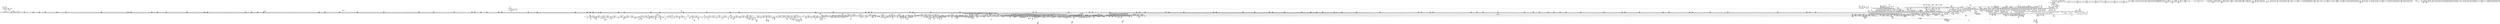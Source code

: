 digraph {
	CE0x5d9c760 [shape=record,shape=Mrecord,label="{CE0x5d9c760|selinux_socket_bind:_tmp85|security/selinux/hooks.c,4092}"]
	CE0x5db0c00 [shape=record,shape=Mrecord,label="{CE0x5db0c00|rcu_read_lock:_entry|*SummSource*}"]
	CE0x5ebf7a0 [shape=record,shape=Mrecord,label="{CE0x5ebf7a0|rcu_lock_acquire:_tmp6|*SummSink*}"]
	CE0x5c9e4e0 [shape=record,shape=Mrecord,label="{CE0x5c9e4e0|sock_has_perm:_call|security/selinux/hooks.c,3967}"]
	CE0x5c2c180 [shape=record,shape=Mrecord,label="{CE0x5c2c180|16:_i16,_48:_%struct.net*,_720:_i32,_1216:_i8*,_:_CRE_944,948_|*MultipleSource*|Function::sock_has_perm&Arg::sk::|security/selinux/hooks.c,4047|*LoadInst*|security/selinux/hooks.c,4034}"]
	CE0x5ec3b10 [shape=record,shape=Mrecord,label="{CE0x5ec3b10|i64_1|*Constant*}"]
	CE0x5c92580 [shape=record,shape=Mrecord,label="{CE0x5c92580|GLOBAL:___llvm_gcov_ctr350|Global_var:__llvm_gcov_ctr350|*SummSource*}"]
	CE0x5e22490 [shape=record,shape=Mrecord,label="{CE0x5e22490|i64*_getelementptr_inbounds_(_4_x_i64_,_4_x_i64_*___llvm_gcov_ctr134,_i64_0,_i64_1)|*Constant*}"]
	CE0x5d00820 [shape=record,shape=Mrecord,label="{CE0x5d00820|__llvm_gcov_indirect_counter_increment:_bb4}"]
	CE0x5d0c3c0 [shape=record,shape=Mrecord,label="{CE0x5d0c3c0|task_sid:_tmp|*SummSource*}"]
	CE0x5d50190 [shape=record,shape=Mrecord,label="{CE0x5d50190|_call_void_rcu_read_unlock()_#10,_!dbg_!27748|security/selinux/hooks.c,209}"]
	CE0x5daa650 [shape=record,shape=Mrecord,label="{CE0x5daa650|selinux_socket_bind:_tmp97|*SummSink*}"]
	CE0x5d99dc0 [shape=record,shape=Mrecord,label="{CE0x5d99dc0|__llvm_gcov_indirect_counter_increment:_predecessor|Function::__llvm_gcov_indirect_counter_increment&Arg::predecessor::}"]
	CE0x5c69a90 [shape=record,shape=Mrecord,label="{CE0x5c69a90|selinux_socket_bind:_tmp103|security/selinux/hooks.c,4117|*SummSink*}"]
	CE0x5c43240 [shape=record,shape=Mrecord,label="{CE0x5c43240|selinux_socket_bind:_call15|security/selinux/hooks.c,4064|*SummSource*}"]
	CE0x5bd33a0 [shape=record,shape=Mrecord,label="{CE0x5bd33a0|16:_i16,_48:_%struct.net*,_720:_i32,_1216:_i8*,_:_CRE_63,64_}"]
	CE0x5e0f880 [shape=record,shape=Mrecord,label="{CE0x5e0f880|rcu_read_lock:_tmp18|include/linux/rcupdate.h,882|*SummSource*}"]
	CE0x5bf40f0 [shape=record,shape=Mrecord,label="{CE0x5bf40f0|selinux_socket_bind:_if.then7}"]
	CE0x5ec2a70 [shape=record,shape=Mrecord,label="{CE0x5ec2a70|__rcu_read_lock:_do.end|*SummSink*}"]
	CE0x5da86f0 [shape=record,shape=Mrecord,label="{CE0x5da86f0|selinux_socket_bind:_tmp92|security/selinux/hooks.c,4109|*SummSink*}"]
	CE0x5c67390 [shape=record,shape=Mrecord,label="{CE0x5c67390|selinux_socket_bind:_conv75|security/selinux/hooks.c,4117|*SummSource*}"]
	CE0x5c3fbb0 [shape=record,shape=Mrecord,label="{CE0x5c3fbb0|selinux_socket_bind:_sport|security/selinux/hooks.c,4080|*SummSink*}"]
	CE0x5dc4a40 [shape=record,shape=Mrecord,label="{CE0x5dc4a40|sock_has_perm:_tmp20|security/selinux/hooks.c,3977}"]
	CE0x5be4e30 [shape=record,shape=Mrecord,label="{CE0x5be4e30|16:_i16,_48:_%struct.net*,_720:_i32,_1216:_i8*,_:_CRE_202,203_}"]
	CE0x5c13b00 [shape=record,shape=Mrecord,label="{CE0x5c13b00|16:_i16,_48:_%struct.net*,_720:_i32,_1216:_i8*,_:_CRE_31,32_}"]
	CE0x5dacb30 [shape=record,shape=Mrecord,label="{CE0x5dacb30|selinux_socket_bind:_call66|security/selinux/hooks.c,4114|*SummSource*}"]
	CE0x5d20e70 [shape=record,shape=Mrecord,label="{CE0x5d20e70|i64*_getelementptr_inbounds_(_11_x_i64_,_11_x_i64_*___llvm_gcov_ctr127,_i64_0,_i64_10)|*Constant*|*SummSink*}"]
	CE0x5bc4440 [shape=record,shape=Mrecord,label="{CE0x5bc4440|32:_%struct.sock*,_:_CRE_40,48_|*MultipleSource*|security/selinux/hooks.c,4034|Function::selinux_socket_bind&Arg::sock::}"]
	CE0x5de0120 [shape=record,shape=Mrecord,label="{CE0x5de0120|selinux_socket_bind:_tmp41|security/selinux/hooks.c,4073|*SummSink*}"]
	CE0x5e11da0 [shape=record,shape=Mrecord,label="{CE0x5e11da0|rcu_read_lock:_if.end|*SummSource*}"]
	CE0x5eb7f30 [shape=record,shape=Mrecord,label="{CE0x5eb7f30|__rcu_read_unlock:_tmp5|include/linux/rcupdate.h,244}"]
	CE0x5ebcce0 [shape=record,shape=Mrecord,label="{CE0x5ebcce0|COLLAPSED:_GCMRE___llvm_gcov_ctr130_internal_global_4_x_i64_zeroinitializer:_elem_0:default:}"]
	CE0x5d05c00 [shape=record,shape=Mrecord,label="{CE0x5d05c00|task_sid:_tmp11|security/selinux/hooks.c,208}"]
	CE0x5da70e0 [shape=record,shape=Mrecord,label="{CE0x5da70e0|selinux_socket_bind:_tmp93|security/selinux/hooks.c,4109|*SummSource*}"]
	CE0x5de5220 [shape=record,shape=Mrecord,label="{CE0x5de5220|selinux_socket_bind:_tmp50|security/selinux/hooks.c,4073|*SummSink*}"]
	CE0x5c374d0 [shape=record,shape=Mrecord,label="{CE0x5c374d0|i64_18|*Constant*|*SummSource*}"]
	CE0x5e2abe0 [shape=record,shape=Mrecord,label="{CE0x5e2abe0|_call_void___llvm_gcov_indirect_counter_increment(i32*___llvm_gcov_global_state_pred352,_i64**_getelementptr_inbounds_(_14_x_i64*_,_14_x_i64*_*___llvm_gcda_edge_table351,_i64_0,_i64_8))|*SummSink*}"]
	CE0x5bffea0 [shape=record,shape=Mrecord,label="{CE0x5bffea0|16:_i16,_48:_%struct.net*,_720:_i32,_1216:_i8*,_:_CRE_697,698_}"]
	CE0x5e98f00 [shape=record,shape=Mrecord,label="{CE0x5e98f00|rcu_read_unlock:_land.lhs.true|*SummSink*}"]
	CE0x5c90a70 [shape=record,shape=Mrecord,label="{CE0x5c90a70|__fswab16:_conv|include/uapi/linux/swab.h,53|*SummSource*}"]
	CE0x5c72430 [shape=record,shape=Mrecord,label="{CE0x5c72430|selinux_socket_bind:_saddr87|security/selinux/hooks.c,4120|*SummSource*}"]
	CE0x5bb37e0 [shape=record,shape=Mrecord,label="{CE0x5bb37e0|16:_i16,_48:_%struct.net*,_720:_i32,_1216:_i8*,_:_CRE_172,173_}"]
	CE0x5dee7c0 [shape=record,shape=Mrecord,label="{CE0x5dee7c0|selinux_socket_bind:_cmp31|security/selinux/hooks.c,4073|*SummSource*}"]
	CE0x5d97180 [shape=record,shape=Mrecord,label="{CE0x5d97180|_switch_i32_%conv56,_label_%sw.default_i32_15,_label_%sw.bb_i32_16,_label_%sw.bb57_i32_44,_label_%sw.bb58_,_!dbg_!27828|security/selinux/hooks.c,4090|*SummSink*}"]
	CE0x5d9c480 [shape=record,shape=Mrecord,label="{CE0x5d9c480|i64*_getelementptr_inbounds_(_55_x_i64_,_55_x_i64_*___llvm_gcov_ctr350,_i64_0,_i64_34)|*Constant*|*SummSink*}"]
	CE0x5c24540 [shape=record,shape=Mrecord,label="{CE0x5c24540|sock_has_perm:_tmp8|security/selinux/hooks.c,3969|*SummSink*}"]
	CE0x5bd2970 [shape=record,shape=Mrecord,label="{CE0x5bd2970|16:_i16,_48:_%struct.net*,_720:_i32,_1216:_i8*,_:_CRE_221,222_}"]
	CE0x5bbf8b0 [shape=record,shape=Mrecord,label="{CE0x5bbf8b0|selinux_socket_bind:_if.else83|*SummSource*}"]
	CE0x5d15580 [shape=record,shape=Mrecord,label="{CE0x5d15580|cred_sid:_tmp2|*SummSink*}"]
	CE0x5c9d1a0 [shape=record,shape=Mrecord,label="{CE0x5c9d1a0|sock_has_perm:_sk|Function::sock_has_perm&Arg::sk::|*SummSource*}"]
	CE0x5d9b730 [shape=record,shape=Mrecord,label="{CE0x5d9b730|_ret_void}"]
	CE0x5c36760 [shape=record,shape=Mrecord,label="{CE0x5c36760|selinux_socket_bind:_tmp125|security/selinux/hooks.c,4126|*SummSource*}"]
	CE0x5d1cba0 [shape=record,shape=Mrecord,label="{CE0x5d1cba0|task_sid:_tmp23|security/selinux/hooks.c,208}"]
	CE0x5c30420 [shape=record,shape=Mrecord,label="{CE0x5c30420|16:_i16,_48:_%struct.net*,_720:_i32,_1216:_i8*,_:_CRE_1136,1140_|*MultipleSource*|Function::sock_has_perm&Arg::sk::|security/selinux/hooks.c,4047|*LoadInst*|security/selinux/hooks.c,4034}"]
	CE0x5da44f0 [shape=record,shape=Mrecord,label="{CE0x5da44f0|i32_4194304|*Constant*}"]
	CE0x5d05fe0 [shape=record,shape=Mrecord,label="{CE0x5d05fe0|rcu_read_lock:_tmp|*SummSink*}"]
	CE0x5c96c70 [shape=record,shape=Mrecord,label="{CE0x5c96c70|i64*_getelementptr_inbounds_(_6_x_i64_,_6_x_i64_*___llvm_gcov_ctr327,_i64_0,_i64_0)|*Constant*|*SummSource*}"]
	CE0x5c1aeb0 [shape=record,shape=Mrecord,label="{CE0x5c1aeb0|16:_i16,_48:_%struct.net*,_720:_i32,_1216:_i8*,_:_CRE_825,826_}"]
	CE0x5d069d0 [shape=record,shape=Mrecord,label="{CE0x5d069d0|rcu_read_lock:_tmp9|include/linux/rcupdate.h,882|*SummSource*}"]
	CE0x5e0f200 [shape=record,shape=Mrecord,label="{CE0x5e0f200|rcu_read_lock:_tmp17|include/linux/rcupdate.h,882|*SummSource*}"]
	CE0x5bbc040 [shape=record,shape=Mrecord,label="{CE0x5bbc040|selinux_socket_bind:_sw.bb58|*SummSink*}"]
	CE0x5ca6d90 [shape=record,shape=Mrecord,label="{CE0x5ca6d90|16:_i16,_48:_%struct.net*,_720:_i32,_1216:_i8*,_:_CRE_402,403_}"]
	CE0x5be8740 [shape=record,shape=Mrecord,label="{CE0x5be8740|COLLAPSED:_GCMRE___llvm_gcov_ctr98_internal_global_2_x_i64_zeroinitializer:_elem_0:default:}"]
	CE0x5d994c0 [shape=record,shape=Mrecord,label="{CE0x5d994c0|_call_void___llvm_gcov_indirect_counter_increment(i32*___llvm_gcov_global_state_pred352,_i64**_getelementptr_inbounds_(_14_x_i64*_,_14_x_i64*_*___llvm_gcda_edge_table351,_i64_0,_i64_2)),_!dbg_!27829|security/selinux/hooks.c,4092|*SummSource*}"]
	CE0x5d8f950 [shape=record,shape=Mrecord,label="{CE0x5d8f950|selinux_socket_bind:_tmp74|security/selinux/hooks.c,4085|*SummSource*}"]
	CE0x5db1ff0 [shape=record,shape=Mrecord,label="{CE0x5db1ff0|__llvm_gcov_indirect_counter_increment:_tmp3|*SummSink*}"]
	CE0x5eb0e60 [shape=record,shape=Mrecord,label="{CE0x5eb0e60|i8*_undef|*Constant*|*SummSource*}"]
	CE0x5cfffd0 [shape=record,shape=Mrecord,label="{CE0x5cfffd0|sock_net:_call|include/net/sock.h,2214}"]
	CE0x5c13c50 [shape=record,shape=Mrecord,label="{CE0x5c13c50|16:_i16,_48:_%struct.net*,_720:_i32,_1216:_i8*,_:_CRE_32,33_}"]
	CE0x5d274d0 [shape=record,shape=Mrecord,label="{CE0x5d274d0|0:_i32,_4:_i32,_8:_i32,_12:_i32,_:_CMRE_4,8_|*MultipleSource*|security/selinux/hooks.c,196|*LoadInst*|security/selinux/hooks.c,196|security/selinux/hooks.c,197}"]
	CE0x5d4e8e0 [shape=record,shape=Mrecord,label="{CE0x5d4e8e0|task_sid:_tmp27|security/selinux/hooks.c,208|*SummSink*}"]
	CE0x5db5fc0 [shape=record,shape=Mrecord,label="{CE0x5db5fc0|task_sid:_tmp}"]
	CE0x5bb7c70 [shape=record,shape=Mrecord,label="{CE0x5bb7c70|selinux_socket_bind:_entry|*SummSource*}"]
	CE0x5ca3410 [shape=record,shape=Mrecord,label="{CE0x5ca3410|COLLAPSED:_SCMRE_46,47_}"]
	CE0x5c11e40 [shape=record,shape=Mrecord,label="{CE0x5c11e40|sock_has_perm:_tmp1}"]
	CE0x5d97a20 [shape=record,shape=Mrecord,label="{CE0x5d97a20|selinux_socket_bind:_conv56|security/selinux/hooks.c,4090|*SummSource*}"]
	CE0x5bb8cb0 [shape=record,shape=Mrecord,label="{CE0x5bb8cb0|i64_1|*Constant*}"]
	CE0x5d0f3f0 [shape=record,shape=Mrecord,label="{CE0x5d0f3f0|rcu_read_lock:_tmp4|include/linux/rcupdate.h,882|*SummSink*}"]
	CE0x5de2c00 [shape=record,shape=Mrecord,label="{CE0x5de2c00|selinux_socket_bind:_tmp46|security/selinux/hooks.c,4073|*SummSource*}"]
	CE0x5bfb190 [shape=record,shape=Mrecord,label="{CE0x5bfb190|16:_i16,_48:_%struct.net*,_720:_i32,_1216:_i8*,_:_CRE_367,368_}"]
	CE0x5d07f00 [shape=record,shape=Mrecord,label="{CE0x5d07f00|rcu_read_lock:_do.end|*SummSource*}"]
	CE0x5d058e0 [shape=record,shape=Mrecord,label="{CE0x5d058e0|task_sid:_tmp10|security/selinux/hooks.c,208|*SummSink*}"]
	CE0x5d0cd10 [shape=record,shape=Mrecord,label="{CE0x5d0cd10|rcu_lock_acquire:_entry|*SummSource*}"]
	CE0x5e150a0 [shape=record,shape=Mrecord,label="{CE0x5e150a0|i64_46|*Constant*|*SummSource*}"]
	CE0x5d93cd0 [shape=record,shape=Mrecord,label="{CE0x5d93cd0|selinux_socket_bind:_tmp81|security/selinux/hooks.c,4088|*SummSink*}"]
	CE0x5e2b9c0 [shape=record,shape=Mrecord,label="{CE0x5e2b9c0|i64*_getelementptr_inbounds_(_2_x_i64_,_2_x_i64_*___llvm_gcov_ctr98,_i64_0,_i64_0)|*Constant*|*SummSource*}"]
	CE0x5e96750 [shape=record,shape=Mrecord,label="{CE0x5e96750|rcu_read_unlock:_tmp3}"]
	CE0x5bfc360 [shape=record,shape=Mrecord,label="{CE0x5bfc360|selinux_socket_bind:_tmp18|security/selinux/hooks.c,4050|*SummSource*}"]
	CE0x5e29200 [shape=record,shape=Mrecord,label="{CE0x5e29200|selinux_socket_bind:_tmp129|security/selinux/hooks.c,4128|*SummSource*}"]
	CE0x5c13da0 [shape=record,shape=Mrecord,label="{CE0x5c13da0|16:_i16,_48:_%struct.net*,_720:_i32,_1216:_i8*,_:_CRE_33,34_}"]
	CE0x5dc4ce0 [shape=record,shape=Mrecord,label="{CE0x5dc4ce0|sock_has_perm:_tmp20|security/selinux/hooks.c,3977|*SummSink*}"]
	CE0x5bcfe30 [shape=record,shape=Mrecord,label="{CE0x5bcfe30|16:_i16,_48:_%struct.net*,_720:_i32,_1216:_i8*,_:_CRE_784,792_|*MultipleSource*|Function::sock_has_perm&Arg::sk::|security/selinux/hooks.c,4047|*LoadInst*|security/selinux/hooks.c,4034}"]
	CE0x5eaa8d0 [shape=record,shape=Mrecord,label="{CE0x5eaa8d0|i64*_getelementptr_inbounds_(_11_x_i64_,_11_x_i64_*___llvm_gcov_ctr132,_i64_0,_i64_9)|*Constant*}"]
	CE0x5c329f0 [shape=record,shape=Mrecord,label="{CE0x5c329f0|16:_i16,_48:_%struct.net*,_720:_i32,_1216:_i8*,_:_CRE_1208,1212_|*MultipleSource*|Function::sock_has_perm&Arg::sk::|security/selinux/hooks.c,4047|*LoadInst*|security/selinux/hooks.c,4034}"]
	CE0x5d1b6e0 [shape=record,shape=Mrecord,label="{CE0x5d1b6e0|i8*_getelementptr_inbounds_(_25_x_i8_,_25_x_i8_*_.str3,_i32_0,_i32_0)|*Constant*|*SummSource*}"]
	CE0x5eccd50 [shape=record,shape=Mrecord,label="{CE0x5eccd50|__preempt_count_sub:_tmp6|./arch/x86/include/asm/preempt.h,78|*SummSink*}"]
	CE0x5c264a0 [shape=record,shape=Mrecord,label="{CE0x5c264a0|_ret_i32_%retval.0,_!dbg_!27728|security/selinux/avc.c,775}"]
	CE0x5da4f60 [shape=record,shape=Mrecord,label="{CE0x5da4f60|i32_33554432|*Constant*}"]
	CE0x5c6b110 [shape=record,shape=Mrecord,label="{CE0x5c6b110|selinux_socket_bind:_u81|security/selinux/hooks.c,4118|*SummSink*}"]
	CE0x5cfe470 [shape=record,shape=Mrecord,label="{CE0x5cfe470|sock_net:_call|include/net/sock.h,2214|*SummSource*}"]
	CE0x5c02ca0 [shape=record,shape=Mrecord,label="{CE0x5c02ca0|16:_i16,_48:_%struct.net*,_720:_i32,_1216:_i8*,_:_CRE_844,845_}"]
	CE0x5c44500 [shape=record,shape=Mrecord,label="{CE0x5c44500|selinux_socket_bind:_tmp35|security/selinux/hooks.c,4065}"]
	CE0x5ea8170 [shape=record,shape=Mrecord,label="{CE0x5ea8170|rcu_read_unlock:_tmp11|include/linux/rcupdate.h,933|*SummSink*}"]
	CE0x5e9ef10 [shape=record,shape=Mrecord,label="{CE0x5e9ef10|i64*_getelementptr_inbounds_(_4_x_i64_,_4_x_i64_*___llvm_gcov_ctr133,_i64_0,_i64_2)|*Constant*|*SummSource*}"]
	CE0x5c6c990 [shape=record,shape=Mrecord,label="{CE0x5c6c990|selinux_socket_bind:_tmp106|security/selinux/hooks.c,4118|*SummSource*}"]
	CE0x5ec38d0 [shape=record,shape=Mrecord,label="{CE0x5ec38d0|i64*_getelementptr_inbounds_(_4_x_i64_,_4_x_i64_*___llvm_gcov_ctr134,_i64_0,_i64_2)|*Constant*|*SummSink*}"]
	CE0x6d44990 [shape=record,shape=Mrecord,label="{CE0x6d44990|selinux_socket_bind:_if.end}"]
	CE0x5c9f860 [shape=record,shape=Mrecord,label="{CE0x5c9f860|GLOBAL:_get_current|*Constant*}"]
	CE0x5c1b040 [shape=record,shape=Mrecord,label="{CE0x5c1b040|16:_i16,_48:_%struct.net*,_720:_i32,_1216:_i8*,_:_CRE_826,827_}"]
	CE0x5d03230 [shape=record,shape=Mrecord,label="{CE0x5d03230|rcu_read_lock:_tobool|include/linux/rcupdate.h,882|*SummSource*}"]
	CE0x5c9c9b0 [shape=record,shape=Mrecord,label="{CE0x5c9c9b0|_ret_%struct.task_struct*_%tmp4,_!dbg_!27714|./arch/x86/include/asm/current.h,14|*SummSink*}"]
	CE0x5ecb000 [shape=record,shape=Mrecord,label="{CE0x5ecb000|__preempt_count_sub:_tmp3|*SummSource*}"]
	CE0x5de4ea0 [shape=record,shape=Mrecord,label="{CE0x5de4ea0|i64*_getelementptr_inbounds_(_55_x_i64_,_55_x_i64_*___llvm_gcov_ctr350,_i64_0,_i64_17)|*Constant*}"]
	CE0x5c1b9a0 [shape=record,shape=Mrecord,label="{CE0x5c1b9a0|16:_i16,_48:_%struct.net*,_720:_i32,_1216:_i8*,_:_CRE_832,833_}"]
	CE0x5da6b90 [shape=record,shape=Mrecord,label="{CE0x5da6b90|selinux_socket_bind:_tmp96|*SummSource*}"]
	CE0x5c2a4f0 [shape=record,shape=Mrecord,label="{CE0x5c2a4f0|16:_i16,_48:_%struct.net*,_720:_i32,_1216:_i8*,_:_CRE_876,877_}"]
	CE0x5ebd7a0 [shape=record,shape=Mrecord,label="{CE0x5ebd7a0|i64*_getelementptr_inbounds_(_4_x_i64_,_4_x_i64_*___llvm_gcov_ctr133,_i64_0,_i64_3)|*Constant*|*SummSink*}"]
	CE0x5cff370 [shape=record,shape=Mrecord,label="{CE0x5cff370|read_pnet:_tmp|*SummSource*}"]
	CE0x5c48440 [shape=record,shape=Mrecord,label="{CE0x5c48440|selinux_socket_bind:_tmp39|security/selinux/hooks.c,4068|*SummSource*}"]
	CE0x5eb70a0 [shape=record,shape=Mrecord,label="{CE0x5eb70a0|rcu_lock_acquire:_tmp5|include/linux/rcupdate.h,418|*SummSource*}"]
	CE0x5ea38c0 [shape=record,shape=Mrecord,label="{CE0x5ea38c0|__rcu_read_lock:_tmp7|include/linux/rcupdate.h,240|*SummSink*}"]
	CE0x5ed24a0 [shape=record,shape=Mrecord,label="{CE0x5ed24a0|rcu_lock_release:_indirectgoto|*SummSink*}"]
	CE0x5c71ea0 [shape=record,shape=Mrecord,label="{CE0x5c71ea0|selinux_socket_bind:_v6|security/selinux/hooks.c,4120|*SummSource*}"]
	CE0x5c96660 [shape=record,shape=Mrecord,label="{CE0x5c96660|selinux_socket_bind:_tmp3|security/selinux/hooks.c,4039|*SummSink*}"]
	CE0x5c36020 [shape=record,shape=Mrecord,label="{CE0x5c36020|i64**_getelementptr_inbounds_(_14_x_i64*_,_14_x_i64*_*___llvm_gcda_edge_table351,_i64_0,_i64_10)|*Constant*}"]
	CE0x5d4ee80 [shape=record,shape=Mrecord,label="{CE0x5d4ee80|task_sid:_call7|security/selinux/hooks.c,208|*SummSink*}"]
	CE0x5bcd930 [shape=record,shape=Mrecord,label="{CE0x5bcd930|sock_has_perm:_cleanup|*SummSink*}"]
	CE0x5dec730 [shape=record,shape=Mrecord,label="{CE0x5dec730|_call_void___llvm_gcov_indirect_counter_increment(i32*___llvm_gcov_global_state_pred352,_i64**_getelementptr_inbounds_(_14_x_i64*_,_14_x_i64*_*___llvm_gcda_edge_table351,_i64_0,_i64_10)),_!dbg_!27889|security/selinux/hooks.c,4126}"]
	CE0x5eb82e0 [shape=record,shape=Mrecord,label="{CE0x5eb82e0|rcu_lock_acquire:_bb|*SummSource*}"]
	CE0x5dac580 [shape=record,shape=Mrecord,label="{CE0x5dac580|selinux_socket_bind:_u69|security/selinux/hooks.c,4114|*SummSink*}"]
	CE0x5c6b180 [shape=record,shape=Mrecord,label="{CE0x5c6b180|selinux_socket_bind:_sin_addr79|security/selinux/hooks.c,4118}"]
	CE0x5e9e950 [shape=record,shape=Mrecord,label="{CE0x5e9e950|rcu_read_unlock:_if.end}"]
	CE0x5dea570 [shape=record,shape=Mrecord,label="{CE0x5dea570|i64*_getelementptr_inbounds_(_4_x_i64_,_4_x_i64_*___llvm_gcov_ctr135,_i64_0,_i64_3)|*Constant*}"]
	CE0x5bc88c0 [shape=record,shape=Mrecord,label="{CE0x5bc88c0|16:_i16,_48:_%struct.net*,_720:_i32,_1216:_i8*,_:_CRE_138,139_}"]
	CE0x5c154f0 [shape=record,shape=Mrecord,label="{CE0x5c154f0|16:_i16,_48:_%struct.net*,_720:_i32,_1216:_i8*,_:_CRE_182,183_}"]
	CE0x5dbe7a0 [shape=record,shape=Mrecord,label="{CE0x5dbe7a0|sock_has_perm:_tmp14|security/selinux/hooks.c,3972}"]
	CE0x5c66e80 [shape=record,shape=Mrecord,label="{CE0x5c66e80|selinux_socket_bind:_family74|security/selinux/hooks.c,4115|*SummSink*}"]
	CE0x5da8e40 [shape=record,shape=Mrecord,label="{CE0x5da8e40|selinux_socket_bind:_tmp94|security/selinux/hooks.c,4109|*SummSink*}"]
	CE0x5ca2630 [shape=record,shape=Mrecord,label="{CE0x5ca2630|i32_23|*Constant*|*SummSink*}"]
	CE0x5eb5350 [shape=record,shape=Mrecord,label="{CE0x5eb5350|rcu_lock_release:_tmp4|include/linux/rcupdate.h,423|*SummSource*}"]
	CE0x5bfe740 [shape=record,shape=Mrecord,label="{CE0x5bfe740|sock_net:_tmp2}"]
	CE0x5c638d0 [shape=record,shape=Mrecord,label="{CE0x5c638d0|i64_8|*Constant*}"]
	"CONST[source:1(input),value:2(dynamic)][purpose:{object}]"
	CE0x5e0d9e0 [shape=record,shape=Mrecord,label="{CE0x5e0d9e0|rcu_read_lock:_tmp14|include/linux/rcupdate.h,882}"]
	CE0x5ed2a80 [shape=record,shape=Mrecord,label="{CE0x5ed2a80|rcu_lock_release:_bb|*SummSource*}"]
	CE0x5da9690 [shape=record,shape=Mrecord,label="{CE0x5da9690|selinux_socket_bind:_tmp96}"]
	CE0x5be81d0 [shape=record,shape=Mrecord,label="{CE0x5be81d0|16:_i16,_48:_%struct.net*,_720:_i32,_1216:_i8*,_:_CRE_248,249_}"]
	CE0x5db13d0 [shape=record,shape=Mrecord,label="{CE0x5db13d0|task_sid:_if.then|*SummSink*}"]
	CE0x5ec01f0 [shape=record,shape=Mrecord,label="{CE0x5ec01f0|GLOBAL:_lock_release|*Constant*}"]
	CE0x5c9b110 [shape=record,shape=Mrecord,label="{CE0x5c9b110|16:_i16,_48:_%struct.net*,_720:_i32,_1216:_i8*,_:_CRE_59,60_}"]
	CE0x5de06b0 [shape=record,shape=Mrecord,label="{CE0x5de06b0|selinux_socket_bind:_tmp42|security/selinux/hooks.c,4073|*SummSink*}"]
	CE0x5c147f0 [shape=record,shape=Mrecord,label="{CE0x5c147f0|GLOBAL:_task_sid|*Constant*|*SummSource*}"]
	CE0x5c8ff40 [shape=record,shape=Mrecord,label="{CE0x5c8ff40|i32_0|*Constant*|*SummSource*}"]
	CE0x5c414e0 [shape=record,shape=Mrecord,label="{CE0x5c414e0|selinux_socket_bind:_tmp34|security/selinux/hooks.c,4064|*SummSink*}"]
	CE0x5ddfc00 [shape=record,shape=Mrecord,label="{CE0x5ddfc00|selinux_socket_bind:_conv24|security/selinux/hooks.c,4073|*SummSink*}"]
	CE0x5d20390 [shape=record,shape=Mrecord,label="{CE0x5d20390|rcu_read_lock:_tmp20|include/linux/rcupdate.h,882|*SummSource*}"]
	CE0x5d0e010 [shape=record,shape=Mrecord,label="{CE0x5d0e010|cred_sid:_tmp3|*SummSink*}"]
	CE0x5d17c20 [shape=record,shape=Mrecord,label="{CE0x5d17c20|i64*_getelementptr_inbounds_(_13_x_i64_,_13_x_i64_*___llvm_gcov_ctr126,_i64_0,_i64_8)|*Constant*|*SummSource*}"]
	CE0x5d4f500 [shape=record,shape=Mrecord,label="{CE0x5d4f500|cred_sid:_entry}"]
	CE0x5c9dc70 [shape=record,shape=Mrecord,label="{CE0x5c9dc70|COLLAPSED:_GCMRE___llvm_gcov_ctr354_internal_global_2_x_i64_zeroinitializer:_elem_0:default:}"]
	CE0x5d9f3c0 [shape=record,shape=Mrecord,label="{CE0x5d9f3c0|_call_void___llvm_gcov_indirect_counter_increment(i32*___llvm_gcov_global_state_pred352,_i64**_getelementptr_inbounds_(_14_x_i64*_,_14_x_i64*_*___llvm_gcda_edge_table351,_i64_0,_i64_6)),_!dbg_!27835|security/selinux/hooks.c,4100}"]
	CE0x5c31450 [shape=record,shape=Mrecord,label="{CE0x5c31450|16:_i16,_48:_%struct.net*,_720:_i32,_1216:_i8*,_:_CRE_1159,1160_}"]
	CE0x5c971c0 [shape=record,shape=Mrecord,label="{CE0x5c971c0|sock_has_perm:_sk_security|security/selinux/hooks.c,3964}"]
	CE0x5da3250 [shape=record,shape=Mrecord,label="{CE0x5da3250|i64**_getelementptr_inbounds_(_14_x_i64*_,_14_x_i64*_*___llvm_gcda_edge_table351,_i64_0,_i64_0)|*Constant*|*SummSource*}"]
	CE0x5c41100 [shape=record,shape=Mrecord,label="{CE0x5c41100|selinux_socket_bind:_sin6_addr|security/selinux/hooks.c,4065|*SummSink*}"]
	CE0x5efd120 [shape=record,shape=Mrecord,label="{CE0x5efd120|__preempt_count_sub:_tmp5|./arch/x86/include/asm/preempt.h,77|*SummSink*}"]
	CE0x5e0e260 [shape=record,shape=Mrecord,label="{CE0x5e0e260|rcu_read_lock:_tmp15|include/linux/rcupdate.h,882|*SummSink*}"]
	CE0x5d108b0 [shape=record,shape=Mrecord,label="{CE0x5d108b0|task_sid:_tobool|security/selinux/hooks.c,208|*SummSink*}"]
	CE0x5d0a6c0 [shape=record,shape=Mrecord,label="{CE0x5d0a6c0|i64*_getelementptr_inbounds_(_13_x_i64_,_13_x_i64_*___llvm_gcov_ctr126,_i64_0,_i64_1)|*Constant*}"]
	CE0x5be2700 [shape=record,shape=Mrecord,label="{CE0x5be2700|16:_i16,_48:_%struct.net*,_720:_i32,_1216:_i8*,_:_CRE_632,640_|*MultipleSource*|Function::sock_has_perm&Arg::sk::|security/selinux/hooks.c,4047|*LoadInst*|security/selinux/hooks.c,4034}"]
	CE0x5d0fe80 [shape=record,shape=Mrecord,label="{CE0x5d0fe80|cred_sid:_tmp6|security/selinux/hooks.c,197|*SummSource*}"]
	CE0x5c9d7c0 [shape=record,shape=Mrecord,label="{CE0x5c9d7c0|selinux_socket_bind:_call2|security/selinux/hooks.c,4038}"]
	CE0x5c98d90 [shape=record,shape=Mrecord,label="{CE0x5c98d90|16:_i16,_48:_%struct.net*,_720:_i32,_1216:_i8*,_:_CRE_149,150_}"]
	CE0x5d24790 [shape=record,shape=Mrecord,label="{CE0x5d24790|i64*_getelementptr_inbounds_(_11_x_i64_,_11_x_i64_*___llvm_gcov_ctr127,_i64_0,_i64_9)|*Constant*|*SummSink*}"]
	CE0x5d8ec50 [shape=record,shape=Mrecord,label="{CE0x5d8ec50|selinux_socket_bind:_tmp77|*SummSource*}"]
	CE0x5da0aa0 [shape=record,shape=Mrecord,label="{CE0x5da0aa0|i64*_getelementptr_inbounds_(_55_x_i64_,_55_x_i64_*___llvm_gcov_ctr350,_i64_0,_i64_36)|*Constant*}"]
	CE0x5bdf980 [shape=record,shape=Mrecord,label="{CE0x5bdf980|selinux_socket_bind:_tmp14|security/selinux/hooks.c,4048}"]
	CE0x5da3980 [shape=record,shape=Mrecord,label="{CE0x5da3980|selinux_socket_bind:_tmp91|security/selinux/hooks.c,4104|*SummSink*}"]
	CE0x5be4680 [shape=record,shape=Mrecord,label="{CE0x5be4680|16:_i16,_48:_%struct.net*,_720:_i32,_1216:_i8*,_:_CRE_196,197_}"]
	CE0x5c0bb70 [shape=record,shape=Mrecord,label="{CE0x5c0bb70|16:_i16,_48:_%struct.net*,_720:_i32,_1216:_i8*,_:_CRE_553,554_}"]
	CE0x5dafe10 [shape=record,shape=Mrecord,label="{CE0x5dafe10|__llvm_gcov_indirect_counter_increment:_tmp1|*SummSink*}"]
	CE0x5da09c0 [shape=record,shape=Mrecord,label="{CE0x5da09c0|i64**_getelementptr_inbounds_(_14_x_i64*_,_14_x_i64*_*___llvm_gcda_edge_table351,_i64_0,_i64_6)|*Constant*|*SummSource*}"]
	CE0x5c71560 [shape=record,shape=Mrecord,label="{CE0x5c71560|selinux_socket_bind:_fam86|security/selinux/hooks.c,4120}"]
	CE0x5da5ab0 [shape=record,shape=Mrecord,label="{CE0x5da5ab0|GLOBAL:_sel_netnode_sid|*Constant*}"]
	CE0x5c29b90 [shape=record,shape=Mrecord,label="{CE0x5c29b90|16:_i16,_48:_%struct.net*,_720:_i32,_1216:_i8*,_:_CRE_870,871_}"]
	CE0x5bc36c0 [shape=record,shape=Mrecord,label="{CE0x5bc36c0|selinux_socket_bind:_sk1|security/selinux/hooks.c,4034|*SummSink*}"]
	CE0x5bc11a0 [shape=record,shape=Mrecord,label="{CE0x5bc11a0|16:_i16,_48:_%struct.net*,_720:_i32,_1216:_i8*,_:_CRE_72,73_}"]
	CE0x5c18060 [shape=record,shape=Mrecord,label="{CE0x5c18060|16:_i16,_48:_%struct.net*,_720:_i32,_1216:_i8*,_:_CRE_414,415_}"]
	CE0x5ec3e40 [shape=record,shape=Mrecord,label="{CE0x5ec3e40|rcu_lock_acquire:_tmp4|include/linux/rcupdate.h,418|*SummSink*}"]
	CE0x5d1c330 [shape=record,shape=Mrecord,label="{CE0x5d1c330|task_sid:_tmp22|security/selinux/hooks.c,208}"]
	CE0x5bc6e90 [shape=record,shape=Mrecord,label="{CE0x5bc6e90|selinux_socket_bind:_if.then20|*SummSource*}"]
	CE0x5bd7060 [shape=record,shape=Mrecord,label="{CE0x5bd7060|16:_i16,_48:_%struct.net*,_720:_i32,_1216:_i8*,_:_CRE_114,115_}"]
	CE0x5c662d0 [shape=record,shape=Mrecord,label="{CE0x5c662d0|selinux_socket_bind:_cmp76|security/selinux/hooks.c,4117|*SummSink*}"]
	CE0x5c58e50 [shape=record,shape=Mrecord,label="{CE0x5c58e50|_ret_i16_%conv3,_!dbg_!27720|include/uapi/linux/swab.h,53}"]
	CE0x5c65a40 [shape=record,shape=Mrecord,label="{CE0x5c65a40|selinux_socket_bind:_u72|security/selinux/hooks.c,4115|*SummSink*}"]
	CE0x5d50df0 [shape=record,shape=Mrecord,label="{CE0x5d50df0|cred_sid:_sid|security/selinux/hooks.c,197|*SummSource*}"]
	CE0x5c57450 [shape=record,shape=Mrecord,label="{CE0x5c57450|selinux_socket_bind:_tmp25|security/selinux/hooks.c,4058}"]
	CE0x5e98d60 [shape=record,shape=Mrecord,label="{CE0x5e98d60|rcu_read_unlock:_land.lhs.true}"]
	CE0x5bd4ae0 [shape=record,shape=Mrecord,label="{CE0x5bd4ae0|32:_%struct.sock*,_:_CRE_24,32_|*MultipleSource*|security/selinux/hooks.c,4034|Function::selinux_socket_bind&Arg::sock::}"]
	CE0x5deb330 [shape=record,shape=Mrecord,label="{CE0x5deb330|i64*_getelementptr_inbounds_(_55_x_i64_,_55_x_i64_*___llvm_gcov_ctr350,_i64_0,_i64_48)|*Constant*}"]
	CE0x5bd1e80 [shape=record,shape=Mrecord,label="{CE0x5bd1e80|16:_i16,_48:_%struct.net*,_720:_i32,_1216:_i8*,_:_CRE_214,215_}"]
	CE0x5bd6c50 [shape=record,shape=Mrecord,label="{CE0x5bd6c50|16:_i16,_48:_%struct.net*,_720:_i32,_1216:_i8*,_:_CRE_261,262_}"]
	CE0x5d03450 [shape=record,shape=Mrecord,label="{CE0x5d03450|rcu_read_lock:_tobool1|include/linux/rcupdate.h,882|*SummSink*}"]
	CE0x5d50b00 [shape=record,shape=Mrecord,label="{CE0x5d50b00|__rcu_read_lock:_entry|*SummSource*}"]
	CE0x5bb83c0 [shape=record,shape=Mrecord,label="{CE0x5bb83c0|selinux_socket_bind:_sw.default}"]
	CE0x5d924f0 [shape=record,shape=Mrecord,label="{CE0x5d924f0|i64*_getelementptr_inbounds_(_55_x_i64_,_55_x_i64_*___llvm_gcov_ctr350,_i64_0,_i64_28)|*Constant*|*SummSink*}"]
	CE0x5bd4d40 [shape=record,shape=Mrecord,label="{CE0x5bd4d40|16:_i16,_48:_%struct.net*,_720:_i32,_1216:_i8*,_:_CRE_27,28_}"]
	CE0x5dc6fd0 [shape=record,shape=Mrecord,label="{CE0x5dc6fd0|selinux_socket_bind:_family47|security/selinux/hooks.c,4081|*SummSource*}"]
	CE0x5c34340 [shape=record,shape=Mrecord,label="{CE0x5c34340|16:_i16,_48:_%struct.net*,_720:_i32,_1216:_i8*,_:_CRE_1272,1280_|*MultipleSource*|Function::sock_has_perm&Arg::sk::|security/selinux/hooks.c,4047|*LoadInst*|security/selinux/hooks.c,4034}"]
	CE0x5dab570 [shape=record,shape=Mrecord,label="{CE0x5dab570|selinux_socket_bind:_net65|security/selinux/hooks.c,4113}"]
	CE0x5bcba10 [shape=record,shape=Mrecord,label="{CE0x5bcba10|16:_i16,_48:_%struct.net*,_720:_i32,_1216:_i8*,_:_CRE_512,520_|*MultipleSource*|Function::sock_has_perm&Arg::sk::|security/selinux/hooks.c,4047|*LoadInst*|security/selinux/hooks.c,4034}"]
	CE0x5d53440 [shape=record,shape=Mrecord,label="{CE0x5d53440|_ret_void,_!dbg_!27717|include/linux/rcupdate.h,240|*SummSource*}"]
	CE0x5c95770 [shape=record,shape=Mrecord,label="{CE0x5c95770|selinux_socket_bind:_tmp5|security/selinux/hooks.c,4039|*SummSink*}"]
	CE0x5c5df40 [shape=record,shape=Mrecord,label="{CE0x5c5df40|selinux_socket_bind:_type|security/selinux/hooks.c,4078|*SummSink*}"]
	CE0x5bf51f0 [shape=record,shape=Mrecord,label="{CE0x5bf51f0|selinux_socket_bind:_cleanup.cont|*SummSink*}"]
	CE0x5c6a620 [shape=record,shape=Mrecord,label="{CE0x5c6a620|selinux_socket_bind:_tmp105|security/selinux/hooks.c,4118|*SummSink*}"]
	CE0x5d8d220 [shape=record,shape=Mrecord,label="{CE0x5d8d220|avc_has_perm:_tclass|Function::avc_has_perm&Arg::tclass::}"]
	CE0x5c63860 [shape=record,shape=Mrecord,label="{CE0x5c63860|selinux_socket_bind:_cmp9|security/selinux/hooks.c,4058|*SummSink*}"]
	CE0x5c13990 [shape=record,shape=Mrecord,label="{CE0x5c13990|sock_has_perm:_tmp9|security/selinux/hooks.c,3969|*SummSource*}"]
	CE0x5bba5e0 [shape=record,shape=Mrecord,label="{CE0x5bba5e0|16:_i16,_48:_%struct.net*,_720:_i32,_1216:_i8*,_:_CRE_344,348_|*MultipleSource*|Function::sock_has_perm&Arg::sk::|security/selinux/hooks.c,4047|*LoadInst*|security/selinux/hooks.c,4034}"]
	CE0x5d50ef0 [shape=record,shape=Mrecord,label="{CE0x5d50ef0|cred_sid:_sid|security/selinux/hooks.c,197|*SummSink*}"]
	CE0x5d28ee0 [shape=record,shape=Mrecord,label="{CE0x5d28ee0|rcu_read_lock:_tmp10|include/linux/rcupdate.h,882|*SummSink*}"]
	CE0x5c941e0 [shape=record,shape=Mrecord,label="{CE0x5c941e0|__fswab16:_tmp2|*SummSink*}"]
	CE0x5c1be50 [shape=record,shape=Mrecord,label="{CE0x5c1be50|16:_i16,_48:_%struct.net*,_720:_i32,_1216:_i8*,_:_CRE_835,836_}"]
	CE0x5c1a3c0 [shape=record,shape=Mrecord,label="{CE0x5c1a3c0|16:_i16,_48:_%struct.net*,_720:_i32,_1216:_i8*,_:_CRE_818,819_}"]
	CE0x5c744d0 [shape=record,shape=Mrecord,label="{CE0x5c744d0|selinux_socket_bind:_tmp115|security/selinux/hooks.c,4123}"]
	CE0x5c10050 [shape=record,shape=Mrecord,label="{CE0x5c10050|i64*_getelementptr_inbounds_(_6_x_i64_,_6_x_i64_*___llvm_gcov_ctr327,_i64_0,_i64_4)|*Constant*|*SummSource*}"]
	CE0x5c59650 [shape=record,shape=Mrecord,label="{CE0x5c59650|selinux_socket_bind:_tmp32|security/selinux/hooks.c,4063|*SummSource*}"]
	CE0x5d26d80 [shape=record,shape=Mrecord,label="{CE0x5d26d80|rcu_read_unlock:_tmp16|include/linux/rcupdate.h,933}"]
	CE0x5c46cf0 [shape=record,shape=Mrecord,label="{CE0x5c46cf0|i64_12|*Constant*}"]
	CE0x5dc6560 [shape=record,shape=Mrecord,label="{CE0x5dc6560|selinux_socket_bind:_tmp69|security/selinux/hooks.c,4081}"]
	CE0x5d0cf50 [shape=record,shape=Mrecord,label="{CE0x5d0cf50|_call_void_rcu_lock_acquire(%struct.lockdep_map*_rcu_lock_map)_#10,_!dbg_!27711|include/linux/rcupdate.h,881|*SummSource*}"]
	CE0x5eaebf0 [shape=record,shape=Mrecord,label="{CE0x5eaebf0|GLOBAL:___rcu_read_unlock|*Constant*|*SummSink*}"]
	CE0x5e22b10 [shape=record,shape=Mrecord,label="{CE0x5e22b10|_ret_void,_!dbg_!27720|./arch/x86/include/asm/preempt.h,78|*SummSink*}"]
	CE0x5e11520 [shape=record,shape=Mrecord,label="{CE0x5e11520|rcu_read_lock:_tmp12|include/linux/rcupdate.h,882|*SummSource*}"]
	CE0x5bef980 [shape=record,shape=Mrecord,label="{CE0x5bef980|selinux_socket_bind:_if.else83}"]
	CE0x5db0690 [shape=record,shape=Mrecord,label="{CE0x5db0690|0:_i64*,_array:_GCR___llvm_gcda_edge_table351_internal_unnamed_addr_constant_14_x_i64*_i64*_getelementptr_inbounds_(_55_x_i64_,_55_x_i64_*___llvm_gcov_ctr350,_i64_0,_i64_30),_i64*_null,_i64*_getelementptr_inbounds_(_55_x_i64_,_55_x_i64_*___llvm_gcov_ctr350,_i64_0,_i64_31),_i64*_null,_i64*_getelementptr_inbounds_(_55_x_i64_,_55_x_i64_*___llvm_gcov_ctr350,_i64_0,_i64_32),_i64*_null,_i64*_getelementptr_inbounds_(_55_x_i64_,_55_x_i64_*___llvm_gcov_ctr350,_i64_0,_i64_33),_i64*_null,_i64*_null,_i64*_getelementptr_inbounds_(_55_x_i64_,_55_x_i64_*___llvm_gcov_ctr350,_i64_0,_i64_49),_i64*_null,_i64*_getelementptr_inbounds_(_55_x_i64_,_55_x_i64_*___llvm_gcov_ctr350,_i64_0,_i64_50),_i64*_null,_i64*_getelementptr_inbounds_(_55_x_i64_,_55_x_i64_*___llvm_gcov_ctr350,_i64_0,_i64_51)_:_elem_0::}"]
	CE0x5bfd8d0 [shape=record,shape=Mrecord,label="{CE0x5bfd8d0|sock_has_perm:_cleanup}"]
	CE0x5c95220 [shape=record,shape=Mrecord,label="{CE0x5c95220|sock_has_perm:_tmp10|security/selinux/hooks.c,3969|*SummSink*}"]
	CE0x5e986f0 [shape=record,shape=Mrecord,label="{CE0x5e986f0|rcu_read_unlock:_call|include/linux/rcupdate.h,933|*SummSource*}"]
	CE0x5daf6b0 [shape=record,shape=Mrecord,label="{CE0x5daf6b0|sock_net:___sk_common|include/net/sock.h,2214|*SummSource*}"]
	CE0x5d1b970 [shape=record,shape=Mrecord,label="{CE0x5d1b970|task_sid:_tmp20|security/selinux/hooks.c,208}"]
	CE0x5c9fa50 [shape=record,shape=Mrecord,label="{CE0x5c9fa50|selinux_socket_bind:_high|security/selinux/hooks.c, 4069|*SummSink*}"]
	CE0x5db15c0 [shape=record,shape=Mrecord,label="{CE0x5db15c0|i64*_null|*Constant*}"]
	CE0x5bb3330 [shape=record,shape=Mrecord,label="{CE0x5bb3330|16:_i16,_48:_%struct.net*,_720:_i32,_1216:_i8*,_:_CRE_169,170_}"]
	CE0x5ca41b0 [shape=record,shape=Mrecord,label="{CE0x5ca41b0|i32_8|*Constant*}"]
	CE0x5c936d0 [shape=record,shape=Mrecord,label="{CE0x5c936d0|i32_65280|*Constant*}"]
	CE0x5c8dda0 [shape=record,shape=Mrecord,label="{CE0x5c8dda0|16:_i16,_48:_%struct.net*,_720:_i32,_1216:_i8*,_:_CRE_143,144_}"]
	CE0x5e9d310 [shape=record,shape=Mrecord,label="{CE0x5e9d310|rcu_read_unlock:_if.end|*SummSink*}"]
	CE0x5d4f610 [shape=record,shape=Mrecord,label="{CE0x5d4f610|cred_sid:_entry|*SummSource*}"]
	CE0x5d50580 [shape=record,shape=Mrecord,label="{CE0x5d50580|cred_sid:_tmp5|security/selinux/hooks.c,196|*SummSource*}"]
	CE0x5d511a0 [shape=record,shape=Mrecord,label="{CE0x5d511a0|rcu_read_lock:_tmp4|include/linux/rcupdate.h,882}"]
	CE0x5c8f2c0 [shape=record,shape=Mrecord,label="{CE0x5c8f2c0|sock_has_perm:_tmp11|security/selinux/hooks.c,3970|*SummSink*}"]
	CE0x5d0f2e0 [shape=record,shape=Mrecord,label="{CE0x5d0f2e0|task_sid:_call|security/selinux/hooks.c,208|*SummSink*}"]
	CE0x5ea0120 [shape=record,shape=Mrecord,label="{CE0x5ea0120|rcu_read_unlock:_tmp5|include/linux/rcupdate.h,933}"]
	CE0x5c189c0 [shape=record,shape=Mrecord,label="{CE0x5c189c0|16:_i16,_48:_%struct.net*,_720:_i32,_1216:_i8*,_:_CRE_420,421_}"]
	CE0x5bb2fc0 [shape=record,shape=Mrecord,label="{CE0x5bb2fc0|16:_i16,_48:_%struct.net*,_720:_i32,_1216:_i8*,_:_CRE_167,168_}"]
	CE0x5c2a360 [shape=record,shape=Mrecord,label="{CE0x5c2a360|16:_i16,_48:_%struct.net*,_720:_i32,_1216:_i8*,_:_CRE_875,876_}"]
	CE0x5bfb320 [shape=record,shape=Mrecord,label="{CE0x5bfb320|16:_i16,_48:_%struct.net*,_720:_i32,_1216:_i8*,_:_CRE_368,369_}"]
	CE0x5c9fc70 [shape=record,shape=Mrecord,label="{CE0x5c9fc70|i32_255|*Constant*}"]
	CE0x5be4780 [shape=record,shape=Mrecord,label="{CE0x5be4780|16:_i16,_48:_%struct.net*,_720:_i32,_1216:_i8*,_:_CRE_197,198_}"]
	CE0x5e0c190 [shape=record,shape=Mrecord,label="{CE0x5e0c190|rcu_read_lock:_tmp5|include/linux/rcupdate.h,882|*SummSource*}"]
	CE0x5d8db20 [shape=record,shape=Mrecord,label="{CE0x5d8db20|avc_has_perm:_requested|Function::avc_has_perm&Arg::requested::}"]
	CE0x5eb49a0 [shape=record,shape=Mrecord,label="{CE0x5eb49a0|_call_void_asm_addl_$1,_%gs:$0_,_*m,ri,*m,_dirflag_,_fpsr_,_flags_(i32*___preempt_count,_i32_%val,_i32*___preempt_count)_#3,_!dbg_!27714,_!srcloc_!27717|./arch/x86/include/asm/preempt.h,72|*SummSink*}"]
	CE0x5ed2880 [shape=record,shape=Mrecord,label="{CE0x5ed2880|_call_void_asm_addl_$1,_%gs:$0_,_*m,ri,*m,_dirflag_,_fpsr_,_flags_(i32*___preempt_count,_i32_%val,_i32*___preempt_count)_#3,_!dbg_!27714,_!srcloc_!27717|./arch/x86/include/asm/preempt.h,72|*SummSource*}"]
	CE0x5dbedb0 [shape=record,shape=Mrecord,label="{CE0x5dbedb0|sock_has_perm:_if.then}"]
	CE0x5dca470 [shape=record,shape=Mrecord,label="{CE0x5dca470|i32_(i32,_i32,_i16,_i32,_%struct.common_audit_data*)*_bitcast_(i32_(i32,_i32,_i16,_i32,_%struct.common_audit_data.495*)*_avc_has_perm_to_i32_(i32,_i32,_i16,_i32,_%struct.common_audit_data*)*)|*Constant*}"]
	CE0x5db8bb0 [shape=record,shape=Mrecord,label="{CE0x5db8bb0|__fswab16:_or|include/uapi/linux/swab.h,53}"]
	CE0x5dca1c0 [shape=record,shape=Mrecord,label="{CE0x5dca1c0|selinux_socket_bind:_call49|security/selinux/hooks.c,4082|*SummSink*}"]
	CE0x5bd72a0 [shape=record,shape=Mrecord,label="{CE0x5bd72a0|16:_i16,_48:_%struct.net*,_720:_i32,_1216:_i8*,_:_CRE_115,116_}"]
	CE0x5d0b280 [shape=record,shape=Mrecord,label="{CE0x5d0b280|cred_sid:_tmp|*SummSink*}"]
	CE0x5c66ce0 [shape=record,shape=Mrecord,label="{CE0x5c66ce0|selinux_socket_bind:_family74|security/selinux/hooks.c,4115|*SummSource*}"]
	CE0x5bbeeb0 [shape=record,shape=Mrecord,label="{CE0x5bbeeb0|16:_i16,_48:_%struct.net*,_720:_i32,_1216:_i8*,_:_CRE_155,156_}"]
	CE0x5c3d300 [shape=record,shape=Mrecord,label="{CE0x5c3d300|selinux_socket_bind:_conv14|security/selinux/hooks.c,4060}"]
	CE0x5bb8aa0 [shape=record,shape=Mrecord,label="{CE0x5bb8aa0|selinux_socket_bind:_lor.lhs.false}"]
	CE0x5c0fab0 [shape=record,shape=Mrecord,label="{CE0x5c0fab0|selinux_socket_bind:___sk_common|security/selinux/hooks.c,4047}"]
	CE0x5d08d80 [shape=record,shape=Mrecord,label="{CE0x5d08d80|rcu_read_lock:_bb|*SummSink*}"]
	CE0x5c28e00 [shape=record,shape=Mrecord,label="{CE0x5c28e00|task_sid:_bb|*SummSource*}"]
	CE0x5d9ff60 [shape=record,shape=Mrecord,label="{CE0x5d9ff60|selinux_socket_bind:_tmp88|security/selinux/hooks.c,4100}"]
	CE0x5be7eb0 [shape=record,shape=Mrecord,label="{CE0x5be7eb0|16:_i16,_48:_%struct.net*,_720:_i32,_1216:_i8*,_:_CRE_246,247_}"]
	CE0x5c6a940 [shape=record,shape=Mrecord,label="{CE0x5c6a940|selinux_socket_bind:_tmp105|security/selinux/hooks.c,4118}"]
	CE0x5d548b0 [shape=record,shape=Mrecord,label="{CE0x5d548b0|GLOBAL:_rcu_read_unlock|*Constant*|*SummSource*}"]
	CE0x5c25190 [shape=record,shape=Mrecord,label="{CE0x5c25190|_call_void_rcu_read_lock()_#10,_!dbg_!27712|security/selinux/hooks.c,207|*SummSink*}"]
	CE0x5c71d30 [shape=record,shape=Mrecord,label="{CE0x5c71d30|selinux_socket_bind:_v6|security/selinux/hooks.c,4120}"]
	CE0x5f01260 [shape=record,shape=Mrecord,label="{CE0x5f01260|__preempt_count_sub:_tmp|*SummSource*}"]
	CE0x5d4f6f0 [shape=record,shape=Mrecord,label="{CE0x5d4f6f0|cred_sid:_entry|*SummSink*}"]
	CE0x5c2d560 [shape=record,shape=Mrecord,label="{CE0x5c2d560|16:_i16,_48:_%struct.net*,_720:_i32,_1216:_i8*,_:_CRE_984,992_|*MultipleSource*|Function::sock_has_perm&Arg::sk::|security/selinux/hooks.c,4047|*LoadInst*|security/selinux/hooks.c,4034}"]
	CE0x5c436e0 [shape=record,shape=Mrecord,label="{CE0x5c436e0|selinux_socket_bind:_conv16|security/selinux/hooks.c,4064|*SummSource*}"]
	CE0x5c5a2e0 [shape=record,shape=Mrecord,label="{CE0x5c5a2e0|selinux_socket_bind:_tmp30|security/selinux/hooks.c,4061|*SummSink*}"]
	CE0x5e16170 [shape=record,shape=Mrecord,label="{CE0x5e16170|selinux_socket_bind:_tmp119|security/selinux/hooks.c,4124}"]
	CE0x5bd5640 [shape=record,shape=Mrecord,label="{CE0x5bd5640|selinux_socket_bind:_sid|security/selinux/hooks.c, 4056|*SummSink*}"]
	CE0x5c72c90 [shape=record,shape=Mrecord,label="{CE0x5c72c90|selinux_socket_bind:_sin6_addr88|security/selinux/hooks.c,4120|*SummSink*}"]
	CE0x5c2d040 [shape=record,shape=Mrecord,label="{CE0x5c2d040|16:_i16,_48:_%struct.net*,_720:_i32,_1216:_i8*,_:_CRE_972,976_|*MultipleSource*|Function::sock_has_perm&Arg::sk::|security/selinux/hooks.c,4047|*LoadInst*|security/selinux/hooks.c,4034}"]
	CE0x5def1d0 [shape=record,shape=Mrecord,label="{CE0x5def1d0|i64_20|*Constant*|*SummSource*}"]
	CE0x5da91b0 [shape=record,shape=Mrecord,label="{CE0x5da91b0|selinux_socket_bind:_tmp95|security/selinux/hooks.c,4109|*SummSource*}"]
	CE0x5c73ee0 [shape=record,shape=Mrecord,label="{CE0x5c73ee0|selinux_socket_bind:_sid90|security/selinux/hooks.c,4122|*SummSource*}"]
	CE0x5d8e730 [shape=record,shape=Mrecord,label="{CE0x5d8e730|selinux_socket_bind:_tobool50|security/selinux/hooks.c,4085}"]
	CE0x5c8e6c0 [shape=record,shape=Mrecord,label="{CE0x5c8e6c0|GLOBAL:_get_current|*Constant*|*SummSource*}"]
	CE0x5d915e0 [shape=record,shape=Mrecord,label="{CE0x5d915e0|selinux_socket_bind:_tmp79|security/selinux/hooks.c,4087|*SummSource*}"]
	CE0x5e9ac70 [shape=record,shape=Mrecord,label="{CE0x5e9ac70|_call_void___preempt_count_sub(i32_1)_#10,_!dbg_!27715|include/linux/rcupdate.h,244}"]
	CE0x5bd82b0 [shape=record,shape=Mrecord,label="{CE0x5bd82b0|16:_i16,_48:_%struct.net*,_720:_i32,_1216:_i8*,_:_CRE_88,89_}"]
	CE0x5bfe7b0 [shape=record,shape=Mrecord,label="{CE0x5bfe7b0|sock_net:_tmp2|*SummSource*}"]
	CE0x5be18d0 [shape=record,shape=Mrecord,label="{CE0x5be18d0|16:_i16,_48:_%struct.net*,_720:_i32,_1216:_i8*,_:_CRE_605,606_}"]
	CE0x5ecdb30 [shape=record,shape=Mrecord,label="{CE0x5ecdb30|__preempt_count_sub:_do.end|*SummSink*}"]
	CE0x5bbe920 [shape=record,shape=Mrecord,label="{CE0x5bbe920|16:_i16,_48:_%struct.net*,_720:_i32,_1216:_i8*,_:_CRE_392,393_}"]
	CE0x5db4f90 [shape=record,shape=Mrecord,label="{CE0x5db4f90|_call_void_mcount()_#3|*SummSink*}"]
	CE0x5da6fd0 [shape=record,shape=Mrecord,label="{CE0x5da6fd0|selinux_socket_bind:_tmp93|security/selinux/hooks.c,4109}"]
	CE0x5bb73b0 [shape=record,shape=Mrecord,label="{CE0x5bb73b0|selinux_socket_bind:_entry|*SummSink*}"]
	CE0x5c9c170 [shape=record,shape=Mrecord,label="{CE0x5c9c170|GLOBAL:_sock_has_perm|*Constant*|*SummSource*}"]
	CE0x5d9b260 [shape=record,shape=Mrecord,label="{CE0x5d9b260|i64**_getelementptr_inbounds_(_14_x_i64*_,_14_x_i64*_*___llvm_gcda_edge_table351,_i64_0,_i64_2)|*Constant*}"]
	CE0x5db6610 [shape=record,shape=Mrecord,label="{CE0x5db6610|_call_void_mcount()_#3|*SummSource*}"]
	CE0x5eae6d0 [shape=record,shape=Mrecord,label="{CE0x5eae6d0|_call_void___rcu_read_unlock()_#10,_!dbg_!27734|include/linux/rcupdate.h,937|*SummSink*}"]
	CE0x5c9a7d0 [shape=record,shape=Mrecord,label="{CE0x5c9a7d0|16:_i16,_48:_%struct.net*,_720:_i32,_1216:_i8*,_:_CRE_132,133_}"]
	CE0x5ecd9f0 [shape=record,shape=Mrecord,label="{CE0x5ecd9f0|__preempt_count_sub:_do.body|*SummSink*}"]
	CE0x5c52460 [shape=record,shape=Mrecord,label="{CE0x5c52460|selinux_socket_bind:_sk_security|security/selinux/hooks.c,4050|*SummSource*}"]
	CE0x5ecd830 [shape=record,shape=Mrecord,label="{CE0x5ecd830|__preempt_count_sub:_do.body|*SummSource*}"]
	CE0x5def5b0 [shape=record,shape=Mrecord,label="{CE0x5def5b0|selinux_socket_bind:_tmp58|security/selinux/hooks.c,4073|*SummSink*}"]
	CE0x5bcdc20 [shape=record,shape=Mrecord,label="{CE0x5bcdc20|16:_i16,_48:_%struct.net*,_720:_i32,_1216:_i8*,_:_CRE_717,718_}"]
	CE0x5c92510 [shape=record,shape=Mrecord,label="{CE0x5c92510|i64_0|*Constant*}"]
	CE0x5dc5940 [shape=record,shape=Mrecord,label="{CE0x5dc5940|selinux_socket_bind:_u45|security/selinux/hooks.c,4081}"]
	CE0x5c41ee0 [shape=record,shape=Mrecord,label="{CE0x5c41ee0|%struct.sockaddr_in6*_null|*Constant*}"]
	CE0x5bc5a00 [shape=record,shape=Mrecord,label="{CE0x5bc5a00|selinux_socket_bind:_if.end96|*SummSink*}"]
	CE0x5dad800 [shape=record,shape=Mrecord,label="{CE0x5dad800|selinux_socket_bind:_conv68|security/selinux/hooks.c,4114|*SummSink*}"]
	CE0x5dc8b60 [shape=record,shape=Mrecord,label="{CE0x5dc8b60|selinux_socket_bind:_tmp71|security/selinux/hooks.c,4082}"]
	CE0x5d9e770 [shape=record,shape=Mrecord,label="{CE0x5d9e770|i64*_getelementptr_inbounds_(_55_x_i64_,_55_x_i64_*___llvm_gcov_ctr350,_i64_0,_i64_35)|*Constant*|*SummSink*}"]
	CE0x5db9040 [shape=record,shape=Mrecord,label="{CE0x5db9040|sock_has_perm:_net|security/selinux/hooks.c, 3966|*SummSource*}"]
	CE0x5bca600 [shape=record,shape=Mrecord,label="{CE0x5bca600|i32_1|*Constant*}"]
	CE0x5c6f8c0 [shape=record,shape=Mrecord,label="{CE0x5c6f8c0|selinux_socket_bind:_v4|security/selinux/hooks.c,4118|*SummSink*}"]
	CE0x5ef7fe0 [shape=record,shape=Mrecord,label="{CE0x5ef7fe0|__preempt_count_sub:_do.end}"]
	CE0x5beb6c0 [shape=record,shape=Mrecord,label="{CE0x5beb6c0|sock_has_perm:_if.end|*SummSink*}"]
	CE0x5d0efe0 [shape=record,shape=Mrecord,label="{CE0x5d0efe0|task_sid:_call|security/selinux/hooks.c,208|*SummSource*}"]
	CE0x5c2f700 [shape=record,shape=Mrecord,label="{CE0x5c2f700|16:_i16,_48:_%struct.net*,_720:_i32,_1216:_i8*,_:_CRE_1080,1088_|*MultipleSource*|Function::sock_has_perm&Arg::sk::|security/selinux/hooks.c,4047|*LoadInst*|security/selinux/hooks.c,4034}"]
	CE0x5c52f70 [shape=record,shape=Mrecord,label="{CE0x5c52f70|i32_2|*Constant*|*SummSink*}"]
	CE0x5c645d0 [shape=record,shape=Mrecord,label="{CE0x5c645d0|selinux_socket_bind:_tmp20|security/selinux/hooks.c,4052|*SummSource*}"]
	CE0x5c00fd0 [shape=record,shape=Mrecord,label="{CE0x5c00fd0|16:_i16,_48:_%struct.net*,_720:_i32,_1216:_i8*,_:_CRE_708,709_}"]
	CE0x5c92db0 [shape=record,shape=Mrecord,label="{CE0x5c92db0|selinux_socket_bind:_tmp16|security/selinux/hooks.c,4048|*SummSink*}"]
	CE0x5c64af0 [shape=record,shape=Mrecord,label="{CE0x5c64af0|selinux_socket_bind:_tmp21|security/selinux/hooks.c,4052|*SummSource*}"]
	CE0x5bc6730 [shape=record,shape=Mrecord,label="{CE0x5bc6730|16:_i16,_48:_%struct.net*,_720:_i32,_1216:_i8*,_:_CRE_82,83_}"]
	CE0x5c3bb80 [shape=record,shape=Mrecord,label="{CE0x5c3bb80|selinux_socket_bind:_tmp28|security/selinux/hooks.c,4059|*SummSink*}"]
	CE0x5d50400 [shape=record,shape=Mrecord,label="{CE0x5d50400|i32_1|*Constant*}"]
	CE0x5dafd80 [shape=record,shape=Mrecord,label="{CE0x5dafd80|i32_9|*Constant*|*SummSink*}"]
	CE0x5ec0390 [shape=record,shape=Mrecord,label="{CE0x5ec0390|_call_void_lock_release(%struct.lockdep_map*_%map,_i32_1,_i64_ptrtoint_(i8*_blockaddress(_rcu_lock_release,_%__here)_to_i64))_#10,_!dbg_!27716|include/linux/rcupdate.h,423|*SummSink*}"]
	CE0x5d14da0 [shape=record,shape=Mrecord,label="{CE0x5d14da0|GLOBAL:_task_sid.__warned|Global_var:task_sid.__warned|*SummSink*}"]
	CE0x5ed3360 [shape=record,shape=Mrecord,label="{CE0x5ed3360|GLOBAL:___preempt_count_sub|*Constant*|*SummSink*}"]
	CE0x5d8b710 [shape=record,shape=Mrecord,label="{CE0x5d8b710|selinux_socket_bind:_tmp40|security/selinux/hooks.c,4073}"]
	CE0x5d91570 [shape=record,shape=Mrecord,label="{CE0x5d91570|selinux_socket_bind:_tmp77|*SummSink*}"]
	CE0x5bc5db0 [shape=record,shape=Mrecord,label="{CE0x5bc5db0|16:_i16,_48:_%struct.net*,_720:_i32,_1216:_i8*,_:_CRE_103,104_}"]
	CE0x5e29390 [shape=record,shape=Mrecord,label="{CE0x5e29390|i64*_getelementptr_inbounds_(_55_x_i64_,_55_x_i64_*___llvm_gcov_ctr350,_i64_0,_i64_54)|*Constant*|*SummSource*}"]
	CE0x5cfd780 [shape=record,shape=Mrecord,label="{CE0x5cfd780|sock_has_perm:_tmp16|security/selinux/hooks.c,3976}"]
	CE0x5dbb800 [shape=record,shape=Mrecord,label="{CE0x5dbb800|sock_net:_tmp1|*SummSource*}"]
	CE0x5ca3da0 [shape=record,shape=Mrecord,label="{CE0x5ca3da0|COLLAPSED:_SCMRE_55,56_}"]
	CE0x5c9c8a0 [shape=record,shape=Mrecord,label="{CE0x5c9c8a0|_ret_%struct.task_struct*_%tmp4,_!dbg_!27714|./arch/x86/include/asm/current.h,14}"]
	CE0x5bc8280 [shape=record,shape=Mrecord,label="{CE0x5bc8280|16:_i16,_48:_%struct.net*,_720:_i32,_1216:_i8*,_:_CRE_134,135_}"]
	CE0x5eaedc0 [shape=record,shape=Mrecord,label="{CE0x5eaedc0|__rcu_read_unlock:_entry}"]
	CE0x5dc64f0 [shape=record,shape=Mrecord,label="{CE0x5dc64f0|selinux_socket_bind:_u45|security/selinux/hooks.c,4081|*SummSink*}"]
	CE0x5d96650 [shape=record,shape=Mrecord,label="{CE0x5d96650|i32_255|*Constant*}"]
	CE0x5ca6a70 [shape=record,shape=Mrecord,label="{CE0x5ca6a70|16:_i16,_48:_%struct.net*,_720:_i32,_1216:_i8*,_:_CRE_400,401_}"]
	CE0x5c6ed20 [shape=record,shape=Mrecord,label="{CE0x5c6ed20|selinux_socket_bind:_tmp107|security/selinux/hooks.c,4118|*SummSink*}"]
	CE0x5c54b50 [shape=record,shape=Mrecord,label="{CE0x5c54b50|selinux_socket_bind:_tmp11|security/selinux/hooks.c,4048|*SummSource*}"]
	CE0x5da5770 [shape=record,shape=Mrecord,label="{CE0x5da5770|selinux_socket_bind:_call59|security/selinux/hooks.c,4108|*SummSource*}"]
	CE0x5df0ab0 [shape=record,shape=Mrecord,label="{CE0x5df0ab0|selinux_socket_bind:_bf.load|security/selinux/hooks.c,4074}"]
	CE0x5c0c340 [shape=record,shape=Mrecord,label="{CE0x5c0c340|16:_i16,_48:_%struct.net*,_720:_i32,_1216:_i8*,_:_CRE_558,559_}"]
	CE0x5d9e390 [shape=record,shape=Mrecord,label="{CE0x5d9e390|selinux_socket_bind:_tmp86|security/selinux/hooks.c,4096|*SummSource*}"]
	CE0x5c045a0 [shape=record,shape=Mrecord,label="{CE0x5c045a0|16:_i16,_48:_%struct.net*,_720:_i32,_1216:_i8*,_:_CRE_860,861_}"]
	CE0x5bc34d0 [shape=record,shape=Mrecord,label="{CE0x5bc34d0|16:_i16,_48:_%struct.net*,_720:_i32,_1216:_i8*,_:_CRE_69,70_}"]
	CE0x5d11930 [shape=record,shape=Mrecord,label="{CE0x5d11930|__rcu_read_lock:_tmp1|*SummSource*}"]
	CE0x5c98e30 [shape=record,shape=Mrecord,label="{CE0x5c98e30|sock_has_perm:_net|security/selinux/hooks.c, 3966|*SummSink*}"]
	CE0x5c99cb0 [shape=record,shape=Mrecord,label="{CE0x5c99cb0|sock_net:_bb|*SummSink*}"]
	CE0x5bdb520 [shape=record,shape=Mrecord,label="{CE0x5bdb520|16:_i16,_48:_%struct.net*,_720:_i32,_1216:_i8*,_:_CRE_113,114_}"]
	CE0x5dcb4e0 [shape=record,shape=Mrecord,label="{CE0x5dcb4e0|avc_has_perm:_requested|Function::avc_has_perm&Arg::requested::|*SummSink*}"]
	CE0x5c5cda0 [shape=record,shape=Mrecord,label="{CE0x5c5cda0|get_current:_tmp3|*SummSource*}"]
	CE0x5c054c0 [shape=record,shape=Mrecord,label="{CE0x5c054c0|16:_i16,_48:_%struct.net*,_720:_i32,_1216:_i8*,_:_CRE_280,288_|*MultipleSource*|Function::sock_has_perm&Arg::sk::|security/selinux/hooks.c,4047|*LoadInst*|security/selinux/hooks.c,4034}"]
	CE0x5ec6640 [shape=record,shape=Mrecord,label="{CE0x5ec6640|__rcu_read_unlock:_bb}"]
	CE0x5c26db0 [shape=record,shape=Mrecord,label="{CE0x5c26db0|sock_has_perm:_net3|security/selinux/hooks.c,3974|*SummSink*}"]
	CE0x5d1e280 [shape=record,shape=Mrecord,label="{CE0x5d1e280|task_sid:_tmp25|security/selinux/hooks.c,208|*SummSink*}"]
	CE0x5df1510 [shape=record,shape=Mrecord,label="{CE0x5df1510|0:_i32,_:_SCRE:_elem_0:default:}"]
	CE0x5c9b330 [shape=record,shape=Mrecord,label="{CE0x5c9b330|__fswab16:_tmp1}"]
	CE0x5bc8e90 [shape=record,shape=Mrecord,label="{CE0x5bc8e90|16:_i16,_48:_%struct.net*,_720:_i32,_1216:_i8*,_:_CRE_203,204_}"]
	CE0x5d98360 [shape=record,shape=Mrecord,label="{CE0x5d98360|_switch_i32_%conv56,_label_%sw.default_i32_15,_label_%sw.bb_i32_16,_label_%sw.bb57_i32_44,_label_%sw.bb58_,_!dbg_!27828|security/selinux/hooks.c,4090|*SummSource*}"]
	CE0x5df1240 [shape=record,shape=Mrecord,label="{CE0x5df1240|GLOBAL:_sel_netport_sid|*Constant*|*SummSink*}"]
	CE0x5d075a0 [shape=record,shape=Mrecord,label="{CE0x5d075a0|i64*_getelementptr_inbounds_(_11_x_i64_,_11_x_i64_*___llvm_gcov_ctr127,_i64_0,_i64_0)|*Constant*}"]
	CE0x5c9ff00 [shape=record,shape=Mrecord,label="{CE0x5c9ff00|__fswab16:_and|include/uapi/linux/swab.h,53}"]
	CE0x5dc1b90 [shape=record,shape=Mrecord,label="{CE0x5dc1b90|i64*_getelementptr_inbounds_(_55_x_i64_,_55_x_i64_*___llvm_gcov_ctr350,_i64_0,_i64_24)|*Constant*|*SummSource*}"]
	CE0x7630fc0 [shape=record,shape=Mrecord,label="{CE0x7630fc0|selinux_socket_bind:_if.end|*SummSink*}"]
	CE0x5e0ce30 [shape=record,shape=Mrecord,label="{CE0x5e0ce30|_call_void_asm_sideeffect_,_memory_,_dirflag_,_fpsr_,_flags_()_#3,_!dbg_!27714,_!srcloc_!27715|include/linux/rcupdate.h,239}"]
	CE0x5df15e0 [shape=record,shape=Mrecord,label="{CE0x5df15e0|selinux_socket_bind:_tobool36|security/selinux/hooks.c,4076}"]
	CE0x5ebafa0 [shape=record,shape=Mrecord,label="{CE0x5ebafa0|i64*_getelementptr_inbounds_(_4_x_i64_,_4_x_i64_*___llvm_gcov_ctr134,_i64_0,_i64_1)|*Constant*|*SummSink*}"]
	CE0x5ea35c0 [shape=record,shape=Mrecord,label="{CE0x5ea35c0|GLOBAL:_rcu_read_unlock.__warned|Global_var:rcu_read_unlock.__warned|*SummSource*}"]
	CE0x5dbc430 [shape=record,shape=Mrecord,label="{CE0x5dbc430|__preempt_count_sub:_tmp2|*SummSource*}"]
	CE0x5da1da0 [shape=record,shape=Mrecord,label="{CE0x5da1da0|_call_void___llvm_gcov_indirect_counter_increment(i32*___llvm_gcov_global_state_pred352,_i64**_getelementptr_inbounds_(_14_x_i64*_,_14_x_i64*_*___llvm_gcda_edge_table351,_i64_0,_i64_0)),_!dbg_!27837|security/selinux/hooks.c,4104|*SummSource*}"]
	CE0x5d4e4d0 [shape=record,shape=Mrecord,label="{CE0x5d4e4d0|task_sid:_tmp27|security/selinux/hooks.c,208|*SummSource*}"]
	CE0x5db6a30 [shape=record,shape=Mrecord,label="{CE0x5db6a30|read_pnet:_tmp2|*SummSource*}"]
	CE0x5da4480 [shape=record,shape=Mrecord,label="{CE0x5da4480|selinux_socket_bind:_tobool60|security/selinux/hooks.c,4109}"]
	CE0x5ea3cc0 [shape=record,shape=Mrecord,label="{CE0x5ea3cc0|rcu_read_unlock:_tobool1|include/linux/rcupdate.h,933}"]
	CE0x5c90cc0 [shape=record,shape=Mrecord,label="{CE0x5c90cc0|i32_5|*Constant*}"]
	CE0x5c52850 [shape=record,shape=Mrecord,label="{CE0x5c52850|selinux_socket_bind:_cmp9|security/selinux/hooks.c,4058|*SummSource*}"]
	CE0x5ca02a0 [shape=record,shape=Mrecord,label="{CE0x5ca02a0|selinux_socket_bind:_ad|security/selinux/hooks.c, 4051|*SummSink*}"]
	CE0x5d082b0 [shape=record,shape=Mrecord,label="{CE0x5d082b0|task_sid:_tmp1}"]
	CE0x5bfc730 [shape=record,shape=Mrecord,label="{CE0x5bfc730|task_sid:_task|Function::task_sid&Arg::task::|*SummSource*}"]
	CE0x5be39b0 [shape=record,shape=Mrecord,label="{CE0x5be39b0|16:_i16,_48:_%struct.net*,_720:_i32,_1216:_i8*,_:_CRE_656,657_}"]
	CE0x5ca3630 [shape=record,shape=Mrecord,label="{CE0x5ca3630|COLLAPSED:_SCMRE_48,49_}"]
	CE0x5d91500 [shape=record,shape=Mrecord,label="{CE0x5d91500|i64*_getelementptr_inbounds_(_55_x_i64_,_55_x_i64_*___llvm_gcov_ctr350,_i64_0,_i64_27)|*Constant*|*SummSink*}"]
	CE0x5dae220 [shape=record,shape=Mrecord,label="{CE0x5dae220|selinux_socket_bind:_net70|security/selinux/hooks.c,4114|*SummSink*}"]
	CE0x5c46970 [shape=record,shape=Mrecord,label="{CE0x5c46970|i64_13|*Constant*|*SummSource*}"]
	CE0x5c16e40 [shape=record,shape=Mrecord,label="{CE0x5c16e40|16:_i16,_48:_%struct.net*,_720:_i32,_1216:_i8*,_:_CRE_180,181_}"]
	CE0x5d04340 [shape=record,shape=Mrecord,label="{CE0x5d04340|i64*_getelementptr_inbounds_(_11_x_i64_,_11_x_i64_*___llvm_gcov_ctr127,_i64_0,_i64_0)|*Constant*|*SummSink*}"]
	CE0x5c24950 [shape=record,shape=Mrecord,label="{CE0x5c24950|__llvm_gcov_indirect_counter_increment:_pred}"]
	CE0x5bff220 [shape=record,shape=Mrecord,label="{CE0x5bff220|16:_i16,_48:_%struct.net*,_720:_i32,_1216:_i8*,_:_CRE_689,690_}"]
	CE0x5dc6850 [shape=record,shape=Mrecord,label="{CE0x5dc6850|selinux_socket_bind:_sid48|security/selinux/hooks.c,4082|*SummSink*}"]
	CE0x5d28730 [shape=record,shape=Mrecord,label="{CE0x5d28730|_call_void_mcount()_#3|*SummSource*}"]
	CE0x5dc2650 [shape=record,shape=Mrecord,label="{CE0x5dc2650|selinux_socket_bind:_conv42|security/selinux/hooks.c,4080|*SummSink*}"]
	CE0x5c585f0 [shape=record,shape=Mrecord,label="{CE0x5c585f0|GLOBAL:___fswab16|*Constant*|*SummSink*}"]
	CE0x5c587e0 [shape=record,shape=Mrecord,label="{CE0x5c587e0|__fswab16:_entry|*SummSource*}"]
	CE0x5c3eea0 [shape=record,shape=Mrecord,label="{CE0x5c3eea0|i64*_getelementptr_inbounds_(_55_x_i64_,_55_x_i64_*___llvm_gcov_ctr350,_i64_0,_i64_11)|*Constant*|*SummSource*}"]
	CE0x5c21a80 [shape=record,shape=Mrecord,label="{CE0x5c21a80|sock_has_perm:_tmp16|security/selinux/hooks.c,3976|*SummSink*}"]
	CE0x5bc9340 [shape=record,shape=Mrecord,label="{CE0x5bc9340|16:_i16,_48:_%struct.net*,_720:_i32,_1216:_i8*,_:_CRE_206,207_}"]
	CE0x5d9b950 [shape=record,shape=Mrecord,label="{CE0x5d9b950|_ret_void|*SummSource*}"]
	CE0x5e967c0 [shape=record,shape=Mrecord,label="{CE0x5e967c0|rcu_read_unlock:_tmp3|*SummSource*}"]
	CE0x5bc1440 [shape=record,shape=Mrecord,label="{CE0x5bc1440|16:_i16,_48:_%struct.net*,_720:_i32,_1216:_i8*,_:_CRE_2,3_}"]
	CE0x5efcf80 [shape=record,shape=Mrecord,label="{CE0x5efcf80|__preempt_count_sub:_tmp4|./arch/x86/include/asm/preempt.h,77|*SummSink*}"]
	CE0x5e26f50 [shape=record,shape=Mrecord,label="{CE0x5e26f50|selinux_socket_bind:_tmp128|security/selinux/hooks.c,4048}"]
	CE0x5d14190 [shape=record,shape=Mrecord,label="{CE0x5d14190|i64*_getelementptr_inbounds_(_13_x_i64_,_13_x_i64_*___llvm_gcov_ctr126,_i64_0,_i64_0)|*Constant*|*SummSink*}"]
	CE0x5d916e0 [shape=record,shape=Mrecord,label="{CE0x5d916e0|selinux_socket_bind:_tmp78}"]
	CE0x5ddff70 [shape=record,shape=Mrecord,label="{CE0x5ddff70|selinux_socket_bind:_tmp41|security/selinux/hooks.c,4073|*SummSource*}"]
	CE0x5e28a50 [shape=record,shape=Mrecord,label="{CE0x5e28a50|i64**_getelementptr_inbounds_(_14_x_i64*_,_14_x_i64*_*___llvm_gcda_edge_table351,_i64_0,_i64_12)|*Constant*}"]
	CE0x5be9f00 [shape=record,shape=Mrecord,label="{CE0x5be9f00|16:_i16,_48:_%struct.net*,_720:_i32,_1216:_i8*,_:_CRE_674,675_}"]
	CE0x5bbd5c0 [shape=record,shape=Mrecord,label="{CE0x5bbd5c0|16:_i16,_48:_%struct.net*,_720:_i32,_1216:_i8*,_:_CRE_153,154_}"]
	CE0x5c16b20 [shape=record,shape=Mrecord,label="{CE0x5c16b20|16:_i16,_48:_%struct.net*,_720:_i32,_1216:_i8*,_:_CRE_178,179_}"]
	CE0x5bbde30 [shape=record,shape=Mrecord,label="{CE0x5bbde30|16:_i16,_48:_%struct.net*,_720:_i32,_1216:_i8*,_:_CRE_385,386_}"]
	CE0x5c1b360 [shape=record,shape=Mrecord,label="{CE0x5c1b360|16:_i16,_48:_%struct.net*,_720:_i32,_1216:_i8*,_:_CRE_828,829_}"]
	CE0x5ea2d50 [shape=record,shape=Mrecord,label="{CE0x5ea2d50|rcu_read_unlock:_bb|*SummSink*}"]
	CE0x5d170e0 [shape=record,shape=Mrecord,label="{CE0x5d170e0|task_sid:_tmp16|security/selinux/hooks.c,208}"]
	CE0x5ca0080 [shape=record,shape=Mrecord,label="{CE0x5ca0080|selinux_socket_bind:_call|security/selinux/hooks.c,4038|*SummSink*}"]
	CE0x5c48910 [shape=record,shape=Mrecord,label="{CE0x5c48910|COLLAPSED:_SCMRE_27,28_}"]
	CE0x5bc3380 [shape=record,shape=Mrecord,label="{CE0x5bc3380|16:_i16,_48:_%struct.net*,_720:_i32,_1216:_i8*,_:_CRE_68,69_}"]
	CE0x5c23c30 [shape=record,shape=Mrecord,label="{CE0x5c23c30|sock_has_perm:_net3|security/selinux/hooks.c,3974}"]
	CE0x5c03150 [shape=record,shape=Mrecord,label="{CE0x5c03150|16:_i16,_48:_%struct.net*,_720:_i32,_1216:_i8*,_:_CRE_847,848_}"]
	CE0x5bd6930 [shape=record,shape=Mrecord,label="{CE0x5bd6930|16:_i16,_48:_%struct.net*,_720:_i32,_1216:_i8*,_:_CRE_259,260_}"]
	CE0x5c29a00 [shape=record,shape=Mrecord,label="{CE0x5c29a00|16:_i16,_48:_%struct.net*,_720:_i32,_1216:_i8*,_:_CRE_869,870_}"]
	CE0x5eb1450 [shape=record,shape=Mrecord,label="{CE0x5eb1450|i64*_getelementptr_inbounds_(_4_x_i64_,_4_x_i64_*___llvm_gcov_ctr133,_i64_0,_i64_1)|*Constant*|*SummSink*}"]
	CE0x5e2a940 [shape=record,shape=Mrecord,label="{CE0x5e2a940|_call_void___llvm_gcov_indirect_counter_increment(i32*___llvm_gcov_global_state_pred352,_i64**_getelementptr_inbounds_(_14_x_i64*_,_14_x_i64*_*___llvm_gcda_edge_table351,_i64_0,_i64_8))}"]
	CE0x5bd5b20 [shape=record,shape=Mrecord,label="{CE0x5bd5b20|16:_i16,_48:_%struct.net*,_720:_i32,_1216:_i8*,_:_CRE_250,251_}"]
	CE0x5c091e0 [shape=record,shape=Mrecord,label="{CE0x5c091e0|16:_i16,_48:_%struct.net*,_720:_i32,_1216:_i8*,_:_CRE_581,582_}"]
	CE0x5e11cb0 [shape=record,shape=Mrecord,label="{CE0x5e11cb0|rcu_read_lock:_if.end}"]
	CE0x5dc5c40 [shape=record,shape=Mrecord,label="{CE0x5dc5c40|16:_i32,_24:_i16,_:_CRE_16,20_|*MultipleSource*|security/selinux/hooks.c,4050|security/selinux/hooks.c,4050|security/selinux/hooks.c,4082}"]
	CE0x5c02e30 [shape=record,shape=Mrecord,label="{CE0x5c02e30|16:_i16,_48:_%struct.net*,_720:_i32,_1216:_i8*,_:_CRE_845,846_}"]
	CE0x5d05110 [shape=record,shape=Mrecord,label="{CE0x5d05110|i64_1|*Constant*}"]
	CE0x5c9abf0 [shape=record,shape=Mrecord,label="{CE0x5c9abf0|_call_void_mcount()_#3|*SummSink*}"]
	CE0x5d53100 [shape=record,shape=Mrecord,label="{CE0x5d53100|cred_sid:_security|security/selinux/hooks.c,196|*SummSource*}"]
	CE0x5e9aa00 [shape=record,shape=Mrecord,label="{CE0x5e9aa00|i64*_getelementptr_inbounds_(_4_x_i64_,_4_x_i64_*___llvm_gcov_ctr135,_i64_0,_i64_3)|*Constant*|*SummSink*}"]
	CE0x5be0420 [shape=record,shape=Mrecord,label="{CE0x5be0420|selinux_socket_bind:_conv30|security/selinux/hooks.c,4073|*SummSink*}"]
	CE0x5eacf50 [shape=record,shape=Mrecord,label="{CE0x5eacf50|_call_void_rcu_lock_release(%struct.lockdep_map*_rcu_lock_map)_#10,_!dbg_!27733|include/linux/rcupdate.h,935|*SummSource*}"]
	CE0x5bd3250 [shape=record,shape=Mrecord,label="{CE0x5bd3250|16:_i16,_48:_%struct.net*,_720:_i32,_1216:_i8*,_:_CRE_62,63_}"]
	CE0x5d971f0 [shape=record,shape=Mrecord,label="{CE0x5d971f0|selinux_socket_bind:_tmp83|security/selinux/hooks.c,4090}"]
	CE0x5be3520 [shape=record,shape=Mrecord,label="{CE0x5be3520|16:_i16,_48:_%struct.net*,_720:_i32,_1216:_i8*,_:_CRE_652,653_}"]
	CE0x5c09e60 [shape=record,shape=Mrecord,label="{CE0x5c09e60|16:_i16,_48:_%struct.net*,_720:_i32,_1216:_i8*,_:_CRE_589,590_}"]
	CE0x5ec4600 [shape=record,shape=Mrecord,label="{CE0x5ec4600|i64*_getelementptr_inbounds_(_4_x_i64_,_4_x_i64_*___llvm_gcov_ctr135,_i64_0,_i64_1)|*Constant*}"]
	CE0x5c0c020 [shape=record,shape=Mrecord,label="{CE0x5c0c020|16:_i16,_48:_%struct.net*,_720:_i32,_1216:_i8*,_:_CRE_556,557_}"]
	CE0x5d20500 [shape=record,shape=Mrecord,label="{CE0x5d20500|rcu_read_lock:_tmp20|include/linux/rcupdate.h,882|*SummSink*}"]
	CE0x5be1420 [shape=record,shape=Mrecord,label="{CE0x5be1420|16:_i16,_48:_%struct.net*,_720:_i32,_1216:_i8*,_:_CRE_602,603_}"]
	CE0x5bc91b0 [shape=record,shape=Mrecord,label="{CE0x5bc91b0|16:_i16,_48:_%struct.net*,_720:_i32,_1216:_i8*,_:_CRE_205,206_}"]
	CE0x5de4680 [shape=record,shape=Mrecord,label="{CE0x5de4680|selinux_socket_bind:_tmp49|security/selinux/hooks.c,4073|*SummSource*}"]
	CE0x5da1c60 [shape=record,shape=Mrecord,label="{CE0x5da1c60|_call_void___llvm_gcov_indirect_counter_increment(i32*___llvm_gcov_global_state_pred352,_i64**_getelementptr_inbounds_(_14_x_i64*_,_14_x_i64*_*___llvm_gcda_edge_table351,_i64_0,_i64_0)),_!dbg_!27837|security/selinux/hooks.c,4104}"]
	CE0x5c3e700 [shape=record,shape=Mrecord,label="{CE0x5c3e700|selinux_socket_bind:_tmp9|security/selinux/hooks.c,4047|*SummSource*}"]
	CE0x5bcbca0 [shape=record,shape=Mrecord,label="{CE0x5bcbca0|16:_i16,_48:_%struct.net*,_720:_i32,_1216:_i8*,_:_CRE_520,528_|*MultipleSource*|Function::sock_has_perm&Arg::sk::|security/selinux/hooks.c,4047|*LoadInst*|security/selinux/hooks.c,4034}"]
	CE0x5d10500 [shape=record,shape=Mrecord,label="{CE0x5d10500|rcu_read_lock:_call3|include/linux/rcupdate.h,882|*SummSink*}"]
	CE0x5d1a860 [shape=record,shape=Mrecord,label="{CE0x5d1a860|task_sid:_tmp19|security/selinux/hooks.c,208|*SummSource*}"]
	CE0x5ea8650 [shape=record,shape=Mrecord,label="{CE0x5ea8650|__preempt_count_add:_tmp4|./arch/x86/include/asm/preempt.h,72}"]
	CE0x5db9a20 [shape=record,shape=Mrecord,label="{CE0x5db9a20|__fswab16:_and2|include/uapi/linux/swab.h,53}"]
	CE0x5c42570 [shape=record,shape=Mrecord,label="{CE0x5c42570|selinux_socket_bind:_u6_addr8|security/selinux/hooks.c,4065|*SummSink*}"]
	CE0x5db6aa0 [shape=record,shape=Mrecord,label="{CE0x5db6aa0|read_pnet:_tmp2|*SummSink*}"]
	CE0x5bece50 [shape=record,shape=Mrecord,label="{CE0x5bece50|16:_i16,_48:_%struct.net*,_720:_i32,_1216:_i8*,_:_CRE_468,472_|*MultipleSource*|Function::sock_has_perm&Arg::sk::|security/selinux/hooks.c,4047|*LoadInst*|security/selinux/hooks.c,4034}"]
	CE0x5ec1100 [shape=record,shape=Mrecord,label="{CE0x5ec1100|i64_ptrtoint_(i8*_blockaddress(_rcu_lock_release,_%__here)_to_i64)|*Constant*|*SummSource*}"]
	CE0x5eb83c0 [shape=record,shape=Mrecord,label="{CE0x5eb83c0|rcu_lock_acquire:_bb|*SummSink*}"]
	CE0x5eb4260 [shape=record,shape=Mrecord,label="{CE0x5eb4260|rcu_lock_release:_tmp7}"]
	CE0x5d54920 [shape=record,shape=Mrecord,label="{CE0x5d54920|rcu_read_unlock:_entry|*SummSource*}"]
	CE0x5d528e0 [shape=record,shape=Mrecord,label="{CE0x5d528e0|0:_i8,_:_GCMR_rcu_read_lock.__warned_internal_global_i8_0,_section_.data.unlikely_,_align_1:_elem_0:default:}"]
	CE0x5bbd980 [shape=record,shape=Mrecord,label="{CE0x5bbd980|16:_i16,_48:_%struct.net*,_720:_i32,_1216:_i8*,_:_CRE_382,383_}"]
	CE0x5c03790 [shape=record,shape=Mrecord,label="{CE0x5c03790|16:_i16,_48:_%struct.net*,_720:_i32,_1216:_i8*,_:_CRE_851,852_}"]
	CE0x5c628f0 [shape=record,shape=Mrecord,label="{CE0x5c628f0|selinux_socket_bind:_call40|security/selinux/hooks.c,4080|*SummSink*}"]
	CE0x5c1b810 [shape=record,shape=Mrecord,label="{CE0x5c1b810|16:_i16,_48:_%struct.net*,_720:_i32,_1216:_i8*,_:_CRE_831,832_}"]
	CE0x5d21f40 [shape=record,shape=Mrecord,label="{CE0x5d21f40|cred_sid:_bb}"]
	CE0x5c02340 [shape=record,shape=Mrecord,label="{CE0x5c02340|16:_i16,_48:_%struct.net*,_720:_i32,_1216:_i8*,_:_CRE_838,839_}"]
	CE0x5d12d80 [shape=record,shape=Mrecord,label="{CE0x5d12d80|i64*_getelementptr_inbounds_(_2_x_i64_,_2_x_i64_*___llvm_gcov_ctr131,_i64_0,_i64_1)|*Constant*|*SummSource*}"]
	CE0x5d1fe30 [shape=record,shape=Mrecord,label="{CE0x5d1fe30|rcu_read_lock:_tmp19|include/linux/rcupdate.h,882}"]
	CE0x5e2c670 [shape=record,shape=Mrecord,label="{CE0x5e2c670|i32_8|*Constant*}"]
	CE0x5dad080 [shape=record,shape=Mrecord,label="{CE0x5dad080|selinux_socket_bind:_conv67|security/selinux/hooks.c,4114|*SummSource*}"]
	CE0x5c22520 [shape=record,shape=Mrecord,label="{CE0x5c22520|sock_has_perm:_sclass|security/selinux/hooks.c,3976}"]
	CE0x5bc5c20 [shape=record,shape=Mrecord,label="{CE0x5bc5c20|16:_i16,_48:_%struct.net*,_720:_i32,_1216:_i8*,_:_CRE_102,103_}"]
	CE0x5ea86c0 [shape=record,shape=Mrecord,label="{CE0x5ea86c0|__preempt_count_add:_tmp4|./arch/x86/include/asm/preempt.h,72|*SummSource*}"]
	CE0x5c64490 [shape=record,shape=Mrecord,label="{CE0x5c64490|selinux_socket_bind:_tmp20|security/selinux/hooks.c,4052}"]
	CE0x5d8ecc0 [shape=record,shape=Mrecord,label="{CE0x5d8ecc0|i64_26|*Constant*}"]
	CE0x5defbb0 [shape=record,shape=Mrecord,label="{CE0x5defbb0|selinux_socket_bind:_tmp59|security/selinux/hooks.c,4073|*SummSink*}"]
	CE0x5c26c40 [shape=record,shape=Mrecord,label="{CE0x5c26c40|sock_has_perm:_net3|security/selinux/hooks.c,3974|*SummSource*}"]
	CE0x5ea7010 [shape=record,shape=Mrecord,label="{CE0x5ea7010|rcu_read_unlock:_tmp17|include/linux/rcupdate.h,933}"]
	CE0x5c97950 [shape=record,shape=Mrecord,label="{CE0x5c97950|get_current:_entry|*SummSink*}"]
	CE0x5d8d950 [shape=record,shape=Mrecord,label="{CE0x5d8d950|i32_2097152|*Constant*|*SummSink*}"]
	CE0x5bd1bd0 [shape=record,shape=Mrecord,label="{CE0x5bd1bd0|selinux_socket_bind:_cond.end|*SummSource*}"]
	CE0x5db9fe0 [shape=record,shape=Mrecord,label="{CE0x5db9fe0|sock_has_perm:_tmp|*SummSource*}"]
	CE0x5da3c10 [shape=record,shape=Mrecord,label="{CE0x5da3c10|selinux_socket_bind:_tmp91|security/selinux/hooks.c,4104}"]
	CE0x5d97b90 [shape=record,shape=Mrecord,label="{CE0x5d97b90|selinux_socket_bind:_conv56|security/selinux/hooks.c,4090|*SummSink*}"]
	CE0x5c6fd80 [shape=record,shape=Mrecord,label="{CE0x5c6fd80|selinux_socket_bind:_tmp108|security/selinux/hooks.c,4120|*SummSource*}"]
	CE0x5bd9830 [shape=record,shape=Mrecord,label="{CE0x5bd9830|selinux_socket_bind:_tmp54|security/selinux/hooks.c,4073|*SummSink*}"]
	CE0x5d0ae40 [shape=record,shape=Mrecord,label="{CE0x5d0ae40|task_sid:_tmp4|*LoadInst*|security/selinux/hooks.c,208|*SummSink*}"]
	CE0x5ea7a10 [shape=record,shape=Mrecord,label="{CE0x5ea7a10|__rcu_read_lock:_tmp7|include/linux/rcupdate.h,240|*SummSource*}"]
	CE0x5bc3620 [shape=record,shape=Mrecord,label="{CE0x5bc3620|16:_i16,_48:_%struct.net*,_720:_i32,_1216:_i8*,_:_CRE_70,71_}"]
	CE0x5dba290 [shape=record,shape=Mrecord,label="{CE0x5dba290|__fswab16:_bb|*SummSource*}"]
	CE0x5c9bc70 [shape=record,shape=Mrecord,label="{CE0x5c9bc70|sock_has_perm:_tmp5|security/selinux/hooks.c,3966}"]
	CE0x5c5c630 [shape=record,shape=Mrecord,label="{CE0x5c5c630|i8_2|*Constant*}"]
	CE0x5deaa80 [shape=record,shape=Mrecord,label="{CE0x5deaa80|__preempt_count_add:_do.body}"]
	CE0x5bfd3e0 [shape=record,shape=Mrecord,label="{CE0x5bfd3e0|GLOBAL:_current_task|Global_var:current_task}"]
	CE0x5c01f00 [shape=record,shape=Mrecord,label="{CE0x5c01f00|get_current:_tmp3|*SummSink*}"]
	CE0x5c18ce0 [shape=record,shape=Mrecord,label="{CE0x5c18ce0|16:_i16,_48:_%struct.net*,_720:_i32,_1216:_i8*,_:_CRE_422,423_}"]
	CE0x5c52bb0 [shape=record,shape=Mrecord,label="{CE0x5c52bb0|selinux_socket_bind:_conv|security/selinux/hooks.c,4048}"]
	CE0x5e96df0 [shape=record,shape=Mrecord,label="{CE0x5e96df0|i64*_getelementptr_inbounds_(_4_x_i64_,_4_x_i64_*___llvm_gcov_ctr128,_i64_0,_i64_3)|*Constant*}"]
	CE0x5d9e7e0 [shape=record,shape=Mrecord,label="{CE0x5d9e7e0|selinux_socket_bind:_tmp86|security/selinux/hooks.c,4096|*SummSink*}"]
	CE0x5c130e0 [shape=record,shape=Mrecord,label="{CE0x5c130e0|selinux_socket_bind:_tmp16|security/selinux/hooks.c,4048}"]
	CE0x5dc5260 [shape=record,shape=Mrecord,label="{CE0x5dc5260|selinux_socket_bind:_sport|security/selinux/hooks.c,4080}"]
	CE0x5db56a0 [shape=record,shape=Mrecord,label="{CE0x5db56a0|task_sid:_tmp9|security/selinux/hooks.c,208}"]
	CE0x5c4ac40 [shape=record,shape=Mrecord,label="{CE0x5c4ac40|sock_net:_sk|Function::sock_net&Arg::sk::|*SummSource*}"]
	CE0x5c192f0 [shape=record,shape=Mrecord,label="{CE0x5c192f0|get_current:_tmp4|./arch/x86/include/asm/current.h,14}"]
	CE0x5c42320 [shape=record,shape=Mrecord,label="{CE0x5c42320|selinux_socket_bind:_u6_addr8|security/selinux/hooks.c,4065}"]
	CE0x5c62c40 [shape=record,shape=Mrecord,label="{CE0x5c62c40|selinux_socket_bind:_conv41|security/selinux/hooks.c,4080|*SummSource*}"]
	CE0x5dc57d0 [shape=record,shape=Mrecord,label="{CE0x5dc57d0|selinux_socket_bind:_net46|security/selinux/hooks.c,4081}"]
	CE0x5baaf70 [shape=record,shape=Mrecord,label="{CE0x5baaf70|selinux_socket_bind:_lor.lhs.false29|*SummSink*}"]
	CE0x5d51340 [shape=record,shape=Mrecord,label="{CE0x5d51340|rcu_read_lock:_tmp4|include/linux/rcupdate.h,882|*SummSource*}"]
	CE0x5c403d0 [shape=record,shape=Mrecord,label="{CE0x5c403d0|i32_4|*Constant*|*SummSource*}"]
	CE0x5ebcd50 [shape=record,shape=Mrecord,label="{CE0x5ebcd50|rcu_lock_acquire:_tmp|*SummSource*}"]
	CE0x5bef890 [shape=record,shape=Mrecord,label="{CE0x5bef890|selinux_socket_bind:_sw.bb57|*SummSink*}"]
	CE0x5c54d00 [shape=record,shape=Mrecord,label="{CE0x5c54d00|selinux_socket_bind:_tmp11|security/selinux/hooks.c,4048|*SummSink*}"]
	CE0x5da5bf0 [shape=record,shape=Mrecord,label="{CE0x5da5bf0|GLOBAL:_sel_netnode_sid|*Constant*|*SummSink*}"]
	CE0x5c1caa0 [shape=record,shape=Mrecord,label="{CE0x5c1caa0|16:_i16,_48:_%struct.net*,_720:_i32,_1216:_i8*,_:_CRE_227,228_}"]
	CE0x5da9320 [shape=record,shape=Mrecord,label="{CE0x5da9320|selinux_socket_bind:_tmp95|security/selinux/hooks.c,4109|*SummSink*}"]
	CE0x5de22b0 [shape=record,shape=Mrecord,label="{CE0x5de22b0|selinux_socket_bind:_tmp44|security/selinux/hooks.c,4073|*SummSink*}"]
	CE0x5be4b10 [shape=record,shape=Mrecord,label="{CE0x5be4b10|16:_i16,_48:_%struct.net*,_720:_i32,_1216:_i8*,_:_CRE_200,201_}"]
	CE0x5c02fc0 [shape=record,shape=Mrecord,label="{CE0x5c02fc0|16:_i16,_48:_%struct.net*,_720:_i32,_1216:_i8*,_:_CRE_846,847_}"]
	CE0x5e16ed0 [shape=record,shape=Mrecord,label="{CE0x5e16ed0|i64*_getelementptr_inbounds_(_55_x_i64_,_55_x_i64_*___llvm_gcov_ctr350,_i64_0,_i64_47)|*Constant*|*SummSink*}"]
	CE0x5bfcfc0 [shape=record,shape=Mrecord,label="{CE0x5bfcfc0|COLLAPSED:_SCMRE_16,18_|*MultipleSource*|security/selinux/hooks.c,4052|security/selinux/hooks.c, 4052|security/selinux/hooks.c,4052}"]
	CE0x5c6bd60 [shape=record,shape=Mrecord,label="{CE0x5c6bd60|selinux_socket_bind:_s_addr80|security/selinux/hooks.c,4118|*SummSink*}"]
	CE0x5e26a40 [shape=record,shape=Mrecord,label="{CE0x5e26a40|i64*_getelementptr_inbounds_(_55_x_i64_,_55_x_i64_*___llvm_gcov_ctr350,_i64_0,_i64_53)|*Constant*}"]
	CE0x5c31900 [shape=record,shape=Mrecord,label="{CE0x5c31900|16:_i16,_48:_%struct.net*,_720:_i32,_1216:_i8*,_:_CRE_1168,1176_|*MultipleSource*|Function::sock_has_perm&Arg::sk::|security/selinux/hooks.c,4047|*LoadInst*|security/selinux/hooks.c,4034}"]
	CE0x5dc1d20 [shape=record,shape=Mrecord,label="{CE0x5dc1d20|selinux_socket_bind:_type|security/selinux/hooks.c,4078|*SummSource*}"]
	CE0x5d26f60 [shape=record,shape=Mrecord,label="{CE0x5d26f60|GLOBAL:_rcu_read_lock.__warned|Global_var:rcu_read_lock.__warned|*SummSink*}"]
	CE0x5e261d0 [shape=record,shape=Mrecord,label="{CE0x5e261d0|selinux_socket_bind:_err.1}"]
	CE0x5bbc170 [shape=record,shape=Mrecord,label="{CE0x5bbc170|selinux_socket_bind:_if.end54}"]
	CE0x5de2100 [shape=record,shape=Mrecord,label="{CE0x5de2100|selinux_socket_bind:_tmp44|security/selinux/hooks.c,4073|*SummSource*}"]
	CE0x5c0a180 [shape=record,shape=Mrecord,label="{CE0x5c0a180|16:_i16,_48:_%struct.net*,_720:_i32,_1216:_i8*,_:_CRE_591,592_}"]
	CE0x5dc52d0 [shape=record,shape=Mrecord,label="{CE0x5dc52d0|selinux_socket_bind:_sport|security/selinux/hooks.c,4080|*SummSource*}"]
	CE0x5ca3960 [shape=record,shape=Mrecord,label="{CE0x5ca3960|COLLAPSED:_SCMRE_51,52_}"]
	CE0x5e126d0 [shape=record,shape=Mrecord,label="{CE0x5e126d0|selinux_socket_bind:_tmp113|security/selinux/hooks.c,4122|*SummSink*}"]
	CE0x5d18880 [shape=record,shape=Mrecord,label="{CE0x5d18880|GLOBAL:_lockdep_rcu_suspicious|*Constant*|*SummSink*}"]
	CE0x5bc9980 [shape=record,shape=Mrecord,label="{CE0x5bc9980|16:_i16,_48:_%struct.net*,_720:_i32,_1216:_i8*,_:_CRE_210,211_}"]
	CE0x5c9f3c0 [shape=record,shape=Mrecord,label="{CE0x5c9f3c0|read_pnet:_tmp1|*SummSource*}"]
	CE0x5d1c890 [shape=record,shape=Mrecord,label="{CE0x5d1c890|i64*_getelementptr_inbounds_(_13_x_i64_,_13_x_i64_*___llvm_gcov_ctr126,_i64_0,_i64_10)|*Constant*|*SummSource*}"]
	CE0x5c00350 [shape=record,shape=Mrecord,label="{CE0x5c00350|16:_i16,_48:_%struct.net*,_720:_i32,_1216:_i8*,_:_CRE_700,701_}"]
	CE0x5c16cb0 [shape=record,shape=Mrecord,label="{CE0x5c16cb0|16:_i16,_48:_%struct.net*,_720:_i32,_1216:_i8*,_:_CRE_179,180_}"]
	CE0x5ed3fa0 [shape=record,shape=Mrecord,label="{CE0x5ed3fa0|__rcu_read_lock:_do.body|*SummSink*}"]
	CE0x5bab620 [shape=record,shape=Mrecord,label="{CE0x5bab620|selinux_socket_bind:_if.then}"]
	CE0x5ec5c90 [shape=record,shape=Mrecord,label="{CE0x5ec5c90|__rcu_read_unlock:_do.end|*SummSource*}"]
	CE0x5bc0a30 [shape=record,shape=Mrecord,label="{CE0x5bc0a30|selinux_socket_bind:_if.end53|*SummSink*}"]
	CE0x5e12980 [shape=record,shape=Mrecord,label="{CE0x5e12980|selinux_socket_bind:_tmp114|security/selinux/hooks.c,4122}"]
	CE0x5c28ab0 [shape=record,shape=Mrecord,label="{CE0x5c28ab0|task_sid:_do.end6|*SummSource*}"]
	CE0x5c6d210 [shape=record,shape=Mrecord,label="{CE0x5c6d210|selinux_socket_bind:_tmp115|security/selinux/hooks.c,4123|*SummSource*}"]
	CE0x5d9ccb0 [shape=record,shape=Mrecord,label="{CE0x5d9ccb0|selinux_socket_bind:_tmp85|security/selinux/hooks.c,4092|*SummSource*}"]
	CE0x5dee6b0 [shape=record,shape=Mrecord,label="{CE0x5dee6b0|selinux_socket_bind:_cmp31|security/selinux/hooks.c,4073}"]
	CE0x5bbf1d0 [shape=record,shape=Mrecord,label="{CE0x5bbf1d0|16:_i16,_48:_%struct.net*,_720:_i32,_1216:_i8*,_:_CRE_157,158_}"]
	CE0x5dbfbf0 [shape=record,shape=Mrecord,label="{CE0x5dbfbf0|i64_22|*Constant*|*SummSink*}"]
	CE0x5bcc9c0 [shape=record,shape=Mrecord,label="{CE0x5bcc9c0|16:_i16,_48:_%struct.net*,_720:_i32,_1216:_i8*,_:_CRE_539,540_}"]
	CE0x5bce6e0 [shape=record,shape=Mrecord,label="{CE0x5bce6e0|16:_i16,_48:_%struct.net*,_720:_i32,_1216:_i8*,_:_CRE_732,736_|*MultipleSource*|Function::sock_has_perm&Arg::sk::|security/selinux/hooks.c,4047|*LoadInst*|security/selinux/hooks.c,4034}"]
	CE0x5c692e0 [shape=record,shape=Mrecord,label="{CE0x5c692e0|selinux_socket_bind:_tmp102|security/selinux/hooks.c,4117}"]
	CE0x5bc0860 [shape=record,shape=Mrecord,label="{CE0x5bc0860|selinux_socket_bind:_if.end53}"]
	CE0x5c92a40 [shape=record,shape=Mrecord,label="{CE0x5c92a40|__fswab16:_tmp3}"]
	CE0x5d93c60 [shape=record,shape=Mrecord,label="{CE0x5d93c60|i64*_getelementptr_inbounds_(_55_x_i64_,_55_x_i64_*___llvm_gcov_ctr350,_i64_0,_i64_29)|*Constant*|*SummSink*}"]
	CE0x5bfc4e0 [shape=record,shape=Mrecord,label="{CE0x5bfc4e0|selinux_socket_bind:_tmp18|security/selinux/hooks.c,4050|*SummSink*}"]
	CE0x5d0cff0 [shape=record,shape=Mrecord,label="{CE0x5d0cff0|i32_22|*Constant*}"]
	CE0x5baa540 [shape=record,shape=Mrecord,label="{CE0x5baa540|selinux_socket_bind:_bb|*SummSink*}"]
	CE0x5baa8c0 [shape=record,shape=Mrecord,label="{CE0x5baa8c0|selinux_socket_bind:_tmp1|*SummSink*}"]
	CE0x5ca52e0 [shape=record,shape=Mrecord,label="{CE0x5ca52e0|selinux_socket_bind:_tmp22|security/selinux/hooks.c,4058}"]
	CE0x5d20ae0 [shape=record,shape=Mrecord,label="{CE0x5d20ae0|i64*_getelementptr_inbounds_(_11_x_i64_,_11_x_i64_*___llvm_gcov_ctr127,_i64_0,_i64_10)|*Constant*}"]
	CE0x5d168e0 [shape=record,shape=Mrecord,label="{CE0x5d168e0|task_sid:_tmp14|security/selinux/hooks.c,208|*SummSink*}"]
	CE0x5e9a510 [shape=record,shape=Mrecord,label="{CE0x5e9a510|rcu_lock_acquire:_tmp3|*SummSink*}"]
	CE0x5d1bfb0 [shape=record,shape=Mrecord,label="{CE0x5d1bfb0|task_sid:_tmp21|security/selinux/hooks.c,208|*SummSource*}"]
	CE0x5be0130 [shape=record,shape=Mrecord,label="{CE0x5be0130|selinux_socket_bind:_conv30|security/selinux/hooks.c,4073}"]
	CE0x5c46080 [shape=record,shape=Mrecord,label="{CE0x5c46080|selinux_socket_bind:_tobool19|security/selinux/hooks.c,4068|*SummSource*}"]
	CE0x5dad1f0 [shape=record,shape=Mrecord,label="{CE0x5dad1f0|selinux_socket_bind:_conv67|security/selinux/hooks.c,4114|*SummSink*}"]
	CE0x5c96db0 [shape=record,shape=Mrecord,label="{CE0x5c96db0|_ret_i32_%retval.0,_!dbg_!27740|security/selinux/hooks.c,3977|*SummSink*}"]
	CE0x5c26870 [shape=record,shape=Mrecord,label="{CE0x5c26870|avc_has_perm:_auditdata|Function::avc_has_perm&Arg::auditdata::}"]
	CE0x5d24050 [shape=record,shape=Mrecord,label="{CE0x5d24050|i8*_getelementptr_inbounds_(_42_x_i8_,_42_x_i8_*_.str46,_i32_0,_i32_0)|*Constant*}"]
	CE0x5c12da0 [shape=record,shape=Mrecord,label="{CE0x5c12da0|selinux_socket_bind:_tmp15|security/selinux/hooks.c,4048|*SummSink*}"]
	CE0x5c68fd0 [shape=record,shape=Mrecord,label="{CE0x5c68fd0|selinux_socket_bind:_tmp101|security/selinux/hooks.c,4117|*SummSink*}"]
	CE0x5e124e0 [shape=record,shape=Mrecord,label="{CE0x5e124e0|selinux_socket_bind:_tmp113|security/selinux/hooks.c,4122}"]
	CE0x5db5d50 [shape=record,shape=Mrecord,label="{CE0x5db5d50|i64*_getelementptr_inbounds_(_13_x_i64_,_13_x_i64_*___llvm_gcov_ctr126,_i64_0,_i64_0)|*Constant*}"]
	CE0x5d194d0 [shape=record,shape=Mrecord,label="{CE0x5d194d0|i8*_getelementptr_inbounds_(_41_x_i8_,_41_x_i8_*_.str44,_i32_0,_i32_0)|*Constant*|*SummSource*}"]
	CE0x5de11f0 [shape=record,shape=Mrecord,label="{CE0x5de11f0|i64_15|*Constant*|*SummSink*}"]
	CE0x5e15030 [shape=record,shape=Mrecord,label="{CE0x5e15030|i64_46|*Constant*}"]
	CE0x5c2e4c0 [shape=record,shape=Mrecord,label="{CE0x5c2e4c0|16:_i16,_48:_%struct.net*,_720:_i32,_1216:_i8*,_:_CRE_1032,1040_|*MultipleSource*|Function::sock_has_perm&Arg::sk::|security/selinux/hooks.c,4047|*LoadInst*|security/selinux/hooks.c,4034}"]
	CE0x5db07f0 [shape=record,shape=Mrecord,label="{CE0x5db07f0|__llvm_gcov_indirect_counter_increment:_tmp1}"]
	CE0x5dee150 [shape=record,shape=Mrecord,label="{CE0x5dee150|selinux_socket_bind:_tmp57|security/selinux/hooks.c,4073}"]
	CE0x5c113f0 [shape=record,shape=Mrecord,label="{CE0x5c113f0|16:_i16,_48:_%struct.net*,_720:_i32,_1216:_i8*,_:_CRE_25,26_}"]
	CE0x5c0fa40 [shape=record,shape=Mrecord,label="{CE0x5c0fa40|16:_i16,_48:_%struct.net*,_720:_i32,_1216:_i8*,_:_CRE_83,84_}"]
	CE0x5d1b220 [shape=record,shape=Mrecord,label="{CE0x5d1b220|_call_void_lockdep_rcu_suspicious(i8*_getelementptr_inbounds_(_25_x_i8_,_25_x_i8_*_.str3,_i32_0,_i32_0),_i32_208,_i8*_getelementptr_inbounds_(_41_x_i8_,_41_x_i8_*_.str44,_i32_0,_i32_0))_#10,_!dbg_!27732|security/selinux/hooks.c,208}"]
	CE0x5c15680 [shape=record,shape=Mrecord,label="{CE0x5c15680|16:_i16,_48:_%struct.net*,_720:_i32,_1216:_i8*,_:_CRE_183,184_}"]
	CE0x5c56f50 [shape=record,shape=Mrecord,label="{CE0x5c56f50|selinux_socket_bind:_tmp24|security/selinux/hooks.c,4058}"]
	CE0x5deecb0 [shape=record,shape=Mrecord,label="{CE0x5deecb0|i64_21|*Constant*}"]
	CE0x5e03160 [shape=record,shape=Mrecord,label="{CE0x5e03160|i64*_getelementptr_inbounds_(_4_x_i64_,_4_x_i64_*___llvm_gcov_ctr133,_i64_0,_i64_0)|*Constant*}"]
	CE0x5e16fb0 [shape=record,shape=Mrecord,label="{CE0x5e16fb0|selinux_socket_bind:_tmp122|security/selinux/hooks.c,4126|*SummSource*}"]
	CE0x5c5b880 [shape=record,shape=Mrecord,label="{CE0x5c5b880|GLOBAL:___llvm_gcov_ctr132|Global_var:__llvm_gcov_ctr132}"]
	CE0x5c04410 [shape=record,shape=Mrecord,label="{CE0x5c04410|16:_i16,_48:_%struct.net*,_720:_i32,_1216:_i8*,_:_CRE_859,860_}"]
	CE0x5f03b40 [shape=record,shape=Mrecord,label="{CE0x5f03b40|i64*_getelementptr_inbounds_(_4_x_i64_,_4_x_i64_*___llvm_gcov_ctr135,_i64_0,_i64_0)|*Constant*}"]
	CE0x5be2c20 [shape=record,shape=Mrecord,label="{CE0x5be2c20|16:_i16,_48:_%struct.net*,_720:_i32,_1216:_i8*,_:_CRE_648,649_}"]
	CE0x5e29630 [shape=record,shape=Mrecord,label="{CE0x5e29630|selinux_socket_bind:_tmp130|security/selinux/hooks.c,4128|*SummSink*}"]
	CE0x5c34860 [shape=record,shape=Mrecord,label="{CE0x5c34860|i32_3|*Constant*}"]
	CE0x5c2ce00 [shape=record,shape=Mrecord,label="{CE0x5c2ce00|16:_i16,_48:_%struct.net*,_720:_i32,_1216:_i8*,_:_CRE_970,972_|*MultipleSource*|Function::sock_has_perm&Arg::sk::|security/selinux/hooks.c,4047|*LoadInst*|security/selinux/hooks.c,4034}"]
	CE0x5ea2b40 [shape=record,shape=Mrecord,label="{CE0x5ea2b40|rcu_read_unlock:_bb}"]
	CE0x5bfb000 [shape=record,shape=Mrecord,label="{CE0x5bfb000|16:_i16,_48:_%struct.net*,_720:_i32,_1216:_i8*,_:_CRE_366,367_}"]
	CE0x5c1d0e0 [shape=record,shape=Mrecord,label="{CE0x5c1d0e0|16:_i16,_48:_%struct.net*,_720:_i32,_1216:_i8*,_:_CRE_231,232_}"]
	CE0x5c57f50 [shape=record,shape=Mrecord,label="{CE0x5c57f50|selinux_socket_bind:_call12|security/selinux/hooks.c,4060|*SummSource*}"]
	CE0x5d0bc40 [shape=record,shape=Mrecord,label="{CE0x5d0bc40|task_sid:_call|security/selinux/hooks.c,208}"]
	CE0x5ec0ec0 [shape=record,shape=Mrecord,label="{CE0x5ec0ec0|i32_1|*Constant*}"]
	CE0x5db2900 [shape=record,shape=Mrecord,label="{CE0x5db2900|task_sid:_land.lhs.true2|*SummSource*}"]
	CE0x5d54a80 [shape=record,shape=Mrecord,label="{CE0x5d54a80|rcu_read_unlock:_entry}"]
	CE0x5babfc0 [shape=record,shape=Mrecord,label="{CE0x5babfc0|selinux_socket_bind:_if.then61}"]
	CE0x5be6e70 [shape=record,shape=Mrecord,label="{CE0x5be6e70|get_current:_tmp2|*SummSink*}"]
	CE0x5e0c300 [shape=record,shape=Mrecord,label="{CE0x5e0c300|rcu_read_lock:_tmp5|include/linux/rcupdate.h,882|*SummSink*}"]
	CE0x5c6dfa0 [shape=record,shape=Mrecord,label="{CE0x5c6dfa0|selinux_socket_bind:_net82|security/selinux/hooks.c,4118}"]
	CE0x5bd0ef0 [shape=record,shape=Mrecord,label="{CE0x5bd0ef0|16:_i16,_48:_%struct.net*,_720:_i32,_1216:_i8*,_:_CRE_90,91_}"]
	CE0x5bfae70 [shape=record,shape=Mrecord,label="{CE0x5bfae70|16:_i16,_48:_%struct.net*,_720:_i32,_1216:_i8*,_:_CRE_365,366_}"]
	CE0x5c0c7f0 [shape=record,shape=Mrecord,label="{CE0x5c0c7f0|16:_i16,_48:_%struct.net*,_720:_i32,_1216:_i8*,_:_CRE_561,562_}"]
	CE0x5be8ab0 [shape=record,shape=Mrecord,label="{CE0x5be8ab0|16:_i16,_48:_%struct.net*,_720:_i32,_1216:_i8*,_:_CRE_661,662_}"]
	CE0x5bdb8e0 [shape=record,shape=Mrecord,label="{CE0x5bdb8e0|16:_i16,_48:_%struct.net*,_720:_i32,_1216:_i8*,_:_CRE_78,79_}"]
	CE0x5be9730 [shape=record,shape=Mrecord,label="{CE0x5be9730|16:_i16,_48:_%struct.net*,_720:_i32,_1216:_i8*,_:_CRE_669,670_}"]
	CE0x5c2f470 [shape=record,shape=Mrecord,label="{CE0x5c2f470|16:_i16,_48:_%struct.net*,_720:_i32,_1216:_i8*,_:_CRE_1076,1080_|*MultipleSource*|Function::sock_has_perm&Arg::sk::|security/selinux/hooks.c,4047|*LoadInst*|security/selinux/hooks.c,4034}"]
	CE0x5d123d0 [shape=record,shape=Mrecord,label="{CE0x5d123d0|i64_2|*Constant*}"]
	CE0x5bcf3f0 [shape=record,shape=Mrecord,label="{CE0x5bcf3f0|16:_i16,_48:_%struct.net*,_720:_i32,_1216:_i8*,_:_CRE_764,768_|*MultipleSource*|Function::sock_has_perm&Arg::sk::|security/selinux/hooks.c,4047|*LoadInst*|security/selinux/hooks.c,4034}"]
	CE0x5ca18f0 [shape=record,shape=Mrecord,label="{CE0x5ca18f0|selinux_socket_bind:_tmp60|security/selinux/hooks.c,4073|*SummSource*}"]
	CE0x5bda220 [shape=record,shape=Mrecord,label="{CE0x5bda220|selinux_socket_bind:_tmp14|security/selinux/hooks.c,4048|*SummSource*}"]
	CE0x5da9940 [shape=record,shape=Mrecord,label="{CE0x5da9940|i64*_getelementptr_inbounds_(_55_x_i64_,_55_x_i64_*___llvm_gcov_ctr350,_i64_0,_i64_40)|*Constant*}"]
	CE0x5c99d20 [shape=record,shape=Mrecord,label="{CE0x5c99d20|__fswab16:_or|include/uapi/linux/swab.h,53|*SummSink*}"]
	CE0x5c917a0 [shape=record,shape=Mrecord,label="{CE0x5c917a0|selinux_socket_bind:_tmp5|security/selinux/hooks.c,4039}"]
	CE0x5c12c30 [shape=record,shape=Mrecord,label="{CE0x5c12c30|selinux_socket_bind:_tmp15|security/selinux/hooks.c,4048|*SummSource*}"]
	CE0x5bd7f90 [shape=record,shape=Mrecord,label="{CE0x5bd7f90|16:_i16,_48:_%struct.net*,_720:_i32,_1216:_i8*,_:_CRE_87,88_}"]
	CE0x5e0d210 [shape=record,shape=Mrecord,label="{CE0x5e0d210|rcu_read_unlock:_tmp12|include/linux/rcupdate.h,933}"]
	CE0x5c8fbf0 [shape=record,shape=Mrecord,label="{CE0x5c8fbf0|i32_5|*Constant*|*SummSource*}"]
	CE0x5c333e0 [shape=record,shape=Mrecord,label="{CE0x5c333e0|16:_i16,_48:_%struct.net*,_720:_i32,_1216:_i8*,_:_CRE_1228,1232_|*MultipleSource*|Function::sock_has_perm&Arg::sk::|security/selinux/hooks.c,4047|*LoadInst*|security/selinux/hooks.c,4034}"]
	CE0x5da47e0 [shape=record,shape=Mrecord,label="{CE0x5da47e0|i32_4194304|*Constant*|*SummSink*}"]
	CE0x5d165d0 [shape=record,shape=Mrecord,label="{CE0x5d165d0|i64_6|*Constant*}"]
	CE0x5ca2ec0 [shape=record,shape=Mrecord,label="{CE0x5ca2ec0|COLLAPSED:_SCMRE_41,42_}"]
	CE0x5c64180 [shape=record,shape=Mrecord,label="{CE0x5c64180|selinux_socket_bind:_tmp19|security/selinux/hooks.c,4050|*SummSink*}"]
	CE0x5bd6480 [shape=record,shape=Mrecord,label="{CE0x5bd6480|16:_i16,_48:_%struct.net*,_720:_i32,_1216:_i8*,_:_CRE_256,257_}"]
	CE0x5c02980 [shape=record,shape=Mrecord,label="{CE0x5c02980|16:_i16,_48:_%struct.net*,_720:_i32,_1216:_i8*,_:_CRE_842,843_}"]
	CE0x5daabc0 [shape=record,shape=Mrecord,label="{CE0x5daabc0|selinux_socket_bind:_type63|security/selinux/hooks.c,4112|*SummSource*}"]
	CE0x5c93d50 [shape=record,shape=Mrecord,label="{CE0x5c93d50|selinux_socket_bind:_tobool|security/selinux/hooks.c,4039|*SummSink*}"]
	CE0x5eb6560 [shape=record,shape=Mrecord,label="{CE0x5eb6560|i64*_getelementptr_inbounds_(_4_x_i64_,_4_x_i64_*___llvm_gcov_ctr128,_i64_0,_i64_1)|*Constant*}"]
	CE0x5d05590 [shape=record,shape=Mrecord,label="{CE0x5d05590|i64_4|*Constant*}"]
	CE0x5bbe790 [shape=record,shape=Mrecord,label="{CE0x5bbe790|16:_i16,_48:_%struct.net*,_720:_i32,_1216:_i8*,_:_CRE_391,392_}"]
	CE0x5c57740 [shape=record,shape=Mrecord,label="{CE0x5c57740|selinux_socket_bind:_conv13|security/selinux/hooks.c,4060}"]
	CE0x5d04990 [shape=record,shape=Mrecord,label="{CE0x5d04990|read_pnet:_tmp4|include/net/net_namespace.h,265|*SummSink*}"]
	CE0x5d011f0 [shape=record,shape=Mrecord,label="{CE0x5d011f0|read_pnet:_entry|*SummSink*}"]
	CE0x5da6070 [shape=record,shape=Mrecord,label="{CE0x5da6070|selinux_socket_bind:_tobool60|security/selinux/hooks.c,4109|*SummSink*}"]
	CE0x5da7560 [shape=record,shape=Mrecord,label="{CE0x5da7560|selinux_socket_bind:_tmp94|security/selinux/hooks.c,4109}"]
	CE0x5db4a10 [shape=record,shape=Mrecord,label="{CE0x5db4a10|_call_void_mcount()_#3}"]
	CE0x5eb09b0 [shape=record,shape=Mrecord,label="{CE0x5eb09b0|rcu_lock_acquire:_tmp7}"]
	CE0x5ec6260 [shape=record,shape=Mrecord,label="{CE0x5ec6260|i64*_getelementptr_inbounds_(_4_x_i64_,_4_x_i64_*___llvm_gcov_ctr134,_i64_0,_i64_3)|*Constant*|*SummSink*}"]
	CE0x5ec9ca0 [shape=record,shape=Mrecord,label="{CE0x5ec9ca0|__preempt_count_add:_tmp6|./arch/x86/include/asm/preempt.h,73}"]
	CE0x5eafb60 [shape=record,shape=Mrecord,label="{CE0x5eafb60|__rcu_read_lock:_bb|*SummSink*}"]
	CE0x5bda120 [shape=record,shape=Mrecord,label="{CE0x5bda120|selinux_socket_bind:_sk_security|security/selinux/hooks.c,4050|*SummSink*}"]
	CE0x5c8eaf0 [shape=record,shape=Mrecord,label="{CE0x5c8eaf0|sock_has_perm:_tmp14|security/selinux/hooks.c,3972|*SummSink*}"]
	CE0x5c9e8b0 [shape=record,shape=Mrecord,label="{CE0x5c9e8b0|sock_has_perm:_task|Function::sock_has_perm&Arg::task::|*SummSource*}"]
	CE0x5c969a0 [shape=record,shape=Mrecord,label="{CE0x5c969a0|i64*_getelementptr_inbounds_(_6_x_i64_,_6_x_i64_*___llvm_gcov_ctr327,_i64_0,_i64_0)|*Constant*|*SummSink*}"]
	CE0x5d24180 [shape=record,shape=Mrecord,label="{CE0x5d24180|i8*_getelementptr_inbounds_(_42_x_i8_,_42_x_i8_*_.str46,_i32_0,_i32_0)|*Constant*|*SummSink*}"]
	CE0x5efc580 [shape=record,shape=Mrecord,label="{CE0x5efc580|__rcu_read_unlock:_do.end|*SummSink*}"]
	CE0x5ca4430 [shape=record,shape=Mrecord,label="{CE0x5ca4430|i32_8|*Constant*|*SummSink*}"]
	CE0x5bbe600 [shape=record,shape=Mrecord,label="{CE0x5bbe600|16:_i16,_48:_%struct.net*,_720:_i32,_1216:_i8*,_:_CRE_390,391_}"]
	CE0x5d277b0 [shape=record,shape=Mrecord,label="{CE0x5d277b0|_ret_void,_!dbg_!27717|include/linux/rcupdate.h,419}"]
	CE0x5c191e0 [shape=record,shape=Mrecord,label="{CE0x5c191e0|i64*_getelementptr_inbounds_(_4_x_i64_,_4_x_i64_*___llvm_gcov_ctr128,_i64_0,_i64_0)|*Constant*|*SummSource*}"]
	CE0x5bdad80 [shape=record,shape=Mrecord,label="{CE0x5bdad80|16:_i16,_48:_%struct.net*,_720:_i32,_1216:_i8*,_:_CRE_101,102_}"]
	CE0x5dc2b40 [shape=record,shape=Mrecord,label="{CE0x5dc2b40|selinux_socket_bind:_u43|security/selinux/hooks.c,4080}"]
	CE0x5eac4c0 [shape=record,shape=Mrecord,label="{CE0x5eac4c0|rcu_read_unlock:_tmp22|include/linux/rcupdate.h,935|*SummSink*}"]
	CE0x5ddef20 [shape=record,shape=Mrecord,label="{CE0x5ddef20|selinux_socket_bind:_tmp40|security/selinux/hooks.c,4073|*SummSink*}"]
	CE0x5bc2940 [shape=record,shape=Mrecord,label="{CE0x5bc2940|16:_i16,_48:_%struct.net*,_720:_i32,_1216:_i8*,_:_CRE_94,95_}"]
	CE0x5c9b870 [shape=record,shape=Mrecord,label="{CE0x5c9b870|sock_has_perm:_perms|Function::sock_has_perm&Arg::perms::|*SummSource*}"]
	CE0x5c649b0 [shape=record,shape=Mrecord,label="{CE0x5c649b0|selinux_socket_bind:_tmp21|security/selinux/hooks.c,4052}"]
	CE0x5d0f910 [shape=record,shape=Mrecord,label="{CE0x5d0f910|task_sid:_if.end|*SummSink*}"]
	CE0x5bb89f0 [shape=record,shape=Mrecord,label="{CE0x5bb89f0|selinux_socket_bind:_ad|security/selinux/hooks.c, 4051|*SummSource*}"]
	CE0x5d9e190 [shape=record,shape=Mrecord,label="{CE0x5d9e190|i64**_getelementptr_inbounds_(_14_x_i64*_,_14_x_i64*_*___llvm_gcda_edge_table351,_i64_0,_i64_4)|*Constant*|*SummSink*}"]
	CE0x5d95ba0 [shape=record,shape=Mrecord,label="{CE0x5d95ba0|i32_16|*Constant*}"]
	CE0x5c306b0 [shape=record,shape=Mrecord,label="{CE0x5c306b0|16:_i16,_48:_%struct.net*,_720:_i32,_1216:_i8*,_:_CRE_1144,1152_|*MultipleSource*|Function::sock_has_perm&Arg::sk::|security/selinux/hooks.c,4047|*LoadInst*|security/selinux/hooks.c,4034}"]
	CE0x5e9d080 [shape=record,shape=Mrecord,label="{CE0x5e9d080|_call_void_asm_sideeffect_,_memory_,_dirflag_,_fpsr_,_flags_()_#3,_!dbg_!27714,_!srcloc_!27715|include/linux/rcupdate.h,239|*SummSource*}"]
	CE0x5c94920 [shape=record,shape=Mrecord,label="{CE0x5c94920|i64*_getelementptr_inbounds_(_6_x_i64_,_6_x_i64_*___llvm_gcov_ctr327,_i64_0,_i64_3)|*Constant*}"]
	CE0x5c2da80 [shape=record,shape=Mrecord,label="{CE0x5c2da80|16:_i16,_48:_%struct.net*,_720:_i32,_1216:_i8*,_:_CRE_1000,1008_|*MultipleSource*|Function::sock_has_perm&Arg::sk::|security/selinux/hooks.c,4047|*LoadInst*|security/selinux/hooks.c,4034}"]
	CE0x5d9b630 [shape=record,shape=Mrecord,label="{CE0x5d9b630|__llvm_gcov_indirect_counter_increment:_counters|Function::__llvm_gcov_indirect_counter_increment&Arg::counters::|*SummSink*}"]
	CE0x5e0d4b0 [shape=record,shape=Mrecord,label="{CE0x5e0d4b0|rcu_read_unlock:_tmp12|include/linux/rcupdate.h,933|*SummSink*}"]
	CE0x5db4b80 [shape=record,shape=Mrecord,label="{CE0x5db4b80|i32_77|*Constant*|*SummSink*}"]
	CE0x5d8f330 [shape=record,shape=Mrecord,label="{CE0x5d8f330|selinux_socket_bind:_tmp73|security/selinux/hooks.c,4085}"]
	CE0x5bdd300 [shape=record,shape=Mrecord,label="{CE0x5bdd300|selinux_socket_bind:_tmp27|security/selinux/hooks.c,4059|*SummSink*}"]
	CE0x5c0f390 [shape=record,shape=Mrecord,label="{CE0x5c0f390|i32_0|*Constant*|*SummSink*}"]
	CE0x5c1d720 [shape=record,shape=Mrecord,label="{CE0x5c1d720|16:_i16,_48:_%struct.net*,_720:_i32,_1216:_i8*,_:_CRE_235,236_}"]
	CE0x5c711e0 [shape=record,shape=Mrecord,label="{CE0x5c711e0|selinux_socket_bind:_tmp110|security/selinux/hooks.c,4120|*SummSource*}"]
	CE0x5be3620 [shape=record,shape=Mrecord,label="{CE0x5be3620|16:_i16,_48:_%struct.net*,_720:_i32,_1216:_i8*,_:_CRE_653,654_}"]
	CE0x5c0bd00 [shape=record,shape=Mrecord,label="{CE0x5c0bd00|16:_i16,_48:_%struct.net*,_720:_i32,_1216:_i8*,_:_CRE_554,555_}"]
	CE0x5da38a0 [shape=record,shape=Mrecord,label="{CE0x5da38a0|i64*_getelementptr_inbounds_(_55_x_i64_,_55_x_i64_*___llvm_gcov_ctr350,_i64_0,_i64_37)|*Constant*|*SummSink*}"]
	CE0x5d9a5b0 [shape=record,shape=Mrecord,label="{CE0x5d9a5b0|i64**_getelementptr_inbounds_(_14_x_i64*_,_14_x_i64*_*___llvm_gcda_edge_table351,_i64_0,_i64_2)|*Constant*|*SummSource*}"]
	CE0x5bfe270 [shape=record,shape=Mrecord,label="{CE0x5bfe270|i64*_getelementptr_inbounds_(_2_x_i64_,_2_x_i64_*___llvm_gcov_ctr354,_i64_0,_i64_1)|*Constant*|*SummSource*}"]
	CE0x5d14290 [shape=record,shape=Mrecord,label="{CE0x5d14290|task_sid:_land.lhs.true|*SummSink*}"]
	CE0x5db2c40 [shape=record,shape=Mrecord,label="{CE0x5db2c40|__llvm_gcov_indirect_counter_increment:_tmp5|*SummSink*}"]
	CE0x5d9d0c0 [shape=record,shape=Mrecord,label="{CE0x5d9d0c0|_call_void___llvm_gcov_indirect_counter_increment(i32*___llvm_gcov_global_state_pred352,_i64**_getelementptr_inbounds_(_14_x_i64*_,_14_x_i64*_*___llvm_gcda_edge_table351,_i64_0,_i64_4)),_!dbg_!27833|security/selinux/hooks.c,4096}"]
	CE0x5bff860 [shape=record,shape=Mrecord,label="{CE0x5bff860|16:_i16,_48:_%struct.net*,_720:_i32,_1216:_i8*,_:_CRE_693,694_}"]
	CE0x5c2feb0 [shape=record,shape=Mrecord,label="{CE0x5c2feb0|16:_i16,_48:_%struct.net*,_720:_i32,_1216:_i8*,_:_CRE_1112,1128_|*MultipleSource*|Function::sock_has_perm&Arg::sk::|security/selinux/hooks.c,4047|*LoadInst*|security/selinux/hooks.c,4034}"]
	CE0x5dbebd0 [shape=record,shape=Mrecord,label="{CE0x5dbebd0|i32_65280|*Constant*|*SummSource*}"]
	CE0x5d00e30 [shape=record,shape=Mrecord,label="{CE0x5d00e30|GLOBAL:_read_pnet|*Constant*|*SummSource*}"]
	CE0x5c58bb0 [shape=record,shape=Mrecord,label="{CE0x5c58bb0|__fswab16:_val|Function::__fswab16&Arg::val::|*SummSource*}"]
	CE0x5c932f0 [shape=record,shape=Mrecord,label="{CE0x5c932f0|selinux_socket_bind:_tmp17|security/selinux/hooks.c,4048|*SummSink*}"]
	CE0x5d1b340 [shape=record,shape=Mrecord,label="{CE0x5d1b340|_call_void_lockdep_rcu_suspicious(i8*_getelementptr_inbounds_(_25_x_i8_,_25_x_i8_*_.str3,_i32_0,_i32_0),_i32_208,_i8*_getelementptr_inbounds_(_41_x_i8_,_41_x_i8_*_.str44,_i32_0,_i32_0))_#10,_!dbg_!27732|security/selinux/hooks.c,208|*SummSink*}"]
	CE0x5e223b0 [shape=record,shape=Mrecord,label="{CE0x5e223b0|__rcu_read_unlock:_bb|*SummSource*}"]
	CE0x5ebb490 [shape=record,shape=Mrecord,label="{CE0x5ebb490|__preempt_count_sub:_val|Function::__preempt_count_sub&Arg::val::|*SummSink*}"]
	CE0x5c90680 [shape=record,shape=Mrecord,label="{CE0x5c90680|i64_2|*Constant*|*SummSource*}"]
	CE0x5dc31b0 [shape=record,shape=Mrecord,label="{CE0x5dc31b0|i64*_getelementptr_inbounds_(_6_x_i64_,_6_x_i64_*___llvm_gcov_ctr327,_i64_0,_i64_5)|*Constant*|*SummSink*}"]
	CE0x5db9b90 [shape=record,shape=Mrecord,label="{CE0x5db9b90|__fswab16:_and2|include/uapi/linux/swab.h,53|*SummSink*}"]
	CE0x5ecd640 [shape=record,shape=Mrecord,label="{CE0x5ecd640|__preempt_count_sub:_do.body}"]
	CE0x5d27a60 [shape=record,shape=Mrecord,label="{CE0x5d27a60|rcu_read_lock:_call|include/linux/rcupdate.h,882|*SummSink*}"]
	CE0x5bf2f50 [shape=record,shape=Mrecord,label="{CE0x5bf2f50|selinux_socket_bind:_if.then7|*SummSink*}"]
	CE0x5c733d0 [shape=record,shape=Mrecord,label="{CE0x5c733d0|selinux_socket_bind:_tmp111|security/selinux/hooks.c,4120|*SummSink*}"]
	CE0x5d251c0 [shape=record,shape=Mrecord,label="{CE0x5d251c0|rcu_read_unlock:_tmp8|include/linux/rcupdate.h,933|*SummSink*}"]
	CE0x5bd4a70 [shape=record,shape=Mrecord,label="{CE0x5bd4a70|32:_%struct.sock*,_:_CRE_16,24_|*MultipleSource*|security/selinux/hooks.c,4034|Function::selinux_socket_bind&Arg::sock::}"]
	CE0x5c44600 [shape=record,shape=Mrecord,label="{CE0x5c44600|selinux_socket_bind:_tmp35|security/selinux/hooks.c,4065|*SummSource*}"]
	CE0x5f15e10 [shape=record,shape=Mrecord,label="{CE0x5f15e10|__preempt_count_add:_do.end|*SummSink*}"]
	CE0x5db0060 [shape=record,shape=Mrecord,label="{CE0x5db0060|__llvm_gcov_indirect_counter_increment:_tmp|*SummSource*}"]
	CE0x5e98e20 [shape=record,shape=Mrecord,label="{CE0x5e98e20|rcu_read_unlock:_land.lhs.true|*SummSource*}"]
	CE0x5efd3a0 [shape=record,shape=Mrecord,label="{CE0x5efd3a0|__preempt_count_sub:_tmp1}"]
	CE0x5ca3300 [shape=record,shape=Mrecord,label="{CE0x5ca3300|COLLAPSED:_SCMRE_45,46_}"]
	CE0x5be9a50 [shape=record,shape=Mrecord,label="{CE0x5be9a50|16:_i16,_48:_%struct.net*,_720:_i32,_1216:_i8*,_:_CRE_671,672_}"]
	CE0x5d928f0 [shape=record,shape=Mrecord,label="{CE0x5d928f0|selinux_socket_bind:_tmp80|security/selinux/hooks.c,4087}"]
	CE0x5e270f0 [shape=record,shape=Mrecord,label="{CE0x5e270f0|selinux_socket_bind:_tmp128|security/selinux/hooks.c,4048|*SummSource*}"]
	CE0x5ea12f0 [shape=record,shape=Mrecord,label="{CE0x5ea12f0|_call_void_asm_sideeffect_,_memory_,_dirflag_,_fpsr_,_flags_()_#3,_!dbg_!27711,_!srcloc_!27714|include/linux/rcupdate.h,244|*SummSink*}"]
	CE0x5d98150 [shape=record,shape=Mrecord,label="{CE0x5d98150|i32_15|*Constant*|*SummSink*}"]
	CE0x5d0ea40 [shape=record,shape=Mrecord,label="{CE0x5d0ea40|i64_6|*Constant*}"]
	CE0x5dc1ea0 [shape=record,shape=Mrecord,label="{CE0x5dc1ea0|selinux_socket_bind:_tmp67}"]
	CE0x5db2f10 [shape=record,shape=Mrecord,label="{CE0x5db2f10|_call_void_mcount()_#3|*SummSink*}"]
	CE0x5c95030 [shape=record,shape=Mrecord,label="{CE0x5c95030|i32_1024|*Constant*|*SummSource*}"]
	CE0x5c8e010 [shape=record,shape=Mrecord,label="{CE0x5c8e010|__fswab16:_conv3|include/uapi/linux/swab.h,53|*SummSink*}"]
	CE0x5d03790 [shape=record,shape=Mrecord,label="{CE0x5d03790|i32_0|*Constant*}"]
	CE0x5c98040 [shape=record,shape=Mrecord,label="{CE0x5c98040|_ret_i32_%retval.0,_!dbg_!27740|security/selinux/hooks.c,3977|*SummSource*}"]
	CE0x5bbba10 [shape=record,shape=Mrecord,label="{CE0x5bbba10|selinux_socket_bind:_entry}"]
	CE0x5ded150 [shape=record,shape=Mrecord,label="{CE0x5ded150|selinux_socket_bind:_cleanup.dest.slot.0|*SummSink*}"]
	CE0x5c15e20 [shape=record,shape=Mrecord,label="{CE0x5c15e20|16:_i16,_48:_%struct.net*,_720:_i32,_1216:_i8*,_:_CRE_194,195_}"]
	CE0x5c984d0 [shape=record,shape=Mrecord,label="{CE0x5c984d0|%struct.task_struct*_(%struct.task_struct**)*_asm_movq_%gs:$_1:P_,$0_,_r,im,_dirflag_,_fpsr_,_flags_}"]
	CE0x5e0b860 [shape=record,shape=Mrecord,label="{CE0x5e0b860|rcu_read_lock:_tmp6|include/linux/rcupdate.h,882|*SummSink*}"]
	CE0x5dc3660 [shape=record,shape=Mrecord,label="{CE0x5dc3660|i64*_getelementptr_inbounds_(_6_x_i64_,_6_x_i64_*___llvm_gcov_ctr327,_i64_0,_i64_5)|*Constant*|*SummSource*}"]
	CE0x5d1e590 [shape=record,shape=Mrecord,label="{CE0x5d1e590|task_sid:_tmp26|security/selinux/hooks.c,208}"]
	CE0x5deca50 [shape=record,shape=Mrecord,label="{CE0x5deca50|selinux_socket_bind:_err.0|*SummSink*}"]
	CE0x5d078d0 [shape=record,shape=Mrecord,label="{CE0x5d078d0|COLLAPSED:_GCMRE___llvm_gcov_ctr127_internal_global_11_x_i64_zeroinitializer:_elem_0:default:}"]
	CE0x5e2b1e0 [shape=record,shape=Mrecord,label="{CE0x5e2b1e0|i64**_getelementptr_inbounds_(_14_x_i64*_,_14_x_i64*_*___llvm_gcda_edge_table351,_i64_0,_i64_8)|*Constant*}"]
	CE0x5c91860 [shape=record,shape=Mrecord,label="{CE0x5c91860|i32_0|*Constant*}"]
	CE0x5be4010 [shape=record,shape=Mrecord,label="{CE0x5be4010|sock_has_perm:_tmp2|*LoadInst*|security/selinux/hooks.c,3964|*SummSource*}"]
	CE0x5d268a0 [shape=record,shape=Mrecord,label="{CE0x5d268a0|rcu_read_unlock:_tmp15|include/linux/rcupdate.h,933}"]
	CE0x5e9e430 [shape=record,shape=Mrecord,label="{CE0x5e9e430|__rcu_read_lock:_tmp4|include/linux/rcupdate.h,239|*SummSink*}"]
	CE0x5dc1cb0 [shape=record,shape=Mrecord,label="{CE0x5dc1cb0|selinux_socket_bind:_tmp66|*SummSink*}"]
	CE0x5d8cb20 [shape=record,shape=Mrecord,label="{CE0x5d8cb20|avc_has_perm:_ssid|Function::avc_has_perm&Arg::ssid::|*SummSource*}"]
	CE0x5ca53e0 [shape=record,shape=Mrecord,label="{CE0x5ca53e0|selinux_socket_bind:_tmp22|security/selinux/hooks.c,4058|*SummSource*}"]
	CE0x5eb8650 [shape=record,shape=Mrecord,label="{CE0x5eb8650|__rcu_read_lock:_tmp2|*SummSource*}"]
	CE0x5ca5d60 [shape=record,shape=Mrecord,label="{CE0x5ca5d60|16:_i16,_48:_%struct.net*,_720:_i32,_1216:_i8*,_:_CRE_380,381_}"]
	CE0x5c6e5d0 [shape=record,shape=Mrecord,label="{CE0x5c6e5d0|selinux_socket_bind:_tmp107|security/selinux/hooks.c,4118}"]
	CE0x5dae340 [shape=record,shape=Mrecord,label="{CE0x5dae340|selinux_socket_bind:_u72|security/selinux/hooks.c,4115|*SummSource*}"]
	CE0x5c23f30 [shape=record,shape=Mrecord,label="{CE0x5c23f30|i32_77|*Constant*}"]
	CE0x5eab8d0 [shape=record,shape=Mrecord,label="{CE0x5eab8d0|rcu_read_unlock:_tmp20|include/linux/rcupdate.h,933|*SummSink*}"]
	CE0x5bd7ae0 [shape=record,shape=Mrecord,label="{CE0x5bd7ae0|16:_i16,_48:_%struct.net*,_720:_i32,_1216:_i8*,_:_CRE_16,18_|*MultipleSource*|Function::sock_has_perm&Arg::sk::|security/selinux/hooks.c,4047|*LoadInst*|security/selinux/hooks.c,4034}"]
	CE0x5c0cca0 [shape=record,shape=Mrecord,label="{CE0x5c0cca0|16:_i16,_48:_%struct.net*,_720:_i32,_1216:_i8*,_:_CRE_564,565_}"]
	CE0x5e0e740 [shape=record,shape=Mrecord,label="{CE0x5e0e740|rcu_read_lock:_tmp16|include/linux/rcupdate.h,882|*SummSink*}"]
	CE0x5ca6430 [shape=record,shape=Mrecord,label="{CE0x5ca6430|16:_i16,_48:_%struct.net*,_720:_i32,_1216:_i8*,_:_CRE_396,397_}"]
	CE0x5dbfd70 [shape=record,shape=Mrecord,label="{CE0x5dbfd70|i64_23|*Constant*}"]
	CE0x5ea04e0 [shape=record,shape=Mrecord,label="{CE0x5ea04e0|_call_void_lock_acquire(%struct.lockdep_map*_%map,_i32_0,_i32_0,_i32_2,_i32_0,_%struct.lockdep_map*_null,_i64_ptrtoint_(i8*_blockaddress(_rcu_lock_acquire,_%__here)_to_i64))_#10,_!dbg_!27716|include/linux/rcupdate.h,418|*SummSource*}"]
	CE0x5c45b80 [shape=record,shape=Mrecord,label="{CE0x5c45b80|i16_0|*Constant*}"]
	CE0x5bc0950 [shape=record,shape=Mrecord,label="{CE0x5bc0950|selinux_socket_bind:_if.end53|*SummSource*}"]
	CE0x5de4540 [shape=record,shape=Mrecord,label="{CE0x5de4540|selinux_socket_bind:_tmp49|security/selinux/hooks.c,4073}"]
	CE0x5e2aa70 [shape=record,shape=Mrecord,label="{CE0x5e2aa70|_call_void___llvm_gcov_indirect_counter_increment(i32*___llvm_gcov_global_state_pred352,_i64**_getelementptr_inbounds_(_14_x_i64*_,_14_x_i64*_*___llvm_gcda_edge_table351,_i64_0,_i64_8))|*SummSource*}"]
	CE0x5bb8940 [shape=record,shape=Mrecord,label="{CE0x5bb8940|selinux_socket_bind:_sw.epilog|*SummSource*}"]
	CE0x5d0b790 [shape=record,shape=Mrecord,label="{CE0x5d0b790|GLOBAL:___llvm_gcov_ctr127|Global_var:__llvm_gcov_ctr127}"]
	CE0x5d0c320 [shape=record,shape=Mrecord,label="{CE0x5d0c320|cred_sid:_tmp6|security/selinux/hooks.c,197}"]
	CE0x5bd9dc0 [shape=record,shape=Mrecord,label="{CE0x5bd9dc0|selinux_socket_bind:_tmp55|security/selinux/hooks.c,4073|*SummSink*}"]
	CE0x5c5d6b0 [shape=record,shape=Mrecord,label="{CE0x5c5d6b0|selinux_socket_bind:_type|security/selinux/hooks.c,4078}"]
	CE0x5bd53b0 [shape=record,shape=Mrecord,label="{CE0x5bd53b0|selinux_socket_bind:_tmp8|security/selinux/hooks.c,4040|*SummSource*}"]
	CE0x5c580c0 [shape=record,shape=Mrecord,label="{CE0x5c580c0|selinux_socket_bind:_call12|security/selinux/hooks.c,4060|*SummSink*}"]
	CE0x5d07640 [shape=record,shape=Mrecord,label="{CE0x5d07640|i64*_getelementptr_inbounds_(_11_x_i64_,_11_x_i64_*___llvm_gcov_ctr127,_i64_0,_i64_0)|*Constant*|*SummSource*}"]
	CE0x5be8c40 [shape=record,shape=Mrecord,label="{CE0x5be8c40|16:_i16,_48:_%struct.net*,_720:_i32,_1216:_i8*,_:_CRE_662,663_}"]
	CE0x5e975c0 [shape=record,shape=Mrecord,label="{CE0x5e975c0|rcu_read_unlock:_tmp14|include/linux/rcupdate.h,933|*SummSource*}"]
	CE0x5f15c30 [shape=record,shape=Mrecord,label="{CE0x5f15c30|__preempt_count_add:_tmp7|./arch/x86/include/asm/preempt.h,73|*SummSource*}"]
	CE0x5c48080 [shape=record,shape=Mrecord,label="{CE0x5c48080|selinux_socket_bind:_tmp38|security/selinux/hooks.c,4068|*SummSink*}"]
	CE0x5f032b0 [shape=record,shape=Mrecord,label="{CE0x5f032b0|i64*_getelementptr_inbounds_(_4_x_i64_,_4_x_i64_*___llvm_gcov_ctr135,_i64_0,_i64_2)|*Constant*|*SummSink*}"]
	CE0x5bc94d0 [shape=record,shape=Mrecord,label="{CE0x5bc94d0|16:_i16,_48:_%struct.net*,_720:_i32,_1216:_i8*,_:_CRE_207,208_}"]
	CE0x5c32ec0 [shape=record,shape=Mrecord,label="{CE0x5c32ec0|16:_i16,_48:_%struct.net*,_720:_i32,_1216:_i8*,_:_CRE_1216,1224_|*MultipleSource*|Function::sock_has_perm&Arg::sk::|security/selinux/hooks.c,4047|*LoadInst*|security/selinux/hooks.c,4034}"]
	CE0x5c36ab0 [shape=record,shape=Mrecord,label="{CE0x5c36ab0|i64*_getelementptr_inbounds_(_55_x_i64_,_55_x_i64_*___llvm_gcov_ctr350,_i64_0,_i64_52)|*Constant*|*SummSink*}"]
	CE0x5c01610 [shape=record,shape=Mrecord,label="{CE0x5c01610|16:_i16,_48:_%struct.net*,_720:_i32,_1216:_i8*,_:_CRE_712,713_}"]
	CE0x5c569c0 [shape=record,shape=Mrecord,label="{CE0x5c569c0|selinux_socket_bind:_tmp23|security/selinux/hooks.c,4058}"]
	CE0x5dbd150 [shape=record,shape=Mrecord,label="{CE0x5dbd150|sock_net:_tmp3|*SummSink*}"]
	CE0x5ebf730 [shape=record,shape=Mrecord,label="{CE0x5ebf730|rcu_lock_acquire:_tmp6|*SummSource*}"]
	CE0x5bcccc0 [shape=record,shape=Mrecord,label="{CE0x5bcccc0|16:_i16,_48:_%struct.net*,_720:_i32,_1216:_i8*,_:_CRE_542,543_}"]
	CE0x5d0c960 [shape=record,shape=Mrecord,label="{CE0x5d0c960|rcu_read_unlock:_tmp1|*SummSource*}"]
	CE0x5e2b5a0 [shape=record,shape=Mrecord,label="{CE0x5e2b5a0|i64**_getelementptr_inbounds_(_14_x_i64*_,_14_x_i64*_*___llvm_gcda_edge_table351,_i64_0,_i64_8)|*Constant*|*SummSink*}"]
	CE0x5db12c0 [shape=record,shape=Mrecord,label="{CE0x5db12c0|task_sid:_if.then|*SummSource*}"]
	CE0x5ea0cb0 [shape=record,shape=Mrecord,label="{CE0x5ea0cb0|_call_void_asm_addl_$1,_%gs:$0_,_*m,ri,*m,_dirflag_,_fpsr_,_flags_(i32*___preempt_count,_i32_%sub,_i32*___preempt_count)_#3,_!dbg_!27717,_!srcloc_!27718|./arch/x86/include/asm/preempt.h,77|*SummSource*}"]
	CE0x5bcbf30 [shape=record,shape=Mrecord,label="{CE0x5bcbf30|16:_i16,_48:_%struct.net*,_720:_i32,_1216:_i8*,_:_CRE_528,536_|*MultipleSource*|Function::sock_has_perm&Arg::sk::|security/selinux/hooks.c,4047|*LoadInst*|security/selinux/hooks.c,4034}"]
	CE0x5c52c20 [shape=record,shape=Mrecord,label="{CE0x5c52c20|selinux_socket_bind:_conv|security/selinux/hooks.c,4048|*SummSource*}"]
	CE0x5c415e0 [shape=record,shape=Mrecord,label="{CE0x5c415e0|selinux_socket_bind:_in6_u|security/selinux/hooks.c,4065}"]
	CE0x5db9370 [shape=record,shape=Mrecord,label="{CE0x5db9370|i64*_getelementptr_inbounds_(_2_x_i64_,_2_x_i64_*___llvm_gcov_ctr354,_i64_0,_i64_0)|*Constant*|*SummSource*}"]
	CE0x5bebf00 [shape=record,shape=Mrecord,label="{CE0x5bebf00|16:_i16,_48:_%struct.net*,_720:_i32,_1216:_i8*,_:_CRE_440,448_|*MultipleSource*|Function::sock_has_perm&Arg::sk::|security/selinux/hooks.c,4047|*LoadInst*|security/selinux/hooks.c,4034}"]
	CE0x5c59320 [shape=record,shape=Mrecord,label="{CE0x5c59320|selinux_socket_bind:_s_addr|security/selinux/hooks.c,4061|*SummSource*}"]
	CE0x5dae740 [shape=record,shape=Mrecord,label="{CE0x5dae740|selinux_socket_bind:_net73|security/selinux/hooks.c,4115|*SummSink*}"]
	CE0x5c001c0 [shape=record,shape=Mrecord,label="{CE0x5c001c0|16:_i16,_48:_%struct.net*,_720:_i32,_1216:_i8*,_:_CRE_699,700_}"]
	CE0x5d01030 [shape=record,shape=Mrecord,label="{CE0x5d01030|read_pnet:_entry}"]
	CE0x5bb7510 [shape=record,shape=Mrecord,label="{CE0x5bb7510|selinux_socket_bind:_sw.default|*SummSink*}"]
	CE0x5d0d090 [shape=record,shape=Mrecord,label="{CE0x5d0d090|i32_22|*Constant*|*SummSource*}"]
	CE0x5d99130 [shape=record,shape=Mrecord,label="{CE0x5d99130|i32_44|*Constant*|*SummSource*}"]
	CE0x5bbd2a0 [shape=record,shape=Mrecord,label="{CE0x5bbd2a0|16:_i16,_48:_%struct.net*,_720:_i32,_1216:_i8*,_:_CRE_151,152_}"]
	CE0x7630f00 [shape=record,shape=Mrecord,label="{CE0x7630f00|selinux_socket_bind:_if.end|*SummSource*}"]
	CE0x5d4fef0 [shape=record,shape=Mrecord,label="{CE0x5d4fef0|_ret_i32_%tmp6,_!dbg_!27716|security/selinux/hooks.c,197|*SummSink*}"]
	CE0x5da8380 [shape=record,shape=Mrecord,label="{CE0x5da8380|i64_39|*Constant*}"]
	CE0x5db8a00 [shape=record,shape=Mrecord,label="{CE0x5db8a00|__fswab16:_shr|include/uapi/linux/swab.h,53}"]
	CE0x5c90570 [shape=record,shape=Mrecord,label="{CE0x5c90570|GLOBAL:___llvm_gcov_ctr350|Global_var:__llvm_gcov_ctr350}"]
	CE0x5c48f90 [shape=record,shape=Mrecord,label="{CE0x5c48f90|COLLAPSED:_SCMRE_34,35_}"]
	CE0x5ea7b60 [shape=record,shape=Mrecord,label="{CE0x5ea7b60|rcu_read_unlock:_tmp10|include/linux/rcupdate.h,933|*SummSource*}"]
	CE0x5bccbc0 [shape=record,shape=Mrecord,label="{CE0x5bccbc0|16:_i16,_48:_%struct.net*,_720:_i32,_1216:_i8*,_:_CRE_541,542_}"]
	CE0x5bd1200 [shape=record,shape=Mrecord,label="{CE0x5bd1200|16:_i16,_48:_%struct.net*,_720:_i32,_1216:_i8*,_:_CRE_92,93_}"]
	CE0x5c1b4f0 [shape=record,shape=Mrecord,label="{CE0x5c1b4f0|16:_i16,_48:_%struct.net*,_720:_i32,_1216:_i8*,_:_CRE_829,830_}"]
	CE0x5c9b2c0 [shape=record,shape=Mrecord,label="{CE0x5c9b2c0|i64*_getelementptr_inbounds_(_2_x_i64_,_2_x_i64_*___llvm_gcov_ctr353,_i64_0,_i64_1)|*Constant*|*SummSink*}"]
	CE0x5debf80 [shape=record,shape=Mrecord,label="{CE0x5debf80|selinux_socket_bind:_tmp123|security/selinux/hooks.c,4126|*SummSource*}"]
	CE0x5c9f9e0 [shape=record,shape=Mrecord,label="{CE0x5c9f9e0|selinux_socket_bind:_net|security/selinux/hooks.c, 4052|*SummSource*}"]
	CE0x5d06d20 [shape=record,shape=Mrecord,label="{CE0x5d06d20|i64*_getelementptr_inbounds_(_11_x_i64_,_11_x_i64_*___llvm_gcov_ctr127,_i64_0,_i64_8)|*Constant*|*SummSink*}"]
	CE0x5bfbaf0 [shape=record,shape=Mrecord,label="{CE0x5bfbaf0|16:_i16,_48:_%struct.net*,_720:_i32,_1216:_i8*,_:_CRE_373,374_}"]
	CE0x5c3e420 [shape=record,shape=Mrecord,label="{CE0x5c3e420|COLLAPSED:_SCMRE_26,27_}"]
	CE0x5bd24c0 [shape=record,shape=Mrecord,label="{CE0x5bd24c0|16:_i16,_48:_%struct.net*,_720:_i32,_1216:_i8*,_:_CRE_218,219_}"]
	CE0x5bd5fd0 [shape=record,shape=Mrecord,label="{CE0x5bd5fd0|16:_i16,_48:_%struct.net*,_720:_i32,_1216:_i8*,_:_CRE_253,254_}"]
	CE0x5c6fae0 [shape=record,shape=Mrecord,label="{CE0x5c6fae0|selinux_socket_bind:_saddr|security/selinux/hooks.c,4118|*SummSource*}"]
	CE0x5c33e20 [shape=record,shape=Mrecord,label="{CE0x5c33e20|16:_i16,_48:_%struct.net*,_720:_i32,_1216:_i8*,_:_CRE_1256,1264_|*MultipleSource*|Function::sock_has_perm&Arg::sk::|security/selinux/hooks.c,4047|*LoadInst*|security/selinux/hooks.c,4034}"]
	CE0x5de4830 [shape=record,shape=Mrecord,label="{CE0x5de4830|selinux_socket_bind:_tmp49|security/selinux/hooks.c,4073|*SummSink*}"]
	CE0x5d15510 [shape=record,shape=Mrecord,label="{CE0x5d15510|cred_sid:_tmp2|*SummSource*}"]
	CE0x5c65780 [shape=record,shape=Mrecord,label="{CE0x5c65780|selinux_socket_bind:_net73|security/selinux/hooks.c,4115}"]
	CE0x5deb110 [shape=record,shape=Mrecord,label="{CE0x5deb110|__preempt_count_add:_do.end}"]
	CE0x5c4b570 [shape=record,shape=Mrecord,label="{CE0x5c4b570|_call_void_inet_get_local_port_range(%struct.net*_%call21,_i32*_%low,_i32*_%high)_#10,_!dbg_!27773|security/selinux/hooks.c,4071}"]
	CE0x5dbcfd0 [shape=record,shape=Mrecord,label="{CE0x5dbcfd0|sock_net:_tmp3}"]
	CE0x5bba050 [shape=record,shape=Mrecord,label="{CE0x5bba050|i64*_getelementptr_inbounds_(_55_x_i64_,_55_x_i64_*___llvm_gcov_ctr350,_i64_0,_i64_0)|*Constant*|*SummSink*}"]
	CE0x5d8e580 [shape=record,shape=Mrecord,label="{CE0x5d8e580|_ret_i32_%retval.0,_!dbg_!27728|security/selinux/avc.c,775|*SummSink*}"]
	CE0x5dbfa30 [shape=record,shape=Mrecord,label="{CE0x5dbfa30|i64_22|*Constant*|*SummSource*}"]
	CE0x5dca580 [shape=record,shape=Mrecord,label="{CE0x5dca580|i32_(i32,_i32,_i16,_i32,_%struct.common_audit_data*)*_bitcast_(i32_(i32,_i32,_i16,_i32,_%struct.common_audit_data.495*)*_avc_has_perm_to_i32_(i32,_i32,_i16,_i32,_%struct.common_audit_data*)*)|*Constant*|*SummSource*}"]
	CE0x5c63bf0 [shape=record,shape=Mrecord,label="{CE0x5c63bf0|selinux_socket_bind:_tmp26|security/selinux/hooks.c,4059|*SummSource*}"]
	CE0x5bb7460 [shape=record,shape=Mrecord,label="{CE0x5bb7460|selinux_socket_bind:_if.then11|*SummSink*}"]
	CE0x5c938e0 [shape=record,shape=Mrecord,label="{CE0x5c938e0|i64*_getelementptr_inbounds_(_6_x_i64_,_6_x_i64_*___llvm_gcov_ctr327,_i64_0,_i64_3)|*Constant*|*SummSink*}"]
	CE0x5c708d0 [shape=record,shape=Mrecord,label="{CE0x5c708d0|selinux_socket_bind:_tmp109|security/selinux/hooks.c,4120|*SummSink*}"]
	CE0x5bf4080 [shape=record,shape=Mrecord,label="{CE0x5bf4080|selinux_socket_bind:_cond.false|*SummSource*}"]
	CE0x5dbd040 [shape=record,shape=Mrecord,label="{CE0x5dbd040|sock_net:_tmp3|*SummSource*}"]
	CE0x5c70740 [shape=record,shape=Mrecord,label="{CE0x5c70740|i64*_getelementptr_inbounds_(_55_x_i64_,_55_x_i64_*___llvm_gcov_ctr350,_i64_0,_i64_44)|*Constant*|*SummSource*}"]
	CE0x5d1bc50 [shape=record,shape=Mrecord,label="{CE0x5d1bc50|task_sid:_tmp22|security/selinux/hooks.c,208|*SummSource*}"]
	CE0x5c8d8f0 [shape=record,shape=Mrecord,label="{CE0x5c8d8f0|16:_i16,_48:_%struct.net*,_720:_i32,_1216:_i8*,_:_CRE_140,141_}"]
	CE0x5e913c0 [shape=record,shape=Mrecord,label="{CE0x5e913c0|cred_sid:_tmp3|*SummSource*}"]
	CE0x5ea8c50 [shape=record,shape=Mrecord,label="{CE0x5ea8c50|rcu_read_unlock:_tmp18|include/linux/rcupdate.h,933}"]
	CE0x5d96340 [shape=record,shape=Mrecord,label="{CE0x5d96340|selinux_socket_bind:_bf.lshr|security/selinux/hooks.c,4074|*SummSink*}"]
	CE0x5d8bfa0 [shape=record,shape=Mrecord,label="{CE0x5d8bfa0|selinux_socket_bind:_conv34|security/selinux/hooks.c,4074|*SummSource*}"]
	CE0x5c74460 [shape=record,shape=Mrecord,label="{CE0x5c74460|selinux_socket_bind:_tobool93|security/selinux/hooks.c,4124|*SummSink*}"]
	CE0x5bc6f70 [shape=record,shape=Mrecord,label="{CE0x5bc6f70|selinux_socket_bind:_if.then20|*SummSink*}"]
	CE0x5da8620 [shape=record,shape=Mrecord,label="{CE0x5da8620|selinux_socket_bind:_tmp92|security/selinux/hooks.c,4109|*SummSource*}"]
	CE0x5d51890 [shape=record,shape=Mrecord,label="{CE0x5d51890|__rcu_read_lock:_entry}"]
	CE0x5c238b0 [shape=record,shape=Mrecord,label="{CE0x5c238b0|sock_has_perm:_u2|security/selinux/hooks.c,3974|*SummSource*}"]
	CE0x5d081d0 [shape=record,shape=Mrecord,label="{CE0x5d081d0|i64*_getelementptr_inbounds_(_13_x_i64_,_13_x_i64_*___llvm_gcov_ctr126,_i64_0,_i64_1)|*Constant*|*SummSink*}"]
	CE0x5e2cb90 [shape=record,shape=Mrecord,label="{CE0x5e2cb90|_call_void_mcount()_#3|*SummSink*}"]
	CE0x5bb9bb0 [shape=record,shape=Mrecord,label="{CE0x5bb9bb0|selinux_socket_bind:_if.end18}"]
	CE0x5c240b0 [shape=record,shape=Mrecord,label="{CE0x5c240b0|_ret_void,_!dbg_!27735|include/linux/rcupdate.h,884|*SummSource*}"]
	CE0x5bdf1f0 [shape=record,shape=Mrecord,label="{CE0x5bdf1f0|i64_7|*Constant*}"]
	CE0x5bfe820 [shape=record,shape=Mrecord,label="{CE0x5bfe820|sock_net:_tmp2|*SummSink*}"]
	CE0x5d53330 [shape=record,shape=Mrecord,label="{CE0x5d53330|_ret_void,_!dbg_!27717|include/linux/rcupdate.h,240}"]
	CE0x5bbf9a0 [shape=record,shape=Mrecord,label="{CE0x5bbf9a0|selinux_socket_bind:_if.else83|*SummSink*}"]
	CE0x5efe080 [shape=record,shape=Mrecord,label="{CE0x5efe080|__preempt_count_add:_do.body|*SummSink*}"]
	CE0x5db8590 [shape=record,shape=Mrecord,label="{CE0x5db8590|i64_0|*Constant*}"]
	CE0x5ebe840 [shape=record,shape=Mrecord,label="{CE0x5ebe840|__rcu_read_unlock:_tmp7|include/linux/rcupdate.h,245|*SummSink*}"]
	CE0x5c996a0 [shape=record,shape=Mrecord,label="{CE0x5c996a0|sock_has_perm:_tmp9|security/selinux/hooks.c,3969|*SummSink*}"]
	CE0x5bc6da0 [shape=record,shape=Mrecord,label="{CE0x5bc6da0|selinux_socket_bind:_if.then20}"]
	CE0x5d18a70 [shape=record,shape=Mrecord,label="{CE0x5d18a70|i32_208|*Constant*}"]
	CE0x5d25130 [shape=record,shape=Mrecord,label="{CE0x5d25130|rcu_read_lock:_call|include/linux/rcupdate.h,882|*SummSource*}"]
	CE0x5e2b530 [shape=record,shape=Mrecord,label="{CE0x5e2b530|i64**_getelementptr_inbounds_(_14_x_i64*_,_14_x_i64*_*___llvm_gcda_edge_table351,_i64_0,_i64_8)|*Constant*|*SummSource*}"]
	CE0x5c3ea40 [shape=record,shape=Mrecord,label="{CE0x5c3ea40|selinux_socket_bind:_tmp10|security/selinux/hooks.c,4048}"]
	CE0x5e9e690 [shape=record,shape=Mrecord,label="{CE0x5e9e690|__rcu_read_lock:_tmp5|include/linux/rcupdate.h,239|*SummSink*}"]
	CE0x5d8b7d0 [shape=record,shape=Mrecord,label="{CE0x5d8b7d0|selinux_socket_bind:_tmp40|security/selinux/hooks.c,4073|*SummSource*}"]
	CE0x5bd0c00 [shape=record,shape=Mrecord,label="{CE0x5bd0c00|16:_i16,_48:_%struct.net*,_720:_i32,_1216:_i8*,_:_CRE_89,90_}"]
	CE0x5e222c0 [shape=record,shape=Mrecord,label="{CE0x5e222c0|i64*_getelementptr_inbounds_(_4_x_i64_,_4_x_i64_*___llvm_gcov_ctr135,_i64_0,_i64_1)|*Constant*|*SummSource*}"]
	CE0x5bff3b0 [shape=record,shape=Mrecord,label="{CE0x5bff3b0|16:_i16,_48:_%struct.net*,_720:_i32,_1216:_i8*,_:_CRE_690,691_}"]
	CE0x5d52690 [shape=record,shape=Mrecord,label="{CE0x5d52690|rcu_read_lock:_tmp8|include/linux/rcupdate.h,882}"]
	CE0x5de1640 [shape=record,shape=Mrecord,label="{CE0x5de1640|selinux_socket_bind:_tmp43|security/selinux/hooks.c,4073}"]
	CE0x5d9ae40 [shape=record,shape=Mrecord,label="{CE0x5d9ae40|__llvm_gcov_indirect_counter_increment:_counters|Function::__llvm_gcov_indirect_counter_increment&Arg::counters::}"]
	CE0x5d21b00 [shape=record,shape=Mrecord,label="{CE0x5d21b00|rcu_read_lock:_tmp22|include/linux/rcupdate.h,884|*SummSource*}"]
	CE0x5ec9d10 [shape=record,shape=Mrecord,label="{CE0x5ec9d10|__preempt_count_add:_tmp6|./arch/x86/include/asm/preempt.h,73|*SummSource*}"]
	CE0x5e21350 [shape=record,shape=Mrecord,label="{CE0x5e21350|__preempt_count_add:_tmp2}"]
	CE0x5de66f0 [shape=record,shape=Mrecord,label="{CE0x5de66f0|selinux_socket_bind:_cond|security/selinux/hooks.c,4073|*SummSource*}"]
	CE0x5d19a90 [shape=record,shape=Mrecord,label="{CE0x5d19a90|i64*_getelementptr_inbounds_(_13_x_i64_,_13_x_i64_*___llvm_gcov_ctr126,_i64_0,_i64_9)|*Constant*|*SummSource*}"]
	CE0x5dbee90 [shape=record,shape=Mrecord,label="{CE0x5dbee90|sock_has_perm:_if.then|*SummSink*}"]
	CE0x5e12470 [shape=record,shape=Mrecord,label="{CE0x5e12470|selinux_socket_bind:_sclass91|security/selinux/hooks.c,4123|*SummSink*}"]
	CE0x5de41d0 [shape=record,shape=Mrecord,label="{CE0x5de41d0|selinux_socket_bind:_tmp48|security/selinux/hooks.c,4073|*SummSink*}"]
	CE0x5c146e0 [shape=record,shape=Mrecord,label="{CE0x5c146e0|GLOBAL:_task_sid|*Constant*}"]
	CE0x5c9e610 [shape=record,shape=Mrecord,label="{CE0x5c9e610|sock_has_perm:_call|security/selinux/hooks.c,3967|*SummSource*}"]
	CE0x5ed4ac0 [shape=record,shape=Mrecord,label="{CE0x5ed4ac0|rcu_lock_acquire:_indirectgoto}"]
	CE0x5bab8e0 [shape=record,shape=Mrecord,label="{CE0x5bab8e0|selinux_socket_bind:_lor.lhs.false|*SummSource*}"]
	CE0x5ea11c0 [shape=record,shape=Mrecord,label="{CE0x5ea11c0|_call_void_asm_sideeffect_,_memory_,_dirflag_,_fpsr_,_flags_()_#3,_!dbg_!27711,_!srcloc_!27714|include/linux/rcupdate.h,244|*SummSource*}"]
	CE0x5e20d70 [shape=record,shape=Mrecord,label="{CE0x5e20d70|i64*_getelementptr_inbounds_(_4_x_i64_,_4_x_i64_*___llvm_gcov_ctr129,_i64_0,_i64_1)|*Constant*|*SummSource*}"]
	CE0x5c966d0 [shape=record,shape=Mrecord,label="{CE0x5c966d0|selinux_socket_bind:_tmp3|security/selinux/hooks.c,4039}"]
	CE0x5dc66e0 [shape=record,shape=Mrecord,label="{CE0x5dc66e0|selinux_socket_bind:_net46|security/selinux/hooks.c,4081|*SummSink*}"]
	CE0x5c26620 [shape=record,shape=Mrecord,label="{CE0x5c26620|avc_has_perm:_requested|Function::avc_has_perm&Arg::requested::}"]
	CE0x5e9fa40 [shape=record,shape=Mrecord,label="{CE0x5e9fa40|rcu_read_unlock:_do.end}"]
	CE0x5e22ea0 [shape=record,shape=Mrecord,label="{CE0x5e22ea0|_call_void_mcount()_#3|*SummSource*}"]
	CE0x5c321f0 [shape=record,shape=Mrecord,label="{CE0x5c321f0|16:_i16,_48:_%struct.net*,_720:_i32,_1216:_i8*,_:_CRE_1192,1196_|*MultipleSource*|Function::sock_has_perm&Arg::sk::|security/selinux/hooks.c,4047|*LoadInst*|security/selinux/hooks.c,4034}"]
	CE0x5de6aa0 [shape=record,shape=Mrecord,label="{CE0x5de6aa0|selinux_socket_bind:_cmp27|security/selinux/hooks.c,4073|*SummSource*}"]
	CE0x5e11040 [shape=record,shape=Mrecord,label="{CE0x5e11040|rcu_read_lock:_tmp11|include/linux/rcupdate.h,882|*SummSource*}"]
	CE0x5c228b0 [shape=record,shape=Mrecord,label="{CE0x5c228b0|sock_has_perm:_sclass|security/selinux/hooks.c,3976|*SummSink*}"]
	CE0x5d90310 [shape=record,shape=Mrecord,label="{CE0x5d90310|selinux_socket_bind:_tmp76|security/selinux/hooks.c,4085}"]
	CE0x5c08a10 [shape=record,shape=Mrecord,label="{CE0x5c08a10|16:_i16,_48:_%struct.net*,_720:_i32,_1216:_i8*,_:_CRE_576,577_}"]
	CE0x5c243d0 [shape=record,shape=Mrecord,label="{CE0x5c243d0|sock_has_perm:_tmp8|security/selinux/hooks.c,3969|*SummSource*}"]
	CE0x5d52db0 [shape=record,shape=Mrecord,label="{CE0x5d52db0|cred_sid:_security|security/selinux/hooks.c,196|*SummSink*}"]
	CE0x5da1080 [shape=record,shape=Mrecord,label="{CE0x5da1080|selinux_socket_bind:_tmp88|security/selinux/hooks.c,4100|*SummSink*}"]
	CE0x5d52070 [shape=record,shape=Mrecord,label="{CE0x5d52070|rcu_read_lock:_do.body}"]
	CE0x5efdfb0 [shape=record,shape=Mrecord,label="{CE0x5efdfb0|__preempt_count_sub:_bb|*SummSource*}"]
	CE0x5db43f0 [shape=record,shape=Mrecord,label="{CE0x5db43f0|task_sid:_tmp3}"]
	CE0x5bca360 [shape=record,shape=Mrecord,label="{CE0x5bca360|i64*_getelementptr_inbounds_(_55_x_i64_,_55_x_i64_*___llvm_gcov_ctr350,_i64_0,_i64_0)|*Constant*|*SummSource*}"]
	CE0x5c3f2d0 [shape=record,shape=Mrecord,label="{CE0x5c3f2d0|selinux_socket_bind:_tmp32|security/selinux/hooks.c,4063}"]
	CE0x5ddf370 [shape=record,shape=Mrecord,label="{CE0x5ddf370|selinux_socket_bind:_cmp23|security/selinux/hooks.c,4073|*SummSource*}"]
	CE0x5c086f0 [shape=record,shape=Mrecord,label="{CE0x5c086f0|16:_i16,_48:_%struct.net*,_720:_i32,_1216:_i8*,_:_CRE_574,575_}"]
	CE0x5bd3e00 [shape=record,shape=Mrecord,label="{CE0x5bd3e00|16:_i16,_48:_%struct.net*,_720:_i32,_1216:_i8*,_:_CRE_126,127_}"]
	CE0x5ecf780 [shape=record,shape=Mrecord,label="{CE0x5ecf780|i64*_getelementptr_inbounds_(_4_x_i64_,_4_x_i64_*___llvm_gcov_ctr135,_i64_0,_i64_2)|*Constant*}"]
	CE0x5c30940 [shape=record,shape=Mrecord,label="{CE0x5c30940|16:_i16,_48:_%struct.net*,_720:_i32,_1216:_i8*,_:_CRE_1152,1153_}"]
	CE0x5c8d560 [shape=record,shape=Mrecord,label="{CE0x5c8d560|i64*_getelementptr_inbounds_(_2_x_i64_,_2_x_i64_*___llvm_gcov_ctr98,_i64_0,_i64_1)|*Constant*}"]
	CE0x5e13020 [shape=record,shape=Mrecord,label="{CE0x5e13020|selinux_socket_bind:_sclass91|security/selinux/hooks.c,4123}"]
	CE0x5c2acc0 [shape=record,shape=Mrecord,label="{CE0x5c2acc0|16:_i16,_48:_%struct.net*,_720:_i32,_1216:_i8*,_:_CRE_888,892_|*MultipleSource*|Function::sock_has_perm&Arg::sk::|security/selinux/hooks.c,4047|*LoadInst*|security/selinux/hooks.c,4034}"]
	CE0x5c73e40 [shape=record,shape=Mrecord,label="{CE0x5c73e40|selinux_socket_bind:_sid90|security/selinux/hooks.c,4122}"]
	CE0x5d0b6c0 [shape=record,shape=Mrecord,label="{CE0x5d0b6c0|task_sid:_tmp5|security/selinux/hooks.c,208|*SummSource*}"]
	CE0x5be2940 [shape=record,shape=Mrecord,label="{CE0x5be2940|16:_i16,_48:_%struct.net*,_720:_i32,_1216:_i8*,_:_CRE_640,644_|*MultipleSource*|Function::sock_has_perm&Arg::sk::|security/selinux/hooks.c,4047|*LoadInst*|security/selinux/hooks.c,4034}"]
	CE0x5db0d60 [shape=record,shape=Mrecord,label="{CE0x5db0d60|rcu_read_lock:_entry|*SummSink*}"]
	CE0x5d27920 [shape=record,shape=Mrecord,label="{CE0x5d27920|_ret_void,_!dbg_!27717|include/linux/rcupdate.h,419|*SummSource*}"]
	CE0x5c270f0 [shape=record,shape=Mrecord,label="{CE0x5c270f0|sock_has_perm:_tmp15|security/selinux/hooks.c,3974|*SummSource*}"]
	CE0x5ca3850 [shape=record,shape=Mrecord,label="{CE0x5ca3850|COLLAPSED:_SCMRE_50,51_}"]
	CE0x5c1aa00 [shape=record,shape=Mrecord,label="{CE0x5c1aa00|16:_i16,_48:_%struct.net*,_720:_i32,_1216:_i8*,_:_CRE_822,823_}"]
	CE0x5d0a340 [shape=record,shape=Mrecord,label="{CE0x5d0a340|task_sid:_tmp1|*SummSource*}"]
	CE0x5c1cc30 [shape=record,shape=Mrecord,label="{CE0x5c1cc30|16:_i16,_48:_%struct.net*,_720:_i32,_1216:_i8*,_:_CRE_228,229_}"]
	CE0x5be8920 [shape=record,shape=Mrecord,label="{CE0x5be8920|16:_i16,_48:_%struct.net*,_720:_i32,_1216:_i8*,_:_CRE_660,661_}"]
	CE0x5c051a0 [shape=record,shape=Mrecord,label="{CE0x5c051a0|16:_i16,_48:_%struct.net*,_720:_i32,_1216:_i8*,_:_CRE_264,272_|*MultipleSource*|Function::sock_has_perm&Arg::sk::|security/selinux/hooks.c,4047|*LoadInst*|security/selinux/hooks.c,4034}"]
	CE0x5c17d40 [shape=record,shape=Mrecord,label="{CE0x5c17d40|16:_i16,_48:_%struct.net*,_720:_i32,_1216:_i8*,_:_CRE_412,413_}"]
	CE0x5d06a40 [shape=record,shape=Mrecord,label="{CE0x5d06a40|i64_4|*Constant*}"]
	CE0x5c3cb00 [shape=record,shape=Mrecord,label="{CE0x5c3cb00|selinux_socket_bind:_tmp29|security/selinux/hooks.c,4060|*SummSink*}"]
	CE0x5ea7080 [shape=record,shape=Mrecord,label="{CE0x5ea7080|rcu_read_unlock:_tmp17|include/linux/rcupdate.h,933|*SummSource*}"]
	CE0x5bd4360 [shape=record,shape=Mrecord,label="{CE0x5bd4360|16:_i16,_48:_%struct.net*,_720:_i32,_1216:_i8*,_:_CRE_6,7_}"]
	CE0x5ecf570 [shape=record,shape=Mrecord,label="{CE0x5ecf570|__preempt_count_add:_tmp1|*SummSink*}"]
	CE0x5d1d460 [shape=record,shape=Mrecord,label="{CE0x5d1d460|task_sid:_tmp24|security/selinux/hooks.c,208}"]
	CE0x5e9c9a0 [shape=record,shape=Mrecord,label="{CE0x5e9c9a0|_call_void___preempt_count_add(i32_1)_#10,_!dbg_!27711|include/linux/rcupdate.h,239|*SummSource*}"]
	CE0x5d02cc0 [shape=record,shape=Mrecord,label="{CE0x5d02cc0|task_sid:_tmp13|security/selinux/hooks.c,208|*SummSink*}"]
	CE0x5ebab90 [shape=record,shape=Mrecord,label="{CE0x5ebab90|__preempt_count_sub:_sub|./arch/x86/include/asm/preempt.h,77}"]
	CE0x5c59190 [shape=record,shape=Mrecord,label="{CE0x5c59190|selinux_socket_bind:_tmp31|security/selinux/hooks.c,4063|*SummSource*}"]
	CE0x5c98c00 [shape=record,shape=Mrecord,label="{CE0x5c98c00|16:_i16,_48:_%struct.net*,_720:_i32,_1216:_i8*,_:_CRE_148,149_}"]
	CE0x5dacf70 [shape=record,shape=Mrecord,label="{CE0x5dacf70|selinux_socket_bind:_conv67|security/selinux/hooks.c,4114}"]
	CE0x5ea7420 [shape=record,shape=Mrecord,label="{CE0x5ea7420|i64_1|*Constant*}"]
	CE0x5ea37d0 [shape=record,shape=Mrecord,label="{CE0x5ea37d0|__rcu_read_lock:_tmp6|include/linux/rcupdate.h,240|*SummSink*}"]
	CE0x5da8240 [shape=record,shape=Mrecord,label="{CE0x5da8240|i64_38|*Constant*|*SummSink*}"]
	CE0x5dbb8c0 [shape=record,shape=Mrecord,label="{CE0x5dbb8c0|sock_net:_tmp1|*SummSink*}"]
	CE0x5be8040 [shape=record,shape=Mrecord,label="{CE0x5be8040|16:_i16,_48:_%struct.net*,_720:_i32,_1216:_i8*,_:_CRE_247,248_}"]
	CE0x5e25e60 [shape=record,shape=Mrecord,label="{CE0x5e25e60|selinux_socket_bind:_tmp126|security/selinux/hooks.c,4126|*SummSink*}"]
	CE0x5db2580 [shape=record,shape=Mrecord,label="{CE0x5db2580|__llvm_gcov_indirect_counter_increment:_tmp3}"]
	CE0x5bc5920 [shape=record,shape=Mrecord,label="{CE0x5bc5920|selinux_socket_bind:_if.end96|*SummSource*}"]
	CE0x5d8e060 [shape=record,shape=Mrecord,label="{CE0x5d8e060|avc_has_perm:_auditdata|Function::avc_has_perm&Arg::auditdata::|*SummSource*}"]
	CE0x5d9a620 [shape=record,shape=Mrecord,label="{CE0x5d9a620|__llvm_gcov_indirect_counter_increment:_entry}"]
	CE0x5c618a0 [shape=record,shape=Mrecord,label="{CE0x5c618a0|selinux_socket_bind:_u|security/selinux/hooks.c,4079|*SummSink*}"]
	CE0x5d0f800 [shape=record,shape=Mrecord,label="{CE0x5d0f800|task_sid:_if.end|*SummSource*}"]
	CE0x5bbe470 [shape=record,shape=Mrecord,label="{CE0x5bbe470|16:_i16,_48:_%struct.net*,_720:_i32,_1216:_i8*,_:_CRE_389,390_}"]
	CE0x5ec0ff0 [shape=record,shape=Mrecord,label="{CE0x5ec0ff0|i64_ptrtoint_(i8*_blockaddress(_rcu_lock_release,_%__here)_to_i64)|*Constant*}"]
	CE0x5dc8470 [shape=record,shape=Mrecord,label="{CE0x5dc8470|selinux_socket_bind:_tmp70|security/selinux/hooks.c,4082}"]
	CE0x5d55830 [shape=record,shape=Mrecord,label="{CE0x5d55830|rcu_read_lock:_tmp8|include/linux/rcupdate.h,882|*SummSink*}"]
	CE0x5d90600 [shape=record,shape=Mrecord,label="{CE0x5d90600|selinux_socket_bind:_tmp76|security/selinux/hooks.c,4085|*SummSink*}"]
	CE0x5d9a110 [shape=record,shape=Mrecord,label="{CE0x5d9a110|GLOBAL:___llvm_gcov_indirect_counter_increment|*Constant*}"]
	CE0x5c588c0 [shape=record,shape=Mrecord,label="{CE0x5c588c0|__fswab16:_entry|*SummSink*}"]
	CE0x5d99070 [shape=record,shape=Mrecord,label="{CE0x5d99070|i32_44|*Constant*}"]
	CE0x5bce3f0 [shape=record,shape=Mrecord,label="{CE0x5bce3f0|16:_i16,_48:_%struct.net*,_720:_i32,_1216:_i8*,_:_CRE_728,732_|*MultipleSource*|Function::sock_has_perm&Arg::sk::|security/selinux/hooks.c,4047|*LoadInst*|security/selinux/hooks.c,4034}"]
	CE0x5c048c0 [shape=record,shape=Mrecord,label="{CE0x5c048c0|16:_i16,_48:_%struct.net*,_720:_i32,_1216:_i8*,_:_CRE_862,863_}"]
	CE0x5be76e0 [shape=record,shape=Mrecord,label="{CE0x5be76e0|16:_i16,_48:_%struct.net*,_720:_i32,_1216:_i8*,_:_CRE_241,242_}"]
	CE0x5c53590 [shape=record,shape=Mrecord,label="{CE0x5c53590|selinux_socket_bind:_cmp|security/selinux/hooks.c,4048|*SummSink*}"]
	CE0x5c32480 [shape=record,shape=Mrecord,label="{CE0x5c32480|16:_i16,_48:_%struct.net*,_720:_i32,_1216:_i8*,_:_CRE_1196,1200_|*MultipleSource*|Function::sock_has_perm&Arg::sk::|security/selinux/hooks.c,4047|*LoadInst*|security/selinux/hooks.c,4034}"]
	CE0x5efd4b0 [shape=record,shape=Mrecord,label="{CE0x5efd4b0|COLLAPSED:_GCMRE___llvm_gcov_ctr129_internal_global_4_x_i64_zeroinitializer:_elem_0:default:}"]
	CE0x5ed22f0 [shape=record,shape=Mrecord,label="{CE0x5ed22f0|rcu_lock_release:_indirectgoto}"]
	CE0x5d22070 [shape=record,shape=Mrecord,label="{CE0x5d22070|cred_sid:_bb|*SummSource*}"]
	CE0x5bccf50 [shape=record,shape=Mrecord,label="{CE0x5bccf50|16:_i16,_48:_%struct.net*,_720:_i32,_1216:_i8*,_:_CRE_544,545_}"]
	CE0x5bec930 [shape=record,shape=Mrecord,label="{CE0x5bec930|16:_i16,_48:_%struct.net*,_720:_i32,_1216:_i8*,_:_CRE_460,464_|*MultipleSource*|Function::sock_has_perm&Arg::sk::|security/selinux/hooks.c,4047|*LoadInst*|security/selinux/hooks.c,4034}"]
	CE0x5dcaaa0 [shape=record,shape=Mrecord,label="{CE0x5dcaaa0|avc_has_perm:_entry|*SummSource*}"]
	CE0x5bdba70 [shape=record,shape=Mrecord,label="{CE0x5bdba70|16:_i16,_48:_%struct.net*,_720:_i32,_1216:_i8*,_:_CRE_79,80_}"]
	CE0x5c3d0a0 [shape=record,shape=Mrecord,label="{CE0x5c3d0a0|selinux_socket_bind:_conv13|security/selinux/hooks.c,4060|*SummSink*}"]
	CE0x5d126c0 [shape=record,shape=Mrecord,label="{CE0x5d126c0|_call_void_mcount()_#3|*SummSink*}"]
	CE0x5ed3dd0 [shape=record,shape=Mrecord,label="{CE0x5ed3dd0|__rcu_read_unlock:_tmp2|*SummSource*}"]
	CE0x5e2a180 [shape=record,shape=Mrecord,label="{CE0x5e2a180|get_current:_bb|*SummSource*}"]
	CE0x5c2ea80 [shape=record,shape=Mrecord,label="{CE0x5c2ea80|16:_i16,_48:_%struct.net*,_720:_i32,_1216:_i8*,_:_CRE_1048,1056_|*MultipleSource*|Function::sock_has_perm&Arg::sk::|security/selinux/hooks.c,4047|*LoadInst*|security/selinux/hooks.c,4034}"]
	CE0x5c19b10 [shape=record,shape=Mrecord,label="{CE0x5c19b10|16:_i16,_48:_%struct.net*,_720:_i32,_1216:_i8*,_:_CRE_811,812_}"]
	CE0x5e2bf10 [shape=record,shape=Mrecord,label="{CE0x5e2bf10|sock_has_perm:_tmp6|security/selinux/hooks.c,3969|*SummSink*}"]
	CE0x5bf1bc0 [shape=record,shape=Mrecord,label="{CE0x5bf1bc0|selinux_socket_bind:_if.then37}"]
	CE0x5c276c0 [shape=record,shape=Mrecord,label="{CE0x5c276c0|sock_has_perm:_sk4|security/selinux/hooks.c,3974|*SummSink*}"]
	CE0x5e0e5d0 [shape=record,shape=Mrecord,label="{CE0x5e0e5d0|rcu_read_lock:_tmp16|include/linux/rcupdate.h,882|*SummSource*}"]
	CE0x5decfd0 [shape=record,shape=Mrecord,label="{CE0x5decfd0|selinux_socket_bind:_cleanup.dest.slot.0}"]
	CE0x5c93740 [shape=record,shape=Mrecord,label="{CE0x5c93740|__fswab16:_conv1|include/uapi/linux/swab.h,53|*SummSink*}"]
	CE0x5db92d0 [shape=record,shape=Mrecord,label="{CE0x5db92d0|i64*_getelementptr_inbounds_(_2_x_i64_,_2_x_i64_*___llvm_gcov_ctr354,_i64_0,_i64_0)|*Constant*}"]
	CE0x5db9f00 [shape=record,shape=Mrecord,label="{CE0x5db9f00|sock_has_perm:_tmp}"]
	CE0x5db0e30 [shape=record,shape=Mrecord,label="{CE0x5db0e30|__llvm_gcov_indirect_counter_increment:_bb|*SummSink*}"]
	CE0x5c1a6e0 [shape=record,shape=Mrecord,label="{CE0x5c1a6e0|16:_i16,_48:_%struct.net*,_720:_i32,_1216:_i8*,_:_CRE_820,821_}"]
	CE0x5db4ed0 [shape=record,shape=Mrecord,label="{CE0x5db4ed0|i32_77|*Constant*|*SummSource*}"]
	CE0x5d112d0 [shape=record,shape=Mrecord,label="{CE0x5d112d0|task_sid:_do.end|*SummSink*}"]
	CE0x5c8e730 [shape=record,shape=Mrecord,label="{CE0x5c8e730|GLOBAL:_get_current|*Constant*|*SummSink*}"]
	CE0x5c47940 [shape=record,shape=Mrecord,label="{CE0x5c47940|selinux_socket_bind:_tmp37|security/selinux/hooks.c,4068|*SummSource*}"]
	CE0x5c1c150 [shape=record,shape=Mrecord,label="{CE0x5c1c150|sock_has_perm:_tmp|*SummSink*}"]
	CE0x5e9f3b0 [shape=record,shape=Mrecord,label="{CE0x5e9f3b0|__rcu_read_lock:_tmp5|include/linux/rcupdate.h,239|*SummSource*}"]
	CE0x5c58750 [shape=record,shape=Mrecord,label="{CE0x5c58750|__fswab16:_entry}"]
	CE0x5d8d4c0 [shape=record,shape=Mrecord,label="{CE0x5d8d4c0|avc_has_perm:_tclass|Function::avc_has_perm&Arg::tclass::|*SummSink*}"]
	CE0x5ebdf10 [shape=record,shape=Mrecord,label="{CE0x5ebdf10|__rcu_read_unlock:_tmp1|*SummSource*}"]
	CE0x5d8dc10 [shape=record,shape=Mrecord,label="{CE0x5d8dc10|avc_has_perm:_requested|Function::avc_has_perm&Arg::requested::|*SummSource*}"]
	CE0x5dab830 [shape=record,shape=Mrecord,label="{CE0x5dab830|selinux_socket_bind:_u64|security/selinux/hooks.c,4113|*SummSink*}"]
	CE0x5de3bc0 [shape=record,shape=Mrecord,label="{CE0x5de3bc0|selinux_socket_bind:_tmp48|security/selinux/hooks.c,4073}"]
	CE0x5c4aed0 [shape=record,shape=Mrecord,label="{CE0x5c4aed0|_ret_%struct.net*_%call,_!dbg_!27715|include/net/sock.h,2214}"]
	CE0x5c8fd00 [shape=record,shape=Mrecord,label="{CE0x5c8fd00|selinux_socket_bind:_sock|Function::selinux_socket_bind&Arg::sock::}"]
	CE0x5eb6b20 [shape=record,shape=Mrecord,label="{CE0x5eb6b20|rcu_lock_release:_tmp3|*SummSink*}"]
	CE0x5bb15a0 [shape=record,shape=Mrecord,label="{CE0x5bb15a0|selinux_socket_bind:_if.then61|*SummSource*}"]
	CE0x5c63fe0 [shape=record,shape=Mrecord,label="{CE0x5c63fe0|selinux_socket_bind:_tmp19|security/selinux/hooks.c,4050|*SummSource*}"]
	CE0x5c1c050 [shape=record,shape=Mrecord,label="{CE0x5c1c050|16:_i16,_48:_%struct.net*,_720:_i32,_1216:_i8*,_:_CRE_837,838_}"]
	CE0x5c52e30 [shape=record,shape=Mrecord,label="{CE0x5c52e30|i32_2|*Constant*|*SummSource*}"]
	CE0x5c12660 [shape=record,shape=Mrecord,label="{CE0x5c12660|task_sid:_entry}"]
	CE0x5bcf910 [shape=record,shape=Mrecord,label="{CE0x5bcf910|16:_i16,_48:_%struct.net*,_720:_i32,_1216:_i8*,_:_CRE_772,776_|*MultipleSource*|Function::sock_has_perm&Arg::sk::|security/selinux/hooks.c,4047|*LoadInst*|security/selinux/hooks.c,4034}"]
	CE0x5e15330 [shape=record,shape=Mrecord,label="{CE0x5e15330|selinux_socket_bind:_tmp116|security/selinux/hooks.c,4124|*SummSource*}"]
	CE0x5de0c50 [shape=record,shape=Mrecord,label="{CE0x5de0c50|selinux_socket_bind:_cmp25|security/selinux/hooks.c,4073|*SummSink*}"]
	CE0x5c5a000 [shape=record,shape=Mrecord,label="{CE0x5c5a000|selinux_socket_bind:_tmp30|security/selinux/hooks.c,4061}"]
	CE0x5d0a560 [shape=record,shape=Mrecord,label="{CE0x5d0a560|task_sid:_tmp1|*SummSink*}"]
	CE0x5d4e020 [shape=record,shape=Mrecord,label="{CE0x5d4e020|i64*_getelementptr_inbounds_(_13_x_i64_,_13_x_i64_*___llvm_gcov_ctr126,_i64_0,_i64_12)|*Constant*|*SummSource*}"]
	CE0x5de4be0 [shape=record,shape=Mrecord,label="{CE0x5de4be0|selinux_socket_bind:_tmp50|security/selinux/hooks.c,4073}"]
	CE0x5d14120 [shape=record,shape=Mrecord,label="{CE0x5d14120|task_sid:_land.lhs.true}"]
	CE0x5bff9f0 [shape=record,shape=Mrecord,label="{CE0x5bff9f0|16:_i16,_48:_%struct.net*,_720:_i32,_1216:_i8*,_:_CRE_694,695_}"]
	CE0x5d97ea0 [shape=record,shape=Mrecord,label="{CE0x5d97ea0|i32_15|*Constant*}"]
	CE0x5c2e230 [shape=record,shape=Mrecord,label="{CE0x5c2e230|16:_i16,_48:_%struct.net*,_720:_i32,_1216:_i8*,_:_CRE_1024,1032_|*MultipleSource*|Function::sock_has_perm&Arg::sk::|security/selinux/hooks.c,4047|*LoadInst*|security/selinux/hooks.c,4034}"]
	CE0x5daa170 [shape=record,shape=Mrecord,label="{CE0x5daa170|selinux_socket_bind:_tmp97}"]
	CE0x5c6b990 [shape=record,shape=Mrecord,label="{CE0x5c6b990|selinux_socket_bind:_s_addr80|security/selinux/hooks.c,4118}"]
	CE0x5c16350 [shape=record,shape=Mrecord,label="{CE0x5c16350|16:_i16,_48:_%struct.net*,_720:_i32,_1216:_i8*,_:_CRE_173,174_}"]
	CE0x5e9db30 [shape=record,shape=Mrecord,label="{CE0x5e9db30|_call_void_lockdep_rcu_suspicious(i8*_getelementptr_inbounds_(_25_x_i8_,_25_x_i8_*_.str45,_i32_0,_i32_0),_i32_934,_i8*_getelementptr_inbounds_(_44_x_i8_,_44_x_i8_*_.str47,_i32_0,_i32_0))_#10,_!dbg_!27726|include/linux/rcupdate.h,933}"]
	CE0x5eacb10 [shape=record,shape=Mrecord,label="{CE0x5eacb10|rcu_read_unlock:_tmp22|include/linux/rcupdate.h,935|*SummSource*}"]
	CE0x5e21430 [shape=record,shape=Mrecord,label="{CE0x5e21430|__preempt_count_add:_tmp2|*SummSink*}"]
	CE0x5d27fb0 [shape=record,shape=Mrecord,label="{CE0x5d27fb0|rcu_read_lock:_land.lhs.true|*SummSink*}"]
	CE0x5de1ff0 [shape=record,shape=Mrecord,label="{CE0x5de1ff0|selinux_socket_bind:_tmp44|security/selinux/hooks.c,4073}"]
	CE0x5ea7290 [shape=record,shape=Mrecord,label="{CE0x5ea7290|rcu_read_unlock:_tmp17|include/linux/rcupdate.h,933|*SummSink*}"]
	CE0x5bc2ad0 [shape=record,shape=Mrecord,label="{CE0x5bc2ad0|16:_i16,_48:_%struct.net*,_720:_i32,_1216:_i8*,_:_CRE_95,96_}"]
	CE0x5e22060 [shape=record,shape=Mrecord,label="{CE0x5e22060|__preempt_count_sub:_tmp}"]
	CE0x5c5af40 [shape=record,shape=Mrecord,label="{CE0x5c5af40|task_sid:_do.body|*SummSource*}"]
	CE0x5dea980 [shape=record,shape=Mrecord,label="{CE0x5dea980|i64*_getelementptr_inbounds_(_4_x_i64_,_4_x_i64_*___llvm_gcov_ctr129,_i64_0,_i64_0)|*Constant*|*SummSink*}"]
	CE0x5d8e1e0 [shape=record,shape=Mrecord,label="{CE0x5d8e1e0|avc_has_perm:_auditdata|Function::avc_has_perm&Arg::auditdata::|*SummSink*}"]
	CE0x5e97bc0 [shape=record,shape=Mrecord,label="{CE0x5e97bc0|rcu_read_unlock:_tmp|*SummSink*}"]
	CE0x5efd690 [shape=record,shape=Mrecord,label="{CE0x5efd690|__preempt_count_sub:_tmp7|./arch/x86/include/asm/preempt.h,78}"]
	CE0x5eb40c0 [shape=record,shape=Mrecord,label="{CE0x5eb40c0|__rcu_read_unlock:_do.body|*SummSink*}"]
	CE0x5de5d90 [shape=record,shape=Mrecord,label="{CE0x5de5d90|selinux_socket_bind:_tmp52|security/selinux/hooks.c,4073}"]
	CE0x5ca2db0 [shape=record,shape=Mrecord,label="{CE0x5ca2db0|COLLAPSED:_SCMRE_40,41_}"]
	CE0x5c13430 [shape=record,shape=Mrecord,label="{CE0x5c13430|__fswab16:_conv1|include/uapi/linux/swab.h,53|*SummSource*}"]
	CE0x5bd3c70 [shape=record,shape=Mrecord,label="{CE0x5bd3c70|16:_i16,_48:_%struct.net*,_720:_i32,_1216:_i8*,_:_CRE_125,126_}"]
	CE0x5bb3650 [shape=record,shape=Mrecord,label="{CE0x5bb3650|16:_i16,_48:_%struct.net*,_720:_i32,_1216:_i8*,_:_CRE_171,172_}"]
	CE0x5ebce80 [shape=record,shape=Mrecord,label="{CE0x5ebce80|i64*_getelementptr_inbounds_(_4_x_i64_,_4_x_i64_*___llvm_gcov_ctr128,_i64_0,_i64_0)|*Constant*|*SummSink*}"]
	CE0x5bcb260 [shape=record,shape=Mrecord,label="{CE0x5bcb260|16:_i16,_48:_%struct.net*,_720:_i32,_1216:_i8*,_:_CRE_480,488_|*MultipleSource*|Function::sock_has_perm&Arg::sk::|security/selinux/hooks.c,4047|*LoadInst*|security/selinux/hooks.c,4034}"]
	CE0x5c01160 [shape=record,shape=Mrecord,label="{CE0x5c01160|16:_i16,_48:_%struct.net*,_720:_i32,_1216:_i8*,_:_CRE_709,710_}"]
	CE0x5c29870 [shape=record,shape=Mrecord,label="{CE0x5c29870|16:_i16,_48:_%struct.net*,_720:_i32,_1216:_i8*,_:_CRE_868,869_}"]
	CE0x5c8f600 [shape=record,shape=Mrecord,label="{CE0x5c8f600|selinux_socket_bind:_high|security/selinux/hooks.c, 4069|*SummSource*}"]
	CE0x5c3c910 [shape=record,shape=Mrecord,label="{CE0x5c3c910|selinux_socket_bind:_tmp29|security/selinux/hooks.c,4060|*SummSource*}"]
	CE0x5be1a60 [shape=record,shape=Mrecord,label="{CE0x5be1a60|16:_i16,_48:_%struct.net*,_720:_i32,_1216:_i8*,_:_CRE_606,607_}"]
	CE0x5c00800 [shape=record,shape=Mrecord,label="{CE0x5c00800|16:_i16,_48:_%struct.net*,_720:_i32,_1216:_i8*,_:_CRE_703,704_}"]
	CE0x5bd5260 [shape=record,shape=Mrecord,label="{CE0x5bd5260|selinux_socket_bind:_tmp8|security/selinux/hooks.c,4040}"]
	CE0x5bd1860 [shape=record,shape=Mrecord,label="{CE0x5bd1860|16:_i16,_48:_%struct.net*,_720:_i32,_1216:_i8*,_:_CRE_67,68_}"]
	CE0x5e981d0 [shape=record,shape=Mrecord,label="{CE0x5e981d0|__preempt_count_add:_val|Function::__preempt_count_add&Arg::val::}"]
	CE0x5dc39f0 [shape=record,shape=Mrecord,label="{CE0x5dc39f0|sock_has_perm:_tmp18|security/selinux/hooks.c,3977}"]
	CE0x5ed3f30 [shape=record,shape=Mrecord,label="{CE0x5ed3f30|__rcu_read_lock:_do.body|*SummSource*}"]
	CE0x5c03c40 [shape=record,shape=Mrecord,label="{CE0x5c03c40|16:_i16,_48:_%struct.net*,_720:_i32,_1216:_i8*,_:_CRE_854,855_}"]
	CE0x5be3140 [shape=record,shape=Mrecord,label="{CE0x5be3140|16:_i16,_48:_%struct.net*,_720:_i32,_1216:_i8*,_:_CRE_650,651_}"]
	CE0x5c0b2a0 [shape=record,shape=Mrecord,label="{CE0x5c0b2a0|_call_void_mcount()_#3}"]
	CE0x5beb8a0 [shape=record,shape=Mrecord,label="{CE0x5beb8a0|16:_i16,_48:_%struct.net*,_720:_i32,_1216:_i8*,_:_CRE_424,428_|*MultipleSource*|Function::sock_has_perm&Arg::sk::|security/selinux/hooks.c,4047|*LoadInst*|security/selinux/hooks.c,4034}"]
	CE0x5ec3710 [shape=record,shape=Mrecord,label="{CE0x5ec3710|i64*_getelementptr_inbounds_(_4_x_i64_,_4_x_i64_*___llvm_gcov_ctr134,_i64_0,_i64_2)|*Constant*|*SummSource*}"]
	CE0x5bb3a60 [shape=record,shape=Mrecord,label="{CE0x5bb3a60|selinux_socket_bind:_cleanup.cont|*SummSource*}"]
	CE0x5c12b20 [shape=record,shape=Mrecord,label="{CE0x5c12b20|selinux_socket_bind:_tmp15|security/selinux/hooks.c,4048}"]
	CE0x5bd4120 [shape=record,shape=Mrecord,label="{CE0x5bd4120|16:_i16,_48:_%struct.net*,_720:_i32,_1216:_i8*,_:_CRE_128,129_}"]
	CE0x5bfb4b0 [shape=record,shape=Mrecord,label="{CE0x5bfb4b0|16:_i16,_48:_%struct.net*,_720:_i32,_1216:_i8*,_:_CRE_369,370_}"]
	CE0x5ebe5d0 [shape=record,shape=Mrecord,label="{CE0x5ebe5d0|__rcu_read_unlock:_tmp6|include/linux/rcupdate.h,245|*SummSink*}"]
	CE0x5bc45b0 [shape=record,shape=Mrecord,label="{CE0x5bc45b0|selinux_socket_bind:_tmp2|*LoadInst*|security/selinux/hooks.c,4034|*SummSource*}"]
	CE0x5c6b470 [shape=record,shape=Mrecord,label="{CE0x5c6b470|selinux_socket_bind:_sin_addr79|security/selinux/hooks.c,4118|*SummSink*}"]
	CE0x5d8be40 [shape=record,shape=Mrecord,label="{CE0x5d8be40|selinux_socket_bind:_conv34|security/selinux/hooks.c,4074}"]
	CE0x5cfe620 [shape=record,shape=Mrecord,label="{CE0x5cfe620|__llvm_gcov_indirect_counter_increment:_exit|*SummSink*}"]
	CE0x5c16090 [shape=record,shape=Mrecord,label="{CE0x5c16090|sock_net:_bb|*SummSource*}"]
	CE0x5bb31a0 [shape=record,shape=Mrecord,label="{CE0x5bb31a0|16:_i16,_48:_%struct.net*,_720:_i32,_1216:_i8*,_:_CRE_168,169_}"]
	CE0x5c8e7a0 [shape=record,shape=Mrecord,label="{CE0x5c8e7a0|sock_has_perm:_tmp13|security/selinux/hooks.c,3972}"]
	CE0x5eb7bf0 [shape=record,shape=Mrecord,label="{CE0x5eb7bf0|COLLAPSED:_GCMRE___llvm_gcov_ctr128_internal_global_4_x_i64_zeroinitializer:_elem_0:default:}"]
	CE0x5c43d80 [shape=record,shape=Mrecord,label="{CE0x5c43d80|selinux_socket_bind:_conv17|security/selinux/hooks.c,4064|*SummSource*}"]
	CE0x5ebf480 [shape=record,shape=Mrecord,label="{CE0x5ebf480|rcu_lock_acquire:_tmp6}"]
	CE0x5ea6ba0 [shape=record,shape=Mrecord,label="{CE0x5ea6ba0|i64*_getelementptr_inbounds_(_11_x_i64_,_11_x_i64_*___llvm_gcov_ctr132,_i64_0,_i64_8)|*Constant*|*SummSink*}"]
	CE0x5d0a0b0 [shape=record,shape=Mrecord,label="{CE0x5d0a0b0|cred_sid:_tmp|*SummSource*}"]
	CE0x5ca0d10 [shape=record,shape=Mrecord,label="{CE0x5ca0d10|__fswab16:_and|include/uapi/linux/swab.h,53|*SummSource*}"]
	CE0x5c09b40 [shape=record,shape=Mrecord,label="{CE0x5c09b40|16:_i16,_48:_%struct.net*,_720:_i32,_1216:_i8*,_:_CRE_587,588_}"]
	CE0x5c09cd0 [shape=record,shape=Mrecord,label="{CE0x5c09cd0|16:_i16,_48:_%struct.net*,_720:_i32,_1216:_i8*,_:_CRE_588,589_}"]
	CE0x5bea860 [shape=record,shape=Mrecord,label="{CE0x5bea860|16:_i16,_48:_%struct.net*,_720:_i32,_1216:_i8*,_:_CRE_680,681_}"]
	CE0x5bea220 [shape=record,shape=Mrecord,label="{CE0x5bea220|16:_i16,_48:_%struct.net*,_720:_i32,_1216:_i8*,_:_CRE_676,677_}"]
	CE0x5c14010 [shape=record,shape=Mrecord,label="{CE0x5c14010|i64*_getelementptr_inbounds_(_2_x_i64_,_2_x_i64_*___llvm_gcov_ctr353,_i64_0,_i64_0)|*Constant*}"]
	CE0x5c04730 [shape=record,shape=Mrecord,label="{CE0x5c04730|16:_i16,_48:_%struct.net*,_720:_i32,_1216:_i8*,_:_CRE_861,862_}"]
	CE0x5c8fa60 [shape=record,shape=Mrecord,label="{CE0x5c8fa60|COLLAPSED:_GCMRE_current_task_external_global_%struct.task_struct*:_elem_0:default:}"]
	CE0x5cfe370 [shape=record,shape=Mrecord,label="{CE0x5cfe370|sock_has_perm:_tmp4|security/selinux/hooks.c,3966|*SummSource*}"]
	CE0x5d9eae0 [shape=record,shape=Mrecord,label="{CE0x5d9eae0|selinux_socket_bind:_tmp87|security/selinux/hooks.c,4096}"]
	CE0x5ca58b0 [shape=record,shape=Mrecord,label="{CE0x5ca58b0|16:_i16,_48:_%struct.net*,_720:_i32,_1216:_i8*,_:_CRE_377,378_}"]
	CE0x5eab390 [shape=record,shape=Mrecord,label="{CE0x5eab390|rcu_read_unlock:_tmp19|include/linux/rcupdate.h,933|*SummSink*}"]
	CE0x5dc9930 [shape=record,shape=Mrecord,label="{CE0x5dc9930|selinux_socket_bind:_tmp72|security/selinux/hooks.c,4083}"]
	CE0x5bb8730 [shape=record,shape=Mrecord,label="{CE0x5bb8730|selinux_socket_bind:_if.then|*SummSource*}"]
	CE0x5dbfde0 [shape=record,shape=Mrecord,label="{CE0x5dbfde0|i64_23|*Constant*|*SummSource*}"]
	CE0x5d962b0 [shape=record,shape=Mrecord,label="{CE0x5d962b0|selinux_socket_bind:_bf.lshr|security/selinux/hooks.c,4074|*SummSource*}"]
	CE0x5d923f0 [shape=record,shape=Mrecord,label="{CE0x5d923f0|i64*_getelementptr_inbounds_(_55_x_i64_,_55_x_i64_*___llvm_gcov_ctr350,_i64_0,_i64_28)|*Constant*|*SummSource*}"]
	CE0x5cff7a0 [shape=record,shape=Mrecord,label="{CE0x5cff7a0|__llvm_gcov_indirect_counter_increment:_tmp2}"]
	CE0x5c00cb0 [shape=record,shape=Mrecord,label="{CE0x5c00cb0|16:_i16,_48:_%struct.net*,_720:_i32,_1216:_i8*,_:_CRE_706,707_}"]
	CE0x5eacee0 [shape=record,shape=Mrecord,label="{CE0x5eacee0|GLOBAL:_rcu_lock_release|*Constant*}"]
	CE0x5ebf4f0 [shape=record,shape=Mrecord,label="{CE0x5ebf4f0|i64*_getelementptr_inbounds_(_4_x_i64_,_4_x_i64_*___llvm_gcov_ctr130,_i64_0,_i64_3)|*Constant*|*SummSink*}"]
	CE0x5bff540 [shape=record,shape=Mrecord,label="{CE0x5bff540|16:_i16,_48:_%struct.net*,_720:_i32,_1216:_i8*,_:_CRE_691,692_}"]
	CE0x5c91450 [shape=record,shape=Mrecord,label="{CE0x5c91450|i64*_getelementptr_inbounds_(_55_x_i64_,_55_x_i64_*___llvm_gcov_ctr350,_i64_0,_i64_3)|*Constant*}"]
	CE0x5bdd170 [shape=record,shape=Mrecord,label="{CE0x5bdd170|i64*_getelementptr_inbounds_(_55_x_i64_,_55_x_i64_*___llvm_gcov_ctr350,_i64_0,_i64_10)|*Constant*|*SummSource*}"]
	CE0x5bccac0 [shape=record,shape=Mrecord,label="{CE0x5bccac0|16:_i16,_48:_%struct.net*,_720:_i32,_1216:_i8*,_:_CRE_540,541_}"]
	CE0x5ea36f0 [shape=record,shape=Mrecord,label="{CE0x5ea36f0|__rcu_read_lock:_tmp6|include/linux/rcupdate.h,240}"]
	CE0x5e29070 [shape=record,shape=Mrecord,label="{CE0x5e29070|i64*_getelementptr_inbounds_(_55_x_i64_,_55_x_i64_*___llvm_gcov_ctr350,_i64_0,_i64_54)|*Constant*}"]
	CE0x5ca3c90 [shape=record,shape=Mrecord,label="{CE0x5ca3c90|COLLAPSED:_SCMRE_54,55_}"]
	CE0x5bd5120 [shape=record,shape=Mrecord,label="{CE0x5bd5120|selinux_socket_bind:_tmp8|security/selinux/hooks.c,4040|*SummSink*}"]
	CE0x5eb0330 [shape=record,shape=Mrecord,label="{CE0x5eb0330|i64_ptrtoint_(i8*_blockaddress(_rcu_lock_acquire,_%__here)_to_i64)|*Constant*}"]
	CE0x5d8ef50 [shape=record,shape=Mrecord,label="{CE0x5d8ef50|i64_26|*Constant*|*SummSink*}"]
	CE0x5d00d10 [shape=record,shape=Mrecord,label="{CE0x5d00d10|GLOBAL:_read_pnet|*Constant*}"]
	CE0x5c514a0 [shape=record,shape=Mrecord,label="{CE0x5c514a0|i32_59|*Constant*}"]
	CE0x5c2c410 [shape=record,shape=Mrecord,label="{CE0x5c2c410|16:_i16,_48:_%struct.net*,_720:_i32,_1216:_i8*,_:_CRE_952,960_|*MultipleSource*|Function::sock_has_perm&Arg::sk::|security/selinux/hooks.c,4047|*LoadInst*|security/selinux/hooks.c,4034}"]
	CE0x5d03100 [shape=record,shape=Mrecord,label="{CE0x5d03100|task_sid:_call3|security/selinux/hooks.c,208|*SummSource*}"]
	CE0x5be40d0 [shape=record,shape=Mrecord,label="{CE0x5be40d0|sock_has_perm:_tmp2|*LoadInst*|security/selinux/hooks.c,3964|*SummSink*}"]
	CE0x5c43c40 [shape=record,shape=Mrecord,label="{CE0x5c43c40|selinux_socket_bind:_conv17|security/selinux/hooks.c,4064}"]
	CE0x5be1d80 [shape=record,shape=Mrecord,label="{CE0x5be1d80|16:_i16,_48:_%struct.net*,_720:_i32,_1216:_i8*,_:_CRE_608,612_|*MultipleSource*|Function::sock_has_perm&Arg::sk::|security/selinux/hooks.c,4047|*LoadInst*|security/selinux/hooks.c,4034}"]
	CE0x5eb6900 [shape=record,shape=Mrecord,label="{CE0x5eb6900|i64*_getelementptr_inbounds_(_4_x_i64_,_4_x_i64_*___llvm_gcov_ctr130,_i64_0,_i64_2)|*Constant*|*SummSink*}"]
	CE0x5c68d50 [shape=record,shape=Mrecord,label="{CE0x5c68d50|selinux_socket_bind:_tmp101|security/selinux/hooks.c,4117}"]
	CE0x5ebb9b0 [shape=record,shape=Mrecord,label="{CE0x5ebb9b0|__preempt_count_sub:_val|Function::__preempt_count_sub&Arg::val::}"]
	CE0x5c19c10 [shape=record,shape=Mrecord,label="{CE0x5c19c10|16:_i16,_48:_%struct.net*,_720:_i32,_1216:_i8*,_:_CRE_812,813_}"]
	CE0x5c41920 [shape=record,shape=Mrecord,label="{CE0x5c41920|selinux_socket_bind:_in6_u|security/selinux/hooks.c,4065|*SummSink*}"]
	CE0x5c9b1d0 [shape=record,shape=Mrecord,label="{CE0x5c9b1d0|16:_i16,_48:_%struct.net*,_720:_i32,_1216:_i8*,_:_CRE_60,61_}"]
	CE0x5e9c560 [shape=record,shape=Mrecord,label="{CE0x5e9c560|rcu_read_unlock:_tmp|*SummSource*}"]
	CE0x5c4a2b0 [shape=record,shape=Mrecord,label="{CE0x5c4a2b0|GLOBAL:_sock_net|*Constant*}"]
	CE0x5e2c940 [shape=record,shape=Mrecord,label="{CE0x5e2c940|__fswab16:_shl|include/uapi/linux/swab.h,53}"]
	CE0x5eb1e50 [shape=record,shape=Mrecord,label="{CE0x5eb1e50|GLOBAL:___preempt_count|Global_var:__preempt_count|*SummSource*}"]
	CE0x5e2bb40 [shape=record,shape=Mrecord,label="{CE0x5e2bb40|get_current:_tmp|*SummSink*}"]
	CE0x5c2b500 [shape=record,shape=Mrecord,label="{CE0x5c2b500|16:_i16,_48:_%struct.net*,_720:_i32,_1216:_i8*,_:_CRE_900,904_|*MultipleSource*|Function::sock_has_perm&Arg::sk::|security/selinux/hooks.c,4047|*LoadInst*|security/selinux/hooks.c,4034}"]
	CE0x5f01b40 [shape=record,shape=Mrecord,label="{CE0x5f01b40|_call_void_mcount()_#3|*SummSink*}"]
	CE0x5c63650 [shape=record,shape=Mrecord,label="{CE0x5c63650|selinux_socket_bind:_cmp9|security/selinux/hooks.c,4058}"]
	CE0x5ca2480 [shape=record,shape=Mrecord,label="{CE0x5ca2480|i32_23|*Constant*|*SummSource*}"]
	CE0x5bceed0 [shape=record,shape=Mrecord,label="{CE0x5bceed0|16:_i16,_48:_%struct.net*,_720:_i32,_1216:_i8*,_:_CRE_752,760_|*MultipleSource*|Function::sock_has_perm&Arg::sk::|security/selinux/hooks.c,4047|*LoadInst*|security/selinux/hooks.c,4034}"]
	CE0x5d4fa30 [shape=record,shape=Mrecord,label="{CE0x5d4fa30|cred_sid:_cred|Function::cred_sid&Arg::cred::|*SummSink*}"]
	CE0x5e03510 [shape=record,shape=Mrecord,label="{CE0x5e03510|rcu_read_lock:_tmp6|include/linux/rcupdate.h,882}"]
	CE0x5bcd780 [shape=record,shape=Mrecord,label="{CE0x5bcd780|sock_has_perm:_bb|*SummSource*}"]
	CE0x5e0c490 [shape=record,shape=Mrecord,label="{CE0x5e0c490|_call_void_mcount()_#3}"]
	CE0x5c21930 [shape=record,shape=Mrecord,label="{CE0x5c21930|sock_has_perm:_sid5|security/selinux/hooks.c,3976|*SummSource*}"]
	CE0x5c6b2c0 [shape=record,shape=Mrecord,label="{CE0x5c6b2c0|selinux_socket_bind:_sin_addr79|security/selinux/hooks.c,4118|*SummSource*}"]
	CE0x5d4fc60 [shape=record,shape=Mrecord,label="{CE0x5d4fc60|_ret_i32_%tmp6,_!dbg_!27716|security/selinux/hooks.c,197}"]
	CE0x5db03e0 [shape=record,shape=Mrecord,label="{CE0x5db03e0|i64*_getelementptr_inbounds_(_2_x_i64_,_2_x_i64_*___llvm_gcov_ctr355,_i64_0,_i64_0)|*Constant*|*SummSource*}"]
	CE0x5d14200 [shape=record,shape=Mrecord,label="{CE0x5d14200|task_sid:_land.lhs.true|*SummSource*}"]
	CE0x5c012f0 [shape=record,shape=Mrecord,label="{CE0x5c012f0|16:_i16,_48:_%struct.net*,_720:_i32,_1216:_i8*,_:_CRE_710,711_}"]
	CE0x5bdf690 [shape=record,shape=Mrecord,label="{CE0x5bdf690|i64_7|*Constant*|*SummSource*}"]
	CE0x5c8fed0 [shape=record,shape=Mrecord,label="{CE0x5c8fed0|selinux_socket_bind:_sock|Function::selinux_socket_bind&Arg::sock::|*SummSource*}"]
	CE0x5c1a0a0 [shape=record,shape=Mrecord,label="{CE0x5c1a0a0|16:_i16,_48:_%struct.net*,_720:_i32,_1216:_i8*,_:_CRE_816,817_}"]
	CE0x5ed34a0 [shape=record,shape=Mrecord,label="{CE0x5ed34a0|__preempt_count_sub:_entry}"]
	CE0x5c723c0 [shape=record,shape=Mrecord,label="{CE0x5c723c0|selinux_socket_bind:_sin6_addr88|security/selinux/hooks.c,4120}"]
	CE0x5d221e0 [shape=record,shape=Mrecord,label="{CE0x5d221e0|cred_sid:_bb|*SummSink*}"]
	CE0x5c13330 [shape=record,shape=Mrecord,label="{CE0x5c13330|__fswab16:_shl|include/uapi/linux/swab.h,53|*SummSource*}"]
	CE0x5c9fb70 [shape=record,shape=Mrecord,label="{CE0x5c9fb70|selinux_socket_bind:_sid|security/selinux/hooks.c, 4056}"]
	CE0x5ec3490 [shape=record,shape=Mrecord,label="{CE0x5ec3490|rcu_lock_acquire:___here|*SummSource*}"]
	CE0x5db83e0 [shape=record,shape=Mrecord,label="{CE0x5db83e0|_ret_void,_!dbg_!27735|include/linux/rcupdate.h,884|*SummSink*}"]
	CE0x5d230b0 [shape=record,shape=Mrecord,label="{CE0x5d230b0|rcu_read_unlock:_tmp9|include/linux/rcupdate.h,933|*SummSource*}"]
	CE0x5c30e60 [shape=record,shape=Mrecord,label="{CE0x5c30e60|16:_i16,_48:_%struct.net*,_720:_i32,_1216:_i8*,_:_CRE_1154,1155_}"]
	CE0x5c145f0 [shape=record,shape=Mrecord,label="{CE0x5c145f0|selinux_socket_bind:_tmp7|security/selinux/hooks.c,4040|*SummSource*}"]
	CE0x5c98750 [shape=record,shape=Mrecord,label="{CE0x5c98750|16:_i16,_48:_%struct.net*,_720:_i32,_1216:_i8*,_:_CRE_145,146_}"]
	CE0x5d4ebf0 [shape=record,shape=Mrecord,label="{CE0x5d4ebf0|task_sid:_call7|security/selinux/hooks.c,208}"]
	CE0x5bc5090 [shape=record,shape=Mrecord,label="{CE0x5bc5090|16:_i16,_48:_%struct.net*,_720:_i32,_1216:_i8*,_:_CRE_0,1_}"]
	CE0x5dc1c40 [shape=record,shape=Mrecord,label="{CE0x5dc1c40|i64*_getelementptr_inbounds_(_55_x_i64_,_55_x_i64_*___llvm_gcov_ctr350,_i64_0,_i64_24)|*Constant*|*SummSink*}"]
	CE0x5ded640 [shape=record,shape=Mrecord,label="{CE0x5ded640|selinux_socket_bind:_tmp124|security/selinux/hooks.c,4126|*SummSource*}"]
	CE0x5bb7ae0 [shape=record,shape=Mrecord,label="{CE0x5bb7ae0|selinux_socket_bind:_cond.end|*SummSink*}"]
	CE0x5d520e0 [shape=record,shape=Mrecord,label="{CE0x5d520e0|rcu_read_lock:_do.body|*SummSource*}"]
	CE0x5ddfa90 [shape=record,shape=Mrecord,label="{CE0x5ddfa90|selinux_socket_bind:_conv24|security/selinux/hooks.c,4073|*SummSource*}"]
	CE0x5c36b90 [shape=record,shape=Mrecord,label="{CE0x5c36b90|selinux_socket_bind:_tmp127|security/selinux/hooks.c,4048|*SummSource*}"]
	CE0x5d0cbe0 [shape=record,shape=Mrecord,label="{CE0x5d0cbe0|_call_void_rcu_lock_acquire(%struct.lockdep_map*_rcu_lock_map)_#10,_!dbg_!27711|include/linux/rcupdate.h,881|*SummSink*}"]
	CE0x5eb1ec0 [shape=record,shape=Mrecord,label="{CE0x5eb1ec0|GLOBAL:___preempt_count|Global_var:__preempt_count}"]
	CE0x5dc3de0 [shape=record,shape=Mrecord,label="{CE0x5dc3de0|sock_has_perm:_tmp19|security/selinux/hooks.c,3977|*SummSink*}"]
	CE0x5c60e70 [shape=record,shape=Mrecord,label="{CE0x5c60e70|selinux_socket_bind:_u|security/selinux/hooks.c,4079}"]
	CE0x5c69920 [shape=record,shape=Mrecord,label="{CE0x5c69920|selinux_socket_bind:_tmp103|security/selinux/hooks.c,4117|*SummSource*}"]
	CE0x5c97870 [shape=record,shape=Mrecord,label="{CE0x5c97870|get_current:_entry|*SummSource*}"]
	CE0x5ec4920 [shape=record,shape=Mrecord,label="{CE0x5ec4920|_call_void_mcount()_#3}"]
	CE0x5e156e0 [shape=record,shape=Mrecord,label="{CE0x5e156e0|selinux_socket_bind:_tmp117|security/selinux/hooks.c,4124}"]
	CE0x5dbc120 [shape=record,shape=Mrecord,label="{CE0x5dbc120|i64*_getelementptr_inbounds_(_4_x_i64_,_4_x_i64_*___llvm_gcov_ctr129,_i64_0,_i64_2)|*Constant*|*SummSink*}"]
	CE0x5c9bef0 [shape=record,shape=Mrecord,label="{CE0x5c9bef0|GLOBAL:_sock_has_perm|*Constant*}"]
	CE0x5c58b10 [shape=record,shape=Mrecord,label="{CE0x5c58b10|__fswab16:_val|Function::__fswab16&Arg::val::}"]
	CE0x5c65ab0 [shape=record,shape=Mrecord,label="{CE0x5c65ab0|selinux_socket_bind:_tmp99|security/selinux/hooks.c,4115}"]
	CE0x5c104c0 [shape=record,shape=Mrecord,label="{CE0x5c104c0|16:_i16,_48:_%struct.net*,_720:_i32,_1216:_i8*,_:_CRE_39,40_}"]
	CE0x5c00e40 [shape=record,shape=Mrecord,label="{CE0x5c00e40|16:_i16,_48:_%struct.net*,_720:_i32,_1216:_i8*,_:_CRE_707,708_}"]
	CE0x5dec8e0 [shape=record,shape=Mrecord,label="{CE0x5dec8e0|selinux_socket_bind:_err.0|*SummSource*}"]
	CE0x5dc35a0 [shape=record,shape=Mrecord,label="{CE0x5dc35a0|i64*_getelementptr_inbounds_(_6_x_i64_,_6_x_i64_*___llvm_gcov_ctr327,_i64_0,_i64_5)|*Constant*}"]
	CE0x5d17ac0 [shape=record,shape=Mrecord,label="{CE0x5d17ac0|i64*_getelementptr_inbounds_(_13_x_i64_,_13_x_i64_*___llvm_gcov_ctr126,_i64_0,_i64_8)|*Constant*}"]
	CE0x5e0fd30 [shape=record,shape=Mrecord,label="{CE0x5e0fd30|i8_1|*Constant*}"]
	CE0x5bface0 [shape=record,shape=Mrecord,label="{CE0x5bface0|16:_i16,_48:_%struct.net*,_720:_i32,_1216:_i8*,_:_CRE_364,365_}"]
	CE0x5ea7ed0 [shape=record,shape=Mrecord,label="{CE0x5ea7ed0|rcu_read_unlock:_tmp11|include/linux/rcupdate.h,933}"]
	CE0x5bb9e20 [shape=record,shape=Mrecord,label="{CE0x5bb9e20|selinux_socket_bind:_out|*SummSource*}"]
	CE0x5bfda10 [shape=record,shape=Mrecord,label="{CE0x5bfda10|selinux_socket_bind:_tmp4|security/selinux/hooks.c,4039|*SummSink*}"]
	CE0x5dac5f0 [shape=record,shape=Mrecord,label="{CE0x5dac5f0|selinux_socket_bind:_tmp98|security/selinux/hooks.c,4114}"]
	CE0x5bf2e40 [shape=record,shape=Mrecord,label="{CE0x5bf2e40|selinux_socket_bind:_if.then7|*SummSource*}"]
	CE0x5d0ca60 [shape=record,shape=Mrecord,label="{CE0x5d0ca60|rcu_read_unlock:_tmp1|*SummSink*}"]
	CE0x5ebc610 [shape=record,shape=Mrecord,label="{CE0x5ebc610|i64*_getelementptr_inbounds_(_4_x_i64_,_4_x_i64_*___llvm_gcov_ctr130,_i64_0,_i64_0)|*Constant*|*SummSource*}"]
	CE0x5db7e30 [shape=record,shape=Mrecord,label="{CE0x5db7e30|sock_has_perm:_type|security/selinux/hooks.c,3972}"]
	CE0x5c25d00 [shape=record,shape=Mrecord,label="{CE0x5c25d00|avc_has_perm:_entry}"]
	CE0x5d10840 [shape=record,shape=Mrecord,label="{CE0x5d10840|i64_3|*Constant*}"]
	CE0x5bc0c50 [shape=record,shape=Mrecord,label="{CE0x5bc0c50|selinux_socket_bind:_if.then78|*SummSource*}"]
	CE0x5d9ddd0 [shape=record,shape=Mrecord,label="{CE0x5d9ddd0|i64**_getelementptr_inbounds_(_14_x_i64*_,_14_x_i64*_*___llvm_gcda_edge_table351,_i64_0,_i64_4)|*Constant*}"]
	CE0x5ca62a0 [shape=record,shape=Mrecord,label="{CE0x5ca62a0|16:_i16,_48:_%struct.net*,_720:_i32,_1216:_i8*,_:_CRE_395,396_}"]
	CE0x5d1c5c0 [shape=record,shape=Mrecord,label="{CE0x5d1c5c0|i64*_getelementptr_inbounds_(_13_x_i64_,_13_x_i64_*___llvm_gcov_ctr126,_i64_0,_i64_10)|*Constant*}"]
	CE0x5eb4c40 [shape=record,shape=Mrecord,label="{CE0x5eb4c40|void_(i32*,_i32,_i32*)*_asm_addl_$1,_%gs:$0_,_*m,ri,*m,_dirflag_,_fpsr_,_flags_|*SummSink*}"]
	CE0x5e9cdc0 [shape=record,shape=Mrecord,label="{CE0x5e9cdc0|rcu_read_unlock:_land.lhs.true2|*SummSource*}"]
	CE0x5bdf340 [shape=record,shape=Mrecord,label="{CE0x5bdf340|selinux_socket_bind:_cmp5|security/selinux/hooks.c,4048|*SummSource*}"]
	CE0x5c8fc90 [shape=record,shape=Mrecord,label="{CE0x5c8fc90|i32_5|*Constant*|*SummSink*}"]
	CE0x5e14110 [shape=record,shape=Mrecord,label="{CE0x5e14110|selinux_socket_bind:_tobool93|security/selinux/hooks.c,4124|*SummSource*}"]
	CE0x5bd2330 [shape=record,shape=Mrecord,label="{CE0x5bd2330|16:_i16,_48:_%struct.net*,_720:_i32,_1216:_i8*,_:_CRE_217,218_}"]
	CE0x5bd5cb0 [shape=record,shape=Mrecord,label="{CE0x5bd5cb0|16:_i16,_48:_%struct.net*,_720:_i32,_1216:_i8*,_:_CRE_251,252_}"]
	CE0x5e02e30 [shape=record,shape=Mrecord,label="{CE0x5e02e30|0:_i8,_:_GCMR_rcu_read_unlock.__warned_internal_global_i8_0,_section_.data.unlikely_,_align_1:_elem_0:default:}"]
	CE0x5d8b200 [shape=record,shape=Mrecord,label="{CE0x5d8b200|0:_i32,_:_SCRE:_elem_0:default:}"]
	CE0x5e021e0 [shape=record,shape=Mrecord,label="{CE0x5e021e0|cred_sid:_tmp5|security/selinux/hooks.c,196}"]
	CE0x5d27c30 [shape=record,shape=Mrecord,label="{CE0x5d27c30|rcu_lock_release:_tmp}"]
	CE0x5dab3f0 [shape=record,shape=Mrecord,label="{CE0x5dab3f0|selinux_socket_bind:_u64|security/selinux/hooks.c,4113|*SummSource*}"]
	CE0x5be84e0 [shape=record,shape=Mrecord,label="{CE0x5be84e0|get_current:_tmp1|*SummSink*}"]
	CE0x5d043f0 [shape=record,shape=Mrecord,label="{CE0x5d043f0|rcu_read_lock:_land.lhs.true}"]
	CE0x5ec2340 [shape=record,shape=Mrecord,label="{CE0x5ec2340|__preempt_count_add:_tmp5|./arch/x86/include/asm/preempt.h,72|*SummSource*}"]
	CE0x5c44270 [shape=record,shape=Mrecord,label="{CE0x5c44270|selinux_socket_bind:_sin6_addr|security/selinux/hooks.c,4065}"]
	CE0x5ea7320 [shape=record,shape=Mrecord,label="{CE0x5ea7320|__rcu_read_lock:_tmp|*SummSink*}"]
	CE0x5d9b5c0 [shape=record,shape=Mrecord,label="{CE0x5d9b5c0|i64**_getelementptr_inbounds_(_14_x_i64*_,_14_x_i64*_*___llvm_gcda_edge_table351,_i64_0,_i64_2)|*Constant*|*SummSink*}"]
	CE0x5e170b0 [shape=record,shape=Mrecord,label="{CE0x5e170b0|selinux_socket_bind:_tmp121}"]
	CE0x5c98610 [shape=record,shape=Mrecord,label="{CE0x5c98610|16:_i16,_48:_%struct.net*,_720:_i32,_1216:_i8*,_:_CRE_144,145_}"]
	CE0x5eab1c0 [shape=record,shape=Mrecord,label="{CE0x5eab1c0|rcu_read_unlock:_tmp19|include/linux/rcupdate.h,933|*SummSource*}"]
	CE0x5bdccd0 [shape=record,shape=Mrecord,label="{CE0x5bdccd0|i64*_getelementptr_inbounds_(_55_x_i64_,_55_x_i64_*___llvm_gcov_ctr350,_i64_0,_i64_10)|*Constant*}"]
	CE0x5dc86b0 [shape=record,shape=Mrecord,label="{CE0x5dc86b0|selinux_socket_bind:_tmp70|security/selinux/hooks.c,4082|*SummSink*}"]
	CE0x5e2a4e0 [shape=record,shape=Mrecord,label="{CE0x5e2a4e0|_ret_i32_%err.2,_!dbg_!27893|security/selinux/hooks.c,4128|*SummSink*}"]
	CE0x5bcb780 [shape=record,shape=Mrecord,label="{CE0x5bcb780|16:_i16,_48:_%struct.net*,_720:_i32,_1216:_i8*,_:_CRE_496,512_|*MultipleSource*|Function::sock_has_perm&Arg::sk::|security/selinux/hooks.c,4047|*LoadInst*|security/selinux/hooks.c,4034}"]
	CE0x5c9efb0 [shape=record,shape=Mrecord,label="{CE0x5c9efb0|GLOBAL:_sock_has_perm|*Constant*|*SummSink*}"]
	CE0x5eccce0 [shape=record,shape=Mrecord,label="{CE0x5eccce0|__preempt_count_sub:_tmp6|./arch/x86/include/asm/preempt.h,78|*SummSource*}"]
	CE0x5dc23a0 [shape=record,shape=Mrecord,label="{CE0x5dc23a0|selinux_socket_bind:_conv42|security/selinux/hooks.c,4080}"]
	CE0x5de25c0 [shape=record,shape=Mrecord,label="{CE0x5de25c0|selinux_socket_bind:_tmp45|security/selinux/hooks.c,4073}"]
	CE0x5c48e80 [shape=record,shape=Mrecord,label="{CE0x5c48e80|COLLAPSED:_SCMRE_33,34_}"]
	CE0x5e0e4a0 [shape=record,shape=Mrecord,label="{CE0x5e0e4a0|rcu_read_lock:_tmp16|include/linux/rcupdate.h,882}"]
	CE0x5d9c180 [shape=record,shape=Mrecord,label="{CE0x5d9c180|i64*_getelementptr_inbounds_(_55_x_i64_,_55_x_i64_*___llvm_gcov_ctr350,_i64_0,_i64_34)|*Constant*}"]
	CE0x5bfc6c0 [shape=record,shape=Mrecord,label="{CE0x5bfc6c0|sock_has_perm:_sid|security/selinux/hooks.c,3969|*SummSource*}"]
	CE0x5bde110 [shape=record,shape=Mrecord,label="{CE0x5bde110|selinux_socket_bind:_address|Function::selinux_socket_bind&Arg::address::|*SummSink*}"]
	CE0x5c3d690 [shape=record,shape=Mrecord,label="{CE0x5c3d690|selinux_socket_bind:_conv14|security/selinux/hooks.c,4060|*SummSink*}"]
	CE0x5d11470 [shape=record,shape=Mrecord,label="{CE0x5d11470|GLOBAL:_rcu_lock_map|Global_var:rcu_lock_map|*SummSource*}"]
	CE0x5d02b90 [shape=record,shape=Mrecord,label="{CE0x5d02b90|task_sid:_tmp13|security/selinux/hooks.c,208|*SummSource*}"]
	CE0x5be7550 [shape=record,shape=Mrecord,label="{CE0x5be7550|16:_i16,_48:_%struct.net*,_720:_i32,_1216:_i8*,_:_CRE_240,241_}"]
	CE0x5c2cbc0 [shape=record,shape=Mrecord,label="{CE0x5c2cbc0|16:_i16,_48:_%struct.net*,_720:_i32,_1216:_i8*,_:_CRE_968,970_|*MultipleSource*|Function::sock_has_perm&Arg::sk::|security/selinux/hooks.c,4047|*LoadInst*|security/selinux/hooks.c,4034}"]
	CE0x5bd1cf0 [shape=record,shape=Mrecord,label="{CE0x5bd1cf0|16:_i16,_48:_%struct.net*,_720:_i32,_1216:_i8*,_:_CRE_213,214_}"]
	CE0x5c42840 [shape=record,shape=Mrecord,label="{CE0x5c42840|selinux_socket_bind:_addr4.0}"]
	CE0x5d00f10 [shape=record,shape=Mrecord,label="{CE0x5d00f10|GLOBAL:_read_pnet|*Constant*|*SummSink*}"]
	CE0x5d982f0 [shape=record,shape=Mrecord,label="{CE0x5d982f0|_switch_i32_%conv56,_label_%sw.default_i32_15,_label_%sw.bb_i32_16,_label_%sw.bb57_i32_44,_label_%sw.bb58_,_!dbg_!27828|security/selinux/hooks.c,4090}"]
	CE0x5bed0e0 [shape=record,shape=Mrecord,label="{CE0x5bed0e0|16:_i16,_48:_%struct.net*,_720:_i32,_1216:_i8*,_:_CRE_472,476_|*MultipleSource*|Function::sock_has_perm&Arg::sk::|security/selinux/hooks.c,4047|*LoadInst*|security/selinux/hooks.c,4034}"]
	CE0x5bc37a0 [shape=record,shape=Mrecord,label="{CE0x5bc37a0|32:_%struct.sock*,_:_CRE_0,4_|*MultipleSource*|security/selinux/hooks.c,4034|Function::selinux_socket_bind&Arg::sock::}"]
	CE0x5c4aff0 [shape=record,shape=Mrecord,label="{CE0x5c4aff0|_ret_%struct.net*_%call,_!dbg_!27715|include/net/sock.h,2214|*SummSource*}"]
	CE0x5d07c40 [shape=record,shape=Mrecord,label="{CE0x5d07c40|task_sid:_tmp8|security/selinux/hooks.c,208|*SummSource*}"]
	CE0x5bd6160 [shape=record,shape=Mrecord,label="{CE0x5bd6160|16:_i16,_48:_%struct.net*,_720:_i32,_1216:_i8*,_:_CRE_254,255_}"]
	CE0x5e113f0 [shape=record,shape=Mrecord,label="{CE0x5e113f0|rcu_read_lock:_tmp12|include/linux/rcupdate.h,882}"]
	CE0x5c41330 [shape=record,shape=Mrecord,label="{CE0x5c41330|selinux_socket_bind:_tmp34|security/selinux/hooks.c,4064|*SummSource*}"]
	CE0x5c09050 [shape=record,shape=Mrecord,label="{CE0x5c09050|16:_i16,_48:_%struct.net*,_720:_i32,_1216:_i8*,_:_CRE_580,581_}"]
	CE0x5ddec10 [shape=record,shape=Mrecord,label="{CE0x5ddec10|selinux_socket_bind:_conv22|security/selinux/hooks.c,4073|*SummSink*}"]
	CE0x5e13fa0 [shape=record,shape=Mrecord,label="{CE0x5e13fa0|selinux_socket_bind:_tobool93|security/selinux/hooks.c,4124}"]
	CE0x5c310a0 [shape=record,shape=Mrecord,label="{CE0x5c310a0|16:_i16,_48:_%struct.net*,_720:_i32,_1216:_i8*,_:_CRE_1155,1156_}"]
	CE0x5ea6900 [shape=record,shape=Mrecord,label="{CE0x5ea6900|i64*_getelementptr_inbounds_(_11_x_i64_,_11_x_i64_*___llvm_gcov_ctr132,_i64_0,_i64_8)|*Constant*|*SummSource*}"]
	CE0x5bb81f0 [shape=record,shape=Mrecord,label="{CE0x5bb81f0|i64_1|*Constant*|*SummSink*}"]
	CE0x5be4980 [shape=record,shape=Mrecord,label="{CE0x5be4980|16:_i16,_48:_%struct.net*,_720:_i32,_1216:_i8*,_:_CRE_199,200_}"]
	CE0x5eaee30 [shape=record,shape=Mrecord,label="{CE0x5eaee30|__rcu_read_unlock:_entry|*SummSource*}"]
	CE0x5c43320 [shape=record,shape=Mrecord,label="{CE0x5c43320|selinux_socket_bind:_call15|security/selinux/hooks.c,4064|*SummSink*}"]
	CE0x5d18e70 [shape=record,shape=Mrecord,label="{CE0x5d18e70|i32_208|*Constant*|*SummSource*}"]
	CE0x5be0d80 [shape=record,shape=Mrecord,label="{CE0x5be0d80|selinux_socket_bind:_out|*SummSink*}"]
	CE0x5d256e0 [shape=record,shape=Mrecord,label="{CE0x5d256e0|GLOBAL:___rcu_read_lock|*Constant*}"]
	CE0x5c70860 [shape=record,shape=Mrecord,label="{CE0x5c70860|selinux_socket_bind:_tmp108|security/selinux/hooks.c,4120|*SummSink*}"]
	CE0x5c05800 [shape=record,shape=Mrecord,label="{CE0x5c05800|16:_i16,_48:_%struct.net*,_720:_i32,_1216:_i8*,_:_CRE_288,304_|*MultipleSource*|Function::sock_has_perm&Arg::sk::|security/selinux/hooks.c,4047|*LoadInst*|security/selinux/hooks.c,4034}"]
	CE0x5c1d590 [shape=record,shape=Mrecord,label="{CE0x5c1d590|16:_i16,_48:_%struct.net*,_720:_i32,_1216:_i8*,_:_CRE_234,235_}"]
	CE0x5c926c0 [shape=record,shape=Mrecord,label="{CE0x5c926c0|GLOBAL:___llvm_gcov_ctr350|Global_var:__llvm_gcov_ctr350|*SummSink*}"]
	CE0x5c8da80 [shape=record,shape=Mrecord,label="{CE0x5c8da80|16:_i16,_48:_%struct.net*,_720:_i32,_1216:_i8*,_:_CRE_141,142_}"]
	CE0x5d91800 [shape=record,shape=Mrecord,label="{CE0x5d91800|selinux_socket_bind:_tmp78|*SummSource*}"]
	CE0x5c6f040 [shape=record,shape=Mrecord,label="{CE0x5c6f040|selinux_socket_bind:_fam|security/selinux/hooks.c,4118}"]
	CE0x5eb6e40 [shape=record,shape=Mrecord,label="{CE0x5eb6e40|_call_void_mcount()_#3|*SummSink*}"]
	CE0x5c3e190 [shape=record,shape=Mrecord,label="{CE0x5c3e190|COLLAPSED:_SCMRE_24,25_}"]
	CE0x5c03470 [shape=record,shape=Mrecord,label="{CE0x5c03470|16:_i16,_48:_%struct.net*,_720:_i32,_1216:_i8*,_:_CRE_849,850_}"]
	CE0x5d12d10 [shape=record,shape=Mrecord,label="{CE0x5d12d10|i64*_getelementptr_inbounds_(_2_x_i64_,_2_x_i64_*___llvm_gcov_ctr131,_i64_0,_i64_1)|*Constant*}"]
	CE0x5c45850 [shape=record,shape=Mrecord,label="{CE0x5c45850|selinux_socket_bind:_snum.0|*SummSource*}"]
	CE0x5be8dd0 [shape=record,shape=Mrecord,label="{CE0x5be8dd0|16:_i16,_48:_%struct.net*,_720:_i32,_1216:_i8*,_:_CRE_663,664_}"]
	CE0x5c6caf0 [shape=record,shape=Mrecord,label="{CE0x5c6caf0|selinux_socket_bind:_tmp106|security/selinux/hooks.c,4118|*SummSink*}"]
	CE0x5e22520 [shape=record,shape=Mrecord,label="{CE0x5e22520|i64*_getelementptr_inbounds_(_4_x_i64_,_4_x_i64_*___llvm_gcov_ctr134,_i64_0,_i64_1)|*Constant*|*SummSource*}"]
	CE0x5d55170 [shape=record,shape=Mrecord,label="{CE0x5d55170|_ret_void,_!dbg_!27735|include/linux/rcupdate.h,938|*SummSource*}"]
	CE0x5eb5640 [shape=record,shape=Mrecord,label="{CE0x5eb5640|rcu_lock_release:_tmp5|include/linux/rcupdate.h,423|*SummSink*}"]
	CE0x5bbaab0 [shape=record,shape=Mrecord,label="{CE0x5bbaab0|16:_i16,_48:_%struct.net*,_720:_i32,_1216:_i8*,_:_CRE_353,354_}"]
	CE0x5c18b50 [shape=record,shape=Mrecord,label="{CE0x5c18b50|16:_i16,_48:_%struct.net*,_720:_i32,_1216:_i8*,_:_CRE_421,422_}"]
	CE0x5c41c50 [shape=record,shape=Mrecord,label="{CE0x5c41c50|selinux_socket_bind:_addr4.0|*SummSink*}"]
	CE0x5d10980 [shape=record,shape=Mrecord,label="{CE0x5d10980|GLOBAL:___llvm_gcov_ctr126|Global_var:__llvm_gcov_ctr126}"]
	CE0x5eafc40 [shape=record,shape=Mrecord,label="{CE0x5eafc40|__rcu_read_lock:_do.body}"]
	CE0x5ebeb50 [shape=record,shape=Mrecord,label="{CE0x5ebeb50|__rcu_read_unlock:_tmp7|include/linux/rcupdate.h,245|*SummSource*}"]
	CE0x5c24b80 [shape=record,shape=Mrecord,label="{CE0x5c24b80|sock_has_perm:_cmp|security/selinux/hooks.c,3969|*SummSource*}"]
	CE0x5d1de70 [shape=record,shape=Mrecord,label="{CE0x5d1de70|task_sid:_tmp25|security/selinux/hooks.c,208|*SummSource*}"]
	CE0x5e9edb0 [shape=record,shape=Mrecord,label="{CE0x5e9edb0|rcu_lock_release:_tmp2|*SummSink*}"]
	CE0x5ec40b0 [shape=record,shape=Mrecord,label="{CE0x5ec40b0|_call_void_lock_acquire(%struct.lockdep_map*_%map,_i32_0,_i32_0,_i32_2,_i32_0,_%struct.lockdep_map*_null,_i64_ptrtoint_(i8*_blockaddress(_rcu_lock_acquire,_%__here)_to_i64))_#10,_!dbg_!27716|include/linux/rcupdate.h,418}"]
	CE0x5d121b0 [shape=record,shape=Mrecord,label="{CE0x5d121b0|i64_3|*Constant*|*SummSource*}"]
	CE0x5be9410 [shape=record,shape=Mrecord,label="{CE0x5be9410|16:_i16,_48:_%struct.net*,_720:_i32,_1216:_i8*,_:_CRE_667,668_}"]
	CE0x5ec1d40 [shape=record,shape=Mrecord,label="{CE0x5ec1d40|i64*_getelementptr_inbounds_(_4_x_i64_,_4_x_i64_*___llvm_gcov_ctr133,_i64_0,_i64_2)|*Constant*}"]
	CE0x5c6f5d0 [shape=record,shape=Mrecord,label="{CE0x5c6f5d0|selinux_socket_bind:_tmp108|security/selinux/hooks.c,4120}"]
	CE0x5f03a40 [shape=record,shape=Mrecord,label="{CE0x5f03a40|__preempt_count_sub:_tmp4|./arch/x86/include/asm/preempt.h,77|*SummSource*}"]
	CE0x5c921e0 [shape=record,shape=Mrecord,label="{CE0x5c921e0|_call_void_mcount()_#3}"]
	CE0x5d14ca0 [shape=record,shape=Mrecord,label="{CE0x5d14ca0|task_sid:_tmp9|security/selinux/hooks.c,208|*SummSource*}"]
	CE0x5c62390 [shape=record,shape=Mrecord,label="{CE0x5c62390|selinux_socket_bind:_net44|security/selinux/hooks.c,4080|*SummSink*}"]
	CE0x5bfa880 [shape=record,shape=Mrecord,label="{CE0x5bfa880|16:_i16,_48:_%struct.net*,_720:_i32,_1216:_i8*,_:_CRE_361,362_}"]
	CE0x5d01500 [shape=record,shape=Mrecord,label="{CE0x5d01500|read_pnet:_pnet|Function::read_pnet&Arg::pnet::|*SummSink*}"]
	CE0x5c0fef0 [shape=record,shape=Mrecord,label="{CE0x5c0fef0|i64*_getelementptr_inbounds_(_6_x_i64_,_6_x_i64_*___llvm_gcov_ctr327,_i64_0,_i64_4)|*Constant*}"]
	CE0x5e29000 [shape=record,shape=Mrecord,label="{CE0x5e29000|i64**_getelementptr_inbounds_(_14_x_i64*_,_14_x_i64*_*___llvm_gcda_edge_table351,_i64_0,_i64_12)|*Constant*|*SummSink*}"]
	CE0x5bd0a90 [shape=record,shape=Mrecord,label="{CE0x5bd0a90|rcu_lock_acquire:_entry}"]
	CE0x5c2ba20 [shape=record,shape=Mrecord,label="{CE0x5c2ba20|16:_i16,_48:_%struct.net*,_720:_i32,_1216:_i8*,_:_CRE_912,920_|*MultipleSource*|Function::sock_has_perm&Arg::sk::|security/selinux/hooks.c,4047|*LoadInst*|security/selinux/hooks.c,4034}"]
	CE0x5c247f0 [shape=record,shape=Mrecord,label="{CE0x5c247f0|i32_-1|*Constant*}"]
	CE0x5ca2a80 [shape=record,shape=Mrecord,label="{CE0x5ca2a80|COLLAPSED:_SCMRE_37,38_}"]
	CE0x5d1f7a0 [shape=record,shape=Mrecord,label="{CE0x5d1f7a0|i8*_getelementptr_inbounds_(_25_x_i8_,_25_x_i8_*_.str45,_i32_0,_i32_0)|*Constant*|*SummSink*}"]
	CE0x5ebc5a0 [shape=record,shape=Mrecord,label="{CE0x5ebc5a0|i64*_getelementptr_inbounds_(_4_x_i64_,_4_x_i64_*___llvm_gcov_ctr130,_i64_0,_i64_0)|*Constant*}"]
	CE0x5de1040 [shape=record,shape=Mrecord,label="{CE0x5de1040|i64_15|*Constant*|*SummSource*}"]
	CE0x5def160 [shape=record,shape=Mrecord,label="{CE0x5def160|i64_20|*Constant*}"]
	CE0x5c63d30 [shape=record,shape=Mrecord,label="{CE0x5c63d30|i64_8|*Constant*|*SummSource*}"]
	CE0x5bbb220 [shape=record,shape=Mrecord,label="{CE0x5bbb220|16:_i16,_48:_%struct.net*,_720:_i32,_1216:_i8*,_:_CRE_357,358_}"]
	CE0x5bd8ba0 [shape=record,shape=Mrecord,label="{CE0x5bd8ba0|selinux_socket_bind:_cleanup|*SummSource*}"]
	CE0x5d1b290 [shape=record,shape=Mrecord,label="{CE0x5d1b290|_call_void_lockdep_rcu_suspicious(i8*_getelementptr_inbounds_(_25_x_i8_,_25_x_i8_*_.str3,_i32_0,_i32_0),_i32_208,_i8*_getelementptr_inbounds_(_41_x_i8_,_41_x_i8_*_.str44,_i32_0,_i32_0))_#10,_!dbg_!27732|security/selinux/hooks.c,208|*SummSource*}"]
	CE0x5d09430 [shape=record,shape=Mrecord,label="{CE0x5d09430|rcu_lock_acquire:_map|Function::rcu_lock_acquire&Arg::map::|*SummSink*}"]
	CE0x5d10c50 [shape=record,shape=Mrecord,label="{CE0x5d10c50|cred_sid:_tmp1|*SummSource*}"]
	CE0x5d0c7d0 [shape=record,shape=Mrecord,label="{CE0x5d0c7d0|rcu_read_unlock:_tmp1}"]
	CE0x5bde750 [shape=record,shape=Mrecord,label="{CE0x5bde750|16:_i16,_48:_%struct.net*,_720:_i32,_1216:_i8*,_:_CRE_865,866_}"]
	CE0x5db4160 [shape=record,shape=Mrecord,label="{CE0x5db4160|task_sid:_land.lhs.true2}"]
	CE0x5c5b050 [shape=record,shape=Mrecord,label="{CE0x5c5b050|task_sid:_do.body|*SummSink*}"]
	CE0x5c30140 [shape=record,shape=Mrecord,label="{CE0x5c30140|16:_i16,_48:_%struct.net*,_720:_i32,_1216:_i8*,_:_CRE_1128,1136_|*MultipleSource*|Function::sock_has_perm&Arg::sk::|security/selinux/hooks.c,4047|*LoadInst*|security/selinux/hooks.c,4034}"]
	CE0x5da6000 [shape=record,shape=Mrecord,label="{CE0x5da6000|selinux_socket_bind:_tobool60|security/selinux/hooks.c,4109|*SummSource*}"]
	CE0x5d99590 [shape=record,shape=Mrecord,label="{CE0x5d99590|_call_void___llvm_gcov_indirect_counter_increment(i32*___llvm_gcov_global_state_pred352,_i64**_getelementptr_inbounds_(_14_x_i64*_,_14_x_i64*_*___llvm_gcda_edge_table351,_i64_0,_i64_2)),_!dbg_!27829|security/selinux/hooks.c,4092|*SummSink*}"]
	CE0x5ecf840 [shape=record,shape=Mrecord,label="{CE0x5ecf840|__preempt_count_sub:_tmp3}"]
	CE0x5c23440 [shape=record,shape=Mrecord,label="{CE0x5c23440|sock_has_perm:_net1|security/selinux/hooks.c,3973|*SummSink*}"]
	CE0x5c024d0 [shape=record,shape=Mrecord,label="{CE0x5c024d0|16:_i16,_48:_%struct.net*,_720:_i32,_1216:_i8*,_:_CRE_839,840_}"]
	CE0x5bec460 [shape=record,shape=Mrecord,label="{CE0x5bec460|16:_i16,_48:_%struct.net*,_720:_i32,_1216:_i8*,_:_CRE_452,456_|*MultipleSource*|Function::sock_has_perm&Arg::sk::|security/selinux/hooks.c,4047|*LoadInst*|security/selinux/hooks.c,4034}"]
	CE0x5d14040 [shape=record,shape=Mrecord,label="{CE0x5d14040|_call_void___rcu_read_lock()_#10,_!dbg_!27710|include/linux/rcupdate.h,879}"]
	CE0x5c1c910 [shape=record,shape=Mrecord,label="{CE0x5c1c910|16:_i16,_48:_%struct.net*,_720:_i32,_1216:_i8*,_:_CRE_226,227_}"]
	CE0x5bc2fe0 [shape=record,shape=Mrecord,label="{CE0x5bc2fe0|selinux_socket_bind:_if.end18|*SummSink*}"]
	CE0x5d28540 [shape=record,shape=Mrecord,label="{CE0x5d28540|rcu_read_unlock:_tmp6|include/linux/rcupdate.h,933}"]
	CE0x5d91450 [shape=record,shape=Mrecord,label="{CE0x5d91450|i64*_getelementptr_inbounds_(_55_x_i64_,_55_x_i64_*___llvm_gcov_ctr350,_i64_0,_i64_27)|*Constant*|*SummSource*}"]
	CE0x5d17520 [shape=record,shape=Mrecord,label="{CE0x5d17520|task_sid:_tmp17|security/selinux/hooks.c,208}"]
	CE0x5be3820 [shape=record,shape=Mrecord,label="{CE0x5be3820|16:_i16,_48:_%struct.net*,_720:_i32,_1216:_i8*,_:_CRE_655,656_}"]
	CE0x5bc2620 [shape=record,shape=Mrecord,label="{CE0x5bc2620|selinux_socket_bind:_if.end38|*SummSink*}"]
	CE0x5e13190 [shape=record,shape=Mrecord,label="{CE0x5e13190|selinux_socket_bind:_sclass91|security/selinux/hooks.c,4123|*SummSource*}"]
	CE0x5c11c00 [shape=record,shape=Mrecord,label="{CE0x5c11c00|selinux_socket_bind:_tmp6|security/selinux/hooks.c,4039|*SummSource*}"]
	CE0x5bfc5e0 [shape=record,shape=Mrecord,label="{CE0x5bfc5e0|COLLAPSED:_SCMRE_0,4_|*MultipleSource*|security/selinux/hooks.c,4052|security/selinux/hooks.c, 4052|security/selinux/hooks.c,4052}"]
	CE0x5dc18c0 [shape=record,shape=Mrecord,label="{CE0x5dc18c0|i64*_getelementptr_inbounds_(_55_x_i64_,_55_x_i64_*___llvm_gcov_ctr350,_i64_0,_i64_24)|*Constant*}"]
	CE0x5c2ed10 [shape=record,shape=Mrecord,label="{CE0x5c2ed10|16:_i16,_48:_%struct.net*,_720:_i32,_1216:_i8*,_:_CRE_1056,1064_|*MultipleSource*|Function::sock_has_perm&Arg::sk::|security/selinux/hooks.c,4047|*LoadInst*|security/selinux/hooks.c,4034}"]
	CE0x5bde8e0 [shape=record,shape=Mrecord,label="{CE0x5bde8e0|16:_i16,_48:_%struct.net*,_720:_i32,_1216:_i8*,_:_CRE_84,85_}"]
	CE0x5dc9020 [shape=record,shape=Mrecord,label="{CE0x5dc9020|selinux_socket_bind:_sclass|security/selinux/hooks.c,4083}"]
	CE0x5d0aa50 [shape=record,shape=Mrecord,label="{CE0x5d0aa50|GLOBAL:_rcu_lock_map|Global_var:rcu_lock_map}"]
	CE0x5da1850 [shape=record,shape=Mrecord,label="{CE0x5da1850|selinux_socket_bind:_tmp89|security/selinux/hooks.c,4100|*SummSource*}"]
	CE0x5c45500 [shape=record,shape=Mrecord,label="{CE0x5c45500|selinux_socket_bind:_addr6.0|*SummSink*}"]
	CE0x5d53fa0 [shape=record,shape=Mrecord,label="{CE0x5d53fa0|rcu_read_lock:_land.lhs.true2|*SummSink*}"]
	CE0x5c0fe80 [shape=record,shape=Mrecord,label="{CE0x5c0fe80|i64*_getelementptr_inbounds_(_6_x_i64_,_6_x_i64_*___llvm_gcov_ctr327,_i64_0,_i64_4)|*Constant*|*SummSink*}"]
	CE0x5eac260 [shape=record,shape=Mrecord,label="{CE0x5eac260|i64*_getelementptr_inbounds_(_11_x_i64_,_11_x_i64_*___llvm_gcov_ctr132,_i64_0,_i64_10)|*Constant*|*SummSink*}"]
	CE0x5c31f60 [shape=record,shape=Mrecord,label="{CE0x5c31f60|16:_i16,_48:_%struct.net*,_720:_i32,_1216:_i8*,_:_CRE_1184,1192_|*MultipleSource*|Function::sock_has_perm&Arg::sk::|security/selinux/hooks.c,4047|*LoadInst*|security/selinux/hooks.c,4034}"]
	CE0x5ebb650 [shape=record,shape=Mrecord,label="{CE0x5ebb650|__preempt_count_sub:_entry|*SummSource*}"]
	CE0x5c6f1e0 [shape=record,shape=Mrecord,label="{CE0x5c6f1e0|selinux_socket_bind:_fam|security/selinux/hooks.c,4118|*SummSource*}"]
	CE0x5d17240 [shape=record,shape=Mrecord,label="{CE0x5d17240|task_sid:_tmp16|security/selinux/hooks.c,208|*SummSource*}"]
	CE0x5c365d0 [shape=record,shape=Mrecord,label="{CE0x5c365d0|i64*_getelementptr_inbounds_(_55_x_i64_,_55_x_i64_*___llvm_gcov_ctr350,_i64_0,_i64_52)|*Constant*}"]
	CE0x5c1b1d0 [shape=record,shape=Mrecord,label="{CE0x5c1b1d0|16:_i16,_48:_%struct.net*,_720:_i32,_1216:_i8*,_:_CRE_827,828_}"]
	CE0x5d1ca20 [shape=record,shape=Mrecord,label="{CE0x5d1ca20|task_sid:_tmp24|security/selinux/hooks.c,208|*SummSource*}"]
	CE0x5d13e20 [shape=record,shape=Mrecord,label="{CE0x5d13e20|_call_void___rcu_read_lock()_#10,_!dbg_!27710|include/linux/rcupdate.h,879|*SummSink*}"]
	CE0x5d14d10 [shape=record,shape=Mrecord,label="{CE0x5d14d10|GLOBAL:_task_sid.__warned|Global_var:task_sid.__warned|*SummSource*}"]
	CE0x5ed1af0 [shape=record,shape=Mrecord,label="{CE0x5ed1af0|rcu_lock_release:_tmp1|*SummSource*}"]
	CE0x5be20a0 [shape=record,shape=Mrecord,label="{CE0x5be20a0|16:_i16,_48:_%struct.net*,_720:_i32,_1216:_i8*,_:_CRE_616,620_|*MultipleSource*|Function::sock_has_perm&Arg::sk::|security/selinux/hooks.c,4047|*LoadInst*|security/selinux/hooks.c,4034}"]
	CE0x5efd310 [shape=record,shape=Mrecord,label="{CE0x5efd310|__preempt_count_add:_tmp}"]
	CE0x5c739d0 [shape=record,shape=Mrecord,label="{CE0x5c739d0|i64_16|*Constant*}"]
	CE0x5c73790 [shape=record,shape=Mrecord,label="{CE0x5c73790|selinux_socket_bind:_tmp112|security/selinux/hooks.c,4120|*SummSink*}"]
	CE0x5c1d400 [shape=record,shape=Mrecord,label="{CE0x5c1d400|16:_i16,_48:_%struct.net*,_720:_i32,_1216:_i8*,_:_CRE_233,234_}"]
	CE0x5c5ae40 [shape=record,shape=Mrecord,label="{CE0x5c5ae40|task_sid:_do.body}"]
	CE0x5bc3a60 [shape=record,shape=Mrecord,label="{CE0x5bc3a60|get_current:_tmp2}"]
	CE0x5beba30 [shape=record,shape=Mrecord,label="{CE0x5beba30|16:_i16,_48:_%struct.net*,_720:_i32,_1216:_i8*,_:_CRE_428,432_|*MultipleSource*|Function::sock_has_perm&Arg::sk::|security/selinux/hooks.c,4047|*LoadInst*|security/selinux/hooks.c,4034}"]
	CE0x5d28c40 [shape=record,shape=Mrecord,label="{CE0x5d28c40|rcu_read_lock:_tmp10|include/linux/rcupdate.h,882}"]
	CE0x5bbdfc0 [shape=record,shape=Mrecord,label="{CE0x5bbdfc0|16:_i16,_48:_%struct.net*,_720:_i32,_1216:_i8*,_:_CRE_386,387_}"]
	CE0x5c3ed10 [shape=record,shape=Mrecord,label="{CE0x5c3ed10|i64*_getelementptr_inbounds_(_55_x_i64_,_55_x_i64_*___llvm_gcov_ctr350,_i64_0,_i64_11)|*Constant*}"]
	CE0x5d02a30 [shape=record,shape=Mrecord,label="{CE0x5d02a30|task_sid:_tmp13|security/selinux/hooks.c,208}"]
	CE0x5d14780 [shape=record,shape=Mrecord,label="{CE0x5d14780|rcu_read_lock:_tobool1|include/linux/rcupdate.h,882|*SummSource*}"]
	CE0x5e11c00 [shape=record,shape=Mrecord,label="{CE0x5e11c00|rcu_read_lock:_if.then|*SummSink*}"]
	CE0x5daf640 [shape=record,shape=Mrecord,label="{CE0x5daf640|sock_net:___sk_common|include/net/sock.h,2214}"]
	CE0x5e16a40 [shape=record,shape=Mrecord,label="{CE0x5e16a40|i64*_getelementptr_inbounds_(_55_x_i64_,_55_x_i64_*___llvm_gcov_ctr350,_i64_0,_i64_47)|*Constant*}"]
	CE0x5c03ab0 [shape=record,shape=Mrecord,label="{CE0x5c03ab0|16:_i16,_48:_%struct.net*,_720:_i32,_1216:_i8*,_:_CRE_853,854_}"]
	CE0x5eb5e90 [shape=record,shape=Mrecord,label="{CE0x5eb5e90|i32_0|*Constant*}"]
	CE0x5c18830 [shape=record,shape=Mrecord,label="{CE0x5c18830|16:_i16,_48:_%struct.net*,_720:_i32,_1216:_i8*,_:_CRE_419,420_}"]
	CE0x5c3e5b0 [shape=record,shape=Mrecord,label="{CE0x5c3e5b0|selinux_socket_bind:_skc_family|security/selinux/hooks.c,4047|*SummSink*}"]
	CE0x5d050a0 [shape=record,shape=Mrecord,label="{CE0x5d050a0|task_sid:_tmp6|security/selinux/hooks.c,208}"]
	CE0x5c027f0 [shape=record,shape=Mrecord,label="{CE0x5c027f0|16:_i16,_48:_%struct.net*,_720:_i32,_1216:_i8*,_:_CRE_841,842_}"]
	CE0x5bc48b0 [shape=record,shape=Mrecord,label="{CE0x5bc48b0|selinux_socket_bind:_unreachable|*SummSink*}"]
	CE0x5da7250 [shape=record,shape=Mrecord,label="{CE0x5da7250|selinux_socket_bind:_tmp93|security/selinux/hooks.c,4109|*SummSink*}"]
	CE0x5d1be50 [shape=record,shape=Mrecord,label="{CE0x5d1be50|task_sid:_tmp21|security/selinux/hooks.c,208}"]
	CE0x5c94710 [shape=record,shape=Mrecord,label="{CE0x5c94710|selinux_socket_bind:__max1|security/selinux/hooks.c, 4073|*SummSink*}"]
	CE0x5c0e970 [shape=record,shape=Mrecord,label="{CE0x5c0e970|16:_i16,_48:_%struct.net*,_720:_i32,_1216:_i8*,_:_CRE_18,19_|*MultipleSource*|Function::sock_has_perm&Arg::sk::|security/selinux/hooks.c,4047|*LoadInst*|security/selinux/hooks.c,4034}"]
	CE0x5d4e1b0 [shape=record,shape=Mrecord,label="{CE0x5d4e1b0|_call_void_rcu_read_unlock()_#10,_!dbg_!27748|security/selinux/hooks.c,209|*SummSink*}"]
	CE0x5c8d760 [shape=record,shape=Mrecord,label="{CE0x5c8d760|16:_i16,_48:_%struct.net*,_720:_i32,_1216:_i8*,_:_CRE_139,140_}"]
	CE0x5bc65a0 [shape=record,shape=Mrecord,label="{CE0x5bc65a0|16:_i16,_48:_%struct.net*,_720:_i32,_1216:_i8*,_:_CRE_81,82_}"]
	CE0x5c9cb50 [shape=record,shape=Mrecord,label="{CE0x5c9cb50|__fswab16:_tmp1|*SummSink*}"]
	CE0x5c13860 [shape=record,shape=Mrecord,label="{CE0x5c13860|sock_has_perm:_tmp9|security/selinux/hooks.c,3969}"]
	CE0x5d0d7a0 [shape=record,shape=Mrecord,label="{CE0x5d0d7a0|_call_void_mcount()_#3}"]
	CE0x5bc4330 [shape=record,shape=Mrecord,label="{CE0x5bc4330|i64*_getelementptr_inbounds_(_2_x_i64_,_2_x_i64_*___llvm_gcov_ctr98,_i64_0,_i64_1)|*Constant*|*SummSource*}"]
	CE0x5be4580 [shape=record,shape=Mrecord,label="{CE0x5be4580|16:_i16,_48:_%struct.net*,_720:_i32,_1216:_i8*,_:_CRE_195,196_}"]
	CE0x5c9aaa0 [shape=record,shape=Mrecord,label="{CE0x5c9aaa0|_call_void_mcount()_#3|*SummSource*}"]
	CE0x5d07e90 [shape=record,shape=Mrecord,label="{CE0x5d07e90|rcu_read_lock:_do.end}"]
	CE0x5d021f0 [shape=record,shape=Mrecord,label="{CE0x5d021f0|rcu_read_unlock:_if.then}"]
	CE0x5dec7a0 [shape=record,shape=Mrecord,label="{CE0x5dec7a0|selinux_socket_bind:_err.0}"]
	CE0x5e228e0 [shape=record,shape=Mrecord,label="{CE0x5e228e0|i64*_getelementptr_inbounds_(_4_x_i64_,_4_x_i64_*___llvm_gcov_ctr134,_i64_0,_i64_3)|*Constant*|*SummSource*}"]
	CE0x5c0cb10 [shape=record,shape=Mrecord,label="{CE0x5c0cb10|16:_i16,_48:_%struct.net*,_720:_i32,_1216:_i8*,_:_CRE_563,564_}"]
	CE0x5c6a0b0 [shape=record,shape=Mrecord,label="{CE0x5c6a0b0|i64*_getelementptr_inbounds_(_55_x_i64_,_55_x_i64_*___llvm_gcov_ctr350,_i64_0,_i64_43)|*Constant*}"]
	CE0x5ed47a0 [shape=record,shape=Mrecord,label="{CE0x5ed47a0|__rcu_read_unlock:_tmp3|*SummSource*}"]
	CE0x5ecfe10 [shape=record,shape=Mrecord,label="{CE0x5ecfe10|__preempt_count_add:_tmp3}"]
	CE0x5d20840 [shape=record,shape=Mrecord,label="{CE0x5d20840|rcu_read_lock:_tmp21|include/linux/rcupdate.h,884}"]
	CE0x5c25970 [shape=record,shape=Mrecord,label="{CE0x5c25970|sock_has_perm:_call6|security/selinux/hooks.c,3976|*SummSink*}"]
	CE0x5ca0310 [shape=record,shape=Mrecord,label="{CE0x5ca0310|selinux_socket_bind:_net|security/selinux/hooks.c, 4052}"]
	CE0x5c25040 [shape=record,shape=Mrecord,label="{CE0x5c25040|_call_void_rcu_read_lock()_#10,_!dbg_!27712|security/selinux/hooks.c,207|*SummSource*}"]
	CE0x5c4b850 [shape=record,shape=Mrecord,label="{CE0x5c4b850|_call_void_inet_get_local_port_range(%struct.net*_%call21,_i32*_%low,_i32*_%high)_#10,_!dbg_!27773|security/selinux/hooks.c,4071|*SummSink*}"]
	CE0x5dbed00 [shape=record,shape=Mrecord,label="{CE0x5dbed00|i32_65280|*Constant*|*SummSink*}"]
	CE0x5bdee80 [shape=record,shape=Mrecord,label="{CE0x5bdee80|i32_10|*Constant*|*SummSource*}"]
	CE0x5c03dd0 [shape=record,shape=Mrecord,label="{CE0x5c03dd0|16:_i16,_48:_%struct.net*,_720:_i32,_1216:_i8*,_:_CRE_855,856_}"]
	CE0x5e9c890 [shape=record,shape=Mrecord,label="{CE0x5e9c890|_call_void___preempt_count_add(i32_1)_#10,_!dbg_!27711|include/linux/rcupdate.h,239}"]
	CE0x5ebe450 [shape=record,shape=Mrecord,label="{CE0x5ebe450|__rcu_read_unlock:_tmp6|include/linux/rcupdate.h,245}"]
	CE0x5d9ac00 [shape=record,shape=Mrecord,label="{CE0x5d9ac00|__llvm_gcov_indirect_counter_increment:_predecessor|Function::__llvm_gcov_indirect_counter_increment&Arg::predecessor::|*SummSource*}"]
	CE0x5d01960 [shape=record,shape=Mrecord,label="{CE0x5d01960|_ret_%struct.net*_%tmp4,_!dbg_!27713|include/net/net_namespace.h,265|*SummSink*}"]
	CE0x5bddf60 [shape=record,shape=Mrecord,label="{CE0x5bddf60|selinux_socket_bind:_address|Function::selinux_socket_bind&Arg::address::|*SummSource*}"]
	CE0x5e99ce0 [shape=record,shape=Mrecord,label="{CE0x5e99ce0|rcu_lock_acquire:_tmp1|*SummSink*}"]
	CE0x5c55650 [shape=record,shape=Mrecord,label="{CE0x5c55650|selinux_socket_bind:_tmp13|security/selinux/hooks.c,4048|*SummSource*}"]
	CE0x5e9bb60 [shape=record,shape=Mrecord,label="{CE0x5e9bb60|i64*_getelementptr_inbounds_(_4_x_i64_,_4_x_i64_*___llvm_gcov_ctr128,_i64_0,_i64_2)|*Constant*|*SummSource*}"]
	CE0x5bcd270 [shape=record,shape=Mrecord,label="{CE0x5bcd270|16:_i16,_48:_%struct.net*,_720:_i32,_1216:_i8*,_:_CRE_546,547_}"]
	CE0x5eaf800 [shape=record,shape=Mrecord,label="{CE0x5eaf800|_ret_void,_!dbg_!27717|include/linux/rcupdate.h,245|*SummSource*}"]
	CE0x5c44cb0 [shape=record,shape=Mrecord,label="{CE0x5c44cb0|selinux_socket_bind:_addrp.0|*SummSink*}"]
	CE0x5d0a750 [shape=record,shape=Mrecord,label="{CE0x5d0a750|rcu_lock_acquire:_map|Function::rcu_lock_acquire&Arg::map::|*SummSource*}"]
	CE0x5ca3a70 [shape=record,shape=Mrecord,label="{CE0x5ca3a70|COLLAPSED:_SCMRE_52,53_}"]
	CE0x5e0d340 [shape=record,shape=Mrecord,label="{CE0x5e0d340|rcu_read_unlock:_tmp12|include/linux/rcupdate.h,933|*SummSource*}"]
	CE0x5d9d200 [shape=record,shape=Mrecord,label="{CE0x5d9d200|_call_void___llvm_gcov_indirect_counter_increment(i32*___llvm_gcov_global_state_pred352,_i64**_getelementptr_inbounds_(_14_x_i64*_,_14_x_i64*_*___llvm_gcda_edge_table351,_i64_0,_i64_4)),_!dbg_!27833|security/selinux/hooks.c,4096|*SummSource*}"]
	CE0x5c11eb0 [shape=record,shape=Mrecord,label="{CE0x5c11eb0|sock_has_perm:_tmp1|*SummSource*}"]
	CE0x5c08880 [shape=record,shape=Mrecord,label="{CE0x5c08880|16:_i16,_48:_%struct.net*,_720:_i32,_1216:_i8*,_:_CRE_575,576_}"]
	CE0x5e15c70 [shape=record,shape=Mrecord,label="{CE0x5e15c70|selinux_socket_bind:_tmp118|security/selinux/hooks.c,4124}"]
	CE0x5dc9a70 [shape=record,shape=Mrecord,label="{CE0x5dc9a70|selinux_socket_bind:_tmp72|security/selinux/hooks.c,4083|*SummSource*}"]
	CE0x5c33900 [shape=record,shape=Mrecord,label="{CE0x5c33900|16:_i16,_48:_%struct.net*,_720:_i32,_1216:_i8*,_:_CRE_1240,1248_|*MultipleSource*|Function::sock_has_perm&Arg::sk::|security/selinux/hooks.c,4047|*LoadInst*|security/selinux/hooks.c,4034}"]
	CE0x5c6ad70 [shape=record,shape=Mrecord,label="{CE0x5c6ad70|selinux_socket_bind:_tmp105|security/selinux/hooks.c,4118|*SummSource*}"]
	CE0x5c99ba0 [shape=record,shape=Mrecord,label="{CE0x5c99ba0|__fswab16:_shr|include/uapi/linux/swab.h,53|*SummSink*}"]
	CE0x5d152f0 [shape=record,shape=Mrecord,label="{CE0x5d152f0|task_sid:_tobool1|security/selinux/hooks.c,208}"]
	CE0x5c6c1b0 [shape=record,shape=Mrecord,label="{CE0x5c6c1b0|selinux_socket_bind:_tmp110|security/selinux/hooks.c,4120}"]
	CE0x5d8ee20 [shape=record,shape=Mrecord,label="{CE0x5d8ee20|i64_26|*Constant*|*SummSource*}"]
	CE0x5ea1900 [shape=record,shape=Mrecord,label="{CE0x5ea1900|rcu_read_unlock:_tmp10|include/linux/rcupdate.h,933}"]
	CE0x5d51900 [shape=record,shape=Mrecord,label="{CE0x5d51900|__rcu_read_lock:_entry|*SummSink*}"]
	CE0x5bcdf40 [shape=record,shape=Mrecord,label="{CE0x5bcdf40|16:_i16,_48:_%struct.net*,_720:_i32,_1216:_i8*,_:_CRE_719,720_}"]
	CE0x5e0bc00 [shape=record,shape=Mrecord,label="{CE0x5e0bc00|rcu_read_lock:_tmp7|include/linux/rcupdate.h,882|*SummSink*}"]
	CE0x5c97f60 [shape=record,shape=Mrecord,label="{CE0x5c97f60|_ret_i32_%retval.0,_!dbg_!27740|security/selinux/hooks.c,3977}"]
	CE0x5db2640 [shape=record,shape=Mrecord,label="{CE0x5db2640|__llvm_gcov_indirect_counter_increment:_tmp3|*SummSource*}"]
	CE0x5ea3ef0 [shape=record,shape=Mrecord,label="{CE0x5ea3ef0|rcu_lock_acquire:_tmp|*SummSink*}"]
	CE0x5e9fbe0 [shape=record,shape=Mrecord,label="{CE0x5e9fbe0|i64*_getelementptr_inbounds_(_4_x_i64_,_4_x_i64_*___llvm_gcov_ctr130,_i64_0,_i64_1)|*Constant*|*SummSource*}"]
	CE0x5d9c3f0 [shape=record,shape=Mrecord,label="{CE0x5d9c3f0|i64*_getelementptr_inbounds_(_55_x_i64_,_55_x_i64_*___llvm_gcov_ctr350,_i64_0,_i64_34)|*Constant*|*SummSource*}"]
	CE0x5e12a90 [shape=record,shape=Mrecord,label="{CE0x5e12a90|selinux_socket_bind:_tmp114|security/selinux/hooks.c,4122|*SummSource*}"]
	CE0x5c59200 [shape=record,shape=Mrecord,label="{CE0x5c59200|selinux_socket_bind:_s_addr|security/selinux/hooks.c,4061}"]
	CE0x5bca8c0 [shape=record,shape=Mrecord,label="{CE0x5bca8c0|selinux_socket_bind:_sw.bb|*SummSource*}"]
	CE0x5bb90d0 [shape=record,shape=Mrecord,label="{CE0x5bb90d0|selinux_socket_bind:_sw.epilog}"]
	CE0x5d1dcd0 [shape=record,shape=Mrecord,label="{CE0x5d1dcd0|task_sid:_tmp25|security/selinux/hooks.c,208}"]
	CE0x5d552e0 [shape=record,shape=Mrecord,label="{CE0x5d552e0|read_pnet:_bb|*SummSink*}"]
	CE0x5eb18a0 [shape=record,shape=Mrecord,label="{CE0x5eb18a0|__rcu_read_lock:_tmp2|*SummSink*}"]
	CE0x5d1cd40 [shape=record,shape=Mrecord,label="{CE0x5d1cd40|task_sid:_tmp23|security/selinux/hooks.c,208|*SummSource*}"]
	CE0x5eb3dd0 [shape=record,shape=Mrecord,label="{CE0x5eb3dd0|rcu_lock_release:_tmp6|*SummSource*}"]
	CE0x5bd2c90 [shape=record,shape=Mrecord,label="{CE0x5bd2c90|16:_i16,_48:_%struct.net*,_720:_i32,_1216:_i8*,_:_CRE_223,224_}"]
	CE0x5bc3730 [shape=record,shape=Mrecord,label="{CE0x5bc3730|32:_%struct.sock*,_:_CRE_4,6_|*MultipleSource*|security/selinux/hooks.c,4034|Function::selinux_socket_bind&Arg::sock::}"]
	CE0x5be3cd0 [shape=record,shape=Mrecord,label="{CE0x5be3cd0|16:_i16,_48:_%struct.net*,_720:_i32,_1216:_i8*,_:_CRE_658,659_}"]
	CE0x5d02620 [shape=record,shape=Mrecord,label="{CE0x5d02620|i64*_getelementptr_inbounds_(_11_x_i64_,_11_x_i64_*___llvm_gcov_ctr127,_i64_0,_i64_1)|*Constant*}"]
	CE0x5ca0c50 [shape=record,shape=Mrecord,label="{CE0x5ca0c50|__fswab16:_conv|include/uapi/linux/swab.h,53|*SummSink*}"]
	CE0x5bea6d0 [shape=record,shape=Mrecord,label="{CE0x5bea6d0|16:_i16,_48:_%struct.net*,_720:_i32,_1216:_i8*,_:_CRE_679,680_}"]
	CE0x5ec3420 [shape=record,shape=Mrecord,label="{CE0x5ec3420|rcu_lock_acquire:___here}"]
	CE0x5c6d400 [shape=record,shape=Mrecord,label="{CE0x5c6d400|selinux_socket_bind:_tmp115|security/selinux/hooks.c,4123|*SummSink*}"]
	CE0x5c164e0 [shape=record,shape=Mrecord,label="{CE0x5c164e0|16:_i16,_48:_%struct.net*,_720:_i32,_1216:_i8*,_:_CRE_174,175_}"]
	CE0x5bca520 [shape=record,shape=Mrecord,label="{CE0x5bca520|selinux_socket_bind:_tmp|*SummSource*}"]
	CE0x5bb0c40 [shape=record,shape=Mrecord,label="{CE0x5bb0c40|selinux_socket_bind:_if.then11}"]
	CE0x5c3ef50 [shape=record,shape=Mrecord,label="{CE0x5c3ef50|i64*_getelementptr_inbounds_(_55_x_i64_,_55_x_i64_*___llvm_gcov_ctr350,_i64_0,_i64_11)|*Constant*|*SummSink*}"]
	CE0x5c29400 [shape=record,shape=Mrecord,label="{CE0x5c29400|selinux_socket_bind:_tmp9|security/selinux/hooks.c,4047|*SummSink*}"]
	CE0x5d54fa0 [shape=record,shape=Mrecord,label="{CE0x5d54fa0|read_pnet:_bb}"]
	CE0x5da1010 [shape=record,shape=Mrecord,label="{CE0x5da1010|i64*_getelementptr_inbounds_(_55_x_i64_,_55_x_i64_*___llvm_gcov_ctr350,_i64_0,_i64_36)|*Constant*|*SummSink*}"]
	CE0x5d11680 [shape=record,shape=Mrecord,label="{CE0x5d11680|rcu_lock_acquire:_map|Function::rcu_lock_acquire&Arg::map::}"]
	CE0x5d22570 [shape=record,shape=Mrecord,label="{CE0x5d22570|rcu_read_unlock:_tmp5|include/linux/rcupdate.h,933|*SummSink*}"]
	CE0x5ead080 [shape=record,shape=Mrecord,label="{CE0x5ead080|_call_void_rcu_lock_release(%struct.lockdep_map*_rcu_lock_map)_#10,_!dbg_!27733|include/linux/rcupdate.h,935|*SummSink*}"]
	CE0x5ddf950 [shape=record,shape=Mrecord,label="{CE0x5ddf950|selinux_socket_bind:_conv24|security/selinux/hooks.c,4073}"]
	CE0x5c99ff0 [shape=record,shape=Mrecord,label="{CE0x5c99ff0|_ret_i32_%call7,_!dbg_!27749|security/selinux/hooks.c,210|*SummSink*}"]
	CE0x5dad690 [shape=record,shape=Mrecord,label="{CE0x5dad690|selinux_socket_bind:_conv68|security/selinux/hooks.c,4114|*SummSource*}"]
	CE0x5bbc240 [shape=record,shape=Mrecord,label="{CE0x5bbc240|selinux_socket_bind:_if.end54|*SummSource*}"]
	CE0x5eb5c80 [shape=record,shape=Mrecord,label="{CE0x5eb5c80|GLOBAL:_lock_acquire|*Constant*|*SummSink*}"]
	CE0x5be1f10 [shape=record,shape=Mrecord,label="{CE0x5be1f10|16:_i16,_48:_%struct.net*,_720:_i32,_1216:_i8*,_:_CRE_612,616_|*MultipleSource*|Function::sock_has_perm&Arg::sk::|security/selinux/hooks.c,4047|*LoadInst*|security/selinux/hooks.c,4034}"]
	CE0x5e2b680 [shape=record,shape=Mrecord,label="{CE0x5e2b680|get_current:_tmp|*SummSource*}"]
	CE0x5c42f70 [shape=record,shape=Mrecord,label="{CE0x5c42f70|selinux_socket_bind:_tobool19|security/selinux/hooks.c,4068|*SummSink*}"]
	CE0x5d53920 [shape=record,shape=Mrecord,label="{CE0x5d53920|cred_sid:_tmp4|*LoadInst*|security/selinux/hooks.c,196|*SummSource*}"]
	CE0x5ea63f0 [shape=record,shape=Mrecord,label="{CE0x5ea63f0|rcu_read_unlock:_tmp16|include/linux/rcupdate.h,933|*SummSource*}"]
	CE0x5c64f80 [shape=record,shape=Mrecord,label="{CE0x5c64f80|i8_0|*Constant*|*SummSource*}"]
	CE0x5c73cb0 [shape=record,shape=Mrecord,label="{CE0x5c73cb0|i64_16|*Constant*|*SummSink*}"]
	CE0x5bd4580 [shape=record,shape=Mrecord,label="{CE0x5bd4580|16:_i16,_48:_%struct.net*,_720:_i32,_1216:_i8*,_:_CRE_8,12_|*MultipleSource*|Function::sock_has_perm&Arg::sk::|security/selinux/hooks.c,4047|*LoadInst*|security/selinux/hooks.c,4034}"]
	CE0x5ca44e0 [shape=record,shape=Mrecord,label="{CE0x5ca44e0|selinux_socket_bind:_conv8|security/selinux/hooks.c,4058}"]
	CE0x5e0c080 [shape=record,shape=Mrecord,label="{CE0x5e0c080|rcu_read_lock:_tmp5|include/linux/rcupdate.h,882}"]
	CE0x5bea3b0 [shape=record,shape=Mrecord,label="{CE0x5bea3b0|16:_i16,_48:_%struct.net*,_720:_i32,_1216:_i8*,_:_CRE_677,678_}"]
	CE0x5c09690 [shape=record,shape=Mrecord,label="{CE0x5c09690|16:_i16,_48:_%struct.net*,_720:_i32,_1216:_i8*,_:_CRE_584,585_}"]
	CE0x5eb2190 [shape=record,shape=Mrecord,label="{CE0x5eb2190|__preempt_count_sub:_sub|./arch/x86/include/asm/preempt.h,77|*SummSink*}"]
	CE0x5e992c0 [shape=record,shape=Mrecord,label="{CE0x5e992c0|rcu_lock_acquire:_indirectgoto|*SummSink*}"]
	CE0x5c17390 [shape=record,shape=Mrecord,label="{CE0x5c17390|16:_i16,_48:_%struct.net*,_720:_i32,_1216:_i8*,_:_CRE_406,407_}"]
	CE0x5d8b4c0 [shape=record,shape=Mrecord,label="{CE0x5d8b4c0|i64_14|*Constant*|*SummSink*}"]
	CE0x5d122e0 [shape=record,shape=Mrecord,label="{CE0x5d122e0|i64_3|*Constant*|*SummSink*}"]
	CE0x5c10370 [shape=record,shape=Mrecord,label="{CE0x5c10370|16:_i16,_48:_%struct.net*,_720:_i32,_1216:_i8*,_:_CRE_38,39_}"]
	CE0x5c3c770 [shape=record,shape=Mrecord,label="{CE0x5c3c770|selinux_socket_bind:_conv14|security/selinux/hooks.c,4060|*SummSource*}"]
	CE0x5be0eb0 [shape=record,shape=Mrecord,label="{CE0x5be0eb0|%struct.task_struct*_(%struct.task_struct**)*_asm_movq_%gs:$_1:P_,$0_,_r,im,_dirflag_,_fpsr_,_flags_|*SummSink*}"]
	CE0x5bf2dd0 [shape=record,shape=Mrecord,label="{CE0x5bf2dd0|selinux_socket_bind:_if.else|*SummSource*}"]
	CE0x5eadd80 [shape=record,shape=Mrecord,label="{CE0x5eadd80|rcu_lock_release:_map|Function::rcu_lock_release&Arg::map::}"]
	CE0x5efc720 [shape=record,shape=Mrecord,label="{CE0x5efc720|_call_void_mcount()_#3|*SummSink*}"]
	CE0x5ecd5d0 [shape=record,shape=Mrecord,label="{CE0x5ecd5d0|i64*_getelementptr_inbounds_(_4_x_i64_,_4_x_i64_*___llvm_gcov_ctr135,_i64_0,_i64_0)|*Constant*|*SummSink*}"]
	CE0x5bcec40 [shape=record,shape=Mrecord,label="{CE0x5bcec40|16:_i16,_48:_%struct.net*,_720:_i32,_1216:_i8*,_:_CRE_744,752_|*MultipleSource*|Function::sock_has_perm&Arg::sk::|security/selinux/hooks.c,4047|*LoadInst*|security/selinux/hooks.c,4034}"]
	CE0x5e157f0 [shape=record,shape=Mrecord,label="{CE0x5e157f0|selinux_socket_bind:_tmp117|security/selinux/hooks.c,4124|*SummSource*}"]
	CE0x5d50270 [shape=record,shape=Mrecord,label="{CE0x5d50270|_call_void_rcu_read_unlock()_#10,_!dbg_!27748|security/selinux/hooks.c,209|*SummSource*}"]
	CE0x5c93000 [shape=record,shape=Mrecord,label="{CE0x5c93000|selinux_socket_bind:_tmp17|security/selinux/hooks.c,4048}"]
	CE0x5de3a40 [shape=record,shape=Mrecord,label="{CE0x5de3a40|selinux_socket_bind:_tmp50|security/selinux/hooks.c,4073|*SummSource*}"]
	CE0x5dee410 [shape=record,shape=Mrecord,label="{CE0x5dee410|selinux_socket_bind:_tmp57|security/selinux/hooks.c,4073|*SummSink*}"]
	CE0x5c223f0 [shape=record,shape=Mrecord,label="{CE0x5c223f0|i32_4|*Constant*}"]
	CE0x5c03600 [shape=record,shape=Mrecord,label="{CE0x5c03600|16:_i16,_48:_%struct.net*,_720:_i32,_1216:_i8*,_:_CRE_850,851_}"]
	CE0x5c9b3a0 [shape=record,shape=Mrecord,label="{CE0x5c9b3a0|__fswab16:_tmp1|*SummSource*}"]
	CE0x5bb9180 [shape=record,shape=Mrecord,label="{CE0x5bb9180|selinux_socket_bind:_tmp|*SummSink*}"]
	CE0x5c62750 [shape=record,shape=Mrecord,label="{CE0x5c62750|selinux_socket_bind:_call40|security/selinux/hooks.c,4080|*SummSource*}"]
	CE0x5bc85a0 [shape=record,shape=Mrecord,label="{CE0x5bc85a0|16:_i16,_48:_%struct.net*,_720:_i32,_1216:_i8*,_:_CRE_136,137_}"]
	CE0x5d15f80 [shape=record,shape=Mrecord,label="{CE0x5d15f80|task_sid:_tobool4|security/selinux/hooks.c,208}"]
	CE0x5bbc820 [shape=record,shape=Mrecord,label="{CE0x5bbc820|16:_i16,_48:_%struct.net*,_720:_i32,_1216:_i8*,_:_CRE_162,163_}"]
	CE0x5ec9d80 [shape=record,shape=Mrecord,label="{CE0x5ec9d80|__preempt_count_add:_tmp6|./arch/x86/include/asm/preempt.h,73|*SummSink*}"]
	CE0x5e96c40 [shape=record,shape=Mrecord,label="{CE0x5e96c40|_call_void_asm_sideeffect_,_memory_,_dirflag_,_fpsr_,_flags_()_#3,_!dbg_!27714,_!srcloc_!27715|include/linux/rcupdate.h,239|*SummSink*}"]
	CE0x5bd2010 [shape=record,shape=Mrecord,label="{CE0x5bd2010|16:_i16,_48:_%struct.net*,_720:_i32,_1216:_i8*,_:_CRE_215,216_}"]
	CE0x5db8450 [shape=record,shape=Mrecord,label="{CE0x5db8450|rcu_read_lock:_entry}"]
	CE0x5eade40 [shape=record,shape=Mrecord,label="{CE0x5eade40|rcu_lock_release:_map|Function::rcu_lock_release&Arg::map::|*SummSource*}"]
	CE0x5c6cc30 [shape=record,shape=Mrecord,label="{CE0x5c6cc30|selinux_socket_bind:_u84|security/selinux/hooks.c,4120}"]
	CE0x5bab990 [shape=record,shape=Mrecord,label="{CE0x5bab990|i32_1|*Constant*|*SummSource*}"]
	CE0x5dbef40 [shape=record,shape=Mrecord,label="{CE0x5dbef40|sock_has_perm:_bb}"]
	CE0x5bbad40 [shape=record,shape=Mrecord,label="{CE0x5bbad40|16:_i16,_48:_%struct.net*,_720:_i32,_1216:_i8*,_:_CRE_354,355_}"]
	CE0x5c98310 [shape=record,shape=Mrecord,label="{CE0x5c98310|get_current:_tmp}"]
	CE0x5c5ccd0 [shape=record,shape=Mrecord,label="{CE0x5c5ccd0|get_current:_tmp3}"]
	CE0x5e264c0 [shape=record,shape=Mrecord,label="{CE0x5e264c0|selinux_socket_bind:_err.1|*SummSink*}"]
	CE0x5d54790 [shape=record,shape=Mrecord,label="{CE0x5d54790|GLOBAL:_rcu_read_unlock|*Constant*|*SummSink*}"]
	CE0x5bc4120 [shape=record,shape=Mrecord,label="{CE0x5bc4120|selinux_socket_bind:_if.end38|*SummSource*}"]
	CE0x5c530e0 [shape=record,shape=Mrecord,label="{CE0x5c530e0|selinux_socket_bind:_cmp|security/selinux/hooks.c,4048|*SummSource*}"]
	CE0x5dabb60 [shape=record,shape=Mrecord,label="{CE0x5dabb60|selinux_socket_bind:_net65|security/selinux/hooks.c,4113|*SummSink*}"]
	CE0x5beb650 [shape=record,shape=Mrecord,label="{CE0x5beb650|sock_has_perm:_if.end|*SummSource*}"]
	CE0x5c17890 [shape=record,shape=Mrecord,label="{CE0x5c17890|16:_i16,_48:_%struct.net*,_720:_i32,_1216:_i8*,_:_CRE_409,410_}"]
	CE0x5d16810 [shape=record,shape=Mrecord,label="{CE0x5d16810|task_sid:_tmp14|security/selinux/hooks.c,208|*SummSource*}"]
	CE0x5c0aae0 [shape=record,shape=Mrecord,label="{CE0x5c0aae0|16:_i16,_48:_%struct.net*,_720:_i32,_1216:_i8*,_:_CRE_597,598_}"]
	CE0x5db34a0 [shape=record,shape=Mrecord,label="{CE0x5db34a0|rcu_read_lock:_tmp2|*SummSource*}"]
	CE0x5ead1f0 [shape=record,shape=Mrecord,label="{CE0x5ead1f0|rcu_lock_release:_entry|*SummSource*}"]
	CE0x5eaf100 [shape=record,shape=Mrecord,label="{CE0x5eaf100|__rcu_read_unlock:_entry|*SummSink*}"]
	CE0x5c48d70 [shape=record,shape=Mrecord,label="{CE0x5c48d70|COLLAPSED:_SCMRE_32,33_}"]
	CE0x5bd00c0 [shape=record,shape=Mrecord,label="{CE0x5bd00c0|16:_i16,_48:_%struct.net*,_720:_i32,_1216:_i8*,_:_CRE_792,800_|*MultipleSource*|Function::sock_has_perm&Arg::sk::|security/selinux/hooks.c,4047|*LoadInst*|security/selinux/hooks.c,4034}"]
	CE0x5eac2d0 [shape=record,shape=Mrecord,label="{CE0x5eac2d0|rcu_read_unlock:_tmp21|include/linux/rcupdate.h,935|*SummSource*}"]
	CE0x5d0a7c0 [shape=record,shape=Mrecord,label="{CE0x5d0a7c0|rcu_lock_acquire:_entry|*SummSink*}"]
	CE0x5ca6f20 [shape=record,shape=Mrecord,label="{CE0x5ca6f20|16:_i16,_48:_%struct.net*,_720:_i32,_1216:_i8*,_:_CRE_403,404_}"]
	CE0x5c55b70 [shape=record,shape=Mrecord,label="{CE0x5c55b70|selinux_socket_bind:_conv4|security/selinux/hooks.c,4048}"]
	CE0x5db9f70 [shape=record,shape=Mrecord,label="{CE0x5db9f70|COLLAPSED:_GCMRE___llvm_gcov_ctr327_internal_global_6_x_i64_zeroinitializer:_elem_0:default:}"]
	CE0x5bd9680 [shape=record,shape=Mrecord,label="{CE0x5bd9680|selinux_socket_bind:_tmp54|security/selinux/hooks.c,4073|*SummSource*}"]
	CE0x5e10a90 [shape=record,shape=Mrecord,label="{CE0x5e10a90|GLOBAL:_rcu_lock_acquire|*Constant*|*SummSink*}"]
	CE0x5deb810 [shape=record,shape=Mrecord,label="{CE0x5deb810|selinux_socket_bind:_tmp123|security/selinux/hooks.c,4126|*SummSink*}"]
	CE0x5bd8d90 [shape=record,shape=Mrecord,label="{CE0x5bd8d90|selinux_socket_bind:_if.then33}"]
	CE0x5dc49d0 [shape=record,shape=Mrecord,label="{CE0x5dc49d0|i64*_getelementptr_inbounds_(_2_x_i64_,_2_x_i64_*___llvm_gcov_ctr353,_i64_0,_i64_0)|*Constant*|*SummSink*}"]
	CE0x5d9a2e0 [shape=record,shape=Mrecord,label="{CE0x5d9a2e0|GLOBAL:___llvm_gcov_indirect_counter_increment|*Constant*|*SummSource*}"]
	CE0x5c11ac0 [shape=record,shape=Mrecord,label="{CE0x5c11ac0|selinux_socket_bind:_tmp6|security/selinux/hooks.c,4039}"]
	CE0x5bd9c50 [shape=record,shape=Mrecord,label="{CE0x5bd9c50|selinux_socket_bind:_tmp55|security/selinux/hooks.c,4073|*SummSource*}"]
	CE0x5dbc3c0 [shape=record,shape=Mrecord,label="{CE0x5dbc3c0|__preempt_count_sub:_tmp2}"]
	CE0x5bec1d0 [shape=record,shape=Mrecord,label="{CE0x5bec1d0|16:_i16,_48:_%struct.net*,_720:_i32,_1216:_i8*,_:_CRE_448,452_|*MultipleSource*|Function::sock_has_perm&Arg::sk::|security/selinux/hooks.c,4047|*LoadInst*|security/selinux/hooks.c,4034}"]
	CE0x5e02540 [shape=record,shape=Mrecord,label="{CE0x5e02540|i64*_getelementptr_inbounds_(_11_x_i64_,_11_x_i64_*___llvm_gcov_ctr132,_i64_0,_i64_1)|*Constant*|*SummSource*}"]
	CE0x5e111b0 [shape=record,shape=Mrecord,label="{CE0x5e111b0|rcu_read_lock:_tmp11|include/linux/rcupdate.h,882|*SummSink*}"]
	CE0x5dad550 [shape=record,shape=Mrecord,label="{CE0x5dad550|selinux_socket_bind:_conv68|security/selinux/hooks.c,4114}"]
	CE0x5bd62f0 [shape=record,shape=Mrecord,label="{CE0x5bd62f0|16:_i16,_48:_%struct.net*,_720:_i32,_1216:_i8*,_:_CRE_255,256_}"]
	CE0x5c9f1e0 [shape=record,shape=Mrecord,label="{CE0x5c9f1e0|sock_has_perm:_entry|*SummSource*}"]
	CE0x5e9c480 [shape=record,shape=Mrecord,label="{CE0x5e9c480|rcu_read_unlock:_tmp}"]
	CE0x5db4560 [shape=record,shape=Mrecord,label="{CE0x5db4560|task_sid:_tmp3|*SummSink*}"]
	CE0x5d15b80 [shape=record,shape=Mrecord,label="{CE0x5d15b80|task_sid:_call3|security/selinux/hooks.c,208|*SummSink*}"]
	CE0x5d01110 [shape=record,shape=Mrecord,label="{CE0x5d01110|read_pnet:_entry|*SummSource*}"]
	CE0x5eae3f0 [shape=record,shape=Mrecord,label="{CE0x5eae3f0|_ret_void,_!dbg_!27717|include/linux/rcupdate.h,424|*SummSource*}"]
	CE0x5be7b90 [shape=record,shape=Mrecord,label="{CE0x5be7b90|16:_i16,_48:_%struct.net*,_720:_i32,_1216:_i8*,_:_CRE_244,245_}"]
	CE0x5e171d0 [shape=record,shape=Mrecord,label="{CE0x5e171d0|selinux_socket_bind:_tmp121|*SummSource*}"]
	CE0x5c19d10 [shape=record,shape=Mrecord,label="{CE0x5c19d10|16:_i16,_48:_%struct.net*,_720:_i32,_1216:_i8*,_:_CRE_813,814_}"]
	CE0x5d52410 [shape=record,shape=Mrecord,label="{CE0x5d52410|__preempt_count_add:_entry|*SummSource*}"]
	CE0x5dead90 [shape=record,shape=Mrecord,label="{CE0x5dead90|__preempt_count_add:_do.body|*SummSource*}"]
	CE0x5d08ef0 [shape=record,shape=Mrecord,label="{CE0x5d08ef0|i64*_getelementptr_inbounds_(_13_x_i64_,_13_x_i64_*___llvm_gcov_ctr126,_i64_0,_i64_1)|*Constant*|*SummSource*}"]
	CE0x5eb75b0 [shape=record,shape=Mrecord,label="{CE0x5eb75b0|__rcu_read_unlock:_tmp3|*SummSink*}"]
	CE0x5c4b260 [shape=record,shape=Mrecord,label="{CE0x5c4b260|GLOBAL:_inet_get_local_port_range|*Constant*}"]
	CE0x5d0acd0 [shape=record,shape=Mrecord,label="{CE0x5d0acd0|task_sid:_tmp4|*LoadInst*|security/selinux/hooks.c,208|*SummSource*}"]
	CE0x5c26ae0 [shape=record,shape=Mrecord,label="{CE0x5c26ae0|sock_has_perm:_retval.0|*SummSource*}"]
	CE0x5db8370 [shape=record,shape=Mrecord,label="{CE0x5db8370|GLOBAL:_rcu_read_lock|*Constant*|*SummSink*}"]
	CE0x5bd3ae0 [shape=record,shape=Mrecord,label="{CE0x5bd3ae0|16:_i16,_48:_%struct.net*,_720:_i32,_1216:_i8*,_:_CRE_124,125_}"]
	CE0x5c590e0 [shape=record,shape=Mrecord,label="{CE0x5c590e0|_ret_i16_%conv3,_!dbg_!27720|include/uapi/linux/swab.h,53|*SummSink*}"]
	CE0x5deda40 [shape=record,shape=Mrecord,label="{CE0x5deda40|_switch_i32_%cleanup.dest.slot.0,_label_%unreachable_i32_0,_label_%cleanup.cont_i32_2,_label_%out_}"]
	CE0x5c6a5b0 [shape=record,shape=Mrecord,label="{CE0x5c6a5b0|selinux_socket_bind:_tmp104|security/selinux/hooks.c,4118|*SummSink*}"]
	CE0x5dc6b40 [shape=record,shape=Mrecord,label="{CE0x5dc6b40|selinux_socket_bind:_tmp69|security/selinux/hooks.c,4081|*SummSource*}"]
	CE0x5c28bc0 [shape=record,shape=Mrecord,label="{CE0x5c28bc0|task_sid:_do.end6|*SummSink*}"]
	CE0x5bb7720 [shape=record,shape=Mrecord,label="{CE0x5bb7720|selinux_socket_bind:_sw.default|*SummSource*}"]
	CE0x5d0b900 [shape=record,shape=Mrecord,label="{CE0x5d0b900|GLOBAL:___llvm_gcov_ctr127|Global_var:__llvm_gcov_ctr127|*SummSource*}"]
	CE0x5bd0630 [shape=record,shape=Mrecord,label="{CE0x5bd0630|16:_i16,_48:_%struct.net*,_720:_i32,_1216:_i8*,_:_CRE_808,809_}"]
	CE0x5c01ac0 [shape=record,shape=Mrecord,label="{CE0x5c01ac0|16:_i16,_48:_%struct.net*,_720:_i32,_1216:_i8*,_:_CRE_715,716_}"]
	CE0x5de6d90 [shape=record,shape=Mrecord,label="{CE0x5de6d90|selinux_socket_bind:_sk_protocol|security/selinux/hooks.c,4074|*SummSink*}"]
	CE0x5d0aba0 [shape=record,shape=Mrecord,label="{CE0x5d0aba0|task_sid:_tmp4|*LoadInst*|security/selinux/hooks.c,208}"]
	CE0x5c22690 [shape=record,shape=Mrecord,label="{CE0x5c22690|sock_has_perm:_sclass|security/selinux/hooks.c,3976|*SummSource*}"]
	CE0x5c459a0 [shape=record,shape=Mrecord,label="{CE0x5c459a0|selinux_socket_bind:_snum.0|*SummSink*}"]
	CE0x5d93560 [shape=record,shape=Mrecord,label="{CE0x5d93560|selinux_socket_bind:_tmp81|security/selinux/hooks.c,4088}"]
	CE0x5d54af0 [shape=record,shape=Mrecord,label="{CE0x5d54af0|rcu_read_unlock:_entry|*SummSink*}"]
	CE0x5ed3e40 [shape=record,shape=Mrecord,label="{CE0x5ed3e40|__rcu_read_unlock:_tmp2|*SummSink*}"]
	CE0x5d8bb10 [shape=record,shape=Mrecord,label="{CE0x5d8bb10|selinux_socket_bind:_bf.clear|security/selinux/hooks.c,4074}"]
	CE0x5e14cb0 [shape=record,shape=Mrecord,label="{CE0x5e14cb0|i64_45|*Constant*|*SummSource*}"]
	CE0x5e9d3f0 [shape=record,shape=Mrecord,label="{CE0x5e9d3f0|i64*_getelementptr_inbounds_(_11_x_i64_,_11_x_i64_*___llvm_gcov_ctr132,_i64_0,_i64_0)|*Constant*}"]
	CE0x5ead980 [shape=record,shape=Mrecord,label="{CE0x5ead980|rcu_lock_release:_entry}"]
	CE0x5ec5d20 [shape=record,shape=Mrecord,label="{CE0x5ec5d20|__preempt_count_add:_tmp|*SummSink*}"]
	"CONST[source:2(external),value:2(dynamic)][purpose:{subject}]"
	CE0x5d25fe0 [shape=record,shape=Mrecord,label="{CE0x5d25fe0|rcu_read_unlock:_call|include/linux/rcupdate.h,933}"]
	CE0x5e99ae0 [shape=record,shape=Mrecord,label="{CE0x5e99ae0|rcu_read_unlock:_tobool|include/linux/rcupdate.h,933}"]
	CE0x5d10390 [shape=record,shape=Mrecord,label="{CE0x5d10390|rcu_read_lock:_call3|include/linux/rcupdate.h,882|*SummSource*}"]
	CE0x7631030 [shape=record,shape=Mrecord,label="{CE0x7631030|selinux_socket_bind:_sw.bb}"]
	CE0x5c062f0 [shape=record,shape=Mrecord,label="{CE0x5c062f0|16:_i16,_48:_%struct.net*,_720:_i32,_1216:_i8*,_:_CRE_336,344_|*MultipleSource*|Function::sock_has_perm&Arg::sk::|security/selinux/hooks.c,4047|*LoadInst*|security/selinux/hooks.c,4034}"]
	CE0x5bec6f0 [shape=record,shape=Mrecord,label="{CE0x5bec6f0|16:_i16,_48:_%struct.net*,_720:_i32,_1216:_i8*,_:_CRE_456,458_|*MultipleSource*|Function::sock_has_perm&Arg::sk::|security/selinux/hooks.c,4047|*LoadInst*|security/selinux/hooks.c,4034}"]
	CE0x5e11eb0 [shape=record,shape=Mrecord,label="{CE0x5e11eb0|rcu_read_lock:_if.end|*SummSink*}"]
	CE0x5ea9300 [shape=record,shape=Mrecord,label="{CE0x5ea9300|_call_void_lockdep_rcu_suspicious(i8*_getelementptr_inbounds_(_25_x_i8_,_25_x_i8_*_.str45,_i32_0,_i32_0),_i32_934,_i8*_getelementptr_inbounds_(_44_x_i8_,_44_x_i8_*_.str47,_i32_0,_i32_0))_#10,_!dbg_!27726|include/linux/rcupdate.h,933|*SummSink*}"]
	CE0x5bdfb40 [shape=record,shape=Mrecord,label="{CE0x5bdfb40|i64_6|*Constant*|*SummSource*}"]
	CE0x5d8f110 [shape=record,shape=Mrecord,label="{CE0x5d8f110|i64_25|*Constant*}"]
	CE0x5bbb020 [shape=record,shape=Mrecord,label="{CE0x5bbb020|16:_i16,_48:_%struct.net*,_720:_i32,_1216:_i8*,_:_CRE_355,356_}"]
	CE0x5c702d0 [shape=record,shape=Mrecord,label="{CE0x5c702d0|i64*_getelementptr_inbounds_(_55_x_i64_,_55_x_i64_*___llvm_gcov_ctr350,_i64_0,_i64_44)|*Constant*}"]
	CE0x5d18130 [shape=record,shape=Mrecord,label="{CE0x5d18130|i8*_getelementptr_inbounds_(_25_x_i8_,_25_x_i8_*_.str3,_i32_0,_i32_0)|*Constant*}"]
	CE0x5ebb760 [shape=record,shape=Mrecord,label="{CE0x5ebb760|__preempt_count_sub:_entry|*SummSink*}"]
	CE0x5efc140 [shape=record,shape=Mrecord,label="{CE0x5efc140|__preempt_count_add:_tmp1|*SummSource*}"]
	CE0x5ea0e30 [shape=record,shape=Mrecord,label="{CE0x5ea0e30|_call_void_asm_addl_$1,_%gs:$0_,_*m,ri,*m,_dirflag_,_fpsr_,_flags_(i32*___preempt_count,_i32_%sub,_i32*___preempt_count)_#3,_!dbg_!27717,_!srcloc_!27718|./arch/x86/include/asm/preempt.h,77|*SummSink*}"]
	CE0x5d28260 [shape=record,shape=Mrecord,label="{CE0x5d28260|rcu_read_unlock:_tobool1|include/linux/rcupdate.h,933|*SummSink*}"]
	CE0x5e15ef0 [shape=record,shape=Mrecord,label="{CE0x5e15ef0|selinux_socket_bind:_tmp118|security/selinux/hooks.c,4124|*SummSink*}"]
	CE0x5da9e60 [shape=record,shape=Mrecord,label="{CE0x5da9e60|i64*_getelementptr_inbounds_(_55_x_i64_,_55_x_i64_*___llvm_gcov_ctr350,_i64_0,_i64_40)|*Constant*|*SummSource*}"]
	CE0x5da3910 [shape=record,shape=Mrecord,label="{CE0x5da3910|selinux_socket_bind:_tmp90|security/selinux/hooks.c,4104|*SummSink*}"]
	CE0x5dc01c0 [shape=record,shape=Mrecord,label="{CE0x5dc01c0|selinux_socket_bind:_tmp62|security/selinux/hooks.c,4076|*SummSink*}"]
	CE0x5d16210 [shape=record,shape=Mrecord,label="{CE0x5d16210|task_sid:_tobool4|security/selinux/hooks.c,208|*SummSink*}"]
	CE0x5d90450 [shape=record,shape=Mrecord,label="{CE0x5d90450|selinux_socket_bind:_tmp76|security/selinux/hooks.c,4085|*SummSource*}"]
	CE0x5bc58b0 [shape=record,shape=Mrecord,label="{CE0x5bc58b0|selinux_socket_bind:_if.end96}"]
	CE0x5ca1ce0 [shape=record,shape=Mrecord,label="{CE0x5ca1ce0|selinux_socket_bind:_tmp61|security/selinux/hooks.c,4073}"]
	CE0x5e22220 [shape=record,shape=Mrecord,label="{CE0x5e22220|i64*_getelementptr_inbounds_(_4_x_i64_,_4_x_i64_*___llvm_gcov_ctr135,_i64_0,_i64_1)|*Constant*|*SummSink*}"]
	CE0x5de39d0 [shape=record,shape=Mrecord,label="{CE0x5de39d0|selinux_socket_bind:_tmp47|security/selinux/hooks.c,4073|*SummSink*}"]
	CE0x5ec5440 [shape=record,shape=Mrecord,label="{CE0x5ec5440|i64_1|*Constant*}"]
	CE0x5bd21a0 [shape=record,shape=Mrecord,label="{CE0x5bd21a0|16:_i16,_48:_%struct.net*,_720:_i32,_1216:_i8*,_:_CRE_216,217_}"]
	CE0x5c28890 [shape=record,shape=Mrecord,label="{CE0x5c28890|sock_has_perm:_tmp7|security/selinux/hooks.c,3969}"]
	CE0x5d258c0 [shape=record,shape=Mrecord,label="{CE0x5d258c0|rcu_read_lock:_tmp3}"]
	CE0x5d8fe10 [shape=record,shape=Mrecord,label="{CE0x5d8fe10|selinux_socket_bind:_tmp75|security/selinux/hooks.c,4085}"]
	CE0x5d9c560 [shape=record,shape=Mrecord,label="{CE0x5d9c560|selinux_socket_bind:_tmp85|security/selinux/hooks.c,4092|*SummSink*}"]
	CE0x5c0d2e0 [shape=record,shape=Mrecord,label="{CE0x5c0d2e0|16:_i16,_48:_%struct.net*,_720:_i32,_1216:_i8*,_:_CRE_568,569_}"]
	CE0x5c24610 [shape=record,shape=Mrecord,label="{CE0x5c24610|__llvm_gcov_indirect_counter_increment:_bb4|*SummSource*}"]
	CE0x5d07460 [shape=record,shape=Mrecord,label="{CE0x5d07460|GLOBAL:_rcu_read_lock|*Constant*}"]
	CE0x5db57d0 [shape=record,shape=Mrecord,label="{CE0x5db57d0|i64*_getelementptr_inbounds_(_2_x_i64_,_2_x_i64_*___llvm_gcov_ctr131,_i64_0,_i64_1)|*Constant*|*SummSink*}"]
	CE0x5d8b0a0 [shape=record,shape=Mrecord,label="{CE0x5d8b0a0|0:_i32,_:_SCRE:_elem_0:default:}"]
	CE0x5d08730 [shape=record,shape=Mrecord,label="{CE0x5d08730|i64*_getelementptr_inbounds_(_2_x_i64_,_2_x_i64_*___llvm_gcov_ctr131,_i64_0,_i64_0)|*Constant*}"]
	CE0x5da84d0 [shape=record,shape=Mrecord,label="{CE0x5da84d0|selinux_socket_bind:_tmp92|security/selinux/hooks.c,4109}"]
	CE0x5e27c00 [shape=record,shape=Mrecord,label="{CE0x5e27c00|selinux_socket_bind:_err.2|*SummSink*}"]
	CE0x5ec1670 [shape=record,shape=Mrecord,label="{CE0x5ec1670|_call_void_asm_sideeffect_,_memory_,_dirflag_,_fpsr_,_flags_()_#3,_!dbg_!27711,_!srcloc_!27714|include/linux/rcupdate.h,244}"]
	CE0x5d0a040 [shape=record,shape=Mrecord,label="{CE0x5d0a040|COLLAPSED:_GCMRE___llvm_gcov_ctr131_internal_global_2_x_i64_zeroinitializer:_elem_0:default:}"]
	CE0x5ec9f60 [shape=record,shape=Mrecord,label="{CE0x5ec9f60|__preempt_count_add:_tmp7|./arch/x86/include/asm/preempt.h,73|*SummSink*}"]
	CE0x5be9be0 [shape=record,shape=Mrecord,label="{CE0x5be9be0|16:_i16,_48:_%struct.net*,_720:_i32,_1216:_i8*,_:_CRE_672,673_}"]
	CE0x5ec0cb0 [shape=record,shape=Mrecord,label="{CE0x5ec0cb0|GLOBAL:_lock_release|*Constant*|*SummSink*}"]
	CE0x5d99200 [shape=record,shape=Mrecord,label="{CE0x5d99200|i32_44|*Constant*|*SummSink*}"]
	CE0x5e0bc70 [shape=record,shape=Mrecord,label="{CE0x5e0bc70|rcu_read_unlock:_tmp7|include/linux/rcupdate.h,933}"]
	CE0x5ec3aa0 [shape=record,shape=Mrecord,label="{CE0x5ec3aa0|i64*_getelementptr_inbounds_(_4_x_i64_,_4_x_i64_*___llvm_gcov_ctr133,_i64_0,_i64_1)|*Constant*}"]
	CE0x5c453e0 [shape=record,shape=Mrecord,label="{CE0x5c453e0|selinux_socket_bind:_addr6.0|*SummSource*}"]
	CE0x5ec4420 [shape=record,shape=Mrecord,label="{CE0x5ec4420|__preempt_count_sub:_tmp|*SummSink*}"]
	CE0x5bdde20 [shape=record,shape=Mrecord,label="{CE0x5bdde20|selinux_socket_bind:_address|Function::selinux_socket_bind&Arg::address::}"]
	CE0x5c0f8c0 [shape=record,shape=Mrecord,label="{CE0x5c0f8c0|get_current:_tmp1}"]
	CE0x5e15110 [shape=record,shape=Mrecord,label="{CE0x5e15110|i64_46|*Constant*|*SummSink*}"]
	CE0x5bbce60 [shape=record,shape=Mrecord,label="{CE0x5bbce60|16:_i16,_48:_%struct.net*,_720:_i32,_1216:_i8*,_:_CRE_166,167_}"]
	CE0x5cfe2e0 [shape=record,shape=Mrecord,label="{CE0x5cfe2e0|sock_has_perm:_tmp4|security/selinux/hooks.c,3966}"]
	CE0x5c32760 [shape=record,shape=Mrecord,label="{CE0x5c32760|16:_i16,_48:_%struct.net*,_720:_i32,_1216:_i8*,_:_CRE_1200,1208_|*MultipleSource*|Function::sock_has_perm&Arg::sk::|security/selinux/hooks.c,4047|*LoadInst*|security/selinux/hooks.c,4034}"]
	CE0x5d04d70 [shape=record,shape=Mrecord,label="{CE0x5d04d70|GLOBAL:___llvm_gcov_ctr126|Global_var:__llvm_gcov_ctr126|*SummSource*}"]
	CE0x5d19c80 [shape=record,shape=Mrecord,label="{CE0x5d19c80|i64*_getelementptr_inbounds_(_13_x_i64_,_13_x_i64_*___llvm_gcov_ctr126,_i64_0,_i64_9)|*Constant*|*SummSink*}"]
	CE0x5bc23c0 [shape=record,shape=Mrecord,label="{CE0x5bc23c0|selinux_socket_bind:_if.end62|*SummSource*}"]
	CE0x5d09fd0 [shape=record,shape=Mrecord,label="{CE0x5d09fd0|cred_sid:_tmp}"]
	CE0x5c4a890 [shape=record,shape=Mrecord,label="{CE0x5c4a890|sock_net:_entry|*SummSource*}"]
	CE0x5d1f290 [shape=record,shape=Mrecord,label="{CE0x5d1f290|i8*_getelementptr_inbounds_(_25_x_i8_,_25_x_i8_*_.str45,_i32_0,_i32_0)|*Constant*}"]
	CE0x5d281c0 [shape=record,shape=Mrecord,label="{CE0x5d281c0|rcu_read_lock:_land.lhs.true2|*SummSource*}"]
	CE0x5c988e0 [shape=record,shape=Mrecord,label="{CE0x5c988e0|16:_i16,_48:_%struct.net*,_720:_i32,_1216:_i8*,_:_CRE_146,147_}"]
	CE0x5bd1710 [shape=record,shape=Mrecord,label="{CE0x5bd1710|16:_i16,_48:_%struct.net*,_720:_i32,_1216:_i8*,_:_CRE_66,67_}"]
	CE0x5edd230 [shape=record,shape=Mrecord,label="{CE0x5edd230|i64*_getelementptr_inbounds_(_4_x_i64_,_4_x_i64_*___llvm_gcov_ctr133,_i64_0,_i64_2)|*Constant*|*SummSink*}"]
	CE0x5c98200 [shape=record,shape=Mrecord,label="{CE0x5c98200|i64*_getelementptr_inbounds_(_2_x_i64_,_2_x_i64_*___llvm_gcov_ctr98,_i64_0,_i64_1)|*Constant*|*SummSink*}"]
	CE0x5db9260 [shape=record,shape=Mrecord,label="{CE0x5db9260|i64*_getelementptr_inbounds_(_2_x_i64_,_2_x_i64_*___llvm_gcov_ctr354,_i64_0,_i64_0)|*Constant*|*SummSink*}"]
	CE0x5ed46e0 [shape=record,shape=Mrecord,label="{CE0x5ed46e0|__rcu_read_unlock:_tmp3}"]
	CE0x5dee260 [shape=record,shape=Mrecord,label="{CE0x5dee260|selinux_socket_bind:_tmp57|security/selinux/hooks.c,4073|*SummSource*}"]
	CE0x5c54770 [shape=record,shape=Mrecord,label="{CE0x5c54770|selinux_socket_bind:_cmp5|security/selinux/hooks.c,4048|*SummSink*}"]
	CE0x5c717e0 [shape=record,shape=Mrecord,label="{CE0x5c717e0|selinux_socket_bind:_fam86|security/selinux/hooks.c,4120|*SummSink*}"]
	CE0x5ca1e20 [shape=record,shape=Mrecord,label="{CE0x5ca1e20|selinux_socket_bind:_tmp61|security/selinux/hooks.c,4073|*SummSource*}"]
	CE0x5eb0470 [shape=record,shape=Mrecord,label="{CE0x5eb0470|i64_ptrtoint_(i8*_blockaddress(_rcu_lock_acquire,_%__here)_to_i64)|*Constant*|*SummSource*}"]
	CE0x5c9e380 [shape=record,shape=Mrecord,label="{CE0x5c9e380|sock_has_perm:_tmp5|security/selinux/hooks.c,3966|*SummSink*}"]
	CE0x5da9ff0 [shape=record,shape=Mrecord,label="{CE0x5da9ff0|selinux_socket_bind:_type63|security/selinux/hooks.c,4112|*SummSink*}"]
	CE0x6d44850 [shape=record,shape=Mrecord,label="{CE0x6d44850|selinux_socket_bind:_cond.true|*SummSink*}"]
	CE0x5d19a20 [shape=record,shape=Mrecord,label="{CE0x5d19a20|i64*_getelementptr_inbounds_(_13_x_i64_,_13_x_i64_*___llvm_gcov_ctr126,_i64_0,_i64_9)|*Constant*}"]
	CE0x5bd1330 [shape=record,shape=Mrecord,label="{CE0x5bd1330|selinux_socket_bind:_bb|*SummSource*}"]
	CE0x5c34af0 [shape=record,shape=Mrecord,label="{CE0x5c34af0|i32_3|*Constant*|*SummSource*}"]
	CE0x5c67d80 [shape=record,shape=Mrecord,label="{CE0x5c67d80|selinux_socket_bind:_cmp76|security/selinux/hooks.c,4117|*SummSource*}"]
	CE0x5dbb5e0 [shape=record,shape=Mrecord,label="{CE0x5dbb5e0|i64*_getelementptr_inbounds_(_2_x_i64_,_2_x_i64_*___llvm_gcov_ctr354,_i64_0,_i64_1)|*Constant*|*SummSink*}"]
	CE0x5ec3a30 [shape=record,shape=Mrecord,label="{CE0x5ec3a30|rcu_lock_release:_tmp|*SummSink*}"]
	CE0x5ca5f80 [shape=record,shape=Mrecord,label="{CE0x5ca5f80|16:_i16,_48:_%struct.net*,_720:_i32,_1216:_i8*,_:_CRE_393,394_}"]
	CE0x5c9aeb0 [shape=record,shape=Mrecord,label="{CE0x5c9aeb0|16:_i16,_48:_%struct.net*,_720:_i32,_1216:_i8*,_:_CRE_58,59_}"]
	CE0x5e0ca70 [shape=record,shape=Mrecord,label="{CE0x5e0ca70|GLOBAL:___preempt_count_sub|*Constant*}"]
	CE0x5be0c00 [shape=record,shape=Mrecord,label="{CE0x5be0c00|i64_6|*Constant*|*SummSink*}"]
	CE0x5c57060 [shape=record,shape=Mrecord,label="{CE0x5c57060|selinux_socket_bind:_tmp24|security/selinux/hooks.c,4058|*SummSource*}"]
	CE0x5d95890 [shape=record,shape=Mrecord,label="{CE0x5d95890|selinux_socket_bind:_sclass55|security/selinux/hooks.c,4090|*SummSink*}"]
	CE0x5ded7a0 [shape=record,shape=Mrecord,label="{CE0x5ded7a0|selinux_socket_bind:_tmp124|security/selinux/hooks.c,4126|*SummSink*}"]
	CE0x5d04e40 [shape=record,shape=Mrecord,label="{CE0x5d04e40|task_sid:_tmp8|security/selinux/hooks.c,208}"]
	CE0x5ed4140 [shape=record,shape=Mrecord,label="{CE0x5ed4140|__rcu_read_lock:_do.end}"]
	CE0x5d1e820 [shape=record,shape=Mrecord,label="{CE0x5d1e820|i64*_getelementptr_inbounds_(_13_x_i64_,_13_x_i64_*___llvm_gcov_ctr126,_i64_0,_i64_12)|*Constant*}"]
	CE0x5dc05b0 [shape=record,shape=Mrecord,label="{CE0x5dc05b0|selinux_socket_bind:_tmp63|security/selinux/hooks.c,4076|*SummSource*}"]
	CE0x5c92320 [shape=record,shape=Mrecord,label="{CE0x5c92320|_call_void_mcount()_#3|*SummSink*}"]
	CE0x5bfe200 [shape=record,shape=Mrecord,label="{CE0x5bfe200|i64*_getelementptr_inbounds_(_2_x_i64_,_2_x_i64_*___llvm_gcov_ctr354,_i64_0,_i64_1)|*Constant*}"]
	CE0x5d1d9c0 [shape=record,shape=Mrecord,label="{CE0x5d1d9c0|i64*_getelementptr_inbounds_(_13_x_i64_,_13_x_i64_*___llvm_gcov_ctr126,_i64_0,_i64_11)|*Constant*|*SummSource*}"]
	CE0x5c17570 [shape=record,shape=Mrecord,label="{CE0x5c17570|16:_i16,_48:_%struct.net*,_720:_i32,_1216:_i8*,_:_CRE_407,408_}"]
	CE0x5c2d2d0 [shape=record,shape=Mrecord,label="{CE0x5c2d2d0|16:_i16,_48:_%struct.net*,_720:_i32,_1216:_i8*,_:_CRE_976,980_|*MultipleSource*|Function::sock_has_perm&Arg::sk::|security/selinux/hooks.c,4047|*LoadInst*|security/selinux/hooks.c,4034}"]
	CE0x5c523b0 [shape=record,shape=Mrecord,label="{CE0x5c523b0|selinux_socket_bind:_sk_security|security/selinux/hooks.c,4050}"]
	CE0x5dac480 [shape=record,shape=Mrecord,label="{CE0x5dac480|selinux_socket_bind:_u69|security/selinux/hooks.c,4114|*SummSource*}"]
	CE0x5dedcf0 [shape=record,shape=Mrecord,label="{CE0x5dedcf0|_switch_i32_%cleanup.dest.slot.0,_label_%unreachable_i32_0,_label_%cleanup.cont_i32_2,_label_%out_|*SummSink*}"]
	CE0x5bf4160 [shape=record,shape=Mrecord,label="{CE0x5bf4160|selinux_socket_bind:_cond.false|*SummSink*}"]
	CE0x5ea3c30 [shape=record,shape=Mrecord,label="{CE0x5ea3c30|rcu_read_unlock:_tmp9|include/linux/rcupdate.h,933}"]
	CE0x5ec3570 [shape=record,shape=Mrecord,label="{CE0x5ec3570|rcu_lock_acquire:___here|*SummSink*}"]
	CE0x5d51030 [shape=record,shape=Mrecord,label="{CE0x5d51030|i64_2|*Constant*}"]
	CE0x5eae280 [shape=record,shape=Mrecord,label="{CE0x5eae280|_ret_void,_!dbg_!27717|include/linux/rcupdate.h,424}"]
	CE0x5e13a70 [shape=record,shape=Mrecord,label="{CE0x5e13a70|selinux_socket_bind:_call92|security/selinux/hooks.c,4122|*SummSource*}"]
	CE0x5d15a50 [shape=record,shape=Mrecord,label="{CE0x5d15a50|rcu_read_lock:_tobool|include/linux/rcupdate.h,882}"]
	CE0x62e7910 [shape=record,shape=Mrecord,label="{CE0x62e7910|16:_i16,_48:_%struct.net*,_720:_i32,_1216:_i8*,_:_CRE_36,37_}"]
	CE0x5bbc690 [shape=record,shape=Mrecord,label="{CE0x5bbc690|16:_i16,_48:_%struct.net*,_720:_i32,_1216:_i8*,_:_CRE_161,162_}"]
	CE0x5bc9ca0 [shape=record,shape=Mrecord,label="{CE0x5bc9ca0|16:_i16,_48:_%struct.net*,_720:_i32,_1216:_i8*,_:_CRE_212,213_}"]
	CE0x5c5c900 [shape=record,shape=Mrecord,label="{CE0x5c5c900|sock_has_perm:_u|security/selinux/hooks.c,3973}"]
	CE0x5bdeff0 [shape=record,shape=Mrecord,label="{CE0x5bdeff0|i32_10|*Constant*|*SummSink*}"]
	CE0x5bbccd0 [shape=record,shape=Mrecord,label="{CE0x5bbccd0|16:_i16,_48:_%struct.net*,_720:_i32,_1216:_i8*,_:_CRE_165,166_}"]
	CE0x5bd3190 [shape=record,shape=Mrecord,label="{CE0x5bd3190|16:_i16,_48:_%struct.net*,_720:_i32,_1216:_i8*,_:_CRE_61,62_}"]
	CE0x5c8e510 [shape=record,shape=Mrecord,label="{CE0x5c8e510|selinux_socket_bind:_call|security/selinux/hooks.c,4038|*SummSource*}"]
	CE0x5df0d00 [shape=record,shape=Mrecord,label="{CE0x5df0d00|selinux_socket_bind:_bf.load|security/selinux/hooks.c,4074|*SummSource*}"]
	CE0x5c15b30 [shape=record,shape=Mrecord,label="{CE0x5c15b30|16:_i16,_48:_%struct.net*,_720:_i32,_1216:_i8*,_:_CRE_193,194_}"]
	CE0x5c1c5f0 [shape=record,shape=Mrecord,label="{CE0x5c1c5f0|16:_i16,_48:_%struct.net*,_720:_i32,_1216:_i8*,_:_CRE_224,225_}"]
	CE0x5e0f9f0 [shape=record,shape=Mrecord,label="{CE0x5e0f9f0|rcu_read_lock:_tmp18|include/linux/rcupdate.h,882|*SummSink*}"]
	CE0x5c90f40 [shape=record,shape=Mrecord,label="{CE0x5c90f40|_call_void_mcount()_#3|*SummSource*}"]
	CE0x5e9f7a0 [shape=record,shape=Mrecord,label="{CE0x5e9f7a0|rcu_read_unlock:_do.body}"]
	CE0x5e9cf00 [shape=record,shape=Mrecord,label="{CE0x5e9cf00|__preempt_count_add:_val|Function::__preempt_count_add&Arg::val::|*SummSource*}"]
	CE0x5d8dab0 [shape=record,shape=Mrecord,label="{CE0x5d8dab0|_ret_i32_%retval.0,_!dbg_!27728|security/selinux/avc.c,775}"]
	CE0x5e11930 [shape=record,shape=Mrecord,label="{CE0x5e11930|i64*_getelementptr_inbounds_(_4_x_i64_,_4_x_i64_*___llvm_gcov_ctr128,_i64_0,_i64_0)|*Constant*}"]
	CE0x5cfe0b0 [shape=record,shape=Mrecord,label="{CE0x5cfe0b0|sock_has_perm:_tmp3|security/selinux/hooks.c,3964|*SummSink*}"]
	CE0x5c51790 [shape=record,shape=Mrecord,label="{CE0x5c51790|i32_59|*Constant*|*SummSink*}"]
	CE0x5eaa440 [shape=record,shape=Mrecord,label="{CE0x5eaa440|i8*_getelementptr_inbounds_(_44_x_i8_,_44_x_i8_*_.str47,_i32_0,_i32_0)|*Constant*|*SummSource*}"]
	CE0x5eb13e0 [shape=record,shape=Mrecord,label="{CE0x5eb13e0|rcu_lock_release:___here|*SummSource*}"]
	CE0x5da5250 [shape=record,shape=Mrecord,label="{CE0x5da5250|selinux_socket_bind:_node_perm.0|*SummSource*}"]
	CE0x5c48c60 [shape=record,shape=Mrecord,label="{CE0x5c48c60|COLLAPSED:_SCMRE_31,32_}"]
	CE0x5df0f80 [shape=record,shape=Mrecord,label="{CE0x5df0f80|selinux_socket_bind:_call35|security/selinux/hooks.c,4074|*SummSink*}"]
	CE0x5d24600 [shape=record,shape=Mrecord,label="{CE0x5d24600|i64*_getelementptr_inbounds_(_11_x_i64_,_11_x_i64_*___llvm_gcov_ctr127,_i64_0,_i64_9)|*Constant*|*SummSource*}"]
	CE0x5e103a0 [shape=record,shape=Mrecord,label="{CE0x5e103a0|rcu_read_unlock:_tmp6|include/linux/rcupdate.h,933|*SummSource*}"]
	CE0x5daba50 [shape=record,shape=Mrecord,label="{CE0x5daba50|selinux_socket_bind:_net65|security/selinux/hooks.c,4113|*SummSource*}"]
	CE0x5bc5310 [shape=record,shape=Mrecord,label="{CE0x5bc5310|16:_i16,_48:_%struct.net*,_720:_i32,_1216:_i8*,_:_CRE_1,2_}"]
	CE0x5d238e0 [shape=record,shape=Mrecord,label="{CE0x5d238e0|i32_883|*Constant*|*SummSource*}"]
	CE0x5c9c7a0 [shape=record,shape=Mrecord,label="{CE0x5c9c7a0|_ret_%struct.task_struct*_%tmp4,_!dbg_!27714|./arch/x86/include/asm/current.h,14|*SummSource*}"]
	CE0x5da83f0 [shape=record,shape=Mrecord,label="{CE0x5da83f0|i64_39|*Constant*|*SummSource*}"]
	CE0x5c93570 [shape=record,shape=Mrecord,label="{CE0x5c93570|__fswab16:_shl|include/uapi/linux/swab.h,53|*SummSink*}"]
	CE0x5c17a20 [shape=record,shape=Mrecord,label="{CE0x5c17a20|16:_i16,_48:_%struct.net*,_720:_i32,_1216:_i8*,_:_CRE_410,411_}"]
	CE0x5dc00b0 [shape=record,shape=Mrecord,label="{CE0x5dc00b0|selinux_socket_bind:_tmp62|security/selinux/hooks.c,4076|*SummSource*}"]
	CE0x5d94cc0 [shape=record,shape=Mrecord,label="{CE0x5d94cc0|GLOBAL:___llvm_gcov_global_state_pred352|Global_var:__llvm_gcov_global_state_pred352}"]
	CE0x5c67550 [shape=record,shape=Mrecord,label="{CE0x5c67550|selinux_socket_bind:_conv75|security/selinux/hooks.c,4117|*SummSink*}"]
	CE0x5ed3be0 [shape=record,shape=Mrecord,label="{CE0x5ed3be0|i64*_getelementptr_inbounds_(_4_x_i64_,_4_x_i64_*___llvm_gcov_ctr134,_i64_0,_i64_0)|*Constant*|*SummSource*}"]
	"CONST[source:2(external),value:0(static)][purpose:{operation}]"
	CE0x5c9a960 [shape=record,shape=Mrecord,label="{CE0x5c9a960|16:_i16,_48:_%struct.net*,_720:_i32,_1216:_i8*,_:_CRE_133,134_}"]
	CE0x5e9f930 [shape=record,shape=Mrecord,label="{CE0x5e9f930|rcu_read_unlock:_do.body|*SummSink*}"]
	CE0x5d8e3a0 [shape=record,shape=Mrecord,label="{CE0x5d8e3a0|_ret_i32_%retval.0,_!dbg_!27728|security/selinux/avc.c,775|*SummSource*}"]
	CE0x5d07860 [shape=record,shape=Mrecord,label="{CE0x5d07860|rcu_read_lock:_tmp}"]
	CE0x5bd6de0 [shape=record,shape=Mrecord,label="{CE0x5bd6de0|16:_i16,_48:_%struct.net*,_720:_i32,_1216:_i8*,_:_CRE_262,263_}"]
	CE0x5c0de70 [shape=record,shape=Mrecord,label="{CE0x5c0de70|sock_has_perm:_tmp12|security/selinux/hooks.c,3970}"]
	CE0x5c8cb30 [shape=record,shape=Mrecord,label="{CE0x5c8cb30|sock_has_perm:_ad|security/selinux/hooks.c, 3965}"]
	CE0x5bc2c60 [shape=record,shape=Mrecord,label="{CE0x5bc2c60|16:_i16,_48:_%struct.net*,_720:_i32,_1216:_i8*,_:_CRE_96,97_}"]
	CE0x5d21690 [shape=record,shape=Mrecord,label="{CE0x5d21690|rcu_read_lock:_tmp22|include/linux/rcupdate.h,884}"]
	CE0x5c68320 [shape=record,shape=Mrecord,label="{CE0x5c68320|i64_41|*Constant*|*SummSource*}"]
	CE0x5c9a320 [shape=record,shape=Mrecord,label="{CE0x5c9a320|16:_i16,_48:_%struct.net*,_720:_i32,_1216:_i8*,_:_CRE_129,130_}"]
	CE0x5bc5b30 [shape=record,shape=Mrecord,label="{CE0x5bc5b30|i64*_getelementptr_inbounds_(_55_x_i64_,_55_x_i64_*___llvm_gcov_ctr350,_i64_0,_i64_0)|*Constant*}"]
	CE0x5c676e0 [shape=record,shape=Mrecord,label="{CE0x5c676e0|i64_42|*Constant*}"]
	CE0x5d97fe0 [shape=record,shape=Mrecord,label="{CE0x5d97fe0|i32_15|*Constant*|*SummSource*}"]
	CE0x5c92830 [shape=record,shape=Mrecord,label="{CE0x5c92830|i64_0|*Constant*|*SummSink*}"]
	CE0x5bcddb0 [shape=record,shape=Mrecord,label="{CE0x5bcddb0|16:_i16,_48:_%struct.net*,_720:_i32,_1216:_i8*,_:_CRE_718,719_}"]
	CE0x5ca5a40 [shape=record,shape=Mrecord,label="{CE0x5ca5a40|16:_i16,_48:_%struct.net*,_720:_i32,_1216:_i8*,_:_CRE_378,379_}"]
	CE0x5d4e330 [shape=record,shape=Mrecord,label="{CE0x5d4e330|task_sid:_tmp27|security/selinux/hooks.c,208}"]
	CE0x5bd75b0 [shape=record,shape=Mrecord,label="{CE0x5bd75b0|16:_i16,_48:_%struct.net*,_720:_i32,_1216:_i8*,_:_CRE_118,119_}"]
	CE0x5eab760 [shape=record,shape=Mrecord,label="{CE0x5eab760|rcu_read_unlock:_tmp20|include/linux/rcupdate.h,933|*SummSource*}"]
	CE0x5c96ba0 [shape=record,shape=Mrecord,label="{CE0x5c96ba0|i64*_getelementptr_inbounds_(_6_x_i64_,_6_x_i64_*___llvm_gcov_ctr327,_i64_0,_i64_0)|*Constant*}"]
	CE0x5d14360 [shape=record,shape=Mrecord,label="{CE0x5d14360|task_sid:_do.end6}"]
	CE0x5c94f00 [shape=record,shape=Mrecord,label="{CE0x5c94f00|i32_1024|*Constant*}"]
	CE0x5bbcb40 [shape=record,shape=Mrecord,label="{CE0x5bbcb40|16:_i16,_48:_%struct.net*,_720:_i32,_1216:_i8*,_:_CRE_164,165_}"]
	CE0x5de2ac0 [shape=record,shape=Mrecord,label="{CE0x5de2ac0|selinux_socket_bind:_tmp46|security/selinux/hooks.c,4073}"]
	CE0x5d28670 [shape=record,shape=Mrecord,label="{CE0x5d28670|i64*_getelementptr_inbounds_(_4_x_i64_,_4_x_i64_*___llvm_gcov_ctr130,_i64_0,_i64_2)|*Constant*}"]
	CE0x5d9bcf0 [shape=record,shape=Mrecord,label="{CE0x5d9bcf0|_ret_void|*SummSink*}"]
	CE0x5e28030 [shape=record,shape=Mrecord,label="{CE0x5e28030|_call_void___llvm_gcov_indirect_counter_increment(i32*___llvm_gcov_global_state_pred352,_i64**_getelementptr_inbounds_(_14_x_i64*_,_14_x_i64*_*___llvm_gcda_edge_table351,_i64_0,_i64_12)),_!dbg_!27892|security/selinux/hooks.c,4128}"]
	CE0x5db9a90 [shape=record,shape=Mrecord,label="{CE0x5db9a90|__fswab16:_and2|include/uapi/linux/swab.h,53|*SummSource*}"]
	CE0x5d0e2b0 [shape=record,shape=Mrecord,label="{CE0x5d0e2b0|_call_void_mcount()_#3}"]
	CE0x5ebad50 [shape=record,shape=Mrecord,label="{CE0x5ebad50|__preempt_count_sub:_sub|./arch/x86/include/asm/preempt.h,77|*SummSource*}"]
	CE0x5e14e70 [shape=record,shape=Mrecord,label="{CE0x5e14e70|i64_45|*Constant*|*SummSink*}"]
	CE0x5c2bc60 [shape=record,shape=Mrecord,label="{CE0x5c2bc60|16:_i16,_48:_%struct.net*,_720:_i32,_1216:_i8*,_:_CRE_920,936_|*MultipleSource*|Function::sock_has_perm&Arg::sk::|security/selinux/hooks.c,4047|*LoadInst*|security/selinux/hooks.c,4034}"]
	CE0x5bbd430 [shape=record,shape=Mrecord,label="{CE0x5bbd430|16:_i16,_48:_%struct.net*,_720:_i32,_1216:_i8*,_:_CRE_152,153_}"]
	CE0x5c3f730 [shape=record,shape=Mrecord,label="{CE0x5c3f730|selinux_socket_bind:_u45|security/selinux/hooks.c,4081|*SummSource*}"]
	CE0x5bbd750 [shape=record,shape=Mrecord,label="{CE0x5bbd750|16:_i16,_48:_%struct.net*,_720:_i32,_1216:_i8*,_:_CRE_154,155_}"]
	CE0x5c697e0 [shape=record,shape=Mrecord,label="{CE0x5c697e0|selinux_socket_bind:_tmp103|security/selinux/hooks.c,4117}"]
	CE0x5c17bb0 [shape=record,shape=Mrecord,label="{CE0x5c17bb0|16:_i16,_48:_%struct.net*,_720:_i32,_1216:_i8*,_:_CRE_411,412_}"]
	CE0x5c93140 [shape=record,shape=Mrecord,label="{CE0x5c93140|selinux_socket_bind:_tmp17|security/selinux/hooks.c,4048|*SummSource*}"]
	CE0x5de5290 [shape=record,shape=Mrecord,label="{CE0x5de5290|selinux_socket_bind:_cond|security/selinux/hooks.c,4073|*SummSink*}"]
	CE0x5d25b30 [shape=record,shape=Mrecord,label="{CE0x5d25b30|GLOBAL:___preempt_count_add|*Constant*|*SummSink*}"]
	CE0x5de14d0 [shape=record,shape=Mrecord,label="{CE0x5de14d0|i64_14|*Constant*|*SummSource*}"]
	CE0x5c5d140 [shape=record,shape=Mrecord,label="{CE0x5c5d140|selinux_socket_bind:_tmp67|*SummSink*}"]
	CE0x5bba820 [shape=record,shape=Mrecord,label="{CE0x5bba820|16:_i16,_48:_%struct.net*,_720:_i32,_1216:_i8*,_:_CRE_352,353_}"]
	CE0x5bcd400 [shape=record,shape=Mrecord,label="{CE0x5bcd400|16:_i16,_48:_%struct.net*,_720:_i32,_1216:_i8*,_:_CRE_547,548_}"]
	CE0x5c25e70 [shape=record,shape=Mrecord,label="{CE0x5c25e70|avc_has_perm:_ssid|Function::avc_has_perm&Arg::ssid::}"]
	CE0x5d16bd0 [shape=record,shape=Mrecord,label="{CE0x5d16bd0|task_sid:_tmp15|security/selinux/hooks.c,208}"]
	CE0x5c55800 [shape=record,shape=Mrecord,label="{CE0x5c55800|selinux_socket_bind:_tmp13|security/selinux/hooks.c,4048|*SummSink*}"]
	CE0x5c58fb0 [shape=record,shape=Mrecord,label="{CE0x5c58fb0|_ret_i16_%conv3,_!dbg_!27720|include/uapi/linux/swab.h,53|*SummSource*}"]
	CE0x5d4e140 [shape=record,shape=Mrecord,label="{CE0x5d4e140|task_sid:_tmp26|security/selinux/hooks.c,208|*SummSink*}"]
	CE0x5ed4a50 [shape=record,shape=Mrecord,label="{CE0x5ed4a50|i64*_getelementptr_inbounds_(_4_x_i64_,_4_x_i64_*___llvm_gcov_ctr130,_i64_0,_i64_0)|*Constant*|*SummSink*}"]
	CE0x5dbc680 [shape=record,shape=Mrecord,label="{CE0x5dbc680|i64*_getelementptr_inbounds_(_4_x_i64_,_4_x_i64_*___llvm_gcov_ctr129,_i64_0,_i64_3)|*Constant*}"]
	CE0x5bd4470 [shape=record,shape=Mrecord,label="{CE0x5bd4470|16:_i16,_48:_%struct.net*,_720:_i32,_1216:_i8*,_:_CRE_7,8_}"]
	CE0x5db2970 [shape=record,shape=Mrecord,label="{CE0x5db2970|__llvm_gcov_indirect_counter_increment:_tmp5}"]
	CE0x5c00030 [shape=record,shape=Mrecord,label="{CE0x5c00030|16:_i16,_48:_%struct.net*,_720:_i32,_1216:_i8*,_:_CRE_698,699_}"]
	CE0x5c37580 [shape=record,shape=Mrecord,label="{CE0x5c37580|i64_18|*Constant*|*SummSink*}"]
	CE0x5c64c90 [shape=record,shape=Mrecord,label="{CE0x5c64c90|selinux_socket_bind:_tmp21|security/selinux/hooks.c,4052|*SummSink*}"]
	CE0x5bc3ad0 [shape=record,shape=Mrecord,label="{CE0x5bc3ad0|get_current:_tmp2|*SummSource*}"]
	CE0x5db6720 [shape=record,shape=Mrecord,label="{CE0x5db6720|_call_void_mcount()_#3|*SummSink*}"]
	CE0x5bc3c50 [shape=record,shape=Mrecord,label="{CE0x5bc3c50|16:_i16,_48:_%struct.net*,_720:_i32,_1216:_i8*,_:_CRE_74,75_}"]
	CE0x5c64e40 [shape=record,shape=Mrecord,label="{CE0x5c64e40|i8_0|*Constant*}"]
	CE0x5c1c1e0 [shape=record,shape=Mrecord,label="{CE0x5c1c1e0|i32_59|*Constant*}"]
	CE0x5d27d10 [shape=record,shape=Mrecord,label="{CE0x5d27d10|rcu_lock_release:_tmp|*SummSource*}"]
	CE0x5bfc9b0 [shape=record,shape=Mrecord,label="{CE0x5bfc9b0|_ret_i32_%call7,_!dbg_!27749|security/selinux/hooks.c,210}"]
	CE0x5bbdb10 [shape=record,shape=Mrecord,label="{CE0x5bbdb10|16:_i16,_48:_%struct.net*,_720:_i32,_1216:_i8*,_:_CRE_383,384_}"]
	CE0x5d4fdc0 [shape=record,shape=Mrecord,label="{CE0x5d4fdc0|_ret_i32_%tmp6,_!dbg_!27716|security/selinux/hooks.c,197|*SummSource*}"]
	CE0x5c3c7e0 [shape=record,shape=Mrecord,label="{CE0x5c3c7e0|selinux_socket_bind:_tmp29|security/selinux/hooks.c,4060}"]
	CE0x5d08df0 [shape=record,shape=Mrecord,label="{CE0x5d08df0|rcu_read_lock:_do.body|*SummSink*}"]
	CE0x5eac340 [shape=record,shape=Mrecord,label="{CE0x5eac340|rcu_read_unlock:_tmp21|include/linux/rcupdate.h,935|*SummSink*}"]
	CE0x5c2f1e0 [shape=record,shape=Mrecord,label="{CE0x5c2f1e0|16:_i16,_48:_%struct.net*,_720:_i32,_1216:_i8*,_:_CRE_1072,1076_|*MultipleSource*|Function::sock_has_perm&Arg::sk::|security/selinux/hooks.c,4047|*LoadInst*|security/selinux/hooks.c,4034}"]
	CE0x5c0ed10 [shape=record,shape=Mrecord,label="{CE0x5c0ed10|16:_i16,_48:_%struct.net*,_720:_i32,_1216:_i8*,_:_CRE_20,24_|*MultipleSource*|Function::sock_has_perm&Arg::sk::|security/selinux/hooks.c,4047|*LoadInst*|security/selinux/hooks.c,4034}"]
	CE0x5e91740 [shape=record,shape=Mrecord,label="{CE0x5e91740|rcu_read_lock:_bb}"]
	CE0x5ea8930 [shape=record,shape=Mrecord,label="{CE0x5ea8930|__preempt_count_add:_tmp5|./arch/x86/include/asm/preempt.h,72|*SummSink*}"]
	CE0x5c28d30 [shape=record,shape=Mrecord,label="{CE0x5c28d30|task_sid:_bb}"]
	CE0x5c6e750 [shape=record,shape=Mrecord,label="{CE0x5c6e750|selinux_socket_bind:_net82|security/selinux/hooks.c,4118|*SummSink*}"]
	CE0x5c93950 [shape=record,shape=Mrecord,label="{CE0x5c93950|sock_has_perm:_sid|security/selinux/hooks.c,3969|*SummSink*}"]
	CE0x5d23870 [shape=record,shape=Mrecord,label="{CE0x5d23870|i32_883|*Constant*|*SummSink*}"]
	CE0x5c9d8a0 [shape=record,shape=Mrecord,label="{CE0x5c9d8a0|selinux_socket_bind:_call2|security/selinux/hooks.c,4038|*SummSource*}"]
	CE0x5d52520 [shape=record,shape=Mrecord,label="{CE0x5d52520|__preempt_count_add:_entry|*SummSink*}"]
	CE0x5d0c700 [shape=record,shape=Mrecord,label="{CE0x5d0c700|task_sid:_tmp|*SummSink*}"]
	CE0x5c05010 [shape=record,shape=Mrecord,label="{CE0x5c05010|16:_i16,_48:_%struct.net*,_720:_i32,_1216:_i8*,_:_CRE_263,264_}"]
	CE0x5e2b7a0 [shape=record,shape=Mrecord,label="{CE0x5e2b7a0|i64*_getelementptr_inbounds_(_2_x_i64_,_2_x_i64_*___llvm_gcov_ctr98,_i64_0,_i64_0)|*Constant*|*SummSink*}"]
	CE0x5c98560 [shape=record,shape=Mrecord,label="{CE0x5c98560|%struct.task_struct*_(%struct.task_struct**)*_asm_movq_%gs:$_1:P_,$0_,_r,im,_dirflag_,_fpsr_,_flags_|*SummSource*}"]
	CE0x5c2e750 [shape=record,shape=Mrecord,label="{CE0x5c2e750|16:_i16,_48:_%struct.net*,_720:_i32,_1216:_i8*,_:_CRE_1040,1048_|*MultipleSource*|Function::sock_has_perm&Arg::sk::|security/selinux/hooks.c,4047|*LoadInst*|security/selinux/hooks.c,4034}"]
	CE0x5e295c0 [shape=record,shape=Mrecord,label="{CE0x5e295c0|selinux_socket_bind:_tmp129|security/selinux/hooks.c,4128|*SummSink*}"]
	CE0x5d026c0 [shape=record,shape=Mrecord,label="{CE0x5d026c0|i64*_getelementptr_inbounds_(_11_x_i64_,_11_x_i64_*___llvm_gcov_ctr127,_i64_0,_i64_1)|*Constant*|*SummSource*}"]
	CE0x5c9ce60 [shape=record,shape=Mrecord,label="{CE0x5c9ce60|i64*_getelementptr_inbounds_(_2_x_i64_,_2_x_i64_*___llvm_gcov_ctr353,_i64_0,_i64_1)|*Constant*|*SummSource*}"]
	CE0x5e9f130 [shape=record,shape=Mrecord,label="{CE0x5e9f130|GLOBAL:___llvm_gcov_ctr132|Global_var:__llvm_gcov_ctr132|*SummSource*}"]
	CE0x5bb8090 [shape=record,shape=Mrecord,label="{CE0x5bb8090|selinux_socket_bind:_sk1|security/selinux/hooks.c,4034|*SummSource*}"]
	CE0x5beb030 [shape=record,shape=Mrecord,label="{CE0x5beb030|16:_i16,_48:_%struct.net*,_720:_i32,_1216:_i8*,_:_CRE_685,686_}"]
	CE0x5ddf690 [shape=record,shape=Mrecord,label="{CE0x5ddf690|selinux_socket_bind:_cmp23|security/selinux/hooks.c,4073|*SummSink*}"]
	CE0x5c6fc10 [shape=record,shape=Mrecord,label="{CE0x5c6fc10|selinux_socket_bind:_saddr|security/selinux/hooks.c,4118|*SummSink*}"]
	CE0x5de0aa0 [shape=record,shape=Mrecord,label="{CE0x5de0aa0|selinux_socket_bind:_cmp25|security/selinux/hooks.c,4073|*SummSource*}"]
	CE0x5c6ebb0 [shape=record,shape=Mrecord,label="{CE0x5c6ebb0|selinux_socket_bind:_tmp107|security/selinux/hooks.c,4118|*SummSource*}"]
	CE0x5c6c220 [shape=record,shape=Mrecord,label="{CE0x5c6c220|selinux_socket_bind:_net85|security/selinux/hooks.c,4120|*SummSource*}"]
	CE0x5e162b0 [shape=record,shape=Mrecord,label="{CE0x5e162b0|selinux_socket_bind:_tmp119|security/selinux/hooks.c,4124|*SummSource*}"]
	CE0x5c983e0 [shape=record,shape=Mrecord,label="{CE0x5c983e0|GLOBAL:_current_task|Global_var:current_task|*SummSink*}"]
	CE0x5efd840 [shape=record,shape=Mrecord,label="{CE0x5efd840|__preempt_count_sub:_tmp7|./arch/x86/include/asm/preempt.h,78|*SummSource*}"]
	CE0x5c961f0 [shape=record,shape=Mrecord,label="{CE0x5c961f0|sock_has_perm:_call|security/selinux/hooks.c,3967|*SummSink*}"]
	CE0x5d52e80 [shape=record,shape=Mrecord,label="{CE0x5d52e80|COLLAPSED:_CMRE:_elem_0::|security/selinux/hooks.c,196}"]
	CE0x5c0b850 [shape=record,shape=Mrecord,label="{CE0x5c0b850|16:_i16,_48:_%struct.net*,_720:_i32,_1216:_i8*,_:_CRE_551,552_}"]
	CE0x5bab180 [shape=record,shape=Mrecord,label="{CE0x5bab180|selinux_socket_bind:_if.end95|*SummSource*}"]
	CE0x5c08ec0 [shape=record,shape=Mrecord,label="{CE0x5c08ec0|16:_i16,_48:_%struct.net*,_720:_i32,_1216:_i8*,_:_CRE_579,580_}"]
	CE0x5df05d0 [shape=record,shape=Mrecord,label="{CE0x5df05d0|selinux_socket_bind:_sk_protocol|security/selinux/hooks.c,4074}"]
	CE0x5c63a80 [shape=record,shape=Mrecord,label="{CE0x5c63a80|i64_9|*Constant*|*SummSink*}"]
	CE0x5d12440 [shape=record,shape=Mrecord,label="{CE0x5d12440|task_sid:_tmp5|security/selinux/hooks.c,208}"]
	CE0x5de1c80 [shape=record,shape=Mrecord,label="{CE0x5de1c80|selinux_socket_bind:_tmp43|security/selinux/hooks.c,4073|*SummSink*}"]
	CE0x5d4e0d0 [shape=record,shape=Mrecord,label="{CE0x5d4e0d0|i64*_getelementptr_inbounds_(_13_x_i64_,_13_x_i64_*___llvm_gcov_ctr126,_i64_0,_i64_12)|*Constant*|*SummSink*}"]
	CE0x5be7870 [shape=record,shape=Mrecord,label="{CE0x5be7870|16:_i16,_48:_%struct.net*,_720:_i32,_1216:_i8*,_:_CRE_242,243_}"]
	CE0x5da80a0 [shape=record,shape=Mrecord,label="{CE0x5da80a0|i64_38|*Constant*|*SummSource*}"]
	CE0x5d27ca0 [shape=record,shape=Mrecord,label="{CE0x5d27ca0|COLLAPSED:_GCMRE___llvm_gcov_ctr133_internal_global_4_x_i64_zeroinitializer:_elem_0:default:}"]
	CE0x5c95d70 [shape=record,shape=Mrecord,label="{CE0x5c95d70|selinux_socket_bind:_low|security/selinux/hooks.c, 4069}"]
	CE0x5c44f00 [shape=record,shape=Mrecord,label="{CE0x5c44f00|%struct.sockaddr_in*_null|*Constant*}"]
	CE0x5bdc9e0 [shape=record,shape=Mrecord,label="{CE0x5bdc9e0|selinux_socket_bind:_tmp26|security/selinux/hooks.c,4059}"]
	CE0x5c5ce50 [shape=record,shape=Mrecord,label="{CE0x5c5ce50|selinux_socket_bind:_tmp67|*SummSource*}"]
	CE0x5c515e0 [shape=record,shape=Mrecord,label="{CE0x5c515e0|i32_59|*Constant*|*SummSource*}"]
	CE0x5bded70 [shape=record,shape=Mrecord,label="{CE0x5bded70|i32_10|*Constant*}"]
	CE0x5eaea40 [shape=record,shape=Mrecord,label="{CE0x5eaea40|GLOBAL:___rcu_read_unlock|*Constant*|*SummSource*}"]
	CE0x5cfd710 [shape=record,shape=Mrecord,label="{CE0x5cfd710|avc_has_perm:_tsid|Function::avc_has_perm&Arg::tsid::}"]
	CE0x5bafc70 [shape=record,shape=Mrecord,label="{CE0x5bafc70|selinux_socket_bind:_cond.true|*SummSource*}"]
	CE0x5d19580 [shape=record,shape=Mrecord,label="{CE0x5d19580|i8*_getelementptr_inbounds_(_41_x_i8_,_41_x_i8_*_.str44,_i32_0,_i32_0)|*Constant*|*SummSink*}"]
	CE0x5bd74b0 [shape=record,shape=Mrecord,label="{CE0x5bd74b0|16:_i16,_48:_%struct.net*,_720:_i32,_1216:_i8*,_:_CRE_117,118_}"]
	CE0x5eada30 [shape=record,shape=Mrecord,label="{CE0x5eada30|rcu_lock_release:_entry|*SummSink*}"]
	CE0x5c0be90 [shape=record,shape=Mrecord,label="{CE0x5c0be90|16:_i16,_48:_%struct.net*,_720:_i32,_1216:_i8*,_:_CRE_555,556_}"]
	CE0x5eb3e40 [shape=record,shape=Mrecord,label="{CE0x5eb3e40|rcu_lock_release:_tmp6|*SummSink*}"]
	CE0x5d9a770 [shape=record,shape=Mrecord,label="{CE0x5d9a770|__llvm_gcov_indirect_counter_increment:_entry|*SummSource*}"]
	CE0x5c8edd0 [shape=record,shape=Mrecord,label="{CE0x5c8edd0|i64_0|*Constant*|*SummSource*}"]
	CE0x5da3330 [shape=record,shape=Mrecord,label="{CE0x5da3330|i64*_getelementptr_inbounds_(_55_x_i64_,_55_x_i64_*___llvm_gcov_ctr350,_i64_0,_i64_37)|*Constant*}"]
	CE0x5f04560 [shape=record,shape=Mrecord,label="{CE0x5f04560|i64*_getelementptr_inbounds_(_4_x_i64_,_4_x_i64_*___llvm_gcov_ctr135,_i64_0,_i64_0)|*Constant*|*SummSource*}"]
	CE0x5cfef10 [shape=record,shape=Mrecord,label="{CE0x5cfef10|i32_-1|*Constant*|*SummSource*}"]
	CE0x5e0ffd0 [shape=record,shape=Mrecord,label="{CE0x5e0ffd0|_call_void_lockdep_rcu_suspicious(i8*_getelementptr_inbounds_(_25_x_i8_,_25_x_i8_*_.str45,_i32_0,_i32_0),_i32_883,_i8*_getelementptr_inbounds_(_42_x_i8_,_42_x_i8_*_.str46,_i32_0,_i32_0))_#10,_!dbg_!27728|include/linux/rcupdate.h,882|*SummSource*}"]
	CE0x5bb9990 [shape=record,shape=Mrecord,label="{CE0x5bb9990|selinux_socket_bind:_if.then33|*SummSource*}"]
	CE0x5bb9e90 [shape=record,shape=Mrecord,label="{CE0x5bb9e90|selinux_socket_bind:_if.end89}"]
	CE0x5c256d0 [shape=record,shape=Mrecord,label="{CE0x5c256d0|sock_has_perm:_call6|security/selinux/hooks.c,3976}"]
	CE0x5d4f300 [shape=record,shape=Mrecord,label="{CE0x5d4f300|GLOBAL:_cred_sid|*Constant*|*SummSource*}"]
	CE0x5c63570 [shape=record,shape=Mrecord,label="{CE0x5c63570|i64_9|*Constant*}"]
	CE0x5c485f0 [shape=record,shape=Mrecord,label="{CE0x5c485f0|selinux_socket_bind:_tmp39|security/selinux/hooks.c,4068|*SummSink*}"]
	CE0x5d95820 [shape=record,shape=Mrecord,label="{CE0x5d95820|selinux_socket_bind:_sclass55|security/selinux/hooks.c,4090|*SummSource*}"]
	CE0x5be1bf0 [shape=record,shape=Mrecord,label="{CE0x5be1bf0|16:_i16,_48:_%struct.net*,_720:_i32,_1216:_i8*,_:_CRE_607,608_}"]
	CE0x5eaf970 [shape=record,shape=Mrecord,label="{CE0x5eaf970|__rcu_read_lock:_bb}"]
	CE0x5ecf670 [shape=record,shape=Mrecord,label="{CE0x5ecf670|i64*_getelementptr_inbounds_(_4_x_i64_,_4_x_i64_*___llvm_gcov_ctr129,_i64_0,_i64_1)|*Constant*}"]
	CE0x5c22ca0 [shape=record,shape=Mrecord,label="{CE0x5c22ca0|sock_has_perm:_tmp17|security/selinux/hooks.c,3976|*SummSource*}"]
	CE0x5eadaa0 [shape=record,shape=Mrecord,label="{CE0x5eadaa0|_ret_void,_!dbg_!27717|include/linux/rcupdate.h,424|*SummSink*}"]
	CE0x5ded0c0 [shape=record,shape=Mrecord,label="{CE0x5ded0c0|selinux_socket_bind:_cleanup.dest.slot.0|*SummSource*}"]
	CE0x5ca42f0 [shape=record,shape=Mrecord,label="{CE0x5ca42f0|i64_8|*Constant*|*SummSink*}"]
	CE0x5db5610 [shape=record,shape=Mrecord,label="{CE0x5db5610|task_sid:_tmp7|security/selinux/hooks.c,208|*SummSource*}"]
	CE0x5d50ce0 [shape=record,shape=Mrecord,label="{CE0x5d50ce0|cred_sid:_tmp5|security/selinux/hooks.c,196|*SummSink*}"]
	CE0x62e77c0 [shape=record,shape=Mrecord,label="{CE0x62e77c0|16:_i16,_48:_%struct.net*,_720:_i32,_1216:_i8*,_:_CRE_35,36_}"]
	CE0x5d0ede0 [shape=record,shape=Mrecord,label="{CE0x5d0ede0|rcu_read_lock:_tmp13|include/linux/rcupdate.h,882|*SummSink*}"]
	CE0x5c47af0 [shape=record,shape=Mrecord,label="{CE0x5c47af0|selinux_socket_bind:_tmp37|security/selinux/hooks.c,4068|*SummSink*}"]
	CE0x5beb350 [shape=record,shape=Mrecord,label="{CE0x5beb350|16:_i16,_48:_%struct.net*,_720:_i32,_1216:_i8*,_:_CRE_687,688_}"]
	CE0x5bdaa60 [shape=record,shape=Mrecord,label="{CE0x5bdaa60|16:_i16,_48:_%struct.net*,_720:_i32,_1216:_i8*,_:_CRE_99,100_}"]
	CE0x5bb8ec0 [shape=record,shape=Mrecord,label="{CE0x5bb8ec0|selinux_socket_bind:_if.then11|*SummSource*}"]
	CE0x5c364f0 [shape=record,shape=Mrecord,label="{CE0x5c364f0|i64**_getelementptr_inbounds_(_14_x_i64*_,_14_x_i64*_*___llvm_gcda_edge_table351,_i64_0,_i64_10)|*Constant*|*SummSource*}"]
	CE0x5be7a00 [shape=record,shape=Mrecord,label="{CE0x5be7a00|16:_i16,_48:_%struct.net*,_720:_i32,_1216:_i8*,_:_CRE_243,244_}"]
	CE0x5c0a950 [shape=record,shape=Mrecord,label="{CE0x5c0a950|16:_i16,_48:_%struct.net*,_720:_i32,_1216:_i8*,_:_CRE_596,597_}"]
	CE0x5e9f2a0 [shape=record,shape=Mrecord,label="{CE0x5e9f2a0|GLOBAL:___llvm_gcov_ctr132|Global_var:__llvm_gcov_ctr132|*SummSink*}"]
	CE0x5db10d0 [shape=record,shape=Mrecord,label="{CE0x5db10d0|task_sid:_do.body5|*SummSink*}"]
	CE0x5d1d6f0 [shape=record,shape=Mrecord,label="{CE0x5d1d6f0|i64*_getelementptr_inbounds_(_13_x_i64_,_13_x_i64_*___llvm_gcov_ctr126,_i64_0,_i64_11)|*Constant*}"]
	CE0x5c47550 [shape=record,shape=Mrecord,label="{CE0x5c47550|selinux_socket_bind:_tmp36|security/selinux/hooks.c,4068|*SummSink*}"]
	CE0x5ecfd20 [shape=record,shape=Mrecord,label="{CE0x5ecfd20|i64*_getelementptr_inbounds_(_4_x_i64_,_4_x_i64_*___llvm_gcov_ctr129,_i64_0,_i64_2)|*Constant*}"]
	CE0x5de91c0 [shape=record,shape=Mrecord,label="{CE0x5de91c0|_call_void_mcount()_#3|*SummSource*}"]
	CE0x5bd4250 [shape=record,shape=Mrecord,label="{CE0x5bd4250|16:_i16,_48:_%struct.net*,_720:_i32,_1216:_i8*,_:_CRE_5,6_}"]
	CE0x5be7230 [shape=record,shape=Mrecord,label="{CE0x5be7230|16:_i16,_48:_%struct.net*,_720:_i32,_1216:_i8*,_:_CRE_238,239_}"]
	CE0x5e2a1f0 [shape=record,shape=Mrecord,label="{CE0x5e2a1f0|_ret_i32_%err.2,_!dbg_!27893|security/selinux/hooks.c,4128}"]
	CE0x5d07190 [shape=record,shape=Mrecord,label="{CE0x5d07190|task_sid:_tmp2}"]
	CE0x5c47f10 [shape=record,shape=Mrecord,label="{CE0x5c47f10|selinux_socket_bind:_tmp38|security/selinux/hooks.c,4068|*SummSource*}"]
	CE0x5c64770 [shape=record,shape=Mrecord,label="{CE0x5c64770|selinux_socket_bind:_tmp20|security/selinux/hooks.c,4052|*SummSink*}"]
	CE0x5de2db0 [shape=record,shape=Mrecord,label="{CE0x5de2db0|selinux_socket_bind:_tmp46|security/selinux/hooks.c,4073|*SummSink*}"]
	CE0x5df13b0 [shape=record,shape=Mrecord,label="{CE0x5df13b0|GLOBAL:_sel_netport_sid|*Constant*|*SummSource*}"]
	CE0x5dbd460 [shape=record,shape=Mrecord,label="{CE0x5dbd460|_call_void_mcount()_#3|*SummSource*}"]
	CE0x5bd6610 [shape=record,shape=Mrecord,label="{CE0x5bd6610|16:_i16,_48:_%struct.net*,_720:_i32,_1216:_i8*,_:_CRE_257,258_}"]
	CE0x5eaf9e0 [shape=record,shape=Mrecord,label="{CE0x5eaf9e0|__rcu_read_lock:_bb|*SummSource*}"]
	CE0x5c47320 [shape=record,shape=Mrecord,label="{CE0x5c47320|selinux_socket_bind:_tmp36|security/selinux/hooks.c,4068}"]
	CE0x5c9d030 [shape=record,shape=Mrecord,label="{CE0x5c9d030|sock_has_perm:_sk|Function::sock_has_perm&Arg::sk::}"]
	CE0x5deefa0 [shape=record,shape=Mrecord,label="{CE0x5deefa0|i64_21|*Constant*|*SummSink*}"]
	CE0x5c16670 [shape=record,shape=Mrecord,label="{CE0x5c16670|16:_i16,_48:_%struct.net*,_720:_i32,_1216:_i8*,_:_CRE_175,176_}"]
	CE0x5baae10 [shape=record,shape=Mrecord,label="{CE0x5baae10|i32_1|*Constant*|*SummSink*}"]
	CE0x5cfdd50 [shape=record,shape=Mrecord,label="{CE0x5cfdd50|sock_has_perm:_tmp3|security/selinux/hooks.c,3964}"]
	CE0x5c6e0e0 [shape=record,shape=Mrecord,label="{CE0x5c6e0e0|selinux_socket_bind:_u81|security/selinux/hooks.c,4118}"]
	CE0x5c955a0 [shape=record,shape=Mrecord,label="{CE0x5c955a0|selinux_socket_bind:_tmp5|security/selinux/hooks.c,4039|*SummSource*}"]
	CE0x5bd2650 [shape=record,shape=Mrecord,label="{CE0x5bd2650|16:_i16,_48:_%struct.net*,_720:_i32,_1216:_i8*,_:_CRE_219,220_}"]
	CE0x5d11060 [shape=record,shape=Mrecord,label="{CE0x5d11060|task_sid:_bb|*SummSink*}"]
	CE0x5d50e60 [shape=record,shape=Mrecord,label="{CE0x5d50e60|cred_sid:_sid|security/selinux/hooks.c,197}"]
	CE0x5ed1940 [shape=record,shape=Mrecord,label="{CE0x5ed1940|rcu_lock_release:___here|*SummSink*}"]
	CE0x5be41d0 [shape=record,shape=Mrecord,label="{CE0x5be41d0|sock_has_perm:_tmp4|security/selinux/hooks.c,3966|*SummSink*}"]
	CE0x5c4a780 [shape=record,shape=Mrecord,label="{CE0x5c4a780|sock_net:_entry}"]
	CE0x5c27420 [shape=record,shape=Mrecord,label="{CE0x5c27420|sock_has_perm:_sk4|security/selinux/hooks.c,3974}"]
	CE0x78d89e0 [shape=record,shape=Mrecord,label="{CE0x78d89e0|selinux_socket_bind:_if.else}"]
	CE0x5eb5fc0 [shape=record,shape=Mrecord,label="{CE0x5eb5fc0|i32_2|*Constant*}"]
	CE0x5d50970 [shape=record,shape=Mrecord,label="{CE0x5d50970|GLOBAL:___rcu_read_lock|*Constant*|*SummSink*}"]
	CE0x5c02660 [shape=record,shape=Mrecord,label="{CE0x5c02660|16:_i16,_48:_%struct.net*,_720:_i32,_1216:_i8*,_:_CRE_840,841_}"]
	CE0x5c2b7e0 [shape=record,shape=Mrecord,label="{CE0x5c2b7e0|16:_i16,_48:_%struct.net*,_720:_i32,_1216:_i8*,_:_CRE_904,912_|*MultipleSource*|Function::sock_has_perm&Arg::sk::|security/selinux/hooks.c,4047|*LoadInst*|security/selinux/hooks.c,4034}"]
	CE0x5d1f4e0 [shape=record,shape=Mrecord,label="{CE0x5d1f4e0|i8*_getelementptr_inbounds_(_25_x_i8_,_25_x_i8_*_.str45,_i32_0,_i32_0)|*Constant*|*SummSource*}"]
	CE0x5ca6c00 [shape=record,shape=Mrecord,label="{CE0x5ca6c00|16:_i16,_48:_%struct.net*,_720:_i32,_1216:_i8*,_:_CRE_401,402_}"]
	CE0x5c31350 [shape=record,shape=Mrecord,label="{CE0x5c31350|16:_i16,_48:_%struct.net*,_720:_i32,_1216:_i8*,_:_CRE_1158,1159_}"]
	CE0x5d034c0 [shape=record,shape=Mrecord,label="{CE0x5d034c0|i64_3|*Constant*}"]
	CE0x5d21ed0 [shape=record,shape=Mrecord,label="{CE0x5d21ed0|i64*_getelementptr_inbounds_(_2_x_i64_,_2_x_i64_*___llvm_gcov_ctr131,_i64_0,_i64_0)|*Constant*|*SummSink*}"]
	CE0x5de03c0 [shape=record,shape=Mrecord,label="{CE0x5de03c0|selinux_socket_bind:_tmp42|security/selinux/hooks.c,4073}"]
	CE0x5d10dd0 [shape=record,shape=Mrecord,label="{CE0x5d10dd0|cred_sid:_tmp1|*SummSink*}"]
	CE0x5c57870 [shape=record,shape=Mrecord,label="{CE0x5c57870|selinux_socket_bind:_conv13|security/selinux/hooks.c,4060|*SummSource*}"]
	CE0x5c57e10 [shape=record,shape=Mrecord,label="{CE0x5c57e10|selinux_socket_bind:_call12|security/selinux/hooks.c,4060}"]
	CE0x5c2dd10 [shape=record,shape=Mrecord,label="{CE0x5c2dd10|16:_i16,_48:_%struct.net*,_720:_i32,_1216:_i8*,_:_CRE_1008,1016_|*MultipleSource*|Function::sock_has_perm&Arg::sk::|security/selinux/hooks.c,4047|*LoadInst*|security/selinux/hooks.c,4034}"]
	CE0x5d280f0 [shape=record,shape=Mrecord,label="{CE0x5d280f0|rcu_read_lock:_land.lhs.true2}"]
	CE0x5db4a80 [shape=record,shape=Mrecord,label="{CE0x5db4a80|_call_void_mcount()_#3|*SummSource*}"]
	CE0x5c10f00 [shape=record,shape=Mrecord,label="{CE0x5c10f00|__fswab16:_tmp}"]
	CE0x5c45320 [shape=record,shape=Mrecord,label="{CE0x5c45320|selinux_socket_bind:_addr6.0}"]
	CE0x5ca6110 [shape=record,shape=Mrecord,label="{CE0x5ca6110|16:_i16,_48:_%struct.net*,_720:_i32,_1216:_i8*,_:_CRE_394,395_}"]
	CE0x5c9f0f0 [shape=record,shape=Mrecord,label="{CE0x5c9f0f0|sock_has_perm:_entry}"]
	CE0x5eae5a0 [shape=record,shape=Mrecord,label="{CE0x5eae5a0|_call_void___rcu_read_unlock()_#10,_!dbg_!27734|include/linux/rcupdate.h,937|*SummSource*}"]
	CE0x5da1f50 [shape=record,shape=Mrecord,label="{CE0x5da1f50|_call_void___llvm_gcov_indirect_counter_increment(i32*___llvm_gcov_global_state_pred352,_i64**_getelementptr_inbounds_(_14_x_i64*_,_14_x_i64*_*___llvm_gcda_edge_table351,_i64_0,_i64_0)),_!dbg_!27837|security/selinux/hooks.c,4104|*SummSink*}"]
	CE0x5c33150 [shape=record,shape=Mrecord,label="{CE0x5c33150|16:_i16,_48:_%struct.net*,_720:_i32,_1216:_i8*,_:_CRE_1224,1228_|*MultipleSource*|Function::sock_has_perm&Arg::sk::|security/selinux/hooks.c,4047|*LoadInst*|security/selinux/hooks.c,4034}"]
	CE0x5d28840 [shape=record,shape=Mrecord,label="{CE0x5d28840|_call_void_mcount()_#3|*SummSink*}"]
	CE0x5ca30e0 [shape=record,shape=Mrecord,label="{CE0x5ca30e0|COLLAPSED:_SCMRE_43,44_}"]
	CE0x5bdabf0 [shape=record,shape=Mrecord,label="{CE0x5bdabf0|16:_i16,_48:_%struct.net*,_720:_i32,_1216:_i8*,_:_CRE_100,101_}"]
	CE0x5de38b0 [shape=record,shape=Mrecord,label="{CE0x5de38b0|i64*_getelementptr_inbounds_(_55_x_i64_,_55_x_i64_*___llvm_gcov_ctr350,_i64_0,_i64_16)|*Constant*|*SummSource*}"]
	CE0x5ea8000 [shape=record,shape=Mrecord,label="{CE0x5ea8000|rcu_read_unlock:_tmp11|include/linux/rcupdate.h,933|*SummSource*}"]
	CE0x5e28480 [shape=record,shape=Mrecord,label="{CE0x5e28480|selinux_socket_bind:_tmp129|security/selinux/hooks.c,4128}"]
	CE0x5c97230 [shape=record,shape=Mrecord,label="{CE0x5c97230|task_sid:_task|Function::task_sid&Arg::task::}"]
	CE0x5d90090 [shape=record,shape=Mrecord,label="{CE0x5d90090|selinux_socket_bind:_tmp75|security/selinux/hooks.c,4085|*SummSink*}"]
	CE0x5dafad0 [shape=record,shape=Mrecord,label="{CE0x5dafad0|i32_9|*Constant*}"]
	CE0x5d1a990 [shape=record,shape=Mrecord,label="{CE0x5d1a990|task_sid:_tmp19|security/selinux/hooks.c,208|*SummSink*}"]
	CE0x5ec2180 [shape=record,shape=Mrecord,label="{CE0x5ec2180|__preempt_count_add:_tmp5|./arch/x86/include/asm/preempt.h,72}"]
	CE0x5da40e0 [shape=record,shape=Mrecord,label="{CE0x5da40e0|selinux_socket_bind:_tmp91|security/selinux/hooks.c,4104|*SummSource*}"]
	CE0x5c0ebc0 [shape=record,shape=Mrecord,label="{CE0x5c0ebc0|16:_i16,_48:_%struct.net*,_720:_i32,_1216:_i8*,_:_CRE_19,20_|*MultipleSource*|Function::sock_has_perm&Arg::sk::|security/selinux/hooks.c,4047|*LoadInst*|security/selinux/hooks.c,4034}"]
	CE0x5c19e10 [shape=record,shape=Mrecord,label="{CE0x5c19e10|16:_i16,_48:_%struct.net*,_720:_i32,_1216:_i8*,_:_CRE_814,815_}"]
	CE0x5bc46a0 [shape=record,shape=Mrecord,label="{CE0x5bc46a0|selinux_socket_bind:_cond.end}"]
	CE0x5c9f740 [shape=record,shape=Mrecord,label="{CE0x5c9f740|i64*_getelementptr_inbounds_(_2_x_i64_,_2_x_i64_*___llvm_gcov_ctr355,_i64_0,_i64_1)|*Constant*}"]
	CE0x5bd1480 [shape=record,shape=Mrecord,label="{CE0x5bd1480|selinux_socket_bind:_cond.false}"]
	CE0x5eb0b70 [shape=record,shape=Mrecord,label="{CE0x5eb0b70|rcu_lock_acquire:_tmp7|*SummSink*}"]
	CE0x5ca45e0 [shape=record,shape=Mrecord,label="{CE0x5ca45e0|selinux_socket_bind:_conv8|security/selinux/hooks.c,4058|*SummSource*}"]
	CE0x5c65c80 [shape=record,shape=Mrecord,label="{CE0x5c65c80|i64_42|*Constant*|*SummSource*}"]
	CE0x5c4b7e0 [shape=record,shape=Mrecord,label="{CE0x5c4b7e0|GLOBAL:_inet_get_local_port_range|*Constant*|*SummSink*}"]
	CE0x5bcd0e0 [shape=record,shape=Mrecord,label="{CE0x5bcd0e0|16:_i16,_48:_%struct.net*,_720:_i32,_1216:_i8*,_:_CRE_545,546_}"]
	CE0x5bd5e40 [shape=record,shape=Mrecord,label="{CE0x5bd5e40|16:_i16,_48:_%struct.net*,_720:_i32,_1216:_i8*,_:_CRE_252,253_}"]
	CE0x5d96970 [shape=record,shape=Mrecord,label="{CE0x5d96970|i32_255|*Constant*|*SummSink*}"]
	CE0x5c707f0 [shape=record,shape=Mrecord,label="{CE0x5c707f0|i64*_getelementptr_inbounds_(_55_x_i64_,_55_x_i64_*___llvm_gcov_ctr350,_i64_0,_i64_44)|*Constant*|*SummSink*}"]
	CE0x5c998a0 [shape=record,shape=Mrecord,label="{CE0x5c998a0|sock_has_perm:_tmp10|security/selinux/hooks.c,3969}"]
	CE0x5c48b50 [shape=record,shape=Mrecord,label="{CE0x5c48b50|COLLAPSED:_SCMRE_30,31_}"]
	CE0x5bcb540 [shape=record,shape=Mrecord,label="{CE0x5bcb540|16:_i16,_48:_%struct.net*,_720:_i32,_1216:_i8*,_:_CRE_488,496_|*MultipleSource*|Function::sock_has_perm&Arg::sk::|security/selinux/hooks.c,4047|*LoadInst*|security/selinux/hooks.c,4034}"]
	CE0x5c1ad20 [shape=record,shape=Mrecord,label="{CE0x5c1ad20|16:_i16,_48:_%struct.net*,_720:_i32,_1216:_i8*,_:_CRE_824,825_}"]
	CE0x5e99a00 [shape=record,shape=Mrecord,label="{CE0x5e99a00|rcu_read_unlock:_tmp4|include/linux/rcupdate.h,933}"]
	CE0x5c495e0 [shape=record,shape=Mrecord,label="{CE0x5c495e0|selinux_socket_bind:_call21|security/selinux/hooks.c,4071}"]
	CE0x5d1a1d0 [shape=record,shape=Mrecord,label="{CE0x5d1a1d0|task_sid:_tmp18|security/selinux/hooks.c,208|*SummSource*}"]
	CE0x5c0b4e0 [shape=record,shape=Mrecord,label="{CE0x5c0b4e0|16:_i16,_48:_%struct.net*,_720:_i32,_1216:_i8*,_:_CRE_549,550_}"]
	CE0x5bc30e0 [shape=record,shape=Mrecord,label="{CE0x5bc30e0|selinux_socket_bind:_sw.bb58}"]
	CE0x5da0e50 [shape=record,shape=Mrecord,label="{CE0x5da0e50|i64*_getelementptr_inbounds_(_55_x_i64_,_55_x_i64_*___llvm_gcov_ctr350,_i64_0,_i64_36)|*Constant*|*SummSource*}"]
	CE0x5ec3ce0 [shape=record,shape=Mrecord,label="{CE0x5ec3ce0|rcu_lock_release:_tmp1}"]
	CE0x5df1cc0 [shape=record,shape=Mrecord,label="{CE0x5df1cc0|selinux_socket_bind:_tobool36|security/selinux/hooks.c,4076|*SummSource*}"]
	CE0x5bb8c00 [shape=record,shape=Mrecord,label="{CE0x5bb8c00|selinux_socket_bind:_if.then|*SummSink*}"]
	CE0x5d9a890 [shape=record,shape=Mrecord,label="{CE0x5d9a890|__llvm_gcov_indirect_counter_increment:_entry|*SummSink*}"]
	CE0x5dc8c70 [shape=record,shape=Mrecord,label="{CE0x5dc8c70|selinux_socket_bind:_tmp71|security/selinux/hooks.c,4082|*SummSource*}"]
	CE0x5d160e0 [shape=record,shape=Mrecord,label="{CE0x5d160e0|task_sid:_tobool4|security/selinux/hooks.c,208|*SummSource*}"]
	CE0x5ebf360 [shape=record,shape=Mrecord,label="{CE0x5ebf360|i64*_getelementptr_inbounds_(_4_x_i64_,_4_x_i64_*___llvm_gcov_ctr130,_i64_0,_i64_3)|*Constant*|*SummSource*}"]
	CE0x5cfdab0 [shape=record,shape=Mrecord,label="{CE0x5cfdab0|sock_has_perm:_u|security/selinux/hooks.c,3973|*SummSource*}"]
	CE0x5d0d400 [shape=record,shape=Mrecord,label="{CE0x5d0d400|rcu_read_lock:_tmp3|*SummSource*}"]
	CE0x5ea91d0 [shape=record,shape=Mrecord,label="{CE0x5ea91d0|_call_void_lockdep_rcu_suspicious(i8*_getelementptr_inbounds_(_25_x_i8_,_25_x_i8_*_.str45,_i32_0,_i32_0),_i32_934,_i8*_getelementptr_inbounds_(_44_x_i8_,_44_x_i8_*_.str47,_i32_0,_i32_0))_#10,_!dbg_!27726|include/linux/rcupdate.h,933|*SummSource*}"]
	CE0x5d9f6b0 [shape=record,shape=Mrecord,label="{CE0x5d9f6b0|_call_void___llvm_gcov_indirect_counter_increment(i32*___llvm_gcov_global_state_pred352,_i64**_getelementptr_inbounds_(_14_x_i64*_,_14_x_i64*_*___llvm_gcda_edge_table351,_i64_0,_i64_6)),_!dbg_!27835|security/selinux/hooks.c,4100|*SummSink*}"]
	CE0x5d8b360 [shape=record,shape=Mrecord,label="{CE0x5d8b360|selinux_socket_bind:_conv22|security/selinux/hooks.c,4073}"]
	CE0x5d50a90 [shape=record,shape=Mrecord,label="{CE0x5d50a90|GLOBAL:___rcu_read_lock|*Constant*|*SummSource*}"]
	CE0x5c48300 [shape=record,shape=Mrecord,label="{CE0x5c48300|selinux_socket_bind:_tmp39|security/selinux/hooks.c,4068}"]
	CE0x5d96150 [shape=record,shape=Mrecord,label="{CE0x5d96150|selinux_socket_bind:_bf.lshr|security/selinux/hooks.c,4074}"]
	CE0x5ed2620 [shape=record,shape=Mrecord,label="{CE0x5ed2620|void_(i32*,_i32,_i32*)*_asm_addl_$1,_%gs:$0_,_*m,ri,*m,_dirflag_,_fpsr_,_flags_}"]
	CE0x5ea3760 [shape=record,shape=Mrecord,label="{CE0x5ea3760|__rcu_read_lock:_tmp6|include/linux/rcupdate.h,240|*SummSource*}"]
	CE0x5db1f10 [shape=record,shape=Mrecord,label="{CE0x5db1f10|i64*_null|*Constant*|*SummSink*}"]
	CE0x5c10c90 [shape=record,shape=Mrecord,label="{CE0x5c10c90|i64*_getelementptr_inbounds_(_55_x_i64_,_55_x_i64_*___llvm_gcov_ctr350,_i64_0,_i64_3)|*Constant*|*SummSource*}"]
	CE0x5e9a070 [shape=record,shape=Mrecord,label="{CE0x5e9a070|rcu_read_unlock:_tmp8|include/linux/rcupdate.h,933|*SummSource*}"]
	CE0x5ebd0d0 [shape=record,shape=Mrecord,label="{CE0x5ebd0d0|i64_ptrtoint_(i8*_blockaddress(_rcu_lock_release,_%__here)_to_i64)|*Constant*|*SummSink*}"]
	CE0x5daec40 [shape=record,shape=Mrecord,label="{CE0x5daec40|selinux_socket_bind:_tmp98|security/selinux/hooks.c,4114|*SummSink*}"]
	CE0x5ca0190 [shape=record,shape=Mrecord,label="{CE0x5ca0190|selinux_socket_bind:_call|security/selinux/hooks.c,4038}"]
	CE0x5bce260 [shape=record,shape=Mrecord,label="{CE0x5bce260|16:_i16,_48:_%struct.net*,_720:_i32,_1216:_i8*,_:_CRE_724,728_|*MultipleSource*|Function::sock_has_perm&Arg::sk::|security/selinux/hooks.c,4047|*LoadInst*|security/selinux/hooks.c,4034}"]
	CE0x5dbc540 [shape=record,shape=Mrecord,label="{CE0x5dbc540|GLOBAL:___preempt_count|Global_var:__preempt_count|*SummSink*}"]
	CE0x5e024d0 [shape=record,shape=Mrecord,label="{CE0x5e024d0|i64*_getelementptr_inbounds_(_11_x_i64_,_11_x_i64_*___llvm_gcov_ctr132,_i64_0,_i64_1)|*Constant*}"]
	CE0x5c946a0 [shape=record,shape=Mrecord,label="{CE0x5c946a0|selinux_socket_bind:__max2|security/selinux/hooks.c, 4073}"]
	CE0x5d056c0 [shape=record,shape=Mrecord,label="{CE0x5d056c0|task_sid:_tmp10|security/selinux/hooks.c,208}"]
	CE0x5dc9c10 [shape=record,shape=Mrecord,label="{CE0x5dc9c10|selinux_socket_bind:_tmp72|security/selinux/hooks.c,4083|*SummSink*}"]
	CE0x5c46810 [shape=record,shape=Mrecord,label="{CE0x5c46810|i64_13|*Constant*}"]
	CE0x5c23bc0 [shape=record,shape=Mrecord,label="{CE0x5c23bc0|sock_has_perm:_sid5|security/selinux/hooks.c,3976|*SummSink*}"]
	CE0x5c23fa0 [shape=record,shape=Mrecord,label="{CE0x5c23fa0|_ret_void,_!dbg_!27735|include/linux/rcupdate.h,884}"]
	CE0x5c16800 [shape=record,shape=Mrecord,label="{CE0x5c16800|16:_i16,_48:_%struct.net*,_720:_i32,_1216:_i8*,_:_CRE_176,177_}"]
	CE0x5de3d60 [shape=record,shape=Mrecord,label="{CE0x5de3d60|selinux_socket_bind:_tmp48|security/selinux/hooks.c,4073|*SummSource*}"]
	CE0x5bc97f0 [shape=record,shape=Mrecord,label="{CE0x5bc97f0|16:_i16,_48:_%struct.net*,_720:_i32,_1216:_i8*,_:_CRE_209,210_}"]
	CE0x5c0c4d0 [shape=record,shape=Mrecord,label="{CE0x5c0c4d0|16:_i16,_48:_%struct.net*,_720:_i32,_1216:_i8*,_:_CRE_559,560_}"]
	CE0x5bda040 [shape=record,shape=Mrecord,label="{CE0x5bda040|selinux_socket_bind:_tmp56|security/selinux/hooks.c,4073}"]
	CE0x5c34d80 [shape=record,shape=Mrecord,label="{CE0x5c34d80|i32_3|*Constant*|*SummSink*}"]
	CE0x5c9dc00 [shape=record,shape=Mrecord,label="{CE0x5c9dc00|sock_net:_tmp}"]
	CE0x5c27b80 [shape=record,shape=Mrecord,label="{CE0x5c27b80|sock_has_perm:_sid5|security/selinux/hooks.c,3976}"]
	CE0x5da32c0 [shape=record,shape=Mrecord,label="{CE0x5da32c0|i64**_getelementptr_inbounds_(_14_x_i64*_,_14_x_i64*_*___llvm_gcda_edge_table351,_i64_0,_i64_0)|*Constant*|*SummSink*}"]
	CE0x5c3ba00 [shape=record,shape=Mrecord,label="{CE0x5c3ba00|selinux_socket_bind:_tmp28|security/selinux/hooks.c,4059|*SummSource*}"]
	CE0x5d07200 [shape=record,shape=Mrecord,label="{CE0x5d07200|task_sid:_tmp2|*SummSource*}"]
	CE0x5d05810 [shape=record,shape=Mrecord,label="{CE0x5d05810|task_sid:_tmp10|security/selinux/hooks.c,208|*SummSource*}"]
	CE0x5d99400 [shape=record,shape=Mrecord,label="{CE0x5d99400|_call_void___llvm_gcov_indirect_counter_increment(i32*___llvm_gcov_global_state_pred352,_i64**_getelementptr_inbounds_(_14_x_i64*_,_14_x_i64*_*___llvm_gcda_edge_table351,_i64_0,_i64_2)),_!dbg_!27829|security/selinux/hooks.c,4092}"]
	CE0x5d03870 [shape=record,shape=Mrecord,label="{CE0x5d03870|task_sid:_real_cred|security/selinux/hooks.c,208}"]
	CE0x5bd15c0 [shape=record,shape=Mrecord,label="{CE0x5bd15c0|16:_i16,_48:_%struct.net*,_720:_i32,_1216:_i8*,_:_CRE_65,66_}"]
	CE0x5d8ca80 [shape=record,shape=Mrecord,label="{CE0x5d8ca80|avc_has_perm:_ssid|Function::avc_has_perm&Arg::ssid::}"]
	CE0x5ca4220 [shape=record,shape=Mrecord,label="{CE0x5ca4220|i32_8|*Constant*|*SummSource*}"]
	CE0x5e9d810 [shape=record,shape=Mrecord,label="{CE0x5e9d810|rcu_lock_acquire:_tmp2}"]
	CE0x5c01480 [shape=record,shape=Mrecord,label="{CE0x5c01480|16:_i16,_48:_%struct.net*,_720:_i32,_1216:_i8*,_:_CRE_711,712_}"]
	CE0x5d00270 [shape=record,shape=Mrecord,label="{CE0x5d00270|__llvm_gcov_indirect_counter_increment:_bb|*SummSource*}"]
	CE0x5db73f0 [shape=record,shape=Mrecord,label="{CE0x5db73f0|read_pnet:_tmp3|*SummSource*}"]
	CE0x5ed4600 [shape=record,shape=Mrecord,label="{CE0x5ed4600|i64*_getelementptr_inbounds_(_4_x_i64_,_4_x_i64_*___llvm_gcov_ctr134,_i64_0,_i64_2)|*Constant*}"]
	CE0x5bb1260 [shape=record,shape=Mrecord,label="{CE0x5bb1260|selinux_socket_bind:_if.then94|*SummSource*}"]
	CE0x5bef7a0 [shape=record,shape=Mrecord,label="{CE0x5bef7a0|selinux_socket_bind:_sw.bb57|*SummSource*}"]
	CE0x5d8b5d0 [shape=record,shape=Mrecord,label="{CE0x5d8b5d0|0:_i32,_:_SCMR:_elem_0:default:}"]
	CE0x5e97490 [shape=record,shape=Mrecord,label="{CE0x5e97490|rcu_read_unlock:_tmp14|include/linux/rcupdate.h,933}"]
	CE0x5eb6120 [shape=record,shape=Mrecord,label="{CE0x5eb6120|%struct.lockdep_map*_null|*Constant*}"]
	CE0x5de6540 [shape=record,shape=Mrecord,label="{CE0x5de6540|selinux_socket_bind:_cond|security/selinux/hooks.c,4073}"]
	CE0x5c30bd0 [shape=record,shape=Mrecord,label="{CE0x5c30bd0|16:_i16,_48:_%struct.net*,_720:_i32,_1216:_i8*,_:_CRE_1153,1154_}"]
	CE0x5c1c780 [shape=record,shape=Mrecord,label="{CE0x5c1c780|16:_i16,_48:_%struct.net*,_720:_i32,_1216:_i8*,_:_CRE_225,226_}"]
	CE0x5e21d80 [shape=record,shape=Mrecord,label="{CE0x5e21d80|__preempt_count_sub:_tmp1|*SummSource*}"]
	CE0x5c3b8a0 [shape=record,shape=Mrecord,label="{CE0x5c3b8a0|selinux_socket_bind:_tmp28|security/selinux/hooks.c,4059}"]
	CE0x5c03920 [shape=record,shape=Mrecord,label="{CE0x5c03920|16:_i16,_48:_%struct.net*,_720:_i32,_1216:_i8*,_:_CRE_852,853_}"]
	CE0x5e174e0 [shape=record,shape=Mrecord,label="{CE0x5e174e0|selinux_socket_bind:_tmp121|*SummSink*}"]
	CE0x5ec5c20 [shape=record,shape=Mrecord,label="{CE0x5ec5c20|__rcu_read_unlock:_do.end}"]
	CE0x5de0500 [shape=record,shape=Mrecord,label="{CE0x5de0500|selinux_socket_bind:_tmp42|security/selinux/hooks.c,4073|*SummSource*}"]
	CE0x5d07d10 [shape=record,shape=Mrecord,label="{CE0x5d07d10|GLOBAL:_task_sid.__warned|Global_var:task_sid.__warned}"]
	CE0x5d02260 [shape=record,shape=Mrecord,label="{CE0x5d02260|rcu_read_unlock:_if.then|*SummSink*}"]
	CE0x5c97620 [shape=record,shape=Mrecord,label="{CE0x5c97620|get_current:_entry}"]
	CE0x5bca590 [shape=record,shape=Mrecord,label="{CE0x5bca590|COLLAPSED:_GCMRE___llvm_gcov_ctr350_internal_global_55_x_i64_zeroinitializer:_elem_0:default:}"]
	CE0x5c3db80 [shape=record,shape=Mrecord,label="{CE0x5c3db80|selinux_socket_bind:_sin_addr|security/selinux/hooks.c,4061|*SummSource*}"]
	CE0x5eb05d0 [shape=record,shape=Mrecord,label="{CE0x5eb05d0|i64_ptrtoint_(i8*_blockaddress(_rcu_lock_acquire,_%__here)_to_i64)|*Constant*|*SummSink*}"]
	CE0x5ca0990 [shape=record,shape=Mrecord,label="{CE0x5ca0990|sock_has_perm:_sid|security/selinux/hooks.c,3969}"]
	CE0x5db0960 [shape=record,shape=Mrecord,label="{CE0x5db0960|__llvm_gcov_indirect_counter_increment:_tmp1|*SummSource*}"]
	CE0x5e0e0f0 [shape=record,shape=Mrecord,label="{CE0x5e0e0f0|rcu_read_lock:_tmp15|include/linux/rcupdate.h,882|*SummSource*}"]
	CE0x5c0ae00 [shape=record,shape=Mrecord,label="{CE0x5c0ae00|16:_i16,_48:_%struct.net*,_720:_i32,_1216:_i8*,_:_CRE_599,600_}"]
	CE0x5d236f0 [shape=record,shape=Mrecord,label="{CE0x5d236f0|i32_883|*Constant*}"]
	CE0x5c8e880 [shape=record,shape=Mrecord,label="{CE0x5c8e880|sock_has_perm:_tmp13|security/selinux/hooks.c,3972|*SummSink*}"]
	CE0x5ec0ae0 [shape=record,shape=Mrecord,label="{CE0x5ec0ae0|GLOBAL:_lock_release|*Constant*|*SummSource*}"]
	CE0x5c23310 [shape=record,shape=Mrecord,label="{CE0x5c23310|sock_has_perm:_net1|security/selinux/hooks.c,3973|*SummSource*}"]
	CE0x5eb7440 [shape=record,shape=Mrecord,label="{CE0x5eb7440|i64*_getelementptr_inbounds_(_4_x_i64_,_4_x_i64_*___llvm_gcov_ctr134,_i64_0,_i64_0)|*Constant*|*SummSink*}"]
	CE0x5c12800 [shape=record,shape=Mrecord,label="{CE0x5c12800|task_sid:_entry|*SummSink*}"]
	CE0x5c0c1b0 [shape=record,shape=Mrecord,label="{CE0x5c0c1b0|16:_i16,_48:_%struct.net*,_720:_i32,_1216:_i8*,_:_CRE_557,558_}"]
	CE0x5bb92e0 [shape=record,shape=Mrecord,label="{CE0x5bb92e0|selinux_socket_bind:_tmp1}"]
	CE0x5bfc800 [shape=record,shape=Mrecord,label="{CE0x5bfc800|task_sid:_task|Function::task_sid&Arg::task::|*SummSink*}"]
	CE0x5e29de0 [shape=record,shape=Mrecord,label="{CE0x5e29de0|selinux_socket_bind:_tmp130|security/selinux/hooks.c,4128|*SummSource*}"]
	CE0x5e97150 [shape=record,shape=Mrecord,label="{CE0x5e97150|rcu_read_unlock:_tmp13|include/linux/rcupdate.h,933|*SummSink*}"]
	CE0x5db8ce0 [shape=record,shape=Mrecord,label="{CE0x5db8ce0|__fswab16:_shr|include/uapi/linux/swab.h,53|*SummSource*}"]
	CE0x5ea4060 [shape=record,shape=Mrecord,label="{CE0x5ea4060|rcu_lock_acquire:_tmp1|*SummSource*}"]
	CE0x5dc3ad0 [shape=record,shape=Mrecord,label="{CE0x5dc3ad0|sock_has_perm:_tmp18|security/selinux/hooks.c,3977|*SummSink*}"]
	CE0x5c73b10 [shape=record,shape=Mrecord,label="{CE0x5c73b10|i64_16|*Constant*|*SummSource*}"]
	CE0x5db6100 [shape=record,shape=Mrecord,label="{CE0x5db6100|i64*_getelementptr_inbounds_(_2_x_i64_,_2_x_i64_*___llvm_gcov_ctr355,_i64_0,_i64_1)|*Constant*|*SummSource*}"]
	CE0x5c63940 [shape=record,shape=Mrecord,label="{CE0x5c63940|i64_9|*Constant*|*SummSource*}"]
	CE0x5ca1440 [shape=record,shape=Mrecord,label="{CE0x5ca1440|task_sid:_real_cred|security/selinux/hooks.c,208|*SummSink*}"]
	CE0x5cfedf0 [shape=record,shape=Mrecord,label="{CE0x5cfedf0|__llvm_gcov_indirect_counter_increment:_pred|*SummSource*}"]
	CE0x5c41770 [shape=record,shape=Mrecord,label="{CE0x5c41770|selinux_socket_bind:_in6_u|security/selinux/hooks.c,4065|*SummSource*}"]
	CE0x5bc6c00 [shape=record,shape=Mrecord,label="{CE0x5bc6c00|selinux_socket_bind:_lor.lhs.false29|*SummSource*}"]
	CE0x5c0e150 [shape=record,shape=Mrecord,label="{CE0x5c0e150|selinux_socket_bind:___sk_common|security/selinux/hooks.c,4047|*SummSink*}"]
	CE0x5c6c830 [shape=record,shape=Mrecord,label="{CE0x5c6c830|selinux_socket_bind:_tmp106|security/selinux/hooks.c,4118}"]
	CE0x5e9cb10 [shape=record,shape=Mrecord,label="{CE0x5e9cb10|_call_void___preempt_count_add(i32_1)_#10,_!dbg_!27711|include/linux/rcupdate.h,239|*SummSink*}"]
	CE0x5c94d30 [shape=record,shape=Mrecord,label="{CE0x5c94d30|sock_has_perm:_sk|Function::sock_has_perm&Arg::sk::|*SummSink*}"]
	CE0x5c5d5a0 [shape=record,shape=Mrecord,label="{CE0x5c5d5a0|0:_i8,_8:_%struct.lsm_network_audit*,_24:_%struct.selinux_audit_data*,_:_SCMRE_0,1_|*MultipleSource*|security/selinux/hooks.c,4078|security/selinux/hooks.c, 4051}"]
	CE0x5d26370 [shape=record,shape=Mrecord,label="{CE0x5d26370|i64*_getelementptr_inbounds_(_4_x_i64_,_4_x_i64_*___llvm_gcov_ctr128,_i64_0,_i64_3)|*Constant*|*SummSink*}"]
	CE0x5c6dc80 [shape=record,shape=Mrecord,label="{CE0x5c6dc80|selinux_socket_bind:_u84|security/selinux/hooks.c,4120|*SummSource*}"]
	CE0x5c22b70 [shape=record,shape=Mrecord,label="{CE0x5c22b70|sock_has_perm:_tmp17|security/selinux/hooks.c,3976}"]
	CE0x5db5840 [shape=record,shape=Mrecord,label="{CE0x5db5840|cred_sid:_tmp1}"]
	CE0x5dee970 [shape=record,shape=Mrecord,label="{CE0x5dee970|selinux_socket_bind:_cmp31|security/selinux/hooks.c,4073|*SummSink*}"]
	CE0x5c40930 [shape=record,shape=Mrecord,label="{CE0x5c40930|selinux_socket_bind:_sin6_port|security/selinux/hooks.c,4064|*SummSource*}"]
	CE0x5c5e160 [shape=record,shape=Mrecord,label="{CE0x5c5e160|i8_2|*Constant*}"]
	CE0x5c27260 [shape=record,shape=Mrecord,label="{CE0x5c27260|sock_has_perm:_tmp15|security/selinux/hooks.c,3974|*SummSink*}"]
	CE0x5c004e0 [shape=record,shape=Mrecord,label="{CE0x5c004e0|16:_i16,_48:_%struct.net*,_720:_i32,_1216:_i8*,_:_CRE_701,702_}"]
	CE0x5bce9b0 [shape=record,shape=Mrecord,label="{CE0x5bce9b0|16:_i16,_48:_%struct.net*,_720:_i32,_1216:_i8*,_:_CRE_736,740_|*MultipleSource*|Function::sock_has_perm&Arg::sk::|security/selinux/hooks.c,4047|*LoadInst*|security/selinux/hooks.c,4034}"]
	CE0x5eb6f30 [shape=record,shape=Mrecord,label="{CE0x5eb6f30|rcu_lock_acquire:_tmp5|include/linux/rcupdate.h,418}"]
	CE0x5c242c0 [shape=record,shape=Mrecord,label="{CE0x5c242c0|sock_has_perm:_tmp8|security/selinux/hooks.c,3969}"]
	CE0x5d20ee0 [shape=record,shape=Mrecord,label="{CE0x5d20ee0|rcu_read_lock:_tmp21|include/linux/rcupdate.h,884|*SummSink*}"]
	CE0x5e02010 [shape=record,shape=Mrecord,label="{CE0x5e02010|cred_sid:_tmp4|*LoadInst*|security/selinux/hooks.c,196|*SummSink*}"]
	CE0x5d8d700 [shape=record,shape=Mrecord,label="{CE0x5d8d700|i32_2097152|*Constant*}"]
	CE0x5bbb420 [shape=record,shape=Mrecord,label="{CE0x5bbb420|16:_i16,_48:_%struct.net*,_720:_i32,_1216:_i8*,_:_CRE_359,360_}"]
	CE0x5c6bbe0 [shape=record,shape=Mrecord,label="{CE0x5c6bbe0|selinux_socket_bind:_s_addr80|security/selinux/hooks.c,4118|*SummSource*}"]
	CE0x5bd8c60 [shape=record,shape=Mrecord,label="{CE0x5bd8c60|selinux_socket_bind:_cleanup|*SummSink*}"]
	CE0x5d0ed10 [shape=record,shape=Mrecord,label="{CE0x5d0ed10|rcu_read_lock:_tmp13|include/linux/rcupdate.h,882|*SummSource*}"]
	CE0x5d21370 [shape=record,shape=Mrecord,label="{CE0x5d21370|rcu_read_lock:_tmp22|include/linux/rcupdate.h,884|*SummSink*}"]
	CE0x5d24590 [shape=record,shape=Mrecord,label="{CE0x5d24590|i64*_getelementptr_inbounds_(_11_x_i64_,_11_x_i64_*___llvm_gcov_ctr127,_i64_0,_i64_9)|*Constant*}"]
	CE0x5c53ae0 [shape=record,shape=Mrecord,label="{CE0x5c53ae0|i64_4|*Constant*|*SummSource*}"]
	CE0x5c0cfc0 [shape=record,shape=Mrecord,label="{CE0x5c0cfc0|16:_i16,_48:_%struct.net*,_720:_i32,_1216:_i8*,_:_CRE_566,567_}"]
	CE0x5da50d0 [shape=record,shape=Mrecord,label="{CE0x5da50d0|i32_33554432|*Constant*|*SummSink*}"]
	CE0x5bbd110 [shape=record,shape=Mrecord,label="{CE0x5bbd110|16:_i16,_48:_%struct.net*,_720:_i32,_1216:_i8*,_:_CRE_150,151_}"]
	CE0x5c4b110 [shape=record,shape=Mrecord,label="{CE0x5c4b110|_ret_%struct.net*_%call,_!dbg_!27715|include/net/sock.h,2214|*SummSink*}"]
	CE0x5dbee20 [shape=record,shape=Mrecord,label="{CE0x5dbee20|sock_has_perm:_if.then|*SummSource*}"]
	CE0x5de26d0 [shape=record,shape=Mrecord,label="{CE0x5de26d0|selinux_socket_bind:_tmp45|security/selinux/hooks.c,4073|*SummSource*}"]
	CE0x5ea5110 [shape=record,shape=Mrecord,label="{CE0x5ea5110|rcu_lock_release:_tmp3}"]
	CE0x5d10260 [shape=record,shape=Mrecord,label="{CE0x5d10260|rcu_read_lock:_call3|include/linux/rcupdate.h,882}"]
	CE0x5db6030 [shape=record,shape=Mrecord,label="{CE0x5db6030|COLLAPSED:_GCMRE___llvm_gcov_ctr126_internal_global_13_x_i64_zeroinitializer:_elem_0:default:}"]
	CE0x5bffb80 [shape=record,shape=Mrecord,label="{CE0x5bffb80|16:_i16,_48:_%struct.net*,_720:_i32,_1216:_i8*,_:_CRE_695,696_}"]
	CE0x5c69e00 [shape=record,shape=Mrecord,label="{CE0x5c69e00|selinux_socket_bind:_tmp104|security/selinux/hooks.c,4118}"]
	CE0x5db5df0 [shape=record,shape=Mrecord,label="{CE0x5db5df0|i64*_getelementptr_inbounds_(_13_x_i64_,_13_x_i64_*___llvm_gcov_ctr126,_i64_0,_i64_0)|*Constant*|*SummSource*}"]
	CE0x5c9fac0 [shape=record,shape=Mrecord,label="{CE0x5c9fac0|selinux_socket_bind:_net|security/selinux/hooks.c, 4052|*SummSink*}"]
	CE0x5dbf8d0 [shape=record,shape=Mrecord,label="{CE0x5dbf8d0|i64_22|*Constant*}"]
	CE0x5d91e90 [shape=record,shape=Mrecord,label="{CE0x5d91e90|selinux_socket_bind:_tmp79|security/selinux/hooks.c,4087}"]
	CE0x5e26bf0 [shape=record,shape=Mrecord,label="{CE0x5e26bf0|i64*_getelementptr_inbounds_(_55_x_i64_,_55_x_i64_*___llvm_gcov_ctr350,_i64_0,_i64_53)|*Constant*|*SummSource*}"]
	CE0x5e2bc90 [shape=record,shape=Mrecord,label="{CE0x5e2bc90|sock_has_perm:_tmp6|security/selinux/hooks.c,3969}"]
	CE0x5c19830 [shape=record,shape=Mrecord,label="{CE0x5c19830|16:_i16,_48:_%struct.net*,_720:_i32,_1216:_i8*,_:_CRE_810,811_}"]
	CE0x5c31150 [shape=record,shape=Mrecord,label="{CE0x5c31150|16:_i16,_48:_%struct.net*,_720:_i32,_1216:_i8*,_:_CRE_1156,1157_}"]
	CE0x5bc0cc0 [shape=record,shape=Mrecord,label="{CE0x5bc0cc0|selinux_socket_bind:_if.end52|*SummSink*}"]
	CE0x5bd34f0 [shape=record,shape=Mrecord,label="{CE0x5bd34f0|16:_i16,_48:_%struct.net*,_720:_i32,_1216:_i8*,_:_CRE_64,65_}"]
	CE0x5ebed10 [shape=record,shape=Mrecord,label="{CE0x5ebed10|__rcu_read_unlock:_tmp1|*SummSink*}"]
	CE0x5bda2c0 [shape=record,shape=Mrecord,label="{CE0x5bda2c0|selinux_socket_bind:_tmp14|security/selinux/hooks.c,4048|*SummSink*}"]
	CE0x5c4a3f0 [shape=record,shape=Mrecord,label="{CE0x5c4a3f0|GLOBAL:_sock_net|*Constant*|*SummSource*}"]
	CE0x5c0b3e0 [shape=record,shape=Mrecord,label="{CE0x5c0b3e0|_call_void_mcount()_#3|*SummSink*}"]
	CE0x5d29160 [shape=record,shape=Mrecord,label="{CE0x5d29160|rcu_read_lock:_tmp11|include/linux/rcupdate.h,882}"]
	CE0x5def4a0 [shape=record,shape=Mrecord,label="{CE0x5def4a0|selinux_socket_bind:_tmp58|security/selinux/hooks.c,4073|*SummSource*}"]
	CE0x5c0b9e0 [shape=record,shape=Mrecord,label="{CE0x5c0b9e0|16:_i16,_48:_%struct.net*,_720:_i32,_1216:_i8*,_:_CRE_552,553_}"]
	CE0x5c6f640 [shape=record,shape=Mrecord,label="{CE0x5c6f640|selinux_socket_bind:_v4|security/selinux/hooks.c,4118}"]
	CE0x5ec1430 [shape=record,shape=Mrecord,label="{CE0x5ec1430|__rcu_read_unlock:_tmp4|include/linux/rcupdate.h,244|*SummSink*}"]
	CE0x5d06050 [shape=record,shape=Mrecord,label="{CE0x5d06050|i64*_getelementptr_inbounds_(_11_x_i64_,_11_x_i64_*___llvm_gcov_ctr127,_i64_0,_i64_1)|*Constant*|*SummSink*}"]
	CE0x5c33b90 [shape=record,shape=Mrecord,label="{CE0x5c33b90|16:_i16,_48:_%struct.net*,_720:_i32,_1216:_i8*,_:_CRE_1248,1256_|*MultipleSource*|Function::sock_has_perm&Arg::sk::|security/selinux/hooks.c,4047|*LoadInst*|security/selinux/hooks.c,4034}"]
	CE0x5c3e090 [shape=record,shape=Mrecord,label="{CE0x5c3e090|COLLAPSED:_SCMRE_20,22_|*MultipleSource*|security/selinux/hooks.c,4052|security/selinux/hooks.c, 4052|security/selinux/hooks.c,4052}"]
	CE0x5c0b340 [shape=record,shape=Mrecord,label="{CE0x5c0b340|_call_void_mcount()_#3|*SummSource*}"]
	CE0x5d09300 [shape=record,shape=Mrecord,label="{CE0x5d09300|_ret_void,_!dbg_!27717|include/linux/rcupdate.h,419|*SummSink*}"]
	CE0x5ebcc70 [shape=record,shape=Mrecord,label="{CE0x5ebcc70|rcu_lock_acquire:_tmp}"]
	CE0x5c450e0 [shape=record,shape=Mrecord,label="{CE0x5c450e0|%struct.sockaddr_in*_null|*Constant*|*SummSink*}"]
	CE0x5eb6d80 [shape=record,shape=Mrecord,label="{CE0x5eb6d80|_call_void_mcount()_#3|*SummSource*}"]
	CE0x5ed2390 [shape=record,shape=Mrecord,label="{CE0x5ed2390|rcu_lock_release:_indirectgoto|*SummSource*}"]
	CE0x5c55cb0 [shape=record,shape=Mrecord,label="{CE0x5c55cb0|selinux_socket_bind:_conv4|security/selinux/hooks.c,4048|*SummSource*}"]
	CE0x5e13930 [shape=record,shape=Mrecord,label="{CE0x5e13930|selinux_socket_bind:_call92|security/selinux/hooks.c,4122}"]
	CE0x5e0c500 [shape=record,shape=Mrecord,label="{CE0x5e0c500|_call_void_mcount()_#3|*SummSource*}"]
	CE0x5c5b810 [shape=record,shape=Mrecord,label="{CE0x5c5b810|rcu_read_unlock:_tobool|include/linux/rcupdate.h,933|*SummSink*}"]
	CE0x5eb53c0 [shape=record,shape=Mrecord,label="{CE0x5eb53c0|rcu_lock_release:_tmp4|include/linux/rcupdate.h,423|*SummSink*}"]
	CE0x5d91b80 [shape=record,shape=Mrecord,label="{CE0x5d91b80|selinux_socket_bind:_tmp78|*SummSink*}"]
	CE0x5ca1fd0 [shape=record,shape=Mrecord,label="{CE0x5ca1fd0|selinux_socket_bind:_tmp61|security/selinux/hooks.c,4073|*SummSink*}"]
	CE0x5c72ad0 [shape=record,shape=Mrecord,label="{CE0x5c72ad0|selinux_socket_bind:_sin6_addr88|security/selinux/hooks.c,4120|*SummSource*}"]
	CE0x5e15960 [shape=record,shape=Mrecord,label="{CE0x5e15960|selinux_socket_bind:_tmp117|security/selinux/hooks.c,4124|*SummSink*}"]
	CE0x5c315e0 [shape=record,shape=Mrecord,label="{CE0x5c315e0|16:_i16,_48:_%struct.net*,_720:_i32,_1216:_i8*,_:_CRE_1160,1162_|*MultipleSource*|Function::sock_has_perm&Arg::sk::|security/selinux/hooks.c,4047|*LoadInst*|security/selinux/hooks.c,4034}"]
	CE0x5d095b0 [shape=record,shape=Mrecord,label="{CE0x5d095b0|rcu_read_lock:_call|include/linux/rcupdate.h,882}"]
	CE0x5e2b810 [shape=record,shape=Mrecord,label="{CE0x5e2b810|i64*_getelementptr_inbounds_(_2_x_i64_,_2_x_i64_*___llvm_gcov_ctr98,_i64_0,_i64_0)|*Constant*}"]
	CE0x5e984a0 [shape=record,shape=Mrecord,label="{CE0x5e984a0|rcu_read_unlock:_tobool|include/linux/rcupdate.h,933|*SummSource*}"]
	CE0x5ec4670 [shape=record,shape=Mrecord,label="{CE0x5ec4670|i64_1|*Constant*}"]
	CE0x5da0670 [shape=record,shape=Mrecord,label="{CE0x5da0670|i64**_getelementptr_inbounds_(_14_x_i64*_,_14_x_i64*_*___llvm_gcda_edge_table351,_i64_0,_i64_6)|*Constant*}"]
	CE0x5bbc9b0 [shape=record,shape=Mrecord,label="{CE0x5bbc9b0|16:_i16,_48:_%struct.net*,_720:_i32,_1216:_i8*,_:_CRE_163,164_}"]
	CE0x5bb9860 [shape=record,shape=Mrecord,label="{CE0x5bb9860|selinux_socket_bind:_if.then94|*SummSink*}"]
	CE0x5e26cf0 [shape=record,shape=Mrecord,label="{CE0x5e26cf0|i64*_getelementptr_inbounds_(_55_x_i64_,_55_x_i64_*___llvm_gcov_ctr350,_i64_0,_i64_53)|*Constant*|*SummSink*}"]
	CE0x5d1ad40 [shape=record,shape=Mrecord,label="{CE0x5d1ad40|i8_1|*Constant*|*SummSource*}"]
	CE0x5c1bb30 [shape=record,shape=Mrecord,label="{CE0x5c1bb30|16:_i16,_48:_%struct.net*,_720:_i32,_1216:_i8*,_:_CRE_833,834_}"]
	CE0x5d22990 [shape=record,shape=Mrecord,label="{CE0x5d22990|rcu_lock_acquire:_tmp3|*SummSource*}"]
	CE0x5baa760 [shape=record,shape=Mrecord,label="{CE0x5baa760|selinux_socket_bind:_lor.lhs.false|*SummSink*}"]
	CE0x5c8e810 [shape=record,shape=Mrecord,label="{CE0x5c8e810|sock_has_perm:_tmp13|security/selinux/hooks.c,3972|*SummSource*}"]
	CE0x5dc8320 [shape=record,shape=Mrecord,label="{CE0x5dc8320|16:_i32,_24:_i16,_:_CRE_24,26_|*MultipleSource*|security/selinux/hooks.c,4050|security/selinux/hooks.c,4050|security/selinux/hooks.c,4082}"]
	CE0x5d50050 [shape=record,shape=Mrecord,label="{CE0x5d50050|GLOBAL:_rcu_read_unlock|*Constant*}"]
	CE0x5bd9220 [shape=record,shape=Mrecord,label="{CE0x5bd9220|selinux_socket_bind:_tmp53|security/selinux/hooks.c,4073|*SummSink*}"]
	CE0x5eb8270 [shape=record,shape=Mrecord,label="{CE0x5eb8270|rcu_lock_acquire:_bb}"]
	CE0x5c17700 [shape=record,shape=Mrecord,label="{CE0x5c17700|16:_i16,_48:_%struct.net*,_720:_i32,_1216:_i8*,_:_CRE_408,409_}"]
	CE0x5be87e0 [shape=record,shape=Mrecord,label="{CE0x5be87e0|16:_i16,_48:_%struct.net*,_720:_i32,_1216:_i8*,_:_CRE_659,660_}"]
	CE0x5efcbe0 [shape=record,shape=Mrecord,label="{CE0x5efcbe0|__rcu_read_unlock:_tmp4|include/linux/rcupdate.h,244|*SummSource*}"]
	CE0x5da8460 [shape=record,shape=Mrecord,label="{CE0x5da8460|i64_39|*Constant*|*SummSink*}"]
	CE0x5c1bcc0 [shape=record,shape=Mrecord,label="{CE0x5c1bcc0|16:_i16,_48:_%struct.net*,_720:_i32,_1216:_i8*,_:_CRE_834,835_}"]
	CE0x5c66540 [shape=record,shape=Mrecord,label="{CE0x5c66540|i64_42|*Constant*|*SummSink*}"]
	CE0x5d00620 [shape=record,shape=Mrecord,label="{CE0x5d00620|task_sid:_tmp6|security/selinux/hooks.c,208|*SummSource*}"]
	CE0x5c9cdf0 [shape=record,shape=Mrecord,label="{CE0x5c9cdf0|i64*_getelementptr_inbounds_(_2_x_i64_,_2_x_i64_*___llvm_gcov_ctr353,_i64_0,_i64_1)|*Constant*}"]
	CE0x5e0db10 [shape=record,shape=Mrecord,label="{CE0x5e0db10|rcu_read_lock:_tmp14|include/linux/rcupdate.h,882|*SummSource*}"]
	CE0x5c622d0 [shape=record,shape=Mrecord,label="{CE0x5c622d0|selinux_socket_bind:_net44|security/selinux/hooks.c,4080|*SummSource*}"]
	CE0x5e0f750 [shape=record,shape=Mrecord,label="{CE0x5e0f750|rcu_read_lock:_tmp18|include/linux/rcupdate.h,882}"]
	CE0x5ea8730 [shape=record,shape=Mrecord,label="{CE0x5ea8730|__preempt_count_add:_tmp4|./arch/x86/include/asm/preempt.h,72|*SummSink*}"]
	CE0x5d94c50 [shape=record,shape=Mrecord,label="{CE0x5d94c50|0:_i32,_:_GCMR___llvm_gcov_global_state_pred352_internal_unnamed_addr_global_i32_-1:_elem_0:default:}"]
	CE0x5e0f190 [shape=record,shape=Mrecord,label="{CE0x5e0f190|rcu_read_lock:_tmp17|include/linux/rcupdate.h,882}"]
	CE0x5d0d510 [shape=record,shape=Mrecord,label="{CE0x5d0d510|rcu_read_lock:_tmp3|*SummSink*}"]
	CE0x5da6c00 [shape=record,shape=Mrecord,label="{CE0x5da6c00|i64_38|*Constant*}"]
	CE0x5d004b0 [shape=record,shape=Mrecord,label="{CE0x5d004b0|task_sid:_tmp7|security/selinux/hooks.c,208}"]
	CE0x5d02fa0 [shape=record,shape=Mrecord,label="{CE0x5d02fa0|task_sid:_call3|security/selinux/hooks.c,208}"]
	CE0x5c9a4b0 [shape=record,shape=Mrecord,label="{CE0x5c9a4b0|16:_i16,_48:_%struct.net*,_720:_i32,_1216:_i8*,_:_CRE_130,131_}"]
	CE0x5bcfba0 [shape=record,shape=Mrecord,label="{CE0x5bcfba0|16:_i16,_48:_%struct.net*,_720:_i32,_1216:_i8*,_:_CRE_776,784_|*MultipleSource*|Function::sock_has_perm&Arg::sk::|security/selinux/hooks.c,4047|*LoadInst*|security/selinux/hooks.c,4034}"]
	CE0x5eb01e0 [shape=record,shape=Mrecord,label="{CE0x5eb01e0|%struct.lockdep_map*_null|*Constant*|*SummSink*}"]
	CE0x5c93dc0 [shape=record,shape=Mrecord,label="{CE0x5c93dc0|selinux_socket_bind:_tobool|security/selinux/hooks.c,4039}"]
	CE0x5c150d0 [shape=record,shape=Mrecord,label="{CE0x5c150d0|sock_has_perm:_cleanup|*SummSource*}"]
	CE0x5c48a70 [shape=record,shape=Mrecord,label="{CE0x5c48a70|COLLAPSED:_SCMRE_29,30_}"]
	CE0x5e9a810 [shape=record,shape=Mrecord,label="{CE0x5e9a810|i64*_getelementptr_inbounds_(_4_x_i64_,_4_x_i64_*___llvm_gcov_ctr135,_i64_0,_i64_3)|*Constant*|*SummSource*}"]
	CE0x5ea0470 [shape=record,shape=Mrecord,label="{CE0x5ea0470|GLOBAL:_lock_acquire|*Constant*}"]
	CE0x5beaea0 [shape=record,shape=Mrecord,label="{CE0x5beaea0|16:_i16,_48:_%struct.net*,_720:_i32,_1216:_i8*,_:_CRE_684,685_}"]
	CE0x5db11f0 [shape=record,shape=Mrecord,label="{CE0x5db11f0|task_sid:_if.then}"]
	CE0x5de55b0 [shape=record,shape=Mrecord,label="{CE0x5de55b0|selinux_socket_bind:_tmp51|security/selinux/hooks.c,4073|*SummSource*}"]
	CE0x5c8d0c0 [shape=record,shape=Mrecord,label="{CE0x5c8d0c0|selinux_socket_bind:_tmp7|security/selinux/hooks.c,4040|*SummSink*}"]
	CE0x5eb4420 [shape=record,shape=Mrecord,label="{CE0x5eb4420|rcu_lock_release:_tmp7|*SummSink*}"]
	CE0x5c23740 [shape=record,shape=Mrecord,label="{CE0x5c23740|sock_has_perm:_u2|security/selinux/hooks.c,3974}"]
	CE0x5c6c3e0 [shape=record,shape=Mrecord,label="{CE0x5c6c3e0|selinux_socket_bind:_net85|security/selinux/hooks.c,4120}"]
	CE0x5e16790 [shape=record,shape=Mrecord,label="{CE0x5e16790|selinux_socket_bind:_tmp120}"]
	CE0x5d9d8b0 [shape=record,shape=Mrecord,label="{CE0x5d9d8b0|selinux_socket_bind:_tmp86|security/selinux/hooks.c,4096}"]
	CE0x5dba220 [shape=record,shape=Mrecord,label="{CE0x5dba220|get_current:_tmp4|./arch/x86/include/asm/current.h,14|*SummSource*}"]
	CE0x5d0b5f0 [shape=record,shape=Mrecord,label="{CE0x5d0b5f0|i64_0|*Constant*}"]
	CE0x5bd79d0 [shape=record,shape=Mrecord,label="{CE0x5bd79d0|16:_i16,_48:_%struct.net*,_720:_i32,_1216:_i8*,_:_CRE_12,16_|*MultipleSource*|Function::sock_has_perm&Arg::sk::|security/selinux/hooks.c,4047|*LoadInst*|security/selinux/hooks.c,4034}"]
	CE0x5c0a7c0 [shape=record,shape=Mrecord,label="{CE0x5c0a7c0|16:_i16,_48:_%struct.net*,_720:_i32,_1216:_i8*,_:_CRE_595,596_}"]
	CE0x5c55290 [shape=record,shape=Mrecord,label="{CE0x5c55290|selinux_socket_bind:_tmp12|security/selinux/hooks.c,4048|*SummSink*}"]
	CE0x5eac1b0 [shape=record,shape=Mrecord,label="{CE0x5eac1b0|i64*_getelementptr_inbounds_(_11_x_i64_,_11_x_i64_*___llvm_gcov_ctr132,_i64_0,_i64_10)|*Constant*|*SummSource*}"]
	CE0x5bc9660 [shape=record,shape=Mrecord,label="{CE0x5bc9660|16:_i16,_48:_%struct.net*,_720:_i32,_1216:_i8*,_:_CRE_208,209_}"]
	CE0x5c8f4c0 [shape=record,shape=Mrecord,label="{CE0x5c8f4c0|selinux_socket_bind:_high|security/selinux/hooks.c, 4069}"]
	CE0x5db65a0 [shape=record,shape=Mrecord,label="{CE0x5db65a0|_call_void_mcount()_#3}"]
	CE0x5eae190 [shape=record,shape=Mrecord,label="{CE0x5eae190|GLOBAL:___rcu_read_unlock|*Constant*}"]
	CE0x5da5890 [shape=record,shape=Mrecord,label="{CE0x5da5890|selinux_socket_bind:_call59|security/selinux/hooks.c,4108|*SummSink*}"]
	CE0x5d14580 [shape=record,shape=Mrecord,label="{CE0x5d14580|i64_5|*Constant*}"]
	CE0x5ca14b0 [shape=record,shape=Mrecord,label="{CE0x5ca14b0|task_sid:_tobool|security/selinux/hooks.c,208|*SummSource*}"]
	CE0x5dbc8d0 [shape=record,shape=Mrecord,label="{CE0x5dbc8d0|i64*_getelementptr_inbounds_(_4_x_i64_,_4_x_i64_*___llvm_gcov_ctr129,_i64_0,_i64_3)|*Constant*|*SummSink*}"]
	CE0x5dc0cf0 [shape=record,shape=Mrecord,label="{CE0x5dc0cf0|selinux_socket_bind:_tmp64|security/selinux/hooks.c,4076|*SummSink*}"]
	CE0x5de15d0 [shape=record,shape=Mrecord,label="{CE0x5de15d0|selinux_socket_bind:_tmp47|security/selinux/hooks.c,4073|*SummSource*}"]
	CE0x5c14960 [shape=record,shape=Mrecord,label="{CE0x5c14960|GLOBAL:_task_sid|*Constant*|*SummSink*}"]
	CE0x5de2840 [shape=record,shape=Mrecord,label="{CE0x5de2840|selinux_socket_bind:_tmp45|security/selinux/hooks.c,4073|*SummSink*}"]
	CE0x5d01350 [shape=record,shape=Mrecord,label="{CE0x5d01350|read_pnet:_pnet|Function::read_pnet&Arg::pnet::}"]
	CE0x5bdb1b0 [shape=record,shape=Mrecord,label="{CE0x5bdb1b0|16:_i16,_48:_%struct.net*,_720:_i32,_1216:_i8*,_:_CRE_112,113_}"]
	CE0x5bdc2d0 [shape=record,shape=Mrecord,label="{CE0x5bdc2d0|16:_i16,_48:_%struct.net*,_720:_i32,_1216:_i8*,_:_CRE_123,124_}"]
	CE0x5c1a550 [shape=record,shape=Mrecord,label="{CE0x5c1a550|16:_i16,_48:_%struct.net*,_720:_i32,_1216:_i8*,_:_CRE_819,820_}"]
	CE0x5c0a630 [shape=record,shape=Mrecord,label="{CE0x5c0a630|16:_i16,_48:_%struct.net*,_720:_i32,_1216:_i8*,_:_CRE_594,595_}"]
	CE0x5ec54b0 [shape=record,shape=Mrecord,label="{CE0x5ec54b0|__preempt_count_add:_tmp1}"]
	CE0x5d098e0 [shape=record,shape=Mrecord,label="{CE0x5d098e0|task_sid:_tmp9|security/selinux/hooks.c,208|*SummSink*}"]
	CE0x5d16700 [shape=record,shape=Mrecord,label="{CE0x5d16700|task_sid:_tmp14|security/selinux/hooks.c,208}"]
	CE0x5d08010 [shape=record,shape=Mrecord,label="{CE0x5d08010|rcu_read_lock:_do.end|*SummSink*}"]
	CE0x5d0fb00 [shape=record,shape=Mrecord,label="{CE0x5d0fb00|task_sid:_do.body5|*SummSource*}"]
	CE0x5dbcba0 [shape=record,shape=Mrecord,label="{CE0x5dbcba0|__preempt_count_add:_tmp3|*SummSink*}"]
	CE0x5ca6750 [shape=record,shape=Mrecord,label="{CE0x5ca6750|16:_i16,_48:_%struct.net*,_720:_i32,_1216:_i8*,_:_CRE_398,399_}"]
	CE0x5bc12f0 [shape=record,shape=Mrecord,label="{CE0x5bc12f0|16:_i16,_48:_%struct.net*,_720:_i32,_1216:_i8*,_:_CRE_73,74_}"]
	CE0x5c73000 [shape=record,shape=Mrecord,label="{CE0x5c73000|selinux_socket_bind:_tmp111|security/selinux/hooks.c,4120}"]
	CE0x5c1d270 [shape=record,shape=Mrecord,label="{CE0x5c1d270|16:_i16,_48:_%struct.net*,_720:_i32,_1216:_i8*,_:_CRE_232,233_}"]
	CE0x5def380 [shape=record,shape=Mrecord,label="{CE0x5def380|selinux_socket_bind:_tmp58|security/selinux/hooks.c,4073}"]
	CE0x5c2c6a0 [shape=record,shape=Mrecord,label="{CE0x5c2c6a0|16:_i16,_48:_%struct.net*,_720:_i32,_1216:_i8*,_:_CRE_960,964_|*MultipleSource*|Function::sock_has_perm&Arg::sk::|security/selinux/hooks.c,4047|*LoadInst*|security/selinux/hooks.c,4034}"]
	CE0x5c28f30 [shape=record,shape=Mrecord,label="{CE0x5c28f30|sock_has_perm:_tmp7|security/selinux/hooks.c,3969|*SummSource*}"]
	CE0x5ec4f50 [shape=record,shape=Mrecord,label="{CE0x5ec4f50|i64*_getelementptr_inbounds_(_4_x_i64_,_4_x_i64_*___llvm_gcov_ctr129,_i64_0,_i64_0)|*Constant*}"]
	CE0x5bea540 [shape=record,shape=Mrecord,label="{CE0x5bea540|16:_i16,_48:_%struct.net*,_720:_i32,_1216:_i8*,_:_CRE_678,679_}"]
	CE0x5d1ef80 [shape=record,shape=Mrecord,label="{CE0x5d1ef80|_call_void_lockdep_rcu_suspicious(i8*_getelementptr_inbounds_(_25_x_i8_,_25_x_i8_*_.str45,_i32_0,_i32_0),_i32_883,_i8*_getelementptr_inbounds_(_42_x_i8_,_42_x_i8_*_.str46,_i32_0,_i32_0))_#10,_!dbg_!27728|include/linux/rcupdate.h,882|*SummSink*}"]
	CE0x5eac660 [shape=record,shape=Mrecord,label="{CE0x5eac660|_call_void_rcu_lock_release(%struct.lockdep_map*_rcu_lock_map)_#10,_!dbg_!27733|include/linux/rcupdate.h,935}"]
	CE0x5ebda70 [shape=record,shape=Mrecord,label="{CE0x5ebda70|__rcu_read_unlock:_do.body}"]
	CE0x5c05d60 [shape=record,shape=Mrecord,label="{CE0x5c05d60|16:_i16,_48:_%struct.net*,_720:_i32,_1216:_i8*,_:_CRE_312,316_|*MultipleSource*|Function::sock_has_perm&Arg::sk::|security/selinux/hooks.c,4047|*LoadInst*|security/selinux/hooks.c,4034}"]
	CE0x5dc98c0 [shape=record,shape=Mrecord,label="{CE0x5dc98c0|avc_has_perm:_entry}"]
	CE0x5d9efb0 [shape=record,shape=Mrecord,label="{CE0x5d9efb0|selinux_socket_bind:_tmp87|security/selinux/hooks.c,4096|*SummSource*}"]
	CE0x5d8d080 [shape=record,shape=Mrecord,label="{CE0x5d8d080|avc_has_perm:_tsid|Function::avc_has_perm&Arg::tsid::|*SummSink*}"]
	CE0x5ca40d0 [shape=record,shape=Mrecord,label="{CE0x5ca40d0|i64_56|*Constant*|*SummSink*}"]
	CE0x5d9e5b0 [shape=record,shape=Mrecord,label="{CE0x5d9e5b0|i64*_getelementptr_inbounds_(_55_x_i64_,_55_x_i64_*___llvm_gcov_ctr350,_i64_0,_i64_35)|*Constant*|*SummSource*}"]
	CE0x5c68e60 [shape=record,shape=Mrecord,label="{CE0x5c68e60|selinux_socket_bind:_tmp101|security/selinux/hooks.c,4117|*SummSource*}"]
	CE0x5e26830 [shape=record,shape=Mrecord,label="{CE0x5e26830|selinux_socket_bind:_tmp127|security/selinux/hooks.c,4048}"]
	CE0x5c41fb0 [shape=record,shape=Mrecord,label="{CE0x5c41fb0|%struct.sockaddr_in6*_null|*Constant*|*SummSource*}"]
	CE0x5eaa3d0 [shape=record,shape=Mrecord,label="{CE0x5eaa3d0|i8*_getelementptr_inbounds_(_44_x_i8_,_44_x_i8_*_.str47,_i32_0,_i32_0)|*Constant*}"]
	CE0x5deaaf0 [shape=record,shape=Mrecord,label="{CE0x5deaaf0|__preempt_count_add:_bb|*SummSource*}"]
	CE0x5dc4b70 [shape=record,shape=Mrecord,label="{CE0x5dc4b70|sock_has_perm:_tmp20|security/selinux/hooks.c,3977|*SummSource*}"]
	CE0x5bb9f00 [shape=record,shape=Mrecord,label="{CE0x5bb9f00|selinux_socket_bind:_if.end89|*SummSink*}"]
	CE0x5c19f10 [shape=record,shape=Mrecord,label="{CE0x5c19f10|16:_i16,_48:_%struct.net*,_720:_i32,_1216:_i8*,_:_CRE_815,816_}"]
	CE0x5ea78a0 [shape=record,shape=Mrecord,label="{CE0x5ea78a0|__rcu_read_lock:_tmp7|include/linux/rcupdate.h,240}"]
	CE0x5c2f990 [shape=record,shape=Mrecord,label="{CE0x5c2f990|16:_i16,_48:_%struct.net*,_720:_i32,_1216:_i8*,_:_CRE_1088,1104_|*MultipleSource*|Function::sock_has_perm&Arg::sk::|security/selinux/hooks.c,4047|*LoadInst*|security/selinux/hooks.c,4034}"]
	CE0x5d14610 [shape=record,shape=Mrecord,label="{CE0x5d14610|rcu_read_lock:_tobool1|include/linux/rcupdate.h,882}"]
	CE0x5c5bef0 [shape=record,shape=Mrecord,label="{CE0x5c5bef0|i64_1|*Constant*}"]
	CE0x5db7f60 [shape=record,shape=Mrecord,label="{CE0x5db7f60|sock_has_perm:_type|security/selinux/hooks.c,3972|*SummSource*}"]
	CE0x5e14ae0 [shape=record,shape=Mrecord,label="{CE0x5e14ae0|selinux_socket_bind:_tmp120|*SummSource*}"]
	CE0x5d06520 [shape=record,shape=Mrecord,label="{CE0x5d06520|task_sid:_tmp12|security/selinux/hooks.c,208}"]
	CE0x5bc9b10 [shape=record,shape=Mrecord,label="{CE0x5bc9b10|16:_i16,_48:_%struct.net*,_720:_i32,_1216:_i8*,_:_CRE_211,212_}"]
	CE0x5bc24d0 [shape=record,shape=Mrecord,label="{CE0x5bc24d0|selinux_socket_bind:_if.end62|*SummSink*}"]
	CE0x5c99ec0 [shape=record,shape=Mrecord,label="{CE0x5c99ec0|_ret_i32_%call7,_!dbg_!27749|security/selinux/hooks.c,210|*SummSource*}"]
	CE0x5eb7980 [shape=record,shape=Mrecord,label="{CE0x5eb7980|rcu_lock_acquire:_tmp4|include/linux/rcupdate.h,418}"]
	CE0x5d1db50 [shape=record,shape=Mrecord,label="{CE0x5d1db50|task_sid:_tmp26|security/selinux/hooks.c,208|*SummSource*}"]
	CE0x5dc29d0 [shape=record,shape=Mrecord,label="{CE0x5dc29d0|selinux_socket_bind:_net44|security/selinux/hooks.c,4080}"]
	CE0x5c26370 [shape=record,shape=Mrecord,label="{CE0x5c26370|avc_has_perm:_tclass|Function::avc_has_perm&Arg::tclass::}"]
	CE0x5e98900 [shape=record,shape=Mrecord,label="{CE0x5e98900|i64*_getelementptr_inbounds_(_4_x_i64_,_4_x_i64_*___llvm_gcov_ctr128,_i64_0,_i64_3)|*Constant*|*SummSource*}"]
	CE0x5d8ff20 [shape=record,shape=Mrecord,label="{CE0x5d8ff20|selinux_socket_bind:_tmp75|security/selinux/hooks.c,4085|*SummSource*}"]
	CE0x5f03120 [shape=record,shape=Mrecord,label="{CE0x5f03120|i64*_getelementptr_inbounds_(_4_x_i64_,_4_x_i64_*___llvm_gcov_ctr135,_i64_0,_i64_2)|*Constant*|*SummSource*}"]
	CE0x5ca2970 [shape=record,shape=Mrecord,label="{CE0x5ca2970|COLLAPSED:_SCMRE_36,37_}"]
	CE0x5c2bea0 [shape=record,shape=Mrecord,label="{CE0x5c2bea0|16:_i16,_48:_%struct.net*,_720:_i32,_1216:_i8*,_:_CRE_936,944_|*MultipleSource*|Function::sock_has_perm&Arg::sk::|security/selinux/hooks.c,4047|*LoadInst*|security/selinux/hooks.c,4034}"]
	CE0x5c90760 [shape=record,shape=Mrecord,label="{CE0x5c90760|i64_2|*Constant*|*SummSink*}"]
	CE0x5c3efc0 [shape=record,shape=Mrecord,label="{CE0x5c3efc0|selinux_socket_bind:_tmp31|security/selinux/hooks.c,4063|*SummSink*}"]
	CE0x5d8d7e0 [shape=record,shape=Mrecord,label="{CE0x5d8d7e0|i32_2097152|*Constant*|*SummSource*}"]
	CE0x5c0d150 [shape=record,shape=Mrecord,label="{CE0x5c0d150|16:_i16,_48:_%struct.net*,_720:_i32,_1216:_i8*,_:_CRE_567,568_}"]
	CE0x5be3420 [shape=record,shape=Mrecord,label="{CE0x5be3420|16:_i16,_48:_%struct.net*,_720:_i32,_1216:_i8*,_:_CRE_651,652_}"]
	CE0x5de1760 [shape=record,shape=Mrecord,label="{CE0x5de1760|selinux_socket_bind:_tmp43|security/selinux/hooks.c,4073|*SummSource*}"]
	CE0x5c63ea0 [shape=record,shape=Mrecord,label="{CE0x5c63ea0|selinux_socket_bind:_tmp19|security/selinux/hooks.c,4050}"]
	CE0x5ed1ce0 [shape=record,shape=Mrecord,label="{CE0x5ed1ce0|rcu_lock_release:_tmp1|*SummSink*}"]
	CE0x5bb9a80 [shape=record,shape=Mrecord,label="{CE0x5bb9a80|selinux_socket_bind:_if.then33|*SummSink*}"]
	CE0x5bde4d0 [shape=record,shape=Mrecord,label="{CE0x5bde4d0|16:_i16,_48:_%struct.net*,_720:_i32,_1216:_i8*,_:_CRE_381,382_}"]
	CE0x5be73c0 [shape=record,shape=Mrecord,label="{CE0x5be73c0|16:_i16,_48:_%struct.net*,_720:_i32,_1216:_i8*,_:_CRE_239,240_}"]
	CE0x5e9a400 [shape=record,shape=Mrecord,label="{CE0x5e9a400|_call_void_mcount()_#3}"]
	CE0x5be4880 [shape=record,shape=Mrecord,label="{CE0x5be4880|16:_i16,_48:_%struct.net*,_720:_i32,_1216:_i8*,_:_CRE_198,199_}"]
	CE0x5c9e840 [shape=record,shape=Mrecord,label="{CE0x5c9e840|sock_has_perm:_task|Function::sock_has_perm&Arg::task::}"]
	CE0x5c3e540 [shape=record,shape=Mrecord,label="{CE0x5c3e540|selinux_socket_bind:_skc_family|security/selinux/hooks.c,4047|*SummSource*}"]
	CE0x5db3510 [shape=record,shape=Mrecord,label="{CE0x5db3510|rcu_read_lock:_tmp2|*SummSink*}"]
	CE0x5d0d170 [shape=record,shape=Mrecord,label="{CE0x5d0d170|i32_22|*Constant*|*SummSink*}"]
	CE0x5eb24e0 [shape=record,shape=Mrecord,label="{CE0x5eb24e0|i64*_getelementptr_inbounds_(_4_x_i64_,_4_x_i64_*___llvm_gcov_ctr129,_i64_0,_i64_0)|*Constant*|*SummSource*}"]
	CE0x5c62b30 [shape=record,shape=Mrecord,label="{CE0x5c62b30|selinux_socket_bind:_conv41|security/selinux/hooks.c,4080}"]
	CE0x5dca050 [shape=record,shape=Mrecord,label="{CE0x5dca050|selinux_socket_bind:_call49|security/selinux/hooks.c,4082|*SummSource*}"]
	CE0x5d95690 [shape=record,shape=Mrecord,label="{CE0x5d95690|selinux_socket_bind:_sclass55|security/selinux/hooks.c,4090}"]
	CE0x5ca0870 [shape=record,shape=Mrecord,label="{CE0x5ca0870|i32_2|*Constant*}"]
	CE0x5c10fe0 [shape=record,shape=Mrecord,label="{CE0x5c10fe0|__fswab16:_tmp|*SummSource*}"]
	CE0x5f039d0 [shape=record,shape=Mrecord,label="{CE0x5f039d0|__preempt_count_sub:_tmp4|./arch/x86/include/asm/preempt.h,77}"]
	CE0x5e27910 [shape=record,shape=Mrecord,label="{CE0x5e27910|selinux_socket_bind:_err.2}"]
	CE0x5c17030 [shape=record,shape=Mrecord,label="{CE0x5c17030|i64_1|*Constant*}"]
	CE0x62e7670 [shape=record,shape=Mrecord,label="{CE0x62e7670|16:_i16,_48:_%struct.net*,_720:_i32,_1216:_i8*,_:_CRE_34,35_}"]
	CE0x5d989c0 [shape=record,shape=Mrecord,label="{CE0x5d989c0|i32_16|*Constant*|*SummSource*}"]
	CE0x5d9c4f0 [shape=record,shape=Mrecord,label="{CE0x5d9c4f0|selinux_socket_bind:_tmp84|security/selinux/hooks.c,4092|*SummSink*}"]
	CE0x5de6a30 [shape=record,shape=Mrecord,label="{CE0x5de6a30|i64_19|*Constant*}"]
	CE0x5d925d0 [shape=record,shape=Mrecord,label="{CE0x5d925d0|selinux_socket_bind:_tmp80|security/selinux/hooks.c,4087|*SummSink*}"]
	CE0x5c58480 [shape=record,shape=Mrecord,label="{CE0x5c58480|GLOBAL:___fswab16|*Constant*|*SummSource*}"]
	CE0x5d0ba30 [shape=record,shape=Mrecord,label="{CE0x5d0ba30|GLOBAL:___llvm_gcov_ctr127|Global_var:__llvm_gcov_ctr127|*SummSink*}"]
	CE0x5da5d60 [shape=record,shape=Mrecord,label="{CE0x5da5d60|GLOBAL:_sel_netnode_sid|*Constant*|*SummSource*}"]
	CE0x5d1da70 [shape=record,shape=Mrecord,label="{CE0x5d1da70|i64*_getelementptr_inbounds_(_13_x_i64_,_13_x_i64_*___llvm_gcov_ctr126,_i64_0,_i64_11)|*Constant*|*SummSink*}"]
	CE0x5c3eb40 [shape=record,shape=Mrecord,label="{CE0x5c3eb40|selinux_socket_bind:_skc_family|security/selinux/hooks.c,4047}"]
	CE0x5c94100 [shape=record,shape=Mrecord,label="{CE0x5c94100|__fswab16:_tmp2}"]
	CE0x5bc3ea0 [shape=record,shape=Mrecord,label="{CE0x5bc3ea0|16:_i16,_48:_%struct.net*,_720:_i32,_1216:_i8*,_:_CRE_76,77_}"]
	CE0x5c5b8f0 [shape=record,shape=Mrecord,label="{CE0x5c5b8f0|rcu_read_unlock:_tmp4|include/linux/rcupdate.h,933|*SummSource*}"]
	CE0x5bbe150 [shape=record,shape=Mrecord,label="{CE0x5bbe150|16:_i16,_48:_%struct.net*,_720:_i32,_1216:_i8*,_:_CRE_387,388_}"]
	CE0x5bbb820 [shape=record,shape=Mrecord,label="{CE0x5bbb820|selinux_socket_bind:_if.end95|*SummSink*}"]
	CE0x5c5c1c0 [shape=record,shape=Mrecord,label="{CE0x5c5c1c0|read_pnet:_tmp|*SummSink*}"]
	CE0x5da36e0 [shape=record,shape=Mrecord,label="{CE0x5da36e0|i64*_getelementptr_inbounds_(_55_x_i64_,_55_x_i64_*___llvm_gcov_ctr350,_i64_0,_i64_37)|*Constant*|*SummSource*}"]
	CE0x5c43ef0 [shape=record,shape=Mrecord,label="{CE0x5c43ef0|selinux_socket_bind:_conv17|security/selinux/hooks.c,4064|*SummSink*}"]
	CE0x5dc0f70 [shape=record,shape=Mrecord,label="{CE0x5dc0f70|selinux_socket_bind:_tmp65|security/selinux/hooks.c,4076}"]
	CE0x5d540a0 [shape=record,shape=Mrecord,label="{CE0x5d540a0|rcu_read_lock:_if.then}"]
	CE0x5ebaa00 [shape=record,shape=Mrecord,label="{CE0x5ebaa00|i64*_getelementptr_inbounds_(_4_x_i64_,_4_x_i64_*___llvm_gcov_ctr134,_i64_0,_i64_0)|*Constant*}"]
	CE0x5d1a160 [shape=record,shape=Mrecord,label="{CE0x5d1a160|task_sid:_tmp18|security/selinux/hooks.c,208}"]
	CE0x5bbc320 [shape=record,shape=Mrecord,label="{CE0x5bbc320|selinux_socket_bind:_if.end54|*SummSink*}"]
	CE0x5cff900 [shape=record,shape=Mrecord,label="{CE0x5cff900|__llvm_gcov_indirect_counter_increment:_tmp2|*SummSource*}"]
	CE0x5ea0780 [shape=record,shape=Mrecord,label="{CE0x5ea0780|i64*_getelementptr_inbounds_(_4_x_i64_,_4_x_i64_*___llvm_gcov_ctr130,_i64_0,_i64_3)|*Constant*}"]
	CE0x5d177b0 [shape=record,shape=Mrecord,label="{CE0x5d177b0|task_sid:_tmp17|security/selinux/hooks.c,208|*SummSink*}"]
	CE0x5d12510 [shape=record,shape=Mrecord,label="{CE0x5d12510|_call_void_mcount()_#3}"]
	CE0x5c571d0 [shape=record,shape=Mrecord,label="{CE0x5c571d0|selinux_socket_bind:_tmp24|security/selinux/hooks.c,4058|*SummSink*}"]
	CE0x5c6a490 [shape=record,shape=Mrecord,label="{CE0x5c6a490|i64*_getelementptr_inbounds_(_55_x_i64_,_55_x_i64_*___llvm_gcov_ctr350,_i64_0,_i64_43)|*Constant*|*SummSource*}"]
	CE0x5ca3b80 [shape=record,shape=Mrecord,label="{CE0x5ca3b80|COLLAPSED:_SCMRE_53,54_}"]
	CE0x5c44b10 [shape=record,shape=Mrecord,label="{CE0x5c44b10|selinux_socket_bind:_addrp.0|*SummSource*}"]
	CE0x5c8fe10 [shape=record,shape=Mrecord,label="{CE0x5c8fe10|i32_0|*Constant*}"]
	CE0x5bc27f0 [shape=record,shape=Mrecord,label="{CE0x5bc27f0|16:_i16,_48:_%struct.net*,_720:_i32,_1216:_i8*,_:_CRE_93,94_}"]
	CE0x5ec19a0 [shape=record,shape=Mrecord,label="{CE0x5ec19a0|void_(i32*,_i32,_i32*)*_asm_addl_$1,_%gs:$0_,_*m,ri,*m,_dirflag_,_fpsr_,_flags_|*SummSource*}"]
	CE0x5da9f10 [shape=record,shape=Mrecord,label="{CE0x5da9f10|i64*_getelementptr_inbounds_(_55_x_i64_,_55_x_i64_*___llvm_gcov_ctr350,_i64_0,_i64_40)|*Constant*|*SummSink*}"]
	CE0x5c69560 [shape=record,shape=Mrecord,label="{CE0x5c69560|selinux_socket_bind:_tmp102|security/selinux/hooks.c,4117|*SummSink*}"]
	CE0x5bd2da0 [shape=record,shape=Mrecord,label="{CE0x5bd2da0|selinux_socket_bind:_bb}"]
	CE0x5c09820 [shape=record,shape=Mrecord,label="{CE0x5c09820|16:_i16,_48:_%struct.net*,_720:_i32,_1216:_i8*,_:_CRE_585,586_}"]
	CE0x5c62db0 [shape=record,shape=Mrecord,label="{CE0x5c62db0|selinux_socket_bind:_conv41|security/selinux/hooks.c,4080|*SummSink*}"]
	CE0x5db4cb0 [shape=record,shape=Mrecord,label="{CE0x5db4cb0|task_sid:_real_cred|security/selinux/hooks.c,208|*SummSource*}"]
	CE0x5e9e3c0 [shape=record,shape=Mrecord,label="{CE0x5e9e3c0|__rcu_read_lock:_tmp4|include/linux/rcupdate.h,239|*SummSource*}"]
	CE0x5c186a0 [shape=record,shape=Mrecord,label="{CE0x5c186a0|16:_i16,_48:_%struct.net*,_720:_i32,_1216:_i8*,_:_CRE_418,419_}"]
	CE0x5c95e60 [shape=record,shape=Mrecord,label="{CE0x5c95e60|selinux_socket_bind:_low|security/selinux/hooks.c, 4069|*SummSource*}"]
	CE0x5bdea70 [shape=record,shape=Mrecord,label="{CE0x5bdea70|16:_i16,_48:_%struct.net*,_720:_i32,_1216:_i8*,_:_CRE_85,86_}"]
	CE0x5f00cc0 [shape=record,shape=Mrecord,label="{CE0x5f00cc0|__preempt_count_sub:_do.end|*SummSource*}"]
	CE0x5c9f2c0 [shape=record,shape=Mrecord,label="{CE0x5c9f2c0|sock_has_perm:_entry|*SummSink*}"]
	CE0x5c8dc10 [shape=record,shape=Mrecord,label="{CE0x5c8dc10|16:_i16,_48:_%struct.net*,_720:_i32,_1216:_i8*,_:_CRE_142,143_}"]
	CE0x5bd1410 [shape=record,shape=Mrecord,label="{CE0x5bd1410|selinux_socket_bind:_if.then78}"]
	CE0x5daefc0 [shape=record,shape=Mrecord,label="{CE0x5daefc0|selinux_socket_bind:_sport71|security/selinux/hooks.c,4114|*SummSource*}"]
	CE0x5c16990 [shape=record,shape=Mrecord,label="{CE0x5c16990|16:_i16,_48:_%struct.net*,_720:_i32,_1216:_i8*,_:_CRE_177,178_}"]
	CE0x5e10510 [shape=record,shape=Mrecord,label="{CE0x5e10510|rcu_read_unlock:_tmp6|include/linux/rcupdate.h,933|*SummSink*}"]
	CE0x5d98c90 [shape=record,shape=Mrecord,label="{CE0x5d98c90|i32_16|*Constant*|*SummSink*}"]
	CE0x5c6ef30 [shape=record,shape=Mrecord,label="{CE0x5c6ef30|selinux_socket_bind:_saddr|security/selinux/hooks.c,4118}"]
	CE0x5c195a0 [shape=record,shape=Mrecord,label="{CE0x5c195a0|16:_i16,_48:_%struct.net*,_720:_i32,_1216:_i8*,_:_CRE_809,810_}"]
	CE0x5d934f0 [shape=record,shape=Mrecord,label="{CE0x5d934f0|selinux_socket_bind:_tmp81|security/selinux/hooks.c,4088|*SummSource*}"]
	CE0x5c47220 [shape=record,shape=Mrecord,label="{CE0x5c47220|i64_12|*Constant*|*SummSink*}"]
	CE0x5d967b0 [shape=record,shape=Mrecord,label="{CE0x5d967b0|i32_255|*Constant*|*SummSource*}"]
	CE0x5bffd10 [shape=record,shape=Mrecord,label="{CE0x5bffd10|16:_i16,_48:_%struct.net*,_720:_i32,_1216:_i8*,_:_CRE_696,697_}"]
	CE0x5c368f0 [shape=record,shape=Mrecord,label="{CE0x5c368f0|i64*_getelementptr_inbounds_(_55_x_i64_,_55_x_i64_*___llvm_gcov_ctr350,_i64_0,_i64_52)|*Constant*|*SummSource*}"]
	CE0x5bc2f00 [shape=record,shape=Mrecord,label="{CE0x5bc2f00|selinux_socket_bind:_if.end18|*SummSource*}"]
	CE0x5d20080 [shape=record,shape=Mrecord,label="{CE0x5d20080|rcu_read_lock:_tmp21|include/linux/rcupdate.h,884|*SummSource*}"]
	CE0x5bd4ec0 [shape=record,shape=Mrecord,label="{CE0x5bd4ec0|16:_i16,_48:_%struct.net*,_720:_i32,_1216:_i8*,_:_CRE_29,30_}"]
	CE0x5d05300 [shape=record,shape=Mrecord,label="{CE0x5d05300|rcu_read_lock:_tmp1}"]
	CE0x5dc10b0 [shape=record,shape=Mrecord,label="{CE0x5dc10b0|selinux_socket_bind:_tmp65|security/selinux/hooks.c,4076|*SummSource*}"]
	CE0x5c6ce70 [shape=record,shape=Mrecord,label="{CE0x5c6ce70|selinux_socket_bind:_net85|security/selinux/hooks.c,4120|*SummSink*}"]
	CE0x5beab80 [shape=record,shape=Mrecord,label="{CE0x5beab80|16:_i16,_48:_%struct.net*,_720:_i32,_1216:_i8*,_:_CRE_682,683_}"]
	CE0x5c2ae50 [shape=record,shape=Mrecord,label="{CE0x5c2ae50|16:_i16,_48:_%struct.net*,_720:_i32,_1216:_i8*,_:_CRE_892,896_|*MultipleSource*|Function::sock_has_perm&Arg::sk::|security/selinux/hooks.c,4047|*LoadInst*|security/selinux/hooks.c,4034}"]
	CE0x5bc16c0 [shape=record,shape=Mrecord,label="{CE0x5bc16c0|16:_i16,_48:_%struct.net*,_720:_i32,_1216:_i8*,_:_CRE_4,5_}"]
	CE0x5f01740 [shape=record,shape=Mrecord,label="{CE0x5f01740|i32_0|*Constant*}"]
	CE0x5d8f180 [shape=record,shape=Mrecord,label="{CE0x5d8f180|i64_25|*Constant*|*SummSource*}"]
	CE0x5c2d7f0 [shape=record,shape=Mrecord,label="{CE0x5c2d7f0|16:_i16,_48:_%struct.net*,_720:_i32,_1216:_i8*,_:_CRE_992,1000_|*MultipleSource*|Function::sock_has_perm&Arg::sk::|security/selinux/hooks.c,4047|*LoadInst*|security/selinux/hooks.c,4034}"]
	CE0x5bb79e0 [shape=record,shape=Mrecord,label="{CE0x5bb79e0|selinux_socket_bind:_if.then51|*SummSource*}"]
	CE0x5dc4fb0 [shape=record,shape=Mrecord,label="{CE0x5dc4fb0|__fswab16:_bb}"]
	CE0x5dc6ec0 [shape=record,shape=Mrecord,label="{CE0x5dc6ec0|selinux_socket_bind:_family47|security/selinux/hooks.c,4081}"]
	CE0x5be3720 [shape=record,shape=Mrecord,label="{CE0x5be3720|16:_i16,_48:_%struct.net*,_720:_i32,_1216:_i8*,_:_CRE_654,655_}"]
	CE0x5dadb80 [shape=record,shape=Mrecord,label="{CE0x5dadb80|selinux_socket_bind:_net70|security/selinux/hooks.c,4114}"]
	CE0x5ea0230 [shape=record,shape=Mrecord,label="{CE0x5ea0230|rcu_read_unlock:_tmp5|include/linux/rcupdate.h,933|*SummSource*}"]
	CE0x5d1dae0 [shape=record,shape=Mrecord,label="{CE0x5d1dae0|task_sid:_tmp24|security/selinux/hooks.c,208|*SummSink*}"]
	CE0x5c47440 [shape=record,shape=Mrecord,label="{CE0x5c47440|selinux_socket_bind:_tmp36|security/selinux/hooks.c,4068|*SummSource*}"]
	CE0x5dc0760 [shape=record,shape=Mrecord,label="{CE0x5dc0760|selinux_socket_bind:_tmp63|security/selinux/hooks.c,4076|*SummSink*}"]
	CE0x5be9d70 [shape=record,shape=Mrecord,label="{CE0x5be9d70|16:_i16,_48:_%struct.net*,_720:_i32,_1216:_i8*,_:_CRE_673,674_}"]
	CE0x5c0f320 [shape=record,shape=Mrecord,label="{CE0x5c0f320|selinux_socket_bind:_tmp2|*LoadInst*|security/selinux/hooks.c,4034}"]
	CE0x5e0c8a0 [shape=record,shape=Mrecord,label="{CE0x5e0c8a0|_call_void___preempt_count_sub(i32_1)_#10,_!dbg_!27715|include/linux/rcupdate.h,244|*SummSink*}"]
	CE0x5bfc650 [shape=record,shape=Mrecord,label="{CE0x5bfc650|COLLAPSED:_SCMRE_8,16_|*MultipleSource*|security/selinux/hooks.c,4052|security/selinux/hooks.c, 4052|security/selinux/hooks.c,4052}"]
	CE0x5dc4190 [shape=record,shape=Mrecord,label="{CE0x5dc4190|sock_has_perm:_tmp19|security/selinux/hooks.c,3977}"]
	CE0x5d061a0 [shape=record,shape=Mrecord,label="{CE0x5d061a0|task_sid:_tmp11|security/selinux/hooks.c,208|*SummSource*}"]
	CE0x5bbe2e0 [shape=record,shape=Mrecord,label="{CE0x5bbe2e0|16:_i16,_48:_%struct.net*,_720:_i32,_1216:_i8*,_:_CRE_388,389_}"]
	CE0x5e0eae0 [shape=record,shape=Mrecord,label="{CE0x5e0eae0|i64*_getelementptr_inbounds_(_11_x_i64_,_11_x_i64_*___llvm_gcov_ctr127,_i64_0,_i64_8)|*Constant*}"]
	CE0x5c02b10 [shape=record,shape=Mrecord,label="{CE0x5c02b10|16:_i16,_48:_%struct.net*,_720:_i32,_1216:_i8*,_:_CRE_843,844_}"]
	CE0x5c05ff0 [shape=record,shape=Mrecord,label="{CE0x5c05ff0|16:_i16,_48:_%struct.net*,_720:_i32,_1216:_i8*,_:_CRE_320,328_|*MultipleSource*|Function::sock_has_perm&Arg::sk::|security/selinux/hooks.c,4047|*LoadInst*|security/selinux/hooks.c,4034}"]
	CE0x5c0d600 [shape=record,shape=Mrecord,label="{CE0x5c0d600|16:_i16,_48:_%struct.net*,_720:_i32,_1216:_i8*,_:_CRE_570,571_}"]
	CE0x5d0e320 [shape=record,shape=Mrecord,label="{CE0x5d0e320|_call_void_mcount()_#3|*SummSource*}"]
	CE0x5eab5e0 [shape=record,shape=Mrecord,label="{CE0x5eab5e0|rcu_read_unlock:_tmp20|include/linux/rcupdate.h,933}"]
	CE0x5c36da0 [shape=record,shape=Mrecord,label="{CE0x5c36da0|selinux_socket_bind:_tmp126|security/selinux/hooks.c,4126|*SummSource*}"]
	CE0x5da5600 [shape=record,shape=Mrecord,label="{CE0x5da5600|selinux_socket_bind:_call59|security/selinux/hooks.c,4108}"]
	CE0x5dab6e0 [shape=record,shape=Mrecord,label="{CE0x5dab6e0|selinux_socket_bind:_u64|security/selinux/hooks.c,4113}"]
	CE0x5c6a540 [shape=record,shape=Mrecord,label="{CE0x5c6a540|i64*_getelementptr_inbounds_(_55_x_i64_,_55_x_i64_*___llvm_gcov_ctr350,_i64_0,_i64_43)|*Constant*|*SummSink*}"]
	CE0x5c9dce0 [shape=record,shape=Mrecord,label="{CE0x5c9dce0|sock_net:_tmp|*SummSource*}"]
	CE0x5dbe910 [shape=record,shape=Mrecord,label="{CE0x5dbe910|sock_has_perm:_tmp14|security/selinux/hooks.c,3972|*SummSource*}"]
	CE0x5beb1c0 [shape=record,shape=Mrecord,label="{CE0x5beb1c0|16:_i16,_48:_%struct.net*,_720:_i32,_1216:_i8*,_:_CRE_686,687_}"]
	CE0x5c96740 [shape=record,shape=Mrecord,label="{CE0x5c96740|selinux_socket_bind:_tmp3|security/selinux/hooks.c,4039|*SummSource*}"]
	CE0x5d18380 [shape=record,shape=Mrecord,label="{CE0x5d18380|i8*_getelementptr_inbounds_(_25_x_i8_,_25_x_i8_*_.str3,_i32_0,_i32_0)|*Constant*|*SummSink*}"]
	CE0x5c6c450 [shape=record,shape=Mrecord,label="{CE0x5c6c450|selinux_socket_bind:_u84|security/selinux/hooks.c,4120|*SummSink*}"]
	CE0x5bead10 [shape=record,shape=Mrecord,label="{CE0x5bead10|16:_i16,_48:_%struct.net*,_720:_i32,_1216:_i8*,_:_CRE_683,684_}"]
	CE0x5c372a0 [shape=record,shape=Mrecord,label="{CE0x5c372a0|i64_19|*Constant*|*SummSink*}"]
	CE0x5e25940 [shape=record,shape=Mrecord,label="{CE0x5e25940|_call_void___llvm_gcov_indirect_counter_increment(i32*___llvm_gcov_global_state_pred352,_i64**_getelementptr_inbounds_(_14_x_i64*_,_14_x_i64*_*___llvm_gcda_edge_table351,_i64_0,_i64_10)),_!dbg_!27889|security/selinux/hooks.c,4126|*SummSource*}"]
	CE0x5e11b90 [shape=record,shape=Mrecord,label="{CE0x5e11b90|__rcu_read_lock:_tmp}"]
	CE0x5cfded0 [shape=record,shape=Mrecord,label="{CE0x5cfded0|sock_has_perm:_tmp3|security/selinux/hooks.c,3964|*SummSource*}"]
	CE0x5db8710 [shape=record,shape=Mrecord,label="{CE0x5db8710|GLOBAL:___llvm_gcov_ctr327|Global_var:__llvm_gcov_ctr327}"]
	CE0x5d062d0 [shape=record,shape=Mrecord,label="{CE0x5d062d0|task_sid:_tmp11|security/selinux/hooks.c,208|*SummSink*}"]
	CE0x5e9b6f0 [shape=record,shape=Mrecord,label="{CE0x5e9b6f0|rcu_read_unlock:_tmp2}"]
	CE0x5ea1c40 [shape=record,shape=Mrecord,label="{CE0x5ea1c40|__rcu_read_lock:_do.end|*SummSource*}"]
	CE0x5dc78a0 [shape=record,shape=Mrecord,label="{CE0x5dc78a0|selinux_socket_bind:_sid48|security/selinux/hooks.c,4082|*SummSource*}"]
	CE0x5c61f00 [shape=record,shape=Mrecord,label="{CE0x5c61f00|selinux_socket_bind:_net39|security/selinux/hooks.c,4079|*SummSink*}"]
	CE0x5dab9e0 [shape=record,shape=Mrecord,label="{CE0x5dab9e0|selinux_socket_bind:_call66|security/selinux/hooks.c,4114}"]
	CE0x5cff730 [shape=record,shape=Mrecord,label="{CE0x5cff730|__llvm_gcov_indirect_counter_increment:_counter|*SummSink*}"]
	CE0x5c1d8b0 [shape=record,shape=Mrecord,label="{CE0x5c1d8b0|16:_i16,_48:_%struct.net*,_720:_i32,_1216:_i8*,_:_CRE_236,237_}"]
	CE0x5bd4f80 [shape=record,shape=Mrecord,label="{CE0x5bd4f80|16:_i16,_48:_%struct.net*,_720:_i32,_1216:_i8*,_:_CRE_30,31_}"]
	CE0x5c3c000 [shape=record,shape=Mrecord,label="{CE0x5c3c000|selinux_socket_bind:_sin_port|security/selinux/hooks.c,4060|*SummSource*}"]
	CE0x5ec96b0 [shape=record,shape=Mrecord,label="{CE0x5ec96b0|__preempt_count_sub:_tmp7|./arch/x86/include/asm/preempt.h,78|*SummSink*}"]
	CE0x5e9ea10 [shape=record,shape=Mrecord,label="{CE0x5e9ea10|rcu_read_unlock:_if.end|*SummSource*}"]
	CE0x5bed370 [shape=record,shape=Mrecord,label="{CE0x5bed370|16:_i16,_48:_%struct.net*,_720:_i32,_1216:_i8*,_:_CRE_476,480_|*MultipleSource*|Function::sock_has_perm&Arg::sk::|security/selinux/hooks.c,4047|*LoadInst*|security/selinux/hooks.c,4034}"]
	CE0x5d11c90 [shape=record,shape=Mrecord,label="{CE0x5d11c90|GLOBAL:_rcu_lock_acquire|*Constant*}"]
	CE0x5d53d30 [shape=record,shape=Mrecord,label="{CE0x5d53d30|GLOBAL:_rcu_read_lock.__warned|Global_var:rcu_read_lock.__warned}"]
	CE0x5ed29b0 [shape=record,shape=Mrecord,label="{CE0x5ed29b0|rcu_lock_release:_bb}"]
	CE0x5d24110 [shape=record,shape=Mrecord,label="{CE0x5d24110|i8*_getelementptr_inbounds_(_42_x_i8_,_42_x_i8_*_.str46,_i32_0,_i32_0)|*Constant*|*SummSource*}"]
	CE0x5db69c0 [shape=record,shape=Mrecord,label="{CE0x5db69c0|read_pnet:_tmp2}"]
	CE0x5ea73b0 [shape=record,shape=Mrecord,label="{CE0x5ea73b0|i64*_getelementptr_inbounds_(_4_x_i64_,_4_x_i64_*___llvm_gcov_ctr128,_i64_0,_i64_1)|*Constant*|*SummSink*}"]
	CE0x5d265f0 [shape=record,shape=Mrecord,label="{CE0x5d265f0|rcu_read_unlock:_tmp14|include/linux/rcupdate.h,933|*SummSink*}"]
	CE0x5bd27e0 [shape=record,shape=Mrecord,label="{CE0x5bd27e0|16:_i16,_48:_%struct.net*,_720:_i32,_1216:_i8*,_:_CRE_220,221_}"]
	CE0x5ca3fc0 [shape=record,shape=Mrecord,label="{CE0x5ca3fc0|i64_56|*Constant*|*SummSource*}"]
	CE0x5ca3520 [shape=record,shape=Mrecord,label="{CE0x5ca3520|COLLAPSED:_SCMRE_47,48_}"]
	CE0x5dafa60 [shape=record,shape=Mrecord,label="{CE0x5dafa60|sock_net:_skc_net|include/net/sock.h,2214}"]
	CE0x5d92d40 [shape=record,shape=Mrecord,label="{CE0x5d92d40|selinux_socket_bind:_tmp80|security/selinux/hooks.c,4087|*SummSource*}"]
	CE0x5de1420 [shape=record,shape=Mrecord,label="{CE0x5de1420|i64_14|*Constant*}"]
	CE0x5c9bd00 [shape=record,shape=Mrecord,label="{CE0x5c9bd00|sock_has_perm:_tmp5|security/selinux/hooks.c,3966|*SummSource*}"]
	CE0x5bdda10 [shape=record,shape=Mrecord,label="{CE0x5bdda10|selinux_socket_bind:_tmp27|security/selinux/hooks.c,4059|*SummSource*}"]
	CE0x5d22b30 [shape=record,shape=Mrecord,label="{CE0x5d22b30|rcu_lock_acquire:_tmp3}"]
	CE0x5c246f0 [shape=record,shape=Mrecord,label="{CE0x5c246f0|__llvm_gcov_indirect_counter_increment:_bb4|*SummSink*}"]
	CE0x5db7380 [shape=record,shape=Mrecord,label="{CE0x5db7380|read_pnet:_tmp3}"]
	CE0x5ed4300 [shape=record,shape=Mrecord,label="{CE0x5ed4300|__rcu_read_unlock:_tmp|*SummSource*}"]
	CE0x5c083e0 [shape=record,shape=Mrecord,label="{CE0x5c083e0|16:_i16,_48:_%struct.net*,_720:_i32,_1216:_i8*,_:_CRE_572,573_}"]
	CE0x5e22950 [shape=record,shape=Mrecord,label="{CE0x5e22950|_ret_void,_!dbg_!27720|./arch/x86/include/asm/preempt.h,78|*SummSource*}"]
	CE0x5bdc140 [shape=record,shape=Mrecord,label="{CE0x5bdc140|16:_i16,_48:_%struct.net*,_720:_i32,_1216:_i8*,_:_CRE_122,123_}"]
	CE0x5c489c0 [shape=record,shape=Mrecord,label="{CE0x5c489c0|COLLAPSED:_SCMRE_28,29_}"]
	CE0x5bb34c0 [shape=record,shape=Mrecord,label="{CE0x5bb34c0|16:_i16,_48:_%struct.net*,_720:_i32,_1216:_i8*,_:_CRE_170,171_}"]
	CE0x5eadf50 [shape=record,shape=Mrecord,label="{CE0x5eadf50|rcu_lock_release:_map|Function::rcu_lock_release&Arg::map::|*SummSink*}"]
	CE0x5d4f1a0 [shape=record,shape=Mrecord,label="{CE0x5d4f1a0|GLOBAL:_cred_sid|*Constant*}"]
	CE0x5c14580 [shape=record,shape=Mrecord,label="{CE0x5c14580|selinux_socket_bind:_tmp7|security/selinux/hooks.c,4040}"]
	CE0x5dbff90 [shape=record,shape=Mrecord,label="{CE0x5dbff90|selinux_socket_bind:_tmp62|security/selinux/hooks.c,4076}"]
	CE0x5c68390 [shape=record,shape=Mrecord,label="{CE0x5c68390|i64_41|*Constant*|*SummSink*}"]
	CE0x5c689e0 [shape=record,shape=Mrecord,label="{CE0x5c689e0|selinux_socket_bind:_tmp100|security/selinux/hooks.c,4117|*SummSink*}"]
	CE0x5ec4350 [shape=record,shape=Mrecord,label="{CE0x5ec4350|__preempt_count_add:_do.end|*SummSource*}"]
	CE0x5eb0fb0 [shape=record,shape=Mrecord,label="{CE0x5eb0fb0|i8*_undef|*Constant*|*SummSink*}"]
	CE0x5c49720 [shape=record,shape=Mrecord,label="{CE0x5c49720|selinux_socket_bind:_call21|security/selinux/hooks.c,4071|*SummSource*}"]
	CE0x5c6e640 [shape=record,shape=Mrecord,label="{CE0x5c6e640|selinux_socket_bind:_net82|security/selinux/hooks.c,4118|*SummSource*}"]
	CE0x5efcb70 [shape=record,shape=Mrecord,label="{CE0x5efcb70|__rcu_read_unlock:_tmp4|include/linux/rcupdate.h,244}"]
	CE0x5bdbfb0 [shape=record,shape=Mrecord,label="{CE0x5bdbfb0|16:_i16,_48:_%struct.net*,_720:_i32,_1216:_i8*,_:_CRE_121,122_}"]
	CE0x5eb52e0 [shape=record,shape=Mrecord,label="{CE0x5eb52e0|rcu_lock_release:_tmp4|include/linux/rcupdate.h,423}"]
	CE0x5ec6510 [shape=record,shape=Mrecord,label="{CE0x5ec6510|__rcu_read_unlock:_tmp6|include/linux/rcupdate.h,245|*SummSource*}"]
	CE0x5e26310 [shape=record,shape=Mrecord,label="{CE0x5e26310|selinux_socket_bind:_err.1|*SummSource*}"]
	CE0x5cfeea0 [shape=record,shape=Mrecord,label="{CE0x5cfeea0|__llvm_gcov_indirect_counter_increment:_tmp}"]
	CE0x5bafbb0 [shape=record,shape=Mrecord,label="{CE0x5bafbb0|selinux_socket_bind:_cond.true}"]
	CE0x5db3b80 [shape=record,shape=Mrecord,label="{CE0x5db3b80|__llvm_gcov_indirect_counter_increment:_tmp6|*SummSink*}"]
	CE0x5c45fe0 [shape=record,shape=Mrecord,label="{CE0x5c45fe0|selinux_socket_bind:_tobool19|security/selinux/hooks.c,4068}"]
	CE0x5eafff0 [shape=record,shape=Mrecord,label="{CE0x5eafff0|%struct.lockdep_map*_null|*Constant*|*SummSource*}"]
	CE0x5c449d0 [shape=record,shape=Mrecord,label="{CE0x5c449d0|selinux_socket_bind:_addrp.0}"]
	CE0x5bfb640 [shape=record,shape=Mrecord,label="{CE0x5bfb640|16:_i16,_48:_%struct.net*,_720:_i32,_1216:_i8*,_:_CRE_370,371_}"]
	CE0x5d044e0 [shape=record,shape=Mrecord,label="{CE0x5d044e0|rcu_read_lock:_land.lhs.true|*SummSource*}"]
	CE0x5c099b0 [shape=record,shape=Mrecord,label="{CE0x5c099b0|16:_i16,_48:_%struct.net*,_720:_i32,_1216:_i8*,_:_CRE_586,587_}"]
	CE0x5d90d50 [shape=record,shape=Mrecord,label="{CE0x5d90d50|i64*_getelementptr_inbounds_(_55_x_i64_,_55_x_i64_*___llvm_gcov_ctr350,_i64_0,_i64_27)|*Constant*}"]
	CE0x5c0fc50 [shape=record,shape=Mrecord,label="{CE0x5c0fc50|selinux_socket_bind:___sk_common|security/selinux/hooks.c,4047|*SummSource*}"]
	CE0x5be8f60 [shape=record,shape=Mrecord,label="{CE0x5be8f60|16:_i16,_48:_%struct.net*,_720:_i32,_1216:_i8*,_:_CRE_664,665_}"]
	CE0x5eaab60 [shape=record,shape=Mrecord,label="{CE0x5eaab60|i64*_getelementptr_inbounds_(_11_x_i64_,_11_x_i64_*___llvm_gcov_ctr132,_i64_0,_i64_9)|*Constant*|*SummSink*}"]
	CE0x5c99070 [shape=record,shape=Mrecord,label="{CE0x5c99070|_call_void_mcount()_#3|*SummSource*}"]
	CE0x5c15810 [shape=record,shape=Mrecord,label="{CE0x5c15810|16:_i16,_48:_%struct.net*,_720:_i32,_1216:_i8*,_:_CRE_184,188_|*MultipleSource*|Function::sock_has_perm&Arg::sk::|security/selinux/hooks.c,4047|*LoadInst*|security/selinux/hooks.c,4034}"]
	CE0x5d8cde0 [shape=record,shape=Mrecord,label="{CE0x5d8cde0|avc_has_perm:_tsid|Function::avc_has_perm&Arg::tsid::}"]
	CE0x5ec5d90 [shape=record,shape=Mrecord,label="{CE0x5ec5d90|i64*_getelementptr_inbounds_(_4_x_i64_,_4_x_i64_*___llvm_gcov_ctr129,_i64_0,_i64_1)|*Constant*|*SummSink*}"]
	CE0x5c435d0 [shape=record,shape=Mrecord,label="{CE0x5c435d0|selinux_socket_bind:_conv16|security/selinux/hooks.c,4064}"]
	CE0x5be15b0 [shape=record,shape=Mrecord,label="{CE0x5be15b0|16:_i16,_48:_%struct.net*,_720:_i32,_1216:_i8*,_:_CRE_603,604_}"]
	CE0x5be98c0 [shape=record,shape=Mrecord,label="{CE0x5be98c0|16:_i16,_48:_%struct.net*,_720:_i32,_1216:_i8*,_:_CRE_670,671_}"]
	CE0x5c2a680 [shape=record,shape=Mrecord,label="{CE0x5c2a680|16:_i16,_48:_%struct.net*,_720:_i32,_1216:_i8*,_:_CRE_877,878_}"]
	CE0x5be8360 [shape=record,shape=Mrecord,label="{CE0x5be8360|16:_i16,_48:_%struct.net*,_720:_i32,_1216:_i8*,_:_CRE_249,250_}"]
	CE0x5c43850 [shape=record,shape=Mrecord,label="{CE0x5c43850|selinux_socket_bind:_conv16|security/selinux/hooks.c,4064|*SummSink*}"]
	CE0x5baa4d0 [shape=record,shape=Mrecord,label="{CE0x5baa4d0|selinux_socket_bind:_if.then61|*SummSink*}"]
	CE0x5c9d830 [shape=record,shape=Mrecord,label="{CE0x5c9d830|selinux_socket_bind:_call2|security/selinux/hooks.c,4038|*SummSink*}"]
	CE0x5c447f0 [shape=record,shape=Mrecord,label="{CE0x5c447f0|selinux_socket_bind:_tmp35|security/selinux/hooks.c,4065|*SummSink*}"]
	CE0x5c1a230 [shape=record,shape=Mrecord,label="{CE0x5c1a230|16:_i16,_48:_%struct.net*,_720:_i32,_1216:_i8*,_:_CRE_817,818_}"]
	CE0x5c53920 [shape=record,shape=Mrecord,label="{CE0x5c53920|i64_4|*Constant*|*SummSink*}"]
	CE0x5d042d0 [shape=record,shape=Mrecord,label="{CE0x5d042d0|rcu_read_lock:_bb|*SummSource*}"]
	CE0x5e91350 [shape=record,shape=Mrecord,label="{CE0x5e91350|cred_sid:_tmp3}"]
	CE0x5bc1050 [shape=record,shape=Mrecord,label="{CE0x5bc1050|16:_i16,_48:_%struct.net*,_720:_i32,_1216:_i8*,_:_CRE_71,72_}"]
	CE0x5d94060 [shape=record,shape=Mrecord,label="{CE0x5d94060|selinux_socket_bind:_tmp82|security/selinux/hooks.c,4088}"]
	CE0x5c08ba0 [shape=record,shape=Mrecord,label="{CE0x5c08ba0|16:_i16,_48:_%struct.net*,_720:_i32,_1216:_i8*,_:_CRE_577,578_}"]
	CE0x5d125a0 [shape=record,shape=Mrecord,label="{CE0x5d125a0|_call_void_mcount()_#3|*SummSource*}"]
	CE0x5c4abd0 [shape=record,shape=Mrecord,label="{CE0x5c4abd0|sock_net:_sk|Function::sock_net&Arg::sk::}"]
	CE0x5d09a60 [shape=record,shape=Mrecord,label="{CE0x5d09a60|task_sid:_tobool1|security/selinux/hooks.c,208|*SummSink*}"]
	CE0x5c55510 [shape=record,shape=Mrecord,label="{CE0x5c55510|selinux_socket_bind:_tmp13|security/selinux/hooks.c,4048}"]
	CE0x5beb5e0 [shape=record,shape=Mrecord,label="{CE0x5beb5e0|sock_has_perm:_if.end}"]
	CE0x5db7dc0 [shape=record,shape=Mrecord,label="{CE0x5db7dc0|sock_has_perm:_u|security/selinux/hooks.c,3973|*SummSink*}"]
	CE0x5c11540 [shape=record,shape=Mrecord,label="{CE0x5c11540|16:_i16,_48:_%struct.net*,_720:_i32,_1216:_i8*,_:_CRE_26,27_}"]
	CE0x5dbf860 [shape=record,shape=Mrecord,label="{CE0x5dbf860|selinux_socket_bind:_tmp66|*SummSource*}"]
	CE0x5d4f430 [shape=record,shape=Mrecord,label="{CE0x5d4f430|GLOBAL:_cred_sid|*Constant*|*SummSink*}"]
	CE0x5bbf4f0 [shape=record,shape=Mrecord,label="{CE0x5bbf4f0|16:_i16,_48:_%struct.net*,_720:_i32,_1216:_i8*,_:_CRE_159,160_}"]
	CE0x5c3fee0 [shape=record,shape=Mrecord,label="{CE0x5c3fee0|selinux_socket_bind:_tmp68|security/selinux/hooks.c,4080|*SummSource*}"]
	CE0x5dc5e90 [shape=record,shape=Mrecord,label="{CE0x5dc5e90|selinux_socket_bind:_sclass|security/selinux/hooks.c,4083|*SummSink*}"]
	CE0x5bf09b0 [shape=record,shape=Mrecord,label="{CE0x5bf09b0|selinux_socket_bind:_lor.lhs.false29}"]
	CE0x5c45df0 [shape=record,shape=Mrecord,label="{CE0x5c45df0|i16_0|*Constant*|*SummSink*}"]
	CE0x5d07bd0 [shape=record,shape=Mrecord,label="{CE0x5d07bd0|task_sid:_tmp8|security/selinux/hooks.c,208|*SummSink*}"]
	CE0x5d16e60 [shape=record,shape=Mrecord,label="{CE0x5d16e60|task_sid:_tmp15|security/selinux/hooks.c,208|*SummSink*}"]
	CE0x5d0d970 [shape=record,shape=Mrecord,label="{CE0x5d0d970|task_sid:_tobool1|security/selinux/hooks.c,208|*SummSource*}"]
	CE0x5bbb320 [shape=record,shape=Mrecord,label="{CE0x5bbb320|16:_i16,_48:_%struct.net*,_720:_i32,_1216:_i8*,_:_CRE_358,359_}"]
	CE0x5eb79f0 [shape=record,shape=Mrecord,label="{CE0x5eb79f0|rcu_lock_acquire:_tmp4|include/linux/rcupdate.h,418|*SummSource*}"]
	CE0x5c8cc10 [shape=record,shape=Mrecord,label="{CE0x5c8cc10|sock_has_perm:_ad|security/selinux/hooks.c, 3965|*SummSource*}"]
	CE0x5e9d0f0 [shape=record,shape=Mrecord,label="{CE0x5e9d0f0|_ret_void,_!dbg_!27719|./arch/x86/include/asm/preempt.h,73|*SummSource*}"]
	CE0x5defa00 [shape=record,shape=Mrecord,label="{CE0x5defa00|selinux_socket_bind:_tmp59|security/selinux/hooks.c,4073|*SummSource*}"]
	CE0x5c6e250 [shape=record,shape=Mrecord,label="{CE0x5c6e250|selinux_socket_bind:_u81|security/selinux/hooks.c,4118|*SummSource*}"]
	CE0x5bcd590 [shape=record,shape=Mrecord,label="{CE0x5bcd590|16:_i16,_48:_%struct.net*,_720:_i32,_1216:_i8*,_:_CRE_548,549_}"]
	CE0x5cffd10 [shape=record,shape=Mrecord,label="{CE0x5cffd10|sock_net:_skc_net|include/net/sock.h,2214|*SummSink*}"]
	CE0x5d269d0 [shape=record,shape=Mrecord,label="{CE0x5d269d0|rcu_read_unlock:_tmp15|include/linux/rcupdate.h,933|*SummSource*}"]
	CE0x5c467a0 [shape=record,shape=Mrecord,label="{CE0x5c467a0|GLOBAL:_inet_get_local_port_range|*Constant*|*SummSource*}"]
	CE0x5c14b40 [shape=record,shape=Mrecord,label="{CE0x5c14b40|16:_i16,_48:_%struct.net*,_720:_i32,_1216:_i8*,_:_CRE_40,48_|*MultipleSource*|Function::sock_has_perm&Arg::sk::|security/selinux/hooks.c,4047|*LoadInst*|security/selinux/hooks.c,4034}"]
	CE0x5d067b0 [shape=record,shape=Mrecord,label="{CE0x5d067b0|task_sid:_tmp12|security/selinux/hooks.c,208|*SummSink*}"]
	CE0x5dca6f0 [shape=record,shape=Mrecord,label="{CE0x5dca6f0|i32_(i32,_i32,_i16,_i32,_%struct.common_audit_data*)*_bitcast_(i32_(i32,_i32,_i16,_i32,_%struct.common_audit_data.495*)*_avc_has_perm_to_i32_(i32,_i32,_i16,_i32,_%struct.common_audit_data*)*)|*Constant*|*SummSink*}"]
	CE0x5eab150 [shape=record,shape=Mrecord,label="{CE0x5eab150|rcu_read_unlock:_tmp19|include/linux/rcupdate.h,933}"]
	CE0x5ea7490 [shape=record,shape=Mrecord,label="{CE0x5ea7490|__rcu_read_lock:_tmp1}"]
	CE0x5ca2b90 [shape=record,shape=Mrecord,label="{CE0x5ca2b90|COLLAPSED:_SCMRE_38,39_}"]
	CE0x5dbb650 [shape=record,shape=Mrecord,label="{CE0x5dbb650|sock_net:_tmp1}"]
	CE0x5c11670 [shape=record,shape=Mrecord,label="{CE0x5c11670|sock_has_perm:_tmp1|*SummSink*}"]
	CE0x5e2bda0 [shape=record,shape=Mrecord,label="{CE0x5e2bda0|sock_has_perm:_tmp6|security/selinux/hooks.c,3969|*SummSource*}"]
	CE0x5c94a30 [shape=record,shape=Mrecord,label="{CE0x5c94a30|i64*_getelementptr_inbounds_(_6_x_i64_,_6_x_i64_*___llvm_gcov_ctr327,_i64_0,_i64_3)|*Constant*|*SummSource*}"]
	CE0x5ca00f0 [shape=record,shape=Mrecord,label="{CE0x5ca00f0|selinux_socket_bind:_tmp2|*LoadInst*|security/selinux/hooks.c,4034|*SummSink*}"]
	CE0x5deb730 [shape=record,shape=Mrecord,label="{CE0x5deb730|i64*_getelementptr_inbounds_(_55_x_i64_,_55_x_i64_*___llvm_gcov_ctr350,_i64_0,_i64_48)|*Constant*|*SummSink*}"]
	CE0x5ded500 [shape=record,shape=Mrecord,label="{CE0x5ded500|selinux_socket_bind:_tmp124|security/selinux/hooks.c,4126}"]
	CE0x5c72560 [shape=record,shape=Mrecord,label="{CE0x5c72560|selinux_socket_bind:_saddr87|security/selinux/hooks.c,4120|*SummSink*}"]
	CE0x5c04be0 [shape=record,shape=Mrecord,label="{CE0x5c04be0|16:_i16,_48:_%struct.net*,_720:_i32,_1216:_i8*,_:_CRE_864,865_}"]
	CE0x5bd67a0 [shape=record,shape=Mrecord,label="{CE0x5bd67a0|16:_i16,_48:_%struct.net*,_720:_i32,_1216:_i8*,_:_CRE_258,259_}"]
	"CONST[source:0(mediator),value:2(dynamic)][purpose:{object}]"
	CE0x5cff300 [shape=record,shape=Mrecord,label="{CE0x5cff300|COLLAPSED:_GCMRE___llvm_gcov_ctr355_internal_global_2_x_i64_zeroinitializer:_elem_0:default:}"]
	CE0x5c9e9c0 [shape=record,shape=Mrecord,label="{CE0x5c9e9c0|sock_has_perm:_task|Function::sock_has_perm&Arg::task::|*SummSink*}"]
	CE0x5c0ce30 [shape=record,shape=Mrecord,label="{CE0x5c0ce30|16:_i16,_48:_%struct.net*,_720:_i32,_1216:_i8*,_:_CRE_565,566_}"]
	CE0x5be95a0 [shape=record,shape=Mrecord,label="{CE0x5be95a0|16:_i16,_48:_%struct.net*,_720:_i32,_1216:_i8*,_:_CRE_668,669_}"]
	CE0x5da1380 [shape=record,shape=Mrecord,label="{CE0x5da1380|selinux_socket_bind:_tmp89|security/selinux/hooks.c,4100}"]
	CE0x5c73dd0 [shape=record,shape=Mrecord,label="{CE0x5c73dd0|selinux_socket_bind:_sid90|security/selinux/hooks.c,4122|*SummSink*}"]
	CE0x5ebd8a0 [shape=record,shape=Mrecord,label="{CE0x5ebd8a0|i8*_undef|*Constant*}"]
	CE0x5bdd290 [shape=record,shape=Mrecord,label="{CE0x5bdd290|selinux_socket_bind:_tmp26|security/selinux/hooks.c,4059|*SummSink*}"]
	CE0x5c94810 [shape=record,shape=Mrecord,label="{CE0x5c94810|selinux_socket_bind:__max2|security/selinux/hooks.c, 4073|*SummSource*}"]
	CE0x5d54190 [shape=record,shape=Mrecord,label="{CE0x5d54190|rcu_read_lock:_if.then|*SummSource*}"]
	CE0x5c2c930 [shape=record,shape=Mrecord,label="{CE0x5c2c930|16:_i16,_48:_%struct.net*,_720:_i32,_1216:_i8*,_:_CRE_964,968_|*MultipleSource*|Function::sock_has_perm&Arg::sk::|security/selinux/hooks.c,4047|*LoadInst*|security/selinux/hooks.c,4034}"]
	CE0x5c25800 [shape=record,shape=Mrecord,label="{CE0x5c25800|sock_has_perm:_call6|security/selinux/hooks.c,3976|*SummSource*}"]
	CE0x5d97480 [shape=record,shape=Mrecord,label="{CE0x5d97480|selinux_socket_bind:_tmp83|security/selinux/hooks.c,4090|*SummSink*}"]
	CE0x5d06b70 [shape=record,shape=Mrecord,label="{CE0x5d06b70|rcu_read_lock:_tmp9|include/linux/rcupdate.h,882}"]
	CE0x5ea8d80 [shape=record,shape=Mrecord,label="{CE0x5ea8d80|rcu_read_unlock:_tmp18|include/linux/rcupdate.h,933|*SummSource*}"]
	CE0x5c4b770 [shape=record,shape=Mrecord,label="{CE0x5c4b770|_call_void_inet_get_local_port_range(%struct.net*_%call21,_i32*_%low,_i32*_%high)_#10,_!dbg_!27773|security/selinux/hooks.c,4071|*SummSource*}"]
	CE0x5bd13a0 [shape=record,shape=Mrecord,label="{CE0x5bd13a0|selinux_socket_bind:_if.then51|*SummSink*}"]
	CE0x5c4ad10 [shape=record,shape=Mrecord,label="{CE0x5c4ad10|sock_net:_sk|Function::sock_net&Arg::sk::|*SummSink*}"]
	CE0x5bd9570 [shape=record,shape=Mrecord,label="{CE0x5bd9570|selinux_socket_bind:_tmp54|security/selinux/hooks.c,4073}"]
	CE0x5daccd0 [shape=record,shape=Mrecord,label="{CE0x5daccd0|selinux_socket_bind:_call66|security/selinux/hooks.c,4114|*SummSink*}"]
	CE0x5d4ed50 [shape=record,shape=Mrecord,label="{CE0x5d4ed50|task_sid:_call7|security/selinux/hooks.c,208|*SummSource*}"]
	CE0x5de0960 [shape=record,shape=Mrecord,label="{CE0x5de0960|selinux_socket_bind:_cmp25|security/selinux/hooks.c,4073}"]
	CE0x5dc76e0 [shape=record,shape=Mrecord,label="{CE0x5dc76e0|selinux_socket_bind:_sid48|security/selinux/hooks.c,4082}"]
	CE0x5bdb700 [shape=record,shape=Mrecord,label="{CE0x5bdb700|16:_i16,_48:_%struct.net*,_720:_i32,_1216:_i8*,_:_CRE_77,78_}"]
	CE0x5bc6410 [shape=record,shape=Mrecord,label="{CE0x5bc6410|16:_i16,_48:_%struct.net*,_720:_i32,_1216:_i8*,_:_CRE_80,81_}"]
	CE0x5dc4300 [shape=record,shape=Mrecord,label="{CE0x5dc4300|sock_has_perm:_tmp19|security/selinux/hooks.c,3977|*SummSource*}"]
	CE0x5d8cf10 [shape=record,shape=Mrecord,label="{CE0x5d8cf10|avc_has_perm:_tsid|Function::avc_has_perm&Arg::tsid::|*SummSource*}"]
	CE0x5c0d790 [shape=record,shape=Mrecord,label="{CE0x5c0d790|16:_i16,_48:_%struct.net*,_720:_i32,_1216:_i8*,_:_CRE_571,572_}"]
	CE0x5bfb7d0 [shape=record,shape=Mrecord,label="{CE0x5bfb7d0|16:_i16,_48:_%struct.net*,_720:_i32,_1216:_i8*,_:_CRE_371,372_}"]
	CE0x5e9ddd0 [shape=record,shape=Mrecord,label="{CE0x5e9ddd0|rcu_read_unlock:_call3|include/linux/rcupdate.h,933|*SummSink*}"]
	CE0x5d55650 [shape=record,shape=Mrecord,label="{CE0x5d55650|i64*_getelementptr_inbounds_(_2_x_i64_,_2_x_i64_*___llvm_gcov_ctr355,_i64_0,_i64_0)|*Constant*}"]
	CE0x5e9f710 [shape=record,shape=Mrecord,label="{CE0x5e9f710|GLOBAL:___preempt_count_add|*Constant*}"]
	CE0x5e16f40 [shape=record,shape=Mrecord,label="{CE0x5e16f40|selinux_socket_bind:_tmp120|*SummSink*}"]
	CE0x5c73250 [shape=record,shape=Mrecord,label="{CE0x5c73250|selinux_socket_bind:_tmp111|security/selinux/hooks.c,4120|*SummSource*}"]
	CE0x5dbb570 [shape=record,shape=Mrecord,label="{CE0x5dbb570|sock_net:_tmp|*SummSink*}"]
	CE0x5be1740 [shape=record,shape=Mrecord,label="{CE0x5be1740|16:_i16,_48:_%struct.net*,_720:_i32,_1216:_i8*,_:_CRE_604,605_}"]
	CE0x5e9c4f0 [shape=record,shape=Mrecord,label="{CE0x5e9c4f0|COLLAPSED:_GCMRE___llvm_gcov_ctr132_internal_global_11_x_i64_zeroinitializer:_elem_0:default:}"]
	CE0x5dbbf80 [shape=record,shape=Mrecord,label="{CE0x5dbbf80|i64*_getelementptr_inbounds_(_4_x_i64_,_4_x_i64_*___llvm_gcov_ctr129,_i64_0,_i64_2)|*Constant*|*SummSource*}"]
	CE0x5ea0610 [shape=record,shape=Mrecord,label="{CE0x5ea0610|_call_void_lock_acquire(%struct.lockdep_map*_%map,_i32_0,_i32_0,_i32_2,_i32_0,_%struct.lockdep_map*_null,_i64_ptrtoint_(i8*_blockaddress(_rcu_lock_acquire,_%__here)_to_i64))_#10,_!dbg_!27716|include/linux/rcupdate.h,418|*SummSink*}"]
	CE0x5bcc1c0 [shape=record,shape=Mrecord,label="{CE0x5bcc1c0|16:_i16,_48:_%struct.net*,_720:_i32,_1216:_i8*,_:_CRE_536,537_}"]
	CE0x5d25cc0 [shape=record,shape=Mrecord,label="{CE0x5d25cc0|__preempt_count_add:_entry}"]
	CE0x5ebfe80 [shape=record,shape=Mrecord,label="{CE0x5ebfe80|rcu_lock_release:_tmp5|include/linux/rcupdate.h,423|*SummSource*}"]
	CE0x5de6430 [shape=record,shape=Mrecord,label="{CE0x5de6430|selinux_socket_bind:_cmp27|security/selinux/hooks.c,4073}"]
	CE0x5da34c0 [shape=record,shape=Mrecord,label="{CE0x5da34c0|selinux_socket_bind:_tmp90|security/selinux/hooks.c,4104|*SummSource*}"]
	CE0x5d8c330 [shape=record,shape=Mrecord,label="{CE0x5d8c330|selinux_socket_bind:_call35|security/selinux/hooks.c,4074}"]
	CE0x5bf0b60 [shape=record,shape=Mrecord,label="{CE0x5bf0b60|selinux_socket_bind:_sw.bb57}"]
	CE0x5d944a0 [shape=record,shape=Mrecord,label="{CE0x5d944a0|selinux_socket_bind:_tmp82|security/selinux/hooks.c,4088|*SummSource*}"]
	CE0x5c31770 [shape=record,shape=Mrecord,label="{CE0x5c31770|16:_i16,_48:_%struct.net*,_720:_i32,_1216:_i8*,_:_CRE_1164,1168_|*MultipleSource*|Function::sock_has_perm&Arg::sk::|security/selinux/hooks.c,4047|*LoadInst*|security/selinux/hooks.c,4034}"]
	CE0x5ed35d0 [shape=record,shape=Mrecord,label="{CE0x5ed35d0|__rcu_read_unlock:_tmp|*SummSink*}"]
	CE0x5bfbc80 [shape=record,shape=Mrecord,label="{CE0x5bfbc80|16:_i16,_48:_%struct.net*,_720:_i32,_1216:_i8*,_:_CRE_374,375_}"]
	CE0x5cfec20 [shape=record,shape=Mrecord,label="{CE0x5cfec20|__llvm_gcov_indirect_counter_increment:_exit|*SummSource*}"]
	CE0x5c61980 [shape=record,shape=Mrecord,label="{CE0x5c61980|selinux_socket_bind:_net39|security/selinux/hooks.c,4079|*SummSource*}"]
	CE0x5d8f560 [shape=record,shape=Mrecord,label="{CE0x5d8f560|selinux_socket_bind:_tmp73|security/selinux/hooks.c,4085|*SummSink*}"]
	CE0x5c45270 [shape=record,shape=Mrecord,label="{CE0x5c45270|%struct.sockaddr_in6*_null|*Constant*|*SummSink*}"]
	CE0x5c41a20 [shape=record,shape=Mrecord,label="{CE0x5c41a20|selinux_socket_bind:_addr4.0|*SummSource*}"]
	CE0x5be3b40 [shape=record,shape=Mrecord,label="{CE0x5be3b40|16:_i16,_48:_%struct.net*,_720:_i32,_1216:_i8*,_:_CRE_657,658_}"]
	CE0x5d23540 [shape=record,shape=Mrecord,label="{CE0x5d23540|GLOBAL:_lockdep_rcu_suspicious|*Constant*}"]
	CE0x5bcc6e0 [shape=record,shape=Mrecord,label="{CE0x5bcc6e0|16:_i16,_48:_%struct.net*,_720:_i32,_1216:_i8*,_:_CRE_538,539_}"]
	CE0x5e11690 [shape=record,shape=Mrecord,label="{CE0x5e11690|rcu_read_lock:_tmp12|include/linux/rcupdate.h,882|*SummSink*}"]
	CE0x5d01690 [shape=record,shape=Mrecord,label="{CE0x5d01690|_ret_%struct.net*_%tmp4,_!dbg_!27713|include/net/net_namespace.h,265}"]
	CE0x5c14de0 [shape=record,shape=Mrecord,label="{CE0x5c14de0|16:_i16,_48:_%struct.net*,_720:_i32,_1216:_i8*,_:_CRE_56,57_}"]
	CE0x5e29550 [shape=record,shape=Mrecord,label="{CE0x5e29550|i64*_getelementptr_inbounds_(_55_x_i64_,_55_x_i64_*___llvm_gcov_ctr350,_i64_0,_i64_54)|*Constant*|*SummSink*}"]
	CE0x5d19410 [shape=record,shape=Mrecord,label="{CE0x5d19410|i8*_getelementptr_inbounds_(_41_x_i8_,_41_x_i8_*_.str44,_i32_0,_i32_0)|*Constant*}"]
	CE0x5c52c90 [shape=record,shape=Mrecord,label="{CE0x5c52c90|selinux_socket_bind:_conv|security/selinux/hooks.c,4048|*SummSink*}"]
	CE0x5bc8410 [shape=record,shape=Mrecord,label="{CE0x5bc8410|16:_i16,_48:_%struct.net*,_720:_i32,_1216:_i8*,_:_CRE_135,136_}"]
	CE0x5e0bda0 [shape=record,shape=Mrecord,label="{CE0x5e0bda0|rcu_read_unlock:_tmp7|include/linux/rcupdate.h,933|*SummSource*}"]
	CE0x5c3e2f0 [shape=record,shape=Mrecord,label="{CE0x5c3e2f0|COLLAPSED:_SCMRE_25,26_}"]
	CE0x5c5a510 [shape=record,shape=Mrecord,label="{CE0x5c5a510|selinux_socket_bind:_tmp31|security/selinux/hooks.c,4063}"]
	CE0x5c3d520 [shape=record,shape=Mrecord,label="{CE0x5c3d520|selinux_socket_bind:_sin_addr|security/selinux/hooks.c,4061|*SummSink*}"]
	CE0x5c36c00 [shape=record,shape=Mrecord,label="{CE0x5c36c00|selinux_socket_bind:_tmp126|security/selinux/hooks.c,4126}"]
	CE0x5c3f030 [shape=record,shape=Mrecord,label="{CE0x5c3f030|selinux_socket_bind:_tmp32|security/selinux/hooks.c,4063|*SummSink*}"]
	CE0x5c54530 [shape=record,shape=Mrecord,label="{CE0x5c54530|selinux_socket_bind:_tmp33|security/selinux/hooks.c,4063}"]
	CE0x5c46b30 [shape=record,shape=Mrecord,label="{CE0x5c46b30|i64_13|*Constant*|*SummSink*}"]
	CE0x5c94170 [shape=record,shape=Mrecord,label="{CE0x5c94170|__fswab16:_tmp2|*SummSource*}"]
	CE0x5daee80 [shape=record,shape=Mrecord,label="{CE0x5daee80|selinux_socket_bind:_sport71|security/selinux/hooks.c,4114}"]
	CE0x5c06280 [shape=record,shape=Mrecord,label="{CE0x5c06280|16:_i16,_48:_%struct.net*,_720:_i32,_1216:_i8*,_:_CRE_328,336_|*MultipleSource*|Function::sock_has_perm&Arg::sk::|security/selinux/hooks.c,4047|*LoadInst*|security/selinux/hooks.c,4034}"]
	CE0x5df0e80 [shape=record,shape=Mrecord,label="{CE0x5df0e80|selinux_socket_bind:_bf.load|security/selinux/hooks.c,4074|*SummSink*}"]
	CE0x5c94510 [shape=record,shape=Mrecord,label="{CE0x5c94510|selinux_socket_bind:__max1|security/selinux/hooks.c, 4073|*SummSource*}"]
	CE0x5c2ef50 [shape=record,shape=Mrecord,label="{CE0x5c2ef50|16:_i16,_48:_%struct.net*,_720:_i32,_1216:_i8*,_:_CRE_1064,1072_|*MultipleSource*|Function::sock_has_perm&Arg::sk::|security/selinux/hooks.c,4047|*LoadInst*|security/selinux/hooks.c,4034}"]
	CE0x5e97fb0 [shape=record,shape=Mrecord,label="{CE0x5e97fb0|i32_1|*Constant*}"]
	CE0x5bc8730 [shape=record,shape=Mrecord,label="{CE0x5bc8730|16:_i16,_48:_%struct.net*,_720:_i32,_1216:_i8*,_:_CRE_137,138_}"]
	CE0x5e15210 [shape=record,shape=Mrecord,label="{CE0x5e15210|selinux_socket_bind:_tmp116|security/selinux/hooks.c,4124}"]
	CE0x5c59990 [shape=record,shape=Mrecord,label="{CE0x5c59990|selinux_socket_bind:_tmp33|security/selinux/hooks.c,4063|*SummSink*}"]
	CE0x5bdddb0 [shape=record,shape=Mrecord,label="{CE0x5bdddb0|selinux_socket_bind:_sin_port|security/selinux/hooks.c,4060|*SummSink*}"]
	CE0x5ebb8a0 [shape=record,shape=Mrecord,label="{CE0x5ebb8a0|_ret_void,_!dbg_!27720|./arch/x86/include/asm/preempt.h,78}"]
	CE0x5d0e640 [shape=record,shape=Mrecord,label="{CE0x5d0e640|rcu_read_lock:_tmp1|*SummSink*}"]
	CE0x5d9b380 [shape=record,shape=Mrecord,label="{CE0x5d9b380|__llvm_gcov_indirect_counter_increment:_counters|Function::__llvm_gcov_indirect_counter_increment&Arg::counters::|*SummSource*}"]
	CE0x5c23120 [shape=record,shape=Mrecord,label="{CE0x5c23120|sock_has_perm:_u2|security/selinux/hooks.c,3974|*SummSink*}"]
	CE0x5d52ac0 [shape=record,shape=Mrecord,label="{CE0x5d52ac0|rcu_read_lock:_tmp8|include/linux/rcupdate.h,882|*SummSource*}"]
	CE0x5e275a0 [shape=record,shape=Mrecord,label="{CE0x5e275a0|selinux_socket_bind:_tmp128|security/selinux/hooks.c,4048|*SummSink*}"]
	CE0x5c24cf0 [shape=record,shape=Mrecord,label="{CE0x5c24cf0|sock_has_perm:_cmp|security/selinux/hooks.c,3969|*SummSink*}"]
	CE0x5d27ad0 [shape=record,shape=Mrecord,label="{CE0x5d27ad0|i32_0|*Constant*}"]
	CE0x5e03640 [shape=record,shape=Mrecord,label="{CE0x5e03640|rcu_read_lock:_tmp6|include/linux/rcupdate.h,882|*SummSource*}"]
	CE0x5e0dc80 [shape=record,shape=Mrecord,label="{CE0x5e0dc80|rcu_read_lock:_tmp14|include/linux/rcupdate.h,882|*SummSink*}"]
	CE0x5da9f80 [shape=record,shape=Mrecord,label="{CE0x5da9f80|selinux_socket_bind:_tmp96|*SummSink*}"]
	CE0x5c537b0 [shape=record,shape=Mrecord,label="{CE0x5c537b0|i64_5|*Constant*|*SummSink*}"]
	CE0x5c3da10 [shape=record,shape=Mrecord,label="{CE0x5c3da10|selinux_socket_bind:_sin_addr|security/selinux/hooks.c,4061}"]
	CE0x5c340b0 [shape=record,shape=Mrecord,label="{CE0x5c340b0|16:_i16,_48:_%struct.net*,_720:_i32,_1216:_i8*,_:_CRE_1264,1272_|*MultipleSource*|Function::sock_has_perm&Arg::sk::|security/selinux/hooks.c,4047|*LoadInst*|security/selinux/hooks.c,4034}"]
	CE0x5c3e690 [shape=record,shape=Mrecord,label="{CE0x5c3e690|selinux_socket_bind:_tmp9|security/selinux/hooks.c,4047}"]
	CE0x5df1650 [shape=record,shape=Mrecord,label="{CE0x5df1650|selinux_socket_bind:_tobool36|security/selinux/hooks.c,4076|*SummSink*}"]
	CE0x5c0af90 [shape=record,shape=Mrecord,label="{CE0x5c0af90|16:_i16,_48:_%struct.net*,_720:_i32,_1216:_i8*,_:_CRE_600,601_}"]
	CE0x5e2a330 [shape=record,shape=Mrecord,label="{CE0x5e2a330|_ret_i32_%err.2,_!dbg_!27893|security/selinux/hooks.c,4128|*SummSource*}"]
	CE0x5c24200 [shape=record,shape=Mrecord,label="{CE0x5c24200|GLOBAL:___llvm_gcov_ctr327|Global_var:__llvm_gcov_ctr327|*SummSink*}"]
	CE0x5c15f60 [shape=record,shape=Mrecord,label="{CE0x5c15f60|sock_net:_bb}"]
	CE0x5c928a0 [shape=record,shape=Mrecord,label="{CE0x5c928a0|__fswab16:_conv|include/uapi/linux/swab.h,53}"]
	CE0x5deedf0 [shape=record,shape=Mrecord,label="{CE0x5deedf0|i64_21|*Constant*|*SummSource*}"]
	CE0x5ea3e30 [shape=record,shape=Mrecord,label="{CE0x5ea3e30|rcu_read_unlock:_tobool1|include/linux/rcupdate.h,933|*SummSource*}"]
	CE0x5c40050 [shape=record,shape=Mrecord,label="{CE0x5c40050|selinux_socket_bind:_tmp68|security/selinux/hooks.c,4080|*SummSink*}"]
	CE0x5be23e0 [shape=record,shape=Mrecord,label="{CE0x5be23e0|16:_i16,_48:_%struct.net*,_720:_i32,_1216:_i8*,_:_CRE_624,632_|*MultipleSource*|Function::sock_has_perm&Arg::sk::|security/selinux/hooks.c,4047|*LoadInst*|security/selinux/hooks.c,4034}"]
	CE0x5dadcf0 [shape=record,shape=Mrecord,label="{CE0x5dadcf0|selinux_socket_bind:_u69|security/selinux/hooks.c,4114}"]
	CE0x5eb1a70 [shape=record,shape=Mrecord,label="{CE0x5eb1a70|i64*_getelementptr_inbounds_(_4_x_i64_,_4_x_i64_*___llvm_gcov_ctr128,_i64_0,_i64_2)|*Constant*}"]
	CE0x5db8880 [shape=record,shape=Mrecord,label="{CE0x5db8880|GLOBAL:___llvm_gcov_ctr327|Global_var:__llvm_gcov_ctr327|*SummSource*}"]
	CE0x5d04d00 [shape=record,shape=Mrecord,label="{CE0x5d04d00|GLOBAL:___llvm_gcov_ctr126|Global_var:__llvm_gcov_ctr126|*SummSink*}"]
	CE0x5bf0a70 [shape=record,shape=Mrecord,label="{CE0x5bf0a70|selinux_socket_bind:_if.else|*SummSink*}"]
	CE0x5e9b8a0 [shape=record,shape=Mrecord,label="{CE0x5e9b8a0|i64*_getelementptr_inbounds_(_4_x_i64_,_4_x_i64_*___llvm_gcov_ctr128,_i64_0,_i64_2)|*Constant*|*SummSink*}"]
	CE0x5ec4040 [shape=record,shape=Mrecord,label="{CE0x5ec4040|rcu_lock_acquire:_tmp5|include/linux/rcupdate.h,418|*SummSink*}"]
	CE0x5e15400 [shape=record,shape=Mrecord,label="{CE0x5e15400|selinux_socket_bind:_tmp116|security/selinux/hooks.c,4124|*SummSink*}"]
	CE0x5c24a20 [shape=record,shape=Mrecord,label="{CE0x5c24a20|sock_has_perm:_cmp|security/selinux/hooks.c,3969}"]
	CE0x5ea51d0 [shape=record,shape=Mrecord,label="{CE0x5ea51d0|rcu_lock_release:_tmp3|*SummSource*}"]
	CE0x5c09ff0 [shape=record,shape=Mrecord,label="{CE0x5c09ff0|16:_i16,_48:_%struct.net*,_720:_i32,_1216:_i8*,_:_CRE_590,591_}"]
	CE0x6d0d8b0 [shape=record,shape=Mrecord,label="{CE0x6d0d8b0|32:_%struct.sock*,_:_CRE_32,40_|*MultipleSource*|security/selinux/hooks.c,4034|Function::selinux_socket_bind&Arg::sock::}"]
	CE0x5c67670 [shape=record,shape=Mrecord,label="{CE0x5c67670|selinux_socket_bind:_tmp104|security/selinux/hooks.c,4118|*SummSource*}"]
	CE0x5d94fb0 [shape=record,shape=Mrecord,label="{CE0x5d94fb0|GLOBAL:___llvm_gcov_global_state_pred352|Global_var:__llvm_gcov_global_state_pred352|*SummSink*}"]
	CE0x5c544c0 [shape=record,shape=Mrecord,label="{CE0x5c544c0|selinux_socket_bind:_sin6_port|security/selinux/hooks.c,4064|*SummSink*}"]
	CE0x5d25ba0 [shape=record,shape=Mrecord,label="{CE0x5d25ba0|GLOBAL:___preempt_count_add|*Constant*|*SummSource*}"]
	CE0x5bfd480 [shape=record,shape=Mrecord,label="{CE0x5bfd480|GLOBAL:_current_task|Global_var:current_task|*SummSource*}"]
	CE0x5eaa940 [shape=record,shape=Mrecord,label="{CE0x5eaa940|i64*_getelementptr_inbounds_(_11_x_i64_,_11_x_i64_*___llvm_gcov_ctr132,_i64_0,_i64_9)|*Constant*|*SummSource*}"]
	CE0x5d9e120 [shape=record,shape=Mrecord,label="{CE0x5d9e120|i64**_getelementptr_inbounds_(_14_x_i64*_,_14_x_i64*_*___llvm_gcda_edge_table351,_i64_0,_i64_4)|*Constant*|*SummSource*}"]
	CE0x5da53a0 [shape=record,shape=Mrecord,label="{CE0x5da53a0|selinux_socket_bind:_node_perm.0|*SummSink*}"]
	CE0x5d23310 [shape=record,shape=Mrecord,label="{CE0x5d23310|rcu_read_unlock:_tmp10|include/linux/rcupdate.h,933|*SummSink*}"]
	CE0x5eabd70 [shape=record,shape=Mrecord,label="{CE0x5eabd70|i64*_getelementptr_inbounds_(_11_x_i64_,_11_x_i64_*___llvm_gcov_ctr132,_i64_0,_i64_10)|*Constant*}"]
	CE0x5c498d0 [shape=record,shape=Mrecord,label="{CE0x5c498d0|selinux_socket_bind:_call21|security/selinux/hooks.c,4071|*SummSink*}"]
	CE0x5c27550 [shape=record,shape=Mrecord,label="{CE0x5c27550|sock_has_perm:_sk4|security/selinux/hooks.c,3974|*SummSource*}"]
	CE0x5c37460 [shape=record,shape=Mrecord,label="{CE0x5c37460|i64_18|*Constant*}"]
	CE0x5de51b0 [shape=record,shape=Mrecord,label="{CE0x5de51b0|i64*_getelementptr_inbounds_(_55_x_i64_,_55_x_i64_*___llvm_gcov_ctr350,_i64_0,_i64_17)|*Constant*|*SummSink*}"]
	CE0x5e28f90 [shape=record,shape=Mrecord,label="{CE0x5e28f90|i64**_getelementptr_inbounds_(_14_x_i64*_,_14_x_i64*_*___llvm_gcda_edge_table351,_i64_0,_i64_12)|*Constant*|*SummSource*}"]
	CE0x5eabee0 [shape=record,shape=Mrecord,label="{CE0x5eabee0|rcu_read_unlock:_tmp21|include/linux/rcupdate.h,935}"]
	CE0x5d013f0 [shape=record,shape=Mrecord,label="{CE0x5d013f0|read_pnet:_pnet|Function::read_pnet&Arg::pnet::|*SummSource*}"]
	CE0x5ead5e0 [shape=record,shape=Mrecord,label="{CE0x5ead5e0|GLOBAL:_rcu_lock_release|*Constant*|*SummSink*}"]
	CE0x5d1ff10 [shape=record,shape=Mrecord,label="{CE0x5d1ff10|rcu_read_lock:_tmp19|include/linux/rcupdate.h,882|*SummSink*}"]
	CE0x5bbb5b0 [shape=record,shape=Mrecord,label="{CE0x5bbb5b0|16:_i16,_48:_%struct.net*,_720:_i32,_1216:_i8*,_:_CRE_360,361_}"]
	CE0x5cfd5f0 [shape=record,shape=Mrecord,label="{CE0x5cfd5f0|sock_has_perm:_tmp16|security/selinux/hooks.c,3976|*SummSource*}"]
	CE0x5d0ebb0 [shape=record,shape=Mrecord,label="{CE0x5d0ebb0|rcu_read_lock:_tmp13|include/linux/rcupdate.h,882}"]
	CE0x5bff090 [shape=record,shape=Mrecord,label="{CE0x5bff090|16:_i16,_48:_%struct.net*,_720:_i32,_1216:_i8*,_:_CRE_688,689_}"]
	CE0x5c46d60 [shape=record,shape=Mrecord,label="{CE0x5c46d60|i64_12|*Constant*|*SummSource*}"]
	CE0x5ca1a60 [shape=record,shape=Mrecord,label="{CE0x5ca1a60|selinux_socket_bind:_tmp60|security/selinux/hooks.c,4073|*SummSink*}"]
	CE0x5e2aee0 [shape=record,shape=Mrecord,label="{CE0x5e2aee0|get_current:_bb}"]
	CE0x5c32c80 [shape=record,shape=Mrecord,label="{CE0x5c32c80|16:_i16,_48:_%struct.net*,_720:_i32,_1216:_i8*,_:_CRE_1212,1216_|*MultipleSource*|Function::sock_has_perm&Arg::sk::|security/selinux/hooks.c,4047|*LoadInst*|security/selinux/hooks.c,4034}"]
	CE0x5c2dfa0 [shape=record,shape=Mrecord,label="{CE0x5c2dfa0|16:_i16,_48:_%struct.net*,_720:_i32,_1216:_i8*,_:_CRE_1016,1024_|*MultipleSource*|Function::sock_has_perm&Arg::sk::|security/selinux/hooks.c,4047|*LoadInst*|security/selinux/hooks.c,4034}"]
	CE0x5dac660 [shape=record,shape=Mrecord,label="{CE0x5dac660|selinux_socket_bind:_net70|security/selinux/hooks.c,4114|*SummSource*}"]
	CE0x5c90e30 [shape=record,shape=Mrecord,label="{CE0x5c90e30|_call_void_mcount()_#3}"]
	CE0x5c04280 [shape=record,shape=Mrecord,label="{CE0x5c04280|16:_i16,_48:_%struct.net*,_720:_i32,_1216:_i8*,_:_CRE_858,859_}"]
	CE0x5c1a870 [shape=record,shape=Mrecord,label="{CE0x5c1a870|16:_i16,_48:_%struct.net*,_720:_i32,_1216:_i8*,_:_CRE_821,822_}"]
	CE0x5c00b20 [shape=record,shape=Mrecord,label="{CE0x5c00b20|16:_i16,_48:_%struct.net*,_720:_i32,_1216:_i8*,_:_CRE_705,706_}"]
	CE0x5c29d20 [shape=record,shape=Mrecord,label="{CE0x5c29d20|16:_i16,_48:_%struct.net*,_720:_i32,_1216:_i8*,_:_CRE_871,872_}"]
	CE0x5c73570 [shape=record,shape=Mrecord,label="{CE0x5c73570|selinux_socket_bind:_tmp112|security/selinux/hooks.c,4120}"]
	CE0x5bc2df0 [shape=record,shape=Mrecord,label="{CE0x5bc2df0|16:_i16,_48:_%struct.net*,_720:_i32,_1216:_i8*,_:_CRE_97,98_}"]
	CE0x5c159a0 [shape=record,shape=Mrecord,label="{CE0x5c159a0|16:_i16,_48:_%struct.net*,_720:_i32,_1216:_i8*,_:_CRE_192,193_}"]
	CE0x5c17ed0 [shape=record,shape=Mrecord,label="{CE0x5c17ed0|16:_i16,_48:_%struct.net*,_720:_i32,_1216:_i8*,_:_CRE_413,414_}"]
	CE0x5ebe9e0 [shape=record,shape=Mrecord,label="{CE0x5ebe9e0|__rcu_read_unlock:_tmp7|include/linux/rcupdate.h,245}"]
	CE0x5c4a9a0 [shape=record,shape=Mrecord,label="{CE0x5c4a9a0|sock_net:_entry|*SummSink*}"]
	CE0x5de70b0 [shape=record,shape=Mrecord,label="{CE0x5de70b0|selinux_socket_bind:_tmp122|security/selinux/hooks.c,4126}"]
	CE0x5c90d30 [shape=record,shape=Mrecord,label="{CE0x5c90d30|selinux_socket_bind:__max2|security/selinux/hooks.c, 4073|*SummSink*}"]
	CE0x5d17680 [shape=record,shape=Mrecord,label="{CE0x5d17680|task_sid:_tmp17|security/selinux/hooks.c,208|*SummSource*}"]
	CE0x5c5b170 [shape=record,shape=Mrecord,label="{CE0x5c5b170|task_sid:_if.end}"]
	CE0x5c032e0 [shape=record,shape=Mrecord,label="{CE0x5c032e0|16:_i16,_48:_%struct.net*,_720:_i32,_1216:_i8*,_:_CRE_848,849_}"]
	CE0x5dbd570 [shape=record,shape=Mrecord,label="{CE0x5dbd570|_call_void_mcount()_#3|*SummSink*}"]
	CE0x5c345d0 [shape=record,shape=Mrecord,label="{CE0x5c345d0|16:_i16,_48:_%struct.net*,_720:_i32,_1216:_i8*,_:_CRE_1280,1288_|*MultipleSource*|Function::sock_has_perm&Arg::sk::|security/selinux/hooks.c,4047|*LoadInst*|security/selinux/hooks.c,4034}"]
	CE0x5c40290 [shape=record,shape=Mrecord,label="{CE0x5c40290|i32_4|*Constant*}"]
	CE0x5dc15d0 [shape=record,shape=Mrecord,label="{CE0x5dc15d0|selinux_socket_bind:_tmp66}"]
	CE0x5ea9c50 [shape=record,shape=Mrecord,label="{CE0x5ea9c50|i32_934|*Constant*|*SummSource*}"]
	CE0x5ec2080 [shape=record,shape=Mrecord,label="{CE0x5ec2080|_call_void_mcount()_#3}"]
	CE0x5ebfd10 [shape=record,shape=Mrecord,label="{CE0x5ebfd10|rcu_lock_release:_tmp5|include/linux/rcupdate.h,423}"]
	CE0x5bdc670 [shape=record,shape=Mrecord,label="{CE0x5bdc670|selinux_socket_bind:_tmp25|security/selinux/hooks.c,4058|*SummSink*}"]
	CE0x5c693f0 [shape=record,shape=Mrecord,label="{CE0x5c693f0|selinux_socket_bind:_tmp102|security/selinux/hooks.c,4117|*SummSource*}"]
	CE0x5ea1150 [shape=record,shape=Mrecord,label="{CE0x5ea1150|_call_void___preempt_count_sub(i32_1)_#10,_!dbg_!27715|include/linux/rcupdate.h,244|*SummSource*}"]
	CE0x5be4ca0 [shape=record,shape=Mrecord,label="{CE0x5be4ca0|16:_i16,_48:_%struct.net*,_720:_i32,_1216:_i8*,_:_CRE_201,202_}"]
	CE0x5c71350 [shape=record,shape=Mrecord,label="{CE0x5c71350|selinux_socket_bind:_tmp110|security/selinux/hooks.c,4120|*SummSink*}"]
	CE0x5d8e830 [shape=record,shape=Mrecord,label="{CE0x5d8e830|selinux_socket_bind:_tobool50|security/selinux/hooks.c,4085|*SummSink*}"]
	CE0x5e298c0 [shape=record,shape=Mrecord,label="{CE0x5e298c0|selinux_socket_bind:_tmp130|security/selinux/hooks.c,4128}"]
	CE0x5c18510 [shape=record,shape=Mrecord,label="{CE0x5c18510|16:_i16,_48:_%struct.net*,_720:_i32,_1216:_i8*,_:_CRE_417,418_}"]
	CE0x5bd9110 [shape=record,shape=Mrecord,label="{CE0x5bd9110|selinux_socket_bind:_tmp53|security/selinux/hooks.c,4073|*SummSource*}"]
	CE0x5e032a0 [shape=record,shape=Mrecord,label="{CE0x5e032a0|i64*_getelementptr_inbounds_(_4_x_i64_,_4_x_i64_*___llvm_gcov_ctr133,_i64_0,_i64_0)|*Constant*|*SummSource*}"]
	CE0x5cfe890 [shape=record,shape=Mrecord,label="{CE0x5cfe890|__llvm_gcov_indirect_counter_increment:_bb}"]
	CE0x5d1c0e0 [shape=record,shape=Mrecord,label="{CE0x5d1c0e0|task_sid:_tmp21|security/selinux/hooks.c,208|*SummSink*}"]
	CE0x5d04800 [shape=record,shape=Mrecord,label="{CE0x5d04800|task_sid:_land.lhs.true2|*SummSink*}"]
	CE0x5d18810 [shape=record,shape=Mrecord,label="{CE0x5d18810|GLOBAL:_lockdep_rcu_suspicious|*Constant*|*SummSource*}"]
	CE0x5def280 [shape=record,shape=Mrecord,label="{CE0x5def280|i64_20|*Constant*|*SummSink*}"]
	CE0x5dc9f10 [shape=record,shape=Mrecord,label="{CE0x5dc9f10|selinux_socket_bind:_call49|security/selinux/hooks.c,4082}"]
	CE0x5d017a0 [shape=record,shape=Mrecord,label="{CE0x5d017a0|_ret_%struct.net*_%tmp4,_!dbg_!27713|include/net/net_namespace.h,265|*SummSource*}"]
	CE0x5c35a50 [shape=record,shape=Mrecord,label="{CE0x5c35a50|selinux_socket_bind:_tmp125|security/selinux/hooks.c,4126}"]
	CE0x5eb85e0 [shape=record,shape=Mrecord,label="{CE0x5eb85e0|__rcu_read_lock:_tmp2}"]
	CE0x5c05330 [shape=record,shape=Mrecord,label="{CE0x5c05330|16:_i16,_48:_%struct.net*,_720:_i32,_1216:_i8*,_:_CRE_272,280_|*MultipleSource*|Function::sock_has_perm&Arg::sk::|security/selinux/hooks.c,4047|*LoadInst*|security/selinux/hooks.c,4034}"]
	CE0x5ca0200 [shape=record,shape=Mrecord,label="{CE0x5ca0200|selinux_socket_bind:__max1|security/selinux/hooks.c, 4073}"]
	CE0x5d9ad10 [shape=record,shape=Mrecord,label="{CE0x5d9ad10|__llvm_gcov_indirect_counter_increment:_predecessor|Function::__llvm_gcov_indirect_counter_increment&Arg::predecessor::|*SummSink*}"]
	CE0x5bdc500 [shape=record,shape=Mrecord,label="{CE0x5bdc500|selinux_socket_bind:_tmp25|security/selinux/hooks.c,4058|*SummSource*}"]
	CE0x5eb7c60 [shape=record,shape=Mrecord,label="{CE0x5eb7c60|__rcu_read_lock:_tmp|*SummSource*}"]
	CE0x5c24fd0 [shape=record,shape=Mrecord,label="{CE0x5c24fd0|_call_void_rcu_read_lock()_#10,_!dbg_!27712|security/selinux/hooks.c,207}"]
	CE0x5ebfb90 [shape=record,shape=Mrecord,label="{CE0x5ebfb90|_call_void_lock_release(%struct.lockdep_map*_%map,_i32_1,_i64_ptrtoint_(i8*_blockaddress(_rcu_lock_release,_%__here)_to_i64))_#10,_!dbg_!27716|include/linux/rcupdate.h,423}"]
	CE0x5bc0d30 [shape=record,shape=Mrecord,label="{CE0x5bc0d30|selinux_socket_bind:_if.then78|*SummSink*}"]
	CE0x5bbdca0 [shape=record,shape=Mrecord,label="{CE0x5bbdca0|16:_i16,_48:_%struct.net*,_720:_i32,_1216:_i8*,_:_CRE_384,385_}"]
	CE0x5c017a0 [shape=record,shape=Mrecord,label="{CE0x5c017a0|16:_i16,_48:_%struct.net*,_720:_i32,_1216:_i8*,_:_CRE_713,714_}"]
	CE0x5c081e0 [shape=record,shape=Mrecord,label="{CE0x5c081e0|get_current:_tmp1|*SummSource*}"]
	CE0x5ed2690 [shape=record,shape=Mrecord,label="{CE0x5ed2690|_call_void_asm_addl_$1,_%gs:$0_,_*m,ri,*m,_dirflag_,_fpsr_,_flags_(i32*___preempt_count,_i32_%val,_i32*___preempt_count)_#3,_!dbg_!27714,_!srcloc_!27717|./arch/x86/include/asm/preempt.h,72}"]
	CE0x5c999d0 [shape=record,shape=Mrecord,label="{CE0x5c999d0|sock_has_perm:_tmp10|security/selinux/hooks.c,3969|*SummSource*}"]
	CE0x5d17370 [shape=record,shape=Mrecord,label="{CE0x5d17370|task_sid:_tmp16|security/selinux/hooks.c,208|*SummSink*}"]
	CE0x5bb9d60 [shape=record,shape=Mrecord,label="{CE0x5bb9d60|selinux_socket_bind:_out}"]
	CE0x5e14b50 [shape=record,shape=Mrecord,label="{CE0x5e14b50|i64_45|*Constant*}"]
	CE0x5c56ad0 [shape=record,shape=Mrecord,label="{CE0x5c56ad0|selinux_socket_bind:_tmp23|security/selinux/hooks.c,4058|*SummSource*}"]
	CE0x5d8bbf0 [shape=record,shape=Mrecord,label="{CE0x5d8bbf0|selinux_socket_bind:_bf.clear|security/selinux/hooks.c,4074|*SummSink*}"]
	CE0x5c9b740 [shape=record,shape=Mrecord,label="{CE0x5c9b740|i32_1024|*Constant*|*SummSink*}"]
	CE0x5c29eb0 [shape=record,shape=Mrecord,label="{CE0x5c29eb0|16:_i16,_48:_%struct.net*,_720:_i32,_1216:_i8*,_:_CRE_872,873_}"]
	CE0x5ca2340 [shape=record,shape=Mrecord,label="{CE0x5ca2340|i32_23|*Constant*}"]
	CE0x5d55060 [shape=record,shape=Mrecord,label="{CE0x5d55060|_ret_void,_!dbg_!27735|include/linux/rcupdate.h,938}"]
	CE0x5bdfdc0 [shape=record,shape=Mrecord,label="{CE0x5bdfdc0|selinux_socket_bind:_tmp56|security/selinux/hooks.c,4073|*SummSink*}"]
	CE0x5c29550 [shape=record,shape=Mrecord,label="{CE0x5c29550|16:_i16,_48:_%struct.net*,_720:_i32,_1216:_i8*,_:_CRE_866,867_}"]
	CE0x5e9e350 [shape=record,shape=Mrecord,label="{CE0x5e9e350|__rcu_read_lock:_tmp4|include/linux/rcupdate.h,239}"]
	CE0x5ea29a0 [shape=record,shape=Mrecord,label="{CE0x5ea29a0|__rcu_read_lock:_tmp5|include/linux/rcupdate.h,239}"]
	CE0x5c2a810 [shape=record,shape=Mrecord,label="{CE0x5c2a810|16:_i16,_48:_%struct.net*,_720:_i32,_1216:_i8*,_:_CRE_878,879_}"]
	CE0x5c0dd40 [shape=record,shape=Mrecord,label="{CE0x5c0dd40|sock_has_perm:_tmp12|security/selinux/hooks.c,3970|*SummSink*}"]
	CE0x5bdec00 [shape=record,shape=Mrecord,label="{CE0x5bdec00|16:_i16,_48:_%struct.net*,_720:_i32,_1216:_i8*,_:_CRE_86,87_}"]
	CE0x5c04a50 [shape=record,shape=Mrecord,label="{CE0x5c04a50|16:_i16,_48:_%struct.net*,_720:_i32,_1216:_i8*,_:_CRE_863,864_}"]
	CE0x5eb80a0 [shape=record,shape=Mrecord,label="{CE0x5eb80a0|__rcu_read_unlock:_tmp5|include/linux/rcupdate.h,244|*SummSource*}"]
	CE0x5dc04a0 [shape=record,shape=Mrecord,label="{CE0x5dc04a0|selinux_socket_bind:_tmp63|security/selinux/hooks.c,4076}"]
	CE0x5ea8ef0 [shape=record,shape=Mrecord,label="{CE0x5ea8ef0|rcu_read_unlock:_tmp18|include/linux/rcupdate.h,933|*SummSink*}"]
	CE0x5c6e8c0 [shape=record,shape=Mrecord,label="{CE0x5c6e8c0|selinux_socket_bind:_fam|security/selinux/hooks.c,4118|*SummSink*}"]
	CE0x5c47830 [shape=record,shape=Mrecord,label="{CE0x5c47830|selinux_socket_bind:_tmp37|security/selinux/hooks.c,4068}"]
	CE0x5db3a10 [shape=record,shape=Mrecord,label="{CE0x5db3a10|__llvm_gcov_indirect_counter_increment:_tmp6|*SummSource*}"]
	CE0x5bbf360 [shape=record,shape=Mrecord,label="{CE0x5bbf360|16:_i16,_48:_%struct.net*,_720:_i32,_1216:_i8*,_:_CRE_158,159_}"]
	CE0x5d25d30 [shape=record,shape=Mrecord,label="{CE0x5d25d30|__preempt_count_add:_val|Function::__preempt_count_add&Arg::val::|*SummSink*}"]
	CE0x5dc0b80 [shape=record,shape=Mrecord,label="{CE0x5dc0b80|selinux_socket_bind:_tmp64|security/selinux/hooks.c,4076|*SummSource*}"]
	CE0x5c55010 [shape=record,shape=Mrecord,label="{CE0x5c55010|selinux_socket_bind:_tmp12|security/selinux/hooks.c,4048}"]
	CE0x5ebe8b0 [shape=record,shape=Mrecord,label="{CE0x5ebe8b0|__preempt_count_add:_bb}"]
	CE0x5d9d3b0 [shape=record,shape=Mrecord,label="{CE0x5d9d3b0|_call_void___llvm_gcov_indirect_counter_increment(i32*___llvm_gcov_global_state_pred352,_i64**_getelementptr_inbounds_(_14_x_i64*_,_14_x_i64*_*___llvm_gcda_edge_table351,_i64_0,_i64_4)),_!dbg_!27833|security/selinux/hooks.c,4096|*SummSink*}"]
	CE0x5bcc450 [shape=record,shape=Mrecord,label="{CE0x5bcc450|16:_i16,_48:_%struct.net*,_720:_i32,_1216:_i8*,_:_CRE_537,538_}"]
	CE0x5debb30 [shape=record,shape=Mrecord,label="{CE0x5debb30|selinux_socket_bind:_tmp123|security/selinux/hooks.c,4126}"]
	CE0x5de6080 [shape=record,shape=Mrecord,label="{CE0x5de6080|selinux_socket_bind:_tmp52|security/selinux/hooks.c,4073|*SummSink*}"]
	CE0x5dc9190 [shape=record,shape=Mrecord,label="{CE0x5dc9190|selinux_socket_bind:_sclass|security/selinux/hooks.c,4083|*SummSource*}"]
	CE0x5eb1510 [shape=record,shape=Mrecord,label="{CE0x5eb1510|i64*_getelementptr_inbounds_(_4_x_i64_,_4_x_i64_*___llvm_gcov_ctr133,_i64_0,_i64_1)|*Constant*|*SummSource*}"]
	CE0x5bc4eb0 [shape=record,shape=Mrecord,label="{CE0x5bc4eb0|selinux_socket_bind:_unreachable}"]
	CE0x5d087a0 [shape=record,shape=Mrecord,label="{CE0x5d087a0|i64*_getelementptr_inbounds_(_2_x_i64_,_2_x_i64_*___llvm_gcov_ctr131,_i64_0,_i64_0)|*Constant*|*SummSource*}"]
	CE0x5dcae60 [shape=record,shape=Mrecord,label="{CE0x5dcae60|avc_has_perm:_entry|*SummSink*}"]
	CE0x5c2a9a0 [shape=record,shape=Mrecord,label="{CE0x5c2a9a0|16:_i16,_48:_%struct.net*,_720:_i32,_1216:_i8*,_:_CRE_879,880_}"]
	CE0x5def8f0 [shape=record,shape=Mrecord,label="{CE0x5def8f0|selinux_socket_bind:_tmp59|security/selinux/hooks.c,4073}"]
	CE0x5c54670 [shape=record,shape=Mrecord,label="{CE0x5c54670|selinux_socket_bind:_tmp33|security/selinux/hooks.c,4063|*SummSource*}"]
	CE0x5ca2fd0 [shape=record,shape=Mrecord,label="{CE0x5ca2fd0|COLLAPSED:_SCMRE_42,43_}"]
	CE0x5df1130 [shape=record,shape=Mrecord,label="{CE0x5df1130|GLOBAL:_sel_netport_sid|*Constant*}"]
	CE0x5d93bb0 [shape=record,shape=Mrecord,label="{CE0x5d93bb0|i64*_getelementptr_inbounds_(_55_x_i64_,_55_x_i64_*___llvm_gcov_ctr350,_i64_0,_i64_29)|*Constant*|*SummSource*}"]
	CE0x5dbc4a0 [shape=record,shape=Mrecord,label="{CE0x5dbc4a0|__preempt_count_sub:_tmp2|*SummSink*}"]
	CE0x5ca2860 [shape=record,shape=Mrecord,label="{CE0x5ca2860|COLLAPSED:_SCMRE_35,36_}"]
	CE0x5c11900 [shape=record,shape=Mrecord,label="{CE0x5c11900|i32_1|*Constant*}"]
	CE0x5ed33d0 [shape=record,shape=Mrecord,label="{CE0x5ed33d0|GLOBAL:___preempt_count_sub|*Constant*|*SummSource*}"]
	CE0x5e9cd50 [shape=record,shape=Mrecord,label="{CE0x5e9cd50|rcu_read_unlock:_land.lhs.true2}"]
	CE0x5da4fd0 [shape=record,shape=Mrecord,label="{CE0x5da4fd0|i32_33554432|*Constant*|*SummSource*}"]
	CE0x5d8f450 [shape=record,shape=Mrecord,label="{CE0x5d8f450|selinux_socket_bind:_tmp73|security/selinux/hooks.c,4085|*SummSource*}"]
	CE0x5c73680 [shape=record,shape=Mrecord,label="{CE0x5c73680|selinux_socket_bind:_tmp112|security/selinux/hooks.c,4120|*SummSource*}"]
	CE0x5c0c980 [shape=record,shape=Mrecord,label="{CE0x5c0c980|16:_i16,_48:_%struct.net*,_720:_i32,_1216:_i8*,_:_CRE_562,563_}"]
	CE0x5c96090 [shape=record,shape=Mrecord,label="{CE0x5c96090|selinux_socket_bind:_low|security/selinux/hooks.c, 4069|*SummSink*}"]
	CE0x5bc2e60 [shape=record,shape=Mrecord,label="{CE0x5bc2e60|16:_i16,_48:_%struct.net*,_720:_i32,_1216:_i8*,_:_CRE_98,99_}"]
	CE0x5c2fc20 [shape=record,shape=Mrecord,label="{CE0x5c2fc20|16:_i16,_48:_%struct.net*,_720:_i32,_1216:_i8*,_:_CRE_1104,1112_|*MultipleSource*|Function::sock_has_perm&Arg::sk::|security/selinux/hooks.c,4047|*LoadInst*|security/selinux/hooks.c,4034}"]
	CE0x5c6f750 [shape=record,shape=Mrecord,label="{CE0x5c6f750|selinux_socket_bind:_v4|security/selinux/hooks.c,4118|*SummSource*}"]
	CE0x5ddf200 [shape=record,shape=Mrecord,label="{CE0x5ddf200|selinux_socket_bind:_cmp23|security/selinux/hooks.c,4073}"]
	CE0x5ddfe30 [shape=record,shape=Mrecord,label="{CE0x5ddfe30|selinux_socket_bind:_tmp41|security/selinux/hooks.c,4073}"]
	CE0x5c01930 [shape=record,shape=Mrecord,label="{CE0x5c01930|16:_i16,_48:_%struct.net*,_720:_i32,_1216:_i8*,_:_CRE_714,715_}"]
	CE0x5d13650 [shape=record,shape=Mrecord,label="{CE0x5d13650|__rcu_read_lock:_tmp3|*SummSink*}"]
	CE0x5bfbfa0 [shape=record,shape=Mrecord,label="{CE0x5bfbfa0|16:_i16,_48:_%struct.net*,_720:_i32,_1216:_i8*,_:_CRE_376,377_}"]
	CE0x5d4f8f0 [shape=record,shape=Mrecord,label="{CE0x5d4f8f0|cred_sid:_cred|Function::cred_sid&Arg::cred::}"]
	CE0x5c67c10 [shape=record,shape=Mrecord,label="{CE0x5c67c10|selinux_socket_bind:_cmp76|security/selinux/hooks.c,4117}"]
	CE0x5deb630 [shape=record,shape=Mrecord,label="{CE0x5deb630|i64*_getelementptr_inbounds_(_55_x_i64_,_55_x_i64_*___llvm_gcov_ctr350,_i64_0,_i64_48)|*Constant*|*SummSource*}"]
	CE0x5c594e0 [shape=record,shape=Mrecord,label="{CE0x5c594e0|selinux_socket_bind:_s_addr|security/selinux/hooks.c,4061|*SummSink*}"]
	CE0x5c2a1d0 [shape=record,shape=Mrecord,label="{CE0x5c2a1d0|16:_i16,_48:_%struct.net*,_720:_i32,_1216:_i8*,_:_CRE_874,875_}"]
	CE0x5eaf3d0 [shape=record,shape=Mrecord,label="{CE0x5eaf3d0|_ret_void,_!dbg_!27717|include/linux/rcupdate.h,245}"]
	CE0x5c621f0 [shape=record,shape=Mrecord,label="{CE0x5c621f0|selinux_socket_bind:_u43|security/selinux/hooks.c,4080|*SummSink*}"]
	CE0x5d03cd0 [shape=record,shape=Mrecord,label="{CE0x5d03cd0|cred_sid:_tmp6|security/selinux/hooks.c,197|*SummSink*}"]
	CE0x5d26b40 [shape=record,shape=Mrecord,label="{CE0x5d26b40|rcu_read_unlock:_tmp15|include/linux/rcupdate.h,933|*SummSink*}"]
	CE0x5db1720 [shape=record,shape=Mrecord,label="{CE0x5db1720|__llvm_gcov_indirect_counter_increment:_counter}"]
	CE0x5dbd3f0 [shape=record,shape=Mrecord,label="{CE0x5dbd3f0|_call_void_mcount()_#3}"]
	CE0x5d111e0 [shape=record,shape=Mrecord,label="{CE0x5d111e0|task_sid:_do.end|*SummSource*}"]
	CE0x5e0f270 [shape=record,shape=Mrecord,label="{CE0x5e0f270|rcu_read_lock:_tmp17|include/linux/rcupdate.h,882|*SummSink*}"]
	CE0x5cfe550 [shape=record,shape=Mrecord,label="{CE0x5cfe550|sock_net:_call|include/net/sock.h,2214|*SummSink*}"]
	CE0x5d920f0 [shape=record,shape=Mrecord,label="{CE0x5d920f0|i64*_getelementptr_inbounds_(_55_x_i64_,_55_x_i64_*___llvm_gcov_ctr350,_i64_0,_i64_28)|*Constant*}"]
	CE0x5db8db0 [shape=record,shape=Mrecord,label="{CE0x5db8db0|sock_has_perm:_ad|security/selinux/hooks.c, 3965|*SummSink*}"]
	CE0x5d20260 [shape=record,shape=Mrecord,label="{CE0x5d20260|rcu_read_lock:_tmp20|include/linux/rcupdate.h,882}"]
	CE0x5d07270 [shape=record,shape=Mrecord,label="{CE0x5d07270|task_sid:_tmp2|*SummSink*}"]
	CE0x5c68530 [shape=record,shape=Mrecord,label="{CE0x5c68530|selinux_socket_bind:_tmp100|security/selinux/hooks.c,4117|*SummSource*}"]
	CE0x5c23190 [shape=record,shape=Mrecord,label="{CE0x5c23190|sock_has_perm:_net1|security/selinux/hooks.c,3973}"]
	CE0x5bca4b0 [shape=record,shape=Mrecord,label="{CE0x5bca4b0|selinux_socket_bind:_tmp}"]
	CE0x5c28760 [shape=record,shape=Mrecord,label="{CE0x5c28760|i64_2|*Constant*}"]
	CE0x5c25bd0 [shape=record,shape=Mrecord,label="{CE0x5c25bd0|i32_(i32,_i32,_i16,_i32,_%struct.common_audit_data*)*_bitcast_(i32_(i32,_i32,_i16,_i32,_%struct.common_audit_data.495*)*_avc_has_perm_to_i32_(i32,_i32,_i16,_i32,_%struct.common_audit_data*)*)|*Constant*}"]
	CE0x5c53280 [shape=record,shape=Mrecord,label="{CE0x5c53280|i64_5|*Constant*}"]
	CE0x5bcf680 [shape=record,shape=Mrecord,label="{CE0x5bcf680|16:_i16,_48:_%struct.net*,_720:_i32,_1216:_i8*,_:_CRE_768,770_|*MultipleSource*|Function::sock_has_perm&Arg::sk::|security/selinux/hooks.c,4047|*LoadInst*|security/selinux/hooks.c,4034}"]
	CE0x5ea8be0 [shape=record,shape=Mrecord,label="{CE0x5ea8be0|i32_934|*Constant*}"]
	CE0x5c92ab0 [shape=record,shape=Mrecord,label="{CE0x5c92ab0|__fswab16:_tmp3|*SummSource*}"]
	CE0x5d53270 [shape=record,shape=Mrecord,label="{CE0x5d53270|_call_void_rcu_lock_acquire(%struct.lockdep_map*_rcu_lock_map)_#10,_!dbg_!27711|include/linux/rcupdate.h,881}"]
	CE0x5c14c90 [shape=record,shape=Mrecord,label="{CE0x5c14c90|16:_i16,_48:_%struct.net*,_720:_i32,_1216:_i8*,_:_CRE_48,56_|*MultipleSource*|Function::sock_has_perm&Arg::sk::|security/selinux/hooks.c,4047|*LoadInst*|security/selinux/hooks.c,4034}"]
	CE0x5d16d30 [shape=record,shape=Mrecord,label="{CE0x5d16d30|task_sid:_tmp15|security/selinux/hooks.c,208|*SummSource*}"]
	CE0x5bc31d0 [shape=record,shape=Mrecord,label="{CE0x5bc31d0|selinux_socket_bind:_sw.bb58|*SummSource*}"]
	CE0x5c45780 [shape=record,shape=Mrecord,label="{CE0x5c45780|selinux_socket_bind:_snum.0}"]
	CE0x5bebbc0 [shape=record,shape=Mrecord,label="{CE0x5bebbc0|16:_i16,_48:_%struct.net*,_720:_i32,_1216:_i8*,_:_CRE_432,440_|*MultipleSource*|Function::sock_has_perm&Arg::sk::|security/selinux/hooks.c,4047|*LoadInst*|security/selinux/hooks.c,4034}"]
	CE0x5c60d30 [shape=record,shape=Mrecord,label="{CE0x5c60d30|i8_2|*Constant*|*SummSource*}"]
	CE0x5e213c0 [shape=record,shape=Mrecord,label="{CE0x5e213c0|__preempt_count_add:_tmp2|*SummSource*}"]
	CE0x5de5410 [shape=record,shape=Mrecord,label="{CE0x5de5410|selinux_socket_bind:_tmp51|security/selinux/hooks.c,4073}"]
	CE0x5c65120 [shape=record,shape=Mrecord,label="{CE0x5c65120|i8_0|*Constant*|*SummSink*}"]
	CE0x5bdfc50 [shape=record,shape=Mrecord,label="{CE0x5bdfc50|selinux_socket_bind:_tmp56|security/selinux/hooks.c,4073|*SummSource*}"]
	CE0x5ca65c0 [shape=record,shape=Mrecord,label="{CE0x5ca65c0|16:_i16,_48:_%struct.net*,_720:_i32,_1216:_i8*,_:_CRE_397,398_}"]
	CE0x5d048f0 [shape=record,shape=Mrecord,label="{CE0x5d048f0|read_pnet:_tmp4|include/net/net_namespace.h,265|*SummSource*}"]
	CE0x5becbc0 [shape=record,shape=Mrecord,label="{CE0x5becbc0|16:_i16,_48:_%struct.net*,_720:_i32,_1216:_i8*,_:_CRE_464,468_|*MultipleSource*|Function::sock_has_perm&Arg::sk::|security/selinux/hooks.c,4047|*LoadInst*|security/selinux/hooks.c,4034}"]
	CE0x5ea1bd0 [shape=record,shape=Mrecord,label="{CE0x5ea1bd0|__rcu_read_unlock:_tmp}"]
	CE0x5c54a40 [shape=record,shape=Mrecord,label="{CE0x5c54a40|selinux_socket_bind:_tmp11|security/selinux/hooks.c,4048}"]
	CE0x5d13d10 [shape=record,shape=Mrecord,label="{CE0x5d13d10|_call_void___rcu_read_lock()_#10,_!dbg_!27710|include/linux/rcupdate.h,879|*SummSource*}"]
	CE0x5c53350 [shape=record,shape=Mrecord,label="{CE0x5c53350|selinux_socket_bind:_cmp|security/selinux/hooks.c,4048}"]
	CE0x5c08d30 [shape=record,shape=Mrecord,label="{CE0x5c08d30|16:_i16,_48:_%struct.net*,_720:_i32,_1216:_i8*,_:_CRE_578,579_}"]
	CE0x5c47e00 [shape=record,shape=Mrecord,label="{CE0x5c47e00|selinux_socket_bind:_tmp38|security/selinux/hooks.c,4068}"]
	CE0x5c14440 [shape=record,shape=Mrecord,label="{CE0x5c14440|i64*_getelementptr_inbounds_(_55_x_i64_,_55_x_i64_*___llvm_gcov_ctr350,_i64_0,_i64_3)|*Constant*|*SummSink*}"]
	CE0x5c140b0 [shape=record,shape=Mrecord,label="{CE0x5c140b0|i64*_getelementptr_inbounds_(_2_x_i64_,_2_x_i64_*___llvm_gcov_ctr353,_i64_0,_i64_0)|*Constant*|*SummSource*}"]
	CE0x5c6cfe0 [shape=record,shape=Mrecord,label="{CE0x5c6cfe0|selinux_socket_bind:_v6|security/selinux/hooks.c,4120|*SummSink*}"]
	CE0x5d1c940 [shape=record,shape=Mrecord,label="{CE0x5d1c940|i64*_getelementptr_inbounds_(_13_x_i64_,_13_x_i64_*___llvm_gcov_ctr126,_i64_0,_i64_10)|*Constant*|*SummSink*}"]
	CE0x5c1ab90 [shape=record,shape=Mrecord,label="{CE0x5c1ab90|16:_i16,_48:_%struct.net*,_720:_i32,_1216:_i8*,_:_CRE_823,824_}"]
	CE0x5d05d40 [shape=record,shape=Mrecord,label="{CE0x5d05d40|rcu_read_lock:_tmp|*SummSource*}"]
	CE0x5eac9a0 [shape=record,shape=Mrecord,label="{CE0x5eac9a0|rcu_read_unlock:_tmp22|include/linux/rcupdate.h,935}"]
	CE0x5be7d20 [shape=record,shape=Mrecord,label="{CE0x5be7d20|16:_i16,_48:_%struct.net*,_720:_i32,_1216:_i8*,_:_CRE_245,246_}"]
	CE0x5d0e430 [shape=record,shape=Mrecord,label="{CE0x5d0e430|rcu_read_lock:_tmp1|*SummSource*}"]
	CE0x5d8c160 [shape=record,shape=Mrecord,label="{CE0x5d8c160|selinux_socket_bind:_conv34|security/selinux/hooks.c,4074|*SummSink*}"]
	CE0x5d8df10 [shape=record,shape=Mrecord,label="{CE0x5d8df10|avc_has_perm:_auditdata|Function::avc_has_perm&Arg::auditdata::}"]
	CE0x5c0a4a0 [shape=record,shape=Mrecord,label="{CE0x5c0a4a0|16:_i16,_48:_%struct.net*,_720:_i32,_1216:_i8*,_:_CRE_593,594_}"]
	CE0x5d8f230 [shape=record,shape=Mrecord,label="{CE0x5d8f230|i64_25|*Constant*|*SummSink*}"]
	CE0x5ca31f0 [shape=record,shape=Mrecord,label="{CE0x5ca31f0|COLLAPSED:_SCMRE_44,45_}"]
	CE0x5c08560 [shape=record,shape=Mrecord,label="{CE0x5c08560|16:_i16,_48:_%struct.net*,_720:_i32,_1216:_i8*,_:_CRE_573,574_}"]
	CE0x5c126f0 [shape=record,shape=Mrecord,label="{CE0x5c126f0|task_sid:_entry|*SummSource*}"]
	CE0x5c66ba0 [shape=record,shape=Mrecord,label="{CE0x5c66ba0|selinux_socket_bind:_family74|security/selinux/hooks.c,4115}"]
	CE0x5e22de0 [shape=record,shape=Mrecord,label="{CE0x5e22de0|_call_void_mcount()_#3}"]
	CE0x5babdb0 [shape=record,shape=Mrecord,label="{CE0x5babdb0|selinux_socket_bind:_sw.epilog|*SummSink*}"]
	CE0x5c8e410 [shape=record,shape=Mrecord,label="{CE0x5c8e410|selinux_socket_bind:_sk1|security/selinux/hooks.c,4034}"]
	CE0x5d55270 [shape=record,shape=Mrecord,label="{CE0x5d55270|read_pnet:_bb|*SummSource*}"]
	CE0x5d9e200 [shape=record,shape=Mrecord,label="{CE0x5d9e200|i64*_getelementptr_inbounds_(_55_x_i64_,_55_x_i64_*___llvm_gcov_ctr350,_i64_0,_i64_35)|*Constant*}"]
	CE0x5da0a30 [shape=record,shape=Mrecord,label="{CE0x5da0a30|i64**_getelementptr_inbounds_(_14_x_i64*_,_14_x_i64*_*___llvm_gcda_edge_table351,_i64_0,_i64_6)|*Constant*|*SummSink*}"]
	CE0x5bfd340 [shape=record,shape=Mrecord,label="{CE0x5bfd340|COLLAPSED:_SCMRE_18,20_|*MultipleSource*|security/selinux/hooks.c,4052|security/selinux/hooks.c, 4052|security/selinux/hooks.c,4052}"]
	CE0x5c35380 [shape=record,shape=Mrecord,label="{CE0x5c35380|_call_void___llvm_gcov_indirect_counter_increment(i32*___llvm_gcov_global_state_pred352,_i64**_getelementptr_inbounds_(_14_x_i64*_,_14_x_i64*_*___llvm_gcda_edge_table351,_i64_0,_i64_10)),_!dbg_!27889|security/selinux/hooks.c,4126|*SummSink*}"]
	CE0x5d15190 [shape=record,shape=Mrecord,label="{CE0x5d15190|0:_i8,_:_GCMR_task_sid.__warned_internal_global_i8_0,_section_.data.unlikely_,_align_1:_elem_0:default:}"]
	CE0x5e9e260 [shape=record,shape=Mrecord,label="{CE0x5e9e260|rcu_read_unlock:_tmp13|include/linux/rcupdate.h,933}"]
	CE0x5c33670 [shape=record,shape=Mrecord,label="{CE0x5c33670|16:_i16,_48:_%struct.net*,_720:_i32,_1216:_i8*,_:_CRE_1232,1240_|*MultipleSource*|Function::sock_has_perm&Arg::sk::|security/selinux/hooks.c,4047|*LoadInst*|security/selinux/hooks.c,4034}"]
	CE0x5c98a70 [shape=record,shape=Mrecord,label="{CE0x5c98a70|16:_i16,_48:_%struct.net*,_720:_i32,_1216:_i8*,_:_CRE_147,148_}"]
	CE0x5e0fe60 [shape=record,shape=Mrecord,label="{CE0x5e0fe60|_call_void_lockdep_rcu_suspicious(i8*_getelementptr_inbounds_(_25_x_i8_,_25_x_i8_*_.str45,_i32_0,_i32_0),_i32_883,_i8*_getelementptr_inbounds_(_42_x_i8_,_42_x_i8_*_.str46,_i32_0,_i32_0))_#10,_!dbg_!27728|include/linux/rcupdate.h,882}"]
	CE0x5c9c620 [shape=record,shape=Mrecord,label="{CE0x5c9c620|__fswab16:_tmp|*SummSink*}"]
	CE0x5bb9f70 [shape=record,shape=Mrecord,label="{CE0x5bb9f70|selinux_socket_bind:_if.end89|*SummSource*}"]
	CE0x5bd0350 [shape=record,shape=Mrecord,label="{CE0x5bd0350|16:_i16,_48:_%struct.net*,_720:_i32,_1216:_i8*,_:_CRE_800,804_|*MultipleSource*|Function::sock_has_perm&Arg::sk::|security/selinux/hooks.c,4047|*LoadInst*|security/selinux/hooks.c,4034}"]
	CE0x5eb6750 [shape=record,shape=Mrecord,label="{CE0x5eb6750|i64*_getelementptr_inbounds_(_4_x_i64_,_4_x_i64_*___llvm_gcov_ctr130,_i64_0,_i64_2)|*Constant*|*SummSource*}"]
	CE0x5d4f960 [shape=record,shape=Mrecord,label="{CE0x5d4f960|cred_sid:_cred|Function::cred_sid&Arg::cred::|*SummSource*}"]
	CE0x5ec0500 [shape=record,shape=Mrecord,label="{CE0x5ec0500|i64*_getelementptr_inbounds_(_4_x_i64_,_4_x_i64_*___llvm_gcov_ctr133,_i64_0,_i64_3)|*Constant*}"]
	CE0x5ea6560 [shape=record,shape=Mrecord,label="{CE0x5ea6560|rcu_read_unlock:_tmp16|include/linux/rcupdate.h,933|*SummSink*}"]
	CE0x5dc7170 [shape=record,shape=Mrecord,label="{CE0x5dc7170|selinux_socket_bind:_family47|security/selinux/hooks.c,4081|*SummSink*}"]
	CE0x5e9e800 [shape=record,shape=Mrecord,label="{CE0x5e9e800|rcu_read_unlock:_do.end|*SummSink*}"]
	CE0x5bf53d0 [shape=record,shape=Mrecord,label="{CE0x5bf53d0|selinux_socket_bind:_if.end52|*SummSource*}"]
	CE0x5c61020 [shape=record,shape=Mrecord,label="{CE0x5c61020|selinux_socket_bind:_net39|security/selinux/hooks.c,4079}"]
	CE0x5dc8590 [shape=record,shape=Mrecord,label="{CE0x5dc8590|selinux_socket_bind:_tmp70|security/selinux/hooks.c,4082|*SummSource*}"]
	CE0x5c5be80 [shape=record,shape=Mrecord,label="{CE0x5c5be80|i64*_getelementptr_inbounds_(_2_x_i64_,_2_x_i64_*___llvm_gcov_ctr355,_i64_0,_i64_1)|*Constant*|*SummSink*}"]
	CE0x5c09500 [shape=record,shape=Mrecord,label="{CE0x5c09500|16:_i16,_48:_%struct.net*,_720:_i32,_1216:_i8*,_:_CRE_583,584_}"]
	CE0x5defec0 [shape=record,shape=Mrecord,label="{CE0x5defec0|selinux_socket_bind:_tmp60|security/selinux/hooks.c,4073}"]
	CE0x5c42460 [shape=record,shape=Mrecord,label="{CE0x5c42460|selinux_socket_bind:_u6_addr8|security/selinux/hooks.c,4065|*SummSource*}"]
	CE0x5d26e10 [shape=record,shape=Mrecord,label="{CE0x5d26e10|GLOBAL:_rcu_read_lock.__warned|Global_var:rcu_read_lock.__warned|*SummSource*}"]
	CE0x5e0c5e0 [shape=record,shape=Mrecord,label="{CE0x5e0c5e0|_call_void_mcount()_#3|*SummSink*}"]
	CE0x5f0fda0 [shape=record,shape=Mrecord,label="{CE0x5f0fda0|__preempt_count_sub:_tmp5|./arch/x86/include/asm/preempt.h,77}"]
	CE0x5e13be0 [shape=record,shape=Mrecord,label="{CE0x5e13be0|selinux_socket_bind:_call92|security/selinux/hooks.c,4122|*SummSink*}"]
	CE0x5ea7e60 [shape=record,shape=Mrecord,label="{CE0x5ea7e60|rcu_read_unlock:_call3|include/linux/rcupdate.h,933}"]
	CE0x5bbf040 [shape=record,shape=Mrecord,label="{CE0x5bbf040|16:_i16,_48:_%struct.net*,_720:_i32,_1216:_i8*,_:_CRE_156,157_}"]
	CE0x5e226a0 [shape=record,shape=Mrecord,label="{CE0x5e226a0|__preempt_count_sub:_val|Function::__preempt_count_sub&Arg::val::|*SummSource*}"]
	CE0x5db00d0 [shape=record,shape=Mrecord,label="{CE0x5db00d0|__llvm_gcov_indirect_counter_increment:_tmp|*SummSink*}"]
	CE0x5e12c00 [shape=record,shape=Mrecord,label="{CE0x5e12c00|selinux_socket_bind:_tmp114|security/selinux/hooks.c,4122|*SummSink*}"]
	CE0x5c26fc0 [shape=record,shape=Mrecord,label="{CE0x5c26fc0|sock_has_perm:_tmp15|security/selinux/hooks.c,3974}"]
	CE0x5c41170 [shape=record,shape=Mrecord,label="{CE0x5c41170|selinux_socket_bind:_tmp34|security/selinux/hooks.c,4064}"]
	CE0x5d11170 [shape=record,shape=Mrecord,label="{CE0x5d11170|task_sid:_do.end}"]
	CE0x5d13560 [shape=record,shape=Mrecord,label="{CE0x5d13560|__rcu_read_lock:_tmp3|*SummSource*}"]
	CE0x5ca70b0 [shape=record,shape=Mrecord,label="{CE0x5ca70b0|16:_i16,_48:_%struct.net*,_720:_i32,_1216:_i8*,_:_CRE_404,405_}"]
	CE0x5e281e0 [shape=record,shape=Mrecord,label="{CE0x5e281e0|_call_void___llvm_gcov_indirect_counter_increment(i32*___llvm_gcov_global_state_pred352,_i64**_getelementptr_inbounds_(_14_x_i64*_,_14_x_i64*_*___llvm_gcda_edge_table351,_i64_0,_i64_12)),_!dbg_!27892|security/selinux/hooks.c,4128|*SummSink*}"]
	CE0x5be0270 [shape=record,shape=Mrecord,label="{CE0x5be0270|selinux_socket_bind:_conv30|security/selinux/hooks.c,4073|*SummSource*}"]
	CE0x5e2b610 [shape=record,shape=Mrecord,label="{CE0x5e2b610|get_current:_bb|*SummSink*}"]
	"CONST[source:0(mediator),value:0(static)][purpose:{operation}]"
	CE0x5d8bb80 [shape=record,shape=Mrecord,label="{CE0x5d8bb80|selinux_socket_bind:_bf.clear|security/selinux/hooks.c,4074|*SummSource*}"]
	CE0x5d08240 [shape=record,shape=Mrecord,label="{CE0x5d08240|i64_1|*Constant*}"]
	CE0x5c03f60 [shape=record,shape=Mrecord,label="{CE0x5c03f60|16:_i16,_48:_%struct.net*,_720:_i32,_1216:_i8*,_:_CRE_856,857_}"]
	CE0x5baaad0 [shape=record,shape=Mrecord,label="{CE0x5baaad0|selinux_socket_bind:_if.then94}"]
	CE0x5bbf680 [shape=record,shape=Mrecord,label="{CE0x5bbf680|16:_i16,_48:_%struct.net*,_720:_i32,_1216:_i8*,_:_CRE_160,161_}"]
	CE0x5c96a30 [shape=record,shape=Mrecord,label="{CE0x5c96a30|sock_has_perm:_bb|*SummSink*}"]
	CE0x5e968f0 [shape=record,shape=Mrecord,label="{CE0x5e968f0|rcu_read_unlock:_tmp3|*SummSink*}"]
	CE0x5e0bb90 [shape=record,shape=Mrecord,label="{CE0x5e0bb90|rcu_read_lock:_tmp7|include/linux/rcupdate.h,882|*SummSource*}"]
	CE0x5e99f60 [shape=record,shape=Mrecord,label="{CE0x5e99f60|i64*_getelementptr_inbounds_(_4_x_i64_,_4_x_i64_*___llvm_gcov_ctr130,_i64_0,_i64_1)|*Constant*}"]
	CE0x5d9bf10 [shape=record,shape=Mrecord,label="{CE0x5d9bf10|selinux_socket_bind:_tmp84|security/selinux/hooks.c,4092}"]
	CE0x5bdd5a0 [shape=record,shape=Mrecord,label="{CE0x5bdd5a0|selinux_socket_bind:_tmp27|security/selinux/hooks.c,4059}"]
	CE0x5d09b30 [shape=record,shape=Mrecord,label="{CE0x5d09b30|i64*_getelementptr_inbounds_(_13_x_i64_,_13_x_i64_*___llvm_gcov_ctr126,_i64_0,_i64_8)|*Constant*|*SummSink*}"]
	CE0x5ebd730 [shape=record,shape=Mrecord,label="{CE0x5ebd730|rcu_lock_release:_tmp6}"]
	CE0x5bfab50 [shape=record,shape=Mrecord,label="{CE0x5bfab50|16:_i16,_48:_%struct.net*,_720:_i32,_1216:_i8*,_:_CRE_363,364_}"]
	CE0x5e9ed40 [shape=record,shape=Mrecord,label="{CE0x5e9ed40|rcu_lock_release:_tmp2|*SummSource*}"]
	CE0x5c71c20 [shape=record,shape=Mrecord,label="{CE0x5c71c20|selinux_socket_bind:_saddr87|security/selinux/hooks.c,4120}"]
	CE0x5e9d4e0 [shape=record,shape=Mrecord,label="{CE0x5e9d4e0|i64*_getelementptr_inbounds_(_11_x_i64_,_11_x_i64_*___llvm_gcov_ctr132,_i64_0,_i64_0)|*Constant*|*SummSource*}"]
	CE0x5db3430 [shape=record,shape=Mrecord,label="{CE0x5db3430|rcu_read_lock:_tmp2}"]
	CE0x5e2c9b0 [shape=record,shape=Mrecord,label="{CE0x5e2c9b0|__fswab16:_and|include/uapi/linux/swab.h,53|*SummSink*}"]
	CE0x5d23040 [shape=record,shape=Mrecord,label="{CE0x5d23040|i64*_getelementptr_inbounds_(_11_x_i64_,_11_x_i64_*___llvm_gcov_ctr132,_i64_0,_i64_8)|*Constant*}"]
	CE0x5e9f870 [shape=record,shape=Mrecord,label="{CE0x5e9f870|rcu_read_unlock:_do.body|*SummSource*}"]
	CE0x5ec92d0 [shape=record,shape=Mrecord,label="{CE0x5ec92d0|_call_void_mcount()_#3|*SummSink*}"]
	CE0x5d98ee0 [shape=record,shape=Mrecord,label="{CE0x5d98ee0|GLOBAL:___llvm_gcov_indirect_counter_increment|*Constant*|*SummSink*}"]
	CE0x5d0bda0 [shape=record,shape=Mrecord,label="{CE0x5d0bda0|task_sid:_tobool|security/selinux/hooks.c,208}"]
	CE0x5c92b80 [shape=record,shape=Mrecord,label="{CE0x5c92b80|__fswab16:_tmp3|*SummSink*}"]
	CE0x5c93810 [shape=record,shape=Mrecord,label="{CE0x5c93810|__fswab16:_or|include/uapi/linux/swab.h,53|*SummSource*}"]
	CE0x5bea090 [shape=record,shape=Mrecord,label="{CE0x5bea090|16:_i16,_48:_%struct.net*,_720:_i32,_1216:_i8*,_:_CRE_675,676_}"]
	CE0x5d22450 [shape=record,shape=Mrecord,label="{CE0x5d22450|rcu_read_unlock:_tmp4|include/linux/rcupdate.h,933|*SummSink*}"]
	CE0x5bce0d0 [shape=record,shape=Mrecord,label="{CE0x5bce0d0|16:_i16,_48:_%struct.net*,_720:_i32,_1216:_i8*,_:_CRE_720,724_|*MultipleSource*|Function::sock_has_perm&Arg::sk::|security/selinux/hooks.c,4047|*LoadInst*|security/selinux/hooks.c,4034}"]
	CE0x5bfd800 [shape=record,shape=Mrecord,label="{CE0x5bfd800|get_current:_tmp4|./arch/x86/include/asm/current.h,14|*SummSink*}"]
	CE0x5e125f0 [shape=record,shape=Mrecord,label="{CE0x5e125f0|selinux_socket_bind:_tmp113|security/selinux/hooks.c,4122|*SummSource*}"]
	CE0x5c70af0 [shape=record,shape=Mrecord,label="{CE0x5c70af0|selinux_socket_bind:_tmp109|security/selinux/hooks.c,4120}"]
	CE0x5c3e620 [shape=record,shape=Mrecord,label="{CE0x5c3e620|i32_2|*Constant*}"]
	CE0x5eb59b0 [shape=record,shape=Mrecord,label="{CE0x5eb59b0|GLOBAL:_lock_acquire|*Constant*|*SummSource*}"]
	CE0x5c91550 [shape=record,shape=Mrecord,label="{CE0x5c91550|selinux_socket_bind:_tmp4|security/selinux/hooks.c,4039}"]
	CE0x5c3be60 [shape=record,shape=Mrecord,label="{CE0x5c3be60|selinux_socket_bind:_sin_port|security/selinux/hooks.c,4060}"]
	CE0x5bc3840 [shape=record,shape=Mrecord,label="{CE0x5bc3840|32:_%struct.sock*,_:_CRE_8,16_|*MultipleSource*|security/selinux/hooks.c,4034|Function::selinux_socket_bind&Arg::sock::}"]
	CE0x5c98f40 [shape=record,shape=Mrecord,label="{CE0x5c98f40|_call_void_mcount()_#3}"]
	CE0x5bd8ae0 [shape=record,shape=Mrecord,label="{CE0x5bd8ae0|selinux_socket_bind:_cleanup}"]
	CE0x5c66820 [shape=record,shape=Mrecord,label="{CE0x5c66820|selinux_socket_bind:_tmp99|security/selinux/hooks.c,4115|*SummSource*}"]
	CE0x5d1d150 [shape=record,shape=Mrecord,label="{CE0x5d1d150|task_sid:_tmp23|security/selinux/hooks.c,208|*SummSink*}"]
	CE0x5c0c660 [shape=record,shape=Mrecord,label="{CE0x5c0c660|16:_i16,_48:_%struct.net*,_720:_i32,_1216:_i8*,_:_CRE_560,561_}"]
	CE0x5ed2b20 [shape=record,shape=Mrecord,label="{CE0x5ed2b20|rcu_lock_release:_bb|*SummSink*}"]
	CE0x5e16e20 [shape=record,shape=Mrecord,label="{CE0x5e16e20|i64*_getelementptr_inbounds_(_55_x_i64_,_55_x_i64_*___llvm_gcov_ctr350,_i64_0,_i64_47)|*Constant*|*SummSource*}"]
	CE0x5c44fd0 [shape=record,shape=Mrecord,label="{CE0x5c44fd0|%struct.sockaddr_in*_null|*Constant*|*SummSource*}"]
	CE0x5efc1d0 [shape=record,shape=Mrecord,label="{CE0x5efc1d0|__rcu_read_unlock:_bb|*SummSink*}"]
	CE0x5d9c280 [shape=record,shape=Mrecord,label="{CE0x5d9c280|selinux_socket_bind:_tmp84|security/selinux/hooks.c,4092|*SummSource*}"]
	CE0x5bb8e10 [shape=record,shape=Mrecord,label="{CE0x5bb8e10|selinux_socket_bind:_ad|security/selinux/hooks.c, 4051}"]
	CE0x5c5bf60 [shape=record,shape=Mrecord,label="{CE0x5c5bf60|read_pnet:_tmp1}"]
	CE0x5db82c0 [shape=record,shape=Mrecord,label="{CE0x5db82c0|GLOBAL:_rcu_read_lock|*Constant*|*SummSource*}"]
	CE0x5c972a0 [shape=record,shape=Mrecord,label="{CE0x5c972a0|sock_has_perm:_sk_security|security/selinux/hooks.c,3964|*SummSink*}"]
	CE0x5dc1260 [shape=record,shape=Mrecord,label="{CE0x5dc1260|selinux_socket_bind:_tmp65|security/selinux/hooks.c,4076|*SummSink*}"]
	CE0x5d51ad0 [shape=record,shape=Mrecord,label="{CE0x5d51ad0|_ret_void,_!dbg_!27717|include/linux/rcupdate.h,240|*SummSink*}"]
	CE0x5eb0a70 [shape=record,shape=Mrecord,label="{CE0x5eb0a70|rcu_lock_acquire:_tmp7|*SummSource*}"]
	CE0x5eb0da0 [shape=record,shape=Mrecord,label="{CE0x5eb0da0|i8*_undef|*Constant*}"]
	CE0x5d8f840 [shape=record,shape=Mrecord,label="{CE0x5d8f840|selinux_socket_bind:_tmp74|security/selinux/hooks.c,4085}"]
	CE0x5ebb010 [shape=record,shape=Mrecord,label="{CE0x5ebb010|__rcu_read_unlock:_tmp1}"]
	CE0x5f041e0 [shape=record,shape=Mrecord,label="{CE0x5f041e0|__preempt_count_sub:_tmp1|*SummSink*}"]
	CE0x5d134f0 [shape=record,shape=Mrecord,label="{CE0x5d134f0|__rcu_read_lock:_tmp3}"]
	CE0x5e220d0 [shape=record,shape=Mrecord,label="{CE0x5e220d0|COLLAPSED:_GCMRE___llvm_gcov_ctr135_internal_global_4_x_i64_zeroinitializer:_elem_0:default:}"]
	CE0x5db4770 [shape=record,shape=Mrecord,label="{CE0x5db4770|read_pnet:_tmp3|*SummSink*}"]
	CE0x5d099f0 [shape=record,shape=Mrecord,label="{CE0x5d099f0|i64_5|*Constant*}"]
	CE0x5e16420 [shape=record,shape=Mrecord,label="{CE0x5e16420|selinux_socket_bind:_tmp119|security/selinux/hooks.c,4124|*SummSink*}"]
	CE0x5c5c290 [shape=record,shape=Mrecord,label="{CE0x5c5c290|sock_has_perm:_type|security/selinux/hooks.c,3972|*SummSink*}"]
	CE0x5c26a70 [shape=record,shape=Mrecord,label="{CE0x5c26a70|sock_has_perm:_retval.0|*SummSink*}"]
	CE0x5bc60d0 [shape=record,shape=Mrecord,label="{CE0x5bc60d0|16:_i16,_48:_%struct.net*,_720:_i32,_1216:_i8*,_:_CRE_108,112_|*MultipleSource*|Function::sock_has_perm&Arg::sk::|security/selinux/hooks.c,4047|*LoadInst*|security/selinux/hooks.c,4034}"]
	CE0x5e98c10 [shape=record,shape=Mrecord,label="{CE0x5e98c10|i64*_getelementptr_inbounds_(_11_x_i64_,_11_x_i64_*___llvm_gcov_ctr132,_i64_0,_i64_0)|*Constant*|*SummSink*}"]
	CE0x5ea9f10 [shape=record,shape=Mrecord,label="{CE0x5ea9f10|i32_934|*Constant*|*SummSink*}"]
	CE0x5d231a0 [shape=record,shape=Mrecord,label="{CE0x5d231a0|rcu_read_unlock:_tmp9|include/linux/rcupdate.h,933|*SummSink*}"]
	CE0x5ebdde0 [shape=record,shape=Mrecord,label="{CE0x5ebdde0|__rcu_read_unlock:_do.body|*SummSource*}"]
	CE0x5c55e60 [shape=record,shape=Mrecord,label="{CE0x5c55e60|selinux_socket_bind:_conv4|security/selinux/hooks.c,4048|*SummSink*}"]
	CE0x5c1cf50 [shape=record,shape=Mrecord,label="{CE0x5c1cf50|16:_i16,_48:_%struct.net*,_720:_i32,_1216:_i8*,_:_CRE_230,231_}"]
	CE0x5c9b9a0 [shape=record,shape=Mrecord,label="{CE0x5c9b9a0|sock_has_perm:_perms|Function::sock_has_perm&Arg::perms::|*SummSink*}"]
	CE0x5c25450 [shape=record,shape=Mrecord,label="{CE0x5c25450|sock_has_perm:_tmp17|security/selinux/hooks.c,3976|*SummSink*}"]
	CE0x5c979e0 [shape=record,shape=Mrecord,label="{CE0x5c979e0|__fswab16:_conv3|include/uapi/linux/swab.h,53}"]
	CE0x5bd0910 [shape=record,shape=Mrecord,label="{CE0x5bd0910|GLOBAL:_rcu_lock_acquire|*Constant*|*SummSource*}"]
	CE0x5d24f10 [shape=record,shape=Mrecord,label="{CE0x5d24f10|rcu_read_lock:_tobool|include/linux/rcupdate.h,882|*SummSink*}"]
	CE0x5d97910 [shape=record,shape=Mrecord,label="{CE0x5d97910|selinux_socket_bind:_conv56|security/selinux/hooks.c,4090}"]
	CE0x5d06f60 [shape=record,shape=Mrecord,label="{CE0x5d06f60|rcu_read_lock:_tmp9|include/linux/rcupdate.h,882|*SummSink*}"]
	"CONST[source:0(mediator),value:2(dynamic)][purpose:{subject}]"
	CE0x5d0b490 [shape=record,shape=Mrecord,label="{CE0x5d0b490|__rcu_read_lock:_tmp1|*SummSink*}"]
	CE0x5c1b680 [shape=record,shape=Mrecord,label="{CE0x5c1b680|16:_i16,_48:_%struct.net*,_720:_i32,_1216:_i8*,_:_CRE_830,831_}"]
	CE0x5c07e40 [shape=record,shape=Mrecord,label="{CE0x5c07e40|selinux_socket_bind:_sid|security/selinux/hooks.c, 4056|*SummSource*}"]
	CE0x5de3410 [shape=record,shape=Mrecord,label="{CE0x5de3410|i64*_getelementptr_inbounds_(_55_x_i64_,_55_x_i64_*___llvm_gcov_ctr350,_i64_0,_i64_16)|*Constant*}"]
	CE0x5c61910 [shape=record,shape=Mrecord,label="{CE0x5c61910|selinux_socket_bind:_call40|security/selinux/hooks.c,4080}"]
	CE0x5f0ff20 [shape=record,shape=Mrecord,label="{CE0x5f0ff20|__preempt_count_sub:_tmp5|./arch/x86/include/asm/preempt.h,77|*SummSource*}"]
	CE0x5c29040 [shape=record,shape=Mrecord,label="{CE0x5c29040|sock_has_perm:_tmp7|security/selinux/hooks.c,3969|*SummSink*}"]
	CE0x5e9ecd0 [shape=record,shape=Mrecord,label="{CE0x5e9ecd0|rcu_lock_release:_tmp2}"]
	CE0x5c62260 [shape=record,shape=Mrecord,label="{CE0x5c62260|selinux_socket_bind:_tmp68|security/selinux/hooks.c,4080}"]
	CE0x5d9f500 [shape=record,shape=Mrecord,label="{CE0x5d9f500|_call_void___llvm_gcov_indirect_counter_increment(i32*___llvm_gcov_global_state_pred352,_i64**_getelementptr_inbounds_(_14_x_i64*_,_14_x_i64*_*___llvm_gcda_edge_table351,_i64_0,_i64_6)),_!dbg_!27835|security/selinux/hooks.c,4100|*SummSource*}"]
	CE0x5d1ae70 [shape=record,shape=Mrecord,label="{CE0x5d1ae70|i8_1|*Constant*|*SummSink*}"]
	CE0x5cfead0 [shape=record,shape=Mrecord,label="{CE0x5cfead0|__llvm_gcov_indirect_counter_increment:_exit}"]
	CE0x5c31c40 [shape=record,shape=Mrecord,label="{CE0x5c31c40|16:_i16,_48:_%struct.net*,_720:_i32,_1216:_i8*,_:_CRE_1176,1184_|*MultipleSource*|Function::sock_has_perm&Arg::sk::|security/selinux/hooks.c,4047|*LoadInst*|security/selinux/hooks.c,4034}"]
	CE0x5e97c30 [shape=record,shape=Mrecord,label="{CE0x5e97c30|i64*_getelementptr_inbounds_(_11_x_i64_,_11_x_i64_*___llvm_gcov_ctr132,_i64_0,_i64_1)|*Constant*|*SummSink*}"]
	CE0x5db71c0 [shape=record,shape=Mrecord,label="{CE0x5db71c0|read_pnet:_tmp4|include/net/net_namespace.h,265}"]
	CE0x5da9070 [shape=record,shape=Mrecord,label="{CE0x5da9070|selinux_socket_bind:_tmp95|security/selinux/hooks.c,4109}"]
	CE0x5c65240 [shape=record,shape=Mrecord,label="{CE0x5c65240|selinux_socket_bind:_sport71|security/selinux/hooks.c,4114|*SummSink*}"]
	CE0x5bd9b40 [shape=record,shape=Mrecord,label="{CE0x5bd9b40|selinux_socket_bind:_tmp55|security/selinux/hooks.c,4073}"]
	CE0x5bdbc90 [shape=record,shape=Mrecord,label="{CE0x5bdbc90|16:_i16,_48:_%struct.net*,_720:_i32,_1216:_i8*,_:_CRE_119,120_}"]
	CE0x5d8e960 [shape=record,shape=Mrecord,label="{CE0x5d8e960|selinux_socket_bind:_tobool50|security/selinux/hooks.c,4085|*SummSource*}"]
	CE0x5c0b6c0 [shape=record,shape=Mrecord,label="{CE0x5c0b6c0|16:_i16,_48:_%struct.net*,_720:_i32,_1216:_i8*,_:_CRE_550,551_}"]
	CE0x5bb94f0 [shape=record,shape=Mrecord,label="{CE0x5bb94f0|selinux_socket_bind:_if.then51}"]
	CE0x5de5ed0 [shape=record,shape=Mrecord,label="{CE0x5de5ed0|selinux_socket_bind:_tmp52|security/selinux/hooks.c,4073|*SummSource*}"]
	CE0x5c905e0 [shape=record,shape=Mrecord,label="{CE0x5c905e0|i64_2|*Constant*}"]
	CE0x5c67260 [shape=record,shape=Mrecord,label="{CE0x5c67260|selinux_socket_bind:_conv75|security/selinux/hooks.c,4117}"]
	CE0x5e15d80 [shape=record,shape=Mrecord,label="{CE0x5e15d80|selinux_socket_bind:_tmp118|security/selinux/hooks.c,4124|*SummSource*}"]
	CE0x5c01c50 [shape=record,shape=Mrecord,label="{CE0x5c01c50|16:_i16,_48:_%struct.net*,_720:_i32,_1216:_i8*,_:_CRE_716,717_}"]
	CE0x5ddf0f0 [shape=record,shape=Mrecord,label="{CE0x5ddf0f0|0:_i32,_:_SCMR:_elem_0:default:}"]
	CE0x5d8fb00 [shape=record,shape=Mrecord,label="{CE0x5d8fb00|selinux_socket_bind:_tmp74|security/selinux/hooks.c,4085|*SummSink*}"]
	CE0x5c61190 [shape=record,shape=Mrecord,label="{CE0x5c61190|selinux_socket_bind:_u|security/selinux/hooks.c,4079|*SummSource*}"]
	CE0x5c1cdc0 [shape=record,shape=Mrecord,label="{CE0x5c1cdc0|16:_i16,_48:_%struct.net*,_720:_i32,_1216:_i8*,_:_CRE_229,230_}"]
	CE0x5eae530 [shape=record,shape=Mrecord,label="{CE0x5eae530|_call_void___rcu_read_unlock()_#10,_!dbg_!27734|include/linux/rcupdate.h,937}"]
	CE0x5ca3eb0 [shape=record,shape=Mrecord,label="{CE0x5ca3eb0|i64_56|*Constant*}"]
	CE0x5c682b0 [shape=record,shape=Mrecord,label="{CE0x5c682b0|i64_41|*Constant*}"]
	CE0x5bdf260 [shape=record,shape=Mrecord,label="{CE0x5bdf260|selinux_socket_bind:_cmp5|security/selinux/hooks.c,4048}"]
	CE0x5c919a0 [shape=record,shape=Mrecord,label="{CE0x5c919a0|sock_has_perm:_sk_security|security/selinux/hooks.c,3964|*SummSource*}"]
	CE0x5bdf7d0 [shape=record,shape=Mrecord,label="{CE0x5bdf7d0|i64_7|*Constant*|*SummSink*}"]
	CE0x5bc3d50 [shape=record,shape=Mrecord,label="{CE0x5bc3d50|16:_i16,_48:_%struct.net*,_720:_i32,_1216:_i8*,_:_CRE_75,76_}"]
	CE0x5d9e850 [shape=record,shape=Mrecord,label="{CE0x5d9e850|selinux_socket_bind:_tmp87|security/selinux/hooks.c,4096|*SummSink*}"]
	CE0x5c181f0 [shape=record,shape=Mrecord,label="{CE0x5c181f0|16:_i16,_48:_%struct.net*,_720:_i32,_1216:_i8*,_:_CRE_415,416_}"]
	CE0x5d90970 [shape=record,shape=Mrecord,label="{CE0x5d90970|selinux_socket_bind:_tmp77}"]
	CE0x5c1bfe0 [shape=record,shape=Mrecord,label="{CE0x5c1bfe0|16:_i16,_48:_%struct.net*,_720:_i32,_1216:_i8*,_:_CRE_836,837_}"]
	CE0x5bb3990 [shape=record,shape=Mrecord,label="{CE0x5bb3990|selinux_socket_bind:_cleanup.cont}"]
	CE0x5cff290 [shape=record,shape=Mrecord,label="{CE0x5cff290|read_pnet:_tmp}"]
	CE0x5c37650 [shape=record,shape=Mrecord,label="{CE0x5c37650|selinux_socket_bind:_tmp53|security/selinux/hooks.c,4073}"]
	CE0x5c2b140 [shape=record,shape=Mrecord,label="{CE0x5c2b140|16:_i16,_48:_%struct.net*,_720:_i32,_1216:_i8*,_:_CRE_896,900_|*MultipleSource*|Function::sock_has_perm&Arg::sk::|security/selinux/hooks.c,4047|*LoadInst*|security/selinux/hooks.c,4034}"]
	CE0x5ca5bd0 [shape=record,shape=Mrecord,label="{CE0x5ca5bd0|16:_i16,_48:_%struct.net*,_720:_i32,_1216:_i8*,_:_CRE_379,380_}"]
	CE0x5de5a20 [shape=record,shape=Mrecord,label="{CE0x5de5a20|selinux_socket_bind:_tmp51|security/selinux/hooks.c,4073|*SummSink*}"]
	CE0x5c58cc0 [shape=record,shape=Mrecord,label="{CE0x5c58cc0|__fswab16:_val|Function::__fswab16&Arg::val::|*SummSink*}"]
	CE0x5c4a620 [shape=record,shape=Mrecord,label="{CE0x5c4a620|GLOBAL:_sock_net|*Constant*|*SummSink*}"]
	CE0x5bc15b0 [shape=record,shape=Mrecord,label="{CE0x5bc15b0|16:_i16,_48:_%struct.net*,_720:_i32,_1216:_i8*,_:_CRE_3,4_}"]
	CE0x5bd3f90 [shape=record,shape=Mrecord,label="{CE0x5bd3f90|16:_i16,_48:_%struct.net*,_720:_i32,_1216:_i8*,_:_CRE_127,128_}"]
	CE0x5c0dfe0 [shape=record,shape=Mrecord,label="{CE0x5c0dfe0|sock_has_perm:_tmp12|security/selinux/hooks.c,3970|*SummSource*}"]
	CE0x5c11d70 [shape=record,shape=Mrecord,label="{CE0x5c11d70|selinux_socket_bind:_tmp6|security/selinux/hooks.c,4039|*SummSink*}"]
	CE0x5dc0a70 [shape=record,shape=Mrecord,label="{CE0x5dc0a70|selinux_socket_bind:_tmp64|security/selinux/hooks.c,4076}"]
	CE0x5be9280 [shape=record,shape=Mrecord,label="{CE0x5be9280|16:_i16,_48:_%struct.net*,_720:_i32,_1216:_i8*,_:_CRE_666,667_}"]
	CE0x5c53670 [shape=record,shape=Mrecord,label="{CE0x5c53670|i64_5|*Constant*|*SummSource*}"]
	CE0x5c9bf60 [shape=record,shape=Mrecord,label="{CE0x5c9bf60|sock_has_perm:_perms|Function::sock_has_perm&Arg::perms::}"]
	CE0x5c443e0 [shape=record,shape=Mrecord,label="{CE0x5c443e0|selinux_socket_bind:_sin6_addr|security/selinux/hooks.c,4065|*SummSource*}"]
	CE0x5ec1600 [shape=record,shape=Mrecord,label="{CE0x5ec1600|__rcu_read_unlock:_tmp5|include/linux/rcupdate.h,244|*SummSink*}"]
	CE0x5bfb960 [shape=record,shape=Mrecord,label="{CE0x5bfb960|16:_i16,_48:_%struct.net*,_720:_i32,_1216:_i8*,_:_CRE_372,373_}"]
	CE0x5c3e770 [shape=record,shape=Mrecord,label="{CE0x5c3e770|selinux_socket_bind:_tmp10|security/selinux/hooks.c,4048|*SummSink*}"]
	CE0x5db2ad0 [shape=record,shape=Mrecord,label="{CE0x5db2ad0|__llvm_gcov_indirect_counter_increment:_tmp5|*SummSource*}"]
	CE0x5d1bb60 [shape=record,shape=Mrecord,label="{CE0x5d1bb60|task_sid:_tmp20|security/selinux/hooks.c,208|*SummSource*}"]
	CE0x5bdbe20 [shape=record,shape=Mrecord,label="{CE0x5bdbe20|16:_i16,_48:_%struct.net*,_720:_i32,_1216:_i8*,_:_CRE_120,121_}"]
	CE0x5d8c470 [shape=record,shape=Mrecord,label="{CE0x5d8c470|selinux_socket_bind:_call35|security/selinux/hooks.c,4074|*SummSource*}"]
	CE0x5e9b760 [shape=record,shape=Mrecord,label="{CE0x5e9b760|rcu_read_unlock:_tmp2|*SummSink*}"]
	CE0x5e0bf10 [shape=record,shape=Mrecord,label="{CE0x5e0bf10|rcu_read_unlock:_tmp7|include/linux/rcupdate.h,933|*SummSink*}"]
	CE0x5daf7b0 [shape=record,shape=Mrecord,label="{CE0x5daf7b0|sock_net:___sk_common|include/net/sock.h,2214|*SummSink*}"]
	CE0x5d06680 [shape=record,shape=Mrecord,label="{CE0x5d06680|task_sid:_tmp12|security/selinux/hooks.c,208|*SummSource*}"]
	CE0x5ec0260 [shape=record,shape=Mrecord,label="{CE0x5ec0260|_call_void_lock_release(%struct.lockdep_map*_%map,_i32_1,_i64_ptrtoint_(i8*_blockaddress(_rcu_lock_release,_%__here)_to_i64))_#10,_!dbg_!27716|include/linux/rcupdate.h,423|*SummSource*}"]
	CE0x5c9f5e0 [shape=record,shape=Mrecord,label="{CE0x5c9f5e0|read_pnet:_tmp1|*SummSink*}"]
	CE0x5be90f0 [shape=record,shape=Mrecord,label="{CE0x5be90f0|16:_i16,_48:_%struct.net*,_720:_i32,_1216:_i8*,_:_CRE_665,666_}"]
	CE0x5daead0 [shape=record,shape=Mrecord,label="{CE0x5daead0|selinux_socket_bind:_tmp98|security/selinux/hooks.c,4114|*SummSource*}"]
	CE0x5cffc70 [shape=record,shape=Mrecord,label="{CE0x5cffc70|sock_net:_skc_net|include/net/sock.h,2214|*SummSource*}"]
	CE0x5c56c40 [shape=record,shape=Mrecord,label="{CE0x5c56c40|selinux_socket_bind:_tmp23|security/selinux/hooks.c,4058|*SummSink*}"]
	CE0x5c05b20 [shape=record,shape=Mrecord,label="{CE0x5c05b20|16:_i16,_48:_%struct.net*,_720:_i32,_1216:_i8*,_:_CRE_304,312_|*MultipleSource*|Function::sock_has_perm&Arg::sk::|security/selinux/hooks.c,4047|*LoadInst*|security/selinux/hooks.c,4034}"]
	CE0x5c112a0 [shape=record,shape=Mrecord,label="{CE0x5c112a0|16:_i16,_48:_%struct.net*,_720:_i32,_1216:_i8*,_:_CRE_24,25_}"]
	CE0x5c0f190 [shape=record,shape=Mrecord,label="{CE0x5c0f190|selinux_socket_bind:_sock|Function::selinux_socket_bind&Arg::sock::|*SummSink*}"]
	CE0x5e0ec10 [shape=record,shape=Mrecord,label="{CE0x5e0ec10|i64*_getelementptr_inbounds_(_11_x_i64_,_11_x_i64_*___llvm_gcov_ctr127,_i64_0,_i64_8)|*Constant*|*SummSource*}"]
	CE0x5da0c30 [shape=record,shape=Mrecord,label="{CE0x5da0c30|selinux_socket_bind:_tmp88|security/selinux/hooks.c,4100|*SummSource*}"]
	CE0x5e28120 [shape=record,shape=Mrecord,label="{CE0x5e28120|_call_void___llvm_gcov_indirect_counter_increment(i32*___llvm_gcov_global_state_pred352,_i64**_getelementptr_inbounds_(_14_x_i64*_,_14_x_i64*_*___llvm_gcda_edge_table351,_i64_0,_i64_12)),_!dbg_!27892|security/selinux/hooks.c,4128|*SummSource*}"]
	CE0x5c31250 [shape=record,shape=Mrecord,label="{CE0x5c31250|16:_i16,_48:_%struct.net*,_720:_i32,_1216:_i8*,_:_CRE_1157,1158_}"]
	CE0x5d972c0 [shape=record,shape=Mrecord,label="{CE0x5d972c0|selinux_socket_bind:_tmp83|security/selinux/hooks.c,4090|*SummSource*}"]
	CE0x5bd4e00 [shape=record,shape=Mrecord,label="{CE0x5bd4e00|16:_i16,_48:_%struct.net*,_720:_i32,_1216:_i8*,_:_CRE_28,29_}"]
	CE0x5d022f0 [shape=record,shape=Mrecord,label="{CE0x5d022f0|rcu_read_unlock:_if.then|*SummSource*}"]
	CE0x5be2eb0 [shape=record,shape=Mrecord,label="{CE0x5be2eb0|16:_i16,_48:_%struct.net*,_720:_i32,_1216:_i8*,_:_CRE_649,650_}"]
	CE0x5d0d350 [shape=record,shape=Mrecord,label="{CE0x5d0d350|cred_sid:_security|security/selinux/hooks.c,196}"]
	CE0x5ef79c0 [shape=record,shape=Mrecord,label="{CE0x5ef79c0|GLOBAL:___preempt_count|Global_var:__preempt_count}"]
	CE0x5d1fea0 [shape=record,shape=Mrecord,label="{CE0x5d1fea0|rcu_read_lock:_tmp19|include/linux/rcupdate.h,882|*SummSource*}"]
	CE0x5c407e0 [shape=record,shape=Mrecord,label="{CE0x5c407e0|selinux_socket_bind:_sin6_port|security/selinux/hooks.c,4064}"]
	CE0x5ed3d60 [shape=record,shape=Mrecord,label="{CE0x5ed3d60|__rcu_read_unlock:_tmp2}"]
	CE0x5dbc760 [shape=record,shape=Mrecord,label="{CE0x5dbc760|i64*_getelementptr_inbounds_(_4_x_i64_,_4_x_i64_*___llvm_gcov_ctr129,_i64_0,_i64_3)|*Constant*|*SummSource*}"]
	CE0x5c0d470 [shape=record,shape=Mrecord,label="{CE0x5c0d470|16:_i16,_48:_%struct.net*,_720:_i32,_1216:_i8*,_:_CRE_569,570_}"]
	CE0x5d11530 [shape=record,shape=Mrecord,label="{CE0x5d11530|GLOBAL:_rcu_lock_map|Global_var:rcu_lock_map|*SummSink*}"]
	CE0x5ea3490 [shape=record,shape=Mrecord,label="{CE0x5ea3490|GLOBAL:_rcu_read_unlock.__warned|Global_var:rcu_read_unlock.__warned}"]
	CE0x5d92560 [shape=record,shape=Mrecord,label="{CE0x5d92560|selinux_socket_bind:_tmp79|security/selinux/hooks.c,4087|*SummSink*}"]
	CE0x5c18380 [shape=record,shape=Mrecord,label="{CE0x5c18380|16:_i16,_48:_%struct.net*,_720:_i32,_1216:_i8*,_:_CRE_416,417_}"]
	CE0x5daa310 [shape=record,shape=Mrecord,label="{CE0x5daa310|selinux_socket_bind:_tmp97|*SummSource*}"]
	CE0x5d0e960 [shape=record,shape=Mrecord,label="{CE0x5d0e960|i64_7|*Constant*}"]
	CE0x5db38b0 [shape=record,shape=Mrecord,label="{CE0x5db38b0|__llvm_gcov_indirect_counter_increment:_tmp6}"]
	CE0x5c0ac70 [shape=record,shape=Mrecord,label="{CE0x5c0ac70|16:_i16,_48:_%struct.net*,_720:_i32,_1216:_i8*,_:_CRE_598,599_}"]
	CE0x5e0ba10 [shape=record,shape=Mrecord,label="{CE0x5e0ba10|rcu_read_lock:_tmp7|include/linux/rcupdate.h,882}"]
	CE0x5bc5f40 [shape=record,shape=Mrecord,label="{CE0x5bc5f40|16:_i16,_48:_%struct.net*,_720:_i32,_1216:_i8*,_:_CRE_104,108_|*MultipleSource*|Function::sock_has_perm&Arg::sk::|security/selinux/hooks.c,4047|*LoadInst*|security/selinux/hooks.c,4034}"]
	CE0x5ecb110 [shape=record,shape=Mrecord,label="{CE0x5ecb110|__preempt_count_sub:_tmp3|*SummSink*}"]
	CE0x5c3e870 [shape=record,shape=Mrecord,label="{CE0x5c3e870|selinux_socket_bind:_tmp10|security/selinux/hooks.c,4048|*SummSource*}"]
	CE0x5d54ca0 [shape=record,shape=Mrecord,label="{CE0x5d54ca0|_ret_void,_!dbg_!27735|include/linux/rcupdate.h,938|*SummSink*}"]
	CE0x5bea9f0 [shape=record,shape=Mrecord,label="{CE0x5bea9f0|16:_i16,_48:_%struct.net*,_720:_i32,_1216:_i8*,_:_CRE_681,682_}"]
	CE0x5e9fb40 [shape=record,shape=Mrecord,label="{CE0x5e9fb40|rcu_read_unlock:_do.end|*SummSource*}"]
	CE0x5ed4bf0 [shape=record,shape=Mrecord,label="{CE0x5ed4bf0|rcu_lock_acquire:_indirectgoto|*SummSource*}"]
	CE0x5ed4290 [shape=record,shape=Mrecord,label="{CE0x5ed4290|COLLAPSED:_GCMRE___llvm_gcov_ctr134_internal_global_4_x_i64_zeroinitializer:_elem_0:default:}"]
	CE0x5c10f70 [shape=record,shape=Mrecord,label="{CE0x5c10f70|COLLAPSED:_GCMRE___llvm_gcov_ctr353_internal_global_2_x_i64_zeroinitializer:_elem_0:default:}"]
	CE0x5c8f250 [shape=record,shape=Mrecord,label="{CE0x5c8f250|sock_has_perm:_tmp11|security/selinux/hooks.c,3970|*SummSource*}"]
	CE0x5ebd610 [shape=record,shape=Mrecord,label="{CE0x5ebd610|i64*_getelementptr_inbounds_(_4_x_i64_,_4_x_i64_*___llvm_gcov_ctr133,_i64_0,_i64_3)|*Constant*|*SummSource*}"]
	CE0x5d1abe0 [shape=record,shape=Mrecord,label="{CE0x5d1abe0|i8_1|*Constant*}"]
	CE0x5c36560 [shape=record,shape=Mrecord,label="{CE0x5c36560|i64**_getelementptr_inbounds_(_14_x_i64*_,_14_x_i64*_*___llvm_gcda_edge_table351,_i64_0,_i64_10)|*Constant*|*SummSink*}"]
	CE0x5db0f40 [shape=record,shape=Mrecord,label="{CE0x5db0f40|__llvm_gcov_indirect_counter_increment:_pred|*SummSink*}"]
	CE0x5bbb960 [shape=record,shape=Mrecord,label="{CE0x5bbb960|selinux_socket_bind:_tmp1|*SummSource*}"]
	CE0x5dba400 [shape=record,shape=Mrecord,label="{CE0x5dba400|__fswab16:_bb|*SummSink*}"]
	CE0x5e9dc60 [shape=record,shape=Mrecord,label="{CE0x5e9dc60|rcu_read_unlock:_call3|include/linux/rcupdate.h,933|*SummSource*}"]
	CE0x5c18e70 [shape=record,shape=Mrecord,label="{CE0x5c18e70|16:_i16,_48:_%struct.net*,_720:_i32,_1216:_i8*,_:_CRE_423,424_}"]
	CE0x5d8cbe0 [shape=record,shape=Mrecord,label="{CE0x5d8cbe0|avc_has_perm:_ssid|Function::avc_has_perm&Arg::ssid::|*SummSink*}"]
	CE0x5bcf160 [shape=record,shape=Mrecord,label="{CE0x5bcf160|16:_i16,_48:_%struct.net*,_720:_i32,_1216:_i8*,_:_CRE_760,764_|*MultipleSource*|Function::sock_has_perm&Arg::sk::|security/selinux/hooks.c,4047|*LoadInst*|security/selinux/hooks.c,4034}"]
	CE0x5c669c0 [shape=record,shape=Mrecord,label="{CE0x5c669c0|selinux_socket_bind:_tmp99|security/selinux/hooks.c,4115|*SummSink*}"]
	CE0x5c91d00 [shape=record,shape=Mrecord,label="{CE0x5c91d00|_call_void_mcount()_#3|*SummSink*}"]
	CE0x5c68440 [shape=record,shape=Mrecord,label="{CE0x5c68440|selinux_socket_bind:_tmp100|security/selinux/hooks.c,4117}"]
	CE0x5dc24e0 [shape=record,shape=Mrecord,label="{CE0x5dc24e0|selinux_socket_bind:_conv42|security/selinux/hooks.c,4080|*SummSource*}"]
	CE0x5c040f0 [shape=record,shape=Mrecord,label="{CE0x5c040f0|16:_i16,_48:_%struct.net*,_720:_i32,_1216:_i8*,_:_CRE_857,858_}"]
	CE0x5c36b20 [shape=record,shape=Mrecord,label="{CE0x5c36b20|selinux_socket_bind:_tmp125|security/selinux/hooks.c,4126|*SummSink*}"]
	CE0x5c45cd0 [shape=record,shape=Mrecord,label="{CE0x5c45cd0|i16_0|*Constant*|*SummSource*}"]
	CE0x5bab4c0 [shape=record,shape=Mrecord,label="{CE0x5bab4c0|selinux_socket_bind:_if.end95}"]
	CE0x5c133a0 [shape=record,shape=Mrecord,label="{CE0x5c133a0|__fswab16:_conv1|include/uapi/linux/swab.h,53}"]
	CE0x5bca9b0 [shape=record,shape=Mrecord,label="{CE0x5bca9b0|selinux_socket_bind:_sw.bb|*SummSink*}"]
	CE0x5c93f50 [shape=record,shape=Mrecord,label="{CE0x5c93f50|selinux_socket_bind:_tobool|security/selinux/hooks.c,4039|*SummSource*}"]
	CE0x5c92250 [shape=record,shape=Mrecord,label="{CE0x5c92250|_call_void_mcount()_#3|*SummSource*}"]
	CE0x5d154a0 [shape=record,shape=Mrecord,label="{CE0x5d154a0|cred_sid:_tmp2}"]
	CE0x5ca2ca0 [shape=record,shape=Mrecord,label="{CE0x5ca2ca0|COLLAPSED:_SCMRE_39,40_}"]
	CE0x5df0680 [shape=record,shape=Mrecord,label="{CE0x5df0680|selinux_socket_bind:_sk_protocol|security/selinux/hooks.c,4074|*SummSource*}"]
	CE0x5bbb120 [shape=record,shape=Mrecord,label="{CE0x5bbb120|16:_i16,_48:_%struct.net*,_720:_i32,_1216:_i8*,_:_CRE_356,357_}"]
	CE0x5bff6d0 [shape=record,shape=Mrecord,label="{CE0x5bff6d0|16:_i16,_48:_%struct.net*,_720:_i32,_1216:_i8*,_:_CRE_692,693_}"]
	CE0x5bc2710 [shape=record,shape=Mrecord,label="{CE0x5bc2710|selinux_socket_bind:_if.end62}"]
	CE0x5e27a50 [shape=record,shape=Mrecord,label="{CE0x5e27a50|selinux_socket_bind:_err.2|*SummSource*}"]
	CE0x5dae440 [shape=record,shape=Mrecord,label="{CE0x5dae440|selinux_socket_bind:_net73|security/selinux/hooks.c,4115|*SummSource*}"]
	CE0x5bd6ac0 [shape=record,shape=Mrecord,label="{CE0x5bd6ac0|16:_i16,_48:_%struct.net*,_720:_i32,_1216:_i8*,_:_CRE_260,261_}"]
	CE0x5dc8d50 [shape=record,shape=Mrecord,label="{CE0x5dc8d50|selinux_socket_bind:_tmp71|security/selinux/hooks.c,4082|*SummSink*}"]
	CE0x5ddead0 [shape=record,shape=Mrecord,label="{CE0x5ddead0|selinux_socket_bind:_conv22|security/selinux/hooks.c,4073|*SummSource*}"]
	CE0x5da5160 [shape=record,shape=Mrecord,label="{CE0x5da5160|selinux_socket_bind:_node_perm.0}"]
	CE0x5de5100 [shape=record,shape=Mrecord,label="{CE0x5de5100|i64*_getelementptr_inbounds_(_55_x_i64_,_55_x_i64_*___llvm_gcov_ctr350,_i64_0,_i64_17)|*Constant*|*SummSource*}"]
	CE0x5c65940 [shape=record,shape=Mrecord,label="{CE0x5c65940|selinux_socket_bind:_u72|security/selinux/hooks.c,4115}"]
	CE0x5c10220 [shape=record,shape=Mrecord,label="{CE0x5c10220|16:_i16,_48:_%struct.net*,_720:_i32,_1216:_i8*,_:_CRE_37,38_}"]
	CE0x5ca68e0 [shape=record,shape=Mrecord,label="{CE0x5ca68e0|16:_i16,_48:_%struct.net*,_720:_i32,_1216:_i8*,_:_CRE_399,400_}"]
	CE0x5ca46b0 [shape=record,shape=Mrecord,label="{CE0x5ca46b0|selinux_socket_bind:_conv8|security/selinux/hooks.c,4058|*SummSink*}"]
	CE0x5c9a640 [shape=record,shape=Mrecord,label="{CE0x5c9a640|16:_i16,_48:_%struct.net*,_720:_i32,_1216:_i8*,_:_CRE_131,132_}"]
	CE0x5eb4320 [shape=record,shape=Mrecord,label="{CE0x5eb4320|rcu_lock_release:_tmp7|*SummSource*}"]
	CE0x5deb7a0 [shape=record,shape=Mrecord,label="{CE0x5deb7a0|selinux_socket_bind:_tmp122|security/selinux/hooks.c,4126|*SummSink*}"]
	CE0x5d1a240 [shape=record,shape=Mrecord,label="{CE0x5d1a240|task_sid:_tmp18|security/selinux/hooks.c,208|*SummSink*}"]
	CE0x5da7670 [shape=record,shape=Mrecord,label="{CE0x5da7670|selinux_socket_bind:_tmp94|security/selinux/hooks.c,4109|*SummSource*}"]
	CE0x5d0d2e0 [shape=record,shape=Mrecord,label="{CE0x5d0d2e0|cred_sid:_tmp4|*LoadInst*|security/selinux/hooks.c,196}"]
	CE0x5da10f0 [shape=record,shape=Mrecord,label="{CE0x5da10f0|selinux_socket_bind:_tmp89|security/selinux/hooks.c,4100|*SummSink*}"]
	CE0x5c5a140 [shape=record,shape=Mrecord,label="{CE0x5c5a140|selinux_socket_bind:_tmp30|security/selinux/hooks.c,4061|*SummSource*}"]
	CE0x5c131f0 [shape=record,shape=Mrecord,label="{CE0x5c131f0|selinux_socket_bind:_tmp16|security/selinux/hooks.c,4048|*SummSource*}"]
	CE0x5c53600 [shape=record,shape=Mrecord,label="{CE0x5c53600|i64_4|*Constant*}"]
	CE0x5c60ee0 [shape=record,shape=Mrecord,label="{CE0x5c60ee0|i8_2|*Constant*|*SummSink*}"]
	CE0x5c55120 [shape=record,shape=Mrecord,label="{CE0x5c55120|selinux_socket_bind:_tmp12|security/selinux/hooks.c,4048|*SummSource*}"]
	CE0x5bccdc0 [shape=record,shape=Mrecord,label="{CE0x5bccdc0|16:_i16,_48:_%struct.net*,_720:_i32,_1216:_i8*,_:_CRE_543,544_}"]
	CE0x5da4630 [shape=record,shape=Mrecord,label="{CE0x5da4630|i32_4194304|*Constant*|*SummSource*}"]
	CE0x5e26d60 [shape=record,shape=Mrecord,label="{CE0x5e26d60|selinux_socket_bind:_tmp127|security/selinux/hooks.c,4048|*SummSink*}"]
	CE0x5d16450 [shape=record,shape=Mrecord,label="{CE0x5d16450|i64_7|*Constant*}"]
	CE0x5c0a310 [shape=record,shape=Mrecord,label="{CE0x5c0a310|16:_i16,_48:_%struct.net*,_720:_i32,_1216:_i8*,_:_CRE_592,593_}"]
	CE0x5ea4370 [shape=record,shape=Mrecord,label="{CE0x5ea4370|GLOBAL:_rcu_read_unlock.__warned|Global_var:rcu_read_unlock.__warned|*SummSink*}"]
	CE0x5c296e0 [shape=record,shape=Mrecord,label="{CE0x5c296e0|16:_i16,_48:_%struct.net*,_720:_i32,_1216:_i8*,_:_CRE_867,868_}"]
	CE0x5ecd6b0 [shape=record,shape=Mrecord,label="{CE0x5ecd6b0|__preempt_count_sub:_bb|*SummSink*}"]
	CE0x5db55a0 [shape=record,shape=Mrecord,label="{CE0x5db55a0|task_sid:_tmp7|security/selinux/hooks.c,208|*SummSink*}"]
	CE0x5d1baf0 [shape=record,shape=Mrecord,label="{CE0x5d1baf0|task_sid:_tmp20|security/selinux/hooks.c,208|*SummSink*}"]
	CE0x5db5490 [shape=record,shape=Mrecord,label="{CE0x5db5490|task_sid:_tmp6|security/selinux/hooks.c,208|*SummSink*}"]
	CE0x5bfa9c0 [shape=record,shape=Mrecord,label="{CE0x5bfa9c0|16:_i16,_48:_%struct.net*,_720:_i32,_1216:_i8*,_:_CRE_362,363_}"]
	CE0x5d93d40 [shape=record,shape=Mrecord,label="{CE0x5d93d40|selinux_socket_bind:_tmp82|security/selinux/hooks.c,4088|*SummSink*}"]
	CE0x5d1a4d0 [shape=record,shape=Mrecord,label="{CE0x5d1a4d0|GLOBAL:_lockdep_rcu_suspicious|*Constant*}"]
	CE0x5e9a880 [shape=record,shape=Mrecord,label="{CE0x5e9a880|__preempt_count_sub:_tmp6|./arch/x86/include/asm/preempt.h,78}"]
	CE0x5c70f20 [shape=record,shape=Mrecord,label="{CE0x5c70f20|selinux_socket_bind:_tmp109|security/selinux/hooks.c,4120|*SummSource*}"]
	CE0x5c71670 [shape=record,shape=Mrecord,label="{CE0x5c71670|selinux_socket_bind:_fam86|security/selinux/hooks.c,4120|*SummSource*}"]
	CE0x5d0f6d0 [shape=record,shape=Mrecord,label="{CE0x5d0f6d0|i64_0|*Constant*}"]
	CE0x5bf5330 [shape=record,shape=Mrecord,label="{CE0x5bf5330|selinux_socket_bind:_if.end52}"]
	CE0x5bc9020 [shape=record,shape=Mrecord,label="{CE0x5bc9020|16:_i16,_48:_%struct.net*,_720:_i32,_1216:_i8*,_:_CRE_204,205_}"]
	CE0x5dbcae0 [shape=record,shape=Mrecord,label="{CE0x5dbcae0|__preempt_count_add:_tmp3|*SummSource*}"]
	CE0x5de6be0 [shape=record,shape=Mrecord,label="{CE0x5de6be0|selinux_socket_bind:_cmp27|security/selinux/hooks.c,4073|*SummSink*}"]
	CE0x5c40570 [shape=record,shape=Mrecord,label="{CE0x5c40570|i32_4|*Constant*|*SummSink*}"]
	CE0x5be3eb0 [shape=record,shape=Mrecord,label="{CE0x5be3eb0|sock_has_perm:_tmp2|*LoadInst*|security/selinux/hooks.c,3964}"]
	CE0x5c00670 [shape=record,shape=Mrecord,label="{CE0x5c00670|16:_i16,_48:_%struct.net*,_720:_i32,_1216:_i8*,_:_CRE_702,703_}"]
	CE0x5be1290 [shape=record,shape=Mrecord,label="{CE0x5be1290|16:_i16,_48:_%struct.net*,_720:_i32,_1216:_i8*,_:_CRE_601,602_}"]
	CE0x5c2a040 [shape=record,shape=Mrecord,label="{CE0x5c2a040|16:_i16,_48:_%struct.net*,_720:_i32,_1216:_i8*,_:_CRE_873,874_}"]
	CE0x5f016d0 [shape=record,shape=Mrecord,label="{CE0x5f016d0|void_(i32*,_i32,_i32*)*_asm_addl_$1,_%gs:$0_,_*m,ri,*m,_dirflag_,_fpsr_,_flags_}"]
	CE0x5bdf620 [shape=record,shape=Mrecord,label="{CE0x5bdf620|i64_6|*Constant*}"]
	CE0x5bd73b0 [shape=record,shape=Mrecord,label="{CE0x5bd73b0|16:_i16,_48:_%struct.net*,_720:_i32,_1216:_i8*,_:_CRE_116,117_}"]
	CE0x5f052b0 [shape=record,shape=Mrecord,label="{CE0x5f052b0|__preempt_count_sub:_bb}"]
	CE0x5d11bd0 [shape=record,shape=Mrecord,label="{CE0x5d11bd0|task_sid:_tmp5|security/selinux/hooks.c,208|*SummSink*}"]
	CE0x5dc3a60 [shape=record,shape=Mrecord,label="{CE0x5dc3a60|sock_has_perm:_tmp18|security/selinux/hooks.c,3977|*SummSource*}"]
	CE0x5c8f1e0 [shape=record,shape=Mrecord,label="{CE0x5c8f1e0|sock_has_perm:_tmp11|security/selinux/hooks.c,3970}"]
	CE0x5ec4a30 [shape=record,shape=Mrecord,label="{CE0x5ec4a30|_call_void_mcount()_#3|*SummSource*}"]
	CE0x5daaab0 [shape=record,shape=Mrecord,label="{CE0x5daaab0|selinux_socket_bind:_type63|security/selinux/hooks.c,4112}"]
	CE0x5d20dc0 [shape=record,shape=Mrecord,label="{CE0x5d20dc0|i64*_getelementptr_inbounds_(_11_x_i64_,_11_x_i64_*___llvm_gcov_ctr127,_i64_0,_i64_10)|*Constant*|*SummSource*}"]
	CE0x5c43100 [shape=record,shape=Mrecord,label="{CE0x5c43100|selinux_socket_bind:_call15|security/selinux/hooks.c,4064}"]
	CE0x5e9d880 [shape=record,shape=Mrecord,label="{CE0x5e9d880|rcu_lock_acquire:_tmp2|*SummSource*}"]
	CE0x5bd2b00 [shape=record,shape=Mrecord,label="{CE0x5bd2b00|16:_i16,_48:_%struct.net*,_720:_i32,_1216:_i8*,_:_CRE_222,223_}"]
	CE0x5ca7240 [shape=record,shape=Mrecord,label="{CE0x5ca7240|16:_i16,_48:_%struct.net*,_720:_i32,_1216:_i8*,_:_CRE_405,406_}"]
	CE0x5d1c9b0 [shape=record,shape=Mrecord,label="{CE0x5d1c9b0|task_sid:_tmp22|security/selinux/hooks.c,208|*SummSink*}"]
	CE0x5bd1140 [shape=record,shape=Mrecord,label="{CE0x5bd1140|16:_i16,_48:_%struct.net*,_720:_i32,_1216:_i8*,_:_CRE_91,92_}"]
	CE0x5db1850 [shape=record,shape=Mrecord,label="{CE0x5db1850|__llvm_gcov_indirect_counter_increment:_counter|*SummSource*}"]
	CE0x5eaa4f0 [shape=record,shape=Mrecord,label="{CE0x5eaa4f0|i8*_getelementptr_inbounds_(_44_x_i8_,_44_x_i8_*_.str47,_i32_0,_i32_0)|*Constant*|*SummSink*}"]
	CE0x5e0ccb0 [shape=record,shape=Mrecord,label="{CE0x5e0ccb0|_ret_void,_!dbg_!27719|./arch/x86/include/asm/preempt.h,73|*SummSink*}"]
	CE0x5bc4b10 [shape=record,shape=Mrecord,label="{CE0x5bc4b10|selinux_socket_bind:_unreachable|*SummSource*}"]
	CE0x5deac20 [shape=record,shape=Mrecord,label="{CE0x5deac20|__preempt_count_add:_bb|*SummSink*}"]
	CE0x5d0fa30 [shape=record,shape=Mrecord,label="{CE0x5d0fa30|task_sid:_do.body5}"]
	CE0x78d8940 [shape=record,shape=Mrecord,label="{CE0x78d8940|selinux_socket_bind:_if.then37|*SummSink*}"]
	CE0x5ea3ff0 [shape=record,shape=Mrecord,label="{CE0x5ea3ff0|rcu_lock_acquire:_tmp1}"]
	CE0x5cffa70 [shape=record,shape=Mrecord,label="{CE0x5cffa70|__llvm_gcov_indirect_counter_increment:_tmp2|*SummSink*}"]
	CE0x5dc65d0 [shape=record,shape=Mrecord,label="{CE0x5dc65d0|selinux_socket_bind:_net46|security/selinux/hooks.c,4081|*SummSource*}"]
	CE0x5e980c0 [shape=record,shape=Mrecord,label="{CE0x5e980c0|_ret_void,_!dbg_!27719|./arch/x86/include/asm/preempt.h,73}"]
	CE0x5d93850 [shape=record,shape=Mrecord,label="{CE0x5d93850|i64*_getelementptr_inbounds_(_55_x_i64_,_55_x_i64_*___llvm_gcov_ctr350,_i64_0,_i64_29)|*Constant*}"]
	CE0x5da2f00 [shape=record,shape=Mrecord,label="{CE0x5da2f00|i64**_getelementptr_inbounds_(_14_x_i64*_,_14_x_i64*_*___llvm_gcda_edge_table351,_i64_0,_i64_0)|*Constant*}"]
	CE0x6e02810 [shape=record,shape=Mrecord,label="{CE0x6e02810|selinux_socket_bind:_if.end38}"]
	CE0x5bdd220 [shape=record,shape=Mrecord,label="{CE0x5bdd220|i64*_getelementptr_inbounds_(_55_x_i64_,_55_x_i64_*___llvm_gcov_ctr350,_i64_0,_i64_10)|*Constant*|*SummSink*}"]
	CE0x5d8d350 [shape=record,shape=Mrecord,label="{CE0x5d8d350|avc_has_perm:_tclass|Function::avc_has_perm&Arg::tclass::|*SummSource*}"]
	CE0x5e02c70 [shape=record,shape=Mrecord,label="{CE0x5e02c70|rcu_read_unlock:_tmp8|include/linux/rcupdate.h,933}"]
	CE0x5ea3f80 [shape=record,shape=Mrecord,label="{CE0x5ea3f80|i64*_getelementptr_inbounds_(_4_x_i64_,_4_x_i64_*___llvm_gcov_ctr130,_i64_0,_i64_1)|*Constant*|*SummSink*}"]
	CE0x5d94e00 [shape=record,shape=Mrecord,label="{CE0x5d94e00|GLOBAL:___llvm_gcov_global_state_pred352|Global_var:__llvm_gcov_global_state_pred352|*SummSource*}"]
	CE0x5db8ec0 [shape=record,shape=Mrecord,label="{CE0x5db8ec0|sock_has_perm:_net|security/selinux/hooks.c, 3966}"]
	CE0x5c26070 [shape=record,shape=Mrecord,label="{CE0x5c26070|sock_has_perm:_retval.0}"]
	CE0x5be70a0 [shape=record,shape=Mrecord,label="{CE0x5be70a0|16:_i16,_48:_%struct.net*,_720:_i32,_1216:_i8*,_:_CRE_237,238_}"]
	CE0x5ead800 [shape=record,shape=Mrecord,label="{CE0x5ead800|GLOBAL:_rcu_lock_release|*Constant*|*SummSource*}"]
	CE0x5c8df80 [shape=record,shape=Mrecord,label="{CE0x5c8df80|__fswab16:_conv3|include/uapi/linux/swab.h,53|*SummSource*}"]
	CE0x5bfda80 [shape=record,shape=Mrecord,label="{CE0x5bfda80|selinux_socket_bind:_tmp4|security/selinux/hooks.c,4039|*SummSource*}"]
	CE0x5c528c0 [shape=record,shape=Mrecord,label="{CE0x5c528c0|selinux_socket_bind:_tmp18|security/selinux/hooks.c,4050}"]
	CE0x5ec5e30 [shape=record,shape=Mrecord,label="{CE0x5ec5e30|i64*_getelementptr_inbounds_(_4_x_i64_,_4_x_i64_*___llvm_gcov_ctr134,_i64_0,_i64_3)|*Constant*}"]
	CE0x5c00990 [shape=record,shape=Mrecord,label="{CE0x5c00990|16:_i16,_48:_%struct.net*,_720:_i32,_1216:_i8*,_:_CRE_704,705_}"]
	CE0x5c15360 [shape=record,shape=Mrecord,label="{CE0x5c15360|16:_i16,_48:_%struct.net*,_720:_i32,_1216:_i8*,_:_CRE_181,182_}"]
	CE0x5db1db0 [shape=record,shape=Mrecord,label="{CE0x5db1db0|i64*_null|*Constant*|*SummSource*}"]
	CE0x5e0dfc0 [shape=record,shape=Mrecord,label="{CE0x5e0dfc0|rcu_read_lock:_tmp15|include/linux/rcupdate.h,882}"]
	CE0x5eb0840 [shape=record,shape=Mrecord,label="{CE0x5eb0840|i64*_getelementptr_inbounds_(_4_x_i64_,_4_x_i64_*___llvm_gcov_ctr133,_i64_0,_i64_0)|*Constant*|*SummSink*}"]
	CE0x5d28d70 [shape=record,shape=Mrecord,label="{CE0x5d28d70|rcu_read_lock:_tmp10|include/linux/rcupdate.h,882|*SummSource*}"]
	CE0x5c566d0 [shape=record,shape=Mrecord,label="{CE0x5c566d0|selinux_socket_bind:_tmp22|security/selinux/hooks.c,4058|*SummSink*}"]
	CE0x5dc6cb0 [shape=record,shape=Mrecord,label="{CE0x5dc6cb0|selinux_socket_bind:_tmp69|security/selinux/hooks.c,4081|*SummSink*}"]
	CE0x5db4490 [shape=record,shape=Mrecord,label="{CE0x5db4490|task_sid:_tmp3|*SummSource*}"]
	CE0x5efd520 [shape=record,shape=Mrecord,label="{CE0x5efd520|__preempt_count_add:_tmp|*SummSource*}"]
	CE0x5bfbe10 [shape=record,shape=Mrecord,label="{CE0x5bfbe10|16:_i16,_48:_%struct.net*,_720:_i32,_1216:_i8*,_:_CRE_375,376_}"]
	CE0x5eb1320 [shape=record,shape=Mrecord,label="{CE0x5eb1320|rcu_lock_release:___here}"]
	CE0x5c12450 [shape=record,shape=Mrecord,label="{CE0x5c12450|16:_i16,_48:_%struct.net*,_720:_i32,_1216:_i8*,_:_CRE_57,58_}"]
	CE0x5e9d8f0 [shape=record,shape=Mrecord,label="{CE0x5e9d8f0|rcu_lock_acquire:_tmp2|*SummSink*}"]
	CE0x5ea2c30 [shape=record,shape=Mrecord,label="{CE0x5ea2c30|rcu_read_unlock:_bb|*SummSource*}"]
	CE0x5f15ab0 [shape=record,shape=Mrecord,label="{CE0x5f15ab0|__preempt_count_add:_tmp7|./arch/x86/include/asm/preempt.h,73}"]
	CE0x5eaec60 [shape=record,shape=Mrecord,label="{CE0x5eaec60|_ret_void,_!dbg_!27717|include/linux/rcupdate.h,245|*SummSink*}"]
	CE0x5e9cce0 [shape=record,shape=Mrecord,label="{CE0x5e9cce0|rcu_read_unlock:_land.lhs.true2|*SummSink*}"]
	CE0x5bf1d00 [shape=record,shape=Mrecord,label="{CE0x5bf1d00|selinux_socket_bind:_if.then37|*SummSource*}"]
	CE0x5eb65f0 [shape=record,shape=Mrecord,label="{CE0x5eb65f0|i64*_getelementptr_inbounds_(_4_x_i64_,_4_x_i64_*___llvm_gcov_ctr128,_i64_0,_i64_1)|*Constant*|*SummSource*}"]
	CE0x5dbfe90 [shape=record,shape=Mrecord,label="{CE0x5dbfe90|i64_23|*Constant*|*SummSink*}"]
	CE0x5c620f0 [shape=record,shape=Mrecord,label="{CE0x5c620f0|selinux_socket_bind:_u43|security/selinux/hooks.c,4080|*SummSource*}"]
	CE0x5e98760 [shape=record,shape=Mrecord,label="{CE0x5e98760|rcu_read_unlock:_call|include/linux/rcupdate.h,933|*SummSink*}"]
	CE0x5d191e0 [shape=record,shape=Mrecord,label="{CE0x5d191e0|i32_208|*Constant*|*SummSink*}"]
	CE0x5de3960 [shape=record,shape=Mrecord,label="{CE0x5de3960|i64*_getelementptr_inbounds_(_55_x_i64_,_55_x_i64_*___llvm_gcov_ctr350,_i64_0,_i64_16)|*Constant*|*SummSink*}"]
	CE0x5cff070 [shape=record,shape=Mrecord,label="{CE0x5cff070|i32_-1|*Constant*|*SummSink*}"]
	CE0x5c2ab30 [shape=record,shape=Mrecord,label="{CE0x5c2ab30|16:_i16,_48:_%struct.net*,_720:_i32,_1216:_i8*,_:_CRE_880,888_|*MultipleSource*|Function::sock_has_perm&Arg::sk::|security/selinux/hooks.c,4047|*LoadInst*|security/selinux/hooks.c,4034}"]
	CE0x5dedb50 [shape=record,shape=Mrecord,label="{CE0x5dedb50|_switch_i32_%cleanup.dest.slot.0,_label_%unreachable_i32_0,_label_%cleanup.cont_i32_2,_label_%out_|*SummSource*}"]
	CE0x5d1a700 [shape=record,shape=Mrecord,label="{CE0x5d1a700|task_sid:_tmp19|security/selinux/hooks.c,208}"]
	CE0x5eb2330 [shape=record,shape=Mrecord,label="{CE0x5eb2330|_call_void_asm_addl_$1,_%gs:$0_,_*m,ri,*m,_dirflag_,_fpsr_,_flags_(i32*___preempt_count,_i32_%sub,_i32*___preempt_count)_#3,_!dbg_!27717,_!srcloc_!27718|./arch/x86/include/asm/preempt.h,77}"]
	CE0x5d25dd0 [shape=record,shape=Mrecord,label="{CE0x5d25dd0|rcu_read_unlock:_tmp2|*SummSource*}"]
	CE0x5baba40 [shape=record,shape=Mrecord,label="{CE0x5baba40|i64_1|*Constant*|*SummSource*}"]
	CE0x5e96fe0 [shape=record,shape=Mrecord,label="{CE0x5e96fe0|rcu_read_unlock:_tmp13|include/linux/rcupdate.h,933|*SummSource*}"]
	CE0x5da27f0 [shape=record,shape=Mrecord,label="{CE0x5da27f0|selinux_socket_bind:_tmp90|security/selinux/hooks.c,4104}"]
	CE0x5de90f0 [shape=record,shape=Mrecord,label="{CE0x5de90f0|_call_void_mcount()_#3}"]
	CE0x5de0f00 [shape=record,shape=Mrecord,label="{CE0x5de0f00|i64_15|*Constant*}"]
	CE0x5d55570 [shape=record,shape=Mrecord,label="{CE0x5d55570|i64*_getelementptr_inbounds_(_2_x_i64_,_2_x_i64_*___llvm_gcov_ctr355,_i64_0,_i64_0)|*Constant*|*SummSink*}"]
	CE0x5ca3740 [shape=record,shape=Mrecord,label="{CE0x5ca3740|COLLAPSED:_SCMRE_49,50_}"]
	CE0x5c350e0 [shape=record,shape=Mrecord,label="{CE0x5c350e0|i64_19|*Constant*|*SummSource*}"]
	CE0x5dafc50 [shape=record,shape=Mrecord,label="{CE0x5dafc50|i32_9|*Constant*|*SummSource*}"]
	CE0x5c09370 [shape=record,shape=Mrecord,label="{CE0x5c09370|16:_i16,_48:_%struct.net*,_720:_i32,_1216:_i8*,_:_CRE_582,583_}"]
	CE0x5de3120 [shape=record,shape=Mrecord,label="{CE0x5de3120|selinux_socket_bind:_tmp47|security/selinux/hooks.c,4073}"]
	CE0x5c58370 [shape=record,shape=Mrecord,label="{CE0x5c58370|GLOBAL:___fswab16|*Constant*}"]
	CE0x5d1d6f0 -> CE0x5d1d460
	CE0x5eb0e60 -> CE0x5eb0da0
	CE0x5d1db50 -> CE0x5d1e590
	CE0x5c59650 -> CE0x5c3f2d0
	CE0x5c113f0 -> CE0x5db71c0
	CE0x5c407e0 -> CE0x5c41170
	CE0x5e980c0 -> CE0x5e9c890
	CE0x5c29a00 -> CE0x5db71c0
	CE0x5c6f040 -> CE0x5c6f640
	CE0x5d274d0 -> CE0x5d0c320
	CE0x5c0bd00 -> CE0x5db71c0
	CE0x5c1d0e0 -> CE0x5db71c0
	CE0x5dbfd70 -> CE0x5dbfe90
	"CONST[source:1(input),value:2(dynamic)][purpose:{object}]" -> CE0x5ca31f0
	CE0x5bc5310 -> CE0x5db71c0
	CE0x5ea7a10 -> CE0x5ea78a0
	CE0x5d28730 -> CE0x5e9a400
	CE0x5da3250 -> CE0x5da2f00
	CE0x5c723c0 -> CE0x5c72c90
	CE0x5be3eb0 -> CE0x5cfdd50
	CE0x5bb8cb0 -> CE0x5de5410
	CE0x5e2b810 -> CE0x5e2b7a0
	CE0x5c24950 -> CE0x5cfeea0
	CE0x5c58e50 -> CE0x5c57e10
	CE0x5c436e0 -> CE0x5c435d0
	CE0x5d93bb0 -> CE0x5d93850
	CE0x5d0b5f0 -> CE0x5c92830
	CE0x5c54530 -> CE0x5c59990
	CE0x5d9b730 -> CE0x5da1c60
	CE0x5d05c00 -> CE0x5d062d0
	CE0x5ebfb90 -> CE0x5ec0390
	CE0x5c47940 -> CE0x5c47830
	CE0x5bea9f0 -> CE0x5db71c0
	CE0x5c28760 -> CE0x5c90760
	CE0x5de2ac0 -> CE0x5de2db0
	CE0x5bccdc0 -> CE0x5db71c0
	CE0x5deaa80 -> CE0x5efe080
	CE0x5da3c10 -> CE0x5bca590
	CE0x5ebb9b0 -> CE0x5ebab90
	CE0x5dee150 -> CE0x5dee6b0
	CE0x5d548b0 -> CE0x5d50050
	CE0x5eb09b0 -> CE0x5eb0b70
	CE0x5c8fe10 -> CE0x5da4480
	CE0x5c64e40 -> CE0x5ca2970
	CE0x5c9fb70 -> CE0x5e12980
	CE0x5db6030 -> CE0x5d170e0
	CE0x5dc8320 -> CE0x5dc9930
	CE0x5d9b730 -> CE0x5d9d0c0
	CE0x5bf40f0 -> CE0x5bf2f50
	CE0x5c191e0 -> CE0x5e11930
	CE0x5d50400 -> CE0x5d50e60
	CE0x5dc2b40 -> CE0x5dc29d0
	CE0x5c365d0 -> CE0x5c36ab0
	CE0x5c1a0a0 -> CE0x5db71c0
	CE0x5d160e0 -> CE0x5d15f80
	CE0x5e9c4f0 -> CE0x5ea7ed0
	CE0x5c1c1e0 -> CE0x5c971c0
	CE0x5c8f4c0 -> CE0x5c9fa50
	CE0x5c8df80 -> CE0x5c979e0
	CE0x5c24950 -> CE0x5db07f0
	CE0x5db6100 -> CE0x5c9f740
	CE0x5e99f60 -> CE0x5ea3f80
	CE0x5dc76e0 -> CE0x5dc6850
	CE0x5c8fbf0 -> CE0x5c90cc0
	CE0x5c64e40 -> CE0x5ca3740
	CE0x5ea7010 -> CE0x5ea7290
	CE0x5c71d30 -> CE0x5c6cfe0
	CE0x5c91860 -> CE0x5dafa60
	CE0x5ebaa00 -> CE0x5eb7440
	CE0x5db6030 -> CE0x5d1b970
	CE0x5d08240 -> CE0x5d1be50
	CE0x5c93f50 -> CE0x5c93dc0
	CE0x5c94100 -> CE0x5c92a40
	CE0x5c53ae0 -> CE0x5d06a40
	CE0x5c73250 -> CE0x5c73000
	CE0x5eb6120 -> CE0x5eb01e0
	CE0x5c8fe10 -> CE0x5c71560
	CE0x5dc39f0 -> CE0x5dc4190
	CE0x5d04e40 -> CE0x5d07bd0
	CE0x5bb8cb0 -> CE0x5bda040
	CE0x5de26d0 -> CE0x5de25c0
	CE0x5dea570 -> CE0x5e9a880
	CE0x5ca0310 -> CE0x5ded500
	CE0x5bed0e0 -> CE0x5db71c0
	CE0x5bb9bb0 -> CE0x5bc2fe0
	CE0x5c0bb70 -> CE0x5db71c0
	CE0x5bbba10 -> CE0x5bb73b0
	CE0x5f15c30 -> CE0x5f15ab0
	CE0x5bdf1f0 -> CE0x5bdf7d0
	CE0x5c3be60 -> CE0x5bdddb0
	CE0x5c711e0 -> CE0x5c6c1b0
	CE0x5f03120 -> CE0x5ecf780
	CE0x5ed3be0 -> CE0x5ebaa00
	CE0x5c6cc30 -> CE0x5c6c3e0
	CE0x5c6f040 -> CE0x5c6e8c0
	CE0x5c05330 -> CE0x5db71c0
	CE0x5eacf50 -> CE0x5eac660
	CE0x5d22b30 -> CE0x5ebcce0
	CE0x5c5e160 -> CE0x5c60ee0
	CE0x5c2ce00 -> CE0x5db71c0
	CE0x5e124e0 -> CE0x5e126d0
	CE0x5bb8cb0 -> CE0x5bd5260
	CE0x5ebd730 -> CE0x5eb3e40
	CE0x5c2acc0 -> CE0x5db71c0
	CE0x5eccce0 -> CE0x5e9a880
	CE0x5c5c900 -> CE0x5db7dc0
	CE0x5d14ca0 -> CE0x5db56a0
	CE0x5d03870 -> CE0x5d0aba0
	CE0x5ebd8a0 -> CE0x5eb0fb0
	CE0x5ea78a0 -> CE0x5eb7bf0
	CE0x5d8f840 -> CE0x5d8fb00
	CE0x5e0ba10 -> CE0x5e0bc00
	"CONST[source:1(input),value:2(dynamic)][purpose:{object}]" -> CE0x5ca30e0
	"CONST[source:1(input),value:2(dynamic)][purpose:{object}]" -> CE0x5ca3da0
	CE0x5bbb120 -> CE0x5db71c0
	CE0x5c47e00 -> CE0x5c48300
	CE0x5eb7bf0 -> CE0x5ea36f0
	CE0x5d10840 -> CE0x5d122e0
	CE0x5c364f0 -> CE0x5c36020
	CE0x5bbdb10 -> CE0x5db71c0
	CE0x5c739d0 -> CE0x5c73cb0
	CE0x5c130e0 -> CE0x5c93000
	CE0x5dbedb0 -> CE0x5dbee90
	CE0x5be76e0 -> CE0x5db71c0
	CE0x5c92510 -> CE0x5d8f840
	CE0x5be9d70 -> CE0x5db71c0
	CE0x5be4ca0 -> CE0x5db71c0
	CE0x5bca600 -> CE0x5d94c50
	CE0x5c26fc0 -> CE0x5c27420
	CE0x5eab5e0 -> CE0x5eab8d0
	CE0x5d26d80 -> CE0x5ea6560
	CE0x5bca590 -> CE0x5d9d8b0
	CE0x5ed2620 -> CE0x5eb4c40
	CE0x5c12660 -> CE0x5c12800
	CE0x5c52e30 -> CE0x5eb5fc0
	CE0x5c8ff40 -> CE0x5eb5e90
	CE0x5bd3f90 -> CE0x5db71c0
	CE0x5bbc690 -> CE0x5db71c0
	CE0x5dac5f0 -> CE0x5daee80
	CE0x5baba40 -> CE0x5c17030
	CE0x5c133a0 -> CE0x5db9a20
	CE0x5ed4290 -> CE0x5ed3d60
	CE0x5efd4b0 -> CE0x5e21350
	"CONST[source:1(input),value:2(dynamic)][purpose:{object}]" -> CE0x5ca3520
	CE0x5ec0500 -> CE0x5ebd7a0
	CE0x5be7b90 -> CE0x5db71c0
	CE0x5bab990 -> CE0x5c11900
	CE0x5e9c4f0 -> CE0x5d268a0
	CE0x5c5c900 -> CE0x5c23190
	CE0x5e0ba10 -> CE0x5d078d0
	CE0x5d55270 -> CE0x5d54fa0
	CE0x5e22060 -> CE0x5efd3a0
	CE0x5e0bda0 -> CE0x5e0bc70
	CE0x5d0ea40 -> CE0x5be0c00
	CE0x5bca590 -> CE0x5defec0
	CE0x5d12440 -> CE0x5d11bd0
	CE0x5c2b500 -> CE0x5db71c0
	CE0x5ea8c50 -> CE0x5e9c4f0
	CE0x5c90570 -> CE0x5c569c0
	CE0x5db8a00 -> CE0x5db8bb0
	CE0x5eb65f0 -> CE0x5eb6560
	CE0x5c23310 -> CE0x5c23190
	CE0x5c90570 -> CE0x5c54a40
	CE0x5da4480 -> CE0x5da6070
	CE0x5ca4220 -> CE0x5e2c670
	CE0x5bca590 -> CE0x5d9bf10
	CE0x5d0b790 -> CE0x5e0c080
	CE0x5d078d0 -> CE0x5e0f190
	CE0x5c53280 -> CE0x5c3ea40
	CE0x5db8bb0 -> CE0x5c979e0
	CE0x5d16bd0 -> CE0x5d16e60
	CE0x5bdec00 -> CE0x5db71c0
	CE0x5dc5c40 -> CE0x5e2bc90
	CE0x5c3e620 -> CE0x5c66ba0
	CE0x5c5b170 -> CE0x5d0f910
	CE0x5c54a40 -> CE0x5c54d00
	CE0x5c58e50 -> CE0x5c61910
	CE0x5d8d700 -> CE0x5d8db20
	CE0x5be7eb0 -> CE0x5db71c0
	CE0x5c0c980 -> CE0x5db71c0
	CE0x5dc04a0 -> CE0x5dc0760
	CE0x5bf2dd0 -> CE0x78d89e0
	CE0x5c15f60 -> CE0x5c99cb0
	CE0x5ea7420 -> CE0x5eb09b0
	CE0x5c45cd0 -> CE0x5c45b80
	CE0x5dadcf0 -> CE0x5dadb80
	CE0x5bca590 -> CE0x5bca4b0
	CE0x5de3410 -> CE0x5de3120
	CE0x5ec2340 -> CE0x5ec2180
	CE0x5ec3b10 -> CE0x5ea5110
	CE0x5bbf1d0 -> CE0x5db71c0
	CE0x5e96df0 -> CE0x5d26370
	CE0x5d194d0 -> CE0x5d19410
	CE0x5d53270 -> CE0x5d0cbe0
	CE0x5d90d50 -> CE0x5d90970
	CE0x5bb8e10 -> CE0x5dc2b40
	CE0x5bc2940 -> CE0x5db71c0
	CE0x5bdf690 -> CE0x5d0e960
	CE0x5c69920 -> CE0x5c697e0
	CE0x5c00030 -> CE0x5db71c0
	CE0x5bdf980 -> CE0x5c12b20
	CE0x5d258c0 -> CE0x5d0d510
	CE0x5d15510 -> CE0x5d154a0
	CE0x5e9c480 -> CE0x5d0c7d0
	CE0x5e9a880 -> CE0x5eccd50
	CE0x5c25800 -> CE0x5c256d0
	CE0x5e113f0 -> CE0x5e11690
	CE0x5da4480 -> CE0x5da84d0
	CE0x5c8fe10 -> CE0x5c523b0
	CE0x5c03920 -> CE0x5db71c0
	CE0x5c104c0 -> CE0x5db71c0
	CE0x5bbe790 -> CE0x5db71c0
	CE0x5db11f0 -> CE0x5db13d0
	CE0x5e126d0 -> "CONST[source:0(mediator),value:2(dynamic)][purpose:{subject}]"
	CE0x5c9b330 -> CE0x5c9cb50
	CE0x5d0d970 -> CE0x5d152f0
	CE0x5dcaaa0 -> CE0x5dc98c0
	CE0x5be8f60 -> CE0x5db71c0
	CE0x5dc18c0 -> CE0x5dc15d0
	CE0x5c46810 -> CE0x5c46b30
	CE0x5bfa880 -> CE0x5db71c0
	CE0x5c23f30 -> CE0x5db4b80
	CE0x5c13430 -> CE0x5c133a0
	CE0x5d238e0 -> CE0x5d236f0
	CE0x5eb8650 -> CE0x5eb85e0
	CE0x5bc6410 -> CE0x5db71c0
	CE0x5c3ba00 -> CE0x5c3b8a0
	CE0x5c8fe10 -> CE0x5d8e730
	CE0x5bc4120 -> CE0x6e02810
	CE0x5d53d30 -> CE0x5d52690
	CE0x5c8fe10 -> CE0x5c6ef30
	CE0x5c08ba0 -> CE0x5db71c0
	CE0x5ea1bd0 -> CE0x5ebb010
	CE0x5dbee20 -> CE0x5dbedb0
	CE0x5cfd710 -> CE0x5d8d080
	CE0x5c8fe10 -> CE0x5c3eb40
	CE0x5c2d7f0 -> CE0x5db71c0
	CE0x5bbb5b0 -> CE0x5db71c0
	CE0x5e150a0 -> CE0x5e15030
	CE0x5bc9660 -> CE0x5db71c0
	CE0x5c1be50 -> CE0x5db71c0
	CE0x5c41330 -> CE0x5c41170
	CE0x5c8f4c0 -> CE0x5dee150
	CE0x5c31f60 -> CE0x5db71c0
	CE0x5bfb4b0 -> CE0x5db71c0
	CE0x5c0e970 -> CE0x5db71c0
	CE0x5ea6900 -> CE0x5d23040
	CE0x5d23040 -> CE0x5ea6ba0
	CE0x5c24a20 -> CE0x5c28890
	CE0x5ddf0f0 -> CE0x5de5d90
	CE0x5bd9b40 -> CE0x5bda040
	CE0x5e9a880 -> CE0x5efd690
	CE0x5d8b5d0 -> CE0x5de4540
	CE0x5d017a0 -> CE0x5d01690
	CE0x5bba820 -> CE0x5db71c0
	CE0x5c8f600 -> CE0x5c8f4c0
	CE0x5d0a750 -> CE0x5d11680
	CE0x5ebd610 -> CE0x5ec0500
	CE0x5bb83c0 -> CE0x5bb7510
	CE0x5d08240 -> CE0x5d02a30
	CE0x5c3e420 -> CE0x5da5600
	CE0x5c16350 -> CE0x5db71c0
	CE0x5df15e0 -> CE0x5df1650
	CE0x5bfc5e0 -> CE0x5da5600
	CE0x5da6fd0 -> CE0x5da7250
	CE0x5bd6610 -> CE0x5db71c0
	CE0x5c8e510 -> CE0x5ca0190
	CE0x5dc05b0 -> CE0x5dc04a0
	CE0x5da1850 -> CE0x5da1380
	CE0x5daa310 -> CE0x5daa170
	CE0x5d27ca0 -> CE0x5e9ecd0
	CE0x5c71c20 -> CE0x5c72560
	CE0x5d8f180 -> CE0x5d8f110
	CE0x5d0c320 -> CE0x5d4fc60
	CE0x5d28540 -> CE0x5e10510
	CE0x5db38b0 -> CE0x5bca590
	CE0x5d0e430 -> CE0x5d05300
	CE0x5c569c0 -> CE0x5c56c40
	CE0x5bcb780 -> CE0x5db71c0
	CE0x5c966d0 -> CE0x5c91550
	CE0x5d25130 -> CE0x5d095b0
	CE0x5c67670 -> CE0x5c69e00
	CE0x5ca6d90 -> CE0x5db71c0
	CE0x5e9d080 -> CE0x5e0ce30
	CE0x5c40290 -> CE0x5dc5260
	CE0x5e11520 -> CE0x5e113f0
	CE0x5d05110 -> CE0x5e0e4a0
	CE0x5c0ae00 -> CE0x5db71c0
	CE0x5c8fe10 -> CE0x5dc9020
	CE0x5c28890 -> CE0x5c242c0
	CE0x5de15d0 -> CE0x5de3120
	CE0x5df05d0 -> CE0x5de6d90
	CE0x5d25ba0 -> CE0x5e9f710
	CE0x5ec2080 -> CE0x5eb6e40
	CE0x5c64e40 -> CE0x5ca2fd0
	CE0x5e9ecd0 -> CE0x5e9edb0
	CE0x5d1be50 -> CE0x5db6030
	CE0x5c55b70 -> CE0x5bdf260
	CE0x5de5ed0 -> CE0x5de5d90
	CE0x5c2ed10 -> CE0x5db71c0
	CE0x5be8740 -> CE0x5bc3a60
	CE0x5eb6f30 -> CE0x5ec4040
	CE0x5bbe600 -> CE0x5db71c0
	CE0x5c744d0 -> CE0x5c6d400
	CE0x5c702d0 -> CE0x5c6f5d0
	CE0x5db56a0 -> CE0x5d152f0
	CE0x5d00d10 -> CE0x5d00f10
	CE0x5bab990 -> CE0x5bca600
	CE0x5e9c9a0 -> CE0x5e9c890
	CE0x5d1dcd0 -> CE0x5db6030
	CE0x5c8da80 -> CE0x5db71c0
	CE0x5d10980 -> CE0x5d050a0
	CE0x5d20390 -> CE0x5d20260
	CE0x5e98900 -> CE0x5e96df0
	CE0x5e2b9c0 -> CE0x5e2b810
	CE0x5c6e0e0 -> CE0x5c6dfa0
	CE0x5c0cb10 -> CE0x5db71c0
	CE0x5ec4350 -> CE0x5deb110
	CE0x5bd3e00 -> CE0x5db71c0
	CE0x5e12980 -> CE0x5e12c00
	CE0x5eb6560 -> CE0x5ea73b0
	CE0x5dc0a70 -> CE0x5dc0f70
	CE0x5bbf360 -> CE0x5db71c0
	CE0x5c64e40 -> CE0x5c65120
	CE0x5c55650 -> CE0x5c55510
	CE0x5ec6510 -> CE0x5ebe450
	CE0x5c315e0 -> CE0x5db71c0
	CE0x5c4aed0 -> CE0x5c495e0
	CE0x5c29550 -> CE0x5db71c0
	CE0x5bfc5e0 -> CE0x5c3c7e0
	CE0x5da1c60 -> CE0x5da1f50
	CE0x5bd73b0 -> CE0x5db71c0
	CE0x5eb1a70 -> CE0x5e9b8a0
	CE0x5c086f0 -> CE0x5db71c0
	CE0x5e9fb40 -> CE0x5e9fa40
	CE0x5c90cc0 -> CE0x5c8fc90
	CE0x5d9a110 -> CE0x5d98ee0
	CE0x5c186a0 -> CE0x5db71c0
	CE0x5bb8e10 -> CE0x5d8df10
	CE0x5c12c30 -> CE0x5c12b20
	CE0x5c3da10 -> CE0x5c3d520
	CE0x5ddf0f0 -> CE0x5de03c0
	CE0x5dc6560 -> CE0x5dc6cb0
	CE0x5da4fd0 -> CE0x5da4f60
	CE0x5d280f0 -> CE0x5d53fa0
	CE0x5cff290 -> CE0x5c5c1c0
	CE0x5c08d30 -> CE0x5db71c0
	CE0x5d52690 -> CE0x5d55830
	CE0x5daf6b0 -> CE0x5daf640
	CE0x5eb4320 -> CE0x5eb4260
	CE0x5bd4580 -> CE0x5db71c0
	CE0x5ca3520 -> CE0x5da5600
	CE0x5e2b1e0 -> CE0x5e2b5a0
	CE0x5da84d0 -> CE0x5da6fd0
	CE0x5c024d0 -> CE0x5db71c0
	CE0x5c587e0 -> CE0x5c58750
	CE0x5ec3420 -> CE0x5ec3570
	CE0x5c98a70 -> CE0x5db71c0
	CE0x5c91860 -> CE0x5daf640
	CE0x5d9c3f0 -> CE0x5d9c180
	CE0x5de14d0 -> CE0x5de1420
	CE0x5ea0230 -> CE0x5ea0120
	CE0x5c16cb0 -> CE0x5db71c0
	CE0x5bca600 -> CE0x5ca0200
	CE0x5c90570 -> CE0x5de1ff0
	CE0x5dc8320 -> CE0x5d971f0
	CE0x5bb92e0 -> CE0x5bca590
	CE0x5c8e6c0 -> CE0x5c9f860
	CE0x5d52e80 -> CE0x5d0d2e0
	CE0x5d10980 -> CE0x5d16bd0
	CE0x5c42840 -> CE0x5c6b180
	CE0x5bd6de0 -> CE0x5db71c0
	CE0x5eb7bf0 -> CE0x5e11b90
	CE0x5c64e40 -> CE0x5c3e090
	CE0x5d1a700 -> CE0x5db6030
	CE0x5bf09b0 -> CE0x5baaf70
	CE0x5db71c0 -> CE0x5d04990
	CE0x5deedf0 -> CE0x5deecb0
	CE0x5db6030 -> CE0x5db5fc0
	CE0x5d099f0 -> CE0x5c537b0
	CE0x5bca590 -> CE0x5c6f5d0
	CE0x5bfda80 -> CE0x5c91550
	CE0x5db8bb0 -> CE0x5c99d20
	CE0x5c2bc60 -> CE0x5db71c0
	CE0x5eab1c0 -> CE0x5eab150
	CE0x5eae280 -> CE0x5eadaa0
	CE0x5bb8cb0 -> CE0x5e16170
	CE0x5bc9340 -> CE0x5db71c0
	CE0x5d0e320 -> CE0x5d0e2b0
	CE0x5c0b6c0 -> CE0x5db71c0
	CE0x5bb8cb0 -> CE0x5c966d0
	CE0x5ca0190 -> CE0x5ca0080
	CE0x5bce0d0 -> CE0x5db71c0
	CE0x5ebd730 -> CE0x5eb4260
	CE0x5c57060 -> CE0x5c56f50
	CE0x5bca590 -> CE0x5bdc9e0
	CE0x5bca600 -> CE0x5dc2b40
	CE0x5bbaab0 -> CE0x5db71c0
	CE0x5d15a50 -> CE0x5d511a0
	CE0x5c528c0 -> CE0x5bfc4e0
	CE0x5bd5b20 -> CE0x5db71c0
	CE0x5c1d590 -> CE0x5db71c0
	CE0x5db4a80 -> CE0x5db4a10
	CE0x5c5bef0 -> CE0x5c5bf60
	CE0x5ea91d0 -> CE0x5e9db30
	CE0x5ec4920 -> CE0x5ec92d0
	CE0x5c63bf0 -> CE0x5bdc9e0
	CE0x5c90cc0 -> CE0x5c71560
	CE0x5db9a90 -> CE0x5db9a20
	CE0x5de1760 -> CE0x5de1640
	CE0x5e0e4a0 -> CE0x5e0e740
	CE0x5d0c3c0 -> CE0x5db5fc0
	CE0x5ea7e60 -> CE0x5e9ddd0
	CE0x5da0aa0 -> CE0x5da1010
	CE0x5c22b70 -> CE0x5c25450
	CE0x5db69c0 -> CE0x5db6aa0
	CE0x5c34860 -> CE0x5c723c0
	CE0x5d152f0 -> CE0x5d09a60
	CE0x5c52460 -> CE0x5c523b0
	CE0x5d8d220 -> CE0x5d8d4c0
	CE0x5e9e350 -> CE0x5ea29a0
	CE0x5e0dfc0 -> CE0x5e0e260
	CE0x5bcb260 -> CE0x5db71c0
	CE0x5c2b7e0 -> CE0x5db71c0
	CE0x5ebda70 -> CE0x5eb40c0
	CE0x5baba40 -> CE0x5d08240
	CE0x5da5d60 -> CE0x5da5ab0
	CE0x5bb8cb0 -> CE0x5d94060
	CE0x5c9f0f0 -> CE0x5c9f2c0
	CE0x5db6030 -> CE0x5d1a160
	CE0x5c8ff40 -> CE0x5f01740
	CE0x5c1b040 -> CE0x5db71c0
	CE0x5c35a50 -> CE0x5c36b20
	CE0x5be3620 -> CE0x5db71c0
	CE0x5d08240 -> CE0x5bb81f0
	CE0x5e13a70 -> CE0x5e13930
	CE0x5c0f8c0 -> CE0x5be8740
	CE0x5bca590 -> CE0x5de70b0
	CE0x5c01480 -> CE0x5db71c0
	CE0x5c91860 -> CE0x5c23740
	CE0x5c45780 -> CE0x5d8b360
	CE0x5c14b40 -> CE0x5db71c0
	CE0x5c17390 -> CE0x5db71c0
	CE0x5c5a000 -> CE0x5c449d0
	CE0x5c1caa0 -> CE0x5db71c0
	CE0x5e14b50 -> CE0x5e14e70
	CE0x5d03230 -> CE0x5d15a50
	CE0x5ebfe80 -> CE0x5ebfd10
	CE0x5be4980 -> CE0x5db71c0
	CE0x5c05d60 -> CE0x5db71c0
	CE0x5bb8aa0 -> CE0x5baa760
	CE0x5dafad0 -> CE0x5dafd80
	CE0x5c946a0 -> CE0x5c90d30
	CE0x5d8e960 -> CE0x5d8e730
	CE0x5bdfb40 -> CE0x5d0ea40
	CE0x5baba40 -> CE0x5ec3b10
	CE0x5dc9190 -> CE0x5dc9020
	CE0x5bcccc0 -> CE0x5db71c0
	CE0x5d11170 -> CE0x5d112d0
	CE0x5c2d560 -> CE0x5db71c0
	CE0x5d94e00 -> CE0x5d94cc0
	CE0x5c52e30 -> CE0x5c3e620
	CE0x5bdb8e0 -> CE0x5db71c0
	CE0x5c25450 -> "CONST[source:0(mediator),value:2(dynamic)][purpose:{object}]"
	CE0x5ecd640 -> CE0x5ecd9f0
	CE0x5ddead0 -> CE0x5d8b360
	CE0x5bec460 -> CE0x5db71c0
	CE0x5bd1710 -> CE0x5db71c0
	CE0x5bfb7d0 -> CE0x5db71c0
	CE0x5db5840 -> CE0x5d0a040
	CE0x5c3ed10 -> CE0x5c5a510
	CE0x5bd3250 -> CE0x5db71c0
	CE0x5c14de0 -> CE0x5db71c0
	CE0x5de4be0 -> CE0x5de5220
	CE0x5ea3c30 -> CE0x5ea1900
	CE0x5e13930 -> CE0x5dec7a0
	CE0x5bb8cb0 -> CE0x5dc0f70
	CE0x5bcd590 -> CE0x5db71c0
	CE0x5c64e40 -> CE0x5bfd340
	CE0x5d075a0 -> CE0x5d07860
	CE0x5e98d60 -> CE0x5e98f00
	CE0x5c9c7a0 -> CE0x5c9c8a0
	CE0x5c34860 -> CE0x5c34d80
	CE0x5d1e820 -> CE0x5d4e0d0
	CE0x5beb1c0 -> CE0x5db71c0
	CE0x5ca6f20 -> CE0x5db71c0
	CE0x5e12c00 -> "CONST[source:0(mediator),value:2(dynamic)][purpose:{object}]"
	CE0x5c59200 -> CE0x5c5a000
	CE0x5bd7ae0 -> CE0x5c3e690
	CE0x5c67260 -> CE0x5c67c10
	CE0x5bd82b0 -> CE0x5db71c0
	CE0x5c02ca0 -> CE0x5db71c0
	CE0x5d09fd0 -> CE0x5db5840
	CE0x5d971f0 -> CE0x5d97910
	CE0x5db2ad0 -> CE0x5db2970
	CE0x5c05800 -> CE0x5db71c0
	CE0x5eb6f30 -> CE0x5ebcce0
	CE0x5bbeeb0 -> CE0x5db71c0
	CE0x5d8f330 -> CE0x5d8f840
	CE0x5c64e40 -> CE0x5c3e2f0
	CE0x5c09050 -> CE0x5db71c0
	CE0x5c69e00 -> CE0x5c6a940
	CE0x5e14cb0 -> CE0x5e14b50
	CE0x5e28480 -> CE0x5e295c0
	CE0x5bd7060 -> CE0x5db71c0
	CE0x5d10260 -> CE0x5d0ebb0
	CE0x5d91e90 -> CE0x5d928f0
	CE0x5ed4290 -> CE0x5ea1bd0
	CE0x5efd690 -> CE0x5ec96b0
	"CONST[source:1(input),value:2(dynamic)][purpose:{object}]" -> CE0x5ca3850
	CE0x5daead0 -> CE0x5dac5f0
	CE0x5ebf730 -> CE0x5ebf480
	CE0x5be8360 -> CE0x5db71c0
	CE0x5d50b00 -> CE0x5d51890
	CE0x5da9070 -> CE0x5da9320
	CE0x5d00270 -> CE0x5cfe890
	CE0x5eb1ec0 -> CE0x5dbc540
	CE0x5be7870 -> CE0x5db71c0
	CE0x5ec1d40 -> CE0x5eb52e0
	CE0x5da9940 -> CE0x5da9690
	CE0x5c12b20 -> CE0x5c130e0
	CE0x5d12d80 -> CE0x5d12d10
	CE0x5c0fef0 -> CE0x5c8e7a0
	CE0x5efc140 -> CE0x5ec54b0
	CE0x5ecf840 -> CE0x5ecb110
	CE0x5c333e0 -> CE0x5db71c0
	CE0x5c45320 -> CE0x5c45500
	CE0x5c73b10 -> CE0x5c739d0
	CE0x5bfd8d0 -> CE0x5bcd930
	CE0x5e220d0 -> CE0x5e22060
	CE0x5e14b50 -> CE0x5e15210
	CE0x5c63ea0 -> CE0x5dc76e0
	CE0x5c1b680 -> CE0x5db71c0
	CE0x5bce0d0 -> CE0x5df0ab0
	CE0x5e261d0 -> CE0x5e27910
	CE0x5da53a0 -> "CONST[source:0(mediator),value:0(static)][purpose:{operation}]"
	CE0x5d1f4e0 -> CE0x5d1f290
	CE0x5c9f9e0 -> CE0x5ca0310
	CE0x5df0ab0 -> CE0x5d96150
	CE0x5dc0f70 -> CE0x5dc1260
	CE0x5c9cdf0 -> CE0x5c94100
	CE0x5ea3ff0 -> CE0x5ebcce0
	CE0x5c64e40 -> CE0x5ca3300
	CE0x5bca590 -> CE0x5de25c0
	CE0x5d8f840 -> CE0x5d8fe10
	CE0x5c0c4d0 -> CE0x5db71c0
	CE0x5bdea70 -> CE0x5db71c0
	CE0x5c11e40 -> CE0x5db9f70
	CE0x5d29160 -> CE0x5e111b0
	CE0x5eafc40 -> CE0x5ed3fa0
	CE0x5c53ae0 -> CE0x5c53600
	CE0x5bca600 -> CE0x5c65940
	CE0x5c9e4e0 -> CE0x5c25e70
	CE0x5c130e0 -> CE0x5c92db0
	CE0x5d97fe0 -> CE0x5d97ea0
	CE0x5e0fd30 -> CE0x5d528e0
	CE0x5c17d40 -> CE0x5db71c0
	CE0x5c8cb30 -> CE0x5db8db0
	CE0x5d05110 -> CE0x5e96750
	CE0x5c321f0 -> CE0x5db71c0
	CE0x5e22060 -> CE0x5ec4420
	CE0x5c90570 -> CE0x5c12b20
	CE0x5c045a0 -> CE0x5db71c0
	CE0x5bdb520 -> CE0x5db71c0
	CE0x5d8dab0 -> CE0x5dc9f10
	CE0x5c9b1d0 -> CE0x5db71c0
	CE0x5bec1d0 -> CE0x5db71c0
	CE0x5c2ba20 -> CE0x5db71c0
	CE0x5c53600 -> CE0x5c3ea40
	CE0x5e0e0f0 -> CE0x5e0dfc0
	CE0x5c68440 -> CE0x5c689e0
	CE0x5c27550 -> CE0x5c27420
	CE0x5be81d0 -> CE0x5db71c0
	CE0x5e16790 -> CE0x5e170b0
	CE0x5be1420 -> CE0x5db71c0
	CE0x5d20ae0 -> CE0x5d20e70
	CE0x5ecf780 -> CE0x5f032b0
	CE0x5c0a950 -> CE0x5db71c0
	CE0x5bcd270 -> CE0x5db71c0
	CE0x5d99070 -> CE0x5d99200
	CE0x5bca600 -> CE0x5c6e0e0
	CE0x5bf1bc0 -> CE0x78d8940
	CE0x5debf80 -> CE0x5debb30
	CE0x5eb5fc0 -> CE0x5c52f70
	CE0x5cff300 -> CE0x5db69c0
	CE0x5c5cda0 -> CE0x5c5ccd0
	CE0x5ca2ca0 -> CE0x5da5600
	CE0x5bbc240 -> CE0x5bbc170
	CE0x5dec8e0 -> CE0x5dec7a0
	CE0x5c270f0 -> CE0x5c26fc0
	CE0x5da6fd0 -> CE0x5da7560
	CE0x5c46cf0 -> CE0x5c47220
	CE0x5c2f700 -> CE0x5db71c0
	CE0x5d154a0 -> CE0x5d15580
	CE0x5dc10b0 -> CE0x5dc0f70
	CE0x5c64e40 -> CE0x5ca2ec0
	CE0x5beb8a0 -> CE0x5db71c0
	CE0x5c17030 -> CE0x5db38b0
	CE0x5c13990 -> CE0x5c13860
	CE0x5ebab90 -> CE0x5eb2190
	CE0x5c9fc70 -> CE0x5c9ff00
	CE0x5c94f00 -> CE0x5c9bf60
	CE0x5ec3710 -> CE0x5ed4600
	CE0x5efd3a0 -> CE0x5f041e0
	CE0x5c45780 -> CE0x5c58b10
	CE0x5bc3ea0 -> CE0x5db71c0
	CE0x5ddf200 -> CE0x5ddf950
	CE0x5bca590 -> CE0x5d8fe10
	CE0x5daefc0 -> CE0x5daee80
	CE0x5bb8940 -> CE0x5bb90d0
	CE0x5bc5b30 -> CE0x5bba050
	CE0x5d8b360 -> CE0x5de6430
	CE0x5c17030 -> CE0x5dbb650
	CE0x5d920f0 -> CE0x5d924f0
	CE0x5e15c70 -> CE0x5e15ef0
	CE0x5c8fe10 -> CE0x5c65940
	CE0x5eaf3d0 -> CE0x5eae530
	CE0x5e9e350 -> CE0x5e9e430
	CE0x5cfffd0 -> CE0x5cfe550
	CE0x5c46d60 -> CE0x5c46cf0
	CE0x5c0b4e0 -> CE0x5db71c0
	CE0x5dc8470 -> CE0x5d8ca80
	CE0x5c1d8b0 -> CE0x5db71c0
	CE0x5e213c0 -> CE0x5e21350
	CE0x5c620f0 -> CE0x5dc2b40
	CE0x5c8fe10 -> CE0x5decfd0
	CE0x5bbf680 -> CE0x5db71c0
	CE0x5c45780 -> CE0x5c459a0
	CE0x5db6a30 -> CE0x5db69c0
	CE0x5c936d0 -> CE0x5db9a20
	CE0x5d06680 -> CE0x5d06520
	CE0x5d04d70 -> CE0x5d10980
	CE0x5c449d0 -> CE0x5da5600
	CE0x5ec9ca0 -> CE0x5f15ab0
	CE0x5bd9c50 -> CE0x5bd9b40
	CE0x5ea1900 -> CE0x5d23310
	CE0x5de6430 -> CE0x5c37650
	CE0x5c8edd0 -> CE0x5db8590
	CE0x5d05110 -> CE0x5e0ba10
	CE0x5d8cb20 -> CE0x5d8ca80
	CE0x5c027f0 -> CE0x5db71c0
	CE0x5eb80a0 -> CE0x5eb7f30
	CE0x5d53330 -> CE0x5d14040
	CE0x5c52bb0 -> CE0x5c52c90
	CE0x5c9ff00 -> CE0x5e2c9b0
	CE0x5d0ed10 -> CE0x5d0ebb0
	CE0x5c97f60 -> CE0x5c96db0
	CE0x5e9d3f0 -> CE0x5e9c480
	CE0x5d14200 -> CE0x5d14120
	CE0x5da5600 -> CE0x5da5890
	CE0x5c5d6b0 -> CE0x5c5df40
	CE0x5e298c0 -> CE0x5bca590
	CE0x5ca58b0 -> CE0x5db71c0
	CE0x5c45780 -> CE0x5d8c330
	CE0x5c145f0 -> CE0x5c14580
	CE0x5db82c0 -> CE0x5d07460
	CE0x5d026c0 -> CE0x5d02620
	CE0x5ca0310 -> CE0x5c9fac0
	CE0x5da09c0 -> CE0x5da0670
	CE0x5dbcfd0 -> CE0x5dbd150
	CE0x5d91800 -> CE0x5d916e0
	CE0x5dab9e0 -> CE0x5dacf70
	CE0x5dc29d0 -> CE0x5c62390
	CE0x5d111e0 -> CE0x5d11170
	CE0x5d1e820 -> CE0x5d1e590
	"CONST[source:1(input),value:2(dynamic)][purpose:{object}]" -> CE0x5c48b50
	CE0x5ddfa90 -> CE0x5ddf950
	CE0x5c9d030 -> CE0x5c971c0
	CE0x5dadcf0 -> CE0x5dac580
	CE0x5d16bd0 -> CE0x5d170e0
	CE0x5bc3d50 -> CE0x5db71c0
	CE0x5e13020 -> CE0x5e12470
	CE0x5db9f70 -> CE0x5c8f1e0
	CE0x5d034c0 -> CE0x5d122e0
	CE0x5bb8cb0 -> CE0x5d916e0
	CE0x5dc9f10 -> CE0x5dec7a0
	CE0x5d0a340 -> CE0x5d082b0
	CE0x5c15360 -> CE0x5db71c0
	CE0x5c24fd0 -> CE0x5c25190
	CE0x5d0f6d0 -> CE0x5ea0120
	CE0x5bff9f0 -> CE0x5db71c0
	CE0x5bdf620 -> CE0x5be0c00
	CE0x5bc6c00 -> CE0x5bf09b0
	CE0x5c946a0 -> CE0x5ddf200
	CE0x5c68d50 -> CE0x5c692e0
	CE0x5d1d460 -> CE0x5d1dcd0
	CE0x5c189c0 -> CE0x5db71c0
	CE0x5e0d210 -> CE0x5e0d4b0
	CE0x5bdccd0 -> CE0x5bdd220
	CE0x5d90310 -> CE0x5bca590
	CE0x5c164e0 -> CE0x5db71c0
	CE0x5c1a550 -> CE0x5db71c0
	CE0x5d07e90 -> CE0x5d08010
	CE0x5de0500 -> CE0x5de03c0
	CE0x5c0a180 -> CE0x5db71c0
	CE0x5d9f3c0 -> CE0x5d9f6b0
	CE0x5bfae70 -> CE0x5db71c0
	CE0x5c0d600 -> CE0x5db71c0
	CE0x5d8cde0 -> CE0x5d8d080
	CE0x5c5ae40 -> CE0x5c5b050
	CE0x5c3e620 -> CE0x5dc6ec0
	CE0x5c25bd0 -> CE0x5dca6f0
	CE0x5ea8c50 -> CE0x5ea8ef0
	CE0x5e9f3b0 -> CE0x5ea29a0
	CE0x5de1040 -> CE0x5de0f00
	CE0x5be1d80 -> CE0x5db71c0
	CE0x5da9070 -> CE0x5bca590
	CE0x5defec0 -> CE0x5ca1ce0
	CE0x5de6540 -> CE0x5de5290
	CE0x5c00e40 -> CE0x5db71c0
	CE0x5ded640 -> CE0x5ded500
	CE0x5d05590 -> CE0x5d056c0
	CE0x5c92510 -> CE0x5e156e0
	CE0x5ea04e0 -> CE0x5ec40b0
	CE0x5c9dc00 -> CE0x5dbb650
	CE0x5c310a0 -> CE0x5db71c0
	CE0x5c64e40 -> CE0x5ca3da0
	CE0x5c154f0 -> CE0x5db71c0
	CE0x5d4ebf0 -> CE0x5d4ee80
	CE0x5c081e0 -> CE0x5c0f8c0
	CE0x5d99dc0 -> CE0x5d9ad10
	CE0x5deb630 -> CE0x5deb330
	CE0x5c9f860 -> CE0x5c8e730
	CE0x5cfd780 -> CE0x5cfd710
	CE0x5c64e40 -> CE0x5ca30e0
	CE0x5c6a940 -> CE0x5c6a620
	CE0x5d27ca0 -> CE0x5ebd730
	CE0x5bca590 -> CE0x5e26830
	CE0x5daabc0 -> CE0x5daaab0
	CE0x5c3c000 -> CE0x5c3be60
	CE0x5c92510 -> CE0x5bd9570
	CE0x5bfc730 -> CE0x5c97230
	CE0x5eb4260 -> CE0x5d27ca0
	CE0x5deb110 -> CE0x5f15e10
	CE0x5c31150 -> CE0x5db71c0
	CE0x5c17700 -> CE0x5db71c0
	CE0x5c091e0 -> CE0x5db71c0
	CE0x5c5b880 -> CE0x5ea1900
	CE0x5bb2fc0 -> CE0x5db71c0
	CE0x5ec0ec0 -> CE0x5baae10
	CE0x5d8b360 -> CE0x5ddec10
	CE0x5d03790 -> CE0x5d15f80
	CE0x5ea7420 -> CE0x5ea29a0
	CE0x5bc6730 -> CE0x5db71c0
	CE0x5ec5440 -> CE0x5bb81f0
	CE0x5d14610 -> CE0x5d03450
	CE0x5d8b5d0 -> CE0x5ddfe30
	CE0x5bd4ec0 -> CE0x5db71c0
	CE0x5de5d90 -> CE0x5de6540
	CE0x5ca3eb0 -> CE0x5ca40d0
	CE0x5bdee80 -> CE0x5bded70
	CE0x5c936d0 -> CE0x5dbed00
	CE0x5bb37e0 -> CE0x5db71c0
	CE0x5ea9c50 -> CE0x5ea8be0
	CE0x5f00cc0 -> CE0x5ef7fe0
	CE0x5d27920 -> CE0x5d277b0
	CE0x5eaa440 -> CE0x5eaa3d0
	CE0x5bd5fd0 -> CE0x5db71c0
	CE0x5d07d10 -> CE0x5db56a0
	CE0x5e26830 -> CE0x5e26f50
	CE0x5c9d7c0 -> CE0x5c9d830
	CE0x5c00b20 -> CE0x5db71c0
	CE0x5c22ca0 -> CE0x5c22b70
	CE0x5c6f640 -> CE0x5c6f8c0
	CE0x5c28ab0 -> CE0x5d14360
	CE0x5c04be0 -> CE0x5db71c0
	CE0x5ca2a80 -> CE0x5da5600
	CE0x5ca41b0 -> CE0x5ca4430
	CE0x5dacb30 -> CE0x5dab9e0
	CE0x5ec3ce0 -> CE0x5d27ca0
	CE0x5bb8cb0 -> CE0x5d9c760
	CE0x5ddff70 -> CE0x5ddfe30
	CE0x5c23fa0 -> CE0x5c24fd0
	CE0x5d8c330 -> CE0x5df0f80
	CE0x5dc76e0 -> CE0x5dc8470
	CE0x5c40290 -> CE0x5daee80
	CE0x5c11900 -> CE0x5baae10
	CE0x5ea7420 -> CE0x5d134f0
	"CONST[source:1(input),value:2(dynamic)][purpose:{object}]" -> CE0x5bd4ae0
	CE0x5ec3aa0 -> CE0x5e9ecd0
	CE0x5ebb8a0 -> CE0x5e9ac70
	CE0x5d54fa0 -> CE0x5d552e0
	CE0x5c52c20 -> CE0x5c52bb0
	CE0x5da91b0 -> CE0x5da9070
	CE0x5c8d760 -> CE0x5db71c0
	CE0x5c60d30 -> CE0x5c5c630
	CE0x5c16990 -> CE0x5db71c0
	CE0x5c58b10 -> CE0x5c58cc0
	CE0x5c403d0 -> CE0x5c40290
	CE0x5ea2b40 -> CE0x5ea2d50
	"CONST[source:1(input),value:2(dynamic)][purpose:{object}]" -> CE0x5ca3410
	CE0x5ca31f0 -> CE0x5da5600
	CE0x5da9e60 -> CE0x5da9940
	CE0x5be0270 -> CE0x5be0130
	CE0x5d078d0 -> CE0x5d07860
	CE0x5c25040 -> CE0x5c24fd0
	CE0x5ed34a0 -> CE0x5ebb760
	CE0x5c14580 -> CE0x5c8d0c0
	CE0x5bb8cb0 -> CE0x5dc1ea0
	CE0x5ed33d0 -> CE0x5e0ca70
	CE0x5c64e40 -> CE0x5ca2860
	CE0x5c43100 -> CE0x5c43320
	CE0x5bfc6c0 -> CE0x5ca0990
	CE0x5c1d400 -> CE0x5db71c0
	CE0x5ca44e0 -> CE0x5c63650
	CE0x5dad690 -> CE0x5dad550
	CE0x5de0960 -> CE0x5de0c50
	CE0x5dafc50 -> CE0x5dafad0
	CE0x5c02b10 -> CE0x5db71c0
	CE0x5c2e750 -> CE0x5db71c0
	CE0x5c0fef0 -> CE0x5c0fe80
	CE0x5e9c4f0 -> CE0x5e9b6f0
	CE0x5ca0200 -> CE0x5ddf200
	CE0x5bbd2a0 -> CE0x5db71c0
	CE0x5bb8cb0 -> CE0x5c93000
	CE0x5bddf60 -> CE0x5bdde20
	CE0x5e2c670 -> CE0x5ca4430
	CE0x5bc65a0 -> CE0x5db71c0
	CE0x5c3ed10 -> CE0x5c3ef50
	CE0x5c702d0 -> CE0x5c707f0
	CE0x5d28d70 -> CE0x5d28c40
	CE0x5db9a20 -> CE0x5db9b90
	CE0x5c8fd00 -> CE0x5c0f190
	CE0x5d06b70 -> CE0x5d28c40
	CE0x5ddf200 -> CE0x5ddf690
	CE0x5e98e20 -> CE0x5e98d60
	CE0x5c3e690 -> CE0x5da5600
	CE0x5d18a70 -> CE0x5d191e0
	CE0x5bb7c70 -> CE0x5bbba10
	CE0x5c6b180 -> CE0x5c6b990
	CE0x5be23e0 -> CE0x5db71c0
	CE0x5def4a0 -> CE0x5def380
	CE0x5e28030 -> CE0x5e281e0
	CE0x5e9fbe0 -> CE0x5e99f60
	CE0x5d944a0 -> CE0x5d94060
	CE0x5c47f10 -> CE0x5c47e00
	CE0x5c08560 -> CE0x5db71c0
	CE0x5dedb50 -> CE0x5deda40
	CE0x5c999d0 -> CE0x5c998a0
	CE0x5c3b8a0 -> CE0x5c3bb80
	CE0x5d9b730 -> CE0x5d99400
	CE0x5c19b10 -> CE0x5db71c0
	CE0x5c58e50 -> CE0x5c43100
	CE0x5c92510 -> CE0x5da6fd0
	CE0x5c368f0 -> CE0x5c365d0
	CE0x5c2dfa0 -> CE0x5db71c0
	CE0x5d8b0a0 -> CE0x5d8b710
	CE0x5eabee0 -> CE0x5eac340
	CE0x5d27d10 -> CE0x5d27c30
	CE0x5deda40 -> CE0x5dedcf0
	CE0x5e113f0 -> CE0x5d078d0
	CE0x5c91550 -> CE0x5bfda10
	CE0x5d0b5f0 -> CE0x5d050a0
	CE0x5c91860 -> CE0x5c22520
	CE0x5c44f00 -> CE0x5c450e0
	CE0x5c6e250 -> CE0x5c6e0e0
	CE0x5d9ff60 -> CE0x5da1080
	CE0x5c97230 -> CE0x5d03870
	CE0x5ebeb50 -> CE0x5ebe9e0
	CE0x5c9b330 -> CE0x5c10f70
	CE0x5c9dce0 -> CE0x5c9dc00
	CE0x5bd6160 -> CE0x5db71c0
	CE0x5d4e330 -> CE0x5db6030
	CE0x5c14c90 -> CE0x5db71c0
	CE0x5de03c0 -> CE0x5de06b0
	CE0x5d04e40 -> CE0x5db6030
	CE0x5c03c40 -> CE0x5db71c0
	CE0x5e28a50 -> CE0x5e29000
	CE0x5c55cb0 -> CE0x5c55b70
	CE0x5bca590 -> CE0x5d93560
	CE0x5d18810 -> CE0x5d1a4d0
	CE0x5ca1ce0 -> CE0x5bca590
	CE0x5c11ac0 -> CE0x5c11d70
	CE0x5d9d200 -> CE0x5d9d0c0
	CE0x5c58bb0 -> CE0x5c58b10
	CE0x5eb3dd0 -> CE0x5ebd730
	CE0x5d9ddd0 -> CE0x5d9ae40
	CE0x5c2ea80 -> CE0x5db71c0
	CE0x5e21d80 -> CE0x5efd3a0
	"CONST[source:2(external),value:2(dynamic)][purpose:{subject}]" -> CE0x5bfd480
	CE0x5bb8e10 -> CE0x5dc5940
	CE0x5c048c0 -> CE0x5db71c0
	CE0x5dc6ec0 -> CE0x5dc7170
	CE0x5baba40 -> CE0x5ec5440
	CE0x5e29070 -> CE0x5e29550
	CE0x5e0ca70 -> CE0x5ed3360
	CE0x5e9cf00 -> CE0x5e981d0
	CE0x5cff7a0 -> CE0x5cffa70
	"CONST[source:1(input),value:2(dynamic)][purpose:{object}]" -> CE0x5c48a70
	CE0x5bb9e20 -> CE0x5bb9d60
	CE0x5c41170 -> CE0x5c58b10
	CE0x5c9a640 -> CE0x5db71c0
	CE0x5e96750 -> CE0x5e9c4f0
	CE0x5bcfe30 -> CE0x5db71c0
	CE0x5bb8cb0 -> CE0x5c70af0
	CE0x5efd690 -> CE0x5e220d0
	CE0x5c8cb30 -> CE0x5c5c900
	CE0x5c17030 -> CE0x5c11e40
	CE0x5bf5330 -> CE0x5bc0cc0
	CE0x5c16090 -> CE0x5c15f60
	CE0x5ca1ce0 -> CE0x5ca1fd0
	CE0x5daee80 -> CE0x5c65240
	CE0x5c92250 -> CE0x5c921e0
	CE0x5c90570 -> CE0x5c47830
	CE0x5c9fb70 -> CE0x5bd5640
	CE0x5c35a50 -> CE0x5c36c00
	CE0x5d50df0 -> CE0x5d50e60
	CE0x5c11900 -> CE0x5c24a20
	CE0x5c62260 -> CE0x5dc5260
	CE0x5dbc680 -> CE0x5ec9ca0
	CE0x5bc60d0 -> CE0x5db71c0
	CE0x5ed29b0 -> CE0x5ed2b20
	CE0x5c2f990 -> CE0x5db71c0
	"CONST[source:1(input),value:2(dynamic)][purpose:{object}]" -> CE0x5c48f90
	CE0x5c4aed0 -> CE0x5c4b110
	CE0x5c514a0 -> CE0x5c523b0
	CE0x5c66ba0 -> CE0x5c66e80
	CE0x5e28120 -> CE0x5e28030
	CE0x5d8ecc0 -> CE0x5d8f330
	CE0x5d4f8f0 -> CE0x5d4fa30
	CE0x5c17570 -> CE0x5db71c0
	CE0x5bd7ae0 -> CE0x5db71c0
	CE0x5e20d70 -> CE0x5ecf670
	CE0x5da2f00 -> CE0x5d9ae40
	CE0x5eaf3d0 -> CE0x5eaec60
	CE0x5d4f610 -> CE0x5d4f500
	CE0x5c8fe10 -> CE0x5df15e0
	CE0x5c64e40 -> CE0x5bfc5e0
	CE0x5bc5b30 -> CE0x5bca4b0
	CE0x5c92510 -> CE0x5c569c0
	CE0x5c0de70 -> CE0x5c0dd40
	CE0x5bdbfb0 -> CE0x5db71c0
	CE0x5eafff0 -> CE0x5eb6120
	CE0x5dab9e0 -> CE0x5daccd0
	CE0x5d0b790 -> CE0x5d0ba30
	CE0x5c5b880 -> CE0x5e9f2a0
	CE0x5c24950 -> CE0x5db0f40
	CE0x5bd00c0 -> CE0x5db71c0
	CE0x5eb7bf0 -> CE0x5eb85e0
	CE0x5c3be60 -> CE0x5c3c7e0
	CE0x5c67c10 -> CE0x5c662d0
	CE0x5d8f110 -> CE0x5d8f230
	CE0x5ea5110 -> CE0x5d27ca0
	CE0x5c13c50 -> CE0x5db71c0
	CE0x5bb3650 -> CE0x5db71c0
	CE0x5c43240 -> CE0x5c43100
	CE0x5e16170 -> CE0x5e16420
	CE0x5ca6110 -> CE0x5db71c0
	CE0x5e99ae0 -> CE0x5c5b810
	CE0x5d9b260 -> CE0x5d9ae40
	CE0x5c998a0 -> CE0x5db9f70
	CE0x5d0f6d0 -> CE0x5d28c40
	CE0x5bc5920 -> CE0x5bc58b0
	CE0x5bfb190 -> CE0x5db71c0
	CE0x5de03c0 -> CE0x5de0960
	CE0x5c22690 -> CE0x5c22520
	CE0x5db5df0 -> CE0x5db5d50
	CE0x5be8dd0 -> CE0x5db71c0
	CE0x5d9b730 -> CE0x5e2a940
	CE0x5c45850 -> CE0x5c45780
	CE0x5ca3300 -> CE0x5da5600
	CE0x5c90680 -> CE0x5c905e0
	CE0x5d152f0 -> CE0x5d056c0
	CE0x5eae5a0 -> CE0x5eae530
	CE0x5e16790 -> CE0x5e16f40
	CE0x5eb7f30 -> CE0x5ec1600
	CE0x5e11cb0 -> CE0x5e11eb0
	CE0x5c6f640 -> CE0x5c6ef30
	CE0x5c64e40 -> CE0x5ca3850
	CE0x5bebbc0 -> CE0x5db71c0
	CE0x5ec3b10 -> CE0x5ebfd10
	CE0x5c34340 -> CE0x5db71c0
	CE0x5eae3f0 -> CE0x5eae280
	CE0x5ec3b10 -> CE0x5ec3ce0
	CE0x5bd2b00 -> CE0x5db71c0
	CE0x5eb24e0 -> CE0x5ec4f50
	CE0x5ea7420 -> CE0x5d22b30
	CE0x5e9f870 -> CE0x5e9f7a0
	CE0x5ca0990 -> CE0x5e2bc90
	CE0x5e170b0 -> CE0x5e174e0
	CE0x5c3e620 -> CE0x5c52f70
	CE0x5c453e0 -> CE0x5c45320
	CE0x62e77c0 -> CE0x5db71c0
	CE0x5ebdde0 -> CE0x5ebda70
	CE0x5e9ac70 -> CE0x5e0c8a0
	CE0x5c6c3e0 -> CE0x5c6ce70
	CE0x5dc6560 -> CE0x5dc6ec0
	CE0x5ea7420 -> CE0x5bb81f0
	CE0x5eb6560 -> CE0x5eb85e0
	CE0x5d27ad0 -> CE0x5d15a50
	CE0x5bb8cb0 -> CE0x5ca1ce0
	CE0x5bc8280 -> CE0x5db71c0
	CE0x5eb85e0 -> CE0x5d134f0
	CE0x5dca050 -> CE0x5dc9f10
	CE0x5e9c4f0 -> CE0x5d28540
	CE0x5c56f50 -> CE0x5c57450
	CE0x5dc35a0 -> CE0x5dc39f0
	CE0x5d972c0 -> CE0x5d971f0
	CE0x5d920f0 -> CE0x5d91e90
	CE0x5ea63f0 -> CE0x5d26d80
	CE0x5c692e0 -> CE0x5c697e0
	CE0x5ea3760 -> CE0x5ea36f0
	CE0x5d05110 -> CE0x5e0f750
	CE0x5bfbc80 -> CE0x5db71c0
	CE0x5c95d70 -> CE0x5c96090
	CE0x5d0b790 -> CE0x5d28c40
	CE0x5d0f6d0 -> CE0x5e0d9e0
	CE0x5eb8270 -> CE0x5eb83c0
	CE0x5ea1900 -> CE0x5ea7ed0
	CE0x5c98d90 -> CE0x5db71c0
	CE0x5bdde20 -> CE0x5c54530
	CE0x5ea8000 -> CE0x5ea7ed0
	CE0x5c11e40 -> CE0x5c11670
	CE0x5e02c70 -> CE0x5ea3cc0
	CE0x5ec0ec0 -> CE0x5ebb9b0
	CE0x5c47830 -> CE0x5c47af0
	CE0x5c63ea0 -> CE0x5dc9020
	CE0x5bb8cb0 -> CE0x5c36c00
	CE0x5d15f80 -> CE0x5d16210
	CE0x5f052b0 -> CE0x5ecd6b0
	CE0x5e2bc90 -> CE0x5c24a20
	CE0x5d20260 -> CE0x5d078d0
	CE0x5bca4b0 -> CE0x5bb92e0
	CE0x5c41fb0 -> CE0x5c41ee0
	CE0x5d540a0 -> CE0x5e11c00
	CE0x5ec3b10 -> CE0x5eb4260
	CE0x5c0c660 -> CE0x5db71c0
	CE0x5c1d270 -> CE0x5db71c0
	CE0x5c42320 -> CE0x5c42570
	CE0x5d19a20 -> CE0x5d19c80
	CE0x5c296e0 -> CE0x5db71c0
	CE0x5d0c7d0 -> CE0x5d0ca60
	CE0x5c10c90 -> CE0x5c91450
	CE0x5dc3660 -> CE0x5dc35a0
	CE0x5c9b870 -> CE0x5c9bf60
	CE0x5df1510 -> CE0x5dc8b60
	CE0x5de38b0 -> CE0x5de3410
	CE0x5c07e40 -> CE0x5c9fb70
	CE0x5bffea0 -> CE0x5db71c0
	CE0x5ec1100 -> CE0x5ec0ff0
	CE0x5dbbf80 -> CE0x5ecfd20
	CE0x5bea6d0 -> CE0x5db71c0
	CE0x5d08240 -> CE0x5d1a700
	CE0x5de1ff0 -> CE0x5de25c0
	"CONST[source:1(input),value:2(dynamic)][purpose:{object}]" -> CE0x5ca2860
	CE0x5d99400 -> CE0x5d99590
	CE0x5c94170 -> CE0x5c94100
	CE0x5dac660 -> CE0x5dadb80
	CE0x5bca590 -> CE0x5c35a50
	CE0x5bce3f0 -> CE0x5db71c0
	CE0x5eb59b0 -> CE0x5ea0470
	CE0x5ca0870 -> CE0x5c52f70
	"CONST[source:1(input),value:2(dynamic)][purpose:{object}]" -> CE0x5bfc650
	CE0x5c90570 -> CE0x5c68d50
	CE0x5c6fae0 -> CE0x5c6ef30
	CE0x5bfd3e0 -> CE0x5c192f0
	CE0x5e99a00 -> CE0x5ea0120
	CE0x5def8f0 -> CE0x5defbb0
	CE0x5bcba10 -> CE0x5db71c0
	"CONST[source:0(mediator),value:0(static)][purpose:{operation}]" -> CE0x5c9b870
	CE0x5d9b730 -> CE0x5d9bcf0
	CE0x5e9c4f0 -> CE0x5e9c480
	CE0x5ca2db0 -> CE0x5da5600
	CE0x5c91860 -> CE0x5c26070
	CE0x5d9a5b0 -> CE0x5d9b260
	CE0x5baba40 -> CE0x5c5bef0
	CE0x5bdc2d0 -> CE0x5db71c0
	CE0x5c1a870 -> CE0x5db71c0
	CE0x5bca600 -> CE0x5c3be60
	CE0x5bd1860 -> CE0x5db71c0
	CE0x5e981d0 -> CE0x5d25d30
	CE0x5be9f00 -> CE0x5db71c0
	CE0x5bff6d0 -> CE0x5db71c0
	CE0x5c638d0 -> CE0x5ca42f0
	CE0x5d1dcd0 -> CE0x5d1e280
	CE0x5d05300 -> CE0x5d078d0
	CE0x5e9e950 -> CE0x5e9d310
	CE0x5c63570 -> CE0x5ca52e0
	CE0x5dc86b0 -> "CONST[source:0(mediator),value:2(dynamic)][purpose:{subject}]"
	CE0x5dead90 -> CE0x5deaa80
	CE0x5c8fe10 -> CE0x5c723c0
	CE0x5da9940 -> CE0x5da9f10
	CE0x5bc3380 -> CE0x5db71c0
	CE0x5c67260 -> CE0x5c67550
	CE0x5dc9930 -> CE0x5dc9c10
	CE0x5bc4eb0 -> CE0x5bc48b0
	CE0x5c44270 -> CE0x5c415e0
	CE0x5c24a20 -> CE0x5c24cf0
	CE0x5c09370 -> CE0x5db71c0
	CE0x5c3e620 -> CE0x5c63650
	CE0x5ebb9b0 -> CE0x5ebb490
	CE0x5bf53d0 -> CE0x5bf5330
	CE0x5ed4300 -> CE0x5ea1bd0
	CE0x5e02540 -> CE0x5e024d0
	CE0x5bb8cb0 -> CE0x5bb92e0
	CE0x5c31c40 -> CE0x5db71c0
	CE0x5d18130 -> CE0x5d18380
	CE0x5d53920 -> CE0x5d0d2e0
	CE0x5be8740 -> CE0x5c98310
	CE0x5c70740 -> CE0x5c702d0
	CE0x5bfe740 -> CE0x5dbcfd0
	CE0x5ea5110 -> CE0x5eb6b20
	CE0x5da5160 -> CE0x5da53a0
	CE0x5e97fb0 -> CE0x5e981d0
	CE0x5d8be40 -> CE0x5d8c330
	CE0x5d54920 -> CE0x5d54a80
	CE0x5c01160 -> CE0x5db71c0
	CE0x5db9f00 -> CE0x5c1c150
	CE0x5bd0a90 -> CE0x5d0a7c0
	CE0x5c63ea0 -> CE0x5c64180
	CE0x5c979e0 -> CE0x5c8e010
	CE0x5c6a0b0 -> CE0x5c6a540
	CE0x5ecb000 -> CE0x5ecf840
	CE0x5eae280 -> CE0x5eac660
	CE0x5d916e0 -> CE0x5bca590
	CE0x5e9d810 -> CE0x5e9d8f0
	CE0x5c0c340 -> CE0x5db71c0
	CE0x5d1cba0 -> CE0x5db6030
	CE0x5bca4b0 -> CE0x5bb9180
	CE0x5dbf8d0 -> CE0x5dbfbf0
	CE0x5e0fd30 -> CE0x5d1ae70
	CE0x5c8fe10 -> CE0x5c0fab0
	CE0x5bfbfa0 -> CE0x5db71c0
	CE0x5d281c0 -> CE0x5d280f0
	CE0x5bfd3e0 -> CE0x5c983e0
	CE0x5c13330 -> CE0x5e2c940
	CE0x5c01c50 -> CE0x5db71c0
	CE0x5c0aae0 -> CE0x5db71c0
	CE0x5e0f880 -> CE0x5e0f750
	CE0x5c03470 -> CE0x5db71c0
	CE0x5d8b7d0 -> CE0x5d8b710
	CE0x5d51030 -> CE0x5c90760
	CE0x5c68440 -> CE0x5c68d50
	CE0x5bd8d90 -> CE0x5bb9a80
	CE0x5bb89f0 -> CE0x5bb8e10
	CE0x5c40290 -> CE0x5d95690
	CE0x5d170e0 -> CE0x5d17520
	CE0x5c27b80 -> CE0x5cfd780
	CE0x5c91860 -> CE0x5c27420
	CE0x5c64e40 -> CE0x5bfcfc0
	CE0x5c3c7e0 -> CE0x5c3cb00
	CE0x5dbfa30 -> CE0x5dbf8d0
	CE0x5dc2b40 -> CE0x5c621f0
	CE0x5d94060 -> CE0x5bca590
	CE0x5c37650 -> CE0x5bd9570
	"CONST[source:1(input),value:2(dynamic)][purpose:{object}]" -> CE0x5ca2fd0
	CE0x5da0c30 -> CE0x5d9ff60
	CE0x5c5a000 -> CE0x5c5a2e0
	CE0x5bd1bd0 -> CE0x5bc46a0
	CE0x5db07f0 -> CE0x5dafe10
	CE0x5bca600 -> CE0x5c95d70
	CE0x5d03100 -> CE0x5d02fa0
	CE0x5d078d0 -> CE0x5e03510
	CE0x5c723c0 -> CE0x5c73570
	CE0x5ca0200 -> CE0x5de4540
	CE0x5cfded0 -> CE0x5cfdd50
	CE0x5bd6480 -> CE0x5db71c0
	CE0x5ca2b90 -> CE0x5da5600
	CE0x5dc6fd0 -> CE0x5dc6ec0
	CE0x5dc5940 -> CE0x5dc64f0
	CE0x5d05110 -> CE0x5d05300
	CE0x5e103a0 -> CE0x5d28540
	CE0x5d91e90 -> CE0x5d92560
	CE0x5bb7720 -> CE0x5bb83c0
	CE0x5c8e410 -> CE0x5bc36c0
	CE0x5bd79d0 -> CE0x5db71c0
	CE0x5c9e840 -> CE0x5c9e9c0
	CE0x5ca6c00 -> CE0x5db71c0
	CE0x5c9d7c0 -> CE0x5e27910
	CE0x5c8fe10 -> CE0x5e13fa0
	"CONST[source:1(input),value:2(dynamic)][purpose:{object}]" -> CE0x5ca3300
	CE0x5db4490 -> CE0x5db43f0
	CE0x5c6b2c0 -> CE0x5c6b180
	CE0x5dc8c70 -> CE0x5dc8b60
	CE0x5d994c0 -> CE0x5d99400
	CE0x5ea3e30 -> CE0x5ea3cc0
	CE0x5c53280 -> CE0x5c537b0
	CE0x5c001c0 -> CE0x5db71c0
	CE0x5d96150 -> CE0x5d8bb10
	CE0x5de25c0 -> CE0x5de2ac0
	CE0x5d02fa0 -> CE0x5d15f80
	CE0x5c9e8b0 -> CE0x5c9e840
	CE0x5ecfd20 -> CE0x5dbc120
	CE0x5bfd3e0 -> CE0x5c8fa60
	CE0x5d05110 -> CE0x5d26d80
	CE0x5dc8b60 -> CE0x5dc8d50
	CE0x5d8d700 -> CE0x5d8d950
	CE0x5d982f0 -> CE0x5d97180
	CE0x5d05810 -> CE0x5d056c0
	CE0x5ea8d80 -> CE0x5ea8c50
	CE0x5e2bda0 -> CE0x5e2bc90
	CE0x5ddf950 -> CE0x5ddfc00
	CE0x5ec4670 -> CE0x5efd3a0
	CE0x5daf640 -> CE0x5daf7b0
	CE0x5ca30e0 -> CE0x5da5600
	CE0x5dadb80 -> CE0x5dae220
	CE0x5bb8e10 -> CE0x5dab6e0
	CE0x5d06a40 -> CE0x5d06b70
	CE0x5bc97f0 -> CE0x5db71c0
	CE0x5ea7490 -> CE0x5eb7bf0
	CE0x5d0aa50 -> CE0x5eadd80
	CE0x5bd6c50 -> CE0x5db71c0
	CE0x5eb0a70 -> CE0x5eb09b0
	CE0x5dc1ea0 -> CE0x5c5d140
	CE0x5c45b80 -> CE0x5c45df0
	CE0x5d0aa50 -> CE0x5d11530
	CE0x5bb90d0 -> CE0x5babdb0
	CE0x5c64e40 -> CE0x5c48d70
	CE0x5c44600 -> CE0x5c44500
	CE0x5bec6f0 -> CE0x5db71c0
	CE0x5ca14b0 -> CE0x5d0bda0
	CE0x5e21350 -> CE0x5ecfe10
	CE0x5e0fd30 -> CE0x5e02e30
	"CONST[source:1(input),value:2(dynamic)][purpose:{object}]" -> CE0x5ca3740
	CE0x5bd4d40 -> CE0x5db71c0
	CE0x5c41170 -> CE0x5c414e0
	CE0x5e29390 -> CE0x5e29070
	CE0x5ea7ed0 -> CE0x5ea8170
	CE0x5cfef10 -> CE0x5c247f0
	CE0x5c697e0 -> CE0x5bca590
	CE0x5efd4b0 -> CE0x5efd310
	CE0x5ebe8b0 -> CE0x5deac20
	CE0x5c90680 -> CE0x5c28760
	CE0x5c55b70 -> CE0x5c55e60
	CE0x5d0c7d0 -> CE0x5e9c4f0
	CE0x5c3e540 -> CE0x5c3eb40
	CE0x5d134f0 -> CE0x5eb7bf0
	CE0x5bef980 -> CE0x5bbf9a0
	CE0x5ec3b10 -> CE0x5ebe9e0
	CE0x5ca3960 -> CE0x5da5600
	CE0x5c95d70 -> CE0x5d8b710
	CE0x5db0960 -> CE0x5db07f0
	CE0x5d0a040 -> CE0x5d09fd0
	CE0x5c09820 -> CE0x5db71c0
	CE0x5dbb800 -> CE0x5dbb650
	CE0x5dc9c10 -> "CONST[source:0(mediator),value:2(dynamic)][purpose:{object}]"
	CE0x5c19d10 -> CE0x5db71c0
	CE0x5d25fe0 -> CE0x5e98760
	CE0x5d94cc0 -> CE0x5d99dc0
	CE0x5dc1d20 -> CE0x5c5d6b0
	CE0x5c6c3e0 -> CE0x5c6c1b0
	CE0x5bda040 -> CE0x5bdfdc0
	CE0x5d9ff60 -> CE0x5da1380
	CE0x5bca590 -> CE0x5da27f0
	CE0x5c27b80 -> CE0x5c23bc0
	CE0x5d8e730 -> CE0x5d8e830
	CE0x5eac2d0 -> CE0x5eabee0
	CE0x5c17a20 -> CE0x5db71c0
	CE0x5eb1510 -> CE0x5ec3aa0
	CE0x5c1c780 -> CE0x5db71c0
	CE0x5d96650 -> CE0x5d8bb10
	CE0x5bd2c90 -> CE0x5db71c0
	CE0x5ea86c0 -> CE0x5ea8650
	CE0x5d268a0 -> CE0x5d26d80
	CE0x5db2970 -> CE0x5db38b0
	CE0x5c622d0 -> CE0x5dc29d0
	CE0x5bca590 -> CE0x5e15c70
	CE0x5e0bb90 -> CE0x5e0ba10
	CE0x5ca44e0 -> CE0x5ca46b0
	CE0x5bb1260 -> CE0x5baaad0
	CE0x5bdf1f0 -> CE0x5bdf980
	CE0x5d05110 -> CE0x5ea8c50
	CE0x5db2580 -> CE0x5db1ff0
	CE0x5dbc430 -> CE0x5dbc3c0
	CE0x5d50a90 -> CE0x5d256e0
	CE0x5dc4a40 -> CE0x5dc4ce0
	CE0x5c9b110 -> CE0x5db71c0
	CE0x5d23540 -> CE0x5d18880
	CE0x5ed3dd0 -> CE0x5ed3d60
	CE0x5d0b790 -> CE0x5e0d9e0
	CE0x5d0f800 -> CE0x5c5b170
	CE0x5c34860 -> CE0x5c44270
	CE0x5eaea40 -> CE0x5eae190
	CE0x5ca3c90 -> CE0x5da5600
	CE0x5dc23a0 -> CE0x5c3e090
	CE0x5bd4e00 -> CE0x5db71c0
	CE0x5c192f0 -> CE0x5bfd800
	CE0x5c08a10 -> CE0x5db71c0
	CE0x5c90570 -> CE0x5da6fd0
	CE0x5e0ce30 -> CE0x5e96c40
	CE0x5ec19a0 -> CE0x5f016d0
	CE0x5bc2c60 -> CE0x5db71c0
	CE0x5c4ac40 -> CE0x5c4abd0
	CE0x5ca0310 -> CE0x5c64490
	CE0x5d90450 -> CE0x5d90310
	CE0x5d9e200 -> CE0x5d9d8b0
	CE0x5defa00 -> CE0x5def8f0
	CE0x5d01110 -> CE0x5d01030
	CE0x5bc1050 -> CE0x5db71c0
	CE0x5c65ab0 -> CE0x5c66ba0
	CE0x5c19e10 -> CE0x5db71c0
	CE0x5c40290 -> CE0x5e13020
	CE0x5c9a960 -> CE0x5db71c0
	CE0x5e9db30 -> CE0x5ea9300
	CE0x5ecf670 -> CE0x5ec5d90
	CE0x5eab150 -> CE0x5eab5e0
	CE0x5bbf8b0 -> CE0x5bef980
	CE0x5ecf840 -> CE0x5e220d0
	CE0x5c91450 -> CE0x5c14440
	CE0x5c58750 -> CE0x5c588c0
	CE0x5ddfe30 -> CE0x5de0120
	CE0x5df05d0 -> CE0x5df0ab0
	CE0x5dc9a70 -> CE0x5dc9930
	CE0x5e9e260 -> CE0x5e97150
	CE0x5bca590 -> CE0x5c917a0
	CE0x5d8f110 -> CE0x5d8f330
	CE0x5be4680 -> CE0x5db71c0
	CE0x5c36c00 -> CE0x5bca590
	CE0x5be8ab0 -> CE0x5db71c0
	CE0x5bb8cb0 -> CE0x5e170b0
	CE0x5ca3850 -> CE0x5da5600
	CE0x5d9c180 -> CE0x5d9bf10
	CE0x5c53ae0 -> CE0x5d05590
	CE0x5ea7420 -> CE0x5ea3ff0
	CE0x5dc5c40 -> CE0x5dc8470
	CE0x5c97870 -> CE0x5c97620
	CE0x5e15c70 -> CE0x5e16170
	CE0x5c9e840 -> CE0x5c97230
	CE0x5c905e0 -> CE0x5c966d0
	CE0x5efd840 -> CE0x5efd690
	CE0x5df13b0 -> CE0x5df1130
	CE0x5c243d0 -> CE0x5c242c0
	CE0x5daaab0 -> CE0x5da9ff0
	CE0x5e124e0 -> CE0x5d8ca80
	CE0x5bb34c0 -> CE0x5db71c0
	CE0x5da4630 -> CE0x5da44f0
	CE0x5eaedc0 -> CE0x5eaf100
	CE0x5ddfe30 -> CE0x5de0960
	CE0x5c744d0 -> CE0x5d8d220
	CE0x5c8f250 -> CE0x5c8f1e0
	CE0x5bb3330 -> CE0x5db71c0
	CE0x5bdd170 -> CE0x5bdccd0
	CE0x5c1b810 -> CE0x5db71c0
	CE0x5c9fc70 -> CE0x5d96970
	CE0x5c2d2d0 -> CE0x5db71c0
	CE0x5eb82e0 -> CE0x5eb8270
	CE0x5c6dfa0 -> CE0x5c6e750
	CE0x5d14360 -> CE0x5c28bc0
	CE0x5d02620 -> CE0x5db3430
	CE0x5c64e40 -> CE0x5ca3a70
	CE0x5e91350 -> CE0x5d0a040
	CE0x5d09fd0 -> CE0x5d0b280
	CE0x5d10980 -> CE0x5d05c00
	CE0x5c63ea0 -> CE0x5c73e40
	CE0x5c5a140 -> CE0x5c5a000
	CE0x5c48300 -> CE0x5bca590
	CE0x5d96150 -> CE0x5d96340
	CE0x5eade40 -> CE0x5eadd80
	CE0x5c4a3f0 -> CE0x5c4a2b0
	CE0x5bb8cb0 -> CE0x5de2ac0
	CE0x5bdfb40 -> CE0x5d165d0
	CE0x5c57450 -> CE0x5bdc670
	CE0x5da83f0 -> CE0x5da8380
	CE0x5c71ea0 -> CE0x5c71d30
	CE0x5c6f5d0 -> CE0x5c70860
	CE0x5c2e4c0 -> CE0x5db71c0
	CE0x5ecfd20 -> CE0x5ea8650
	CE0x5bb8cb0 -> CE0x5da3c10
	CE0x5e0f190 -> CE0x5e0f750
	CE0x5beb350 -> CE0x5db71c0
	CE0x5e984a0 -> CE0x5e99ae0
	CE0x5de0f00 -> CE0x5de11f0
	CE0x5c8fe10 -> CE0x5c60e70
	CE0x5d03790 -> CE0x5d03870
	CE0x5c64e40 -> CE0x5ca3520
	CE0x5dc78a0 -> CE0x5dc76e0
	CE0x5d8ecc0 -> CE0x5d8ef50
	CE0x5c8fe10 -> CE0x5c93dc0
	CE0x5ea7e60 -> CE0x5e9e260
	CE0x5ec4600 -> CE0x5e22220
	CE0x5c54b50 -> CE0x5c54a40
	CE0x5bca590 -> CE0x5c47e00
	CE0x5d9d8b0 -> CE0x5d9eae0
	CE0x5e11930 -> CE0x5e11b90
	CE0x5eb70a0 -> CE0x5eb6f30
	CE0x5d11680 -> CE0x5d09430
	CE0x5c65ab0 -> CE0x5c669c0
	CE0x5c68320 -> CE0x5c682b0
	CE0x5ebcc70 -> CE0x5ea3ff0
	CE0x5c5ce50 -> CE0x5dc1ea0
	CE0x5d11c90 -> CE0x5e10a90
	CE0x5ebfd10 -> CE0x5eb5640
	CE0x5bab990 -> CE0x5d50400
	CE0x5bdf690 -> CE0x5d16450
	CE0x5be9410 -> CE0x5db71c0
	CE0x5c32760 -> CE0x5db71c0
	CE0x5dc29d0 -> CE0x5c62260
	CE0x5c53350 -> CE0x5c53590
	CE0x5baba40 -> CE0x5ec4670
	CE0x5c6f1e0 -> CE0x5c6f040
	CE0x5c93dc0 -> CE0x5c966d0
	CE0x5c28f30 -> CE0x5c28890
	CE0x5be87e0 -> CE0x5db71c0
	CE0x5d1c890 -> CE0x5d1c5c0
	CE0x5c98560 -> CE0x5c984d0
	CE0x5dad550 -> CE0x5dad800
	CE0x5bcd0e0 -> CE0x5db71c0
	CE0x5d1d6f0 -> CE0x5d1da70
	CE0x5df1510 -> CE0x5da5600
	CE0x5d8f950 -> CE0x5d8f840
	CE0x5bface0 -> CE0x5db71c0
	CE0x5da7670 -> CE0x5da7560
	CE0x5e024d0 -> CE0x5e9b6f0
	CE0x5bc4330 -> CE0x5c8d560
	CE0x5c90f40 -> CE0x5c90e30
	CE0x5d1cd40 -> CE0x5d1cba0
	CE0x5bdf340 -> CE0x5bdf260
	CE0x5ea78a0 -> CE0x5ea38c0
	CE0x5d90310 -> CE0x5d90600
	CE0x5c2f470 -> CE0x5db71c0
	CE0x5c2cbc0 -> CE0x5db71c0
	CE0x5de6540 -> CE0x5de6430
	CE0x5c73570 -> CE0x5c73790
	CE0x5d528e0 -> CE0x5d52690
	CE0x5c42840 -> CE0x5c41c50
	CE0x5d53440 -> CE0x5d53330
	CE0x5c126f0 -> CE0x5c12660
	CE0x5be70a0 -> CE0x5db71c0
	CE0x5c6f5d0 -> CE0x5c70af0
	CE0x5d13d10 -> CE0x5d14040
	CE0x5efd310 -> CE0x5ec5d20
	CE0x5dbfd70 -> CE0x5dbff90
	CE0x5c04280 -> CE0x5db71c0
	CE0x5c2a680 -> CE0x5db71c0
	CE0x5d4f960 -> CE0x5d4f8f0
	CE0x5d4f500 -> CE0x5d4f6f0
	CE0x5c8ff40 -> CE0x5c8fe10
	CE0x5c67c10 -> CE0x5c68440
	CE0x5def160 -> CE0x5def380
	CE0x5d24590 -> CE0x5d24790
	CE0x5c61020 -> CE0x5c61f00
	CE0x5c16800 -> CE0x5db71c0
	CE0x5c57870 -> CE0x5c57740
	CE0x5de1420 -> CE0x5d8b4c0
	CE0x5ebcce0 -> CE0x5ebcc70
	CE0x5c96c70 -> CE0x5c96ba0
	CE0x5c16b20 -> CE0x5db71c0
	CE0x5d28c40 -> CE0x5d29160
	CE0x5f15ab0 -> CE0x5ec9f60
	CE0x5bfc5e0 -> CE0x5c41170
	CE0x5d97a20 -> CE0x5d97910
	CE0x5db6030 -> CE0x5d1e590
	CE0x5c247f0 -> CE0x5cfeea0
	CE0x5d00820 -> CE0x5c246f0
	CE0x5c099b0 -> CE0x5db71c0
	CE0x5bece50 -> CE0x5db71c0
	CE0x5ca70b0 -> CE0x5db71c0
	CE0x5c14010 -> CE0x5c10f00
	CE0x5c26620 -> CE0x5dcb4e0
	CE0x5ea3cc0 -> CE0x5d28260
	CE0x5c9b9a0 -> "CONST[source:0(mediator),value:0(static)][purpose:{operation}]"
	CE0x5c6b990 -> CE0x5c6bd60
	CE0x5d20840 -> CE0x5d21690
	CE0x5c340b0 -> CE0x5db71c0
	CE0x5c0f8c0 -> CE0x5be84e0
	CE0x5c64e40 -> CE0x5c48a70
	CE0x5c62750 -> CE0x5c61910
	CE0x5d50580 -> CE0x5e021e0
	CE0x5bea860 -> CE0x5db71c0
	CE0x5c988e0 -> CE0x5db71c0
	CE0x5de0960 -> CE0x5de1640
	CE0x5bc5f40 -> CE0x5db71c0
	CE0x5c41ee0 -> CE0x5c45270
	CE0x5eabd70 -> CE0x5eabee0
	CE0x5d17ac0 -> CE0x5d09b30
	CE0x5bb8cb0 -> CE0x5c6a940
	CE0x5d21690 -> CE0x5d078d0
	CE0x5c43c40 -> CE0x5c45780
	CE0x5c569c0 -> CE0x5c56f50
	CE0x5be39b0 -> CE0x5db71c0
	CE0x5e9c560 -> CE0x5e9c480
	CE0x5ca52e0 -> CE0x5c566d0
	CE0x5bdb700 -> CE0x5db71c0
	CE0x5c523b0 -> CE0x5bda120
	CE0x5bd74b0 -> CE0x5db71c0
	CE0x5d928f0 -> CE0x5d925d0
	CE0x5c2a4f0 -> CE0x5db71c0
	CE0x5c9fb70 -> CE0x5da5600
	CE0x5dca580 -> CE0x5dca470
	CE0x5c467a0 -> CE0x5c4b260
	CE0x5c8fe10 -> CE0x5dc5260
	CE0x5c91860 -> CE0x5ca0990
	CE0x5f016d0 -> CE0x5eb4c40
	CE0x5c65940 -> CE0x5c65a40
	CE0x5bc3620 -> CE0x5db71c0
	CE0x5d230b0 -> CE0x5ea3c30
	CE0x5c73680 -> CE0x5c73570
	CE0x5df0ab0 -> CE0x5df0e80
	CE0x5def160 -> CE0x5def280
	CE0x5c8d8f0 -> CE0x5db71c0
	CE0x5c23c30 -> CE0x5c26db0
	CE0x5bec930 -> CE0x5db71c0
	CE0x5bcdc20 -> CE0x5db71c0
	CE0x5de2100 -> CE0x5de1ff0
	CE0x5bbce60 -> CE0x5db71c0
	CE0x5de25c0 -> CE0x5de2840
	CE0x5ec5440 -> CE0x5ec54b0
	CE0x5d9e200 -> CE0x5d9e770
	CE0x5c05b20 -> CE0x5db71c0
	CE0x5dca580 -> CE0x5c25bd0
	CE0x5c45320 -> CE0x5c723c0
	CE0x5dbef40 -> CE0x5c96a30
	CE0x5de4540 -> CE0x5de4830
	CE0x5beb030 -> CE0x5db71c0
	CE0x5d0b5f0 -> CE0x5d05c00
	CE0x5be9be0 -> CE0x5db71c0
	CE0x5eb7980 -> CE0x5ec3e40
	CE0x5d17680 -> CE0x5d17520
	CE0x5ca0870 -> CE0x5ca0990
	CE0x5db9f70 -> CE0x5db9f00
	CE0x5c3e870 -> CE0x5c3ea40
	CE0x5bb8e10 -> CE0x5c6cc30
	CE0x5dc9f10 -> CE0x5dca1c0
	CE0x5c48a70 -> CE0x5da5600
	CE0x5c55010 -> CE0x5c55290
	CE0x5de6a30 -> CE0x5c37650
	CE0x5dc57d0 -> CE0x5dc6560
	CE0x5bcd780 -> CE0x5dbef40
	CE0x5d056c0 -> CE0x5d058e0
	CE0x5c1a6e0 -> CE0x5db71c0
	CE0x5ea7b60 -> CE0x5ea1900
	CE0x5c3f2d0 -> CE0x5bca590
	CE0x5c3b8a0 -> CE0x5c42840
	CE0x5c93000 -> CE0x5bca590
	CE0x5ca0d10 -> CE0x5c9ff00
	CE0x5d95690 -> CE0x5d971f0
	CE0x5dc1ea0 -> CE0x5bca590
	CE0x5c8fe10 -> CE0x5daee80
	CE0x5ec4f50 -> CE0x5dea980
	CE0x5c65780 -> CE0x5c65ab0
	CE0x5c9c8a0 -> CE0x5ca0190
	CE0x5c6ad70 -> CE0x5c6a940
	CE0x5da4f60 -> CE0x5da50d0
	CE0x5c8fa60 -> CE0x5c192f0
	CE0x5c917a0 -> CE0x5c11ac0
	CE0x5c692e0 -> CE0x5c69560
	CE0x5bc94d0 -> CE0x5db71c0
	CE0x5d8e060 -> CE0x5c26870
	CE0x5d07190 -> CE0x5db43f0
	CE0x5e0db10 -> CE0x5e0d9e0
	CE0x5e02c70 -> CE0x5d251c0
	CE0x5c3d300 -> CE0x5c3d690
	CE0x5d8e3a0 -> CE0x5c264a0
	CE0x5d4fc60 -> CE0x5d4ebf0
	CE0x5bb8e10 -> CE0x5dadcf0
	CE0x5d8bb10 -> CE0x5d8be40
	CE0x5cff7a0 -> CE0x5db1720
	CE0x5ed4600 -> CE0x5efcb70
	CE0x5cff370 -> CE0x5cff290
	CE0x5efd4b0 -> CE0x5ec9ca0
	"CONST[source:1(input),value:2(dynamic)][purpose:{object}]" -> CE0x5c48e80
	CE0x5bead10 -> CE0x5db71c0
	CE0x5c30e60 -> CE0x5db71c0
	CE0x6d44990 -> CE0x7630fc0
	CE0x5c10050 -> CE0x5c0fef0
	CE0x5e96750 -> CE0x5e968f0
	CE0x5bbb960 -> CE0x5bb92e0
	CE0x5c9d7c0 -> CE0x5c93dc0
	CE0x5c26070 -> CE0x5c97f60
	CE0x5bbd110 -> CE0x5db71c0
	CE0x5d8db20 -> CE0x5dcb4e0
	CE0x5d8f330 -> CE0x5d8f560
	CE0x5c29eb0 -> CE0x5db71c0
	CE0x5bca590 -> CE0x5dc15d0
	CE0x5c9e610 -> CE0x5c9e4e0
	CE0x5bd1140 -> CE0x5db71c0
	CE0x5c3b8a0 -> CE0x5c3da10
	CE0x5cfe470 -> CE0x5cfffd0
	CE0x5d96650 -> CE0x5d96970
	CE0x5c58370 -> CE0x5c585f0
	CE0x5c99070 -> CE0x5c98f40
	CE0x5d53d30 -> CE0x5d26f60
	CE0x5d27ad0 -> CE0x5d0d350
	CE0x5c67d80 -> CE0x5c67c10
	CE0x5e220d0 -> CE0x5e9a880
	CE0x5dc8d50 -> "CONST[source:0(mediator),value:2(dynamic)][purpose:{object}]"
	CE0x5df1510 -> CE0x5e12980
	CE0x5d1b220 -> CE0x5d1b340
	CE0x5ca3da0 -> CE0x5da5600
	CE0x5c64e40 -> CE0x5ca3630
	"CONST[source:1(input),value:2(dynamic)][purpose:{object}]" -> CE0x5ca3630
	CE0x5e9c480 -> CE0x5e97bc0
	CE0x5def380 -> CE0x5def8f0
	CE0x5e91350 -> CE0x5d0e010
	CE0x5c91550 -> CE0x5c917a0
	CE0x5d8d950 -> "CONST[source:0(mediator),value:0(static)][purpose:{operation}]"
	CE0x5c9cdf0 -> CE0x5c9b2c0
	CE0x5bca590 -> CE0x5da9690
	CE0x5bc45b0 -> CE0x5c0f320
	CE0x5c8cc10 -> CE0x5c8cb30
	CE0x5c91860 -> CE0x5c5c900
	CE0x5c90680 -> CE0x5d123d0
	CE0x5dbc760 -> CE0x5dbc680
	CE0x5e97490 -> CE0x5d268a0
	CE0x5c48b50 -> CE0x5da5600
	CE0x5d05590 -> CE0x5c53920
	CE0x5d061a0 -> CE0x5d05c00
	CE0x5d1abe0 -> CE0x5d1ae70
	CE0x5da40e0 -> CE0x5da3c10
	CE0x5c6c830 -> CE0x5c48a70
	CE0x5c58b10 -> CE0x5c133a0
	CE0x5f01740 -> CE0x5c0f390
	CE0x5cfe370 -> CE0x5cfe2e0
	CE0x5c8fe10 -> CE0x5d94c50
	CE0x5c247f0 -> CE0x5cff070
	CE0x5eb7980 -> CE0x5eb6f30
	CE0x5baba40 -> CE0x5bb8cb0
	CE0x5eb6d80 -> CE0x5ec2080
	CE0x5bdd5a0 -> CE0x5bca590
	CE0x5db3430 -> CE0x5d258c0
	CE0x5c8fe10 -> CE0x5c5d6b0
	CE0x5daa170 -> CE0x5bca590
	CE0x5c10f00 -> CE0x5c9c620
	CE0x5dae440 -> CE0x5c65780
	CE0x5ded500 -> CE0x5ded7a0
	CE0x5c45780 -> CE0x5be0130
	CE0x5c11eb0 -> CE0x5c11e40
	CE0x5da0670 -> CE0x5da0a30
	CE0x5da8620 -> CE0x5da84d0
	CE0x5c61980 -> CE0x5c61020
	CE0x5d28c40 -> CE0x5d28ee0
	CE0x5eac9a0 -> CE0x5eac4c0
	CE0x5d54a80 -> CE0x5d54af0
	CE0x5dbb650 -> CE0x5c9dc70
	CE0x5bce6e0 -> CE0x5db71c0
	CE0x5d99dc0 -> CE0x5c24950
	CE0x5bfa9c0 -> CE0x5db71c0
	CE0x5bff3b0 -> CE0x5db71c0
	CE0x5d256e0 -> CE0x5d50970
	CE0x5c3e620 -> CE0x5c73e40
	CE0x5d1c5c0 -> CE0x5d1c940
	CE0x5d1b970 -> CE0x5d1be50
	CE0x5e226a0 -> CE0x5ebb9b0
	CE0x5c45780 -> CE0x5c45fe0
	CE0x5bc9ca0 -> CE0x5db71c0
	CE0x5d1a4d0 -> CE0x5d18880
	CE0x5c17030 -> CE0x5c92a40
	CE0x5d099f0 -> CE0x5d056c0
	CE0x5c0d150 -> CE0x5db71c0
	CE0x5bc3c50 -> CE0x5db71c0
	CE0x5eab5e0 -> CE0x5e9c4f0
	CE0x5c32480 -> CE0x5db71c0
	CE0x5efd4b0 -> CE0x5ea8650
	CE0x5c11540 -> CE0x5db71c0
	CE0x5be4b10 -> CE0x5db71c0
	CE0x5c0a7c0 -> CE0x5db71c0
	CE0x5ecfe10 -> CE0x5efd4b0
	CE0x5c0fab0 -> CE0x5c0e150
	CE0x5da6000 -> CE0x5da4480
	CE0x5be9280 -> CE0x5db71c0
	CE0x5c64e40 -> CE0x5c48e80
	CE0x5db4160 -> CE0x5d04800
	CE0x5c06280 -> CE0x5db71c0
	CE0x5d07c40 -> CE0x5d04e40
	CE0x5d1e590 -> CE0x5d4e330
	CE0x5d91450 -> CE0x5d90d50
	CE0x5e2a1f0 -> CE0x5e2a4e0
	CE0x5c64e40 -> CE0x5ca2db0
	CE0x5c3da10 -> CE0x5c59200
	CE0x5dc0a70 -> CE0x5dc0cf0
	CE0x5c8ff40 -> CE0x5d03790
	CE0x5db8a00 -> CE0x5c99ba0
	CE0x5c6dc80 -> CE0x5c6cc30
	CE0x5c64f80 -> CE0x5c64e40
	CE0x5c8dc10 -> CE0x5db71c0
	CE0x5c63940 -> CE0x5c63570
	CE0x5dec7a0 -> CE0x5e261d0
	CE0x5c195a0 -> CE0x5db71c0
	CE0x5c37460 -> CE0x5c37580
	CE0x5dc9f10 -> CE0x5d8e730
	CE0x5dbd040 -> CE0x5dbcfd0
	CE0x5dee6b0 -> CE0x5def380
	CE0x5bb8cb0 -> CE0x5c48300
	CE0x5d078d0 -> CE0x5d20840
	CE0x5bde4d0 -> CE0x5db71c0
	CE0x5c36760 -> CE0x5c35a50
	CE0x5ead800 -> CE0x5eacee0
	CE0x5c91450 -> CE0x5c14580
	CE0x5c649b0 -> CE0x5c64c90
	CE0x5e0e4a0 -> CE0x5d078d0
	CE0x5c98750 -> CE0x5db71c0
	CE0x5ebdf10 -> CE0x5ebb010
	CE0x5e220d0 -> CE0x5dbc3c0
	CE0x5ca6430 -> CE0x5db71c0
	CE0x5c56f50 -> CE0x5c571d0
	CE0x5ca2970 -> CE0x5da5600
	CE0x5c0fab0 -> CE0x5c3eb40
	CE0x5bb92e0 -> CE0x5baa8c0
	CE0x5ca3fc0 -> CE0x5ca3eb0
	CE0x5c0f320 -> CE0x5c523b0
	CE0x5eb1e50 -> CE0x5eb1ec0
	CE0x5d0bda0 -> CE0x5d108b0
	CE0x5dc4300 -> CE0x5dc4190
	CE0x5e156e0 -> CE0x5e15960
	CE0x5eab760 -> CE0x5eab5e0
	CE0x5defec0 -> CE0x5ca1a60
	CE0x5bca590 -> CE0x5d91e90
	CE0x5c17030 -> CE0x5c28890
	CE0x5e11930 -> CE0x5ebce80
	CE0x5c18e70 -> CE0x5db71c0
	CE0x5e22490 -> CE0x5ed3d60
	CE0x5d93560 -> CE0x5d93cd0
	CE0x5ecfe10 -> CE0x5dbcba0
	CE0x5ebb010 -> CE0x5ebed10
	CE0x5d05110 -> CE0x5db5840
	CE0x5bd0ef0 -> CE0x5db71c0
	CE0x5ebe450 -> CE0x5ebe5d0
	CE0x5e0eae0 -> CE0x5d06d20
	CE0x5e0dfc0 -> CE0x5e0e4a0
	CE0x5bf4080 -> CE0x5bd1480
	CE0x5c223f0 -> CE0x5c40570
	CE0x5dc5c40 -> CE0x5e124e0
	CE0x5c92510 -> CE0x5dc04a0
	CE0x5bccbc0 -> CE0x5db71c0
	CE0x5c10370 -> CE0x5db71c0
	CE0x5c28e00 -> CE0x5c28d30
	CE0x5c2c180 -> CE0x5db71c0
	CE0x5cfec20 -> CE0x5cfead0
	CE0x5d9b730 -> CE0x5dec730
	CE0x5e0bc70 -> CE0x5e9c4f0
	CE0x5d51030 -> CE0x5d511a0
	CE0x5c94810 -> CE0x5c946a0
	CE0x5bd4120 -> CE0x5db71c0
	CE0x5c26fc0 -> CE0x5c27260
	CE0x5bfe740 -> CE0x5bfe820
	CE0x5eaa3d0 -> CE0x5eaa4f0
	CE0x5eae190 -> CE0x5eaebf0
	CE0x5e16a40 -> CE0x5e16ed0
	CE0x5c8e410 -> CE0x5c0f320
	CE0x5c54530 -> CE0x5c407e0
	CE0x5d1c330 -> CE0x5d1cba0
	CE0x5df1cc0 -> CE0x5df15e0
	CE0x5ebb8a0 -> CE0x5e22b10
	CE0x5dafa60 -> CE0x5d01350
	CE0x5db5fc0 -> CE0x5d082b0
	CE0x5db8590 -> CE0x5c92830
	CE0x5e0f750 -> CE0x5e0f9f0
	CE0x5c9d8a0 -> CE0x5c9d7c0
	CE0x5c40930 -> CE0x5c407e0
	CE0x5c3e620 -> CE0x5c6b180
	CE0x5e13fa0 -> CE0x5e15210
	CE0x5e15d80 -> CE0x5e15c70
	CE0x5c18060 -> CE0x5db71c0
	CE0x5c98f40 -> CE0x5e2cb90
	CE0x5c1c910 -> CE0x5db71c0
	CE0x5d9c760 -> CE0x5d9c560
	CE0x5d08240 -> CE0x5d04e40
	CE0x5c9f740 -> CE0x5db69c0
	CE0x5c0ac70 -> CE0x5db71c0
	CE0x5bbd430 -> CE0x5db71c0
	CE0x5c43c40 -> CE0x5c43ef0
	CE0x5c3e620 -> CE0x5decfd0
	CE0x5e222c0 -> CE0x5ec4600
	CE0x5d4f300 -> CE0x5d4f1a0
	CE0x5bd4360 -> CE0x5db71c0
	CE0x5bca8c0 -> CE0x7631030
	CE0x5c0af90 -> CE0x5db71c0
	CE0x5d9c760 -> CE0x5bca590
	"CONST[source:1(input),value:2(dynamic)][purpose:{object}]" -> CE0x5c8fed0
	CE0x5c18ce0 -> CE0x5db71c0
	CE0x5c44fd0 -> CE0x5c44f00
	CE0x5c99ec0 -> CE0x5bfc9b0
	CE0x5e223b0 -> CE0x5ec6640
	CE0x5c133a0 -> CE0x5c93740
	CE0x5c41770 -> CE0x5c415e0
	CE0x5c062f0 -> CE0x5db71c0
	CE0x5c33b90 -> CE0x5db71c0
	CE0x5de1ff0 -> CE0x5de22b0
	CE0x5d20260 -> CE0x5d20500
	CE0x5c530e0 -> CE0x5c53350
	CE0x5d1de70 -> CE0x5d1dcd0
	CE0x5bb3a60 -> CE0x5bb3990
	CE0x5d8df10 -> CE0x5d8e1e0
	CE0x5c98310 -> CE0x5c0f8c0
	CE0x5d25dd0 -> CE0x5e9b6f0
	CE0x5ed4140 -> CE0x5ec2a70
	CE0x5c63fe0 -> CE0x5c63ea0
	CE0x5db8590 -> CE0x5c242c0
	CE0x5c928a0 -> CE0x5ca0c50
	CE0x5c0ed10 -> CE0x5db71c0
	CE0x5bd0910 -> CE0x5d11c90
	CE0x5c3eea0 -> CE0x5c3ed10
	CE0x5c59200 -> CE0x5c594e0
	CE0x5ebcce0 -> CE0x5e9d810
	CE0x5c9c8a0 -> CE0x5c9c9b0
	CE0x5c17890 -> CE0x5db71c0
	CE0x5e0d9e0 -> CE0x5e0dfc0
	CE0x5d10390 -> CE0x5d10260
	CE0x5c9d030 -> CE0x5c94d30
	CE0x5cfd5f0 -> CE0x5cfd780
	CE0x5d095b0 -> CE0x5d15a50
	CE0x5d14d10 -> CE0x5d07d10
	CE0x5bd27e0 -> CE0x5db71c0
	CE0x5d8cb20 -> CE0x5c25e70
	CE0x5d4f1a0 -> CE0x5d4f430
	CE0x5ebe450 -> CE0x5ebe9e0
	CE0x5c6bbe0 -> CE0x5c6b990
	CE0x5c181f0 -> CE0x5db71c0
	CE0x5c6ef30 -> CE0x5c6fc10
	CE0x5bca590 -> CE0x5e28480
	CE0x5c15e20 -> CE0x5db71c0
	CE0x5da44f0 -> CE0x5da5160
	CE0x5d08240 -> CE0x5d082b0
	CE0x5bb8cb0 -> CE0x5d9eae0
	CE0x5ea0780 -> CE0x5ebf480
	CE0x5c18380 -> CE0x5db71c0
	CE0x5c1ab90 -> CE0x5db71c0
	CE0x5ca6750 -> CE0x5db71c0
	CE0x5c0c7f0 -> CE0x5db71c0
	CE0x5bbc170 -> CE0x5bbc320
	CE0x5bdd5a0 -> CE0x5bdd300
	CE0x5bc11a0 -> CE0x5db71c0
	CE0x5d52690 -> CE0x5d14610
	CE0x5d0e960 -> CE0x5e9e260
	CE0x5d0d7a0 -> CE0x5c9abf0
	CE0x5c58b10 -> CE0x5c928a0
	CE0x5c919a0 -> CE0x5c971c0
	CE0x5da6c00 -> CE0x5da8240
	CE0x5c54a40 -> CE0x5c55010
	CE0x5ed46e0 -> CE0x5ed4290
	CE0x5bd3c70 -> CE0x5db71c0
	CE0x5bd2970 -> CE0x5db71c0
	CE0x5c0de70 -> CE0x5db9f70
	CE0x5c1b9a0 -> CE0x5db71c0
	CE0x5c8fe10 -> CE0x5c3da10
	CE0x5c92510 -> CE0x5c47830
	CE0x5c3f730 -> CE0x5dc5940
	CE0x5c3e090 -> CE0x5da5600
	CE0x5de5100 -> CE0x5de4ea0
	CE0x5c55010 -> CE0x5c55510
	CE0x5bb0c40 -> CE0x5bb7460
	CE0x5ca0310 -> CE0x5c649b0
	CE0x5d021f0 -> CE0x5d02260
	CE0x5efcbe0 -> CE0x5efcb70
	CE0x5d0d2e0 -> CE0x5e02010
	CE0x5c44b10 -> CE0x5c449d0
	CE0x5e2b680 -> CE0x5c98310
	CE0x5c1b360 -> CE0x5db71c0
	CE0x5d27c30 -> CE0x5ec3ce0
	CE0x5c4a890 -> CE0x5c4a780
	CE0x5be4e30 -> CE0x5db71c0
	CE0x5ca2480 -> CE0x5ca2340
	CE0x5c00350 -> CE0x5db71c0
	CE0x5d08730 -> CE0x5d21ed0
	CE0x5bded70 -> CE0x5bdeff0
	CE0x5eb5e90 -> CE0x5c0f390
	CE0x5bd1410 -> CE0x5bc0d30
	CE0x5cfeea0 -> CE0x5db00d0
	CE0x5efcb70 -> CE0x5eb7f30
	CE0x5d08730 -> CE0x5d09fd0
	CE0x5db9fe0 -> CE0x5db9f00
	CE0x5c0b9e0 -> CE0x5db71c0
	CE0x5d134f0 -> CE0x5d13650
	CE0x5d0d350 -> CE0x5d0d2e0
	CE0x5d22070 -> CE0x5d21f40
	CE0x5be4580 -> CE0x5db71c0
	CE0x5bafc70 -> CE0x5bafbb0
	CE0x5c6e5d0 -> CE0x5c6ed20
	CE0x5c04a50 -> CE0x5db71c0
	CE0x5bb8cb0 -> CE0x5da1380
	CE0x5e9dc60 -> CE0x5ea7e60
	CE0x5bd0350 -> CE0x5db71c0
	CE0x5bca600 -> CE0x5dc5940
	CE0x5eaee30 -> CE0x5eaedc0
	CE0x5be3420 -> CE0x5db71c0
	CE0x5c10fe0 -> CE0x5c10f00
	CE0x5c2a9a0 -> CE0x5db71c0
	CE0x5d511a0 -> CE0x5d0f3f0
	CE0x5f0ff20 -> CE0x5f0fda0
	CE0x5eb0da0 -> CE0x5eb0fb0
	CE0x5de4ea0 -> CE0x5de4be0
	CE0x5dbebd0 -> CE0x5c936d0
	CE0x5d0fa30 -> CE0x5db10d0
	"CONST[source:1(input),value:2(dynamic)][purpose:{object}]" -> CE0x5ca3960
	CE0x5c14010 -> CE0x5dc49d0
	CE0x5d50190 -> CE0x5d4e1b0
	CE0x5bc2ad0 -> CE0x5db71c0
	CE0x5eaa8d0 -> CE0x5eaab60
	"CONST[source:1(input),value:2(dynamic)][purpose:{object}]" -> CE0x5ca2ca0
	CE0x5bafbb0 -> CE0x6d44850
	CE0x5dadb80 -> CE0x5dac5f0
	CE0x5ca3a70 -> CE0x5da5600
	CE0x5d9eae0 -> CE0x5bca590
	CE0x5c0a4a0 -> CE0x5db71c0
	CE0x5be3cd0 -> CE0x5db71c0
	CE0x5c449d0 -> CE0x5c44cb0
	CE0x5ea7420 -> CE0x5eb6f30
	CE0x5be1a60 -> CE0x5db71c0
	CE0x5bd0630 -> CE0x5db71c0
	CE0x5beaea0 -> CE0x5db71c0
	CE0x5dad080 -> CE0x5dacf70
	CE0x5d9c180 -> CE0x5d9c480
	CE0x5decfd0 -> CE0x5ded150
	CE0x5c22b70 -> CE0x5c26370
	CE0x5bdfc50 -> CE0x5bda040
	CE0x5c2d040 -> CE0x5db71c0
	CE0x5c3e620 -> CE0x5c3da10
	CE0x5d08ef0 -> CE0x5d0a6c0
	CE0x5c55510 -> CE0x5bca590
	CE0x5c0a310 -> CE0x5db71c0
	CE0x5dc35a0 -> CE0x5dc31b0
	CE0x5d16700 -> CE0x5d168e0
	CE0x5e22ea0 -> CE0x5e22de0
	CE0x5c31900 -> CE0x5db71c0
	CE0x6d0d8b0 -> CE0x5c0f320
	CE0x5c30bd0 -> CE0x5db71c0
	CE0x5c17030 -> CE0x5bb81f0
	CE0x5db8710 -> CE0x5c24200
	CE0x5eb85e0 -> CE0x5eb18a0
	CE0x5bca600 -> CE0x5c71c20
	CE0x5ca6a70 -> CE0x5db71c0
	CE0x5ed3f30 -> CE0x5eafc40
	CE0x5e14ae0 -> CE0x5e16790
	CE0x5db4cb0 -> CE0x5d03870
	CE0x5d9bf10 -> CE0x5d9c760
	CE0x5eb52e0 -> CE0x5ebfd10
	CE0x5ec5440 -> CE0x5f15ab0
	CE0x5c09e60 -> CE0x5db71c0
	CE0x5d0e960 -> CE0x5bdf7d0
	CE0x5bc58b0 -> CE0x5bc5a00
	CE0x5d8fe10 -> CE0x5d90310
	CE0x5bd5cb0 -> CE0x5db71c0
	CE0x5baba40 -> CE0x5d05110
	CE0x5e03160 -> CE0x5eb0840
	CE0x5d165d0 -> CE0x5be0c00
	CE0x5c48300 -> CE0x5c485f0
	CE0x5bc5c20 -> CE0x5db71c0
	CE0x5ca53e0 -> CE0x5ca52e0
	CE0x5c9dc70 -> CE0x5c9dc00
	CE0x5c1bb30 -> CE0x5db71c0
	CE0x5ec3b10 -> CE0x5ed46e0
	CE0x5ed4600 -> CE0x5ec38d0
	CE0x5cff300 -> CE0x5cff290
	CE0x5e13930 -> CE0x5e13be0
	CE0x5c6c830 -> CE0x5c48c60
	CE0x5d07640 -> CE0x5d075a0
	CE0x5ed4bf0 -> CE0x5ed4ac0
	CE0x5d05c00 -> CE0x5d06520
	CE0x5c8fd00 -> CE0x5c8e410
	CE0x5bb8e10 -> CE0x5c6e0e0
	CE0x5d07190 -> CE0x5d07270
	CE0x5d16450 -> CE0x5d16700
	CE0x5dee6b0 -> CE0x5dee970
	CE0x5bd6930 -> CE0x5db71c0
	CE0x5ca2ec0 -> CE0x5da5600
	CE0x5dc24e0 -> CE0x5dc23a0
	CE0x5bcec40 -> CE0x5db71c0
	CE0x5cfffd0 -> CE0x5c4aed0
	CE0x5d15190 -> CE0x5db56a0
	CE0x5de3410 -> CE0x5de3960
	CE0x5d004b0 -> CE0x5db55a0
	CE0x5bd75b0 -> CE0x5db71c0
	CE0x5bc8e90 -> CE0x5db71c0
	CE0x5c17030 -> CE0x5c0de70
	CE0x5bf2e40 -> CE0x5bf40f0
	CE0x5e15210 -> CE0x5e156e0
	"CONST[source:1(input),value:2(dynamic)][purpose:{object}]" -> CE0x5ca2b90
	CE0x5c3fee0 -> CE0x5c62260
	CE0x5ecf670 -> CE0x5e21350
	CE0x5c93810 -> CE0x5db8bb0
	CE0x5d0f6d0 -> CE0x5e97490
	CE0x5d9ddd0 -> CE0x5d9e190
	CE0x5c6f750 -> CE0x5c6f640
	CE0x5c3e620 -> CE0x5dc76e0
	CE0x5bb8cb0 -> CE0x5de3bc0
	CE0x5d24590 -> CE0x5d1fe30
	CE0x5c17030 -> CE0x5dbcfd0
	CE0x5c46970 -> CE0x5c46810
	CE0x5bbde30 -> CE0x5db71c0
	CE0x5d50050 -> CE0x5d54790
	CE0x5c01930 -> CE0x5db71c0
	CE0x5d8cf10 -> CE0x5d8cde0
	CE0x5bc12f0 -> CE0x5db71c0
	CE0x5c3e690 -> CE0x5c52bb0
	CE0x5db8ec0 -> CE0x5c9bc70
	CE0x5dbc3c0 -> CE0x5ecf840
	CE0x5be3520 -> CE0x5db71c0
	CE0x5eb7f30 -> CE0x5ed4290
	CE0x5e270f0 -> CE0x5e26f50
	CE0x5c415e0 -> CE0x5c41920
	CE0x5d1be50 -> CE0x5d1c0e0
	CE0x5e26310 -> CE0x5e261d0
	CE0x5d99130 -> CE0x5d99070
	CE0x5be7230 -> CE0x5db71c0
	CE0x5db2640 -> CE0x5db2580
	CE0x5c8f1e0 -> CE0x5c8f2c0
	CE0x5ec40b0 -> CE0x5ea0610
	CE0x5bc0c50 -> CE0x5bd1410
	CE0x5c55120 -> CE0x5c55010
	CE0x5d0fb00 -> CE0x5d0fa30
	CE0x5c05ff0 -> CE0x5db71c0
	CE0x5d8d350 -> CE0x5d8d220
	CE0x5c58e50 -> CE0x5dab9e0
	CE0x5bb3990 -> CE0x5bf51f0
	CE0x5c8cb30 -> CE0x5db7e30
	CE0x5d0a6c0 -> CE0x5d07190
	CE0x5e980c0 -> CE0x5e0ccb0
	CE0x5c4b260 -> CE0x5c4b7e0
	CE0x5c051a0 -> CE0x5db71c0
	CE0x5c03ab0 -> CE0x5db71c0
	CE0x5e03640 -> CE0x5e03510
	CE0x5c64e40 -> CE0x5c48910
	CE0x5e2a330 -> CE0x5e2a1f0
	CE0x5da34c0 -> CE0x5da27f0
	"CONST[source:1(input),value:2(dynamic)][purpose:{object}]" -> CE0x5c48d70
	CE0x5d0fe80 -> CE0x5d0c320
	CE0x5c8fe10 -> CE0x5c66ba0
	CE0x5da8380 -> CE0x5da8460
	CE0x5e9a070 -> CE0x5e02c70
	CE0x5de3bc0 -> CE0x5de41d0
	CE0x5c9bc70 -> CE0x5c9e380
	CE0x5c52bb0 -> CE0x5c53350
	CE0x5db1850 -> CE0x5db1720
	CE0x5dc98c0 -> CE0x5dcae60
	CE0x5c6a490 -> CE0x5c6a0b0
	CE0x5c264a0 -> CE0x5c256d0
	CE0x5c98610 -> CE0x5db71c0
	CE0x5bceed0 -> CE0x5db71c0
	CE0x5bd9680 -> CE0x5bd9570
	CE0x5c61910 -> CE0x5c62b30
	CE0x5c8fe10 -> CE0x5dc6ec0
	CE0x5c955a0 -> CE0x5c917a0
	CE0x5da9690 -> CE0x5daa170
	CE0x5c94a30 -> CE0x5c94920
	CE0x5bdb1b0 -> CE0x5db71c0
	CE0x5c329f0 -> CE0x5db71c0
	CE0x5c3e690 -> CE0x5bfcfc0
	CE0x5c94920 -> CE0x5c938e0
	CE0x5d93850 -> CE0x5d93560
	CE0x5c6cc30 -> CE0x5c6c450
	CE0x5c2c6a0 -> CE0x5db71c0
	CE0x5c140b0 -> CE0x5c14010
	CE0x5c6d210 -> CE0x5c744d0
	CE0x5c93dc0 -> CE0x5c93d50
	CE0x5bcf160 -> CE0x5db71c0
	CE0x5e26a40 -> CE0x5e26cf0
	CE0x5dbd460 -> CE0x5dbd3f0
	CE0x5c2ae50 -> CE0x5db71c0
	CE0x5d9d0c0 -> CE0x5d9d3b0
	CE0x5c53670 -> CE0x5d14580
	CE0x5dc1b90 -> CE0x5dc18c0
	CE0x5bca590 -> CE0x5c692e0
	CE0x5db38b0 -> CE0x5db3b80
	CE0x5c94100 -> CE0x5c941e0
	CE0x5d14580 -> CE0x5c537b0
	CE0x5c979e0 -> CE0x5c58e50
	CE0x5ec5440 -> CE0x5ec2180
	CE0x5dc23a0 -> CE0x5dc2650
	CE0x5be4880 -> CE0x5db71c0
	CE0x5c64e40 -> CE0x5ca3960
	CE0x5bdc500 -> CE0x5c57450
	CE0x5da5250 -> CE0x5da5160
	CE0x5c67390 -> CE0x5c67260
	CE0x5c1c050 -> CE0x5db71c0
	CE0x5f03a40 -> CE0x5f039d0
	CE0x5c03f60 -> CE0x5db71c0
	CE0x5bbb420 -> CE0x5db71c0
	CE0x5bffd10 -> CE0x5db71c0
	CE0x5c146e0 -> CE0x5c14960
	CE0x5c65780 -> CE0x5dae740
	CE0x5eaf800 -> CE0x5eaf3d0
	CE0x5efdfb0 -> CE0x5f052b0
	CE0x5bb8cb0 -> CE0x5d928f0
	CE0x5e261d0 -> CE0x5e264c0
	CE0x5c1ad20 -> CE0x5db71c0
	CE0x5c91860 -> CE0x5c0f390
	CE0x5e21350 -> CE0x5e21430
	CE0x5c415e0 -> CE0x5c42320
	CE0x5c92510 -> CE0x5de1ff0
	CE0x5d06520 -> CE0x5d067b0
	CE0x5daf640 -> CE0x5dafa60
	CE0x5c40290 -> CE0x5dc9020
	CE0x5c36da0 -> CE0x5c36c00
	CE0x5cfd780 -> CE0x5c21a80
	CE0x5ca45e0 -> CE0x5ca44e0
	CE0x5c36020 -> CE0x5d9ae40
	CE0x5dbf860 -> CE0x5dc15d0
	CE0x5d06b70 -> CE0x5d06f60
	CE0x5bc3a60 -> CE0x5be6e70
	CE0x5bb94f0 -> CE0x5bd13a0
	CE0x5dee260 -> CE0x5dee150
	CE0x5d0b5f0 -> CE0x5d16bd0
	CE0x5f0fda0 -> CE0x5efd120
	CE0x5d17ac0 -> CE0x5d1a160
	CE0x5debb30 -> CE0x5bca590
	CE0x5d14580 -> CE0x5d06b70
	CE0x5d121b0 -> CE0x5d034c0
	CE0x5e25940 -> CE0x5dec730
	CE0x5efd3a0 -> CE0x5e220d0
	CE0x5ec5e30 -> CE0x5ec6260
	CE0x5bc2f00 -> CE0x5bb9bb0
	CE0x5bbb320 -> CE0x5db71c0
	CE0x5ea7420 -> CE0x5ea78a0
	CE0x5c6fd80 -> CE0x5c6f5d0
	CE0x5c365d0 -> CE0x5c35a50
	CE0x5ea7010 -> CE0x5ea8c50
	CE0x5d07460 -> CE0x5db8370
	CE0x5e13930 -> CE0x5e13fa0
	CE0x5db6030 -> CE0x5d004b0
	CE0x5e15330 -> CE0x5e15210
	CE0x5d1bb60 -> CE0x5d1b970
	CE0x5ebfd10 -> CE0x5d27ca0
	CE0x5dacf70 -> CE0x5dad1f0
	CE0x5bb9d60 -> CE0x5be0d80
	CE0x5bc3ad0 -> CE0x5bc3a60
	CE0x5da0e50 -> CE0x5da0aa0
	CE0x5c25e70 -> CE0x5d8cbe0
	CE0x5df1130 -> CE0x5df1240
	CE0x5d013f0 -> CE0x5d01350
	CE0x5ed4ac0 -> CE0x5e992c0
	CE0x5c8edd0 -> CE0x5c92510
	CE0x5c3e2f0 -> CE0x5da5600
	CE0x5c998a0 -> CE0x5c95220
	CE0x5d22b30 -> CE0x5e9a510
	CE0x5dc0f70 -> CE0x5bca590
	CE0x5f039d0 -> CE0x5f0fda0
	CE0x5d05110 -> CE0x5eab5e0
	CE0x5ca4220 -> CE0x5ca41b0
	CE0x5c31250 -> CE0x5db71c0
	CE0x5e298c0 -> CE0x5e29630
	CE0x5db69c0 -> CE0x5db7380
	CE0x5bdc9e0 -> CE0x5bdd290
	CE0x5de90f0 -> CE0x5f01b40
	CE0x5e2aa70 -> CE0x5e2a940
	CE0x5d1d9c0 -> CE0x5d1d6f0
	CE0x5d98360 -> CE0x5d982f0
	CE0x5c083e0 -> CE0x5db71c0
	CE0x5c10f00 -> CE0x5c9b330
	CE0x5d1a160 -> CE0x5d1a240
	CE0x5c8fa60 -> CE0x5c8fa60
	CE0x5c3eb40 -> CE0x5c3e5b0
	CE0x5c45fe0 -> CE0x5c42f70
	CE0x5c682b0 -> CE0x5c68440
	CE0x5c63650 -> CE0x5c63860
	CE0x5da1380 -> CE0x5bca590
	CE0x5dbe7a0 -> CE0x5c8eaf0
	CE0x5bca590 -> CE0x5de3120
	CE0x5db6030 -> CE0x5d07190
	CE0x5c0d790 -> CE0x5db71c0
	CE0x5bf0b60 -> CE0x5bef890
	CE0x5c17bb0 -> CE0x5db71c0
	CE0x5c2feb0 -> CE0x5db71c0
	CE0x5c14580 -> CE0x5bd5260
	CE0x5c48e80 -> CE0x5da5600
	CE0x5d26e10 -> CE0x5d53d30
	CE0x5c97230 -> CE0x5bfc800
	CE0x5eb0e60 -> CE0x5ebd8a0
	CE0x5d123d0 -> CE0x5c90760
	"CONST[source:1(input),value:2(dynamic)][purpose:{object}]" -> CE0x5ca3c90
	CE0x5c21930 -> CE0x5c27b80
	CE0x5dc15d0 -> CE0x5dc1cb0
	CE0x5ca0870 -> CE0x5c27b80
	CE0x5cffc70 -> CE0x5dafa60
	CE0x5c31450 -> CE0x5db71c0
	CE0x5c98310 -> CE0x5e2bb40
	CE0x5e9f7a0 -> CE0x5e9f930
	CE0x5c1a3c0 -> CE0x5db71c0
	CE0x5e9bb60 -> CE0x5eb1a70
	CE0x5ed3d60 -> CE0x5ed3e40
	CE0x5e228e0 -> CE0x5ec5e30
	CE0x5c65c80 -> CE0x5c676e0
	CE0x5c02660 -> CE0x5db71c0
	CE0x5d082b0 -> CE0x5d0a560
	CE0x5bd0c00 -> CE0x5db71c0
	CE0x5d9b380 -> CE0x5d9ae40
	CE0x5c19c10 -> CE0x5db71c0
	CE0x5c3eb40 -> CE0x5c3e690
	CE0x5ec19a0 -> CE0x5ed2620
	CE0x5c48c60 -> CE0x5da5600
	CE0x5bd2da0 -> CE0x5baa540
	CE0x5bd72a0 -> CE0x5db71c0
	CE0x5c18b50 -> CE0x5db71c0
	CE0x5e9ea10 -> CE0x5e9e950
	CE0x5c22520 -> CE0x5c228b0
	CE0x5d02a30 -> CE0x5d02cc0
	CE0x5c64e40 -> CE0x5ca3410
	CE0x5d05110 -> CE0x5d20260
	CE0x5c9f3c0 -> CE0x5c5bf60
	CE0x5c9aeb0 -> CE0x5db71c0
	CE0x5c93000 -> CE0x5c932f0
	CE0x5d928f0 -> CE0x5bca590
	CE0x5d15a50 -> CE0x5d24f10
	CE0x5c0c020 -> CE0x5db71c0
	CE0x5c1a230 -> CE0x5db71c0
	CE0x5d90970 -> CE0x5d916e0
	CE0x5c66820 -> CE0x5c65ab0
	CE0x5c3e690 -> CE0x5c67260
	CE0x5db6030 -> CE0x5d1d460
	CE0x5d05110 -> CE0x5d0c7d0
	CE0x5dc9930 -> CE0x5d8d220
	CE0x5e27a50 -> CE0x5e27910
	CE0x5c26ae0 -> CE0x5c26070
	CE0x5c3d300 -> CE0x5c45780
	CE0x5bc9020 -> CE0x5db71c0
	CE0x5ec2180 -> CE0x5efd4b0
	CE0x5bb8cb0 -> CE0x5c57450
	CE0x5d1fe30 -> CE0x5d20260
	CE0x5cff900 -> CE0x5cff7a0
	CE0x5c131f0 -> CE0x5c130e0
	CE0x5db9f00 -> CE0x5c11e40
	CE0x5d18810 -> CE0x5d23540
	CE0x5d24050 -> CE0x5d24180
	CE0x5d1fe30 -> CE0x5d1ff10
	CE0x5c443e0 -> CE0x5c44270
	CE0x5d20ae0 -> CE0x5d20840
	CE0x5d22990 -> CE0x5d22b30
	CE0x5d11470 -> CE0x5d0aa50
	CE0x5d95ba0 -> CE0x5d98c90
	CE0x5c8e7a0 -> CE0x5c8e880
	CE0x5c8dda0 -> CE0x5db71c0
	CE0x5d95690 -> CE0x5d95890
	CE0x5bca600 -> CE0x5c6cc30
	CE0x5d16810 -> CE0x5d16700
	CE0x5bca590 -> CE0x5c14580
	CE0x5ea11c0 -> CE0x5ec1670
	CE0x5c8fe10 -> CE0x5d95690
	CE0x5d00e30 -> CE0x5d00d10
	CE0x5c374d0 -> CE0x5c37460
	CE0x5eb0330 -> CE0x5eb05d0
	CE0x5bca590 -> CE0x5d9ff60
	CE0x5eabee0 -> CE0x5eac9a0
	CE0x5c64e40 -> CE0x5c48f90
	CE0x5bfc360 -> CE0x5c528c0
	CE0x5bbdfc0 -> CE0x5db71c0
	CE0x5d9b730 -> CE0x5d9f3c0
	CE0x5ca3740 -> CE0x5da5600
	CE0x5eb7bf0 -> CE0x5e9e350
	CE0x5d9ae40 -> CE0x5d9b630
	CE0x5bfc9b0 -> CE0x5c99ff0
	CE0x5daba50 -> CE0x5dab570
	CE0x5de5d90 -> CE0x5de6080
	CE0x5bfc9b0 -> CE0x5c9e4e0
	CE0x5d0bda0 -> CE0x5d12440
	CE0x5c44f00 -> CE0x5c42840
	CE0x5c31770 -> CE0x5db71c0
	"CONST[source:2(external),value:0(static)][purpose:{operation}]" -> CE0x5c3e620
	CE0x5db6030 -> CE0x5d1c330
	CE0x5c04410 -> CE0x5db71c0
	CE0x5da4f60 -> CE0x5da5160
	CE0x5ec3b10 -> CE0x5bb81f0
	CE0x5e13020 -> CE0x5c744d0
	CE0x5c52e30 -> CE0x5ca0870
	CE0x5c2fc20 -> CE0x5db71c0
	CE0x5ec3490 -> CE0x5ec3420
	CE0x5c8cb30 -> CE0x5c26870
	CE0x5e96fe0 -> CE0x5e9e260
	CE0x5bb8e10 -> CE0x5c60e70
	CE0x5d93850 -> CE0x5d93c60
	CE0x5ebe9e0 -> CE0x5ebe840
	CE0x5bb8730 -> CE0x5bab620
	CE0x5de5410 -> CE0x5de5a20
	CE0x5c64e40 -> CE0x5c489c0
	CE0x5c8fe10 -> CE0x5daaab0
	CE0x5bfc650 -> CE0x5da5600
	CE0x5bd9570 -> CE0x5bd9830
	CE0x5d8bb10 -> CE0x5d8bbf0
	CE0x5c90cc0 -> CE0x5c6f040
	CE0x5ecd830 -> CE0x5ecd640
	CE0x5d1b970 -> CE0x5d1baf0
	CE0x5bea220 -> CE0x5db71c0
	CE0x5c53670 -> CE0x5c53280
	CE0x5d03790 -> CE0x5d0bda0
	CE0x5d123d0 -> CE0x5d12440
	CE0x5c08880 -> CE0x5db71c0
	"CONST[source:1(input),value:2(dynamic)][purpose:{object}]" -> CE0x5bfcfc0
	CE0x5d55650 -> CE0x5d55570
	CE0x5e9b6f0 -> CE0x5e96750
	CE0x5c92510 -> CE0x5c54a40
	CE0x5c58fb0 -> CE0x5c58e50
	CE0x5de55b0 -> CE0x5de5410
	CE0x5c8fe10 -> CE0x5dc5940
	CE0x5d8dc10 -> CE0x5d8db20
	CE0x5bfe200 -> CE0x5bfe740
	CE0x5cfead0 -> CE0x5cfe620
	CE0x5c638d0 -> CE0x5ca52e0
	CE0x5bd67a0 -> CE0x5db71c0
	CE0x5ca2860 -> CE0x5da5600
	CE0x5c18510 -> CE0x5db71c0
	CE0x5c49720 -> CE0x5c495e0
	CE0x5c8fe10 -> CE0x5c71c20
	CE0x5bbb020 -> CE0x5db71c0
	CE0x5e021e0 -> CE0x5d50ce0
	CE0x5ea0780 -> CE0x5ebf4f0
	CE0x5bdc140 -> CE0x5db71c0
	CE0x5d14580 -> CE0x5ea3c30
	CE0x5dbfde0 -> CE0x5dbfd70
	CE0x5c53350 -> CE0x5c3ea40
	CE0x5da0670 -> CE0x5d9ae40
	CE0x5dc00b0 -> CE0x5dbff90
	CE0x5c6c830 -> CE0x5c6caf0
	CE0x5c9bef0 -> CE0x5c9efb0
	CE0x5c9fb70 -> CE0x5d8c330
	CE0x5bca590 -> CE0x5c56f50
	CE0x5c92510 -> CE0x5c68d50
	CE0x5c63ea0 -> CE0x5e13020
	CE0x5c28760 -> CE0x5c28890
	CE0x5c2f1e0 -> CE0x5db71c0
	CE0x5df15e0 -> CE0x5dbff90
	"CONST[source:1(input),value:2(dynamic)][purpose:{object}]" -> CE0x5bc37a0
	CE0x5c946a0 -> CE0x5de03c0
	CE0x5bc31d0 -> CE0x5bc30e0
	CE0x5bd5260 -> CE0x5bca590
	CE0x5c02e30 -> CE0x5db71c0
	CE0x5c63650 -> CE0x5ca52e0
	CE0x5d916e0 -> CE0x5d91b80
	CE0x5e0c190 -> CE0x5e0c080
	CE0x5bbe920 -> CE0x5db71c0
	CE0x5c11900 -> CE0x5c5c900
	CE0x5c11900 -> CE0x5db8ec0
	CE0x5c256d0 -> CE0x5c25970
	CE0x5db1720 -> CE0x5cff730
	CE0x5c9bf60 -> CE0x5c9b9a0
	CE0x5ea4060 -> CE0x5ea3ff0
	CE0x5eae530 -> CE0x5eae6d0
	CE0x5ca5bd0 -> CE0x5db71c0
	CE0x5c5bef0 -> CE0x5db7380
	CE0x5c3e700 -> CE0x5c3e690
	CE0x5dc52d0 -> CE0x5dc5260
	CE0x5c032e0 -> CE0x5db71c0
	CE0x5db4a10 -> CE0x5db4f90
	CE0x5c05010 -> CE0x5db71c0
	CE0x5f15ab0 -> CE0x5efd4b0
	CE0x5c23740 -> CE0x5c23120
	CE0x5c8fe10 -> CE0x5dadcf0
	CE0x5bba5e0 -> CE0x5db71c0
	CE0x5bdf980 -> CE0x5bda2c0
	CE0x5eb79f0 -> CE0x5eb7980
	CE0x5e125f0 -> CE0x5e124e0
	CE0x5c72ad0 -> CE0x5c723c0
	CE0x5be9a50 -> CE0x5db71c0
	CE0x5dc5c40 -> CE0x5cfd780
	CE0x5c02980 -> CE0x5db71c0
	CE0x5c3e690 -> CE0x5c29400
	CE0x5da9690 -> CE0x5da9f80
	CE0x5bc6da0 -> CE0x5bc6f70
	CE0x5d03790 -> CE0x5c0f390
	CE0x5c4a780 -> CE0x5c4a9a0
	CE0x5c4a2b0 -> CE0x5c4a620
	CE0x5d034c0 -> CE0x5e99a00
	CE0x5bc2e60 -> CE0x5db71c0
	CE0x5e99ae0 -> CE0x5e99a00
	CE0x5c63ea0 -> CE0x5d95690
	CE0x5d004b0 -> CE0x5d04e40
	CE0x5c97620 -> CE0x5c97950
	CE0x5c3e190 -> CE0x5da5600
	CE0x5ec5e30 -> CE0x5ebe450
	CE0x5db5fc0 -> CE0x5d0c700
	CE0x5ebf480 -> CE0x5eb09b0
	CE0x5c71560 -> CE0x5c71d30
	CE0x5c6c220 -> CE0x5c6c3e0
	CE0x5bb8cb0 -> CE0x5daa170
	CE0x5c33900 -> CE0x5db71c0
	CE0x5be7d20 -> CE0x5db71c0
	CE0x5dc5940 -> CE0x5dc57d0
	CE0x5c0cca0 -> CE0x5db71c0
	CE0x5c9bf60 -> CE0x5c26620
	CE0x5e0bc70 -> CE0x5e0bf10
	CE0x5d1ad40 -> CE0x5d1abe0
	CE0x7631030 -> CE0x5bca9b0
	CE0x5bebf00 -> CE0x5db71c0
	CE0x5bdf690 -> CE0x5bdf1f0
	CE0x5de1640 -> CE0x5de1ff0
	CE0x5db5d50 -> CE0x5db5fc0
	CE0x5c40290 -> CE0x5c40570
	CE0x5da80a0 -> CE0x5da6c00
	CE0x5bfbaf0 -> CE0x5db71c0
	CE0x5c8f1e0 -> CE0x5c0de70
	CE0x5c264a0 -> CE0x5d8e580
	CE0x5c9a320 -> CE0x5db71c0
	CE0x5c3db80 -> CE0x5c3da10
	CE0x5c64e40 -> CE0x5ca31f0
	CE0x5c28890 -> CE0x5c29040
	CE0x5ec4a30 -> CE0x5ec4920
	CE0x5bcc1c0 -> CE0x5db71c0
	CE0x5da44f0 -> CE0x5da47e0
	CE0x5c70af0 -> CE0x5c708d0
	CE0x5e2a180 -> CE0x5e2aee0
	CE0x5ea7ed0 -> CE0x5e0d210
	CE0x5ca1e20 -> CE0x5ca1ce0
	CE0x5eac9a0 -> CE0x5e9c4f0
	CE0x5bb8cb0 -> CE0x5c3f2d0
	CE0x5c92a40 -> CE0x5c92b80
	CE0x5c43100 -> CE0x5c435d0
	CE0x5de2ac0 -> CE0x5bca590
	CE0x5be7550 -> CE0x5db71c0
	CE0x5bda220 -> CE0x5bdf980
	CE0x5c46080 -> CE0x5c45fe0
	CE0x5d20840 -> CE0x5d20ee0
	CE0x5bff540 -> CE0x5db71c0
	CE0x5bfe200 -> CE0x5dbb5e0
	CE0x5c407e0 -> CE0x5c544c0
	CE0x5d54190 -> CE0x5d540a0
	CE0x5dac5f0 -> CE0x5daec40
	CE0x5e29200 -> CE0x5e28480
	CE0x5d277b0 -> CE0x5d09300
	CE0x5ea36f0 -> CE0x5ea78a0
	CE0x5c60e70 -> CE0x5c618a0
	CE0x5d1c5c0 -> CE0x5d1c330
	CE0x5bbe470 -> CE0x5db71c0
	CE0x5ec4f50 -> CE0x5efd310
	CE0x5d17240 -> CE0x5d170e0
	CE0x5c19830 -> CE0x5db71c0
	CE0x5d0a040 -> CE0x5d154a0
	CE0x5d967b0 -> CE0x5c9fc70
	CE0x5c0fc50 -> CE0x5c0fab0
	CE0x5db6610 -> CE0x5db65a0
	CE0x5c25d00 -> CE0x5dcae60
	CE0x5ec01f0 -> CE0x5ec0cb0
	CE0x5d0ebb0 -> CE0x5d0ede0
	CE0x5d8d350 -> CE0x5c26370
	CE0x5db8ce0 -> CE0x5db8a00
	CE0x5db65a0 -> CE0x5db6720
	CE0x5d078d0 -> CE0x5d1fe30
	CE0x5c0f320 -> CE0x5df05d0
	CE0x5e9d0f0 -> CE0x5e980c0
	CE0x5c48910 -> CE0x5da5600
	CE0x5c966d0 -> CE0x5c96660
	CE0x5c8fe10 -> CE0x5e13020
	CE0x5ca3410 -> CE0x5da5600
	CE0x5eb09b0 -> CE0x5ebcce0
	CE0x5db4ed0 -> CE0x5c23f30
	"CONST[source:1(input),value:2(dynamic)][purpose:{object}]" -> CE0x5ca3b80
	CE0x5e16fb0 -> CE0x5de70b0
	CE0x5d05300 -> CE0x5d0e640
	CE0x5dbcfd0 -> CE0x5c9dc70
	CE0x5e0e5d0 -> CE0x5e0e4a0
	CE0x5d05110 -> CE0x5e0d210
	CE0x5dc3a60 -> CE0x5dc39f0
	CE0x5bdde20 -> CE0x5bde110
	CE0x5dec730 -> CE0x5c35380
	CE0x5bd24c0 -> CE0x5db71c0
	CE0x5d05110 -> CE0x5e91350
	CE0x5dc8320 -> CE0x5c22b70
	CE0x5c0c1b0 -> CE0x5db71c0
	CE0x5c1cc30 -> CE0x5db71c0
	CE0x5be3720 -> CE0x5db71c0
	CE0x5bd53b0 -> CE0x5bd5260
	CE0x5db0c00 -> CE0x5db8450
	CE0x5be9730 -> CE0x5db71c0
	CE0x5c2dd10 -> CE0x5db71c0
	CE0x5c3e690 -> CE0x5ca44e0
	CE0x5db15c0 -> CE0x5db1f10
	CE0x5bd33a0 -> CE0x5db71c0
	CE0x5c68530 -> CE0x5c68440
	CE0x5bb9e90 -> CE0x5bb9f00
	CE0x5c69e00 -> CE0x5c6a5b0
	CE0x5eb52e0 -> CE0x5eb53c0
	CE0x5c9d030 -> CE0x5bfc650
	CE0x5c94f00 -> CE0x5c9b740
	CE0x5d0efe0 -> CE0x5d0bc40
	CE0x5bb8cb0 -> CE0x5e26f50
	CE0x5d0bc40 -> CE0x5d0bda0
	CE0x5c60d30 -> CE0x5c5e160
	CE0x5c00800 -> CE0x5db71c0
	"CONST[source:1(input),value:2(dynamic)][purpose:{object}]" -> CE0x5c48c60
	CE0x5d8ec50 -> CE0x5d90970
	CE0x5c47320 -> CE0x5c47830
	CE0x5d9ccb0 -> CE0x5d9c760
	CE0x5e11b90 -> CE0x5ea7320
	CE0x5ca5a40 -> CE0x5db71c0
	CE0x5c62b30 -> CE0x5c62db0
	CE0x5c22520 -> CE0x5c22b70
	CE0x5d4ebf0 -> CE0x5bfc9b0
	CE0x5ec54b0 -> CE0x5efd4b0
	CE0x5bfe270 -> CE0x5bfe200
	CE0x5c17030 -> CE0x5dbe7a0
	CE0x5c9dc70 -> CE0x5bfe740
	CE0x5c64e40 -> CE0x5c48c60
	CE0x5e15030 -> CE0x5e15110
	CE0x5ec4670 -> CE0x5ecf840
	CE0x5db12c0 -> CE0x5db11f0
	CE0x5c92510 -> CE0x5c91550
	CE0x5dba220 -> CE0x5c192f0
	CE0x5e0c080 -> CE0x5e0c300
	CE0x5e14110 -> CE0x5e13fa0
	CE0x5ead1f0 -> CE0x5ead980
	CE0x5f03b40 -> CE0x5ecd5d0
	CE0x5c1c1e0 -> CE0x5c51790
	CE0x5c92ab0 -> CE0x5c92a40
	CE0x5e0ec10 -> CE0x5e0eae0
	CE0x5dee7c0 -> CE0x5dee6b0
	CE0x5c5ccd0 -> CE0x5c01f00
	CE0x5da7560 -> CE0x5da9070
	CE0x5d9a620 -> CE0x5d9a890
	CE0x5e9c4f0 -> CE0x5ea7010
	CE0x5db3a10 -> CE0x5db38b0
	CE0x5bb8cb0 -> CE0x5debb30
	CE0x5bb8cb0 -> CE0x5bdd5a0
	CE0x5ed4290 -> CE0x5ebe450
	CE0x5c8fe10 -> CE0x5c6b990
	CE0x5c97f60 -> CE0x5c9d7c0
	CE0x5bca600 -> CE0x5dab6e0
	CE0x5c9c170 -> CE0x5c9bef0
	CE0x5e2bc90 -> CE0x5e2bf10
	CE0x5be2c20 -> CE0x5db71c0
	CE0x5bcc450 -> CE0x5db71c0
	CE0x5d21690 -> CE0x5d21370
	CE0x5c64af0 -> CE0x5c649b0
	CE0x5db1720 -> CE0x5db2970
	CE0x5be15b0 -> CE0x5db71c0
	CE0x5e16e20 -> CE0x5e16a40
	CE0x5d1a160 -> CE0x5d1a700
	CE0x5c5a510 -> CE0x5c3efc0
	CE0x5c9d1a0 -> CE0x5c9d030
	CE0x5bc3a60 -> CE0x5c5ccd0
	CE0x5eac1b0 -> CE0x5eabd70
	CE0x5cfdd50 -> CE0x5cfe0b0
	CE0x5bd1330 -> CE0x5bd2da0
	CE0x5d8ff20 -> CE0x5d8fe10
	CE0x5dc0b80 -> CE0x5dc0a70
	CE0x5c47320 -> CE0x5c47550
	CE0x5d07f00 -> CE0x5d07e90
	CE0x5eb1320 -> CE0x5ed1940
	"CONST[source:2(external),value:0(static)][purpose:{operation}]" -> CE0x5bded70
	CE0x5da3c10 -> CE0x5da3980
	CE0x5c523b0 -> CE0x5c528c0
	CE0x5d17520 -> CE0x5db6030
	CE0x5c24610 -> CE0x5d00820
	CE0x5db07f0 -> CE0x5cff7a0
	CE0x5bca590 -> CE0x5e16790
	CE0x5bce260 -> CE0x5db71c0
	CE0x5d55650 -> CE0x5cff290
	CE0x5bc8730 -> CE0x5db71c0
	CE0x5c2b140 -> CE0x5db71c0
	CE0x5d8ee20 -> CE0x5d8ecc0
	CE0x5d15f80 -> CE0x5d16700
	CE0x5bd3190 -> CE0x5db71c0
	CE0x5d0d2e0 -> CE0x5e021e0
	CE0x5ebcce0 -> CE0x5eb7980
	CE0x5ca65c0 -> CE0x5db71c0
	CE0x5d27ad0 -> CE0x5d50e60
	CE0x5c64e40 -> CE0x5c3e190
	CE0x5c71c20 -> CE0x5c73000
	CE0x5bda040 -> CE0x5bca590
	CE0x5bca590 -> CE0x5c130e0
	CE0x5d915e0 -> CE0x5d91e90
	CE0x5d05d40 -> CE0x5d07860
	CE0x5d25cc0 -> CE0x5d52520
	CE0x5d1ca20 -> CE0x5d1d460
	CE0x5deecb0 -> CE0x5deefa0
	CE0x5e02e30 -> CE0x5e02c70
	CE0x5e157f0 -> CE0x5e156e0
	CE0x5db43f0 -> CE0x5db4560
	CE0x5d55170 -> CE0x5d55060
	CE0x5c46810 -> CE0x5c47320
	CE0x5c02340 -> CE0x5db71c0
	CE0x5d07860 -> CE0x5d05fe0
	CE0x5d8d7e0 -> CE0x5d8d700
	CE0x5e22950 -> CE0x5ebb8a0
	CE0x5c5e160 -> CE0x5c5d5a0
	CE0x5db8450 -> CE0x5db0d60
	CE0x5d12d10 -> CE0x5d154a0
	CE0x5d94c50 -> CE0x5c24950
	CE0x5eb5350 -> CE0x5eb52e0
	CE0x5dcaaa0 -> CE0x5c25d00
	CE0x5c90e30 -> CE0x5c91d00
	CE0x5e0fe60 -> CE0x5d1ef80
	CE0x5c8ff40 -> CE0x5c91860
	CE0x5c676e0 -> CE0x5c66540
	CE0x5c12450 -> CE0x5db71c0
	CE0x5c1bfe0 -> CE0x5db71c0
	CE0x5be3eb0 -> CE0x5be40d0
	CE0x5d28540 -> CE0x5e0bc70
	CE0x5c697e0 -> CE0x5c69a90
	CE0x5bd2650 -> CE0x5db71c0
	CE0x5c150d0 -> CE0x5bfd8d0
	CE0x5ec4670 -> CE0x5efd690
	CE0x5da2f00 -> CE0x5da32c0
	CE0x5c971c0 -> CE0x5c972a0
	CE0x5eb1a70 -> CE0x5e9e350
	CE0x5c33150 -> CE0x5db71c0
	CE0x5d165d0 -> CE0x5d16700
	CE0x5ea29a0 -> CE0x5e9e690
	CE0x5bdf260 -> CE0x5bdf980
	CE0x5bab4c0 -> CE0x5bbb820
	CE0x5bb79e0 -> CE0x5bb94f0
	CE0x5d520e0 -> CE0x5d52070
	CE0x5be0130 -> CE0x5dee6b0
	CE0x5d078d0 -> CE0x5db3430
	CE0x5c6b180 -> CE0x5c6b470
	CE0x5be1bf0 -> CE0x5db71c0
	CE0x5dc04a0 -> CE0x5dc0a70
	CE0x5db9f70 -> CE0x5c13860
	CE0x5bed370 -> CE0x5db71c0
	CE0x5c19f10 -> CE0x5db71c0
	CE0x5be90f0 -> CE0x5db71c0
	CE0x5c5c630 -> CE0x5c60ee0
	CE0x5c928a0 -> CE0x5c9ff00
	CE0x5e03510 -> CE0x5e0b860
	CE0x5da36e0 -> CE0x5da3330
	CE0x5db7380 -> CE0x5cff300
	CE0x5d01690 -> CE0x5cfffd0
	CE0x5db8ec0 -> CE0x5c98e30
	CE0x5d08240 -> CE0x5d4e330
	CE0x5d044e0 -> CE0x5d043f0
	CE0x5c09b40 -> CE0x5db71c0
	CE0x5c8fe10 -> CE0x5c6cc30
	CE0x5ed46e0 -> CE0x5eb75b0
	CE0x5ebc5a0 -> CE0x5ed4a50
	CE0x5bcfba0 -> CE0x5db71c0
	CE0x5bd4f80 -> CE0x5db71c0
	CE0x5c48f90 -> CE0x5da5600
	CE0x5e162b0 -> CE0x5e16170
	CE0x5d8b710 -> CE0x5ddf0f0
	CE0x5c47830 -> CE0x5c47e00
	CE0x5dec7a0 -> CE0x5deca50
	CE0x5d268a0 -> CE0x5d26b40
	CE0x5d08240 -> CE0x5db43f0
	CE0x5d51890 -> CE0x5d51900
	CE0x5c4b570 -> CE0x5c4b850
	CE0x5d269d0 -> CE0x5d268a0
	CE0x5e96df0 -> CE0x5ea36f0
	CE0x5be18d0 -> CE0x5db71c0
	CE0x5d53330 -> CE0x5d51ad0
	CE0x5c57740 -> CE0x5c3d0a0
	CE0x5d50e60 -> CE0x5d50ef0
	CE0x5c306b0 -> CE0x5db71c0
	CE0x5e2b530 -> CE0x5e2b1e0
	CE0x5c1b1d0 -> CE0x5db71c0
	CE0x5c0f320 -> CE0x5c9d030
	CE0x5e16a40 -> CE0x5e16790
	CE0x5df0680 -> CE0x5df05d0
	CE0x5bfcfc0 -> CE0x5da5600
	CE0x5ca18f0 -> CE0x5defec0
	CE0x5dc15d0 -> CE0x5dc1ea0
	CE0x5d9b950 -> CE0x5d9b730
	CE0x5f039d0 -> CE0x5efcf80
	CE0x5d02b90 -> CE0x5d02a30
	CE0x5e15030 -> CE0x5e15210
	CE0x5bca600 -> CE0x5c9fb70
	CE0x5cfdab0 -> CE0x5c5c900
	CE0x5e11b90 -> CE0x5ea7490
	CE0x5c528c0 -> CE0x5c63ea0
	CE0x5db9370 -> CE0x5db92d0
	CE0x5d05110 -> CE0x5d258c0
	CE0x5c984d0 -> CE0x5be0eb0
	CE0x5bff090 -> CE0x5db71c0
	CE0x5ec0260 -> CE0x5ebfb90
	CE0x5bca590 -> CE0x5bd9b40
	CE0x5d1a700 -> CE0x5d1a990
	CE0x5e0eae0 -> CE0x5e0f190
	CE0x5bbd5c0 -> CE0x5db71c0
	CE0x5d1a860 -> CE0x5d1a700
	CE0x5dad550 -> CE0x5c3e090
	CE0x5d0d090 -> CE0x5d0cff0
	CE0x5d034c0 -> CE0x5d511a0
	CE0x5d8b710 -> CE0x5ddef20
	CE0x5c8fa60 -> CE0x5d0aba0
	CE0x5d1cba0 -> CE0x5d1d150
	CE0x5da7560 -> CE0x5da8e40
	"CONST[source:1(input),value:2(dynamic)][purpose:{object}]" -> CE0x5c3e2f0
	CE0x5c32ec0 -> CE0x5c528c0
	CE0x5d50400 -> CE0x5baae10
	CE0x5ed2690 -> CE0x5eb49a0
	CE0x5e0d340 -> CE0x5e0d210
	CE0x5e29070 -> CE0x5e28480
	CE0x5c921e0 -> CE0x5c92320
	CE0x5d0ea40 -> CE0x5d0ebb0
	CE0x5bc16c0 -> CE0x5db71c0
	CE0x5efcb70 -> CE0x5ec1430
	CE0x5ebcc70 -> CE0x5ea3ef0
	CE0x5d26d80 -> CE0x5e9c4f0
	CE0x5eadd80 -> CE0x5eadf50
	CE0x5e9a810 -> CE0x5dea570
	CE0x5c11900 -> CE0x5c27420
	CE0x5e2b1e0 -> CE0x5d9ae40
	CE0x5d07200 -> CE0x5d07190
	CE0x5de6aa0 -> CE0x5de6430
	CE0x5d9efb0 -> CE0x5d9eae0
	CE0x5d0a0b0 -> CE0x5d09fd0
	CE0x5d1d460 -> CE0x5d1dae0
	CE0x5def380 -> CE0x5def5b0
	CE0x5c0cfc0 -> CE0x5db71c0
	CE0x5ea2c30 -> CE0x5ea2b40
	CE0x5e11040 -> CE0x5d29160
	CE0x5c961f0 -> "CONST[source:0(mediator),value:2(dynamic)][purpose:{subject}]"
	CE0x5dea570 -> CE0x5e9aa00
	CE0x5c10f70 -> CE0x5c94100
	CE0x5de0f00 -> CE0x5de1640
	CE0x5c0d470 -> CE0x5db71c0
	CE0x5d095b0 -> CE0x5d27a60
	CE0x5c2a810 -> CE0x5db71c0
	CE0x5d8be40 -> CE0x5d8c160
	CE0x5db0060 -> CE0x5cfeea0
	CE0x5bb9f70 -> CE0x5bb9e90
	CE0x5de3a40 -> CE0x5de4be0
	CE0x5bfb960 -> CE0x5db71c0
	CE0x5ca5d60 -> CE0x5db71c0
	CE0x5db3430 -> CE0x5db3510
	CE0x5e27910 -> CE0x5e27c00
	CE0x5d28670 -> CE0x5eb7980
	CE0x5e9ecd0 -> CE0x5ea5110
	CE0x5eb2330 -> CE0x5ea0e30
	CE0x5d0e2b0 -> CE0x5db2f10
	CE0x5c917a0 -> CE0x5c95770
	CE0x5bc85a0 -> CE0x5db71c0
	CE0x5ea1c40 -> CE0x5ed4140
	CE0x5ec9d10 -> CE0x5ec9ca0
	CE0x5c13b00 -> CE0x5db71c0
	CE0x5ec3b10 -> CE0x5eb7f30
	CE0x5e0d9e0 -> CE0x5e0dc80
	CE0x5be4010 -> CE0x5be3eb0
	CE0x5ca3630 -> CE0x5da5600
	CE0x5c03dd0 -> CE0x5db71c0
	CE0x5c6c990 -> CE0x5c6c830
	CE0x5bff860 -> CE0x5db71c0
	CE0x5c645d0 -> CE0x5c64490
	CE0x5c03600 -> CE0x5db71c0
	CE0x5c5c630 -> CE0x5c5d5a0
	CE0x5c8e810 -> CE0x5c8e7a0
	CE0x5e986f0 -> CE0x5d25fe0
	CE0x5c94920 -> CE0x5c8f1e0
	CE0x5ed22f0 -> CE0x5ed24a0
	CE0x5e29de0 -> CE0x5e298c0
	CE0x5c57f50 -> CE0x5c57e10
	CE0x5c54530 -> CE0x5c45320
	CE0x5c04730 -> CE0x5db71c0
	CE0x5c0ebc0 -> CE0x5db71c0
	CE0x5c90680 -> CE0x5d51030
	CE0x5eabd70 -> CE0x5eac260
	CE0x5e9a400 -> CE0x5d28840
	CE0x5db56a0 -> CE0x5d098e0
	CE0x5bffb80 -> CE0x5db71c0
	CE0x5bc2710 -> CE0x5bc24d0
	CE0x5ebad50 -> CE0x5ebab90
	CE0x5c23fa0 -> CE0x5db83e0
	CE0x5de3120 -> CE0x5de39d0
	CE0x5cfdd50 -> CE0x5c22520
	CE0x5c8fe10 -> CE0x5c3be60
	CE0x5c1bcc0 -> CE0x5db71c0
	CE0x5c11900 -> CE0x5c23740
	CE0x5c62c40 -> CE0x5c62b30
	CE0x5c6ebb0 -> CE0x5c6e5d0
	CE0x5c0b850 -> CE0x5db71c0
	CE0x5d50270 -> CE0x5d50190
	CE0x5ec0500 -> CE0x5ebd730
	CE0x5bdbe20 -> CE0x5db71c0
	CE0x5c93140 -> CE0x5c93000
	CE0x5c345d0 -> CE0x5db71c0
	CE0x5bfab50 -> CE0x5db71c0
	CE0x5c8fe10 -> CE0x5c73e40
	CE0x5c48440 -> CE0x5c48300
	CE0x5c8fe10 -> CE0x5c6f040
	CE0x5ea3c30 -> CE0x5d231a0
	"CONST[source:1(input),value:2(dynamic)][purpose:{object}]" -> CE0x5bddf60
	"CONST[source:1(input),value:2(dynamic)][purpose:{object}]" -> CE0x5bfd340
	CE0x5c55510 -> CE0x5c55800
	CE0x5c9ce60 -> CE0x5c9cdf0
	CE0x5bd6ac0 -> CE0x5db71c0
	CE0x5ea51d0 -> CE0x5ea5110
	CE0x5dafad0 -> CE0x5dafa60
	CE0x5bab620 -> CE0x5bb8c00
	CE0x5e27910 -> CE0x5e2a1f0
	CE0x5d05110 -> CE0x5eac9a0
	CE0x5c238b0 -> CE0x5c23740
	CE0x5ed1af0 -> CE0x5ec3ce0
	CE0x5c90570 -> CE0x5d8f840
	CE0x5bca600 -> CE0x5baae10
	CE0x5db7f60 -> CE0x5db7e30
	CE0x5d8bfa0 -> CE0x5d8be40
	CE0x5c8fe10 -> CE0x5c59200
	CE0x5cfdd50 -> CE0x5ca0990
	CE0x5dc4b70 -> CE0x5dc4a40
	CE0x5bcbca0 -> CE0x5db71c0
	CE0x5c9fb70 -> CE0x5dc8b60
	CE0x5bc27f0 -> CE0x5db71c0
	CE0x5beba30 -> CE0x5db71c0
	CE0x5ca3b80 -> CE0x5da5600
	CE0x5c16670 -> CE0x5db71c0
	CE0x5c64e40 -> CE0x5c3e420
	CE0x5c46cf0 -> CE0x5c47320
	CE0x5bb9990 -> CE0x5bd8d90
	CE0x5d05110 -> CE0x5bb81f0
	CE0x5db03e0 -> CE0x5d55650
	CE0x5c64e40 -> CE0x5ca2b90
	CE0x5ec3ce0 -> CE0x5ed1ce0
	CE0x5c9a7d0 -> CE0x5db71c0
	CE0x5db6030 -> CE0x5d06520
	CE0x5d043f0 -> CE0x5d27fb0
	CE0x5bfe7b0 -> CE0x5bfe740
	CE0x5bcf910 -> CE0x5db71c0
	CE0x5d0cf50 -> CE0x5d53270
	CE0x5d14120 -> CE0x5d14290
	CE0x5d90d50 -> CE0x5d91500
	CE0x5c8fe10 -> CE0x5c6b180
	CE0x5d0aa50 -> CE0x5d11680
	CE0x5ea0120 -> CE0x5d28540
	CE0x5c54530 -> CE0x5c44270
	CE0x5d52410 -> CE0x5d25cc0
	CE0x5d4f8f0 -> CE0x5d0d350
	CE0x5e28f90 -> CE0x5e28a50
	CE0x5e03160 -> CE0x5d27c30
	CE0x5c34af0 -> CE0x5c34860
	CE0x5c8d560 -> CE0x5bc3a60
	CE0x5c9f740 -> CE0x5c5be80
	CE0x5c71d30 -> CE0x5c71c20
	CE0x5c00fd0 -> CE0x5db71c0
	CE0x5c90a70 -> CE0x5c928a0
	CE0x5c27420 -> CE0x5c276c0
	CE0x5babfc0 -> CE0x5baa4d0
	CE0x5de4ea0 -> CE0x5de51b0
	CE0x5beb650 -> CE0x5beb5e0
	CE0x5d07d10 -> CE0x5d14da0
	CE0x5bbf4f0 -> CE0x5db71c0
	CE0x5bcc6e0 -> CE0x5db71c0
	CE0x5dbe7a0 -> CE0x5db9f70
	CE0x5c2e230 -> CE0x5db71c0
	CE0x5c147f0 -> CE0x5c146e0
	CE0x5c3e620 -> CE0x5c53350
	CE0x5d8c330 -> CE0x5dec7a0
	CE0x5bd2010 -> CE0x5db71c0
	CE0x5bab8e0 -> CE0x5bb8aa0
	CE0x5dc5260 -> CE0x5c3fbb0
	CE0x5bc1440 -> CE0x5db71c0
	CE0x5bef7a0 -> CE0x5bf0b60
	CE0x5c5af40 -> CE0x5c5ae40
	CE0x5c70af0 -> CE0x5bca590
	CE0x5c03790 -> CE0x5db71c0
	CE0x5bdabf0 -> CE0x5db71c0
	CE0x5d1f290 -> CE0x5d1f7a0
	CE0x5d8fe10 -> CE0x5d90090
	CE0x5d19a90 -> CE0x5d19a20
	CE0x5d0f6d0 -> CE0x5e0c080
	CE0x5ec3aa0 -> CE0x5eb1450
	CE0x5e12a90 -> CE0x5e12980
	CE0x5c62260 -> CE0x5c40050
	CE0x5ca2fd0 -> CE0x5da5600
	CE0x5d0acd0 -> CE0x5d0aba0
	CE0x5d1ad40 -> CE0x5e0fd30
	CE0x5c2ab30 -> CE0x5db71c0
	CE0x5c3f2d0 -> CE0x5c3f030
	CE0x5d9ae40 -> CE0x5cff7a0
	CE0x5bfb640 -> CE0x5db71c0
	CE0x5d1b6e0 -> CE0x5d18130
	CE0x5bc88c0 -> CE0x5db71c0
	CE0x5dee150 -> CE0x5dee410
	CE0x5dc65d0 -> CE0x5dc57d0
	CE0x5d14780 -> CE0x5d14610
	CE0x5c8fe10 -> CE0x5c407e0
	CE0x5c90570 -> CE0x5e156e0
	CE0x5c15810 -> CE0x5db71c0
	CE0x5d27ca0 -> CE0x5eb52e0
	CE0x5ec0ff0 -> CE0x5ebd0d0
	CE0x5bcd400 -> CE0x5db71c0
	CE0x5ec4670 -> CE0x5f0fda0
	CE0x5da5600 -> CE0x5da4480
	CE0x5de3d60 -> CE0x5de3bc0
	CE0x5e26f50 -> CE0x5e275a0
	"CONST[source:1(input),value:2(dynamic)][purpose:{object}]" -> CE0x5c3e190
	CE0x5ebcce0 -> CE0x5ebf480
	CE0x5e0f190 -> CE0x5e0f270
	CE0x5c92a40 -> CE0x5c10f70
	CE0x5c71560 -> CE0x5c717e0
	CE0x5c44500 -> CE0x5c449d0
	CE0x5beb5e0 -> CE0x5beb6c0
	CE0x5e2c940 -> CE0x5db8bb0
	CE0x5dbb650 -> CE0x5dbb8c0
	CE0x5e16170 -> CE0x5bca590
	CE0x5c73000 -> CE0x5c733d0
	CE0x5c57740 -> CE0x5c3d300
	CE0x5bbb220 -> CE0x5db71c0
	CE0x5d20dc0 -> CE0x5d20ae0
	CE0x5d4fc60 -> CE0x5d4fef0
	CE0x5ca5f80 -> CE0x5db71c0
	CE0x5da5770 -> CE0x5da5600
	CE0x5be7a00 -> CE0x5db71c0
	CE0x5d12d10 -> CE0x5db57d0
	CE0x5c92510 -> CE0x5def8f0
	CE0x5c6d400 -> "CONST[source:0(mediator),value:2(dynamic)][purpose:{object}]"
	CE0x5d51340 -> CE0x5d511a0
	"CONST[source:1(input),value:2(dynamic)][purpose:{object}]" -> CE0x5bd4a70
	CE0x5d9ac00 -> CE0x5d99dc0
	CE0x5c64490 -> CE0x5c64770
	CE0x5d90970 -> CE0x5d91570
	CE0x5c42320 -> CE0x5c44500
	CE0x5c8cb30 -> CE0x5c23740
	CE0x5be3140 -> CE0x5db71c0
	CE0x5baaad0 -> CE0x5bb9860
	CE0x5bdda10 -> CE0x5bdd5a0
	CE0x5c8fe10 -> CE0x5c415e0
	CE0x5dac480 -> CE0x5dadcf0
	CE0x5c0b2a0 -> CE0x5c0b3e0
	CE0x5d19a20 -> CE0x5d1b970
	CE0x5def8f0 -> CE0x5defec0
	CE0x5c09500 -> CE0x5db71c0
	CE0x5ec1670 -> CE0x5ea12f0
	CE0x5d02620 -> CE0x5d06050
	CE0x5c11900 -> CE0x5c8cb30
	CE0x5c96740 -> CE0x5c966d0
	CE0x5bcf680 -> CE0x5db71c0
	CE0x5ebb650 -> CE0x5ed34a0
	CE0x5c01610 -> CE0x5db71c0
	CE0x5d10980 -> CE0x5d04d00
	CE0x5ea36f0 -> CE0x5ea37d0
	CE0x5d16450 -> CE0x5bdf7d0
	CE0x5db34a0 -> CE0x5db3430
	CE0x5da27f0 -> CE0x5da3910
	CE0x5c2da80 -> CE0x5db71c0
	CE0x5bd9110 -> CE0x5c37650
	CE0x5c1d720 -> CE0x5db71c0
	CE0x5ea3490 -> CE0x5ea4370
	CE0x5bcdf40 -> CE0x5db71c0
	CE0x5d8cf10 -> CE0x5cfd710
	CE0x5c36020 -> CE0x5c36560
	CE0x5c8edd0 -> CE0x5d0b5f0
	CE0x5d93560 -> CE0x5d94060
	CE0x5bd8ba0 -> CE0x5bd8ae0
	CE0x5c32ec0 -> CE0x5db71c0
	CE0x5da5160 -> CE0x5d8db20
	CE0x5bbcb40 -> CE0x5db71c0
	CE0x5ebc5a0 -> CE0x5ebcc70
	CE0x5bc6e90 -> CE0x5bc6da0
	CE0x5de70b0 -> CE0x5deb7a0
	CE0x5d277b0 -> CE0x5d53270
	CE0x5c48d70 -> CE0x5da5600
	CE0x5bca590 -> CE0x5c69e00
	CE0x5d0a6c0 -> CE0x5d081d0
	CE0x5c515e0 -> CE0x5c1c1e0
	CE0x5ec54b0 -> CE0x5ecf570
	CE0x5bc5090 -> CE0x5db71c0
	"CONST[source:1(input),value:2(dynamic)][purpose:{object}]" -> CE0x5ca3a70
	CE0x5bca590 -> CE0x5db2970
	CE0x5c54670 -> CE0x5c54530
	CE0x5db8880 -> CE0x5db8710
	CE0x5c42460 -> CE0x5c42320
	CE0x5d0c320 -> CE0x5d03cd0
	CE0x5c21a80 -> "CONST[source:0(mediator),value:2(dynamic)][purpose:{object}]"
	"CONST[source:1(input),value:2(dynamic)][purpose:{object}]" -> CE0x5ca2970
	CE0x5df1510 -> CE0x5d8c330
	CE0x5d170e0 -> CE0x5d17370
	CE0x5eb7c60 -> CE0x5e11b90
	CE0x5dbc680 -> CE0x5dbc8d0
	CE0x5ed47a0 -> CE0x5ed46e0
	CE0x5d022f0 -> CE0x5d021f0
	CE0x5eb6750 -> CE0x5d28670
	CE0x5e2c940 -> CE0x5c93570
	CE0x5c3e620 -> CE0x5c67c10
	CE0x5d962b0 -> CE0x5d96150
	CE0x5c012f0 -> CE0x5db71c0
	CE0x5ea8650 -> CE0x5ec2180
	CE0x5c6e0e0 -> CE0x5c6b110
	CE0x5c29b90 -> CE0x5db71c0
	CE0x5ca62a0 -> CE0x5db71c0
	"CONST[source:1(input),value:2(dynamic)][purpose:{object}]" -> CE0x5ca2ec0
	CE0x5d082b0 -> CE0x5db6030
	CE0x5c8fe10 -> CE0x5c44270
	CE0x5be1740 -> CE0x5db71c0
	CE0x5d0f6d0 -> CE0x5ea1900
	CE0x5c09690 -> CE0x5db71c0
	CE0x5e032a0 -> CE0x5e03160
	CE0x5e9ef10 -> CE0x5ec1d40
	CE0x5c64e40 -> CE0x5ca2ca0
	CE0x5c70f20 -> CE0x5c70af0
	CE0x5bc4b10 -> CE0x5bc4eb0
	CE0x5d0b6c0 -> CE0x5d12440
	CE0x5deaaf0 -> CE0x5ebe8b0
	CE0x5f01260 -> CE0x5e22060
	CE0x5c15680 -> CE0x5db71c0
	CE0x5c94510 -> CE0x5ca0200
	CE0x5d8b200 -> CE0x5dee150
	CE0x5c64e40 -> CE0x5ca2a80
	CE0x5d0e960 -> CE0x5d0ebb0
	CE0x5dc18c0 -> CE0x5dc1c40
	CE0x5c4abd0 -> CE0x5daf640
	CE0x5c8fe10 -> CE0x5c0f390
	CE0x5bc2df0 -> CE0x5db71c0
	CE0x5d511a0 -> CE0x5e0c080
	CE0x5d24110 -> CE0x5d24050
	CE0x5d28670 -> CE0x5eb6900
	CE0x5dafa60 -> CE0x5cffd10
	CE0x5c6e640 -> CE0x5c6dfa0
	CE0x5db73f0 -> CE0x5db7380
	CE0x5bd3ae0 -> CE0x5db71c0
	CE0x5c98c00 -> CE0x5db71c0
	CE0x5db7e30 -> CE0x5c5c290
	CE0x5d19410 -> CE0x5d19580
	CE0x5d9e5b0 -> CE0x5d9e200
	CE0x5c10f70 -> CE0x5c10f00
	CE0x5e9c4f0 -> CE0x5eab150
	CE0x5e156e0 -> CE0x5e15c70
	CE0x5c8fe10 -> CE0x5dc76e0
	CE0x5d21f40 -> CE0x5d221e0
	CE0x5d12440 -> CE0x5d050a0
	CE0x5c159a0 -> CE0x5db71c0
	CE0x5c9f1e0 -> CE0x5c9f0f0
	CE0x5bb8e10 -> CE0x5daaab0
	CE0x5db8710 -> CE0x5c242c0
	CE0x5d0cd10 -> CE0x5bd0a90
	CE0x5c0f320 -> CE0x5ca00f0
	CE0x5d0bc40 -> CE0x5d0f2e0
	CE0x5ca2340 -> CE0x5df05d0
	CE0x5bd1cf0 -> CE0x5db71c0
	CE0x5c90570 -> CE0x5c91550
	CE0x5d0d350 -> CE0x5d52db0
	CE0x5eacb10 -> CE0x5eac9a0
	CE0x5e9f130 -> CE0x5c5b880
	CE0x5d16d30 -> CE0x5d16bd0
	CE0x5bfd340 -> CE0x5da5600
	CE0x5d8dab0 -> CE0x5d8e580
	CE0x5c61910 -> CE0x5c628f0
	CE0x5e9f710 -> CE0x5d25b30
	CE0x5d9c280 -> CE0x5d9bf10
	CE0x5d050a0 -> CE0x5d004b0
	CE0x5bb8e10 -> CE0x5c5d6b0
	CE0x5dbd3f0 -> CE0x5dbd570
	CE0x5d50e60 -> CE0x5d0c320
	CE0x5ea8650 -> CE0x5ea8730
	CE0x5c23740 -> CE0x5c23c30
	CE0x5d121b0 -> CE0x5d10840
	CE0x5c5bef0 -> CE0x5bb81f0
	CE0x5d16700 -> CE0x5d16bd0
	CE0x5dbff90 -> CE0x5dc04a0
	CE0x5e021e0 -> CE0x5d50e60
	CE0x5de70b0 -> CE0x5debb30
	CE0x5eaa8d0 -> CE0x5eab150
	CE0x5c3c770 -> CE0x5c3d300
	CE0x5c946a0 -> CE0x5de5d90
	CE0x5bd34f0 -> CE0x5db71c0
	CE0x5ea7420 -> CE0x5ea7490
	CE0x5c8fed0 -> CE0x5c8fd00
	CE0x5c5a510 -> CE0x5c3f2d0
	CE0x5d9b730 -> CE0x5e28030
	CE0x5d4e330 -> CE0x5d4e8e0
	CE0x5c37460 -> CE0x5c37650
	CE0x5bab180 -> CE0x5bab4c0
	CE0x5c56ad0 -> CE0x5c569c0
	CE0x5eaf970 -> CE0x5eafb60
	CE0x5c90570 -> CE0x5bd9570
	CE0x5c15b30 -> CE0x5db71c0
	CE0x5d1abe0 -> CE0x5d15190
	CE0x5c435d0 -> CE0x5c43c40
	CE0x5c6c830 -> CE0x5c489c0
	CE0x5c02fc0 -> CE0x5db71c0
	CE0x5ebc610 -> CE0x5ebc5a0
	CE0x5d13560 -> CE0x5d134f0
	CE0x5d27ca0 -> CE0x5d27c30
	CE0x5ec5c20 -> CE0x5efc580
	CE0x5c95030 -> CE0x5c94f00
	CE0x5c3ea40 -> CE0x5c54a40
	CE0x5c9ff00 -> CE0x5e2c940
	CE0x5d8c470 -> CE0x5d8c330
	CE0x5e22de0 -> CE0x5efc720
	CE0x5bbad40 -> CE0x5db71c0
	CE0x5c0be90 -> CE0x5db71c0
	CE0x5c8fe10 -> CE0x5c8e410
	CE0x5bb8cb0 -> CE0x5c697e0
	CE0x5c32c80 -> CE0x5db71c0
	CE0x5db92d0 -> CE0x5db9260
	CE0x5bde750 -> CE0x5db71c0
	CE0x5dae340 -> CE0x5c65940
	CE0x5d236f0 -> CE0x5d23870
	CE0x5e12980 -> CE0x5d8cde0
	CE0x5db5840 -> CE0x5d10dd0
	CE0x5c2bea0 -> CE0x5db71c0
	CE0x5c62b30 -> CE0x5dc23a0
	CE0x5c17030 -> CE0x5c9b330
	CE0x5bc0950 -> CE0x5bc0860
	CE0x5c515e0 -> CE0x5c514a0
	CE0x5cfdd50 -> CE0x5c27b80
	CE0x5ebe9e0 -> CE0x5ed4290
	CE0x5c90570 -> CE0x5def8f0
	CE0x5c92510 -> CE0x5c92830
	CE0x5c6a0b0 -> CE0x5c69e00
	CE0x5d06a40 -> CE0x5ea3c30
	CE0x5c64e40 -> CE0x5ca3b80
	CE0x5bdc9e0 -> CE0x5bdd5a0
	CE0x5db71c0 -> CE0x5d01690
	CE0x5f04560 -> CE0x5f03b40
	CE0x5bb8ec0 -> CE0x5bb0c40
	CE0x5c5b880 -> CE0x5ea0120
	CE0x5df0d00 -> CE0x5df0ab0
	CE0x5d9eae0 -> CE0x5d9e850
	CE0x5bca360 -> CE0x5bc5b30
	CE0x5c240b0 -> CE0x5c23fa0
	CE0x5d8e3a0 -> CE0x5d8dab0
	CE0x5c4abd0 -> CE0x5c4ad10
	CE0x5be95a0 -> CE0x5db71c0
	CE0x5bea090 -> CE0x5db71c0
	CE0x5c1cf50 -> CE0x5db71c0
	CE0x5dc39f0 -> CE0x5dc3ad0
	CE0x5ea3490 -> CE0x5e02c70
	CE0x5bb8cb0 -> CE0x5da9070
	CE0x5de6a30 -> CE0x5c372a0
	CE0x5dc57d0 -> CE0x5dc66e0
	CE0x5c09ff0 -> CE0x5db71c0
	CE0x5d1b290 -> CE0x5d1b220
	CE0x5c2a040 -> CE0x5db71c0
	CE0x5e2a940 -> CE0x5e2abe0
	CE0x5e2aee0 -> CE0x5e2b610
	CE0x5c68d50 -> CE0x5c68fd0
	CE0x5da6c00 -> CE0x5da84d0
	CE0x5ca41b0 -> CE0x5d96150
	CE0x5c34860 -> CE0x5c3eb40
	CE0x5d8e730 -> CE0x5d8f330
	CE0x5c5bf60 -> CE0x5cff300
	"CONST[source:1(input),value:2(dynamic)][purpose:{object}]" -> CE0x5bc3730
	CE0x5bccf50 -> CE0x5db71c0
	CE0x5eaf9e0 -> CE0x5eaf970
	CE0x5c676e0 -> CE0x5c68440
	CE0x5bd7f90 -> CE0x5db71c0
	CE0x5c13860 -> CE0x5c996a0
	CE0x5bdba70 -> CE0x5db71c0
	CE0x5be73c0 -> CE0x5db71c0
	CE0x5ea35c0 -> CE0x5ea3490
	CE0x5d18e70 -> CE0x5d18a70
	CE0x5d97ea0 -> CE0x5d98150
	CE0x5c0ce30 -> CE0x5db71c0
	CE0x5c58480 -> CE0x5c58370
	CE0x5ec9ca0 -> CE0x5ec9d80
	CE0x5c9b3a0 -> CE0x5c9b330
	CE0x5d05110 -> CE0x5e0bc70
	CE0x5ec1d40 -> CE0x5edd230
	CE0x5c2a360 -> CE0x5db71c0
	CE0x5bbd750 -> CE0x5db71c0
	CE0x5c9bd00 -> CE0x5c9bc70
	CE0x5c94f00 -> CE0x5d8b5d0
	CE0x5bfb320 -> CE0x5db71c0
	CE0x5d14610 -> CE0x5d06b70
	CE0x5d154a0 -> CE0x5e91350
	CE0x5e22520 -> CE0x5e22490
	CE0x5c403d0 -> CE0x5c223f0
	CE0x5c23f30 -> CE0x5d03870
	CE0x5bb8cb0 -> CE0x5d90310
	CE0x5c30140 -> CE0x5db71c0
	CE0x5c44270 -> CE0x5c41100
	CE0x5d25fe0 -> CE0x5e99ae0
	CE0x5c28d30 -> CE0x5d11060
	CE0x5d05110 -> CE0x5d21690
	CE0x5bdfb40 -> CE0x5bdf620
	CE0x5be3820 -> CE0x5db71c0
	CE0x5db5d50 -> CE0x5d14190
	CE0x5c30420 -> CE0x5db71c0
	CE0x5d0d400 -> CE0x5d258c0
	CE0x5c68e60 -> CE0x5c68d50
	CE0x5c37650 -> CE0x5bd9220
	CE0x5dab3f0 -> CE0x5dab6e0
	CE0x5c489c0 -> CE0x5da5600
	CE0x5f01740 -> CE0x5ebab90
	CE0x5bb15a0 -> CE0x5babfc0
	CE0x5c96ba0 -> CE0x5c969a0
	CE0x5ec5440 -> CE0x5ecfe10
	CE0x5c95e60 -> CE0x5c95d70
	CE0x5e9ed40 -> CE0x5e9ecd0
	CE0x5ef7fe0 -> CE0x5ecdb30
	CE0x5c92510 -> CE0x5c12b20
	CE0x5d14040 -> CE0x5d13e20
	CE0x5da5600 -> CE0x5dec7a0
	CE0x5bdf260 -> CE0x5c54770
	CE0x5c17030 -> CE0x5c998a0
	CE0x5c60e70 -> CE0x5c61020
	CE0x5c36b90 -> CE0x5e26830
	CE0x5e97fb0 -> CE0x5baae10
	CE0x5d056c0 -> CE0x5d05c00
	CE0x5bc9980 -> CE0x5db71c0
	CE0x5ead980 -> CE0x5eada30
	CE0x5d00620 -> CE0x5d050a0
	CE0x5c66ce0 -> CE0x5c66ba0
	CE0x5c96ba0 -> CE0x5db9f00
	CE0x5e9d3f0 -> CE0x5e98c10
	CE0x5c31350 -> CE0x5db71c0
	CE0x5d1a1d0 -> CE0x5d1a160
	CE0x5c45b80 -> CE0x5c45fe0
	CE0x5bf1d00 -> CE0x5bf1bc0
	CE0x5c6b990 -> CE0x5c6c830
	CE0x5d258c0 -> CE0x5d078d0
	CE0x5ec6640 -> CE0x5efc1d0
	CE0x5be3b40 -> CE0x5db71c0
	CE0x5bca590 -> CE0x5de4be0
	CE0x5dab6e0 -> CE0x5dab830
	CE0x5d048f0 -> CE0x5db71c0
	CE0x5c44500 -> CE0x5c447f0
	CE0x5d050a0 -> CE0x5db5490
	CE0x5d05110 -> CE0x5e113f0
	CE0x5cfe2e0 -> CE0x5be41d0
	CE0x5bd4470 -> CE0x5db71c0
	CE0x5bde8e0 -> CE0x5db71c0
	CE0x5ea3ff0 -> CE0x5e99ce0
	CE0x5c11ac0 -> CE0x5bca590
	CE0x5bfbe10 -> CE0x5db71c0
	CE0x5c6e5d0 -> CE0x5c6f040
	CE0x5bd2330 -> CE0x5db71c0
	CE0x5c6c1b0 -> CE0x5c71560
	CE0x5c03150 -> CE0x5db71c0
	CE0x5d967b0 -> CE0x5d96650
	CE0x5bfc5e0 -> CE0x5c6c830
	CE0x5dc9020 -> CE0x5dc5e90
	CE0x5c6c830 -> CE0x5c48b50
	CE0x5d27c30 -> CE0x5ec3a30
	CE0x5bca600 -> CE0x5c8f4c0
	CE0x5c17030 -> CE0x5c0f8c0
	CE0x5c18830 -> CE0x5db71c0
	CE0x5be8920 -> CE0x5db71c0
	CE0x5c26070 -> CE0x5c26a70
	CE0x5ca0200 -> CE0x5c94710
	CE0x5e26f50 -> CE0x5bca590
	CE0x5d27ad0 -> CE0x5e99ae0
	"CONST[source:2(external),value:2(dynamic)][purpose:{subject}]" -> CE0x5c8fa60
	CE0x5c30940 -> CE0x5db71c0
	CE0x5c57450 -> CE0x5bca590
	CE0x5bca520 -> CE0x5bca4b0
	CE0x5ca0200 -> CE0x5ddfe30
	CE0x5baba40 -> CE0x5ea7420
	CE0x5bdde20 -> CE0x5c3b8a0
	CE0x5c1cdc0 -> CE0x5db71c0
	CE0x5d9a770 -> CE0x5d9a620
	CE0x5eaa940 -> CE0x5eaa8d0
	CE0x5daa170 -> CE0x5daa650
	CE0x5c192f0 -> CE0x5c9c8a0
	CE0x5efd520 -> CE0x5efd310
	CE0x5d0aba0 -> CE0x5d0ae40
	CE0x5d9a2e0 -> CE0x5d9a110
	CE0x5bbd980 -> CE0x5db71c0
	CE0x5c1b4f0 -> CE0x5db71c0
	CE0x5e967c0 -> CE0x5e96750
	CE0x5c0d2e0 -> CE0x5db71c0
	CE0x5c73ee0 -> CE0x5c73e40
	CE0x5c61190 -> CE0x5c60e70
	CE0x5be2eb0 -> CE0x5db71c0
	CE0x5db9a20 -> CE0x5db8a00
	CE0x5bca590 -> CE0x5da7560
	CE0x5bc0860 -> CE0x5bc0a30
	CE0x5db8ec0 -> CE0x5dc4a40
	CE0x5c73e40 -> CE0x5c73dd0
	CE0x5e9c890 -> CE0x5e9cb10
	CE0x5d07860 -> CE0x5d05300
	CE0x5c91860 -> CE0x5c971c0
	CE0x5bdf620 -> CE0x5bdf980
	CE0x5da0aa0 -> CE0x5d9ff60
	CE0x5bbdca0 -> CE0x5db71c0
	CE0x5c29d20 -> CE0x5db71c0
	CE0x5c73e40 -> CE0x5e124e0
	CE0x5db92d0 -> CE0x5c9dc00
	CE0x5be20a0 -> CE0x5db71c0
	CE0x5da6b90 -> CE0x5da9690
	CE0x5ecf780 -> CE0x5f039d0
	CE0x5dc8b60 -> CE0x5d8cde0
	CE0x5c0f320 -> CE0x5c0fab0
	CE0x5bb8e10 -> CE0x5c65940
	CE0x5d989c0 -> CE0x5d95ba0
	CE0x5e9c4f0 -> CE0x5eabee0
	CE0x5c9dc00 -> CE0x5dbb570
	CE0x5c90570 -> CE0x5c926c0
	CE0x5c6dfa0 -> CE0x5c6e5d0
	CE0x5d1bfb0 -> CE0x5d1be50
	CE0x5bd9570 -> CE0x5bd9b40
	CE0x5ec5c90 -> CE0x5ec5c20
	CE0x5ded0c0 -> CE0x5decfd0
	CE0x5bca600 -> CE0x5c6ef30
	CE0x5c350e0 -> CE0x5de6a30
	CE0x5ca7240 -> CE0x5db71c0
	CE0x5e28a50 -> CE0x5d9ae40
	CE0x5c59320 -> CE0x5c59200
	CE0x5bbe2e0 -> CE0x5db71c0
	CE0x5bca590 -> CE0x5dc0a70
	CE0x5bd15c0 -> CE0x5db71c0
	CE0x5c47e00 -> CE0x5c48080
	CE0x5db9f70 -> CE0x5c8e7a0
	CE0x5c0a630 -> CE0x5db71c0
	"CONST[source:1(input),value:2(dynamic)][purpose:{object}]" -> CE0x6d0d8b0
	CE0x5e2b810 -> CE0x5c98310
	CE0x5c09cd0 -> CE0x5db71c0
	CE0x5efd310 -> CE0x5ec54b0
	CE0x5d1bc50 -> CE0x5d1c330
	CE0x5da84d0 -> CE0x5da86f0
	CE0x5e9e3c0 -> CE0x5e9e350
	CE0x5ec3b10 -> CE0x5ebb010
	CE0x5c26370 -> CE0x5d8d4c0
	CE0x5d4ed50 -> CE0x5d4ebf0
	CE0x5bfd480 -> CE0x5bfd3e0
	CE0x5d9bf10 -> CE0x5d9c4f0
	CE0x5c8fe10 -> CE0x5c6e0e0
	CE0x5ec2180 -> CE0x5ea8930
	"CONST[source:1(input),value:2(dynamic)][purpose:{object}]" -> CE0x5ca2a80
	CE0x5d06520 -> CE0x5d02a30
	CE0x5de2c00 -> CE0x5de2ac0
	CE0x5db9f70 -> CE0x5dc39f0
	"CONST[source:1(input),value:2(dynamic)][purpose:{object}]" -> CE0x5bfc5e0
	CE0x5da1380 -> CE0x5da10f0
	CE0x5c26870 -> CE0x5d8e1e0
	CE0x5d0ebb0 -> CE0x5e0d9e0
	CE0x5c63570 -> CE0x5c63a80
	CE0x5e9d810 -> CE0x5d22b30
	CE0x5bcc9c0 -> CE0x5db71c0
	CE0x5c682b0 -> CE0x5c68390
	CE0x5c16e40 -> CE0x5db71c0
	CE0x5d11930 -> CE0x5ea7490
	CE0x5e9e260 -> CE0x5e97490
	CE0x5d8bb80 -> CE0x5d8bb10
	CE0x5c65940 -> CE0x5c65780
	CE0x5c8fe10 -> CE0x5dc2b40
	CE0x5c0b340 -> CE0x5c0b2a0
	CE0x5cff290 -> CE0x5c5bf60
	CE0x5be1290 -> CE0x5db71c0
	CE0x5e0f200 -> CE0x5e0f190
	CE0x5bb8cb0 -> CE0x5bb81f0
	CE0x5d24600 -> CE0x5d24590
	CE0x5d23040 -> CE0x5ea7010
	CE0x5e9d4e0 -> CE0x5e9d3f0
	CE0x5e9fa40 -> CE0x5e9e800
	CE0x5deb330 -> CE0x5deb730
	CE0x5d20080 -> CE0x5d20840
	CE0x5bc34d0 -> CE0x5db71c0
	CE0x5e28480 -> CE0x5e298c0
	CE0x5bca590 -> CE0x5c55010
	CE0x5c64e40 -> CE0x5bfc650
	CE0x5ca52e0 -> CE0x5c569c0
	CE0x5c6a940 -> CE0x5bca590
	CE0x5cfe890 -> CE0x5db0e30
	CE0x5be1f10 -> CE0x5db71c0
	CE0x5e22490 -> CE0x5ebafa0
	CE0x5db8ec0 -> CE0x5cfe2e0
	CE0x5d02a30 -> CE0x5db6030
	CE0x5f0fda0 -> CE0x5e220d0
	CE0x5d0ea40 -> CE0x5e9e260
	CE0x5e2c670 -> CE0x5e2c940
	CE0x5c1aeb0 -> CE0x5db71c0
	CE0x5d042d0 -> CE0x5e91740
	CE0x5d4fdc0 -> CE0x5d4fc60
	CE0x5de3120 -> CE0x5de3bc0
	CE0x5d10840 -> CE0x5d12440
	CE0x5c017a0 -> CE0x5db71c0
	CE0x5bab990 -> CE0x5e97fb0
	CE0x5c17030 -> CE0x5c5ccd0
	CE0x5d1e590 -> CE0x5d4e140
	CE0x5d0c960 -> CE0x5d0c7d0
	CE0x5d08240 -> CE0x5d1dcd0
	CE0x5d92d40 -> CE0x5d928f0
	CE0x5de6430 -> CE0x5de6be0
	CE0x5ebaa00 -> CE0x5ea1bd0
	CE0x5d8dc10 -> CE0x5c26620
	CE0x5d17c20 -> CE0x5d17ac0
	CE0x5d97910 -> CE0x5d97b90
	CE0x5c6c1b0 -> CE0x5c71350
	CE0x5e91740 -> CE0x5d08d80
	CE0x5def1d0 -> CE0x5def160
	CE0x5dc8320 -> CE0x5c744d0
	"CONST[source:1(input),value:2(dynamic)][purpose:{object}]" -> CE0x5c489c0
	CE0x5de1420 -> CE0x5de1640
	CE0x5e26830 -> CE0x5e26d60
	CE0x5bff220 -> CE0x5db71c0
	CE0x5bca590 -> CE0x5c5a510
	"CONST[source:1(input),value:2(dynamic)][purpose:{object}]" -> CE0x5bc3840
	CE0x5db0690 -> CE0x5db1720
	CE0x5e9d880 -> CE0x5e9d810
	CE0x5c054c0 -> CE0x5db71c0
	CE0x5d29160 -> CE0x5e113f0
	CE0x5d0aba0 -> CE0x5d4f8f0
	CE0x5d55060 -> CE0x5d54ca0
	CE0x5ea0120 -> CE0x5d22570
	CE0x5c23190 -> CE0x5c23440
	CE0x5c3c910 -> CE0x5c3c7e0
	CE0x5d078d0 -> CE0x5e0dfc0
	CE0x5d03870 -> CE0x5ca1440
	CE0x5ebb010 -> CE0x5ed4290
	CE0x5ddf370 -> CE0x5ddf200
	CE0x5deecb0 -> CE0x5def380
	CE0x5bca600 -> CE0x5dadcf0
	CE0x62e7910 -> CE0x5db71c0
	CE0x5da27f0 -> CE0x5da3c10
	CE0x5dbcae0 -> CE0x5ecfe10
	CE0x5cfedf0 -> CE0x5c24950
	CE0x5c693f0 -> CE0x5c692e0
	CE0x5c92580 -> CE0x5c90570
	CE0x5dc4190 -> CE0x5dc3de0
	CE0x5ebf360 -> CE0x5ea0780
	CE0x5bca600 -> CE0x5c60e70
	CE0x5bbc9b0 -> CE0x5db71c0
	CE0x5e0c500 -> CE0x5e0c490
	CE0x5d971f0 -> CE0x5d97480
	CE0x5d17520 -> CE0x5d177b0
	CE0x5d95820 -> CE0x5d95690
	CE0x5c256d0 -> CE0x5c26070
	CE0x5c24b80 -> CE0x5c24a20
	CE0x5be2940 -> CE0x5db71c0
	CE0x5bc23c0 -> CE0x5bc2710
	CE0x5c514a0 -> CE0x5c51790
	CE0x5dc6b40 -> CE0x5dc6560
	CE0x5c242c0 -> CE0x5c24540
	CE0x5d069d0 -> CE0x5d06b70
	CE0x5dc4fb0 -> CE0x5dba400
	CE0x5d0f6d0 -> CE0x5c92830
	CE0x5c90cc0 -> CE0x5c8e410
	CE0x5c242c0 -> CE0x5c13860
	CE0x5c9a4b0 -> CE0x5db71c0
	CE0x5dc8470 -> CE0x5dc86b0
	CE0x5bd8ae0 -> CE0x5bd8c60
	CE0x5deb330 -> CE0x5de70b0
	CE0x5c33e20 -> CE0x5db71c0
	CE0x5d01350 -> CE0x5d01500
	CE0x5d27ad0 -> CE0x5c0f390
	CE0x5e0c080 -> CE0x5e03510
	CE0x5ea7490 -> CE0x5d0b490
	CE0x5becbc0 -> CE0x5db71c0
	CE0x5bbccd0 -> CE0x5db71c0
	CE0x5c2a1d0 -> CE0x5db71c0
	CE0x5eab150 -> CE0x5eab390
	CE0x5eb4260 -> CE0x5eb4420
	CE0x5eb0470 -> CE0x5eb0330
	CE0x5c53600 -> CE0x5c53920
	CE0x78d89e0 -> CE0x5bf0a70
	CE0x5dbf8d0 -> CE0x5dbff90
	CE0x5c71670 -> CE0x5c71560
	CE0x5dbff90 -> CE0x5dc01c0
	CE0x5be8040 -> CE0x5db71c0
	CE0x5db43f0 -> CE0x5db6030
	CE0x5c3ea40 -> CE0x5c3e770
	CE0x5c01ac0 -> CE0x5db71c0
	CE0x5c1aa00 -> CE0x5db71c0
	CE0x5d078d0 -> CE0x5d29160
	CE0x5d0cff0 -> CE0x5d0d350
	CE0x5eac660 -> CE0x5ead080
	CE0x5ebf480 -> CE0x5ebf7a0
	CE0x5ea0470 -> CE0x5eb5c80
	CE0x5bb31a0 -> CE0x5db71c0
	CE0x5ed2880 -> CE0x5ed2690
	CE0x5c13860 -> CE0x5c998a0
	CE0x5c8d560 -> CE0x5c98200
	CE0x5c4aff0 -> CE0x5c4aed0
	CE0x5d9e120 -> CE0x5d9ddd0
	CE0x5c13da0 -> CE0x5db71c0
	CE0x5c58e50 -> CE0x5c590e0
	CE0x5e99a00 -> CE0x5d22450
	CE0x5c00990 -> CE0x5db71c0
	CE0x5db9040 -> CE0x5db8ec0
	CE0x5bcbf30 -> CE0x5db71c0
	CE0x5ebcd50 -> CE0x5ebcc70
	CE0x5d21b00 -> CE0x5d21690
	CE0x5e9cd50 -> CE0x5e9cce0
	CE0x5c57e10 -> CE0x5c57740
	CE0x5dc4190 -> CE0x5db9f70
	CE0x5c45fe0 -> CE0x5c47320
	CE0x5c00cb0 -> CE0x5db71c0
	CE0x5c63d30 -> CE0x5c638d0
	CE0x5c17ed0 -> CE0x5db71c0
	CE0x5e170b0 -> CE0x5bca590
	CE0x5de5410 -> CE0x5bca590
	CE0x5c971c0 -> CE0x5be3eb0
	CE0x5c8ff40 -> CE0x5d27ad0
	CE0x5c0dfe0 -> CE0x5c0de70
	CE0x5d1fea0 -> CE0x5d1fe30
	CE0x6e02810 -> CE0x5bc2620
	CE0x5e99f60 -> CE0x5e9d810
	CE0x5ca0190 -> CE0x5c9e840
	CE0x5e220d0 -> CE0x5f039d0
	CE0x5bdccd0 -> CE0x5bdc9e0
	CE0x5c57e10 -> CE0x5c580c0
	CE0x5c36c00 -> CE0x5e25e60
	CE0x5ea3cc0 -> CE0x5ea3c30
	CE0x5e2c670 -> CE0x5db8a00
	CE0x5e15210 -> CE0x5e15400
	CE0x5d08240 -> CE0x5d17520
	CE0x5da5ab0 -> CE0x5da5bf0
	CE0x5bc5db0 -> CE0x5db71c0
	CE0x5c8edd0 -> CE0x5d0f6d0
	CE0x5da1da0 -> CE0x5da1c60
	CE0x5c72430 -> CE0x5c71c20
	CE0x5bd21a0 -> CE0x5db71c0
	CE0x5c905e0 -> CE0x5c90760
	CE0x5c91860 -> CE0x5db7e30
	CE0x5bc15b0 -> CE0x5db71c0
	CE0x5bdaa60 -> CE0x5db71c0
	CE0x5e03510 -> CE0x5e0ba10
	CE0x5e975c0 -> CE0x5e97490
	CE0x5da8380 -> CE0x5da84d0
	CE0x5d9e390 -> CE0x5d9d8b0
	CE0x5c59190 -> CE0x5c5a510
	CE0x5db2970 -> CE0x5db2c40
	CE0x5c00670 -> CE0x5db71c0
	CE0x5de0aa0 -> CE0x5de0960
	CE0x5bca600 -> CE0x5bb8e10
	CE0x5dec7a0 -> CE0x5e27910
	CE0x5bd62f0 -> CE0x5db71c0
	CE0x5c33670 -> CE0x5db71c0
	CE0x5c2ef50 -> CE0x5db71c0
	CE0x5eacee0 -> CE0x5ead5e0
	CE0x5d01690 -> CE0x5d01960
	CE0x5d10c50 -> CE0x5db5840
	CE0x5c41ee0 -> CE0x5c45320
	CE0x5bdad80 -> CE0x5db71c0
	CE0x5d0cff0 -> CE0x5d0d170
	CE0x5ea8be0 -> CE0x5ea9f10
	CE0x5db2900 -> CE0x5db4160
	CE0x5d8ca80 -> CE0x5d8cbe0
	CE0x5c004e0 -> CE0x5db71c0
	CE0x5db5610 -> CE0x5d004b0
	CE0x5c23c30 -> CE0x5c26fc0
	CE0x5bca600 -> CE0x5ca0310
	CE0x5bb8cb0 -> CE0x5c11ac0
	CE0x5d0b900 -> CE0x5d0b790
	CE0x5c435d0 -> CE0x5c43850
	CE0x5da3330 -> CE0x5da38a0
	CE0x5de91c0 -> CE0x5de90f0
	CE0x5c64e40 -> CE0x5ca3c90
	CE0x5bccac0 -> CE0x5db71c0
	CE0x5c5b880 -> CE0x5e97490
	CE0x5db15c0 -> CE0x5db2580
	CE0x5db7380 -> CE0x5db4770
	CE0x5dc8590 -> CE0x5dc8470
	CE0x5c5ccd0 -> CE0x5be8740
	CE0x5d075a0 -> CE0x5d04340
	CE0x5e171d0 -> CE0x5e170b0
	CE0x5be0130 -> CE0x5be0420
	CE0x5dc9020 -> CE0x5dc9930
	CE0x5c1c5f0 -> CE0x5db71c0
	CE0x5bb8cb0 -> CE0x5e298c0
	CE0x5c91860 -> CE0x5c27b80
	CE0x5d1c330 -> CE0x5d1c9b0
	CE0x5c3c7e0 -> CE0x5c58b10
	CE0x5c8fe10 -> CE0x5dab6e0
	CE0x5e11da0 -> CE0x5e11cb0
	"CONST[source:1(input),value:2(dynamic)][purpose:{object}]" -> CE0x5c3e090
	CE0x5e9b6f0 -> CE0x5e9b760
	CE0x5de4680 -> CE0x5de4540
	CE0x5de66f0 -> CE0x5de6540
	CE0x5d934f0 -> CE0x5d93560
	CE0x5c08ec0 -> CE0x5db71c0
	CE0x5e9cdc0 -> CE0x5e9cd50
	CE0x5ec4670 -> CE0x5bb81f0
	CE0x5bca600 -> CE0x5c946a0
	CE0x5bb8090 -> CE0x5c8e410
	CE0x5d53100 -> CE0x5d0d350
	CE0x5d02fa0 -> CE0x5d15b80
	CE0x5c47440 -> CE0x5c47320
	CE0x5d12510 -> CE0x5d126c0
	CE0x5e0c490 -> CE0x5e0c5e0
	CE0x5bcddb0 -> CE0x5db71c0
	CE0x5bd1e80 -> CE0x5db71c0
	CE0x5e0f750 -> CE0x5d078d0
	CE0x5d4e020 -> CE0x5d1e820
	CE0x5d55060 -> CE0x5d50190
	CE0x5d8e060 -> CE0x5d8df10
	CE0x5bb8cb0 -> CE0x5c55510
	CE0x5dca470 -> CE0x5dca6f0
	CE0x5dab6e0 -> CE0x5dab570
	CE0x5c9e4e0 -> CE0x5c961f0
	CE0x5bc91b0 -> CE0x5db71c0
	CE0x5bcb540 -> CE0x5db71c0
	"CONST[source:1(input),value:2(dynamic)][purpose:{object}]" -> CE0x5bc4440
	CE0x5ca0990 -> CE0x5c93950
	CE0x5c040f0 -> CE0x5db71c0
	CE0x5c64e40 -> CE0x5c48b50
	CE0x5d01350 -> CE0x5db71c0
	CE0x5e97490 -> CE0x5d265f0
	CE0x5bea3b0 -> CE0x5db71c0
	CE0x5c32ec0 -> CE0x5be3eb0
	CE0x5bd4250 -> CE0x5db71c0
	CE0x5ea1150 -> CE0x5e9ac70
	CE0x5ec4600 -> CE0x5dbc3c0
	CE0x5c11c00 -> CE0x5c11ac0
	CE0x5c0f320 -> CE0x5c4abd0
	CE0x7630f00 -> CE0x6d44990
	CE0x5bea540 -> CE0x5db71c0
	CE0x5de4540 -> CE0x5de6540
	CE0x5c9d7c0 -> CE0x5e261d0
	CE0x5c9aaa0 -> CE0x5d0d7a0
	CE0x5be2700 -> CE0x5db71c0
	CE0x5ea0cb0 -> CE0x5eb2330
	CE0x5dacf70 -> CE0x5dad550
	CE0x5e13190 -> CE0x5e13020
	CE0x5debb30 -> CE0x5deb810
	CE0x5ed2390 -> CE0x5ed22f0
	CE0x5c8fe10 -> CE0x5df05d0
	CE0x5be4780 -> CE0x5db71c0
	CE0x5c90570 -> CE0x5dc04a0
	CE0x5c12b20 -> CE0x5c12da0
	CE0x5dab570 -> CE0x5dabb60
	CE0x5bd9b40 -> CE0x5bd9dc0
	CE0x5ca68e0 -> CE0x5db71c0
	CE0x5ed2a80 -> CE0x5ed29b0
	CE0x5ea7080 -> CE0x5ea7010
	CE0x5da3330 -> CE0x5da27f0
	CE0x5c52850 -> CE0x5c63650
	CE0x5bd5260 -> CE0x5bd5120
	CE0x5e024d0 -> CE0x5e97c30
	CE0x5d51030 -> CE0x5e99a00
	CE0x5c4b770 -> CE0x5c4b570
	CE0x5de3bc0 -> CE0x5bca590
	CE0x5d9f500 -> CE0x5d9f3c0
	CE0x5da70e0 -> CE0x5da6fd0
	CE0x5c8e7a0 -> CE0x5dbe7a0
	CE0x5ca2340 -> CE0x5ca2630
	CE0x5dba290 -> CE0x5dc4fb0
	CE0x5d8c330 -> CE0x5df15e0
	CE0x5ed3d60 -> CE0x5ed46e0
	CE0x5c495e0 -> CE0x5c498d0
	CE0x5d9b260 -> CE0x5d9b5c0
	CE0x5c26c40 -> CE0x5c23c30
	"CONST[source:1(input),value:2(dynamic)][purpose:{object}]" -> CE0x5ca2db0
	CE0x5d923f0 -> CE0x5d920f0
	CE0x5d8dab0 -> CE0x5e13930
	CE0x5c3e690 -> CE0x5c55b70
	CE0x5c10220 -> CE0x5db71c0
	CE0x5c29870 -> CE0x5db71c0
	CE0x5f03b40 -> CE0x5e22060
	CE0x5ea29a0 -> CE0x5eb7bf0
	CE0x5bca600 -> CE0x5c407e0
	CE0x5bc46a0 -> CE0x5bb7ae0
	CE0x5bce9b0 -> CE0x5db71c0
	CE0x5e26bf0 -> CE0x5e26a40
	CE0x5beab80 -> CE0x5db71c0
	CE0x5c43d80 -> CE0x5c43c40
	CE0x5d94060 -> CE0x5d93d40
	CE0x5c2c930 -> CE0x5db71c0
	CE0x5d01030 -> CE0x5d011f0
	CE0x5bbf040 -> CE0x5db71c0
	CE0x5c3b8a0 -> CE0x5c3be60
	CE0x5e0ffd0 -> CE0x5e0fe60
	CE0x5d08240 -> CE0x5d1cba0
	CE0x5c5b8f0 -> CE0x5e99a00
	CE0x5d9d8b0 -> CE0x5d9e7e0
	CE0x5be8c40 -> CE0x5db71c0
	CE0x5bca590 -> CE0x5d90970
	CE0x5c53670 -> CE0x5d099f0
	CE0x5ec0ae0 -> CE0x5ec01f0
	CE0x5bbe150 -> CE0x5db71c0
	CE0x5be98c0 -> CE0x5db71c0
	CE0x5ef79c0 -> CE0x5dbc540
	CE0x62e7670 -> CE0x5db71c0
	CE0x5db1720 -> CE0x5db2580
	CE0x5bd1200 -> CE0x5db71c0
	CE0x5c2c410 -> CE0x5db71c0
	CE0x5d94cc0 -> CE0x5d94fb0
	CE0x5bc8410 -> CE0x5db71c0
	CE0x5e26a40 -> CE0x5e26830
	CE0x5d8f450 -> CE0x5d8f330
	CE0x5bfb000 -> CE0x5db71c0
	CE0x5dbc3c0 -> CE0x5dbc4a0
	CE0x5bc30e0 -> CE0x5bbc040
	CE0x5d087a0 -> CE0x5d08730
	"CONST[source:1(input),value:2(dynamic)][purpose:{object}]" -> CE0x5c3e420
	CE0x5bdbc90 -> CE0x5db71c0
	CE0x5bb8e10 -> CE0x5ca02a0
	CE0x5ed4290 -> CE0x5efcb70
	CE0x5ea1bd0 -> CE0x5ed35d0
	CE0x5bcf3f0 -> CE0x5db71c0
	CE0x5c41a20 -> CE0x5c42840
	CE0x5e13fa0 -> CE0x5c74460
	CE0x5bab990 -> CE0x5ec0ec0
	CE0x5bd1480 -> CE0x5bf4160
	CE0x5c17030 -> CE0x5dc4190
	CE0x5d52ac0 -> CE0x5d52690
	"CONST[source:1(input),value:2(dynamic)][purpose:{object}]" -> CE0x5c48910
	CE0x5bded70 -> CE0x5bdf260
	CE0x5e913c0 -> CE0x5e91350
	CE0x5d10260 -> CE0x5d10500
	CE0x5c223f0 -> CE0x5c22520
	CE0x5c112a0 -> CE0x5db71c0
	CE0x5c98040 -> CE0x5c97f60
	CE0x5d4e4d0 -> CE0x5d4e330
	CE0x5c0fa40 -> CE0x5db71c0
	CE0x5bc9b10 -> CE0x5db71c0
	CE0x5d52070 -> CE0x5d08df0
	CE0x5de4be0 -> CE0x5de5410
	CE0x5bbc820 -> CE0x5db71c0
	CE0x5d06a40 -> CE0x5c53920
	CE0x5de1640 -> CE0x5de1c80
	CE0x5dbe910 -> CE0x5dbe7a0
	CE0x5db1db0 -> CE0x5db15c0
	CE0x5c5bf60 -> CE0x5c9f5e0
	CE0x5d125a0 -> CE0x5d12510
	CE0x5e0d210 -> CE0x5e9c4f0
	CE0x5eb13e0 -> CE0x5eb1320
	CE0x5bd5e40 -> CE0x5db71c0
	CE0x5eb1e50 -> CE0x5ef79c0
}